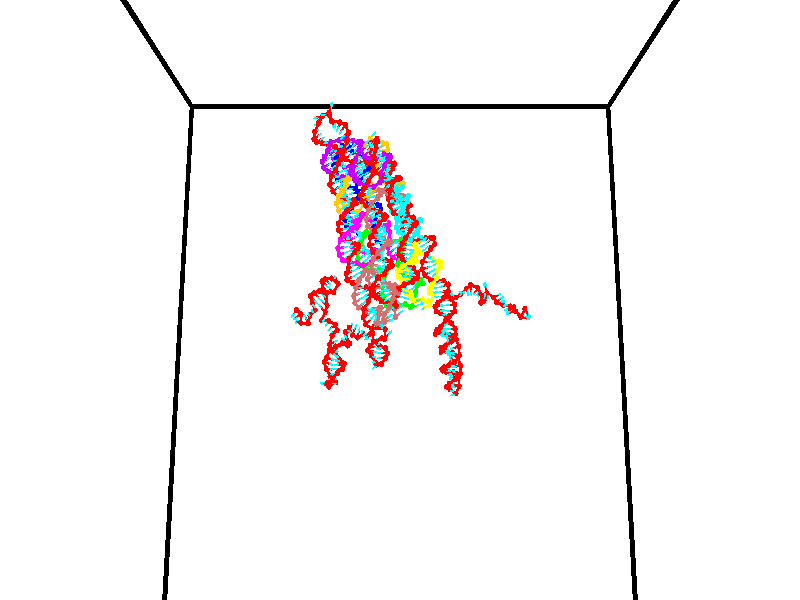 // switches for output
#declare DRAW_BASES = 1; // possible values are 0, 1; only relevant for DNA ribbons
#declare DRAW_BASES_TYPE = 3; // possible values are 1, 2, 3; only relevant for DNA ribbons
#declare DRAW_FOG = 0; // set to 1 to enable fog

#include "colors.inc"

#include "transforms.inc"
background { rgb <1, 1, 1>}

#default {
   normal{
       ripples 0.25
       frequency 0.20
       turbulence 0.2
       lambda 5
   }
	finish {
		phong 0.1
		phong_size 40.
	}
}

// original window dimensions: 1024x640


// camera settings

camera {
	sky <0, 0.179814, -0.983701>
	up <0, 0.179814, -0.983701>
	right 1.6 * <1, 0, 0>
	location <35, 94.9851, 44.8844>
	look_at <35, 29.7336, 32.9568>
	direction <0, -65.2515, -11.9276>
	angle 67.0682
}


# declare cpy_camera_pos = <35, 94.9851, 44.8844>;
# if (DRAW_FOG = 1)
fog {
	fog_type 2
	up vnormalize(cpy_camera_pos)
	color rgbt<1,1,1,0.3>
	distance 1e-5
	fog_alt 3e-3
	fog_offset 56
}
# end


// LIGHTS

# declare lum = 6;
global_settings {
	ambient_light rgb lum * <0.05, 0.05, 0.05>
	max_trace_level 15
}# declare cpy_direct_light_amount = 0.25;
light_source
{	1000 * <-1, -1.16352, -0.803886>,
	rgb lum * cpy_direct_light_amount
	parallel
}

light_source
{	1000 * <1, 1.16352, 0.803886>,
	rgb lum * cpy_direct_light_amount
	parallel
}

// strand 0

// nucleotide -1

// particle -1
sphere {
	<24.530546, 34.700901, 34.684734> 0.250000
	pigment { color rgbt <1,0,0,0> }
	no_shadow
}
cylinder {
	<24.364269, 34.893436, 34.993412>,  <24.264503, 35.008957, 35.178619>, 0.100000
	pigment { color rgbt <1,0,0,0> }
	no_shadow
}
cylinder {
	<24.364269, 34.893436, 34.993412>,  <24.530546, 34.700901, 34.684734>, 0.100000
	pigment { color rgbt <1,0,0,0> }
	no_shadow
}

// particle -1
sphere {
	<24.364269, 34.893436, 34.993412> 0.100000
	pigment { color rgbt <1,0,0,0> }
	no_shadow
}
sphere {
	0, 1
	scale<0.080000,0.200000,0.300000>
	matrix <0.442130, -0.634532, 0.633948,
		0.794808, 0.604718, 0.050958,
		-0.415694, 0.481337, 0.771695,
		24.239561, 35.037838, 35.224922>
	pigment { color rgbt <0,1,1,0> }
	no_shadow
}
cylinder {
	<25.030842, 34.971375, 35.120689>,  <24.530546, 34.700901, 34.684734>, 0.130000
	pigment { color rgbt <1,0,0,0> }
	no_shadow
}

// nucleotide -1

// particle -1
sphere {
	<25.030842, 34.971375, 35.120689> 0.250000
	pigment { color rgbt <1,0,0,0> }
	no_shadow
}
cylinder {
	<24.688967, 34.852005, 35.290607>,  <24.483843, 34.780384, 35.392559>, 0.100000
	pigment { color rgbt <1,0,0,0> }
	no_shadow
}
cylinder {
	<24.688967, 34.852005, 35.290607>,  <25.030842, 34.971375, 35.120689>, 0.100000
	pigment { color rgbt <1,0,0,0> }
	no_shadow
}

// particle -1
sphere {
	<24.688967, 34.852005, 35.290607> 0.100000
	pigment { color rgbt <1,0,0,0> }
	no_shadow
}
sphere {
	0, 1
	scale<0.080000,0.200000,0.300000>
	matrix <0.491013, -0.730392, 0.474798,
		0.168575, 0.614384, 0.770788,
		-0.854686, -0.298428, 0.424797,
		24.432560, 34.762478, 35.418045>
	pigment { color rgbt <0,1,1,0> }
	no_shadow
}
cylinder {
	<25.026653, 34.967247, 35.862206>,  <25.030842, 34.971375, 35.120689>, 0.130000
	pigment { color rgbt <1,0,0,0> }
	no_shadow
}

// nucleotide -1

// particle -1
sphere {
	<25.026653, 34.967247, 35.862206> 0.250000
	pigment { color rgbt <1,0,0,0> }
	no_shadow
}
cylinder {
	<24.753555, 34.688259, 35.775120>,  <24.589697, 34.520866, 35.722870>, 0.100000
	pigment { color rgbt <1,0,0,0> }
	no_shadow
}
cylinder {
	<24.753555, 34.688259, 35.775120>,  <25.026653, 34.967247, 35.862206>, 0.100000
	pigment { color rgbt <1,0,0,0> }
	no_shadow
}

// particle -1
sphere {
	<24.753555, 34.688259, 35.775120> 0.100000
	pigment { color rgbt <1,0,0,0> }
	no_shadow
}
sphere {
	0, 1
	scale<0.080000,0.200000,0.300000>
	matrix <0.447701, -0.634821, 0.629735,
		-0.577430, 0.332477, 0.745677,
		-0.682743, -0.697468, -0.217715,
		24.548733, 34.479019, 35.709805>
	pigment { color rgbt <0,1,1,0> }
	no_shadow
}
cylinder {
	<25.796888, 35.139309, 35.937984>,  <25.026653, 34.967247, 35.862206>, 0.130000
	pigment { color rgbt <1,0,0,0> }
	no_shadow
}

// nucleotide -1

// particle -1
sphere {
	<25.796888, 35.139309, 35.937984> 0.250000
	pigment { color rgbt <1,0,0,0> }
	no_shadow
}
cylinder {
	<25.675959, 35.412476, 35.671986>,  <25.603401, 35.576374, 35.512386>, 0.100000
	pigment { color rgbt <1,0,0,0> }
	no_shadow
}
cylinder {
	<25.675959, 35.412476, 35.671986>,  <25.796888, 35.139309, 35.937984>, 0.100000
	pigment { color rgbt <1,0,0,0> }
	no_shadow
}

// particle -1
sphere {
	<25.675959, 35.412476, 35.671986> 0.100000
	pigment { color rgbt <1,0,0,0> }
	no_shadow
}
sphere {
	0, 1
	scale<0.080000,0.200000,0.300000>
	matrix <0.923624, 0.037423, -0.381469,
		-0.235625, -0.729536, -0.642073,
		-0.302324, 0.682917, -0.664999,
		25.585262, 35.617352, 35.472485>
	pigment { color rgbt <0,1,1,0> }
	no_shadow
}
cylinder {
	<25.913713, 34.846203, 35.205204>,  <25.796888, 35.139309, 35.937984>, 0.130000
	pigment { color rgbt <1,0,0,0> }
	no_shadow
}

// nucleotide -1

// particle -1
sphere {
	<25.913713, 34.846203, 35.205204> 0.250000
	pigment { color rgbt <1,0,0,0> }
	no_shadow
}
cylinder {
	<25.910555, 35.245625, 35.226437>,  <25.908661, 35.485279, 35.239178>, 0.100000
	pigment { color rgbt <1,0,0,0> }
	no_shadow
}
cylinder {
	<25.910555, 35.245625, 35.226437>,  <25.913713, 34.846203, 35.205204>, 0.100000
	pigment { color rgbt <1,0,0,0> }
	no_shadow
}

// particle -1
sphere {
	<25.910555, 35.245625, 35.226437> 0.100000
	pigment { color rgbt <1,0,0,0> }
	no_shadow
}
sphere {
	0, 1
	scale<0.080000,0.200000,0.300000>
	matrix <0.888138, 0.031396, -0.458502,
		-0.459508, 0.043527, -0.887106,
		-0.007894, 0.998559, 0.053085,
		25.908186, 35.545193, 35.242363>
	pigment { color rgbt <0,1,1,0> }
	no_shadow
}
cylinder {
	<26.446043, 35.043484, 34.779270>,  <25.913713, 34.846203, 35.205204>, 0.130000
	pigment { color rgbt <1,0,0,0> }
	no_shadow
}

// nucleotide -1

// particle -1
sphere {
	<26.446043, 35.043484, 34.779270> 0.250000
	pigment { color rgbt <1,0,0,0> }
	no_shadow
}
cylinder {
	<26.351948, 35.418533, 34.881664>,  <26.295490, 35.643562, 34.943100>, 0.100000
	pigment { color rgbt <1,0,0,0> }
	no_shadow
}
cylinder {
	<26.351948, 35.418533, 34.881664>,  <26.446043, 35.043484, 34.779270>, 0.100000
	pigment { color rgbt <1,0,0,0> }
	no_shadow
}

// particle -1
sphere {
	<26.351948, 35.418533, 34.881664> 0.100000
	pigment { color rgbt <1,0,0,0> }
	no_shadow
}
sphere {
	0, 1
	scale<0.080000,0.200000,0.300000>
	matrix <0.753540, 0.342287, -0.561263,
		-0.613873, 0.060865, -0.787055,
		-0.235237, 0.937622, 0.255985,
		26.281376, 35.699821, 34.958458>
	pigment { color rgbt <0,1,1,0> }
	no_shadow
}
cylinder {
	<26.171978, 35.271767, 34.175743>,  <26.446043, 35.043484, 34.779270>, 0.130000
	pigment { color rgbt <1,0,0,0> }
	no_shadow
}

// nucleotide -1

// particle -1
sphere {
	<26.171978, 35.271767, 34.175743> 0.250000
	pigment { color rgbt <1,0,0,0> }
	no_shadow
}
cylinder {
	<26.333641, 35.558571, 34.402916>,  <26.430639, 35.730656, 34.539219>, 0.100000
	pigment { color rgbt <1,0,0,0> }
	no_shadow
}
cylinder {
	<26.333641, 35.558571, 34.402916>,  <26.171978, 35.271767, 34.175743>, 0.100000
	pigment { color rgbt <1,0,0,0> }
	no_shadow
}

// particle -1
sphere {
	<26.333641, 35.558571, 34.402916> 0.100000
	pigment { color rgbt <1,0,0,0> }
	no_shadow
}
sphere {
	0, 1
	scale<0.080000,0.200000,0.300000>
	matrix <0.547815, 0.307488, -0.778042,
		-0.732500, 0.625572, -0.268519,
		0.404155, 0.717015, 0.567933,
		26.454887, 35.773674, 34.573296>
	pigment { color rgbt <0,1,1,0> }
	no_shadow
}
cylinder {
	<26.056126, 35.913692, 33.762337>,  <26.171978, 35.271767, 34.175743>, 0.130000
	pigment { color rgbt <1,0,0,0> }
	no_shadow
}

// nucleotide -1

// particle -1
sphere {
	<26.056126, 35.913692, 33.762337> 0.250000
	pigment { color rgbt <1,0,0,0> }
	no_shadow
}
cylinder {
	<26.363533, 35.869648, 34.014450>,  <26.547977, 35.843224, 34.165718>, 0.100000
	pigment { color rgbt <1,0,0,0> }
	no_shadow
}
cylinder {
	<26.363533, 35.869648, 34.014450>,  <26.056126, 35.913692, 33.762337>, 0.100000
	pigment { color rgbt <1,0,0,0> }
	no_shadow
}

// particle -1
sphere {
	<26.363533, 35.869648, 34.014450> 0.100000
	pigment { color rgbt <1,0,0,0> }
	no_shadow
}
sphere {
	0, 1
	scale<0.080000,0.200000,0.300000>
	matrix <0.633152, -0.011052, -0.773948,
		0.092185, 0.993858, 0.061223,
		0.768518, -0.110110, 0.630282,
		26.594088, 35.836617, 34.203533>
	pigment { color rgbt <0,1,1,0> }
	no_shadow
}
cylinder {
	<26.487782, 36.477131, 33.626209>,  <26.056126, 35.913692, 33.762337>, 0.130000
	pigment { color rgbt <1,0,0,0> }
	no_shadow
}

// nucleotide -1

// particle -1
sphere {
	<26.487782, 36.477131, 33.626209> 0.250000
	pigment { color rgbt <1,0,0,0> }
	no_shadow
}
cylinder {
	<26.720497, 36.195972, 33.789898>,  <26.860126, 36.027279, 33.888111>, 0.100000
	pigment { color rgbt <1,0,0,0> }
	no_shadow
}
cylinder {
	<26.720497, 36.195972, 33.789898>,  <26.487782, 36.477131, 33.626209>, 0.100000
	pigment { color rgbt <1,0,0,0> }
	no_shadow
}

// particle -1
sphere {
	<26.720497, 36.195972, 33.789898> 0.100000
	pigment { color rgbt <1,0,0,0> }
	no_shadow
}
sphere {
	0, 1
	scale<0.080000,0.200000,0.300000>
	matrix <0.689629, 0.159566, -0.706364,
		0.431202, 0.693164, 0.577570,
		0.581787, -0.702895, 0.409221,
		26.895033, 35.985104, 33.912663>
	pigment { color rgbt <0,1,1,0> }
	no_shadow
}
cylinder {
	<27.067350, 36.694183, 33.461021>,  <26.487782, 36.477131, 33.626209>, 0.130000
	pigment { color rgbt <1,0,0,0> }
	no_shadow
}

// nucleotide -1

// particle -1
sphere {
	<27.067350, 36.694183, 33.461021> 0.250000
	pigment { color rgbt <1,0,0,0> }
	no_shadow
}
cylinder {
	<27.170834, 36.316055, 33.540459>,  <27.232924, 36.089180, 33.588123>, 0.100000
	pigment { color rgbt <1,0,0,0> }
	no_shadow
}
cylinder {
	<27.170834, 36.316055, 33.540459>,  <27.067350, 36.694183, 33.461021>, 0.100000
	pigment { color rgbt <1,0,0,0> }
	no_shadow
}

// particle -1
sphere {
	<27.170834, 36.316055, 33.540459> 0.100000
	pigment { color rgbt <1,0,0,0> }
	no_shadow
}
sphere {
	0, 1
	scale<0.080000,0.200000,0.300000>
	matrix <0.778142, 0.082140, -0.622694,
		0.572332, 0.315633, 0.756843,
		0.258709, -0.945320, 0.198596,
		27.248446, 36.032459, 33.600037>
	pigment { color rgbt <0,1,1,0> }
	no_shadow
}
cylinder {
	<27.840010, 36.678879, 33.613693>,  <27.067350, 36.694183, 33.461021>, 0.130000
	pigment { color rgbt <1,0,0,0> }
	no_shadow
}

// nucleotide -1

// particle -1
sphere {
	<27.840010, 36.678879, 33.613693> 0.250000
	pigment { color rgbt <1,0,0,0> }
	no_shadow
}
cylinder {
	<27.716591, 36.318035, 33.493031>,  <27.642540, 36.101528, 33.420635>, 0.100000
	pigment { color rgbt <1,0,0,0> }
	no_shadow
}
cylinder {
	<27.716591, 36.318035, 33.493031>,  <27.840010, 36.678879, 33.613693>, 0.100000
	pigment { color rgbt <1,0,0,0> }
	no_shadow
}

// particle -1
sphere {
	<27.716591, 36.318035, 33.493031> 0.100000
	pigment { color rgbt <1,0,0,0> }
	no_shadow
}
sphere {
	0, 1
	scale<0.080000,0.200000,0.300000>
	matrix <0.802207, -0.076372, -0.592142,
		0.511140, -0.424692, 0.747244,
		-0.308546, -0.902111, -0.301654,
		27.624027, 36.047401, 33.402534>
	pigment { color rgbt <0,1,1,0> }
	no_shadow
}
cylinder {
	<28.453970, 36.307171, 33.517799>,  <27.840010, 36.678879, 33.613693>, 0.130000
	pigment { color rgbt <1,0,0,0> }
	no_shadow
}

// nucleotide -1

// particle -1
sphere {
	<28.453970, 36.307171, 33.517799> 0.250000
	pigment { color rgbt <1,0,0,0> }
	no_shadow
}
cylinder {
	<28.170691, 36.157635, 33.278233>,  <28.000723, 36.067913, 33.134491>, 0.100000
	pigment { color rgbt <1,0,0,0> }
	no_shadow
}
cylinder {
	<28.170691, 36.157635, 33.278233>,  <28.453970, 36.307171, 33.517799>, 0.100000
	pigment { color rgbt <1,0,0,0> }
	no_shadow
}

// particle -1
sphere {
	<28.170691, 36.157635, 33.278233> 0.100000
	pigment { color rgbt <1,0,0,0> }
	no_shadow
}
sphere {
	0, 1
	scale<0.080000,0.200000,0.300000>
	matrix <0.643884, 0.005978, -0.765100,
		0.289604, -0.927475, 0.236474,
		-0.708197, -0.373838, -0.598917,
		27.958231, 36.045483, 33.098557>
	pigment { color rgbt <0,1,1,0> }
	no_shadow
}
cylinder {
	<28.838966, 36.018112, 32.744808>,  <28.453970, 36.307171, 33.517799>, 0.130000
	pigment { color rgbt <1,0,0,0> }
	no_shadow
}

// nucleotide -1

// particle -1
sphere {
	<28.838966, 36.018112, 32.744808> 0.250000
	pigment { color rgbt <1,0,0,0> }
	no_shadow
}
cylinder {
	<28.662504, 35.887142, 32.410583>,  <28.556625, 35.808559, 32.210049>, 0.100000
	pigment { color rgbt <1,0,0,0> }
	no_shadow
}
cylinder {
	<28.662504, 35.887142, 32.410583>,  <28.838966, 36.018112, 32.744808>, 0.100000
	pigment { color rgbt <1,0,0,0> }
	no_shadow
}

// particle -1
sphere {
	<28.662504, 35.887142, 32.410583> 0.100000
	pigment { color rgbt <1,0,0,0> }
	no_shadow
}
sphere {
	0, 1
	scale<0.080000,0.200000,0.300000>
	matrix <-0.783969, -0.312537, 0.536388,
		-0.436774, 0.891690, -0.118816,
		-0.441158, -0.327429, -0.835566,
		28.530157, 35.788914, 32.159912>
	pigment { color rgbt <0,1,1,0> }
	no_shadow
}
cylinder {
	<28.194384, 36.277897, 32.342255>,  <28.838966, 36.018112, 32.744808>, 0.130000
	pigment { color rgbt <1,0,0,0> }
	no_shadow
}

// nucleotide -1

// particle -1
sphere {
	<28.194384, 36.277897, 32.342255> 0.250000
	pigment { color rgbt <1,0,0,0> }
	no_shadow
}
cylinder {
	<28.190613, 35.879230, 32.309856>,  <28.188351, 35.640030, 32.290417>, 0.100000
	pigment { color rgbt <1,0,0,0> }
	no_shadow
}
cylinder {
	<28.190613, 35.879230, 32.309856>,  <28.194384, 36.277897, 32.342255>, 0.100000
	pigment { color rgbt <1,0,0,0> }
	no_shadow
}

// particle -1
sphere {
	<28.190613, 35.879230, 32.309856> 0.100000
	pigment { color rgbt <1,0,0,0> }
	no_shadow
}
sphere {
	0, 1
	scale<0.080000,0.200000,0.300000>
	matrix <-0.825496, -0.037955, 0.563130,
		-0.564328, 0.072173, -0.822390,
		-0.009429, -0.996670, -0.080997,
		28.187784, 35.580231, 32.285557>
	pigment { color rgbt <0,1,1,0> }
	no_shadow
}
cylinder {
	<27.522697, 36.099094, 32.346581>,  <28.194384, 36.277897, 32.342255>, 0.130000
	pigment { color rgbt <1,0,0,0> }
	no_shadow
}

// nucleotide -1

// particle -1
sphere {
	<27.522697, 36.099094, 32.346581> 0.250000
	pigment { color rgbt <1,0,0,0> }
	no_shadow
}
cylinder {
	<27.733231, 35.789524, 32.487438>,  <27.859550, 35.603783, 32.571953>, 0.100000
	pigment { color rgbt <1,0,0,0> }
	no_shadow
}
cylinder {
	<27.733231, 35.789524, 32.487438>,  <27.522697, 36.099094, 32.346581>, 0.100000
	pigment { color rgbt <1,0,0,0> }
	no_shadow
}

// particle -1
sphere {
	<27.733231, 35.789524, 32.487438> 0.100000
	pigment { color rgbt <1,0,0,0> }
	no_shadow
}
sphere {
	0, 1
	scale<0.080000,0.200000,0.300000>
	matrix <-0.619943, -0.065847, 0.781879,
		-0.581930, -0.629841, -0.514449,
		0.526334, -0.773928, 0.352147,
		27.891130, 35.557346, 32.593082>
	pigment { color rgbt <0,1,1,0> }
	no_shadow
}
cylinder {
	<27.134848, 35.422394, 32.384289>,  <27.522697, 36.099094, 32.346581>, 0.130000
	pigment { color rgbt <1,0,0,0> }
	no_shadow
}

// nucleotide -1

// particle -1
sphere {
	<27.134848, 35.422394, 32.384289> 0.250000
	pigment { color rgbt <1,0,0,0> }
	no_shadow
}
cylinder {
	<27.421448, 35.516487, 32.646980>,  <27.593409, 35.572945, 32.804596>, 0.100000
	pigment { color rgbt <1,0,0,0> }
	no_shadow
}
cylinder {
	<27.421448, 35.516487, 32.646980>,  <27.134848, 35.422394, 32.384289>, 0.100000
	pigment { color rgbt <1,0,0,0> }
	no_shadow
}

// particle -1
sphere {
	<27.421448, 35.516487, 32.646980> 0.100000
	pigment { color rgbt <1,0,0,0> }
	no_shadow
}
sphere {
	0, 1
	scale<0.080000,0.200000,0.300000>
	matrix <-0.636683, -0.164190, 0.753443,
		0.285066, -0.957969, 0.032129,
		0.716500, 0.235237, 0.656728,
		27.636398, 35.587059, 32.843998>
	pigment { color rgbt <0,1,1,0> }
	no_shadow
}
cylinder {
	<27.205021, 34.917656, 32.999088>,  <27.134848, 35.422394, 32.384289>, 0.130000
	pigment { color rgbt <1,0,0,0> }
	no_shadow
}

// nucleotide -1

// particle -1
sphere {
	<27.205021, 34.917656, 32.999088> 0.250000
	pigment { color rgbt <1,0,0,0> }
	no_shadow
}
cylinder {
	<27.365877, 35.247456, 33.158329>,  <27.462391, 35.445335, 33.253872>, 0.100000
	pigment { color rgbt <1,0,0,0> }
	no_shadow
}
cylinder {
	<27.365877, 35.247456, 33.158329>,  <27.205021, 34.917656, 32.999088>, 0.100000
	pigment { color rgbt <1,0,0,0> }
	no_shadow
}

// particle -1
sphere {
	<27.365877, 35.247456, 33.158329> 0.100000
	pigment { color rgbt <1,0,0,0> }
	no_shadow
}
sphere {
	0, 1
	scale<0.080000,0.200000,0.300000>
	matrix <-0.491888, -0.172175, 0.853465,
		0.772224, -0.539034, 0.336323,
		0.402140, 0.824499, 0.398101,
		27.486519, 35.494804, 33.277760>
	pigment { color rgbt <0,1,1,0> }
	no_shadow
}
cylinder {
	<27.491205, 34.767799, 33.707741>,  <27.205021, 34.917656, 32.999088>, 0.130000
	pigment { color rgbt <1,0,0,0> }
	no_shadow
}

// nucleotide -1

// particle -1
sphere {
	<27.491205, 34.767799, 33.707741> 0.250000
	pigment { color rgbt <1,0,0,0> }
	no_shadow
}
cylinder {
	<27.416809, 35.159737, 33.678562>,  <27.372171, 35.394897, 33.661053>, 0.100000
	pigment { color rgbt <1,0,0,0> }
	no_shadow
}
cylinder {
	<27.416809, 35.159737, 33.678562>,  <27.491205, 34.767799, 33.707741>, 0.100000
	pigment { color rgbt <1,0,0,0> }
	no_shadow
}

// particle -1
sphere {
	<27.416809, 35.159737, 33.678562> 0.100000
	pigment { color rgbt <1,0,0,0> }
	no_shadow
}
sphere {
	0, 1
	scale<0.080000,0.200000,0.300000>
	matrix <-0.483005, -0.026523, 0.875216,
		0.855636, 0.198019, 0.478200,
		-0.185993, 0.979839, -0.072950,
		27.361012, 35.453690, 33.656677>
	pigment { color rgbt <0,1,1,0> }
	no_shadow
}
cylinder {
	<27.653906, 35.074818, 34.394547>,  <27.491205, 34.767799, 33.707741>, 0.130000
	pigment { color rgbt <1,0,0,0> }
	no_shadow
}

// nucleotide -1

// particle -1
sphere {
	<27.653906, 35.074818, 34.394547> 0.250000
	pigment { color rgbt <1,0,0,0> }
	no_shadow
}
cylinder {
	<27.405050, 35.338913, 34.226246>,  <27.255737, 35.497368, 34.125263>, 0.100000
	pigment { color rgbt <1,0,0,0> }
	no_shadow
}
cylinder {
	<27.405050, 35.338913, 34.226246>,  <27.653906, 35.074818, 34.394547>, 0.100000
	pigment { color rgbt <1,0,0,0> }
	no_shadow
}

// particle -1
sphere {
	<27.405050, 35.338913, 34.226246> 0.100000
	pigment { color rgbt <1,0,0,0> }
	no_shadow
}
sphere {
	0, 1
	scale<0.080000,0.200000,0.300000>
	matrix <-0.478608, 0.104577, 0.871778,
		0.619579, 0.743744, 0.250932,
		-0.622138, 0.660233, -0.420756,
		27.218409, 35.536983, 34.100018>
	pigment { color rgbt <0,1,1,0> }
	no_shadow
}
cylinder {
	<27.531248, 35.532829, 35.055874>,  <27.653906, 35.074818, 34.394547>, 0.130000
	pigment { color rgbt <1,0,0,0> }
	no_shadow
}

// nucleotide -1

// particle -1
sphere {
	<27.531248, 35.532829, 35.055874> 0.250000
	pigment { color rgbt <1,0,0,0> }
	no_shadow
}
cylinder {
	<27.251451, 35.595726, 34.777023>,  <27.083574, 35.633465, 34.609711>, 0.100000
	pigment { color rgbt <1,0,0,0> }
	no_shadow
}
cylinder {
	<27.251451, 35.595726, 34.777023>,  <27.531248, 35.532829, 35.055874>, 0.100000
	pigment { color rgbt <1,0,0,0> }
	no_shadow
}

// particle -1
sphere {
	<27.251451, 35.595726, 34.777023> 0.100000
	pigment { color rgbt <1,0,0,0> }
	no_shadow
}
sphere {
	0, 1
	scale<0.080000,0.200000,0.300000>
	matrix <-0.702657, 0.026575, 0.711033,
		0.130328, 0.987203, 0.091895,
		-0.699492, 0.157238, -0.697128,
		27.041603, 35.642899, 34.567886>
	pigment { color rgbt <0,1,1,0> }
	no_shadow
}
cylinder {
	<27.177267, 35.401699, 35.717007>,  <27.531248, 35.532829, 35.055874>, 0.130000
	pigment { color rgbt <1,0,0,0> }
	no_shadow
}

// nucleotide -1

// particle -1
sphere {
	<27.177267, 35.401699, 35.717007> 0.250000
	pigment { color rgbt <1,0,0,0> }
	no_shadow
}
cylinder {
	<27.308531, 35.770184, 35.800610>,  <27.387289, 35.991272, 35.850773>, 0.100000
	pigment { color rgbt <1,0,0,0> }
	no_shadow
}
cylinder {
	<27.308531, 35.770184, 35.800610>,  <27.177267, 35.401699, 35.717007>, 0.100000
	pigment { color rgbt <1,0,0,0> }
	no_shadow
}

// particle -1
sphere {
	<27.308531, 35.770184, 35.800610> 0.100000
	pigment { color rgbt <1,0,0,0> }
	no_shadow
}
sphere {
	0, 1
	scale<0.080000,0.200000,0.300000>
	matrix <0.646584, -0.380360, 0.661253,
		0.688652, -0.081851, -0.720457,
		0.328157, 0.921209, 0.209012,
		27.406979, 36.046547, 35.863312>
	pigment { color rgbt <0,1,1,0> }
	no_shadow
}
cylinder {
	<27.892214, 35.297897, 35.742702>,  <27.177267, 35.401699, 35.717007>, 0.130000
	pigment { color rgbt <1,0,0,0> }
	no_shadow
}

// nucleotide -1

// particle -1
sphere {
	<27.892214, 35.297897, 35.742702> 0.250000
	pigment { color rgbt <1,0,0,0> }
	no_shadow
}
cylinder {
	<27.795568, 35.614178, 35.967705>,  <27.737581, 35.803947, 36.102707>, 0.100000
	pigment { color rgbt <1,0,0,0> }
	no_shadow
}
cylinder {
	<27.795568, 35.614178, 35.967705>,  <27.892214, 35.297897, 35.742702>, 0.100000
	pigment { color rgbt <1,0,0,0> }
	no_shadow
}

// particle -1
sphere {
	<27.795568, 35.614178, 35.967705> 0.100000
	pigment { color rgbt <1,0,0,0> }
	no_shadow
}
sphere {
	0, 1
	scale<0.080000,0.200000,0.300000>
	matrix <0.595642, -0.336773, 0.729243,
		0.766051, 0.511246, -0.389607,
		-0.241613, 0.790703, 0.562505,
		27.723083, 35.851387, 36.136456>
	pigment { color rgbt <0,1,1,0> }
	no_shadow
}
cylinder {
	<28.546751, 35.459202, 36.094154>,  <27.892214, 35.297897, 35.742702>, 0.130000
	pigment { color rgbt <1,0,0,0> }
	no_shadow
}

// nucleotide -1

// particle -1
sphere {
	<28.546751, 35.459202, 36.094154> 0.250000
	pigment { color rgbt <1,0,0,0> }
	no_shadow
}
cylinder {
	<28.259125, 35.609348, 36.328091>,  <28.086550, 35.699436, 36.468452>, 0.100000
	pigment { color rgbt <1,0,0,0> }
	no_shadow
}
cylinder {
	<28.259125, 35.609348, 36.328091>,  <28.546751, 35.459202, 36.094154>, 0.100000
	pigment { color rgbt <1,0,0,0> }
	no_shadow
}

// particle -1
sphere {
	<28.259125, 35.609348, 36.328091> 0.100000
	pigment { color rgbt <1,0,0,0> }
	no_shadow
}
sphere {
	0, 1
	scale<0.080000,0.200000,0.300000>
	matrix <0.521414, -0.264951, 0.811128,
		0.459427, 0.888200, -0.005205,
		-0.719065, 0.375368, 0.584845,
		28.043406, 35.721958, 36.503544>
	pigment { color rgbt <0,1,1,0> }
	no_shadow
}
cylinder {
	<28.800735, 36.070183, 36.624672>,  <28.546751, 35.459202, 36.094154>, 0.130000
	pigment { color rgbt <1,0,0,0> }
	no_shadow
}

// nucleotide -1

// particle -1
sphere {
	<28.800735, 36.070183, 36.624672> 0.250000
	pigment { color rgbt <1,0,0,0> }
	no_shadow
}
cylinder {
	<28.471163, 35.881416, 36.750172>,  <28.273420, 35.768158, 36.825470>, 0.100000
	pigment { color rgbt <1,0,0,0> }
	no_shadow
}
cylinder {
	<28.471163, 35.881416, 36.750172>,  <28.800735, 36.070183, 36.624672>, 0.100000
	pigment { color rgbt <1,0,0,0> }
	no_shadow
}

// particle -1
sphere {
	<28.471163, 35.881416, 36.750172> 0.100000
	pigment { color rgbt <1,0,0,0> }
	no_shadow
}
sphere {
	0, 1
	scale<0.080000,0.200000,0.300000>
	matrix <0.419995, -0.136812, 0.897155,
		-0.380454, 0.870966, 0.310924,
		-0.823929, -0.471912, 0.313750,
		28.223984, 35.739841, 36.844296>
	pigment { color rgbt <0,1,1,0> }
	no_shadow
}
cylinder {
	<28.350342, 36.383423, 37.138657>,  <28.800735, 36.070183, 36.624672>, 0.130000
	pigment { color rgbt <1,0,0,0> }
	no_shadow
}

// nucleotide -1

// particle -1
sphere {
	<28.350342, 36.383423, 37.138657> 0.250000
	pigment { color rgbt <1,0,0,0> }
	no_shadow
}
cylinder {
	<28.364096, 35.983768, 37.148010>,  <28.372347, 35.743977, 37.153622>, 0.100000
	pigment { color rgbt <1,0,0,0> }
	no_shadow
}
cylinder {
	<28.364096, 35.983768, 37.148010>,  <28.350342, 36.383423, 37.138657>, 0.100000
	pigment { color rgbt <1,0,0,0> }
	no_shadow
}

// particle -1
sphere {
	<28.364096, 35.983768, 37.148010> 0.100000
	pigment { color rgbt <1,0,0,0> }
	no_shadow
}
sphere {
	0, 1
	scale<0.080000,0.200000,0.300000>
	matrix <0.362857, 0.034280, 0.931214,
		-0.931210, -0.023533, 0.363722,
		0.034383, -0.999135, 0.023383,
		28.374411, 35.684029, 37.155025>
	pigment { color rgbt <0,1,1,0> }
	no_shadow
}
cylinder {
	<28.098509, 36.050797, 37.799679>,  <28.350342, 36.383423, 37.138657>, 0.130000
	pigment { color rgbt <1,0,0,0> }
	no_shadow
}

// nucleotide -1

// particle -1
sphere {
	<28.098509, 36.050797, 37.799679> 0.250000
	pigment { color rgbt <1,0,0,0> }
	no_shadow
}
cylinder {
	<28.365152, 35.796932, 37.643299>,  <28.525139, 35.644615, 37.549473>, 0.100000
	pigment { color rgbt <1,0,0,0> }
	no_shadow
}
cylinder {
	<28.365152, 35.796932, 37.643299>,  <28.098509, 36.050797, 37.799679>, 0.100000
	pigment { color rgbt <1,0,0,0> }
	no_shadow
}

// particle -1
sphere {
	<28.365152, 35.796932, 37.643299> 0.100000
	pigment { color rgbt <1,0,0,0> }
	no_shadow
}
sphere {
	0, 1
	scale<0.080000,0.200000,0.300000>
	matrix <0.392856, -0.146592, 0.907840,
		-0.633480, -0.758760, 0.151611,
		0.666608, -0.634660, -0.390947,
		28.565134, 35.606533, 37.526016>
	pigment { color rgbt <0,1,1,0> }
	no_shadow
}
cylinder {
	<28.064032, 35.326408, 38.106277>,  <28.098509, 36.050797, 37.799679>, 0.130000
	pigment { color rgbt <1,0,0,0> }
	no_shadow
}

// nucleotide -1

// particle -1
sphere {
	<28.064032, 35.326408, 38.106277> 0.250000
	pigment { color rgbt <1,0,0,0> }
	no_shadow
}
cylinder {
	<28.404581, 35.515350, 38.015026>,  <28.608912, 35.628716, 37.960274>, 0.100000
	pigment { color rgbt <1,0,0,0> }
	no_shadow
}
cylinder {
	<28.404581, 35.515350, 38.015026>,  <28.064032, 35.326408, 38.106277>, 0.100000
	pigment { color rgbt <1,0,0,0> }
	no_shadow
}

// particle -1
sphere {
	<28.404581, 35.515350, 38.015026> 0.100000
	pigment { color rgbt <1,0,0,0> }
	no_shadow
}
sphere {
	0, 1
	scale<0.080000,0.200000,0.300000>
	matrix <0.255186, 0.007017, 0.966867,
		0.458303, -0.881382, -0.114564,
		0.851375, 0.472353, -0.228132,
		28.659994, 35.657055, 37.946587>
	pigment { color rgbt <0,1,1,0> }
	no_shadow
}
cylinder {
	<28.578007, 34.994350, 38.409382>,  <28.064032, 35.326408, 38.106277>, 0.130000
	pigment { color rgbt <1,0,0,0> }
	no_shadow
}

// nucleotide -1

// particle -1
sphere {
	<28.578007, 34.994350, 38.409382> 0.250000
	pigment { color rgbt <1,0,0,0> }
	no_shadow
}
cylinder {
	<28.685804, 35.378662, 38.383251>,  <28.750483, 35.609249, 38.367573>, 0.100000
	pigment { color rgbt <1,0,0,0> }
	no_shadow
}
cylinder {
	<28.685804, 35.378662, 38.383251>,  <28.578007, 34.994350, 38.409382>, 0.100000
	pigment { color rgbt <1,0,0,0> }
	no_shadow
}

// particle -1
sphere {
	<28.685804, 35.378662, 38.383251> 0.100000
	pigment { color rgbt <1,0,0,0> }
	no_shadow
}
sphere {
	0, 1
	scale<0.080000,0.200000,0.300000>
	matrix <-0.003160, 0.068719, 0.997631,
		0.962997, -0.268650, 0.021556,
		0.269495, 0.960783, -0.065328,
		28.766653, 35.666897, 38.363651>
	pigment { color rgbt <0,1,1,0> }
	no_shadow
}
cylinder {
	<28.984478, 35.053028, 38.937733>,  <28.578007, 34.994350, 38.409382>, 0.130000
	pigment { color rgbt <1,0,0,0> }
	no_shadow
}

// nucleotide -1

// particle -1
sphere {
	<28.984478, 35.053028, 38.937733> 0.250000
	pigment { color rgbt <1,0,0,0> }
	no_shadow
}
cylinder {
	<28.870224, 35.421757, 38.832920>,  <28.801672, 35.642994, 38.770031>, 0.100000
	pigment { color rgbt <1,0,0,0> }
	no_shadow
}
cylinder {
	<28.870224, 35.421757, 38.832920>,  <28.984478, 35.053028, 38.937733>, 0.100000
	pigment { color rgbt <1,0,0,0> }
	no_shadow
}

// particle -1
sphere {
	<28.870224, 35.421757, 38.832920> 0.100000
	pigment { color rgbt <1,0,0,0> }
	no_shadow
}
sphere {
	0, 1
	scale<0.080000,0.200000,0.300000>
	matrix <-0.018487, 0.268072, 0.963222,
		0.958160, 0.279975, -0.059529,
		-0.285636, 0.921820, -0.262032,
		28.784533, 35.698303, 38.754311>
	pigment { color rgbt <0,1,1,0> }
	no_shadow
}
cylinder {
	<29.373642, 35.365974, 39.292168>,  <28.984478, 35.053028, 38.937733>, 0.130000
	pigment { color rgbt <1,0,0,0> }
	no_shadow
}

// nucleotide -1

// particle -1
sphere {
	<29.373642, 35.365974, 39.292168> 0.250000
	pigment { color rgbt <1,0,0,0> }
	no_shadow
}
cylinder {
	<29.077477, 35.618660, 39.200317>,  <28.899776, 35.770271, 39.145206>, 0.100000
	pigment { color rgbt <1,0,0,0> }
	no_shadow
}
cylinder {
	<29.077477, 35.618660, 39.200317>,  <29.373642, 35.365974, 39.292168>, 0.100000
	pigment { color rgbt <1,0,0,0> }
	no_shadow
}

// particle -1
sphere {
	<29.077477, 35.618660, 39.200317> 0.100000
	pigment { color rgbt <1,0,0,0> }
	no_shadow
}
sphere {
	0, 1
	scale<0.080000,0.200000,0.300000>
	matrix <0.066796, 0.409091, 0.910046,
		0.668824, 0.658472, -0.345092,
		-0.740414, 0.631711, -0.229627,
		28.855352, 35.808174, 39.131428>
	pigment { color rgbt <0,1,1,0> }
	no_shadow
}
cylinder {
	<29.552059, 36.068417, 39.398243>,  <29.373642, 35.365974, 39.292168>, 0.130000
	pigment { color rgbt <1,0,0,0> }
	no_shadow
}

// nucleotide -1

// particle -1
sphere {
	<29.552059, 36.068417, 39.398243> 0.250000
	pigment { color rgbt <1,0,0,0> }
	no_shadow
}
cylinder {
	<29.155840, 36.037102, 39.443295>,  <28.918108, 36.018314, 39.470325>, 0.100000
	pigment { color rgbt <1,0,0,0> }
	no_shadow
}
cylinder {
	<29.155840, 36.037102, 39.443295>,  <29.552059, 36.068417, 39.398243>, 0.100000
	pigment { color rgbt <1,0,0,0> }
	no_shadow
}

// particle -1
sphere {
	<29.155840, 36.037102, 39.443295> 0.100000
	pigment { color rgbt <1,0,0,0> }
	no_shadow
}
sphere {
	0, 1
	scale<0.080000,0.200000,0.300000>
	matrix <0.074047, 0.385959, 0.919540,
		-0.115457, 0.919188, -0.376514,
		-0.990549, -0.078288, 0.112625,
		28.858675, 36.013615, 39.477081>
	pigment { color rgbt <0,1,1,0> }
	no_shadow
}
cylinder {
	<29.472378, 36.655533, 39.834816>,  <29.552059, 36.068417, 39.398243>, 0.130000
	pigment { color rgbt <1,0,0,0> }
	no_shadow
}

// nucleotide -1

// particle -1
sphere {
	<29.472378, 36.655533, 39.834816> 0.250000
	pigment { color rgbt <1,0,0,0> }
	no_shadow
}
cylinder {
	<29.130524, 36.447922, 39.829086>,  <28.925411, 36.323357, 39.825649>, 0.100000
	pigment { color rgbt <1,0,0,0> }
	no_shadow
}
cylinder {
	<29.130524, 36.447922, 39.829086>,  <29.472378, 36.655533, 39.834816>, 0.100000
	pigment { color rgbt <1,0,0,0> }
	no_shadow
}

// particle -1
sphere {
	<29.130524, 36.447922, 39.829086> 0.100000
	pigment { color rgbt <1,0,0,0> }
	no_shadow
}
sphere {
	0, 1
	scale<0.080000,0.200000,0.300000>
	matrix <-0.089241, 0.119652, 0.988797,
		-0.511499, 0.846341, -0.148578,
		-0.854637, -0.519028, -0.014327,
		28.874132, 36.292213, 39.824787>
	pigment { color rgbt <0,1,1,0> }
	no_shadow
}
cylinder {
	<29.001549, 37.022728, 40.211163>,  <29.472378, 36.655533, 39.834816>, 0.130000
	pigment { color rgbt <1,0,0,0> }
	no_shadow
}

// nucleotide -1

// particle -1
sphere {
	<29.001549, 37.022728, 40.211163> 0.250000
	pigment { color rgbt <1,0,0,0> }
	no_shadow
}
cylinder {
	<28.831417, 36.661156, 40.229111>,  <28.729338, 36.444214, 40.239880>, 0.100000
	pigment { color rgbt <1,0,0,0> }
	no_shadow
}
cylinder {
	<28.831417, 36.661156, 40.229111>,  <29.001549, 37.022728, 40.211163>, 0.100000
	pigment { color rgbt <1,0,0,0> }
	no_shadow
}

// particle -1
sphere {
	<28.831417, 36.661156, 40.229111> 0.100000
	pigment { color rgbt <1,0,0,0> }
	no_shadow
}
sphere {
	0, 1
	scale<0.080000,0.200000,0.300000>
	matrix <-0.065672, 0.080277, 0.994607,
		-0.902654, 0.420087, -0.093506,
		-0.425328, -0.903926, 0.044874,
		28.703819, 36.389977, 40.242573>
	pigment { color rgbt <0,1,1,0> }
	no_shadow
}
cylinder {
	<28.533468, 37.030647, 40.707214>,  <29.001549, 37.022728, 40.211163>, 0.130000
	pigment { color rgbt <1,0,0,0> }
	no_shadow
}

// nucleotide -1

// particle -1
sphere {
	<28.533468, 37.030647, 40.707214> 0.250000
	pigment { color rgbt <1,0,0,0> }
	no_shadow
}
cylinder {
	<28.639723, 36.645977, 40.680038>,  <28.703476, 36.415176, 40.663734>, 0.100000
	pigment { color rgbt <1,0,0,0> }
	no_shadow
}
cylinder {
	<28.639723, 36.645977, 40.680038>,  <28.533468, 37.030647, 40.707214>, 0.100000
	pigment { color rgbt <1,0,0,0> }
	no_shadow
}

// particle -1
sphere {
	<28.639723, 36.645977, 40.680038> 0.100000
	pigment { color rgbt <1,0,0,0> }
	no_shadow
}
sphere {
	0, 1
	scale<0.080000,0.200000,0.300000>
	matrix <0.052445, -0.055951, 0.997055,
		-0.962646, -0.268417, 0.035572,
		0.265636, -0.961676, -0.067939,
		28.719414, 36.357475, 40.659657>
	pigment { color rgbt <0,1,1,0> }
	no_shadow
}
cylinder {
	<27.991247, 36.553326, 40.996250>,  <28.533468, 37.030647, 40.707214>, 0.130000
	pigment { color rgbt <1,0,0,0> }
	no_shadow
}

// nucleotide -1

// particle -1
sphere {
	<27.991247, 36.553326, 40.996250> 0.250000
	pigment { color rgbt <1,0,0,0> }
	no_shadow
}
cylinder {
	<28.368114, 36.419521, 41.004459>,  <28.594234, 36.339237, 41.009384>, 0.100000
	pigment { color rgbt <1,0,0,0> }
	no_shadow
}
cylinder {
	<28.368114, 36.419521, 41.004459>,  <27.991247, 36.553326, 40.996250>, 0.100000
	pigment { color rgbt <1,0,0,0> }
	no_shadow
}

// particle -1
sphere {
	<28.368114, 36.419521, 41.004459> 0.100000
	pigment { color rgbt <1,0,0,0> }
	no_shadow
}
sphere {
	0, 1
	scale<0.080000,0.200000,0.300000>
	matrix <-0.049189, -0.077457, 0.995782,
		-0.331515, -0.939202, -0.089432,
		0.942167, -0.334515, 0.020520,
		28.650764, 36.319168, 41.010616>
	pigment { color rgbt <0,1,1,0> }
	no_shadow
}
cylinder {
	<28.045588, 35.742451, 41.217587>,  <27.991247, 36.553326, 40.996250>, 0.130000
	pigment { color rgbt <1,0,0,0> }
	no_shadow
}

// nucleotide -1

// particle -1
sphere {
	<28.045588, 35.742451, 41.217587> 0.250000
	pigment { color rgbt <1,0,0,0> }
	no_shadow
}
cylinder {
	<27.702068, 35.606495, 41.064255>,  <27.495956, 35.524921, 40.972256>, 0.100000
	pigment { color rgbt <1,0,0,0> }
	no_shadow
}
cylinder {
	<27.702068, 35.606495, 41.064255>,  <28.045588, 35.742451, 41.217587>, 0.100000
	pigment { color rgbt <1,0,0,0> }
	no_shadow
}

// particle -1
sphere {
	<27.702068, 35.606495, 41.064255> 0.100000
	pigment { color rgbt <1,0,0,0> }
	no_shadow
}
sphere {
	0, 1
	scale<0.080000,0.200000,0.300000>
	matrix <0.112115, 0.605410, -0.787978,
		0.499897, -0.719690, -0.481818,
		-0.858798, -0.339888, -0.383331,
		27.444429, 35.504528, 40.949257>
	pigment { color rgbt <0,1,1,0> }
	no_shadow
}
cylinder {
	<28.699074, 35.455887, 40.841423>,  <28.045588, 35.742451, 41.217587>, 0.130000
	pigment { color rgbt <1,0,0,0> }
	no_shadow
}

// nucleotide -1

// particle -1
sphere {
	<28.699074, 35.455887, 40.841423> 0.250000
	pigment { color rgbt <1,0,0,0> }
	no_shadow
}
cylinder {
	<28.494909, 35.776394, 40.716557>,  <28.372410, 35.968697, 40.641636>, 0.100000
	pigment { color rgbt <1,0,0,0> }
	no_shadow
}
cylinder {
	<28.494909, 35.776394, 40.716557>,  <28.699074, 35.455887, 40.841423>, 0.100000
	pigment { color rgbt <1,0,0,0> }
	no_shadow
}

// particle -1
sphere {
	<28.494909, 35.776394, 40.716557> 0.100000
	pigment { color rgbt <1,0,0,0> }
	no_shadow
}
sphere {
	0, 1
	scale<0.080000,0.200000,0.300000>
	matrix <0.204938, -0.239215, -0.949092,
		-0.835153, -0.548403, -0.042112,
		-0.510411, 0.801268, -0.312170,
		28.341785, 36.016773, 40.622906>
	pigment { color rgbt <0,1,1,0> }
	no_shadow
}
cylinder {
	<28.092306, 35.266418, 40.339451>,  <28.699074, 35.455887, 40.841423>, 0.130000
	pigment { color rgbt <1,0,0,0> }
	no_shadow
}

// nucleotide -1

// particle -1
sphere {
	<28.092306, 35.266418, 40.339451> 0.250000
	pigment { color rgbt <1,0,0,0> }
	no_shadow
}
cylinder {
	<28.257299, 35.626701, 40.284924>,  <28.356295, 35.842873, 40.252205>, 0.100000
	pigment { color rgbt <1,0,0,0> }
	no_shadow
}
cylinder {
	<28.257299, 35.626701, 40.284924>,  <28.092306, 35.266418, 40.339451>, 0.100000
	pigment { color rgbt <1,0,0,0> }
	no_shadow
}

// particle -1
sphere {
	<28.257299, 35.626701, 40.284924> 0.100000
	pigment { color rgbt <1,0,0,0> }
	no_shadow
}
sphere {
	0, 1
	scale<0.080000,0.200000,0.300000>
	matrix <0.106856, -0.196450, -0.974674,
		-0.904677, 0.387469, -0.177278,
		0.412482, 0.900708, -0.136320,
		28.381044, 35.896915, 40.244026>
	pigment { color rgbt <0,1,1,0> }
	no_shadow
}
cylinder {
	<27.734129, 35.525997, 39.757599>,  <28.092306, 35.266418, 40.339451>, 0.130000
	pigment { color rgbt <1,0,0,0> }
	no_shadow
}

// nucleotide -1

// particle -1
sphere {
	<27.734129, 35.525997, 39.757599> 0.250000
	pigment { color rgbt <1,0,0,0> }
	no_shadow
}
cylinder {
	<28.079929, 35.723042, 39.797543>,  <28.287409, 35.841267, 39.821507>, 0.100000
	pigment { color rgbt <1,0,0,0> }
	no_shadow
}
cylinder {
	<28.079929, 35.723042, 39.797543>,  <27.734129, 35.525997, 39.757599>, 0.100000
	pigment { color rgbt <1,0,0,0> }
	no_shadow
}

// particle -1
sphere {
	<28.079929, 35.723042, 39.797543> 0.100000
	pigment { color rgbt <1,0,0,0> }
	no_shadow
}
sphere {
	0, 1
	scale<0.080000,0.200000,0.300000>
	matrix <0.128245, -0.024085, -0.991450,
		-0.485994, 0.869916, -0.083997,
		0.864501, 0.492611, 0.099857,
		28.339279, 35.870827, 39.827499>
	pigment { color rgbt <0,1,1,0> }
	no_shadow
}
cylinder {
	<27.621677, 36.146065, 39.265137>,  <27.734129, 35.525997, 39.757599>, 0.130000
	pigment { color rgbt <1,0,0,0> }
	no_shadow
}

// nucleotide -1

// particle -1
sphere {
	<27.621677, 36.146065, 39.265137> 0.250000
	pigment { color rgbt <1,0,0,0> }
	no_shadow
}
cylinder {
	<28.002161, 36.074825, 39.365921>,  <28.230452, 36.032082, 39.426392>, 0.100000
	pigment { color rgbt <1,0,0,0> }
	no_shadow
}
cylinder {
	<28.002161, 36.074825, 39.365921>,  <27.621677, 36.146065, 39.265137>, 0.100000
	pigment { color rgbt <1,0,0,0> }
	no_shadow
}

// particle -1
sphere {
	<28.002161, 36.074825, 39.365921> 0.100000
	pigment { color rgbt <1,0,0,0> }
	no_shadow
}
sphere {
	0, 1
	scale<0.080000,0.200000,0.300000>
	matrix <0.287706, 0.216873, -0.932841,
		0.111495, 0.959816, 0.257532,
		0.951207, -0.178100, 0.251965,
		28.287523, 36.021397, 39.441509>
	pigment { color rgbt <0,1,1,0> }
	no_shadow
}
cylinder {
	<27.898367, 36.649387, 38.969219>,  <27.621677, 36.146065, 39.265137>, 0.130000
	pigment { color rgbt <1,0,0,0> }
	no_shadow
}

// nucleotide -1

// particle -1
sphere {
	<27.898367, 36.649387, 38.969219> 0.250000
	pigment { color rgbt <1,0,0,0> }
	no_shadow
}
cylinder {
	<28.170826, 36.359917, 39.013645>,  <28.334301, 36.186234, 39.040298>, 0.100000
	pigment { color rgbt <1,0,0,0> }
	no_shadow
}
cylinder {
	<28.170826, 36.359917, 39.013645>,  <27.898367, 36.649387, 38.969219>, 0.100000
	pigment { color rgbt <1,0,0,0> }
	no_shadow
}

// particle -1
sphere {
	<28.170826, 36.359917, 39.013645> 0.100000
	pigment { color rgbt <1,0,0,0> }
	no_shadow
}
sphere {
	0, 1
	scale<0.080000,0.200000,0.300000>
	matrix <0.094999, -0.063053, -0.993479,
		0.725958, 0.687255, 0.025800,
		0.681146, -0.723675, 0.111062,
		28.375170, 36.142815, 39.046963>
	pigment { color rgbt <0,1,1,0> }
	no_shadow
}
cylinder {
	<28.149519, 36.814812, 38.386372>,  <27.898367, 36.649387, 38.969219>, 0.130000
	pigment { color rgbt <1,0,0,0> }
	no_shadow
}

// nucleotide -1

// particle -1
sphere {
	<28.149519, 36.814812, 38.386372> 0.250000
	pigment { color rgbt <1,0,0,0> }
	no_shadow
}
cylinder {
	<28.366295, 36.506107, 38.519447>,  <28.496361, 36.320885, 38.599293>, 0.100000
	pigment { color rgbt <1,0,0,0> }
	no_shadow
}
cylinder {
	<28.366295, 36.506107, 38.519447>,  <28.149519, 36.814812, 38.386372>, 0.100000
	pigment { color rgbt <1,0,0,0> }
	no_shadow
}

// particle -1
sphere {
	<28.366295, 36.506107, 38.519447> 0.100000
	pigment { color rgbt <1,0,0,0> }
	no_shadow
}
sphere {
	0, 1
	scale<0.080000,0.200000,0.300000>
	matrix <0.437259, -0.079131, -0.895848,
		0.717708, 0.630968, 0.294576,
		0.541941, -0.771763, 0.332689,
		28.528877, 36.274578, 38.619255>
	pigment { color rgbt <0,1,1,0> }
	no_shadow
}
cylinder {
	<28.776321, 36.911186, 38.082695>,  <28.149519, 36.814812, 38.386372>, 0.130000
	pigment { color rgbt <1,0,0,0> }
	no_shadow
}

// nucleotide -1

// particle -1
sphere {
	<28.776321, 36.911186, 38.082695> 0.250000
	pigment { color rgbt <1,0,0,0> }
	no_shadow
}
cylinder {
	<28.780840, 36.522961, 38.178932>,  <28.783550, 36.290028, 38.236675>, 0.100000
	pigment { color rgbt <1,0,0,0> }
	no_shadow
}
cylinder {
	<28.780840, 36.522961, 38.178932>,  <28.776321, 36.911186, 38.082695>, 0.100000
	pigment { color rgbt <1,0,0,0> }
	no_shadow
}

// particle -1
sphere {
	<28.780840, 36.522961, 38.178932> 0.100000
	pigment { color rgbt <1,0,0,0> }
	no_shadow
}
sphere {
	0, 1
	scale<0.080000,0.200000,0.300000>
	matrix <0.537842, -0.196943, -0.819719,
		0.842970, 0.138660, 0.519784,
		0.011295, -0.970560, 0.240594,
		28.784229, 36.231792, 38.251110>
	pigment { color rgbt <0,1,1,0> }
	no_shadow
}
cylinder {
	<29.383127, 36.687229, 37.782978>,  <28.776321, 36.911186, 38.082695>, 0.130000
	pigment { color rgbt <1,0,0,0> }
	no_shadow
}

// nucleotide -1

// particle -1
sphere {
	<29.383127, 36.687229, 37.782978> 0.250000
	pigment { color rgbt <1,0,0,0> }
	no_shadow
}
cylinder {
	<29.203211, 36.346867, 37.891525>,  <29.095261, 36.142647, 37.956654>, 0.100000
	pigment { color rgbt <1,0,0,0> }
	no_shadow
}
cylinder {
	<29.203211, 36.346867, 37.891525>,  <29.383127, 36.687229, 37.782978>, 0.100000
	pigment { color rgbt <1,0,0,0> }
	no_shadow
}

// particle -1
sphere {
	<29.203211, 36.346867, 37.891525> 0.100000
	pigment { color rgbt <1,0,0,0> }
	no_shadow
}
sphere {
	0, 1
	scale<0.080000,0.200000,0.300000>
	matrix <0.351567, -0.447989, -0.822014,
		0.821028, -0.274332, 0.500654,
		-0.449792, -0.850910, 0.271365,
		29.068274, 36.091595, 37.972935>
	pigment { color rgbt <0,1,1,0> }
	no_shadow
}
cylinder {
	<29.877338, 36.131844, 37.907921>,  <29.383127, 36.687229, 37.782978>, 0.130000
	pigment { color rgbt <1,0,0,0> }
	no_shadow
}

// nucleotide -1

// particle -1
sphere {
	<29.877338, 36.131844, 37.907921> 0.250000
	pigment { color rgbt <1,0,0,0> }
	no_shadow
}
cylinder {
	<29.535440, 35.945202, 37.816978>,  <29.330301, 35.833218, 37.762413>, 0.100000
	pigment { color rgbt <1,0,0,0> }
	no_shadow
}
cylinder {
	<29.535440, 35.945202, 37.816978>,  <29.877338, 36.131844, 37.907921>, 0.100000
	pigment { color rgbt <1,0,0,0> }
	no_shadow
}

// particle -1
sphere {
	<29.535440, 35.945202, 37.816978> 0.100000
	pigment { color rgbt <1,0,0,0> }
	no_shadow
}
sphere {
	0, 1
	scale<0.080000,0.200000,0.300000>
	matrix <0.460248, -0.478842, -0.747584,
		0.239962, -0.743632, 0.624043,
		-0.854746, -0.466606, -0.227351,
		29.279016, 35.805222, 37.748772>
	pigment { color rgbt <0,1,1,0> }
	no_shadow
}
cylinder {
	<30.007444, 35.389759, 37.656391>,  <29.877338, 36.131844, 37.907921>, 0.130000
	pigment { color rgbt <1,0,0,0> }
	no_shadow
}

// nucleotide -1

// particle -1
sphere {
	<30.007444, 35.389759, 37.656391> 0.250000
	pigment { color rgbt <1,0,0,0> }
	no_shadow
}
cylinder {
	<29.661922, 35.508446, 37.493519>,  <29.454609, 35.579659, 37.395794>, 0.100000
	pigment { color rgbt <1,0,0,0> }
	no_shadow
}
cylinder {
	<29.661922, 35.508446, 37.493519>,  <30.007444, 35.389759, 37.656391>, 0.100000
	pigment { color rgbt <1,0,0,0> }
	no_shadow
}

// particle -1
sphere {
	<29.661922, 35.508446, 37.493519> 0.100000
	pigment { color rgbt <1,0,0,0> }
	no_shadow
}
sphere {
	0, 1
	scale<0.080000,0.200000,0.300000>
	matrix <0.377008, -0.155459, -0.913070,
		-0.334221, -0.942228, 0.022423,
		-0.863806, 0.296714, -0.407185,
		29.402781, 35.597458, 37.371365>
	pigment { color rgbt <0,1,1,0> }
	no_shadow
}
cylinder {
	<29.685314, 34.806068, 37.324127>,  <30.007444, 35.389759, 37.656391>, 0.130000
	pigment { color rgbt <1,0,0,0> }
	no_shadow
}

// nucleotide -1

// particle -1
sphere {
	<29.685314, 34.806068, 37.324127> 0.250000
	pigment { color rgbt <1,0,0,0> }
	no_shadow
}
cylinder {
	<29.621691, 35.176582, 37.187489>,  <29.583517, 35.398891, 37.105503>, 0.100000
	pigment { color rgbt <1,0,0,0> }
	no_shadow
}
cylinder {
	<29.621691, 35.176582, 37.187489>,  <29.685314, 34.806068, 37.324127>, 0.100000
	pigment { color rgbt <1,0,0,0> }
	no_shadow
}

// particle -1
sphere {
	<29.621691, 35.176582, 37.187489> 0.100000
	pigment { color rgbt <1,0,0,0> }
	no_shadow
}
sphere {
	0, 1
	scale<0.080000,0.200000,0.300000>
	matrix <0.584898, -0.190334, -0.788458,
		-0.795358, -0.325211, -0.511511,
		-0.159057, 0.926289, -0.341599,
		29.573973, 35.454468, 37.085011>
	pigment { color rgbt <0,1,1,0> }
	no_shadow
}
cylinder {
	<29.529129, 34.797115, 36.609295>,  <29.685314, 34.806068, 37.324127>, 0.130000
	pigment { color rgbt <1,0,0,0> }
	no_shadow
}

// nucleotide -1

// particle -1
sphere {
	<29.529129, 34.797115, 36.609295> 0.250000
	pigment { color rgbt <1,0,0,0> }
	no_shadow
}
cylinder {
	<29.779373, 35.107735, 36.639172>,  <29.929520, 35.294106, 36.657097>, 0.100000
	pigment { color rgbt <1,0,0,0> }
	no_shadow
}
cylinder {
	<29.779373, 35.107735, 36.639172>,  <29.529129, 34.797115, 36.609295>, 0.100000
	pigment { color rgbt <1,0,0,0> }
	no_shadow
}

// particle -1
sphere {
	<29.779373, 35.107735, 36.639172> 0.100000
	pigment { color rgbt <1,0,0,0> }
	no_shadow
}
sphere {
	0, 1
	scale<0.080000,0.200000,0.300000>
	matrix <0.524406, -0.347717, -0.777233,
		-0.577590, 0.525414, -0.624764,
		0.625610, 0.776552, 0.074693,
		29.967056, 35.340702, 36.661579>
	pigment { color rgbt <0,1,1,0> }
	no_shadow
}
cylinder {
	<29.823103, 34.213345, 36.162395>,  <29.529129, 34.797115, 36.609295>, 0.130000
	pigment { color rgbt <1,0,0,0> }
	no_shadow
}

// nucleotide -1

// particle -1
sphere {
	<29.823103, 34.213345, 36.162395> 0.250000
	pigment { color rgbt <1,0,0,0> }
	no_shadow
}
cylinder {
	<29.938419, 33.864544, 36.004154>,  <30.007610, 33.655266, 35.909210>, 0.100000
	pigment { color rgbt <1,0,0,0> }
	no_shadow
}
cylinder {
	<29.938419, 33.864544, 36.004154>,  <29.823103, 34.213345, 36.162395>, 0.100000
	pigment { color rgbt <1,0,0,0> }
	no_shadow
}

// particle -1
sphere {
	<29.938419, 33.864544, 36.004154> 0.100000
	pigment { color rgbt <1,0,0,0> }
	no_shadow
}
sphere {
	0, 1
	scale<0.080000,0.200000,0.300000>
	matrix <0.942595, 0.185727, 0.277524,
		-0.168526, -0.452904, 0.875487,
		0.288293, -0.872000, -0.395605,
		30.024908, 33.602943, 35.885471>
	pigment { color rgbt <0,1,1,0> }
	no_shadow
}
cylinder {
	<30.122128, 33.701488, 36.695683>,  <29.823103, 34.213345, 36.162395>, 0.130000
	pigment { color rgbt <1,0,0,0> }
	no_shadow
}

// nucleotide -1

// particle -1
sphere {
	<30.122128, 33.701488, 36.695683> 0.250000
	pigment { color rgbt <1,0,0,0> }
	no_shadow
}
cylinder {
	<30.289959, 33.647346, 36.336655>,  <30.390657, 33.614861, 36.121239>, 0.100000
	pigment { color rgbt <1,0,0,0> }
	no_shadow
}
cylinder {
	<30.289959, 33.647346, 36.336655>,  <30.122128, 33.701488, 36.695683>, 0.100000
	pigment { color rgbt <1,0,0,0> }
	no_shadow
}

// particle -1
sphere {
	<30.289959, 33.647346, 36.336655> 0.100000
	pigment { color rgbt <1,0,0,0> }
	no_shadow
}
sphere {
	0, 1
	scale<0.080000,0.200000,0.300000>
	matrix <0.897470, 0.210027, 0.387861,
		0.136013, -0.968280, 0.209604,
		0.419581, -0.135359, -0.897569,
		30.415833, 33.606739, 36.067383>
	pigment { color rgbt <0,1,1,0> }
	no_shadow
}
cylinder {
	<30.630024, 33.232391, 36.884441>,  <30.122128, 33.701488, 36.695683>, 0.130000
	pigment { color rgbt <1,0,0,0> }
	no_shadow
}

// nucleotide -1

// particle -1
sphere {
	<30.630024, 33.232391, 36.884441> 0.250000
	pigment { color rgbt <1,0,0,0> }
	no_shadow
}
cylinder {
	<30.720188, 33.435726, 36.551987>,  <30.774286, 33.557728, 36.352512>, 0.100000
	pigment { color rgbt <1,0,0,0> }
	no_shadow
}
cylinder {
	<30.720188, 33.435726, 36.551987>,  <30.630024, 33.232391, 36.884441>, 0.100000
	pigment { color rgbt <1,0,0,0> }
	no_shadow
}

// particle -1
sphere {
	<30.720188, 33.435726, 36.551987> 0.100000
	pigment { color rgbt <1,0,0,0> }
	no_shadow
}
sphere {
	0, 1
	scale<0.080000,0.200000,0.300000>
	matrix <0.913286, 0.186818, 0.361949,
		0.339261, -0.840653, -0.422143,
		0.225409, 0.508333, -0.831137,
		30.787811, 33.588226, 36.302647>
	pigment { color rgbt <0,1,1,0> }
	no_shadow
}
cylinder {
	<31.213028, 32.964268, 36.533745>,  <30.630024, 33.232391, 36.884441>, 0.130000
	pigment { color rgbt <1,0,0,0> }
	no_shadow
}

// nucleotide -1

// particle -1
sphere {
	<31.213028, 32.964268, 36.533745> 0.250000
	pigment { color rgbt <1,0,0,0> }
	no_shadow
}
cylinder {
	<31.149067, 33.356674, 36.489853>,  <31.110691, 33.592117, 36.463516>, 0.100000
	pigment { color rgbt <1,0,0,0> }
	no_shadow
}
cylinder {
	<31.149067, 33.356674, 36.489853>,  <31.213028, 32.964268, 36.533745>, 0.100000
	pigment { color rgbt <1,0,0,0> }
	no_shadow
}

// particle -1
sphere {
	<31.149067, 33.356674, 36.489853> 0.100000
	pigment { color rgbt <1,0,0,0> }
	no_shadow
}
sphere {
	0, 1
	scale<0.080000,0.200000,0.300000>
	matrix <0.877404, 0.192180, 0.439577,
		0.452320, -0.025987, -0.891477,
		-0.159901, 0.981015, -0.109728,
		31.101097, 33.650978, 36.456936>
	pigment { color rgbt <0,1,1,0> }
	no_shadow
}
cylinder {
	<31.885544, 33.435085, 36.599804>,  <31.213028, 32.964268, 36.533745>, 0.130000
	pigment { color rgbt <1,0,0,0> }
	no_shadow
}

// nucleotide -1

// particle -1
sphere {
	<31.885544, 33.435085, 36.599804> 0.250000
	pigment { color rgbt <1,0,0,0> }
	no_shadow
}
cylinder {
	<31.603600, 33.707024, 36.680779>,  <31.434433, 33.870186, 36.729362>, 0.100000
	pigment { color rgbt <1,0,0,0> }
	no_shadow
}
cylinder {
	<31.603600, 33.707024, 36.680779>,  <31.885544, 33.435085, 36.599804>, 0.100000
	pigment { color rgbt <1,0,0,0> }
	no_shadow
}

// particle -1
sphere {
	<31.603600, 33.707024, 36.680779> 0.100000
	pigment { color rgbt <1,0,0,0> }
	no_shadow
}
sphere {
	0, 1
	scale<0.080000,0.200000,0.300000>
	matrix <0.562822, 0.362302, 0.742946,
		0.431743, 0.637612, -0.638004,
		-0.704861, 0.679844, 0.202441,
		31.392141, 33.910976, 36.741512>
	pigment { color rgbt <0,1,1,0> }
	no_shadow
}
cylinder {
	<32.234322, 34.116676, 36.636333>,  <31.885544, 33.435085, 36.599804>, 0.130000
	pigment { color rgbt <1,0,0,0> }
	no_shadow
}

// nucleotide -1

// particle -1
sphere {
	<32.234322, 34.116676, 36.636333> 0.250000
	pigment { color rgbt <1,0,0,0> }
	no_shadow
}
cylinder {
	<31.899233, 34.102924, 36.854340>,  <31.698181, 34.094673, 36.985146>, 0.100000
	pigment { color rgbt <1,0,0,0> }
	no_shadow
}
cylinder {
	<31.899233, 34.102924, 36.854340>,  <32.234322, 34.116676, 36.636333>, 0.100000
	pigment { color rgbt <1,0,0,0> }
	no_shadow
}

// particle -1
sphere {
	<31.899233, 34.102924, 36.854340> 0.100000
	pigment { color rgbt <1,0,0,0> }
	no_shadow
}
sphere {
	0, 1
	scale<0.080000,0.200000,0.300000>
	matrix <0.426201, 0.582830, 0.691854,
		-0.341440, 0.811866, -0.473594,
		-0.837718, -0.034381, 0.545020,
		31.647917, 34.092609, 37.017845>
	pigment { color rgbt <0,1,1,0> }
	no_shadow
}
cylinder {
	<32.273556, 34.380123, 37.363224>,  <32.234322, 34.116676, 36.636333>, 0.130000
	pigment { color rgbt <1,0,0,0> }
	no_shadow
}

// nucleotide -1

// particle -1
sphere {
	<32.273556, 34.380123, 37.363224> 0.250000
	pigment { color rgbt <1,0,0,0> }
	no_shadow
}
cylinder {
	<32.448776, 34.736977, 37.319031>,  <32.553909, 34.951088, 37.292515>, 0.100000
	pigment { color rgbt <1,0,0,0> }
	no_shadow
}
cylinder {
	<32.448776, 34.736977, 37.319031>,  <32.273556, 34.380123, 37.363224>, 0.100000
	pigment { color rgbt <1,0,0,0> }
	no_shadow
}

// particle -1
sphere {
	<32.448776, 34.736977, 37.319031> 0.100000
	pigment { color rgbt <1,0,0,0> }
	no_shadow
}
sphere {
	0, 1
	scale<0.080000,0.200000,0.300000>
	matrix <0.123195, 0.062165, 0.990433,
		0.890467, -0.447473, -0.082675,
		0.438053, 0.892134, -0.110482,
		32.580193, 35.004616, 37.285885>
	pigment { color rgbt <0,1,1,0> }
	no_shadow
}
cylinder {
	<32.958309, 34.399300, 37.735325>,  <32.273556, 34.380123, 37.363224>, 0.130000
	pigment { color rgbt <1,0,0,0> }
	no_shadow
}

// nucleotide -1

// particle -1
sphere {
	<32.958309, 34.399300, 37.735325> 0.250000
	pigment { color rgbt <1,0,0,0> }
	no_shadow
}
cylinder {
	<32.896618, 34.790852, 37.681644>,  <32.859604, 35.025784, 37.649437>, 0.100000
	pigment { color rgbt <1,0,0,0> }
	no_shadow
}
cylinder {
	<32.896618, 34.790852, 37.681644>,  <32.958309, 34.399300, 37.735325>, 0.100000
	pigment { color rgbt <1,0,0,0> }
	no_shadow
}

// particle -1
sphere {
	<32.896618, 34.790852, 37.681644> 0.100000
	pigment { color rgbt <1,0,0,0> }
	no_shadow
}
sphere {
	0, 1
	scale<0.080000,0.200000,0.300000>
	matrix <0.235016, 0.168274, 0.957315,
		0.959678, 0.116104, -0.256004,
		-0.154227, 0.978879, -0.134202,
		32.850349, 35.084515, 37.641384>
	pigment { color rgbt <0,1,1,0> }
	no_shadow
}
cylinder {
	<33.553642, 34.760403, 37.941349>,  <32.958309, 34.399300, 37.735325>, 0.130000
	pigment { color rgbt <1,0,0,0> }
	no_shadow
}

// nucleotide -1

// particle -1
sphere {
	<33.553642, 34.760403, 37.941349> 0.250000
	pigment { color rgbt <1,0,0,0> }
	no_shadow
}
cylinder {
	<33.227020, 34.985218, 37.994026>,  <33.031048, 35.120110, 38.025631>, 0.100000
	pigment { color rgbt <1,0,0,0> }
	no_shadow
}
cylinder {
	<33.227020, 34.985218, 37.994026>,  <33.553642, 34.760403, 37.941349>, 0.100000
	pigment { color rgbt <1,0,0,0> }
	no_shadow
}

// particle -1
sphere {
	<33.227020, 34.985218, 37.994026> 0.100000
	pigment { color rgbt <1,0,0,0> }
	no_shadow
}
sphere {
	0, 1
	scale<0.080000,0.200000,0.300000>
	matrix <0.240794, 0.124289, 0.962585,
		0.524643, 0.817718, -0.236825,
		-0.816558, 0.562040, 0.131694,
		32.982052, 35.153831, 38.033535>
	pigment { color rgbt <0,1,1,0> }
	no_shadow
}
cylinder {
	<33.761627, 35.158230, 38.442863>,  <33.553642, 34.760403, 37.941349>, 0.130000
	pigment { color rgbt <1,0,0,0> }
	no_shadow
}

// nucleotide -1

// particle -1
sphere {
	<33.761627, 35.158230, 38.442863> 0.250000
	pigment { color rgbt <1,0,0,0> }
	no_shadow
}
cylinder {
	<33.368202, 35.228104, 38.424618>,  <33.132145, 35.270027, 38.413670>, 0.100000
	pigment { color rgbt <1,0,0,0> }
	no_shadow
}
cylinder {
	<33.368202, 35.228104, 38.424618>,  <33.761627, 35.158230, 38.442863>, 0.100000
	pigment { color rgbt <1,0,0,0> }
	no_shadow
}

// particle -1
sphere {
	<33.368202, 35.228104, 38.424618> 0.100000
	pigment { color rgbt <1,0,0,0> }
	no_shadow
}
sphere {
	0, 1
	scale<0.080000,0.200000,0.300000>
	matrix <-0.001301, 0.245764, 0.969329,
		0.180540, 0.953459, -0.241499,
		-0.983567, 0.174689, -0.045611,
		33.073132, 35.280510, 38.410934>
	pigment { color rgbt <0,1,1,0> }
	no_shadow
}
cylinder {
	<33.563633, 35.746319, 38.908649>,  <33.761627, 35.158230, 38.442863>, 0.130000
	pigment { color rgbt <1,0,0,0> }
	no_shadow
}

// nucleotide -1

// particle -1
sphere {
	<33.563633, 35.746319, 38.908649> 0.250000
	pigment { color rgbt <1,0,0,0> }
	no_shadow
}
cylinder {
	<33.210323, 35.560173, 38.885811>,  <32.998337, 35.448486, 38.872108>, 0.100000
	pigment { color rgbt <1,0,0,0> }
	no_shadow
}
cylinder {
	<33.210323, 35.560173, 38.885811>,  <33.563633, 35.746319, 38.908649>, 0.100000
	pigment { color rgbt <1,0,0,0> }
	no_shadow
}

// particle -1
sphere {
	<33.210323, 35.560173, 38.885811> 0.100000
	pigment { color rgbt <1,0,0,0> }
	no_shadow
}
sphere {
	0, 1
	scale<0.080000,0.200000,0.300000>
	matrix <-0.106364, 0.080275, 0.991082,
		-0.456626, 0.881474, -0.120403,
		-0.883278, -0.465360, -0.057101,
		32.945339, 35.420567, 38.868679>
	pigment { color rgbt <0,1,1,0> }
	no_shadow
}
cylinder {
	<33.155678, 35.245640, 39.349918>,  <33.563633, 35.746319, 38.908649>, 0.130000
	pigment { color rgbt <1,0,0,0> }
	no_shadow
}

// nucleotide -1

// particle -1
sphere {
	<33.155678, 35.245640, 39.349918> 0.250000
	pigment { color rgbt <1,0,0,0> }
	no_shadow
}
cylinder {
	<32.794746, 35.335205, 39.497253>,  <32.578190, 35.388943, 39.585655>, 0.100000
	pigment { color rgbt <1,0,0,0> }
	no_shadow
}
cylinder {
	<32.794746, 35.335205, 39.497253>,  <33.155678, 35.245640, 39.349918>, 0.100000
	pigment { color rgbt <1,0,0,0> }
	no_shadow
}

// particle -1
sphere {
	<32.794746, 35.335205, 39.497253> 0.100000
	pigment { color rgbt <1,0,0,0> }
	no_shadow
}
sphere {
	0, 1
	scale<0.080000,0.200000,0.300000>
	matrix <-0.358069, 0.086403, -0.929689,
		-0.239994, -0.970772, 0.002212,
		-0.902325, 0.223911, 0.368339,
		32.524048, 35.402378, 39.607754>
	pigment { color rgbt <0,1,1,0> }
	no_shadow
}
cylinder {
	<32.549072, 34.688370, 39.196316>,  <33.155678, 35.245640, 39.349918>, 0.130000
	pigment { color rgbt <1,0,0,0> }
	no_shadow
}

// nucleotide -1

// particle -1
sphere {
	<32.549072, 34.688370, 39.196316> 0.250000
	pigment { color rgbt <1,0,0,0> }
	no_shadow
}
cylinder {
	<32.472004, 35.080708, 39.207851>,  <32.425762, 35.316109, 39.214775>, 0.100000
	pigment { color rgbt <1,0,0,0> }
	no_shadow
}
cylinder {
	<32.472004, 35.080708, 39.207851>,  <32.549072, 34.688370, 39.196316>, 0.100000
	pigment { color rgbt <1,0,0,0> }
	no_shadow
}

// particle -1
sphere {
	<32.472004, 35.080708, 39.207851> 0.100000
	pigment { color rgbt <1,0,0,0> }
	no_shadow
}
sphere {
	0, 1
	scale<0.080000,0.200000,0.300000>
	matrix <-0.195784, -0.009623, -0.980600,
		-0.961534, -0.194577, 0.193886,
		-0.192668, 0.980840, 0.028843,
		32.414204, 35.374958, 39.216503>
	pigment { color rgbt <0,1,1,0> }
	no_shadow
}
cylinder {
	<32.144176, 34.903522, 38.594654>,  <32.549072, 34.688370, 39.196316>, 0.130000
	pigment { color rgbt <1,0,0,0> }
	no_shadow
}

// nucleotide -1

// particle -1
sphere {
	<32.144176, 34.903522, 38.594654> 0.250000
	pigment { color rgbt <1,0,0,0> }
	no_shadow
}
cylinder {
	<32.323177, 35.245949, 38.698105>,  <32.430580, 35.451405, 38.760174>, 0.100000
	pigment { color rgbt <1,0,0,0> }
	no_shadow
}
cylinder {
	<32.323177, 35.245949, 38.698105>,  <32.144176, 34.903522, 38.594654>, 0.100000
	pigment { color rgbt <1,0,0,0> }
	no_shadow
}

// particle -1
sphere {
	<32.323177, 35.245949, 38.698105> 0.100000
	pigment { color rgbt <1,0,0,0> }
	no_shadow
}
sphere {
	0, 1
	scale<0.080000,0.200000,0.300000>
	matrix <0.035904, 0.271770, -0.961692,
		-0.893560, 0.439649, 0.090883,
		0.447507, 0.856066, 0.258627,
		32.457428, 35.502769, 38.775692>
	pigment { color rgbt <0,1,1,0> }
	no_shadow
}
cylinder {
	<31.784807, 35.547020, 38.240349>,  <32.144176, 34.903522, 38.594654>, 0.130000
	pigment { color rgbt <1,0,0,0> }
	no_shadow
}

// nucleotide -1

// particle -1
sphere {
	<31.784807, 35.547020, 38.240349> 0.250000
	pigment { color rgbt <1,0,0,0> }
	no_shadow
}
cylinder {
	<32.178947, 35.562771, 38.306721>,  <32.415432, 35.572220, 38.346542>, 0.100000
	pigment { color rgbt <1,0,0,0> }
	no_shadow
}
cylinder {
	<32.178947, 35.562771, 38.306721>,  <31.784807, 35.547020, 38.240349>, 0.100000
	pigment { color rgbt <1,0,0,0> }
	no_shadow
}

// particle -1
sphere {
	<32.178947, 35.562771, 38.306721> 0.100000
	pigment { color rgbt <1,0,0,0> }
	no_shadow
}
sphere {
	0, 1
	scale<0.080000,0.200000,0.300000>
	matrix <0.158018, 0.155109, -0.975178,
		-0.064138, 0.987112, 0.146614,
		0.985351, 0.039379, 0.165930,
		32.474552, 35.574585, 38.356499>
	pigment { color rgbt <0,1,1,0> }
	no_shadow
}
cylinder {
	<32.064491, 36.074249, 37.920307>,  <31.784807, 35.547020, 38.240349>, 0.130000
	pigment { color rgbt <1,0,0,0> }
	no_shadow
}

// nucleotide -1

// particle -1
sphere {
	<32.064491, 36.074249, 37.920307> 0.250000
	pigment { color rgbt <1,0,0,0> }
	no_shadow
}
cylinder {
	<32.357658, 35.806087, 37.966599>,  <32.533558, 35.645191, 37.994373>, 0.100000
	pigment { color rgbt <1,0,0,0> }
	no_shadow
}
cylinder {
	<32.357658, 35.806087, 37.966599>,  <32.064491, 36.074249, 37.920307>, 0.100000
	pigment { color rgbt <1,0,0,0> }
	no_shadow
}

// particle -1
sphere {
	<32.357658, 35.806087, 37.966599> 0.100000
	pigment { color rgbt <1,0,0,0> }
	no_shadow
}
sphere {
	0, 1
	scale<0.080000,0.200000,0.300000>
	matrix <0.197018, 0.046345, -0.979304,
		0.651163, 0.740550, 0.166048,
		0.732919, -0.670401, 0.115724,
		32.577534, 35.604969, 38.001316>
	pigment { color rgbt <0,1,1,0> }
	no_shadow
}
cylinder {
	<32.617340, 36.329662, 37.615055>,  <32.064491, 36.074249, 37.920307>, 0.130000
	pigment { color rgbt <1,0,0,0> }
	no_shadow
}

// nucleotide -1

// particle -1
sphere {
	<32.617340, 36.329662, 37.615055> 0.250000
	pigment { color rgbt <1,0,0,0> }
	no_shadow
}
cylinder {
	<32.680809, 35.935970, 37.646347>,  <32.718891, 35.699757, 37.665123>, 0.100000
	pigment { color rgbt <1,0,0,0> }
	no_shadow
}
cylinder {
	<32.680809, 35.935970, 37.646347>,  <32.617340, 36.329662, 37.615055>, 0.100000
	pigment { color rgbt <1,0,0,0> }
	no_shadow
}

// particle -1
sphere {
	<32.680809, 35.935970, 37.646347> 0.100000
	pigment { color rgbt <1,0,0,0> }
	no_shadow
}
sphere {
	0, 1
	scale<0.080000,0.200000,0.300000>
	matrix <0.070269, -0.067772, -0.995224,
		0.984828, 0.163408, 0.058407,
		0.158669, -0.984228, 0.078226,
		32.728409, 35.640701, 37.669815>
	pigment { color rgbt <0,1,1,0> }
	no_shadow
}
cylinder {
	<33.215279, 36.192142, 37.320580>,  <32.617340, 36.329662, 37.615055>, 0.130000
	pigment { color rgbt <1,0,0,0> }
	no_shadow
}

// nucleotide -1

// particle -1
sphere {
	<33.215279, 36.192142, 37.320580> 0.250000
	pigment { color rgbt <1,0,0,0> }
	no_shadow
}
cylinder {
	<33.007801, 35.850178, 37.316914>,  <32.883312, 35.645000, 37.314716>, 0.100000
	pigment { color rgbt <1,0,0,0> }
	no_shadow
}
cylinder {
	<33.007801, 35.850178, 37.316914>,  <33.215279, 36.192142, 37.320580>, 0.100000
	pigment { color rgbt <1,0,0,0> }
	no_shadow
}

// particle -1
sphere {
	<33.007801, 35.850178, 37.316914> 0.100000
	pigment { color rgbt <1,0,0,0> }
	no_shadow
}
sphere {
	0, 1
	scale<0.080000,0.200000,0.300000>
	matrix <0.100774, -0.050496, -0.993627,
		0.848998, -0.516315, 0.112345,
		-0.518697, -0.854909, -0.009160,
		32.852192, 35.593704, 37.314167>
	pigment { color rgbt <0,1,1,0> }
	no_shadow
}
cylinder {
	<33.522125, 36.831684, 37.462742>,  <33.215279, 36.192142, 37.320580>, 0.130000
	pigment { color rgbt <1,0,0,0> }
	no_shadow
}

// nucleotide -1

// particle -1
sphere {
	<33.522125, 36.831684, 37.462742> 0.250000
	pigment { color rgbt <1,0,0,0> }
	no_shadow
}
cylinder {
	<33.802849, 36.850636, 37.178425>,  <33.971283, 36.862007, 37.007835>, 0.100000
	pigment { color rgbt <1,0,0,0> }
	no_shadow
}
cylinder {
	<33.802849, 36.850636, 37.178425>,  <33.522125, 36.831684, 37.462742>, 0.100000
	pigment { color rgbt <1,0,0,0> }
	no_shadow
}

// particle -1
sphere {
	<33.802849, 36.850636, 37.178425> 0.100000
	pigment { color rgbt <1,0,0,0> }
	no_shadow
}
sphere {
	0, 1
	scale<0.080000,0.200000,0.300000>
	matrix <-0.615904, 0.541732, -0.572003,
		0.357956, 0.839214, 0.409374,
		0.701804, 0.047383, -0.710792,
		34.013390, 36.864849, 36.965187>
	pigment { color rgbt <0,1,1,0> }
	no_shadow
}
cylinder {
	<33.548023, 36.980446, 36.689362>,  <33.522125, 36.831684, 37.462742>, 0.130000
	pigment { color rgbt <1,0,0,0> }
	no_shadow
}

// nucleotide -1

// particle -1
sphere {
	<33.548023, 36.980446, 36.689362> 0.250000
	pigment { color rgbt <1,0,0,0> }
	no_shadow
}
cylinder {
	<33.420292, 37.351612, 36.612427>,  <33.343651, 37.574314, 36.566265>, 0.100000
	pigment { color rgbt <1,0,0,0> }
	no_shadow
}
cylinder {
	<33.420292, 37.351612, 36.612427>,  <33.548023, 36.980446, 36.689362>, 0.100000
	pigment { color rgbt <1,0,0,0> }
	no_shadow
}

// particle -1
sphere {
	<33.420292, 37.351612, 36.612427> 0.100000
	pigment { color rgbt <1,0,0,0> }
	no_shadow
}
sphere {
	0, 1
	scale<0.080000,0.200000,0.300000>
	matrix <-0.734204, -0.370579, -0.568872,
		-0.599143, -0.040445, 0.799620,
		-0.319331, 0.927920, -0.192335,
		33.324493, 37.629990, 36.554726>
	pigment { color rgbt <0,1,1,0> }
	no_shadow
}
cylinder {
	<32.836830, 36.877239, 36.515156>,  <33.548023, 36.980446, 36.689362>, 0.130000
	pigment { color rgbt <1,0,0,0> }
	no_shadow
}

// nucleotide -1

// particle -1
sphere {
	<32.836830, 36.877239, 36.515156> 0.250000
	pigment { color rgbt <1,0,0,0> }
	no_shadow
}
cylinder {
	<32.885921, 37.262463, 36.419277>,  <32.915375, 37.493599, 36.361752>, 0.100000
	pigment { color rgbt <1,0,0,0> }
	no_shadow
}
cylinder {
	<32.885921, 37.262463, 36.419277>,  <32.836830, 36.877239, 36.515156>, 0.100000
	pigment { color rgbt <1,0,0,0> }
	no_shadow
}

// particle -1
sphere {
	<32.885921, 37.262463, 36.419277> 0.100000
	pigment { color rgbt <1,0,0,0> }
	no_shadow
}
sphere {
	0, 1
	scale<0.080000,0.200000,0.300000>
	matrix <-0.616049, -0.115429, -0.779205,
		-0.778089, 0.243292, 0.579126,
		0.122726, 0.963060, -0.239694,
		32.922741, 37.551380, 36.347370>
	pigment { color rgbt <0,1,1,0> }
	no_shadow
}
cylinder {
	<32.266396, 37.135983, 36.680325>,  <32.836830, 36.877239, 36.515156>, 0.130000
	pigment { color rgbt <1,0,0,0> }
	no_shadow
}

// nucleotide -1

// particle -1
sphere {
	<32.266396, 37.135983, 36.680325> 0.250000
	pigment { color rgbt <1,0,0,0> }
	no_shadow
}
cylinder {
	<32.415447, 37.369797, 36.392029>,  <32.504879, 37.510086, 36.219051>, 0.100000
	pigment { color rgbt <1,0,0,0> }
	no_shadow
}
cylinder {
	<32.415447, 37.369797, 36.392029>,  <32.266396, 37.135983, 36.680325>, 0.100000
	pigment { color rgbt <1,0,0,0> }
	no_shadow
}

// particle -1
sphere {
	<32.415447, 37.369797, 36.392029> 0.100000
	pigment { color rgbt <1,0,0,0> }
	no_shadow
}
sphere {
	0, 1
	scale<0.080000,0.200000,0.300000>
	matrix <-0.736844, -0.285749, -0.612706,
		-0.564097, 0.759388, 0.324229,
		0.372634, 0.584532, -0.720740,
		32.527237, 37.545155, 36.175808>
	pigment { color rgbt <0,1,1,0> }
	no_shadow
}
cylinder {
	<31.694363, 37.402203, 36.344250>,  <32.266396, 37.135983, 36.680325>, 0.130000
	pigment { color rgbt <1,0,0,0> }
	no_shadow
}

// nucleotide -1

// particle -1
sphere {
	<31.694363, 37.402203, 36.344250> 0.250000
	pigment { color rgbt <1,0,0,0> }
	no_shadow
}
cylinder {
	<31.992216, 37.427387, 36.078453>,  <32.170929, 37.442497, 35.918976>, 0.100000
	pigment { color rgbt <1,0,0,0> }
	no_shadow
}
cylinder {
	<31.992216, 37.427387, 36.078453>,  <31.694363, 37.402203, 36.344250>, 0.100000
	pigment { color rgbt <1,0,0,0> }
	no_shadow
}

// particle -1
sphere {
	<31.992216, 37.427387, 36.078453> 0.100000
	pigment { color rgbt <1,0,0,0> }
	no_shadow
}
sphere {
	0, 1
	scale<0.080000,0.200000,0.300000>
	matrix <-0.640744, -0.211472, -0.738056,
		-0.186994, 0.975354, -0.117125,
		0.744634, 0.062965, -0.664496,
		32.215607, 37.446278, 35.879105>
	pigment { color rgbt <0,1,1,0> }
	no_shadow
}
cylinder {
	<31.464338, 37.817165, 35.820019>,  <31.694363, 37.402203, 36.344250>, 0.130000
	pigment { color rgbt <1,0,0,0> }
	no_shadow
}

// nucleotide -1

// particle -1
sphere {
	<31.464338, 37.817165, 35.820019> 0.250000
	pigment { color rgbt <1,0,0,0> }
	no_shadow
}
cylinder {
	<31.770916, 37.627323, 35.646900>,  <31.954863, 37.513416, 35.543030>, 0.100000
	pigment { color rgbt <1,0,0,0> }
	no_shadow
}
cylinder {
	<31.770916, 37.627323, 35.646900>,  <31.464338, 37.817165, 35.820019>, 0.100000
	pigment { color rgbt <1,0,0,0> }
	no_shadow
}

// particle -1
sphere {
	<31.770916, 37.627323, 35.646900> 0.100000
	pigment { color rgbt <1,0,0,0> }
	no_shadow
}
sphere {
	0, 1
	scale<0.080000,0.200000,0.300000>
	matrix <-0.534181, -0.096820, -0.839808,
		0.356675, 0.874857, -0.327733,
		0.766442, -0.474607, -0.432798,
		32.000847, 37.484940, 35.517059>
	pigment { color rgbt <0,1,1,0> }
	no_shadow
}
cylinder {
	<31.563538, 38.125229, 35.199875>,  <31.464338, 37.817165, 35.820019>, 0.130000
	pigment { color rgbt <1,0,0,0> }
	no_shadow
}

// nucleotide -1

// particle -1
sphere {
	<31.563538, 38.125229, 35.199875> 0.250000
	pigment { color rgbt <1,0,0,0> }
	no_shadow
}
cylinder {
	<31.725567, 37.760323, 35.175575>,  <31.822784, 37.541378, 35.160995>, 0.100000
	pigment { color rgbt <1,0,0,0> }
	no_shadow
}
cylinder {
	<31.725567, 37.760323, 35.175575>,  <31.563538, 38.125229, 35.199875>, 0.100000
	pigment { color rgbt <1,0,0,0> }
	no_shadow
}

// particle -1
sphere {
	<31.725567, 37.760323, 35.175575> 0.100000
	pigment { color rgbt <1,0,0,0> }
	no_shadow
}
sphere {
	0, 1
	scale<0.080000,0.200000,0.300000>
	matrix <-0.239507, -0.041754, -0.969996,
		0.882356, 0.407471, -0.235406,
		0.405074, -0.912263, -0.060750,
		31.847090, 37.486645, 35.157349>
	pigment { color rgbt <0,1,1,0> }
	no_shadow
}
cylinder {
	<31.989414, 38.226810, 34.622231>,  <31.563538, 38.125229, 35.199875>, 0.130000
	pigment { color rgbt <1,0,0,0> }
	no_shadow
}

// nucleotide -1

// particle -1
sphere {
	<31.989414, 38.226810, 34.622231> 0.250000
	pigment { color rgbt <1,0,0,0> }
	no_shadow
}
cylinder {
	<31.933952, 37.840248, 34.708794>,  <31.900675, 37.608311, 34.760731>, 0.100000
	pigment { color rgbt <1,0,0,0> }
	no_shadow
}
cylinder {
	<31.933952, 37.840248, 34.708794>,  <31.989414, 38.226810, 34.622231>, 0.100000
	pigment { color rgbt <1,0,0,0> }
	no_shadow
}

// particle -1
sphere {
	<31.933952, 37.840248, 34.708794> 0.100000
	pigment { color rgbt <1,0,0,0> }
	no_shadow
}
sphere {
	0, 1
	scale<0.080000,0.200000,0.300000>
	matrix <-0.218591, -0.183266, -0.958453,
		0.965915, -0.180201, -0.185837,
		-0.138657, -0.966407, 0.216410,
		31.892355, 37.550327, 34.773716>
	pigment { color rgbt <0,1,1,0> }
	no_shadow
}
cylinder {
	<32.251423, 37.886311, 34.063274>,  <31.989414, 38.226810, 34.622231>, 0.130000
	pigment { color rgbt <1,0,0,0> }
	no_shadow
}

// nucleotide -1

// particle -1
sphere {
	<32.251423, 37.886311, 34.063274> 0.250000
	pigment { color rgbt <1,0,0,0> }
	no_shadow
}
cylinder {
	<32.002483, 37.615273, 34.220016>,  <31.853121, 37.452648, 34.314060>, 0.100000
	pigment { color rgbt <1,0,0,0> }
	no_shadow
}
cylinder {
	<32.002483, 37.615273, 34.220016>,  <32.251423, 37.886311, 34.063274>, 0.100000
	pigment { color rgbt <1,0,0,0> }
	no_shadow
}

// particle -1
sphere {
	<32.002483, 37.615273, 34.220016> 0.100000
	pigment { color rgbt <1,0,0,0> }
	no_shadow
}
sphere {
	0, 1
	scale<0.080000,0.200000,0.300000>
	matrix <-0.318285, -0.238293, -0.917557,
		0.715108, -0.695761, -0.067367,
		-0.622347, -0.677595, 0.391855,
		31.815779, 37.411995, 34.337574>
	pigment { color rgbt <0,1,1,0> }
	no_shadow
}
cylinder {
	<32.391094, 37.324753, 33.650433>,  <32.251423, 37.886311, 34.063274>, 0.130000
	pigment { color rgbt <1,0,0,0> }
	no_shadow
}

// nucleotide -1

// particle -1
sphere {
	<32.391094, 37.324753, 33.650433> 0.250000
	pigment { color rgbt <1,0,0,0> }
	no_shadow
}
cylinder {
	<32.028820, 37.279709, 33.813919>,  <31.811455, 37.252682, 33.912010>, 0.100000
	pigment { color rgbt <1,0,0,0> }
	no_shadow
}
cylinder {
	<32.028820, 37.279709, 33.813919>,  <32.391094, 37.324753, 33.650433>, 0.100000
	pigment { color rgbt <1,0,0,0> }
	no_shadow
}

// particle -1
sphere {
	<32.028820, 37.279709, 33.813919> 0.100000
	pigment { color rgbt <1,0,0,0> }
	no_shadow
}
sphere {
	0, 1
	scale<0.080000,0.200000,0.300000>
	matrix <-0.381486, -0.204052, -0.901572,
		0.184924, -0.972462, 0.141848,
		-0.905688, -0.112610, 0.408714,
		31.757113, 37.245926, 33.936535>
	pigment { color rgbt <0,1,1,0> }
	no_shadow
}
cylinder {
	<32.134598, 36.782360, 33.327835>,  <32.391094, 37.324753, 33.650433>, 0.130000
	pigment { color rgbt <1,0,0,0> }
	no_shadow
}

// nucleotide -1

// particle -1
sphere {
	<32.134598, 36.782360, 33.327835> 0.250000
	pigment { color rgbt <1,0,0,0> }
	no_shadow
}
cylinder {
	<31.798594, 36.955814, 33.458279>,  <31.596992, 37.059887, 33.536545>, 0.100000
	pigment { color rgbt <1,0,0,0> }
	no_shadow
}
cylinder {
	<31.798594, 36.955814, 33.458279>,  <32.134598, 36.782360, 33.327835>, 0.100000
	pigment { color rgbt <1,0,0,0> }
	no_shadow
}

// particle -1
sphere {
	<31.798594, 36.955814, 33.458279> 0.100000
	pigment { color rgbt <1,0,0,0> }
	no_shadow
}
sphere {
	0, 1
	scale<0.080000,0.200000,0.300000>
	matrix <-0.380390, -0.042087, -0.923868,
		-0.386901, -0.900103, 0.200305,
		-0.840006, 0.433640, 0.326107,
		31.546591, 37.085907, 33.556110>
	pigment { color rgbt <0,1,1,0> }
	no_shadow
}
cylinder {
	<31.599998, 36.379616, 33.107899>,  <32.134598, 36.782360, 33.327835>, 0.130000
	pigment { color rgbt <1,0,0,0> }
	no_shadow
}

// nucleotide -1

// particle -1
sphere {
	<31.599998, 36.379616, 33.107899> 0.250000
	pigment { color rgbt <1,0,0,0> }
	no_shadow
}
cylinder {
	<31.390808, 36.708561, 33.197529>,  <31.265293, 36.905930, 33.251308>, 0.100000
	pigment { color rgbt <1,0,0,0> }
	no_shadow
}
cylinder {
	<31.390808, 36.708561, 33.197529>,  <31.599998, 36.379616, 33.107899>, 0.100000
	pigment { color rgbt <1,0,0,0> }
	no_shadow
}

// particle -1
sphere {
	<31.390808, 36.708561, 33.197529> 0.100000
	pigment { color rgbt <1,0,0,0> }
	no_shadow
}
sphere {
	0, 1
	scale<0.080000,0.200000,0.300000>
	matrix <-0.469140, -0.058237, -0.881202,
		-0.711620, -0.565972, 0.416261,
		-0.522977, 0.822365, 0.224078,
		31.233915, 36.955269, 33.264751>
	pigment { color rgbt <0,1,1,0> }
	no_shadow
}
cylinder {
	<30.937256, 36.195648, 33.040752>,  <31.599998, 36.379616, 33.107899>, 0.130000
	pigment { color rgbt <1,0,0,0> }
	no_shadow
}

// nucleotide -1

// particle -1
sphere {
	<30.937256, 36.195648, 33.040752> 0.250000
	pigment { color rgbt <1,0,0,0> }
	no_shadow
}
cylinder {
	<30.986290, 36.589638, 32.992077>,  <31.015711, 36.826031, 32.962872>, 0.100000
	pigment { color rgbt <1,0,0,0> }
	no_shadow
}
cylinder {
	<30.986290, 36.589638, 32.992077>,  <30.937256, 36.195648, 33.040752>, 0.100000
	pigment { color rgbt <1,0,0,0> }
	no_shadow
}

// particle -1
sphere {
	<30.986290, 36.589638, 32.992077> 0.100000
	pigment { color rgbt <1,0,0,0> }
	no_shadow
}
sphere {
	0, 1
	scale<0.080000,0.200000,0.300000>
	matrix <-0.456445, -0.052926, -0.888176,
		-0.881267, 0.164421, 0.443096,
		0.122584, 0.984969, -0.121692,
		31.023066, 36.885128, 32.955570>
	pigment { color rgbt <0,1,1,0> }
	no_shadow
}
cylinder {
	<30.275587, 36.332600, 32.731915>,  <30.937256, 36.195648, 33.040752>, 0.130000
	pigment { color rgbt <1,0,0,0> }
	no_shadow
}

// nucleotide -1

// particle -1
sphere {
	<30.275587, 36.332600, 32.731915> 0.250000
	pigment { color rgbt <1,0,0,0> }
	no_shadow
}
cylinder {
	<30.505358, 36.657253, 32.689423>,  <30.643221, 36.852047, 32.663929>, 0.100000
	pigment { color rgbt <1,0,0,0> }
	no_shadow
}
cylinder {
	<30.505358, 36.657253, 32.689423>,  <30.275587, 36.332600, 32.731915>, 0.100000
	pigment { color rgbt <1,0,0,0> }
	no_shadow
}

// particle -1
sphere {
	<30.505358, 36.657253, 32.689423> 0.100000
	pigment { color rgbt <1,0,0,0> }
	no_shadow
}
sphere {
	0, 1
	scale<0.080000,0.200000,0.300000>
	matrix <-0.369722, 0.141479, -0.918308,
		-0.730301, 0.566776, 0.381348,
		0.574427, 0.811634, -0.106227,
		30.677687, 36.900742, 32.657555>
	pigment { color rgbt <0,1,1,0> }
	no_shadow
}
cylinder {
	<29.785112, 36.945007, 32.601097>,  <30.275587, 36.332600, 32.731915>, 0.130000
	pigment { color rgbt <1,0,0,0> }
	no_shadow
}

// nucleotide -1

// particle -1
sphere {
	<29.785112, 36.945007, 32.601097> 0.250000
	pigment { color rgbt <1,0,0,0> }
	no_shadow
}
cylinder {
	<30.143629, 37.036343, 32.449032>,  <30.358740, 37.091145, 32.357792>, 0.100000
	pigment { color rgbt <1,0,0,0> }
	no_shadow
}
cylinder {
	<30.143629, 37.036343, 32.449032>,  <29.785112, 36.945007, 32.601097>, 0.100000
	pigment { color rgbt <1,0,0,0> }
	no_shadow
}

// particle -1
sphere {
	<30.143629, 37.036343, 32.449032> 0.100000
	pigment { color rgbt <1,0,0,0> }
	no_shadow
}
sphere {
	0, 1
	scale<0.080000,0.200000,0.300000>
	matrix <-0.435051, 0.286552, -0.853591,
		-0.085970, 0.930457, 0.356172,
		0.896292, 0.228336, -0.380162,
		30.412518, 37.104843, 32.334984>
	pigment { color rgbt <0,1,1,0> }
	no_shadow
}
cylinder {
	<29.763939, 37.623409, 32.228676>,  <29.785112, 36.945007, 32.601097>, 0.130000
	pigment { color rgbt <1,0,0,0> }
	no_shadow
}

// nucleotide -1

// particle -1
sphere {
	<29.763939, 37.623409, 32.228676> 0.250000
	pigment { color rgbt <1,0,0,0> }
	no_shadow
}
cylinder {
	<30.090164, 37.454105, 32.070835>,  <30.285898, 37.352524, 31.976131>, 0.100000
	pigment { color rgbt <1,0,0,0> }
	no_shadow
}
cylinder {
	<30.090164, 37.454105, 32.070835>,  <29.763939, 37.623409, 32.228676>, 0.100000
	pigment { color rgbt <1,0,0,0> }
	no_shadow
}

// particle -1
sphere {
	<30.090164, 37.454105, 32.070835> 0.100000
	pigment { color rgbt <1,0,0,0> }
	no_shadow
}
sphere {
	0, 1
	scale<0.080000,0.200000,0.300000>
	matrix <-0.260552, 0.340277, -0.903507,
		0.516693, 0.839679, 0.167235,
		0.815562, -0.423262, -0.394599,
		30.334833, 37.327126, 31.952456>
	pigment { color rgbt <0,1,1,0> }
	no_shadow
}
cylinder {
	<30.021664, 38.239449, 31.877731>,  <29.763939, 37.623409, 32.228676>, 0.130000
	pigment { color rgbt <1,0,0,0> }
	no_shadow
}

// nucleotide -1

// particle -1
sphere {
	<30.021664, 38.239449, 31.877731> 0.250000
	pigment { color rgbt <1,0,0,0> }
	no_shadow
}
cylinder {
	<30.148891, 37.884769, 31.743511>,  <30.225229, 37.671963, 31.662979>, 0.100000
	pigment { color rgbt <1,0,0,0> }
	no_shadow
}
cylinder {
	<30.148891, 37.884769, 31.743511>,  <30.021664, 38.239449, 31.877731>, 0.100000
	pigment { color rgbt <1,0,0,0> }
	no_shadow
}

// particle -1
sphere {
	<30.148891, 37.884769, 31.743511> 0.100000
	pigment { color rgbt <1,0,0,0> }
	no_shadow
}
sphere {
	0, 1
	scale<0.080000,0.200000,0.300000>
	matrix <-0.300505, 0.241391, -0.922728,
		0.899181, 0.394329, -0.189678,
		0.318072, -0.886699, -0.335552,
		30.244312, 37.618759, 31.642845>
	pigment { color rgbt <0,1,1,0> }
	no_shadow
}
cylinder {
	<30.087786, 38.507401, 31.234327>,  <30.021664, 38.239449, 31.877731>, 0.130000
	pigment { color rgbt <1,0,0,0> }
	no_shadow
}

// nucleotide -1

// particle -1
sphere {
	<30.087786, 38.507401, 31.234327> 0.250000
	pigment { color rgbt <1,0,0,0> }
	no_shadow
}
cylinder {
	<30.140261, 38.113102, 31.192213>,  <30.171745, 37.876522, 31.166945>, 0.100000
	pigment { color rgbt <1,0,0,0> }
	no_shadow
}
cylinder {
	<30.140261, 38.113102, 31.192213>,  <30.087786, 38.507401, 31.234327>, 0.100000
	pigment { color rgbt <1,0,0,0> }
	no_shadow
}

// particle -1
sphere {
	<30.140261, 38.113102, 31.192213> 0.100000
	pigment { color rgbt <1,0,0,0> }
	no_shadow
}
sphere {
	0, 1
	scale<0.080000,0.200000,0.300000>
	matrix <-0.289177, 0.063533, -0.955165,
		0.948244, 0.155751, -0.276722,
		0.131187, -0.985751, -0.105284,
		30.179617, 37.817375, 31.160627>
	pigment { color rgbt <0,1,1,0> }
	no_shadow
}
cylinder {
	<30.649574, 38.406357, 30.641474>,  <30.087786, 38.507401, 31.234327>, 0.130000
	pigment { color rgbt <1,0,0,0> }
	no_shadow
}

// nucleotide -1

// particle -1
sphere {
	<30.649574, 38.406357, 30.641474> 0.250000
	pigment { color rgbt <1,0,0,0> }
	no_shadow
}
cylinder {
	<30.386721, 38.107403, 30.680662>,  <30.229010, 37.928032, 30.704174>, 0.100000
	pigment { color rgbt <1,0,0,0> }
	no_shadow
}
cylinder {
	<30.386721, 38.107403, 30.680662>,  <30.649574, 38.406357, 30.641474>, 0.100000
	pigment { color rgbt <1,0,0,0> }
	no_shadow
}

// particle -1
sphere {
	<30.386721, 38.107403, 30.680662> 0.100000
	pigment { color rgbt <1,0,0,0> }
	no_shadow
}
sphere {
	0, 1
	scale<0.080000,0.200000,0.300000>
	matrix <-0.149524, 0.001859, -0.988756,
		0.738796, -0.664392, -0.112973,
		-0.657132, -0.747382, 0.097969,
		30.189581, 37.883190, 30.710052>
	pigment { color rgbt <0,1,1,0> }
	no_shadow
}
cylinder {
	<30.925562, 38.010693, 30.193169>,  <30.649574, 38.406357, 30.641474>, 0.130000
	pigment { color rgbt <1,0,0,0> }
	no_shadow
}

// nucleotide -1

// particle -1
sphere {
	<30.925562, 38.010693, 30.193169> 0.250000
	pigment { color rgbt <1,0,0,0> }
	no_shadow
}
cylinder {
	<30.559851, 37.869526, 30.272711>,  <30.340424, 37.784824, 30.320436>, 0.100000
	pigment { color rgbt <1,0,0,0> }
	no_shadow
}
cylinder {
	<30.559851, 37.869526, 30.272711>,  <30.925562, 38.010693, 30.193169>, 0.100000
	pigment { color rgbt <1,0,0,0> }
	no_shadow
}

// particle -1
sphere {
	<30.559851, 37.869526, 30.272711> 0.100000
	pigment { color rgbt <1,0,0,0> }
	no_shadow
}
sphere {
	0, 1
	scale<0.080000,0.200000,0.300000>
	matrix <-0.203055, -0.025493, -0.978835,
		0.350521, -0.935306, -0.048355,
		-0.914277, -0.352921, 0.198855,
		30.285568, 37.763649, 30.332367>
	pigment { color rgbt <0,1,1,0> }
	no_shadow
}
cylinder {
	<30.909792, 37.467941, 29.785608>,  <30.925562, 38.010693, 30.193169>, 0.130000
	pigment { color rgbt <1,0,0,0> }
	no_shadow
}

// nucleotide -1

// particle -1
sphere {
	<30.909792, 37.467941, 29.785608> 0.250000
	pigment { color rgbt <1,0,0,0> }
	no_shadow
}
cylinder {
	<30.539093, 37.579079, 29.886755>,  <30.316673, 37.645763, 29.947443>, 0.100000
	pigment { color rgbt <1,0,0,0> }
	no_shadow
}
cylinder {
	<30.539093, 37.579079, 29.886755>,  <30.909792, 37.467941, 29.785608>, 0.100000
	pigment { color rgbt <1,0,0,0> }
	no_shadow
}

// particle -1
sphere {
	<30.539093, 37.579079, 29.886755> 0.100000
	pigment { color rgbt <1,0,0,0> }
	no_shadow
}
sphere {
	0, 1
	scale<0.080000,0.200000,0.300000>
	matrix <-0.285344, -0.082753, -0.954846,
		-0.244376, -0.957054, 0.155973,
		-0.926747, 0.277847, 0.252867,
		30.261068, 37.662434, 29.962616>
	pigment { color rgbt <0,1,1,0> }
	no_shadow
}
cylinder {
	<30.509760, 36.960190, 29.593098>,  <30.909792, 37.467941, 29.785608>, 0.130000
	pigment { color rgbt <1,0,0,0> }
	no_shadow
}

// nucleotide -1

// particle -1
sphere {
	<30.509760, 36.960190, 29.593098> 0.250000
	pigment { color rgbt <1,0,0,0> }
	no_shadow
}
cylinder {
	<30.269939, 37.280174, 29.602827>,  <30.126047, 37.472164, 29.608665>, 0.100000
	pigment { color rgbt <1,0,0,0> }
	no_shadow
}
cylinder {
	<30.269939, 37.280174, 29.602827>,  <30.509760, 36.960190, 29.593098>, 0.100000
	pigment { color rgbt <1,0,0,0> }
	no_shadow
}

// particle -1
sphere {
	<30.269939, 37.280174, 29.602827> 0.100000
	pigment { color rgbt <1,0,0,0> }
	no_shadow
}
sphere {
	0, 1
	scale<0.080000,0.200000,0.300000>
	matrix <-0.363295, -0.244947, -0.898898,
		-0.713130, -0.547774, 0.437482,
		-0.599552, 0.799966, 0.024324,
		30.090073, 37.520164, 29.610125>
	pigment { color rgbt <0,1,1,0> }
	no_shadow
}
cylinder {
	<29.932314, 36.722988, 29.268055>,  <30.509760, 36.960190, 29.593098>, 0.130000
	pigment { color rgbt <1,0,0,0> }
	no_shadow
}

// nucleotide -1

// particle -1
sphere {
	<29.932314, 36.722988, 29.268055> 0.250000
	pigment { color rgbt <1,0,0,0> }
	no_shadow
}
cylinder {
	<29.898029, 37.121513, 29.269583>,  <29.877459, 37.360630, 29.270500>, 0.100000
	pigment { color rgbt <1,0,0,0> }
	no_shadow
}
cylinder {
	<29.898029, 37.121513, 29.269583>,  <29.932314, 36.722988, 29.268055>, 0.100000
	pigment { color rgbt <1,0,0,0> }
	no_shadow
}

// particle -1
sphere {
	<29.898029, 37.121513, 29.269583> 0.100000
	pigment { color rgbt <1,0,0,0> }
	no_shadow
}
sphere {
	0, 1
	scale<0.080000,0.200000,0.300000>
	matrix <-0.162027, -0.010156, -0.986734,
		-0.983057, -0.085193, 0.162300,
		-0.085712, 0.996313, 0.003820,
		29.872316, 37.420406, 29.270729>
	pigment { color rgbt <0,1,1,0> }
	no_shadow
}
cylinder {
	<29.286915, 36.977821, 28.818407>,  <29.932314, 36.722988, 29.268055>, 0.130000
	pigment { color rgbt <1,0,0,0> }
	no_shadow
}

// nucleotide -1

// particle -1
sphere {
	<29.286915, 36.977821, 28.818407> 0.250000
	pigment { color rgbt <1,0,0,0> }
	no_shadow
}
cylinder {
	<29.503269, 37.313370, 28.842857>,  <29.633081, 37.514698, 28.857527>, 0.100000
	pigment { color rgbt <1,0,0,0> }
	no_shadow
}
cylinder {
	<29.503269, 37.313370, 28.842857>,  <29.286915, 36.977821, 28.818407>, 0.100000
	pigment { color rgbt <1,0,0,0> }
	no_shadow
}

// particle -1
sphere {
	<29.503269, 37.313370, 28.842857> 0.100000
	pigment { color rgbt <1,0,0,0> }
	no_shadow
}
sphere {
	0, 1
	scale<0.080000,0.200000,0.300000>
	matrix <-0.202971, 0.200704, -0.958395,
		-0.816238, 0.505976, 0.278825,
		0.540887, 0.838871, 0.061124,
		29.665535, 37.565033, 28.861195>
	pigment { color rgbt <0,1,1,0> }
	no_shadow
}
cylinder {
	<28.941685, 37.466400, 28.534943>,  <29.286915, 36.977821, 28.818407>, 0.130000
	pigment { color rgbt <1,0,0,0> }
	no_shadow
}

// nucleotide -1

// particle -1
sphere {
	<28.941685, 37.466400, 28.534943> 0.250000
	pigment { color rgbt <1,0,0,0> }
	no_shadow
}
cylinder {
	<29.316961, 37.602886, 28.511715>,  <29.542128, 37.684776, 28.497778>, 0.100000
	pigment { color rgbt <1,0,0,0> }
	no_shadow
}
cylinder {
	<29.316961, 37.602886, 28.511715>,  <28.941685, 37.466400, 28.534943>, 0.100000
	pigment { color rgbt <1,0,0,0> }
	no_shadow
}

// particle -1
sphere {
	<29.316961, 37.602886, 28.511715> 0.100000
	pigment { color rgbt <1,0,0,0> }
	no_shadow
}
sphere {
	0, 1
	scale<0.080000,0.200000,0.300000>
	matrix <-0.094045, 0.089851, -0.991505,
		-0.333098, 0.935681, 0.116387,
		0.938190, 0.341214, -0.058067,
		29.598419, 37.705250, 28.494295>
	pigment { color rgbt <0,1,1,0> }
	no_shadow
}
cylinder {
	<28.958399, 38.045570, 28.137913>,  <28.941685, 37.466400, 28.534943>, 0.130000
	pigment { color rgbt <1,0,0,0> }
	no_shadow
}

// nucleotide -1

// particle -1
sphere {
	<28.958399, 38.045570, 28.137913> 0.250000
	pigment { color rgbt <1,0,0,0> }
	no_shadow
}
cylinder {
	<29.339937, 37.926800, 28.119967>,  <29.568861, 37.855537, 28.109200>, 0.100000
	pigment { color rgbt <1,0,0,0> }
	no_shadow
}
cylinder {
	<29.339937, 37.926800, 28.119967>,  <28.958399, 38.045570, 28.137913>, 0.100000
	pigment { color rgbt <1,0,0,0> }
	no_shadow
}

// particle -1
sphere {
	<29.339937, 37.926800, 28.119967> 0.100000
	pigment { color rgbt <1,0,0,0> }
	no_shadow
}
sphere {
	0, 1
	scale<0.080000,0.200000,0.300000>
	matrix <0.028292, 0.237597, -0.970952,
		0.298958, 0.924870, 0.235032,
		0.953847, -0.296923, -0.044865,
		29.626091, 37.837723, 28.106506>
	pigment { color rgbt <0,1,1,0> }
	no_shadow
}
cylinder {
	<29.320356, 38.575203, 27.723066>,  <28.958399, 38.045570, 28.137913>, 0.130000
	pigment { color rgbt <1,0,0,0> }
	no_shadow
}

// nucleotide -1

// particle -1
sphere {
	<29.320356, 38.575203, 27.723066> 0.250000
	pigment { color rgbt <1,0,0,0> }
	no_shadow
}
cylinder {
	<29.561499, 38.256821, 27.701117>,  <29.706184, 38.065792, 27.687946>, 0.100000
	pigment { color rgbt <1,0,0,0> }
	no_shadow
}
cylinder {
	<29.561499, 38.256821, 27.701117>,  <29.320356, 38.575203, 27.723066>, 0.100000
	pigment { color rgbt <1,0,0,0> }
	no_shadow
}

// particle -1
sphere {
	<29.561499, 38.256821, 27.701117> 0.100000
	pigment { color rgbt <1,0,0,0> }
	no_shadow
}
sphere {
	0, 1
	scale<0.080000,0.200000,0.300000>
	matrix <0.142049, 0.174761, -0.974311,
		0.785102, 0.579576, 0.218421,
		0.602858, -0.795959, -0.054877,
		29.742355, 38.018032, 27.684654>
	pigment { color rgbt <0,1,1,0> }
	no_shadow
}
cylinder {
	<29.863234, 38.768326, 27.254927>,  <29.320356, 38.575203, 27.723066>, 0.130000
	pigment { color rgbt <1,0,0,0> }
	no_shadow
}

// nucleotide -1

// particle -1
sphere {
	<29.863234, 38.768326, 27.254927> 0.250000
	pigment { color rgbt <1,0,0,0> }
	no_shadow
}
cylinder {
	<29.829363, 38.369778, 27.258245>,  <29.809040, 38.130650, 27.260237>, 0.100000
	pigment { color rgbt <1,0,0,0> }
	no_shadow
}
cylinder {
	<29.829363, 38.369778, 27.258245>,  <29.863234, 38.768326, 27.254927>, 0.100000
	pigment { color rgbt <1,0,0,0> }
	no_shadow
}

// particle -1
sphere {
	<29.829363, 38.369778, 27.258245> 0.100000
	pigment { color rgbt <1,0,0,0> }
	no_shadow
}
sphere {
	0, 1
	scale<0.080000,0.200000,0.300000>
	matrix <0.091617, -0.016078, -0.995665,
		0.992188, -0.083549, 0.092646,
		-0.084676, -0.996374, 0.008298,
		29.803961, 38.070866, 27.260735>
	pigment { color rgbt <0,1,1,0> }
	no_shadow
}
cylinder {
	<30.347036, 38.496265, 26.753258>,  <29.863234, 38.768326, 27.254927>, 0.130000
	pigment { color rgbt <1,0,0,0> }
	no_shadow
}

// nucleotide -1

// particle -1
sphere {
	<30.347036, 38.496265, 26.753258> 0.250000
	pigment { color rgbt <1,0,0,0> }
	no_shadow
}
cylinder {
	<30.160004, 38.147457, 26.811155>,  <30.047783, 37.938171, 26.845894>, 0.100000
	pigment { color rgbt <1,0,0,0> }
	no_shadow
}
cylinder {
	<30.160004, 38.147457, 26.811155>,  <30.347036, 38.496265, 26.753258>, 0.100000
	pigment { color rgbt <1,0,0,0> }
	no_shadow
}

// particle -1
sphere {
	<30.160004, 38.147457, 26.811155> 0.100000
	pigment { color rgbt <1,0,0,0> }
	no_shadow
}
sphere {
	0, 1
	scale<0.080000,0.200000,0.300000>
	matrix <0.052496, -0.190852, -0.980214,
		0.882389, -0.450733, 0.135017,
		-0.467583, -0.872018, 0.144744,
		30.019730, 37.885853, 26.854578>
	pigment { color rgbt <0,1,1,0> }
	no_shadow
}
cylinder {
	<30.697975, 37.973282, 26.404669>,  <30.347036, 38.496265, 26.753258>, 0.130000
	pigment { color rgbt <1,0,0,0> }
	no_shadow
}

// nucleotide -1

// particle -1
sphere {
	<30.697975, 37.973282, 26.404669> 0.250000
	pigment { color rgbt <1,0,0,0> }
	no_shadow
}
cylinder {
	<30.321875, 37.842838, 26.443811>,  <30.096214, 37.764572, 26.467297>, 0.100000
	pigment { color rgbt <1,0,0,0> }
	no_shadow
}
cylinder {
	<30.321875, 37.842838, 26.443811>,  <30.697975, 37.973282, 26.404669>, 0.100000
	pigment { color rgbt <1,0,0,0> }
	no_shadow
}

// particle -1
sphere {
	<30.321875, 37.842838, 26.443811> 0.100000
	pigment { color rgbt <1,0,0,0> }
	no_shadow
}
sphere {
	0, 1
	scale<0.080000,0.200000,0.300000>
	matrix <-0.040646, -0.177842, -0.983219,
		0.338044, -0.928452, 0.153961,
		-0.940252, -0.326114, 0.097856,
		30.039799, 37.745003, 26.473167>
	pigment { color rgbt <0,1,1,0> }
	no_shadow
}
cylinder {
	<30.628834, 37.324829, 26.151257>,  <30.697975, 37.973282, 26.404669>, 0.130000
	pigment { color rgbt <1,0,0,0> }
	no_shadow
}

// nucleotide -1

// particle -1
sphere {
	<30.628834, 37.324829, 26.151257> 0.250000
	pigment { color rgbt <1,0,0,0> }
	no_shadow
}
cylinder {
	<30.255365, 37.468048, 26.148149>,  <30.031284, 37.553978, 26.146284>, 0.100000
	pigment { color rgbt <1,0,0,0> }
	no_shadow
}
cylinder {
	<30.255365, 37.468048, 26.148149>,  <30.628834, 37.324829, 26.151257>, 0.100000
	pigment { color rgbt <1,0,0,0> }
	no_shadow
}

// particle -1
sphere {
	<30.255365, 37.468048, 26.148149> 0.100000
	pigment { color rgbt <1,0,0,0> }
	no_shadow
}
sphere {
	0, 1
	scale<0.080000,0.200000,0.300000>
	matrix <-0.102074, -0.286845, -0.952523,
		-0.343279, -0.888550, 0.304367,
		-0.933670, 0.358049, -0.007770,
		29.975264, 37.575462, 26.145819>
	pigment { color rgbt <0,1,1,0> }
	no_shadow
}
cylinder {
	<30.301552, 36.806061, 25.715273>,  <30.628834, 37.324829, 26.151257>, 0.130000
	pigment { color rgbt <1,0,0,0> }
	no_shadow
}

// nucleotide -1

// particle -1
sphere {
	<30.301552, 36.806061, 25.715273> 0.250000
	pigment { color rgbt <1,0,0,0> }
	no_shadow
}
cylinder {
	<30.033497, 37.101627, 25.743319>,  <29.872663, 37.278969, 25.760145>, 0.100000
	pigment { color rgbt <1,0,0,0> }
	no_shadow
}
cylinder {
	<30.033497, 37.101627, 25.743319>,  <30.301552, 36.806061, 25.715273>, 0.100000
	pigment { color rgbt <1,0,0,0> }
	no_shadow
}

// particle -1
sphere {
	<30.033497, 37.101627, 25.743319> 0.100000
	pigment { color rgbt <1,0,0,0> }
	no_shadow
}
sphere {
	0, 1
	scale<0.080000,0.200000,0.300000>
	matrix <-0.343132, -0.224650, -0.912027,
		-0.658163, -0.635240, 0.404093,
		-0.670136, 0.738919, 0.070115,
		29.832457, 37.323303, 25.764353>
	pigment { color rgbt <0,1,1,0> }
	no_shadow
}
cylinder {
	<29.544594, 36.511765, 25.523304>,  <30.301552, 36.806061, 25.715273>, 0.130000
	pigment { color rgbt <1,0,0,0> }
	no_shadow
}

// nucleotide -1

// particle -1
sphere {
	<29.544594, 36.511765, 25.523304> 0.250000
	pigment { color rgbt <1,0,0,0> }
	no_shadow
}
cylinder {
	<29.519732, 36.907726, 25.472361>,  <29.504814, 37.145306, 25.441795>, 0.100000
	pigment { color rgbt <1,0,0,0> }
	no_shadow
}
cylinder {
	<29.519732, 36.907726, 25.472361>,  <29.544594, 36.511765, 25.523304>, 0.100000
	pigment { color rgbt <1,0,0,0> }
	no_shadow
}

// particle -1
sphere {
	<29.519732, 36.907726, 25.472361> 0.100000
	pigment { color rgbt <1,0,0,0> }
	no_shadow
}
sphere {
	0, 1
	scale<0.080000,0.200000,0.300000>
	matrix <-0.467492, -0.141617, -0.872580,
		-0.881809, 0.005303, 0.471576,
		-0.062156, 0.989908, -0.127358,
		29.501085, 37.204697, 25.434153>
	pigment { color rgbt <0,1,1,0> }
	no_shadow
}
cylinder {
	<28.774141, 36.730019, 25.391779>,  <29.544594, 36.511765, 25.523304>, 0.130000
	pigment { color rgbt <1,0,0,0> }
	no_shadow
}

// nucleotide -1

// particle -1
sphere {
	<28.774141, 36.730019, 25.391779> 0.250000
	pigment { color rgbt <1,0,0,0> }
	no_shadow
}
cylinder {
	<28.987057, 37.040894, 25.257528>,  <29.114805, 37.227421, 25.176979>, 0.100000
	pigment { color rgbt <1,0,0,0> }
	no_shadow
}
cylinder {
	<28.987057, 37.040894, 25.257528>,  <28.774141, 36.730019, 25.391779>, 0.100000
	pigment { color rgbt <1,0,0,0> }
	no_shadow
}

// particle -1
sphere {
	<28.987057, 37.040894, 25.257528> 0.100000
	pigment { color rgbt <1,0,0,0> }
	no_shadow
}
sphere {
	0, 1
	scale<0.080000,0.200000,0.300000>
	matrix <-0.534113, 0.000720, -0.845413,
		-0.656806, 0.629264, 0.415491,
		0.532287, 0.777191, -0.335624,
		29.146744, 37.274052, 25.156841>
	pigment { color rgbt <0,1,1,0> }
	no_shadow
}
cylinder {
	<28.277832, 37.111282, 25.063688>,  <28.774141, 36.730019, 25.391779>, 0.130000
	pigment { color rgbt <1,0,0,0> }
	no_shadow
}

// nucleotide -1

// particle -1
sphere {
	<28.277832, 37.111282, 25.063688> 0.250000
	pigment { color rgbt <1,0,0,0> }
	no_shadow
}
cylinder {
	<28.611958, 37.281929, 24.924980>,  <28.812433, 37.384315, 24.841755>, 0.100000
	pigment { color rgbt <1,0,0,0> }
	no_shadow
}
cylinder {
	<28.611958, 37.281929, 24.924980>,  <28.277832, 37.111282, 25.063688>, 0.100000
	pigment { color rgbt <1,0,0,0> }
	no_shadow
}

// particle -1
sphere {
	<28.611958, 37.281929, 24.924980> 0.100000
	pigment { color rgbt <1,0,0,0> }
	no_shadow
}
sphere {
	0, 1
	scale<0.080000,0.200000,0.300000>
	matrix <-0.460637, 0.198795, -0.865040,
		-0.300100, 0.882317, 0.362570,
		0.835316, 0.426612, -0.346769,
		28.862553, 37.409912, 24.820950>
	pigment { color rgbt <0,1,1,0> }
	no_shadow
}
cylinder {
	<27.998861, 37.667950, 24.675720>,  <28.277832, 37.111282, 25.063688>, 0.130000
	pigment { color rgbt <1,0,0,0> }
	no_shadow
}

// nucleotide -1

// particle -1
sphere {
	<27.998861, 37.667950, 24.675720> 0.250000
	pigment { color rgbt <1,0,0,0> }
	no_shadow
}
cylinder {
	<28.364559, 37.618893, 24.521255>,  <28.583977, 37.589458, 24.428577>, 0.100000
	pigment { color rgbt <1,0,0,0> }
	no_shadow
}
cylinder {
	<28.364559, 37.618893, 24.521255>,  <27.998861, 37.667950, 24.675720>, 0.100000
	pigment { color rgbt <1,0,0,0> }
	no_shadow
}

// particle -1
sphere {
	<28.364559, 37.618893, 24.521255> 0.100000
	pigment { color rgbt <1,0,0,0> }
	no_shadow
}
sphere {
	0, 1
	scale<0.080000,0.200000,0.300000>
	matrix <-0.367021, 0.153048, -0.917536,
		0.171626, 0.980579, 0.094912,
		0.914243, -0.122639, -0.386161,
		28.638832, 37.582100, 24.405407>
	pigment { color rgbt <0,1,1,0> }
	no_shadow
}
cylinder {
	<28.212843, 38.267033, 24.163937>,  <27.998861, 37.667950, 24.675720>, 0.130000
	pigment { color rgbt <1,0,0,0> }
	no_shadow
}

// nucleotide -1

// particle -1
sphere {
	<28.212843, 38.267033, 24.163937> 0.250000
	pigment { color rgbt <1,0,0,0> }
	no_shadow
}
cylinder {
	<28.402145, 37.931137, 24.057457>,  <28.515728, 37.729599, 23.993568>, 0.100000
	pigment { color rgbt <1,0,0,0> }
	no_shadow
}
cylinder {
	<28.402145, 37.931137, 24.057457>,  <28.212843, 38.267033, 24.163937>, 0.100000
	pigment { color rgbt <1,0,0,0> }
	no_shadow
}

// particle -1
sphere {
	<28.402145, 37.931137, 24.057457> 0.100000
	pigment { color rgbt <1,0,0,0> }
	no_shadow
}
sphere {
	0, 1
	scale<0.080000,0.200000,0.300000>
	matrix <-0.249404, 0.162098, -0.954737,
		0.844882, 0.518228, -0.132720,
		0.473258, -0.839740, -0.266201,
		28.544123, 37.679214, 23.977596>
	pigment { color rgbt <0,1,1,0> }
	no_shadow
}
cylinder {
	<28.660927, 38.556194, 23.722610>,  <28.212843, 38.267033, 24.163937>, 0.130000
	pigment { color rgbt <1,0,0,0> }
	no_shadow
}

// nucleotide -1

// particle -1
sphere {
	<28.660927, 38.556194, 23.722610> 0.250000
	pigment { color rgbt <1,0,0,0> }
	no_shadow
}
cylinder {
	<28.608097, 38.165188, 23.656857>,  <28.576399, 37.930584, 23.617405>, 0.100000
	pigment { color rgbt <1,0,0,0> }
	no_shadow
}
cylinder {
	<28.608097, 38.165188, 23.656857>,  <28.660927, 38.556194, 23.722610>, 0.100000
	pigment { color rgbt <1,0,0,0> }
	no_shadow
}

// particle -1
sphere {
	<28.608097, 38.165188, 23.656857> 0.100000
	pigment { color rgbt <1,0,0,0> }
	no_shadow
}
sphere {
	0, 1
	scale<0.080000,0.200000,0.300000>
	matrix <-0.250701, 0.193387, -0.948552,
		0.959013, -0.084067, -0.270605,
		-0.132073, -0.977514, -0.164385,
		28.568476, 37.871933, 23.607542>
	pigment { color rgbt <0,1,1,0> }
	no_shadow
}
cylinder {
	<28.971422, 38.433826, 23.129372>,  <28.660927, 38.556194, 23.722610>, 0.130000
	pigment { color rgbt <1,0,0,0> }
	no_shadow
}

// nucleotide -1

// particle -1
sphere {
	<28.971422, 38.433826, 23.129372> 0.250000
	pigment { color rgbt <1,0,0,0> }
	no_shadow
}
cylinder {
	<28.754204, 38.098103, 23.139614>,  <28.623873, 37.896667, 23.145760>, 0.100000
	pigment { color rgbt <1,0,0,0> }
	no_shadow
}
cylinder {
	<28.754204, 38.098103, 23.139614>,  <28.971422, 38.433826, 23.129372>, 0.100000
	pigment { color rgbt <1,0,0,0> }
	no_shadow
}

// particle -1
sphere {
	<28.754204, 38.098103, 23.139614> 0.100000
	pigment { color rgbt <1,0,0,0> }
	no_shadow
}
sphere {
	0, 1
	scale<0.080000,0.200000,0.300000>
	matrix <-0.154749, 0.070058, -0.985467,
		0.825321, -0.539116, -0.167927,
		-0.543045, -0.839313, 0.025607,
		28.591290, 37.846310, 23.147297>
	pigment { color rgbt <0,1,1,0> }
	no_shadow
}
cylinder {
	<29.163641, 38.025211, 22.571663>,  <28.971422, 38.433826, 23.129372>, 0.130000
	pigment { color rgbt <1,0,0,0> }
	no_shadow
}

// nucleotide -1

// particle -1
sphere {
	<29.163641, 38.025211, 22.571663> 0.250000
	pigment { color rgbt <1,0,0,0> }
	no_shadow
}
cylinder {
	<28.783173, 37.926399, 22.645691>,  <28.554892, 37.867111, 22.690107>, 0.100000
	pigment { color rgbt <1,0,0,0> }
	no_shadow
}
cylinder {
	<28.783173, 37.926399, 22.645691>,  <29.163641, 38.025211, 22.571663>, 0.100000
	pigment { color rgbt <1,0,0,0> }
	no_shadow
}

// particle -1
sphere {
	<28.783173, 37.926399, 22.645691> 0.100000
	pigment { color rgbt <1,0,0,0> }
	no_shadow
}
sphere {
	0, 1
	scale<0.080000,0.200000,0.300000>
	matrix <-0.239662, 0.213208, -0.947156,
		0.194504, -0.945265, -0.261998,
		-0.951173, -0.247017, 0.185074,
		28.497822, 37.852291, 22.701212>
	pigment { color rgbt <0,1,1,0> }
	no_shadow
}
cylinder {
	<29.011486, 37.875118, 21.901960>,  <29.163641, 38.025211, 22.571663>, 0.130000
	pigment { color rgbt <1,0,0,0> }
	no_shadow
}

// nucleotide -1

// particle -1
sphere {
	<29.011486, 37.875118, 21.901960> 0.250000
	pigment { color rgbt <1,0,0,0> }
	no_shadow
}
cylinder {
	<28.656815, 37.891476, 22.086191>,  <28.444012, 37.901291, 22.196730>, 0.100000
	pigment { color rgbt <1,0,0,0> }
	no_shadow
}
cylinder {
	<28.656815, 37.891476, 22.086191>,  <29.011486, 37.875118, 21.901960>, 0.100000
	pigment { color rgbt <1,0,0,0> }
	no_shadow
}

// particle -1
sphere {
	<28.656815, 37.891476, 22.086191> 0.100000
	pigment { color rgbt <1,0,0,0> }
	no_shadow
}
sphere {
	0, 1
	scale<0.080000,0.200000,0.300000>
	matrix <-0.391284, 0.464382, -0.794510,
		-0.246373, -0.884690, -0.395756,
		-0.886677, 0.040893, 0.460577,
		28.390812, 37.903744, 22.224363>
	pigment { color rgbt <0,1,1,0> }
	no_shadow
}
cylinder {
	<28.545765, 37.709698, 21.378347>,  <29.011486, 37.875118, 21.901960>, 0.130000
	pigment { color rgbt <1,0,0,0> }
	no_shadow
}

// nucleotide -1

// particle -1
sphere {
	<28.545765, 37.709698, 21.378347> 0.250000
	pigment { color rgbt <1,0,0,0> }
	no_shadow
}
cylinder {
	<28.352070, 37.908962, 21.666056>,  <28.235853, 38.028522, 21.838680>, 0.100000
	pigment { color rgbt <1,0,0,0> }
	no_shadow
}
cylinder {
	<28.352070, 37.908962, 21.666056>,  <28.545765, 37.709698, 21.378347>, 0.100000
	pigment { color rgbt <1,0,0,0> }
	no_shadow
}

// particle -1
sphere {
	<28.352070, 37.908962, 21.666056> 0.100000
	pigment { color rgbt <1,0,0,0> }
	no_shadow
}
sphere {
	0, 1
	scale<0.080000,0.200000,0.300000>
	matrix <-0.449992, 0.563216, -0.693033,
		-0.750347, -0.659258, -0.048561,
		-0.484237, 0.498163, 0.719269,
		28.206799, 38.058411, 21.881836>
	pigment { color rgbt <0,1,1,0> }
	no_shadow
}
cylinder {
	<27.823095, 37.752617, 21.244637>,  <28.545765, 37.709698, 21.378347>, 0.130000
	pigment { color rgbt <1,0,0,0> }
	no_shadow
}

// nucleotide -1

// particle -1
sphere {
	<27.823095, 37.752617, 21.244637> 0.250000
	pigment { color rgbt <1,0,0,0> }
	no_shadow
}
cylinder {
	<27.862888, 38.081566, 21.468712>,  <27.886765, 38.278934, 21.603157>, 0.100000
	pigment { color rgbt <1,0,0,0> }
	no_shadow
}
cylinder {
	<27.862888, 38.081566, 21.468712>,  <27.823095, 37.752617, 21.244637>, 0.100000
	pigment { color rgbt <1,0,0,0> }
	no_shadow
}

// particle -1
sphere {
	<27.862888, 38.081566, 21.468712> 0.100000
	pigment { color rgbt <1,0,0,0> }
	no_shadow
}
sphere {
	0, 1
	scale<0.080000,0.200000,0.300000>
	matrix <-0.618373, 0.492162, -0.612692,
		-0.779563, -0.285453, 0.557493,
		0.099482, 0.822370, 0.560188,
		27.892733, 38.328278, 21.636768>
	pigment { color rgbt <0,1,1,0> }
	no_shadow
}
cylinder {
	<27.204760, 37.982876, 21.208855>,  <27.823095, 37.752617, 21.244637>, 0.130000
	pigment { color rgbt <1,0,0,0> }
	no_shadow
}

// nucleotide -1

// particle -1
sphere {
	<27.204760, 37.982876, 21.208855> 0.250000
	pigment { color rgbt <1,0,0,0> }
	no_shadow
}
cylinder {
	<27.408712, 38.314091, 21.302122>,  <27.531084, 38.512821, 21.358082>, 0.100000
	pigment { color rgbt <1,0,0,0> }
	no_shadow
}
cylinder {
	<27.408712, 38.314091, 21.302122>,  <27.204760, 37.982876, 21.208855>, 0.100000
	pigment { color rgbt <1,0,0,0> }
	no_shadow
}

// particle -1
sphere {
	<27.408712, 38.314091, 21.302122> 0.100000
	pigment { color rgbt <1,0,0,0> }
	no_shadow
}
sphere {
	0, 1
	scale<0.080000,0.200000,0.300000>
	matrix <-0.537147, 0.518173, -0.665560,
		-0.671933, 0.214110, 0.708987,
		0.509881, 0.828042, 0.233169,
		27.561676, 38.562504, 21.372072>
	pigment { color rgbt <0,1,1,0> }
	no_shadow
}
cylinder {
	<26.747217, 38.518070, 21.319527>,  <27.204760, 37.982876, 21.208855>, 0.130000
	pigment { color rgbt <1,0,0,0> }
	no_shadow
}

// nucleotide -1

// particle -1
sphere {
	<26.747217, 38.518070, 21.319527> 0.250000
	pigment { color rgbt <1,0,0,0> }
	no_shadow
}
cylinder {
	<27.082258, 38.712925, 21.220636>,  <27.283283, 38.829838, 21.161303>, 0.100000
	pigment { color rgbt <1,0,0,0> }
	no_shadow
}
cylinder {
	<27.082258, 38.712925, 21.220636>,  <26.747217, 38.518070, 21.319527>, 0.100000
	pigment { color rgbt <1,0,0,0> }
	no_shadow
}

// particle -1
sphere {
	<27.082258, 38.712925, 21.220636> 0.100000
	pigment { color rgbt <1,0,0,0> }
	no_shadow
}
sphere {
	0, 1
	scale<0.080000,0.200000,0.300000>
	matrix <-0.518094, 0.564876, -0.642257,
		-0.173217, 0.666041, 0.725524,
		0.837600, 0.487140, -0.247226,
		27.333538, 38.859066, 21.146469>
	pigment { color rgbt <0,1,1,0> }
	no_shadow
}
cylinder {
	<26.587624, 39.295448, 21.391161>,  <26.747217, 38.518070, 21.319527>, 0.130000
	pigment { color rgbt <1,0,0,0> }
	no_shadow
}

// nucleotide -1

// particle -1
sphere {
	<26.587624, 39.295448, 21.391161> 0.250000
	pigment { color rgbt <1,0,0,0> }
	no_shadow
}
cylinder {
	<26.889561, 39.219440, 21.140051>,  <27.070723, 39.173836, 20.989386>, 0.100000
	pigment { color rgbt <1,0,0,0> }
	no_shadow
}
cylinder {
	<26.889561, 39.219440, 21.140051>,  <26.587624, 39.295448, 21.391161>, 0.100000
	pigment { color rgbt <1,0,0,0> }
	no_shadow
}

// particle -1
sphere {
	<26.889561, 39.219440, 21.140051> 0.100000
	pigment { color rgbt <1,0,0,0> }
	no_shadow
}
sphere {
	0, 1
	scale<0.080000,0.200000,0.300000>
	matrix <-0.453172, 0.540843, -0.708607,
		0.474179, 0.819378, 0.322140,
		0.754844, -0.190021, -0.627776,
		27.116014, 39.162434, 20.951717>
	pigment { color rgbt <0,1,1,0> }
	no_shadow
}
cylinder {
	<26.740696, 39.900101, 21.010004>,  <26.587624, 39.295448, 21.391161>, 0.130000
	pigment { color rgbt <1,0,0,0> }
	no_shadow
}

// nucleotide -1

// particle -1
sphere {
	<26.740696, 39.900101, 21.010004> 0.250000
	pigment { color rgbt <1,0,0,0> }
	no_shadow
}
cylinder {
	<26.828897, 39.567318, 20.806349>,  <26.881819, 39.367649, 20.684156>, 0.100000
	pigment { color rgbt <1,0,0,0> }
	no_shadow
}
cylinder {
	<26.828897, 39.567318, 20.806349>,  <26.740696, 39.900101, 21.010004>, 0.100000
	pigment { color rgbt <1,0,0,0> }
	no_shadow
}

// particle -1
sphere {
	<26.828897, 39.567318, 20.806349> 0.100000
	pigment { color rgbt <1,0,0,0> }
	no_shadow
}
sphere {
	0, 1
	scale<0.080000,0.200000,0.300000>
	matrix <-0.395187, 0.401020, -0.826445,
		0.891743, 0.383439, -0.240354,
		0.220504, -0.831960, -0.509136,
		26.895048, 39.317730, 20.653608>
	pigment { color rgbt <0,1,1,0> }
	no_shadow
}
cylinder {
	<27.165911, 40.173363, 20.328096>,  <26.740696, 39.900101, 21.010004>, 0.130000
	pigment { color rgbt <1,0,0,0> }
	no_shadow
}

// nucleotide -1

// particle -1
sphere {
	<27.165911, 40.173363, 20.328096> 0.250000
	pigment { color rgbt <1,0,0,0> }
	no_shadow
}
cylinder {
	<26.965548, 39.830868, 20.277588>,  <26.845329, 39.625370, 20.247284>, 0.100000
	pigment { color rgbt <1,0,0,0> }
	no_shadow
}
cylinder {
	<26.965548, 39.830868, 20.277588>,  <27.165911, 40.173363, 20.328096>, 0.100000
	pigment { color rgbt <1,0,0,0> }
	no_shadow
}

// particle -1
sphere {
	<26.965548, 39.830868, 20.277588> 0.100000
	pigment { color rgbt <1,0,0,0> }
	no_shadow
}
sphere {
	0, 1
	scale<0.080000,0.200000,0.300000>
	matrix <-0.252603, 0.284170, -0.924900,
		0.827819, -0.431393, -0.358631,
		-0.500907, -0.856241, -0.126270,
		26.815275, 39.573997, 20.239706>
	pigment { color rgbt <0,1,1,0> }
	no_shadow
}
cylinder {
	<27.437071, 39.887966, 19.640766>,  <27.165911, 40.173363, 20.328096>, 0.130000
	pigment { color rgbt <1,0,0,0> }
	no_shadow
}

// nucleotide -1

// particle -1
sphere {
	<27.437071, 39.887966, 19.640766> 0.250000
	pigment { color rgbt <1,0,0,0> }
	no_shadow
}
cylinder {
	<27.062794, 39.751556, 19.676939>,  <26.838228, 39.669708, 19.698643>, 0.100000
	pigment { color rgbt <1,0,0,0> }
	no_shadow
}
cylinder {
	<27.062794, 39.751556, 19.676939>,  <27.437071, 39.887966, 19.640766>, 0.100000
	pigment { color rgbt <1,0,0,0> }
	no_shadow
}

// particle -1
sphere {
	<27.062794, 39.751556, 19.676939> 0.100000
	pigment { color rgbt <1,0,0,0> }
	no_shadow
}
sphere {
	0, 1
	scale<0.080000,0.200000,0.300000>
	matrix <-0.238673, 0.423062, -0.874102,
		0.259833, -0.839476, -0.477250,
		-0.935693, -0.341027, 0.090435,
		26.782085, 39.649246, 19.704069>
	pigment { color rgbt <0,1,1,0> }
	no_shadow
}
cylinder {
	<28.069635, 39.658989, 19.253223>,  <27.437071, 39.887966, 19.640766>, 0.130000
	pigment { color rgbt <1,0,0,0> }
	no_shadow
}

// nucleotide -1

// particle -1
sphere {
	<28.069635, 39.658989, 19.253223> 0.250000
	pigment { color rgbt <1,0,0,0> }
	no_shadow
}
cylinder {
	<28.227228, 39.928619, 19.003298>,  <28.321783, 40.090397, 18.853342>, 0.100000
	pigment { color rgbt <1,0,0,0> }
	no_shadow
}
cylinder {
	<28.227228, 39.928619, 19.003298>,  <28.069635, 39.658989, 19.253223>, 0.100000
	pigment { color rgbt <1,0,0,0> }
	no_shadow
}

// particle -1
sphere {
	<28.227228, 39.928619, 19.003298> 0.100000
	pigment { color rgbt <1,0,0,0> }
	no_shadow
}
sphere {
	0, 1
	scale<0.080000,0.200000,0.300000>
	matrix <0.620196, -0.696682, -0.360544,
		-0.678333, -0.245460, -0.692542,
		0.393982, 0.674080, -0.624815,
		28.345423, 40.130844, 18.815853>
	pigment { color rgbt <0,1,1,0> }
	no_shadow
}
cylinder {
	<28.188108, 40.317020, 19.742651>,  <28.069635, 39.658989, 19.253223>, 0.130000
	pigment { color rgbt <1,0,0,0> }
	no_shadow
}

// nucleotide -1

// particle -1
sphere {
	<28.188108, 40.317020, 19.742651> 0.250000
	pigment { color rgbt <1,0,0,0> }
	no_shadow
}
cylinder {
	<27.855171, 40.518108, 19.836012>,  <27.655409, 40.638760, 19.892029>, 0.100000
	pigment { color rgbt <1,0,0,0> }
	no_shadow
}
cylinder {
	<27.855171, 40.518108, 19.836012>,  <28.188108, 40.317020, 19.742651>, 0.100000
	pigment { color rgbt <1,0,0,0> }
	no_shadow
}

// particle -1
sphere {
	<27.855171, 40.518108, 19.836012> 0.100000
	pigment { color rgbt <1,0,0,0> }
	no_shadow
}
sphere {
	0, 1
	scale<0.080000,0.200000,0.300000>
	matrix <0.023734, 0.453053, -0.891168,
		-0.553750, -0.736219, -0.389028,
		-0.832345, 0.502717, 0.233404,
		27.605467, 40.668922, 19.906033>
	pigment { color rgbt <0,1,1,0> }
	no_shadow
}
cylinder {
	<28.444811, 40.677959, 20.408899>,  <28.188108, 40.317020, 19.742651>, 0.130000
	pigment { color rgbt <1,0,0,0> }
	no_shadow
}

// nucleotide -1

// particle -1
sphere {
	<28.444811, 40.677959, 20.408899> 0.250000
	pigment { color rgbt <1,0,0,0> }
	no_shadow
}
cylinder {
	<28.620956, 40.848713, 20.724834>,  <28.726645, 40.951164, 20.914396>, 0.100000
	pigment { color rgbt <1,0,0,0> }
	no_shadow
}
cylinder {
	<28.620956, 40.848713, 20.724834>,  <28.444811, 40.677959, 20.408899>, 0.100000
	pigment { color rgbt <1,0,0,0> }
	no_shadow
}

// particle -1
sphere {
	<28.620956, 40.848713, 20.724834> 0.100000
	pigment { color rgbt <1,0,0,0> }
	no_shadow
}
sphere {
	0, 1
	scale<0.080000,0.200000,0.300000>
	matrix <0.531715, -0.832862, 0.153690,
		0.723435, 0.352289, -0.593747,
		0.440366, 0.426888, 0.789838,
		28.753067, 40.976780, 20.961786>
	pigment { color rgbt <0,1,1,0> }
	no_shadow
}
cylinder {
	<29.229708, 40.618244, 20.528084>,  <28.444811, 40.677959, 20.408899>, 0.130000
	pigment { color rgbt <1,0,0,0> }
	no_shadow
}

// nucleotide -1

// particle -1
sphere {
	<29.229708, 40.618244, 20.528084> 0.250000
	pigment { color rgbt <1,0,0,0> }
	no_shadow
}
cylinder {
	<29.127279, 40.744682, 20.893490>,  <29.065823, 40.820545, 21.112734>, 0.100000
	pigment { color rgbt <1,0,0,0> }
	no_shadow
}
cylinder {
	<29.127279, 40.744682, 20.893490>,  <29.229708, 40.618244, 20.528084>, 0.100000
	pigment { color rgbt <1,0,0,0> }
	no_shadow
}

// particle -1
sphere {
	<29.127279, 40.744682, 20.893490> 0.100000
	pigment { color rgbt <1,0,0,0> }
	no_shadow
}
sphere {
	0, 1
	scale<0.080000,0.200000,0.300000>
	matrix <0.750687, -0.530354, 0.393946,
		0.609012, 0.786642, -0.101481,
		-0.256073, 0.316098, 0.913514,
		29.050457, 40.839512, 21.167543>
	pigment { color rgbt <0,1,1,0> }
	no_shadow
}
cylinder {
	<29.782536, 40.908501, 20.856993>,  <29.229708, 40.618244, 20.528084>, 0.130000
	pigment { color rgbt <1,0,0,0> }
	no_shadow
}

// nucleotide -1

// particle -1
sphere {
	<29.782536, 40.908501, 20.856993> 0.250000
	pigment { color rgbt <1,0,0,0> }
	no_shadow
}
cylinder {
	<29.535112, 40.750259, 21.128546>,  <29.386658, 40.655315, 21.291477>, 0.100000
	pigment { color rgbt <1,0,0,0> }
	no_shadow
}
cylinder {
	<29.535112, 40.750259, 21.128546>,  <29.782536, 40.908501, 20.856993>, 0.100000
	pigment { color rgbt <1,0,0,0> }
	no_shadow
}

// particle -1
sphere {
	<29.535112, 40.750259, 21.128546> 0.100000
	pigment { color rgbt <1,0,0,0> }
	no_shadow
}
sphere {
	0, 1
	scale<0.080000,0.200000,0.300000>
	matrix <0.761044, -0.516549, 0.392414,
		0.195436, 0.759391, 0.620588,
		-0.618560, -0.395603, 0.678883,
		29.349545, 40.631577, 21.332211>
	pigment { color rgbt <0,1,1,0> }
	no_shadow
}
cylinder {
	<30.135637, 41.062668, 21.578968>,  <29.782536, 40.908501, 20.856993>, 0.130000
	pigment { color rgbt <1,0,0,0> }
	no_shadow
}

// nucleotide -1

// particle -1
sphere {
	<30.135637, 41.062668, 21.578968> 0.250000
	pigment { color rgbt <1,0,0,0> }
	no_shadow
}
cylinder {
	<29.872734, 40.761833, 21.598461>,  <29.714993, 40.581333, 21.610157>, 0.100000
	pigment { color rgbt <1,0,0,0> }
	no_shadow
}
cylinder {
	<29.872734, 40.761833, 21.598461>,  <30.135637, 41.062668, 21.578968>, 0.100000
	pigment { color rgbt <1,0,0,0> }
	no_shadow
}

// particle -1
sphere {
	<29.872734, 40.761833, 21.598461> 0.100000
	pigment { color rgbt <1,0,0,0> }
	no_shadow
}
sphere {
	0, 1
	scale<0.080000,0.200000,0.300000>
	matrix <0.549033, -0.433502, 0.714590,
		-0.516311, 0.496424, 0.697844,
		-0.657256, -0.752090, 0.048731,
		29.675558, 40.536205, 21.613081>
	pigment { color rgbt <0,1,1,0> }
	no_shadow
}
cylinder {
	<29.961987, 40.939026, 22.304853>,  <30.135637, 41.062668, 21.578968>, 0.130000
	pigment { color rgbt <1,0,0,0> }
	no_shadow
}

// nucleotide -1

// particle -1
sphere {
	<29.961987, 40.939026, 22.304853> 0.250000
	pigment { color rgbt <1,0,0,0> }
	no_shadow
}
cylinder {
	<29.864820, 40.592392, 22.130487>,  <29.806520, 40.384411, 22.025867>, 0.100000
	pigment { color rgbt <1,0,0,0> }
	no_shadow
}
cylinder {
	<29.864820, 40.592392, 22.130487>,  <29.961987, 40.939026, 22.304853>, 0.100000
	pigment { color rgbt <1,0,0,0> }
	no_shadow
}

// particle -1
sphere {
	<29.864820, 40.592392, 22.130487> 0.100000
	pigment { color rgbt <1,0,0,0> }
	no_shadow
}
sphere {
	0, 1
	scale<0.080000,0.200000,0.300000>
	matrix <0.438094, -0.498941, 0.747751,
		-0.865486, -0.009332, 0.500846,
		-0.242914, -0.866586, -0.435915,
		29.791946, 40.332417, 21.999714>
	pigment { color rgbt <0,1,1,0> }
	no_shadow
}
cylinder {
	<29.613224, 40.587677, 22.834692>,  <29.961987, 40.939026, 22.304853>, 0.130000
	pigment { color rgbt <1,0,0,0> }
	no_shadow
}

// nucleotide -1

// particle -1
sphere {
	<29.613224, 40.587677, 22.834692> 0.250000
	pigment { color rgbt <1,0,0,0> }
	no_shadow
}
cylinder {
	<29.763107, 40.341667, 22.557175>,  <29.853037, 40.194061, 22.390665>, 0.100000
	pigment { color rgbt <1,0,0,0> }
	no_shadow
}
cylinder {
	<29.763107, 40.341667, 22.557175>,  <29.613224, 40.587677, 22.834692>, 0.100000
	pigment { color rgbt <1,0,0,0> }
	no_shadow
}

// particle -1
sphere {
	<29.763107, 40.341667, 22.557175> 0.100000
	pigment { color rgbt <1,0,0,0> }
	no_shadow
}
sphere {
	0, 1
	scale<0.080000,0.200000,0.300000>
	matrix <0.373785, -0.584592, 0.720095,
		-0.848458, -0.529152, 0.010835,
		0.374706, -0.615020, -0.693791,
		29.875519, 40.157162, 22.349037>
	pigment { color rgbt <0,1,1,0> }
	no_shadow
}
cylinder {
	<29.439798, 40.008289, 22.956450>,  <29.613224, 40.587677, 22.834692>, 0.130000
	pigment { color rgbt <1,0,0,0> }
	no_shadow
}

// nucleotide -1

// particle -1
sphere {
	<29.439798, 40.008289, 22.956450> 0.250000
	pigment { color rgbt <1,0,0,0> }
	no_shadow
}
cylinder {
	<29.769745, 39.948326, 22.738415>,  <29.967712, 39.912350, 22.607594>, 0.100000
	pigment { color rgbt <1,0,0,0> }
	no_shadow
}
cylinder {
	<29.769745, 39.948326, 22.738415>,  <29.439798, 40.008289, 22.956450>, 0.100000
	pigment { color rgbt <1,0,0,0> }
	no_shadow
}

// particle -1
sphere {
	<29.769745, 39.948326, 22.738415> 0.100000
	pigment { color rgbt <1,0,0,0> }
	no_shadow
}
sphere {
	0, 1
	scale<0.080000,0.200000,0.300000>
	matrix <0.363748, -0.597363, 0.714734,
		-0.432759, -0.787836, -0.438217,
		0.824868, -0.149907, -0.545088,
		30.017204, 39.903355, 22.574888>
	pigment { color rgbt <0,1,1,0> }
	no_shadow
}
cylinder {
	<29.676004, 39.322659, 23.110998>,  <29.439798, 40.008289, 22.956450>, 0.130000
	pigment { color rgbt <1,0,0,0> }
	no_shadow
}

// nucleotide -1

// particle -1
sphere {
	<29.676004, 39.322659, 23.110998> 0.250000
	pigment { color rgbt <1,0,0,0> }
	no_shadow
}
cylinder {
	<29.996521, 39.498989, 22.949207>,  <30.188831, 39.604786, 22.852133>, 0.100000
	pigment { color rgbt <1,0,0,0> }
	no_shadow
}
cylinder {
	<29.996521, 39.498989, 22.949207>,  <29.676004, 39.322659, 23.110998>, 0.100000
	pigment { color rgbt <1,0,0,0> }
	no_shadow
}

// particle -1
sphere {
	<29.996521, 39.498989, 22.949207> 0.100000
	pigment { color rgbt <1,0,0,0> }
	no_shadow
}
sphere {
	0, 1
	scale<0.080000,0.200000,0.300000>
	matrix <0.587502, -0.452084, 0.671165,
		0.113008, -0.775431, -0.621237,
		0.801293, 0.440825, -0.404478,
		30.236910, 39.631237, 22.827864>
	pigment { color rgbt <0,1,1,0> }
	no_shadow
}
cylinder {
	<30.292177, 38.806221, 23.187981>,  <29.676004, 39.322659, 23.110998>, 0.130000
	pigment { color rgbt <1,0,0,0> }
	no_shadow
}

// nucleotide -1

// particle -1
sphere {
	<30.292177, 38.806221, 23.187981> 0.250000
	pigment { color rgbt <1,0,0,0> }
	no_shadow
}
cylinder {
	<30.471121, 39.159271, 23.130232>,  <30.578487, 39.371101, 23.095583>, 0.100000
	pigment { color rgbt <1,0,0,0> }
	no_shadow
}
cylinder {
	<30.471121, 39.159271, 23.130232>,  <30.292177, 38.806221, 23.187981>, 0.100000
	pigment { color rgbt <1,0,0,0> }
	no_shadow
}

// particle -1
sphere {
	<30.471121, 39.159271, 23.130232> 0.100000
	pigment { color rgbt <1,0,0,0> }
	no_shadow
}
sphere {
	0, 1
	scale<0.080000,0.200000,0.300000>
	matrix <0.592052, -0.171273, 0.787490,
		0.670332, -0.437766, -0.599180,
		0.447359, 0.882625, -0.144371,
		30.605330, 39.424057, 23.086920>
	pigment { color rgbt <0,1,1,0> }
	no_shadow
}
cylinder {
	<31.028234, 38.652782, 23.169279>,  <30.292177, 38.806221, 23.187981>, 0.130000
	pigment { color rgbt <1,0,0,0> }
	no_shadow
}

// nucleotide -1

// particle -1
sphere {
	<31.028234, 38.652782, 23.169279> 0.250000
	pigment { color rgbt <1,0,0,0> }
	no_shadow
}
cylinder {
	<30.999563, 39.046131, 23.236025>,  <30.982361, 39.282139, 23.276072>, 0.100000
	pigment { color rgbt <1,0,0,0> }
	no_shadow
}
cylinder {
	<30.999563, 39.046131, 23.236025>,  <31.028234, 38.652782, 23.169279>, 0.100000
	pigment { color rgbt <1,0,0,0> }
	no_shadow
}

// particle -1
sphere {
	<30.999563, 39.046131, 23.236025> 0.100000
	pigment { color rgbt <1,0,0,0> }
	no_shadow
}
sphere {
	0, 1
	scale<0.080000,0.200000,0.300000>
	matrix <0.802797, -0.042402, 0.594742,
		0.591928, 0.176587, -0.786408,
		-0.071678, 0.983371, 0.166863,
		30.978060, 39.341141, 23.286083>
	pigment { color rgbt <0,1,1,0> }
	no_shadow
}
cylinder {
	<31.655436, 38.926308, 23.161116>,  <31.028234, 38.652782, 23.169279>, 0.130000
	pigment { color rgbt <1,0,0,0> }
	no_shadow
}

// nucleotide -1

// particle -1
sphere {
	<31.655436, 38.926308, 23.161116> 0.250000
	pigment { color rgbt <1,0,0,0> }
	no_shadow
}
cylinder {
	<31.468414, 39.205292, 23.378351>,  <31.356201, 39.372681, 23.508694>, 0.100000
	pigment { color rgbt <1,0,0,0> }
	no_shadow
}
cylinder {
	<31.468414, 39.205292, 23.378351>,  <31.655436, 38.926308, 23.161116>, 0.100000
	pigment { color rgbt <1,0,0,0> }
	no_shadow
}

// particle -1
sphere {
	<31.468414, 39.205292, 23.378351> 0.100000
	pigment { color rgbt <1,0,0,0> }
	no_shadow
}
sphere {
	0, 1
	scale<0.080000,0.200000,0.300000>
	matrix <0.668361, -0.123164, 0.733570,
		0.578524, 0.705962, -0.408568,
		-0.467551, 0.697459, 0.543090,
		31.328150, 39.414528, 23.541279>
	pigment { color rgbt <0,1,1,0> }
	no_shadow
}
cylinder {
	<32.138611, 39.370407, 23.476793>,  <31.655436, 38.926308, 23.161116>, 0.130000
	pigment { color rgbt <1,0,0,0> }
	no_shadow
}

// nucleotide -1

// particle -1
sphere {
	<32.138611, 39.370407, 23.476793> 0.250000
	pigment { color rgbt <1,0,0,0> }
	no_shadow
}
cylinder {
	<31.810884, 39.411171, 23.702477>,  <31.614248, 39.435631, 23.837887>, 0.100000
	pigment { color rgbt <1,0,0,0> }
	no_shadow
}
cylinder {
	<31.810884, 39.411171, 23.702477>,  <32.138611, 39.370407, 23.476793>, 0.100000
	pigment { color rgbt <1,0,0,0> }
	no_shadow
}

// particle -1
sphere {
	<31.810884, 39.411171, 23.702477> 0.100000
	pigment { color rgbt <1,0,0,0> }
	no_shadow
}
sphere {
	0, 1
	scale<0.080000,0.200000,0.300000>
	matrix <0.563682, -0.036655, 0.825178,
		0.104778, 0.994118, -0.027414,
		-0.819319, 0.101914, 0.564207,
		31.565088, 39.441746, 23.871738>
	pigment { color rgbt <0,1,1,0> }
	no_shadow
}
cylinder {
	<32.483856, 39.474445, 24.106745>,  <32.138611, 39.370407, 23.476793>, 0.130000
	pigment { color rgbt <1,0,0,0> }
	no_shadow
}

// nucleotide -1

// particle -1
sphere {
	<32.483856, 39.474445, 24.106745> 0.250000
	pigment { color rgbt <1,0,0,0> }
	no_shadow
}
cylinder {
	<32.107475, 39.446781, 24.239300>,  <31.881645, 39.430183, 24.318832>, 0.100000
	pigment { color rgbt <1,0,0,0> }
	no_shadow
}
cylinder {
	<32.107475, 39.446781, 24.239300>,  <32.483856, 39.474445, 24.106745>, 0.100000
	pigment { color rgbt <1,0,0,0> }
	no_shadow
}

// particle -1
sphere {
	<32.107475, 39.446781, 24.239300> 0.100000
	pigment { color rgbt <1,0,0,0> }
	no_shadow
}
sphere {
	0, 1
	scale<0.080000,0.200000,0.300000>
	matrix <0.338081, -0.242280, 0.909397,
		0.017398, 0.967739, 0.251355,
		-0.940956, -0.069157, 0.331389,
		31.825188, 39.426033, 24.338717>
	pigment { color rgbt <0,1,1,0> }
	no_shadow
}
cylinder {
	<32.456699, 40.050816, 24.607359>,  <32.483856, 39.474445, 24.106745>, 0.130000
	pigment { color rgbt <1,0,0,0> }
	no_shadow
}

// nucleotide -1

// particle -1
sphere {
	<32.456699, 40.050816, 24.607359> 0.250000
	pigment { color rgbt <1,0,0,0> }
	no_shadow
}
cylinder {
	<32.193512, 39.753933, 24.658293>,  <32.035599, 39.575806, 24.688854>, 0.100000
	pigment { color rgbt <1,0,0,0> }
	no_shadow
}
cylinder {
	<32.193512, 39.753933, 24.658293>,  <32.456699, 40.050816, 24.607359>, 0.100000
	pigment { color rgbt <1,0,0,0> }
	no_shadow
}

// particle -1
sphere {
	<32.193512, 39.753933, 24.658293> 0.100000
	pigment { color rgbt <1,0,0,0> }
	no_shadow
}
sphere {
	0, 1
	scale<0.080000,0.200000,0.300000>
	matrix <0.179115, 0.009995, 0.983777,
		-0.731436, 0.670100, 0.126363,
		-0.657966, -0.742204, 0.127336,
		31.996122, 39.531273, 24.696493>
	pigment { color rgbt <0,1,1,0> }
	no_shadow
}
cylinder {
	<32.006859, 40.200253, 25.270992>,  <32.456699, 40.050816, 24.607359>, 0.130000
	pigment { color rgbt <1,0,0,0> }
	no_shadow
}

// nucleotide -1

// particle -1
sphere {
	<32.006859, 40.200253, 25.270992> 0.250000
	pigment { color rgbt <1,0,0,0> }
	no_shadow
}
cylinder {
	<31.978510, 39.808826, 25.193653>,  <31.961500, 39.573971, 25.147249>, 0.100000
	pigment { color rgbt <1,0,0,0> }
	no_shadow
}
cylinder {
	<31.978510, 39.808826, 25.193653>,  <32.006859, 40.200253, 25.270992>, 0.100000
	pigment { color rgbt <1,0,0,0> }
	no_shadow
}

// particle -1
sphere {
	<31.978510, 39.808826, 25.193653> 0.100000
	pigment { color rgbt <1,0,0,0> }
	no_shadow
}
sphere {
	0, 1
	scale<0.080000,0.200000,0.300000>
	matrix <0.154259, -0.202256, 0.967107,
		-0.985485, 0.038717, 0.165288,
		-0.070874, -0.978567, -0.193348,
		31.957247, 39.515255, 25.135649>
	pigment { color rgbt <0,1,1,0> }
	no_shadow
}
cylinder {
	<31.534910, 39.939114, 25.853613>,  <32.006859, 40.200253, 25.270992>, 0.130000
	pigment { color rgbt <1,0,0,0> }
	no_shadow
}

// nucleotide -1

// particle -1
sphere {
	<31.534910, 39.939114, 25.853613> 0.250000
	pigment { color rgbt <1,0,0,0> }
	no_shadow
}
cylinder {
	<31.726923, 39.617062, 25.714283>,  <31.842131, 39.423828, 25.630684>, 0.100000
	pigment { color rgbt <1,0,0,0> }
	no_shadow
}
cylinder {
	<31.726923, 39.617062, 25.714283>,  <31.534910, 39.939114, 25.853613>, 0.100000
	pigment { color rgbt <1,0,0,0> }
	no_shadow
}

// particle -1
sphere {
	<31.726923, 39.617062, 25.714283> 0.100000
	pigment { color rgbt <1,0,0,0> }
	no_shadow
}
sphere {
	0, 1
	scale<0.080000,0.200000,0.300000>
	matrix <0.058674, -0.366710, 0.928483,
		-0.875287, -0.466139, -0.128792,
		0.480032, -0.805132, -0.348327,
		31.870932, 39.375523, 25.609785>
	pigment { color rgbt <0,1,1,0> }
	no_shadow
}
cylinder {
	<31.208591, 39.389393, 26.192938>,  <31.534910, 39.939114, 25.853613>, 0.130000
	pigment { color rgbt <1,0,0,0> }
	no_shadow
}

// nucleotide -1

// particle -1
sphere {
	<31.208591, 39.389393, 26.192938> 0.250000
	pigment { color rgbt <1,0,0,0> }
	no_shadow
}
cylinder {
	<31.586447, 39.299335, 26.097466>,  <31.813160, 39.245300, 26.040182>, 0.100000
	pigment { color rgbt <1,0,0,0> }
	no_shadow
}
cylinder {
	<31.586447, 39.299335, 26.097466>,  <31.208591, 39.389393, 26.192938>, 0.100000
	pigment { color rgbt <1,0,0,0> }
	no_shadow
}

// particle -1
sphere {
	<31.586447, 39.299335, 26.097466> 0.100000
	pigment { color rgbt <1,0,0,0> }
	no_shadow
}
sphere {
	0, 1
	scale<0.080000,0.200000,0.300000>
	matrix <0.126011, -0.422713, 0.897461,
		-0.302949, -0.877852, -0.370941,
		0.944639, -0.225143, -0.238679,
		31.869839, 39.231792, 26.025862>
	pigment { color rgbt <0,1,1,0> }
	no_shadow
}
cylinder {
	<31.288122, 38.798691, 26.494974>,  <31.208591, 39.389393, 26.192938>, 0.130000
	pigment { color rgbt <1,0,0,0> }
	no_shadow
}

// nucleotide -1

// particle -1
sphere {
	<31.288122, 38.798691, 26.494974> 0.250000
	pigment { color rgbt <1,0,0,0> }
	no_shadow
}
cylinder {
	<31.657633, 38.922787, 26.405184>,  <31.879339, 38.997246, 26.351311>, 0.100000
	pigment { color rgbt <1,0,0,0> }
	no_shadow
}
cylinder {
	<31.657633, 38.922787, 26.405184>,  <31.288122, 38.798691, 26.494974>, 0.100000
	pigment { color rgbt <1,0,0,0> }
	no_shadow
}

// particle -1
sphere {
	<31.657633, 38.922787, 26.405184> 0.100000
	pigment { color rgbt <1,0,0,0> }
	no_shadow
}
sphere {
	0, 1
	scale<0.080000,0.200000,0.300000>
	matrix <0.370318, -0.574546, 0.729905,
		0.097475, -0.757396, -0.645639,
		0.923777, 0.310239, -0.224474,
		31.934765, 39.015858, 26.337841>
	pigment { color rgbt <0,1,1,0> }
	no_shadow
}
cylinder {
	<31.643887, 38.222511, 26.690754>,  <31.288122, 38.798691, 26.494974>, 0.130000
	pigment { color rgbt <1,0,0,0> }
	no_shadow
}

// nucleotide -1

// particle -1
sphere {
	<31.643887, 38.222511, 26.690754> 0.250000
	pigment { color rgbt <1,0,0,0> }
	no_shadow
}
cylinder {
	<31.916624, 38.511433, 26.644505>,  <32.080265, 38.684784, 26.616755>, 0.100000
	pigment { color rgbt <1,0,0,0> }
	no_shadow
}
cylinder {
	<31.916624, 38.511433, 26.644505>,  <31.643887, 38.222511, 26.690754>, 0.100000
	pigment { color rgbt <1,0,0,0> }
	no_shadow
}

// particle -1
sphere {
	<31.916624, 38.511433, 26.644505> 0.100000
	pigment { color rgbt <1,0,0,0> }
	no_shadow
}
sphere {
	0, 1
	scale<0.080000,0.200000,0.300000>
	matrix <0.516370, -0.363308, 0.775480,
		0.518125, -0.588460, -0.620694,
		0.681842, 0.722303, -0.115624,
		32.121178, 38.728123, 26.609818>
	pigment { color rgbt <0,1,1,0> }
	no_shadow
}
cylinder {
	<32.346096, 37.938202, 26.850554>,  <31.643887, 38.222511, 26.690754>, 0.130000
	pigment { color rgbt <1,0,0,0> }
	no_shadow
}

// nucleotide -1

// particle -1
sphere {
	<32.346096, 37.938202, 26.850554> 0.250000
	pigment { color rgbt <1,0,0,0> }
	no_shadow
}
cylinder {
	<32.380905, 38.334515, 26.892080>,  <32.401791, 38.572304, 26.916996>, 0.100000
	pigment { color rgbt <1,0,0,0> }
	no_shadow
}
cylinder {
	<32.380905, 38.334515, 26.892080>,  <32.346096, 37.938202, 26.850554>, 0.100000
	pigment { color rgbt <1,0,0,0> }
	no_shadow
}

// particle -1
sphere {
	<32.380905, 38.334515, 26.892080> 0.100000
	pigment { color rgbt <1,0,0,0> }
	no_shadow
}
sphere {
	0, 1
	scale<0.080000,0.200000,0.300000>
	matrix <0.418153, -0.130917, 0.898893,
		0.904199, -0.034812, -0.425691,
		0.087023, 0.990782, 0.103819,
		32.407013, 38.631748, 26.923225>
	pigment { color rgbt <0,1,1,0> }
	no_shadow
}
cylinder {
	<32.961300, 37.972889, 27.154230>,  <32.346096, 37.938202, 26.850554>, 0.130000
	pigment { color rgbt <1,0,0,0> }
	no_shadow
}

// nucleotide -1

// particle -1
sphere {
	<32.961300, 37.972889, 27.154230> 0.250000
	pigment { color rgbt <1,0,0,0> }
	no_shadow
}
cylinder {
	<32.779369, 38.321030, 27.229725>,  <32.670212, 38.529915, 27.275023>, 0.100000
	pigment { color rgbt <1,0,0,0> }
	no_shadow
}
cylinder {
	<32.779369, 38.321030, 27.229725>,  <32.961300, 37.972889, 27.154230>, 0.100000
	pigment { color rgbt <1,0,0,0> }
	no_shadow
}

// particle -1
sphere {
	<32.779369, 38.321030, 27.229725> 0.100000
	pigment { color rgbt <1,0,0,0> }
	no_shadow
}
sphere {
	0, 1
	scale<0.080000,0.200000,0.300000>
	matrix <0.380010, -0.001999, 0.924980,
		0.805432, 0.492432, -0.329832,
		-0.454831, 0.870349, 0.188739,
		32.642921, 38.582134, 27.286346>
	pigment { color rgbt <0,1,1,0> }
	no_shadow
}
cylinder {
	<33.507401, 38.344475, 27.537119>,  <32.961300, 37.972889, 27.154230>, 0.130000
	pigment { color rgbt <1,0,0,0> }
	no_shadow
}

// nucleotide -1

// particle -1
sphere {
	<33.507401, 38.344475, 27.537119> 0.250000
	pigment { color rgbt <1,0,0,0> }
	no_shadow
}
cylinder {
	<33.168343, 38.538563, 27.622969>,  <32.964909, 38.655014, 27.674479>, 0.100000
	pigment { color rgbt <1,0,0,0> }
	no_shadow
}
cylinder {
	<33.168343, 38.538563, 27.622969>,  <33.507401, 38.344475, 27.537119>, 0.100000
	pigment { color rgbt <1,0,0,0> }
	no_shadow
}

// particle -1
sphere {
	<33.168343, 38.538563, 27.622969> 0.100000
	pigment { color rgbt <1,0,0,0> }
	no_shadow
}
sphere {
	0, 1
	scale<0.080000,0.200000,0.300000>
	matrix <0.355326, 0.218758, 0.908784,
		0.394007, 0.846587, -0.357839,
		-0.847645, 0.485216, 0.214622,
		32.914047, 38.684128, 27.687355>
	pigment { color rgbt <0,1,1,0> }
	no_shadow
}
cylinder {
	<33.682182, 38.989769, 27.827152>,  <33.507401, 38.344475, 27.537119>, 0.130000
	pigment { color rgbt <1,0,0,0> }
	no_shadow
}

// nucleotide -1

// particle -1
sphere {
	<33.682182, 38.989769, 27.827152> 0.250000
	pigment { color rgbt <1,0,0,0> }
	no_shadow
}
cylinder {
	<33.312881, 38.900745, 27.952423>,  <33.091301, 38.847332, 28.027586>, 0.100000
	pigment { color rgbt <1,0,0,0> }
	no_shadow
}
cylinder {
	<33.312881, 38.900745, 27.952423>,  <33.682182, 38.989769, 27.827152>, 0.100000
	pigment { color rgbt <1,0,0,0> }
	no_shadow
}

// particle -1
sphere {
	<33.312881, 38.900745, 27.952423> 0.100000
	pigment { color rgbt <1,0,0,0> }
	no_shadow
}
sphere {
	0, 1
	scale<0.080000,0.200000,0.300000>
	matrix <0.257637, 0.246061, 0.934386,
		-0.285019, 0.943356, -0.169836,
		-0.923248, -0.222562, 0.313175,
		33.035908, 38.833977, 28.046375>
	pigment { color rgbt <0,1,1,0> }
	no_shadow
}
cylinder {
	<33.505997, 39.582733, 28.205128>,  <33.682182, 38.989769, 27.827152>, 0.130000
	pigment { color rgbt <1,0,0,0> }
	no_shadow
}

// nucleotide -1

// particle -1
sphere {
	<33.505997, 39.582733, 28.205128> 0.250000
	pigment { color rgbt <1,0,0,0> }
	no_shadow
}
cylinder {
	<33.270260, 39.282085, 28.323612>,  <33.128819, 39.101696, 28.394703>, 0.100000
	pigment { color rgbt <1,0,0,0> }
	no_shadow
}
cylinder {
	<33.270260, 39.282085, 28.323612>,  <33.505997, 39.582733, 28.205128>, 0.100000
	pigment { color rgbt <1,0,0,0> }
	no_shadow
}

// particle -1
sphere {
	<33.270260, 39.282085, 28.323612> 0.100000
	pigment { color rgbt <1,0,0,0> }
	no_shadow
}
sphere {
	0, 1
	scale<0.080000,0.200000,0.300000>
	matrix <0.076655, 0.312973, 0.946664,
		-0.804240, 0.580614, -0.126832,
		-0.589341, -0.751622, 0.296213,
		33.093456, 39.056599, 28.412476>
	pigment { color rgbt <0,1,1,0> }
	no_shadow
}
cylinder {
	<33.055611, 39.952713, 28.634502>,  <33.505997, 39.582733, 28.205128>, 0.130000
	pigment { color rgbt <1,0,0,0> }
	no_shadow
}

// nucleotide -1

// particle -1
sphere {
	<33.055611, 39.952713, 28.634502> 0.250000
	pigment { color rgbt <1,0,0,0> }
	no_shadow
}
cylinder {
	<33.017231, 39.570404, 28.745712>,  <32.994205, 39.341019, 28.812439>, 0.100000
	pigment { color rgbt <1,0,0,0> }
	no_shadow
}
cylinder {
	<33.017231, 39.570404, 28.745712>,  <33.055611, 39.952713, 28.634502>, 0.100000
	pigment { color rgbt <1,0,0,0> }
	no_shadow
}

// particle -1
sphere {
	<33.017231, 39.570404, 28.745712> 0.100000
	pigment { color rgbt <1,0,0,0> }
	no_shadow
}
sphere {
	0, 1
	scale<0.080000,0.200000,0.300000>
	matrix <0.135463, 0.264176, 0.954914,
		-0.986126, 0.129281, 0.104125,
		-0.095945, -0.955770, 0.278024,
		32.988449, 39.283672, 28.829119>
	pigment { color rgbt <0,1,1,0> }
	no_shadow
}
cylinder {
	<32.624439, 40.066452, 29.299089>,  <33.055611, 39.952713, 28.634502>, 0.130000
	pigment { color rgbt <1,0,0,0> }
	no_shadow
}

// nucleotide -1

// particle -1
sphere {
	<32.624439, 40.066452, 29.299089> 0.250000
	pigment { color rgbt <1,0,0,0> }
	no_shadow
}
cylinder {
	<32.764194, 39.692738, 29.327488>,  <32.848045, 39.468510, 29.344526>, 0.100000
	pigment { color rgbt <1,0,0,0> }
	no_shadow
}
cylinder {
	<32.764194, 39.692738, 29.327488>,  <32.624439, 40.066452, 29.299089>, 0.100000
	pigment { color rgbt <1,0,0,0> }
	no_shadow
}

// particle -1
sphere {
	<32.764194, 39.692738, 29.327488> 0.100000
	pigment { color rgbt <1,0,0,0> }
	no_shadow
}
sphere {
	0, 1
	scale<0.080000,0.200000,0.300000>
	matrix <0.251377, 0.166458, 0.953468,
		-0.902629, -0.315280, 0.293015,
		0.349385, -0.934286, 0.070996,
		32.869011, 39.412453, 29.348787>
	pigment { color rgbt <0,1,1,0> }
	no_shadow
}
cylinder {
	<32.177158, 39.677498, 29.732836>,  <32.624439, 40.066452, 29.299089>, 0.130000
	pigment { color rgbt <1,0,0,0> }
	no_shadow
}

// nucleotide -1

// particle -1
sphere {
	<32.177158, 39.677498, 29.732836> 0.250000
	pigment { color rgbt <1,0,0,0> }
	no_shadow
}
cylinder {
	<32.540932, 39.511158, 29.733280>,  <32.759197, 39.411354, 29.733547>, 0.100000
	pigment { color rgbt <1,0,0,0> }
	no_shadow
}
cylinder {
	<32.540932, 39.511158, 29.733280>,  <32.177158, 39.677498, 29.732836>, 0.100000
	pigment { color rgbt <1,0,0,0> }
	no_shadow
}

// particle -1
sphere {
	<32.540932, 39.511158, 29.733280> 0.100000
	pigment { color rgbt <1,0,0,0> }
	no_shadow
}
sphere {
	0, 1
	scale<0.080000,0.200000,0.300000>
	matrix <0.064314, 0.143294, 0.987588,
		-0.410845, -0.898075, 0.157061,
		0.909434, -0.415847, 0.001113,
		32.813763, 39.386402, 29.733614>
	pigment { color rgbt <0,1,1,0> }
	no_shadow
}
cylinder {
	<32.108494, 39.237656, 30.284594>,  <32.177158, 39.677498, 29.732836>, 0.130000
	pigment { color rgbt <1,0,0,0> }
	no_shadow
}

// nucleotide -1

// particle -1
sphere {
	<32.108494, 39.237656, 30.284594> 0.250000
	pigment { color rgbt <1,0,0,0> }
	no_shadow
}
cylinder {
	<32.499599, 39.280537, 30.212500>,  <32.734264, 39.306267, 30.169243>, 0.100000
	pigment { color rgbt <1,0,0,0> }
	no_shadow
}
cylinder {
	<32.499599, 39.280537, 30.212500>,  <32.108494, 39.237656, 30.284594>, 0.100000
	pigment { color rgbt <1,0,0,0> }
	no_shadow
}

// particle -1
sphere {
	<32.499599, 39.280537, 30.212500> 0.100000
	pigment { color rgbt <1,0,0,0> }
	no_shadow
}
sphere {
	0, 1
	scale<0.080000,0.200000,0.300000>
	matrix <0.188815, -0.076072, 0.979062,
		0.091249, -0.991323, -0.094622,
		0.977764, 0.107205, -0.180235,
		32.792927, 39.312698, 30.158428>
	pigment { color rgbt <0,1,1,0> }
	no_shadow
}
cylinder {
	<32.448673, 38.654064, 30.668213>,  <32.108494, 39.237656, 30.284594>, 0.130000
	pigment { color rgbt <1,0,0,0> }
	no_shadow
}

// nucleotide -1

// particle -1
sphere {
	<32.448673, 38.654064, 30.668213> 0.250000
	pigment { color rgbt <1,0,0,0> }
	no_shadow
}
cylinder {
	<32.741528, 38.920681, 30.612080>,  <32.917240, 39.080650, 30.578400>, 0.100000
	pigment { color rgbt <1,0,0,0> }
	no_shadow
}
cylinder {
	<32.741528, 38.920681, 30.612080>,  <32.448673, 38.654064, 30.668213>, 0.100000
	pigment { color rgbt <1,0,0,0> }
	no_shadow
}

// particle -1
sphere {
	<32.741528, 38.920681, 30.612080> 0.100000
	pigment { color rgbt <1,0,0,0> }
	no_shadow
}
sphere {
	0, 1
	scale<0.080000,0.200000,0.300000>
	matrix <0.262245, -0.085685, 0.961190,
		0.628654, -0.740522, -0.237532,
		0.732135, 0.666547, -0.140333,
		32.961166, 39.120644, 30.569981>
	pigment { color rgbt <0,1,1,0> }
	no_shadow
}
cylinder {
	<32.947216, 38.520733, 31.118675>,  <32.448673, 38.654064, 30.668213>, 0.130000
	pigment { color rgbt <1,0,0,0> }
	no_shadow
}

// nucleotide -1

// particle -1
sphere {
	<32.947216, 38.520733, 31.118675> 0.250000
	pigment { color rgbt <1,0,0,0> }
	no_shadow
}
cylinder {
	<33.088966, 38.884872, 31.033184>,  <33.174015, 39.103355, 30.981890>, 0.100000
	pigment { color rgbt <1,0,0,0> }
	no_shadow
}
cylinder {
	<33.088966, 38.884872, 31.033184>,  <32.947216, 38.520733, 31.118675>, 0.100000
	pigment { color rgbt <1,0,0,0> }
	no_shadow
}

// particle -1
sphere {
	<33.088966, 38.884872, 31.033184> 0.100000
	pigment { color rgbt <1,0,0,0> }
	no_shadow
}
sphere {
	0, 1
	scale<0.080000,0.200000,0.300000>
	matrix <0.208531, 0.145871, 0.967076,
		0.911555, -0.387277, -0.138144,
		0.354375, 0.910351, -0.213728,
		33.195278, 39.157978, 30.969065>
	pigment { color rgbt <0,1,1,0> }
	no_shadow
}
cylinder {
	<33.597240, 38.601345, 31.351759>,  <32.947216, 38.520733, 31.118675>, 0.130000
	pigment { color rgbt <1,0,0,0> }
	no_shadow
}

// nucleotide -1

// particle -1
sphere {
	<33.597240, 38.601345, 31.351759> 0.250000
	pigment { color rgbt <1,0,0,0> }
	no_shadow
}
cylinder {
	<33.453171, 38.974442, 31.345238>,  <33.366730, 39.198299, 31.341326>, 0.100000
	pigment { color rgbt <1,0,0,0> }
	no_shadow
}
cylinder {
	<33.453171, 38.974442, 31.345238>,  <33.597240, 38.601345, 31.351759>, 0.100000
	pigment { color rgbt <1,0,0,0> }
	no_shadow
}

// particle -1
sphere {
	<33.453171, 38.974442, 31.345238> 0.100000
	pigment { color rgbt <1,0,0,0> }
	no_shadow
}
sphere {
	0, 1
	scale<0.080000,0.200000,0.300000>
	matrix <0.305858, 0.134580, 0.942517,
		0.881319, 0.334487, -0.333759,
		-0.360177, 0.932741, -0.016303,
		33.345119, 39.254265, 31.340347>
	pigment { color rgbt <0,1,1,0> }
	no_shadow
}
cylinder {
	<34.142040, 39.058765, 31.557285>,  <33.597240, 38.601345, 31.351759>, 0.130000
	pigment { color rgbt <1,0,0,0> }
	no_shadow
}

// nucleotide -1

// particle -1
sphere {
	<34.142040, 39.058765, 31.557285> 0.250000
	pigment { color rgbt <1,0,0,0> }
	no_shadow
}
cylinder {
	<33.789997, 39.239994, 31.614040>,  <33.578770, 39.348732, 31.648094>, 0.100000
	pigment { color rgbt <1,0,0,0> }
	no_shadow
}
cylinder {
	<33.789997, 39.239994, 31.614040>,  <34.142040, 39.058765, 31.557285>, 0.100000
	pigment { color rgbt <1,0,0,0> }
	no_shadow
}

// particle -1
sphere {
	<33.789997, 39.239994, 31.614040> 0.100000
	pigment { color rgbt <1,0,0,0> }
	no_shadow
}
sphere {
	0, 1
	scale<0.080000,0.200000,0.300000>
	matrix <0.206369, 0.095931, 0.973760,
		0.427572, 0.886298, -0.177930,
		-0.880110, 0.453072, 0.141887,
		33.525963, 39.375916, 31.656607>
	pigment { color rgbt <0,1,1,0> }
	no_shadow
}
cylinder {
	<34.260113, 39.646847, 32.033962>,  <34.142040, 39.058765, 31.557285>, 0.130000
	pigment { color rgbt <1,0,0,0> }
	no_shadow
}

// nucleotide -1

// particle -1
sphere {
	<34.260113, 39.646847, 32.033962> 0.250000
	pigment { color rgbt <1,0,0,0> }
	no_shadow
}
cylinder {
	<33.860451, 39.636902, 32.047047>,  <33.620655, 39.630936, 32.054897>, 0.100000
	pigment { color rgbt <1,0,0,0> }
	no_shadow
}
cylinder {
	<33.860451, 39.636902, 32.047047>,  <34.260113, 39.646847, 32.033962>, 0.100000
	pigment { color rgbt <1,0,0,0> }
	no_shadow
}

// particle -1
sphere {
	<33.860451, 39.636902, 32.047047> 0.100000
	pigment { color rgbt <1,0,0,0> }
	no_shadow
}
sphere {
	0, 1
	scale<0.080000,0.200000,0.300000>
	matrix <0.024886, 0.267194, 0.963321,
		-0.032695, 0.963322, -0.266349,
		-0.999156, -0.024867, 0.032709,
		33.560703, 39.629440, 32.056858>
	pigment { color rgbt <0,1,1,0> }
	no_shadow
}
cylinder {
	<34.002174, 40.289818, 32.284546>,  <34.260113, 39.646847, 32.033962>, 0.130000
	pigment { color rgbt <1,0,0,0> }
	no_shadow
}

// nucleotide -1

// particle -1
sphere {
	<34.002174, 40.289818, 32.284546> 0.250000
	pigment { color rgbt <1,0,0,0> }
	no_shadow
}
cylinder {
	<33.701492, 40.033791, 32.348118>,  <33.521084, 39.880177, 32.386261>, 0.100000
	pigment { color rgbt <1,0,0,0> }
	no_shadow
}
cylinder {
	<33.701492, 40.033791, 32.348118>,  <34.002174, 40.289818, 32.284546>, 0.100000
	pigment { color rgbt <1,0,0,0> }
	no_shadow
}

// particle -1
sphere {
	<33.701492, 40.033791, 32.348118> 0.100000
	pigment { color rgbt <1,0,0,0> }
	no_shadow
}
sphere {
	0, 1
	scale<0.080000,0.200000,0.300000>
	matrix <-0.024974, 0.268440, 0.962973,
		-0.659028, 0.719901, -0.217772,
		-0.751703, -0.640065, 0.158931,
		33.475983, 39.841770, 32.395798>
	pigment { color rgbt <0,1,1,0> }
	no_shadow
}
cylinder {
	<33.593315, 40.506638, 32.882084>,  <34.002174, 40.289818, 32.284546>, 0.130000
	pigment { color rgbt <1,0,0,0> }
	no_shadow
}

// nucleotide -1

// particle -1
sphere {
	<33.593315, 40.506638, 32.882084> 0.250000
	pigment { color rgbt <1,0,0,0> }
	no_shadow
}
cylinder {
	<33.452759, 40.133438, 32.851017>,  <33.368427, 39.909519, 32.832378>, 0.100000
	pigment { color rgbt <1,0,0,0> }
	no_shadow
}
cylinder {
	<33.452759, 40.133438, 32.851017>,  <33.593315, 40.506638, 32.882084>, 0.100000
	pigment { color rgbt <1,0,0,0> }
	no_shadow
}

// particle -1
sphere {
	<33.452759, 40.133438, 32.851017> 0.100000
	pigment { color rgbt <1,0,0,0> }
	no_shadow
}
sphere {
	0, 1
	scale<0.080000,0.200000,0.300000>
	matrix <-0.093671, -0.047504, 0.994469,
		-0.931532, 0.356720, -0.070703,
		-0.351389, -0.933003, -0.077666,
		33.347343, 39.853539, 32.827717>
	pigment { color rgbt <0,1,1,0> }
	no_shadow
}
cylinder {
	<32.969952, 40.561470, 33.165089>,  <33.593315, 40.506638, 32.882084>, 0.130000
	pigment { color rgbt <1,0,0,0> }
	no_shadow
}

// nucleotide -1

// particle -1
sphere {
	<32.969952, 40.561470, 33.165089> 0.250000
	pigment { color rgbt <1,0,0,0> }
	no_shadow
}
cylinder {
	<33.115189, 40.189323, 33.185421>,  <33.202332, 39.966034, 33.197620>, 0.100000
	pigment { color rgbt <1,0,0,0> }
	no_shadow
}
cylinder {
	<33.115189, 40.189323, 33.185421>,  <32.969952, 40.561470, 33.165089>, 0.100000
	pigment { color rgbt <1,0,0,0> }
	no_shadow
}

// particle -1
sphere {
	<33.115189, 40.189323, 33.185421> 0.100000
	pigment { color rgbt <1,0,0,0> }
	no_shadow
}
sphere {
	0, 1
	scale<0.080000,0.200000,0.300000>
	matrix <-0.084660, 0.021383, 0.996180,
		-0.927900, -0.366007, -0.071001,
		0.363090, -0.930366, 0.050828,
		33.224117, 39.910213, 33.200668>
	pigment { color rgbt <0,1,1,0> }
	no_shadow
}
cylinder {
	<32.552525, 40.145519, 33.751541>,  <32.969952, 40.561470, 33.165089>, 0.130000
	pigment { color rgbt <1,0,0,0> }
	no_shadow
}

// nucleotide -1

// particle -1
sphere {
	<32.552525, 40.145519, 33.751541> 0.250000
	pigment { color rgbt <1,0,0,0> }
	no_shadow
}
cylinder {
	<32.875370, 39.916000, 33.695923>,  <33.069077, 39.778290, 33.662552>, 0.100000
	pigment { color rgbt <1,0,0,0> }
	no_shadow
}
cylinder {
	<32.875370, 39.916000, 33.695923>,  <32.552525, 40.145519, 33.751541>, 0.100000
	pigment { color rgbt <1,0,0,0> }
	no_shadow
}

// particle -1
sphere {
	<32.875370, 39.916000, 33.695923> 0.100000
	pigment { color rgbt <1,0,0,0> }
	no_shadow
}
sphere {
	0, 1
	scale<0.080000,0.200000,0.300000>
	matrix <0.109682, -0.085680, 0.990267,
		-0.580124, -0.814504, -0.006218,
		0.807110, -0.573796, -0.139041,
		33.117504, 39.743862, 33.654209>
	pigment { color rgbt <0,1,1,0> }
	no_shadow
}
cylinder {
	<32.597324, 39.792839, 34.412552>,  <32.552525, 40.145519, 33.751541>, 0.130000
	pigment { color rgbt <1,0,0,0> }
	no_shadow
}

// nucleotide -1

// particle -1
sphere {
	<32.597324, 39.792839, 34.412552> 0.250000
	pigment { color rgbt <1,0,0,0> }
	no_shadow
}
cylinder {
	<32.951031, 39.711445, 34.244423>,  <33.163254, 39.662609, 34.143543>, 0.100000
	pigment { color rgbt <1,0,0,0> }
	no_shadow
}
cylinder {
	<32.951031, 39.711445, 34.244423>,  <32.597324, 39.792839, 34.412552>, 0.100000
	pigment { color rgbt <1,0,0,0> }
	no_shadow
}

// particle -1
sphere {
	<32.951031, 39.711445, 34.244423> 0.100000
	pigment { color rgbt <1,0,0,0> }
	no_shadow
}
sphere {
	0, 1
	scale<0.080000,0.200000,0.300000>
	matrix <0.386058, -0.187893, 0.903137,
		-0.262752, -0.960879, -0.087590,
		0.884263, -0.203486, -0.420324,
		33.216309, 39.650398, 34.118324>
	pigment { color rgbt <0,1,1,0> }
	no_shadow
}
cylinder {
	<32.762413, 39.106777, 34.457283>,  <32.597324, 39.792839, 34.412552>, 0.130000
	pigment { color rgbt <1,0,0,0> }
	no_shadow
}

// nucleotide -1

// particle -1
sphere {
	<32.762413, 39.106777, 34.457283> 0.250000
	pigment { color rgbt <1,0,0,0> }
	no_shadow
}
cylinder {
	<33.117306, 39.287640, 34.420689>,  <33.330242, 39.396156, 34.398731>, 0.100000
	pigment { color rgbt <1,0,0,0> }
	no_shadow
}
cylinder {
	<33.117306, 39.287640, 34.420689>,  <32.762413, 39.106777, 34.457283>, 0.100000
	pigment { color rgbt <1,0,0,0> }
	no_shadow
}

// particle -1
sphere {
	<33.117306, 39.287640, 34.420689> 0.100000
	pigment { color rgbt <1,0,0,0> }
	no_shadow
}
sphere {
	0, 1
	scale<0.080000,0.200000,0.300000>
	matrix <0.297045, -0.408217, 0.863206,
		0.352955, -0.793043, -0.496494,
		0.887236, 0.452153, -0.091487,
		33.383476, 39.423286, 34.393242>
	pigment { color rgbt <0,1,1,0> }
	no_shadow
}
cylinder {
	<33.220703, 38.705780, 34.701790>,  <32.762413, 39.106777, 34.457283>, 0.130000
	pigment { color rgbt <1,0,0,0> }
	no_shadow
}

// nucleotide -1

// particle -1
sphere {
	<33.220703, 38.705780, 34.701790> 0.250000
	pigment { color rgbt <1,0,0,0> }
	no_shadow
}
cylinder {
	<33.486176, 39.004971, 34.698589>,  <33.645458, 39.184486, 34.696671>, 0.100000
	pigment { color rgbt <1,0,0,0> }
	no_shadow
}
cylinder {
	<33.486176, 39.004971, 34.698589>,  <33.220703, 38.705780, 34.701790>, 0.100000
	pigment { color rgbt <1,0,0,0> }
	no_shadow
}

// particle -1
sphere {
	<33.486176, 39.004971, 34.698589> 0.100000
	pigment { color rgbt <1,0,0,0> }
	no_shadow
}
sphere {
	0, 1
	scale<0.080000,0.200000,0.300000>
	matrix <0.395527, -0.341832, 0.852473,
		0.634894, -0.568931, -0.522711,
		0.663678, 0.747976, -0.008001,
		33.685280, 39.229362, 34.696190>
	pigment { color rgbt <0,1,1,0> }
	no_shadow
}
cylinder {
	<33.879589, 38.420414, 34.818829>,  <33.220703, 38.705780, 34.701790>, 0.130000
	pigment { color rgbt <1,0,0,0> }
	no_shadow
}

// nucleotide -1

// particle -1
sphere {
	<33.879589, 38.420414, 34.818829> 0.250000
	pigment { color rgbt <1,0,0,0> }
	no_shadow
}
cylinder {
	<33.891800, 38.804104, 34.931225>,  <33.899128, 39.034317, 34.998661>, 0.100000
	pigment { color rgbt <1,0,0,0> }
	no_shadow
}
cylinder {
	<33.891800, 38.804104, 34.931225>,  <33.879589, 38.420414, 34.818829>, 0.100000
	pigment { color rgbt <1,0,0,0> }
	no_shadow
}

// particle -1
sphere {
	<33.891800, 38.804104, 34.931225> 0.100000
	pigment { color rgbt <1,0,0,0> }
	no_shadow
}
sphere {
	0, 1
	scale<0.080000,0.200000,0.300000>
	matrix <0.323330, -0.275485, 0.905299,
		0.945794, 0.063218, -0.318556,
		0.030527, 0.959224, 0.280992,
		33.900959, 39.091869, 35.015522>
	pigment { color rgbt <0,1,1,0> }
	no_shadow
}
cylinder {
	<34.635239, 38.557945, 35.020306>,  <33.879589, 38.420414, 34.818829>, 0.130000
	pigment { color rgbt <1,0,0,0> }
	no_shadow
}

// nucleotide -1

// particle -1
sphere {
	<34.635239, 38.557945, 35.020306> 0.250000
	pigment { color rgbt <1,0,0,0> }
	no_shadow
}
cylinder {
	<34.395924, 38.817322, 35.208591>,  <34.252335, 38.972950, 35.321564>, 0.100000
	pigment { color rgbt <1,0,0,0> }
	no_shadow
}
cylinder {
	<34.395924, 38.817322, 35.208591>,  <34.635239, 38.557945, 35.020306>, 0.100000
	pigment { color rgbt <1,0,0,0> }
	no_shadow
}

// particle -1
sphere {
	<34.395924, 38.817322, 35.208591> 0.100000
	pigment { color rgbt <1,0,0,0> }
	no_shadow
}
sphere {
	0, 1
	scale<0.080000,0.200000,0.300000>
	matrix <0.408372, -0.258681, 0.875395,
		0.689412, 0.715962, -0.110042,
		-0.598284, 0.648446, 0.470716,
		34.216438, 39.011856, 35.349808>
	pigment { color rgbt <0,1,1,0> }
	no_shadow
}
cylinder {
	<34.464417, 38.321423, 34.246849>,  <34.635239, 38.557945, 35.020306>, 0.130000
	pigment { color rgbt <1,0,0,0> }
	no_shadow
}

// nucleotide -1

// particle -1
sphere {
	<34.464417, 38.321423, 34.246849> 0.250000
	pigment { color rgbt <1,0,0,0> }
	no_shadow
}
cylinder {
	<34.822159, 38.142590, 34.240627>,  <35.036804, 38.035290, 34.236897>, 0.100000
	pigment { color rgbt <1,0,0,0> }
	no_shadow
}
cylinder {
	<34.822159, 38.142590, 34.240627>,  <34.464417, 38.321423, 34.246849>, 0.100000
	pigment { color rgbt <1,0,0,0> }
	no_shadow
}

// particle -1
sphere {
	<34.822159, 38.142590, 34.240627> 0.100000
	pigment { color rgbt <1,0,0,0> }
	no_shadow
}
sphere {
	0, 1
	scale<0.080000,0.200000,0.300000>
	matrix <0.155489, 0.343264, -0.926279,
		0.419465, 0.826005, 0.376517,
		0.894356, -0.447086, -0.015553,
		35.090466, 38.008465, 34.235962>
	pigment { color rgbt <0,1,1,0> }
	no_shadow
}
cylinder {
	<34.772282, 38.716183, 33.715912>,  <34.464417, 38.321423, 34.246849>, 0.130000
	pigment { color rgbt <1,0,0,0> }
	no_shadow
}

// nucleotide -1

// particle -1
sphere {
	<34.772282, 38.716183, 33.715912> 0.250000
	pigment { color rgbt <1,0,0,0> }
	no_shadow
}
cylinder {
	<35.038921, 38.421280, 33.759892>,  <35.198906, 38.244339, 33.786278>, 0.100000
	pigment { color rgbt <1,0,0,0> }
	no_shadow
}
cylinder {
	<35.038921, 38.421280, 33.759892>,  <34.772282, 38.716183, 33.715912>, 0.100000
	pigment { color rgbt <1,0,0,0> }
	no_shadow
}

// particle -1
sphere {
	<35.038921, 38.421280, 33.759892> 0.100000
	pigment { color rgbt <1,0,0,0> }
	no_shadow
}
sphere {
	0, 1
	scale<0.080000,0.200000,0.300000>
	matrix <0.297812, 0.128196, -0.945978,
		0.683338, 0.663334, 0.305021,
		0.666601, -0.737261, 0.109947,
		35.238903, 38.200100, 33.792877>
	pigment { color rgbt <0,1,1,0> }
	no_shadow
}
cylinder {
	<35.401058, 38.970787, 33.403927>,  <34.772282, 38.716183, 33.715912>, 0.130000
	pigment { color rgbt <1,0,0,0> }
	no_shadow
}

// nucleotide -1

// particle -1
sphere {
	<35.401058, 38.970787, 33.403927> 0.250000
	pigment { color rgbt <1,0,0,0> }
	no_shadow
}
cylinder {
	<35.456596, 38.574917, 33.418144>,  <35.489922, 38.337395, 33.426674>, 0.100000
	pigment { color rgbt <1,0,0,0> }
	no_shadow
}
cylinder {
	<35.456596, 38.574917, 33.418144>,  <35.401058, 38.970787, 33.403927>, 0.100000
	pigment { color rgbt <1,0,0,0> }
	no_shadow
}

// particle -1
sphere {
	<35.456596, 38.574917, 33.418144> 0.100000
	pigment { color rgbt <1,0,0,0> }
	no_shadow
}
sphere {
	0, 1
	scale<0.080000,0.200000,0.300000>
	matrix <0.252293, 0.000642, -0.967651,
		0.957637, 0.143326, 0.249777,
		0.138850, -0.989675, 0.035545,
		35.498253, 38.278015, 33.428806>
	pigment { color rgbt <0,1,1,0> }
	no_shadow
}
cylinder {
	<36.175972, 38.786900, 33.156376>,  <35.401058, 38.970787, 33.403927>, 0.130000
	pigment { color rgbt <1,0,0,0> }
	no_shadow
}

// nucleotide -1

// particle -1
sphere {
	<36.175972, 38.786900, 33.156376> 0.250000
	pigment { color rgbt <1,0,0,0> }
	no_shadow
}
cylinder {
	<35.939362, 38.472847, 33.082985>,  <35.797394, 38.284416, 33.038948>, 0.100000
	pigment { color rgbt <1,0,0,0> }
	no_shadow
}
cylinder {
	<35.939362, 38.472847, 33.082985>,  <36.175972, 38.786900, 33.156376>, 0.100000
	pigment { color rgbt <1,0,0,0> }
	no_shadow
}

// particle -1
sphere {
	<35.939362, 38.472847, 33.082985> 0.100000
	pigment { color rgbt <1,0,0,0> }
	no_shadow
}
sphere {
	0, 1
	scale<0.080000,0.200000,0.300000>
	matrix <0.352732, -0.047359, -0.934525,
		0.725037, -0.617515, 0.304955,
		-0.591525, -0.785132, -0.183480,
		35.761906, 38.237309, 33.027943>
	pigment { color rgbt <0,1,1,0> }
	no_shadow
}
cylinder {
	<36.660206, 38.287601, 32.712219>,  <36.175972, 38.786900, 33.156376>, 0.130000
	pigment { color rgbt <1,0,0,0> }
	no_shadow
}

// nucleotide -1

// particle -1
sphere {
	<36.660206, 38.287601, 32.712219> 0.250000
	pigment { color rgbt <1,0,0,0> }
	no_shadow
}
cylinder {
	<36.285259, 38.153618, 32.673950>,  <36.060291, 38.073227, 32.650990>, 0.100000
	pigment { color rgbt <1,0,0,0> }
	no_shadow
}
cylinder {
	<36.285259, 38.153618, 32.673950>,  <36.660206, 38.287601, 32.712219>, 0.100000
	pigment { color rgbt <1,0,0,0> }
	no_shadow
}

// particle -1
sphere {
	<36.285259, 38.153618, 32.673950> 0.100000
	pigment { color rgbt <1,0,0,0> }
	no_shadow
}
sphere {
	0, 1
	scale<0.080000,0.200000,0.300000>
	matrix <0.117060, -0.044208, -0.992140,
		0.328095, -0.941196, 0.080648,
		-0.937364, -0.334957, -0.095672,
		36.004051, 38.053131, 32.645248>
	pigment { color rgbt <0,1,1,0> }
	no_shadow
}
cylinder {
	<36.718395, 37.628010, 32.206528>,  <36.660206, 38.287601, 32.712219>, 0.130000
	pigment { color rgbt <1,0,0,0> }
	no_shadow
}

// nucleotide -1

// particle -1
sphere {
	<36.718395, 37.628010, 32.206528> 0.250000
	pigment { color rgbt <1,0,0,0> }
	no_shadow
}
cylinder {
	<36.354324, 37.792488, 32.226521>,  <36.135883, 37.891174, 32.238518>, 0.100000
	pigment { color rgbt <1,0,0,0> }
	no_shadow
}
cylinder {
	<36.354324, 37.792488, 32.226521>,  <36.718395, 37.628010, 32.206528>, 0.100000
	pigment { color rgbt <1,0,0,0> }
	no_shadow
}

// particle -1
sphere {
	<36.354324, 37.792488, 32.226521> 0.100000
	pigment { color rgbt <1,0,0,0> }
	no_shadow
}
sphere {
	0, 1
	scale<0.080000,0.200000,0.300000>
	matrix <-0.045789, 0.020049, -0.998750,
		-0.411682, -0.911327, 0.000580,
		-0.910176, 0.411194, 0.049982,
		36.081272, 37.915848, 32.241516>
	pigment { color rgbt <0,1,1,0> }
	no_shadow
}
cylinder {
	<36.341030, 37.237633, 31.690447>,  <36.718395, 37.628010, 32.206528>, 0.130000
	pigment { color rgbt <1,0,0,0> }
	no_shadow
}

// nucleotide -1

// particle -1
sphere {
	<36.341030, 37.237633, 31.690447> 0.250000
	pigment { color rgbt <1,0,0,0> }
	no_shadow
}
cylinder {
	<36.134010, 37.574326, 31.751940>,  <36.009800, 37.776340, 31.788836>, 0.100000
	pigment { color rgbt <1,0,0,0> }
	no_shadow
}
cylinder {
	<36.134010, 37.574326, 31.751940>,  <36.341030, 37.237633, 31.690447>, 0.100000
	pigment { color rgbt <1,0,0,0> }
	no_shadow
}

// particle -1
sphere {
	<36.134010, 37.574326, 31.751940> 0.100000
	pigment { color rgbt <1,0,0,0> }
	no_shadow
}
sphere {
	0, 1
	scale<0.080000,0.200000,0.300000>
	matrix <-0.135874, 0.096540, -0.986011,
		-0.844798, -0.531195, 0.064405,
		-0.517547, 0.841732, 0.153732,
		35.978745, 37.826843, 31.798059>
	pigment { color rgbt <0,1,1,0> }
	no_shadow
}
cylinder {
	<35.772072, 37.166424, 31.321579>,  <36.341030, 37.237633, 31.690447>, 0.130000
	pigment { color rgbt <1,0,0,0> }
	no_shadow
}

// nucleotide -1

// particle -1
sphere {
	<35.772072, 37.166424, 31.321579> 0.250000
	pigment { color rgbt <1,0,0,0> }
	no_shadow
}
cylinder {
	<35.798996, 37.560150, 31.386818>,  <35.815151, 37.796387, 31.425961>, 0.100000
	pigment { color rgbt <1,0,0,0> }
	no_shadow
}
cylinder {
	<35.798996, 37.560150, 31.386818>,  <35.772072, 37.166424, 31.321579>, 0.100000
	pigment { color rgbt <1,0,0,0> }
	no_shadow
}

// particle -1
sphere {
	<35.798996, 37.560150, 31.386818> 0.100000
	pigment { color rgbt <1,0,0,0> }
	no_shadow
}
sphere {
	0, 1
	scale<0.080000,0.200000,0.300000>
	matrix <-0.314780, 0.176069, -0.932691,
		-0.946775, 0.011442, 0.321693,
		0.067312, 0.984311, 0.163096,
		35.819191, 37.855442, 31.435747>
	pigment { color rgbt <0,1,1,0> }
	no_shadow
}
cylinder {
	<35.262459, 37.361744, 30.953583>,  <35.772072, 37.166424, 31.321579>, 0.130000
	pigment { color rgbt <1,0,0,0> }
	no_shadow
}

// nucleotide -1

// particle -1
sphere {
	<35.262459, 37.361744, 30.953583> 0.250000
	pigment { color rgbt <1,0,0,0> }
	no_shadow
}
cylinder {
	<35.503883, 37.676228, 31.006632>,  <35.648739, 37.864918, 31.038462>, 0.100000
	pigment { color rgbt <1,0,0,0> }
	no_shadow
}
cylinder {
	<35.503883, 37.676228, 31.006632>,  <35.262459, 37.361744, 30.953583>, 0.100000
	pigment { color rgbt <1,0,0,0> }
	no_shadow
}

// particle -1
sphere {
	<35.503883, 37.676228, 31.006632> 0.100000
	pigment { color rgbt <1,0,0,0> }
	no_shadow
}
sphere {
	0, 1
	scale<0.080000,0.200000,0.300000>
	matrix <-0.196970, 0.308206, -0.930705,
		-0.772605, 0.535615, 0.340880,
		0.603561, 0.786210, 0.132621,
		35.684952, 37.912090, 31.046419>
	pigment { color rgbt <0,1,1,0> }
	no_shadow
}
cylinder {
	<34.901131, 37.827236, 30.724577>,  <35.262459, 37.361744, 30.953583>, 0.130000
	pigment { color rgbt <1,0,0,0> }
	no_shadow
}

// nucleotide -1

// particle -1
sphere {
	<34.901131, 37.827236, 30.724577> 0.250000
	pigment { color rgbt <1,0,0,0> }
	no_shadow
}
cylinder {
	<35.281433, 37.951183, 30.727476>,  <35.509613, 38.025551, 30.729216>, 0.100000
	pigment { color rgbt <1,0,0,0> }
	no_shadow
}
cylinder {
	<35.281433, 37.951183, 30.727476>,  <34.901131, 37.827236, 30.724577>, 0.100000
	pigment { color rgbt <1,0,0,0> }
	no_shadow
}

// particle -1
sphere {
	<35.281433, 37.951183, 30.727476> 0.100000
	pigment { color rgbt <1,0,0,0> }
	no_shadow
}
sphere {
	0, 1
	scale<0.080000,0.200000,0.300000>
	matrix <-0.114754, 0.373628, -0.920453,
		-0.287926, 0.874291, 0.390786,
		0.950753, 0.309866, 0.007249,
		35.566658, 38.044144, 30.729650>
	pigment { color rgbt <0,1,1,0> }
	no_shadow
}
cylinder {
	<34.931400, 38.498524, 30.449867>,  <34.901131, 37.827236, 30.724577>, 0.130000
	pigment { color rgbt <1,0,0,0> }
	no_shadow
}

// nucleotide -1

// particle -1
sphere {
	<34.931400, 38.498524, 30.449867> 0.250000
	pigment { color rgbt <1,0,0,0> }
	no_shadow
}
cylinder {
	<35.312725, 38.384239, 30.410755>,  <35.541519, 38.315666, 30.387287>, 0.100000
	pigment { color rgbt <1,0,0,0> }
	no_shadow
}
cylinder {
	<35.312725, 38.384239, 30.410755>,  <34.931400, 38.498524, 30.449867>, 0.100000
	pigment { color rgbt <1,0,0,0> }
	no_shadow
}

// particle -1
sphere {
	<35.312725, 38.384239, 30.410755> 0.100000
	pigment { color rgbt <1,0,0,0> }
	no_shadow
}
sphere {
	0, 1
	scale<0.080000,0.200000,0.300000>
	matrix <0.002603, 0.331559, -0.943431,
		0.301973, 0.899130, 0.316823,
		0.953313, -0.285715, -0.097782,
		35.598721, 38.298523, 30.381420>
	pigment { color rgbt <0,1,1,0> }
	no_shadow
}
cylinder {
	<35.194927, 39.008434, 30.093090>,  <34.931400, 38.498524, 30.449867>, 0.130000
	pigment { color rgbt <1,0,0,0> }
	no_shadow
}

// nucleotide -1

// particle -1
sphere {
	<35.194927, 39.008434, 30.093090> 0.250000
	pigment { color rgbt <1,0,0,0> }
	no_shadow
}
cylinder {
	<35.470577, 38.720856, 30.056833>,  <35.635967, 38.548309, 30.035080>, 0.100000
	pigment { color rgbt <1,0,0,0> }
	no_shadow
}
cylinder {
	<35.470577, 38.720856, 30.056833>,  <35.194927, 39.008434, 30.093090>, 0.100000
	pigment { color rgbt <1,0,0,0> }
	no_shadow
}

// particle -1
sphere {
	<35.470577, 38.720856, 30.056833> 0.100000
	pigment { color rgbt <1,0,0,0> }
	no_shadow
}
sphere {
	0, 1
	scale<0.080000,0.200000,0.300000>
	matrix <0.170343, 0.282301, -0.944081,
		0.704335, 0.635151, 0.317009,
		0.689126, -0.718950, -0.090641,
		35.677315, 38.505169, 30.029640>
	pigment { color rgbt <0,1,1,0> }
	no_shadow
}
cylinder {
	<35.553810, 39.348312, 29.691782>,  <35.194927, 39.008434, 30.093090>, 0.130000
	pigment { color rgbt <1,0,0,0> }
	no_shadow
}

// nucleotide -1

// particle -1
sphere {
	<35.553810, 39.348312, 29.691782> 0.250000
	pigment { color rgbt <1,0,0,0> }
	no_shadow
}
cylinder {
	<35.663689, 38.968098, 29.633793>,  <35.729618, 38.739967, 29.598999>, 0.100000
	pigment { color rgbt <1,0,0,0> }
	no_shadow
}
cylinder {
	<35.663689, 38.968098, 29.633793>,  <35.553810, 39.348312, 29.691782>, 0.100000
	pigment { color rgbt <1,0,0,0> }
	no_shadow
}

// particle -1
sphere {
	<35.663689, 38.968098, 29.633793> 0.100000
	pigment { color rgbt <1,0,0,0> }
	no_shadow
}
sphere {
	0, 1
	scale<0.080000,0.200000,0.300000>
	matrix <0.015323, 0.155083, -0.987783,
		0.961408, 0.269123, 0.057166,
		0.274700, -0.950538, -0.144974,
		35.746098, 38.682938, 29.590302>
	pigment { color rgbt <0,1,1,0> }
	no_shadow
}
cylinder {
	<35.957359, 39.358231, 29.093069>,  <35.553810, 39.348312, 29.691782>, 0.130000
	pigment { color rgbt <1,0,0,0> }
	no_shadow
}

// nucleotide -1

// particle -1
sphere {
	<35.957359, 39.358231, 29.093069> 0.250000
	pigment { color rgbt <1,0,0,0> }
	no_shadow
}
cylinder {
	<35.889942, 38.964211, 29.107344>,  <35.849491, 38.727798, 29.115908>, 0.100000
	pigment { color rgbt <1,0,0,0> }
	no_shadow
}
cylinder {
	<35.889942, 38.964211, 29.107344>,  <35.957359, 39.358231, 29.093069>, 0.100000
	pigment { color rgbt <1,0,0,0> }
	no_shadow
}

// particle -1
sphere {
	<35.889942, 38.964211, 29.107344> 0.100000
	pigment { color rgbt <1,0,0,0> }
	no_shadow
}
sphere {
	0, 1
	scale<0.080000,0.200000,0.300000>
	matrix <0.030498, -0.041397, -0.998677,
		0.985223, -0.167229, 0.037019,
		-0.168540, -0.985049, 0.035686,
		35.839378, 38.668697, 29.118050>
	pigment { color rgbt <0,1,1,0> }
	no_shadow
}
cylinder {
	<36.454124, 39.178699, 28.600836>,  <35.957359, 39.358231, 29.093069>, 0.130000
	pigment { color rgbt <1,0,0,0> }
	no_shadow
}

// nucleotide -1

// particle -1
sphere {
	<36.454124, 39.178699, 28.600836> 0.250000
	pigment { color rgbt <1,0,0,0> }
	no_shadow
}
cylinder {
	<36.154945, 38.916859, 28.644793>,  <35.975437, 38.759754, 28.671167>, 0.100000
	pigment { color rgbt <1,0,0,0> }
	no_shadow
}
cylinder {
	<36.154945, 38.916859, 28.644793>,  <36.454124, 39.178699, 28.600836>, 0.100000
	pigment { color rgbt <1,0,0,0> }
	no_shadow
}

// particle -1
sphere {
	<36.154945, 38.916859, 28.644793> 0.100000
	pigment { color rgbt <1,0,0,0> }
	no_shadow
}
sphere {
	0, 1
	scale<0.080000,0.200000,0.300000>
	matrix <-0.065116, -0.092401, -0.993590,
		0.660558, -0.750308, 0.026486,
		-0.747946, -0.654599, 0.109893,
		35.930561, 38.720478, 28.677761>
	pigment { color rgbt <0,1,1,0> }
	no_shadow
}
cylinder {
	<36.578674, 38.503151, 28.234888>,  <36.454124, 39.178699, 28.600836>, 0.130000
	pigment { color rgbt <1,0,0,0> }
	no_shadow
}

// nucleotide -1

// particle -1
sphere {
	<36.578674, 38.503151, 28.234888> 0.250000
	pigment { color rgbt <1,0,0,0> }
	no_shadow
}
cylinder {
	<36.185078, 38.556618, 28.282028>,  <35.948917, 38.588696, 28.310312>, 0.100000
	pigment { color rgbt <1,0,0,0> }
	no_shadow
}
cylinder {
	<36.185078, 38.556618, 28.282028>,  <36.578674, 38.503151, 28.234888>, 0.100000
	pigment { color rgbt <1,0,0,0> }
	no_shadow
}

// particle -1
sphere {
	<36.185078, 38.556618, 28.282028> 0.100000
	pigment { color rgbt <1,0,0,0> }
	no_shadow
}
sphere {
	0, 1
	scale<0.080000,0.200000,0.300000>
	matrix <-0.130687, -0.091694, -0.987174,
		-0.121149, -0.986775, 0.107695,
		-0.983994, 0.133670, 0.117850,
		35.889881, 38.596718, 28.317383>
	pigment { color rgbt <0,1,1,0> }
	no_shadow
}
cylinder {
	<36.311138, 38.217087, 27.689983>,  <36.578674, 38.503151, 28.234888>, 0.130000
	pigment { color rgbt <1,0,0,0> }
	no_shadow
}

// nucleotide -1

// particle -1
sphere {
	<36.311138, 38.217087, 27.689983> 0.250000
	pigment { color rgbt <1,0,0,0> }
	no_shadow
}
cylinder {
	<36.010273, 38.451611, 27.810318>,  <35.829754, 38.592323, 27.882519>, 0.100000
	pigment { color rgbt <1,0,0,0> }
	no_shadow
}
cylinder {
	<36.010273, 38.451611, 27.810318>,  <36.311138, 38.217087, 27.689983>, 0.100000
	pigment { color rgbt <1,0,0,0> }
	no_shadow
}

// particle -1
sphere {
	<36.010273, 38.451611, 27.810318> 0.100000
	pigment { color rgbt <1,0,0,0> }
	no_shadow
}
sphere {
	0, 1
	scale<0.080000,0.200000,0.300000>
	matrix <-0.311653, 0.085747, -0.946319,
		-0.580630, -0.805537, 0.118229,
		-0.752158, 0.586308, 0.300835,
		35.784626, 38.627502, 27.900568>
	pigment { color rgbt <0,1,1,0> }
	no_shadow
}
cylinder {
	<35.726799, 37.866211, 27.427118>,  <36.311138, 38.217087, 27.689983>, 0.130000
	pigment { color rgbt <1,0,0,0> }
	no_shadow
}

// nucleotide -1

// particle -1
sphere {
	<35.726799, 37.866211, 27.427118> 0.250000
	pigment { color rgbt <1,0,0,0> }
	no_shadow
}
cylinder {
	<35.573135, 38.226147, 27.509796>,  <35.480938, 38.442108, 27.559402>, 0.100000
	pigment { color rgbt <1,0,0,0> }
	no_shadow
}
cylinder {
	<35.573135, 38.226147, 27.509796>,  <35.726799, 37.866211, 27.427118>, 0.100000
	pigment { color rgbt <1,0,0,0> }
	no_shadow
}

// particle -1
sphere {
	<35.573135, 38.226147, 27.509796> 0.100000
	pigment { color rgbt <1,0,0,0> }
	no_shadow
}
sphere {
	0, 1
	scale<0.080000,0.200000,0.300000>
	matrix <-0.496617, -0.012662, -0.867877,
		-0.778329, -0.436047, 0.451738,
		-0.384155, 0.899835, 0.206693,
		35.457890, 38.496098, 27.571804>
	pigment { color rgbt <0,1,1,0> }
	no_shadow
}
cylinder {
	<35.021832, 37.768661, 27.372992>,  <35.726799, 37.866211, 27.427118>, 0.130000
	pigment { color rgbt <1,0,0,0> }
	no_shadow
}

// nucleotide -1

// particle -1
sphere {
	<35.021832, 37.768661, 27.372992> 0.250000
	pigment { color rgbt <1,0,0,0> }
	no_shadow
}
cylinder {
	<35.126453, 38.149517, 27.309729>,  <35.189224, 38.378033, 27.271770>, 0.100000
	pigment { color rgbt <1,0,0,0> }
	no_shadow
}
cylinder {
	<35.126453, 38.149517, 27.309729>,  <35.021832, 37.768661, 27.372992>, 0.100000
	pigment { color rgbt <1,0,0,0> }
	no_shadow
}

// particle -1
sphere {
	<35.126453, 38.149517, 27.309729> 0.100000
	pigment { color rgbt <1,0,0,0> }
	no_shadow
}
sphere {
	0, 1
	scale<0.080000,0.200000,0.300000>
	matrix <-0.629842, 0.044209, -0.775464,
		-0.731361, 0.302438, 0.611263,
		0.261553, 0.952143, -0.158156,
		35.204918, 38.435162, 27.262281>
	pigment { color rgbt <0,1,1,0> }
	no_shadow
}
cylinder {
	<34.343010, 38.104370, 27.272175>,  <35.021832, 37.768661, 27.372992>, 0.130000
	pigment { color rgbt <1,0,0,0> }
	no_shadow
}

// nucleotide -1

// particle -1
sphere {
	<34.343010, 38.104370, 27.272175> 0.250000
	pigment { color rgbt <1,0,0,0> }
	no_shadow
}
cylinder {
	<34.620358, 38.330837, 27.093870>,  <34.786766, 38.466717, 26.986887>, 0.100000
	pigment { color rgbt <1,0,0,0> }
	no_shadow
}
cylinder {
	<34.620358, 38.330837, 27.093870>,  <34.343010, 38.104370, 27.272175>, 0.100000
	pigment { color rgbt <1,0,0,0> }
	no_shadow
}

// particle -1
sphere {
	<34.620358, 38.330837, 27.093870> 0.100000
	pigment { color rgbt <1,0,0,0> }
	no_shadow
}
sphere {
	0, 1
	scale<0.080000,0.200000,0.300000>
	matrix <-0.563492, 0.040442, -0.825131,
		-0.449131, 0.823300, 0.347070,
		0.693367, 0.566163, -0.445760,
		34.828369, 38.500687, 26.960142>
	pigment { color rgbt <0,1,1,0> }
	no_shadow
}
cylinder {
	<33.987133, 38.524242, 26.758844>,  <34.343010, 38.104370, 27.272175>, 0.130000
	pigment { color rgbt <1,0,0,0> }
	no_shadow
}

// nucleotide -1

// particle -1
sphere {
	<33.987133, 38.524242, 26.758844> 0.250000
	pigment { color rgbt <1,0,0,0> }
	no_shadow
}
cylinder {
	<34.366150, 38.548038, 26.633228>,  <34.593559, 38.562317, 26.557859>, 0.100000
	pigment { color rgbt <1,0,0,0> }
	no_shadow
}
cylinder {
	<34.366150, 38.548038, 26.633228>,  <33.987133, 38.524242, 26.758844>, 0.100000
	pigment { color rgbt <1,0,0,0> }
	no_shadow
}

// particle -1
sphere {
	<34.366150, 38.548038, 26.633228> 0.100000
	pigment { color rgbt <1,0,0,0> }
	no_shadow
}
sphere {
	0, 1
	scale<0.080000,0.200000,0.300000>
	matrix <-0.318044, 0.077868, -0.944873,
		-0.031761, 0.995187, 0.092705,
		0.947544, 0.059495, -0.314040,
		34.650414, 38.565887, 26.539017>
	pigment { color rgbt <0,1,1,0> }
	no_shadow
}
cylinder {
	<33.849243, 38.798454, 26.271498>,  <33.987133, 38.524242, 26.758844>, 0.130000
	pigment { color rgbt <1,0,0,0> }
	no_shadow
}

// nucleotide -1

// particle -1
sphere {
	<33.849243, 38.798454, 26.271498> 0.250000
	pigment { color rgbt <1,0,0,0> }
	no_shadow
}
cylinder {
	<34.240406, 38.752472, 26.201658>,  <34.475105, 38.724884, 26.159756>, 0.100000
	pigment { color rgbt <1,0,0,0> }
	no_shadow
}
cylinder {
	<34.240406, 38.752472, 26.201658>,  <33.849243, 38.798454, 26.271498>, 0.100000
	pigment { color rgbt <1,0,0,0> }
	no_shadow
}

// particle -1
sphere {
	<34.240406, 38.752472, 26.201658> 0.100000
	pigment { color rgbt <1,0,0,0> }
	no_shadow
}
sphere {
	0, 1
	scale<0.080000,0.200000,0.300000>
	matrix <-0.191102, -0.153096, -0.969557,
		0.084724, 0.981503, -0.171681,
		0.977907, -0.114953, -0.174596,
		34.533779, 38.717987, 26.149279>
	pigment { color rgbt <0,1,1,0> }
	no_shadow
}
cylinder {
	<34.095997, 39.408520, 25.734875>,  <33.849243, 38.798454, 26.271498>, 0.130000
	pigment { color rgbt <1,0,0,0> }
	no_shadow
}

// nucleotide -1

// particle -1
sphere {
	<34.095997, 39.408520, 25.734875> 0.250000
	pigment { color rgbt <1,0,0,0> }
	no_shadow
}
cylinder {
	<34.336761, 39.090073, 25.759840>,  <34.481220, 38.899006, 25.774818>, 0.100000
	pigment { color rgbt <1,0,0,0> }
	no_shadow
}
cylinder {
	<34.336761, 39.090073, 25.759840>,  <34.095997, 39.408520, 25.734875>, 0.100000
	pigment { color rgbt <1,0,0,0> }
	no_shadow
}

// particle -1
sphere {
	<34.336761, 39.090073, 25.759840> 0.100000
	pigment { color rgbt <1,0,0,0> }
	no_shadow
}
sphere {
	0, 1
	scale<0.080000,0.200000,0.300000>
	matrix <-0.226374, -0.245056, -0.942710,
		0.765804, 0.553301, -0.327723,
		0.601913, -0.796119, 0.062412,
		34.517334, 38.851238, 25.778564>
	pigment { color rgbt <0,1,1,0> }
	no_shadow
}
cylinder {
	<34.216194, 39.338078, 25.082445>,  <34.095997, 39.408520, 25.734875>, 0.130000
	pigment { color rgbt <1,0,0,0> }
	no_shadow
}

// nucleotide -1

// particle -1
sphere {
	<34.216194, 39.338078, 25.082445> 0.250000
	pigment { color rgbt <1,0,0,0> }
	no_shadow
}
cylinder {
	<34.311001, 38.971275, 25.210770>,  <34.367886, 38.751194, 25.287766>, 0.100000
	pigment { color rgbt <1,0,0,0> }
	no_shadow
}
cylinder {
	<34.311001, 38.971275, 25.210770>,  <34.216194, 39.338078, 25.082445>, 0.100000
	pigment { color rgbt <1,0,0,0> }
	no_shadow
}

// particle -1
sphere {
	<34.311001, 38.971275, 25.210770> 0.100000
	pigment { color rgbt <1,0,0,0> }
	no_shadow
}
sphere {
	0, 1
	scale<0.080000,0.200000,0.300000>
	matrix <-0.154918, -0.361673, -0.919344,
		0.959073, 0.168204, -0.227785,
		0.237021, -0.917006, 0.320813,
		34.382107, 38.696175, 25.307014>
	pigment { color rgbt <0,1,1,0> }
	no_shadow
}
cylinder {
	<34.699310, 39.011421, 24.575542>,  <34.216194, 39.338078, 25.082445>, 0.130000
	pigment { color rgbt <1,0,0,0> }
	no_shadow
}

// nucleotide -1

// particle -1
sphere {
	<34.699310, 39.011421, 24.575542> 0.250000
	pigment { color rgbt <1,0,0,0> }
	no_shadow
}
cylinder {
	<34.528290, 38.709179, 24.774038>,  <34.425678, 38.527832, 24.893137>, 0.100000
	pigment { color rgbt <1,0,0,0> }
	no_shadow
}
cylinder {
	<34.528290, 38.709179, 24.774038>,  <34.699310, 39.011421, 24.575542>, 0.100000
	pigment { color rgbt <1,0,0,0> }
	no_shadow
}

// particle -1
sphere {
	<34.528290, 38.709179, 24.774038> 0.100000
	pigment { color rgbt <1,0,0,0> }
	no_shadow
}
sphere {
	0, 1
	scale<0.080000,0.200000,0.300000>
	matrix <-0.220527, -0.445179, -0.867861,
		0.876680, -0.480490, 0.023705,
		-0.427551, -0.755609, 0.496241,
		34.400024, 38.482494, 24.922911>
	pigment { color rgbt <0,1,1,0> }
	no_shadow
}
cylinder {
	<35.022388, 38.337036, 24.382284>,  <34.699310, 39.011421, 24.575542>, 0.130000
	pigment { color rgbt <1,0,0,0> }
	no_shadow
}

// nucleotide -1

// particle -1
sphere {
	<35.022388, 38.337036, 24.382284> 0.250000
	pigment { color rgbt <1,0,0,0> }
	no_shadow
}
cylinder {
	<34.653492, 38.279018, 24.525640>,  <34.432156, 38.244209, 24.611654>, 0.100000
	pigment { color rgbt <1,0,0,0> }
	no_shadow
}
cylinder {
	<34.653492, 38.279018, 24.525640>,  <35.022388, 38.337036, 24.382284>, 0.100000
	pigment { color rgbt <1,0,0,0> }
	no_shadow
}

// particle -1
sphere {
	<34.653492, 38.279018, 24.525640> 0.100000
	pigment { color rgbt <1,0,0,0> }
	no_shadow
}
sphere {
	0, 1
	scale<0.080000,0.200000,0.300000>
	matrix <-0.296070, -0.331198, -0.895908,
		0.248640, -0.932347, 0.262501,
		-0.922237, -0.145040, 0.358389,
		34.376820, 38.235508, 24.633158>
	pigment { color rgbt <0,1,1,0> }
	no_shadow
}
cylinder {
	<34.827282, 37.685490, 24.200611>,  <35.022388, 38.337036, 24.382284>, 0.130000
	pigment { color rgbt <1,0,0,0> }
	no_shadow
}

// nucleotide -1

// particle -1
sphere {
	<34.827282, 37.685490, 24.200611> 0.250000
	pigment { color rgbt <1,0,0,0> }
	no_shadow
}
cylinder {
	<34.458202, 37.822632, 24.271133>,  <34.236755, 37.904919, 24.313448>, 0.100000
	pigment { color rgbt <1,0,0,0> }
	no_shadow
}
cylinder {
	<34.458202, 37.822632, 24.271133>,  <34.827282, 37.685490, 24.200611>, 0.100000
	pigment { color rgbt <1,0,0,0> }
	no_shadow
}

// particle -1
sphere {
	<34.458202, 37.822632, 24.271133> 0.100000
	pigment { color rgbt <1,0,0,0> }
	no_shadow
}
sphere {
	0, 1
	scale<0.080000,0.200000,0.300000>
	matrix <-0.281946, -0.288187, -0.915125,
		-0.262932, -0.894096, 0.362573,
		-0.922699, 0.342842, 0.176314,
		34.181393, 37.925488, 24.324026>
	pigment { color rgbt <0,1,1,0> }
	no_shadow
}
cylinder {
	<34.381615, 37.137043, 24.084057>,  <34.827282, 37.685490, 24.200611>, 0.130000
	pigment { color rgbt <1,0,0,0> }
	no_shadow
}

// nucleotide -1

// particle -1
sphere {
	<34.381615, 37.137043, 24.084057> 0.250000
	pigment { color rgbt <1,0,0,0> }
	no_shadow
}
cylinder {
	<34.138569, 37.454735, 24.083424>,  <33.992741, 37.645351, 24.083044>, 0.100000
	pigment { color rgbt <1,0,0,0> }
	no_shadow
}
cylinder {
	<34.138569, 37.454735, 24.083424>,  <34.381615, 37.137043, 24.084057>, 0.100000
	pigment { color rgbt <1,0,0,0> }
	no_shadow
}

// particle -1
sphere {
	<34.138569, 37.454735, 24.083424> 0.100000
	pigment { color rgbt <1,0,0,0> }
	no_shadow
}
sphere {
	0, 1
	scale<0.080000,0.200000,0.300000>
	matrix <-0.528224, -0.405591, -0.745973,
		-0.593117, -0.452426, 0.665975,
		-0.607611, 0.794233, -0.001581,
		33.956287, 37.693005, 24.082949>
	pigment { color rgbt <0,1,1,0> }
	no_shadow
}
cylinder {
	<33.834137, 36.828224, 23.877836>,  <34.381615, 37.137043, 24.084057>, 0.130000
	pigment { color rgbt <1,0,0,0> }
	no_shadow
}

// nucleotide -1

// particle -1
sphere {
	<33.834137, 36.828224, 23.877836> 0.250000
	pigment { color rgbt <1,0,0,0> }
	no_shadow
}
cylinder {
	<33.760078, 37.215057, 23.808016>,  <33.715645, 37.447159, 23.766123>, 0.100000
	pigment { color rgbt <1,0,0,0> }
	no_shadow
}
cylinder {
	<33.760078, 37.215057, 23.808016>,  <33.834137, 36.828224, 23.877836>, 0.100000
	pigment { color rgbt <1,0,0,0> }
	no_shadow
}

// particle -1
sphere {
	<33.760078, 37.215057, 23.808016> 0.100000
	pigment { color rgbt <1,0,0,0> }
	no_shadow
}
sphere {
	0, 1
	scale<0.080000,0.200000,0.300000>
	matrix <-0.511747, -0.246519, -0.823008,
		-0.838950, -0.063047, 0.540545,
		-0.185143, 0.967085, -0.174553,
		33.704536, 37.505184, 23.755650>
	pigment { color rgbt <0,1,1,0> }
	no_shadow
}
cylinder {
	<33.190308, 36.907795, 23.732059>,  <33.834137, 36.828224, 23.877836>, 0.130000
	pigment { color rgbt <1,0,0,0> }
	no_shadow
}

// nucleotide -1

// particle -1
sphere {
	<33.190308, 36.907795, 23.732059> 0.250000
	pigment { color rgbt <1,0,0,0> }
	no_shadow
}
cylinder {
	<33.323357, 37.238876, 23.551273>,  <33.403187, 37.437523, 23.442801>, 0.100000
	pigment { color rgbt <1,0,0,0> }
	no_shadow
}
cylinder {
	<33.323357, 37.238876, 23.551273>,  <33.190308, 36.907795, 23.732059>, 0.100000
	pigment { color rgbt <1,0,0,0> }
	no_shadow
}

// particle -1
sphere {
	<33.323357, 37.238876, 23.551273> 0.100000
	pigment { color rgbt <1,0,0,0> }
	no_shadow
}
sphere {
	0, 1
	scale<0.080000,0.200000,0.300000>
	matrix <-0.715658, -0.090571, -0.692554,
		-0.614161, 0.553814, 0.562224,
		0.332625, 0.827700, -0.451966,
		33.423145, 37.487186, 23.415684>
	pigment { color rgbt <0,1,1,0> }
	no_shadow
}
cylinder {
	<32.579384, 37.280640, 23.419260>,  <33.190308, 36.907795, 23.732059>, 0.130000
	pigment { color rgbt <1,0,0,0> }
	no_shadow
}

// nucleotide -1

// particle -1
sphere {
	<32.579384, 37.280640, 23.419260> 0.250000
	pigment { color rgbt <1,0,0,0> }
	no_shadow
}
cylinder {
	<32.862881, 37.445629, 23.190334>,  <33.032978, 37.544621, 23.052979>, 0.100000
	pigment { color rgbt <1,0,0,0> }
	no_shadow
}
cylinder {
	<32.862881, 37.445629, 23.190334>,  <32.579384, 37.280640, 23.419260>, 0.100000
	pigment { color rgbt <1,0,0,0> }
	no_shadow
}

// particle -1
sphere {
	<32.862881, 37.445629, 23.190334> 0.100000
	pigment { color rgbt <1,0,0,0> }
	no_shadow
}
sphere {
	0, 1
	scale<0.080000,0.200000,0.300000>
	matrix <-0.623011, -0.014639, -0.782076,
		-0.330963, 0.910853, 0.246599,
		0.708746, 0.412472, -0.572316,
		33.075504, 37.569370, 23.018639>
	pigment { color rgbt <0,1,1,0> }
	no_shadow
}
cylinder {
	<32.288189, 37.871330, 23.015263>,  <32.579384, 37.280640, 23.419260>, 0.130000
	pigment { color rgbt <1,0,0,0> }
	no_shadow
}

// nucleotide -1

// particle -1
sphere {
	<32.288189, 37.871330, 23.015263> 0.250000
	pigment { color rgbt <1,0,0,0> }
	no_shadow
}
cylinder {
	<32.626354, 37.785889, 22.819445>,  <32.829254, 37.734623, 22.701954>, 0.100000
	pigment { color rgbt <1,0,0,0> }
	no_shadow
}
cylinder {
	<32.626354, 37.785889, 22.819445>,  <32.288189, 37.871330, 23.015263>, 0.100000
	pigment { color rgbt <1,0,0,0> }
	no_shadow
}

// particle -1
sphere {
	<32.626354, 37.785889, 22.819445> 0.100000
	pigment { color rgbt <1,0,0,0> }
	no_shadow
}
sphere {
	0, 1
	scale<0.080000,0.200000,0.300000>
	matrix <-0.491613, 0.047123, -0.869538,
		0.208807, 0.975783, -0.065173,
		0.845409, -0.213606, -0.489547,
		32.879978, 37.721806, 22.672581>
	pigment { color rgbt <0,1,1,0> }
	no_shadow
}
cylinder {
	<32.329250, 38.378796, 22.552601>,  <32.288189, 37.871330, 23.015263>, 0.130000
	pigment { color rgbt <1,0,0,0> }
	no_shadow
}

// nucleotide -1

// particle -1
sphere {
	<32.329250, 38.378796, 22.552601> 0.250000
	pigment { color rgbt <1,0,0,0> }
	no_shadow
}
cylinder {
	<32.558994, 38.085056, 22.407915>,  <32.696842, 37.908813, 22.321104>, 0.100000
	pigment { color rgbt <1,0,0,0> }
	no_shadow
}
cylinder {
	<32.558994, 38.085056, 22.407915>,  <32.329250, 38.378796, 22.552601>, 0.100000
	pigment { color rgbt <1,0,0,0> }
	no_shadow
}

// particle -1
sphere {
	<32.558994, 38.085056, 22.407915> 0.100000
	pigment { color rgbt <1,0,0,0> }
	no_shadow
}
sphere {
	0, 1
	scale<0.080000,0.200000,0.300000>
	matrix <-0.509142, 0.025540, -0.860303,
		0.641004, 0.678288, -0.359220,
		0.574359, -0.734352, -0.361717,
		32.731300, 37.864750, 22.299400>
	pigment { color rgbt <0,1,1,0> }
	no_shadow
}
cylinder {
	<32.643608, 38.582939, 21.838072>,  <32.329250, 38.378796, 22.552601>, 0.130000
	pigment { color rgbt <1,0,0,0> }
	no_shadow
}

// nucleotide -1

// particle -1
sphere {
	<32.643608, 38.582939, 21.838072> 0.250000
	pigment { color rgbt <1,0,0,0> }
	no_shadow
}
cylinder {
	<32.630497, 38.185059, 21.877052>,  <32.622631, 37.946331, 21.900440>, 0.100000
	pigment { color rgbt <1,0,0,0> }
	no_shadow
}
cylinder {
	<32.630497, 38.185059, 21.877052>,  <32.643608, 38.582939, 21.838072>, 0.100000
	pigment { color rgbt <1,0,0,0> }
	no_shadow
}

// particle -1
sphere {
	<32.630497, 38.185059, 21.877052> 0.100000
	pigment { color rgbt <1,0,0,0> }
	no_shadow
}
sphere {
	0, 1
	scale<0.080000,0.200000,0.300000>
	matrix <-0.495323, -0.068521, -0.866002,
		0.868090, -0.076659, -0.490451,
		-0.032780, -0.994700, 0.097453,
		32.620663, 37.886650, 21.906288>
	pigment { color rgbt <0,1,1,0> }
	no_shadow
}
cylinder {
	<32.810490, 38.317806, 21.161514>,  <32.643608, 38.582939, 21.838072>, 0.130000
	pigment { color rgbt <1,0,0,0> }
	no_shadow
}

// nucleotide -1

// particle -1
sphere {
	<32.810490, 38.317806, 21.161514> 0.250000
	pigment { color rgbt <1,0,0,0> }
	no_shadow
}
cylinder {
	<32.631905, 38.012318, 21.348015>,  <32.524754, 37.829025, 21.459915>, 0.100000
	pigment { color rgbt <1,0,0,0> }
	no_shadow
}
cylinder {
	<32.631905, 38.012318, 21.348015>,  <32.810490, 38.317806, 21.161514>, 0.100000
	pigment { color rgbt <1,0,0,0> }
	no_shadow
}

// particle -1
sphere {
	<32.631905, 38.012318, 21.348015> 0.100000
	pigment { color rgbt <1,0,0,0> }
	no_shadow
}
sphere {
	0, 1
	scale<0.080000,0.200000,0.300000>
	matrix <-0.539158, -0.186249, -0.821352,
		0.714127, -0.618090, -0.328615,
		-0.446466, -0.763726, 0.466254,
		32.497967, 37.783199, 21.487890>
	pigment { color rgbt <0,1,1,0> }
	no_shadow
}
cylinder {
	<32.676327, 37.794083, 20.704561>,  <32.810490, 38.317806, 21.161514>, 0.130000
	pigment { color rgbt <1,0,0,0> }
	no_shadow
}

// nucleotide -1

// particle -1
sphere {
	<32.676327, 37.794083, 20.704561> 0.250000
	pigment { color rgbt <1,0,0,0> }
	no_shadow
}
cylinder {
	<32.413548, 37.687458, 20.986660>,  <32.255882, 37.623486, 21.155920>, 0.100000
	pigment { color rgbt <1,0,0,0> }
	no_shadow
}
cylinder {
	<32.413548, 37.687458, 20.986660>,  <32.676327, 37.794083, 20.704561>, 0.100000
	pigment { color rgbt <1,0,0,0> }
	no_shadow
}

// particle -1
sphere {
	<32.413548, 37.687458, 20.986660> 0.100000
	pigment { color rgbt <1,0,0,0> }
	no_shadow
}
sphere {
	0, 1
	scale<0.080000,0.200000,0.300000>
	matrix <-0.637014, -0.304112, -0.708328,
		0.403284, -0.914584, 0.029984,
		-0.656944, -0.266557, 0.705246,
		32.216465, 37.607491, 21.198235>
	pigment { color rgbt <0,1,1,0> }
	no_shadow
}
cylinder {
	<32.526009, 37.068764, 20.589931>,  <32.676327, 37.794083, 20.704561>, 0.130000
	pigment { color rgbt <1,0,0,0> }
	no_shadow
}

// nucleotide -1

// particle -1
sphere {
	<32.526009, 37.068764, 20.589931> 0.250000
	pigment { color rgbt <1,0,0,0> }
	no_shadow
}
cylinder {
	<32.231915, 37.220711, 20.814478>,  <32.055458, 37.311878, 20.949205>, 0.100000
	pigment { color rgbt <1,0,0,0> }
	no_shadow
}
cylinder {
	<32.231915, 37.220711, 20.814478>,  <32.526009, 37.068764, 20.589931>, 0.100000
	pigment { color rgbt <1,0,0,0> }
	no_shadow
}

// particle -1
sphere {
	<32.231915, 37.220711, 20.814478> 0.100000
	pigment { color rgbt <1,0,0,0> }
	no_shadow
}
sphere {
	0, 1
	scale<0.080000,0.200000,0.300000>
	matrix <-0.677198, -0.376485, -0.632188,
		-0.028800, -0.844963, 0.534049,
		-0.735237, 0.379864, 0.561365,
		32.011345, 37.334671, 20.982887>
	pigment { color rgbt <0,1,1,0> }
	no_shadow
}
cylinder {
	<31.986866, 36.505566, 20.596697>,  <32.526009, 37.068764, 20.589931>, 0.130000
	pigment { color rgbt <1,0,0,0> }
	no_shadow
}

// nucleotide -1

// particle -1
sphere {
	<31.986866, 36.505566, 20.596697> 0.250000
	pigment { color rgbt <1,0,0,0> }
	no_shadow
}
cylinder {
	<31.828535, 36.864891, 20.672960>,  <31.733536, 37.080486, 20.718719>, 0.100000
	pigment { color rgbt <1,0,0,0> }
	no_shadow
}
cylinder {
	<31.828535, 36.864891, 20.672960>,  <31.986866, 36.505566, 20.596697>, 0.100000
	pigment { color rgbt <1,0,0,0> }
	no_shadow
}

// particle -1
sphere {
	<31.828535, 36.864891, 20.672960> 0.100000
	pigment { color rgbt <1,0,0,0> }
	no_shadow
}
sphere {
	0, 1
	scale<0.080000,0.200000,0.300000>
	matrix <-0.733653, -0.184463, -0.654008,
		-0.552336, -0.398752, 0.732067,
		-0.395826, 0.898315, 0.190660,
		31.709787, 37.134384, 20.730158>
	pigment { color rgbt <0,1,1,0> }
	no_shadow
}
cylinder {
	<32.041832, 35.775787, 20.252661>,  <31.986866, 36.505566, 20.596697>, 0.130000
	pigment { color rgbt <1,0,0,0> }
	no_shadow
}

// nucleotide -1

// particle -1
sphere {
	<32.041832, 35.775787, 20.252661> 0.250000
	pigment { color rgbt <1,0,0,0> }
	no_shadow
}
cylinder {
	<32.206787, 35.421631, 20.166855>,  <32.305759, 35.209137, 20.115372>, 0.100000
	pigment { color rgbt <1,0,0,0> }
	no_shadow
}
cylinder {
	<32.206787, 35.421631, 20.166855>,  <32.041832, 35.775787, 20.252661>, 0.100000
	pigment { color rgbt <1,0,0,0> }
	no_shadow
}

// particle -1
sphere {
	<32.206787, 35.421631, 20.166855> 0.100000
	pigment { color rgbt <1,0,0,0> }
	no_shadow
}
sphere {
	0, 1
	scale<0.080000,0.200000,0.300000>
	matrix <0.092146, -0.193721, 0.976720,
		-0.906337, -0.422553, 0.001697,
		0.412388, -0.885393, -0.214513,
		32.330502, 35.156013, 20.102501>
	pigment { color rgbt <0,1,1,0> }
	no_shadow
}
cylinder {
	<31.826422, 35.220673, 20.736805>,  <32.041832, 35.775787, 20.252661>, 0.130000
	pigment { color rgbt <1,0,0,0> }
	no_shadow
}

// nucleotide -1

// particle -1
sphere {
	<31.826422, 35.220673, 20.736805> 0.250000
	pigment { color rgbt <1,0,0,0> }
	no_shadow
}
cylinder {
	<32.187866, 35.152138, 20.579769>,  <32.404732, 35.111015, 20.485548>, 0.100000
	pigment { color rgbt <1,0,0,0> }
	no_shadow
}
cylinder {
	<32.187866, 35.152138, 20.579769>,  <31.826422, 35.220673, 20.736805>, 0.100000
	pigment { color rgbt <1,0,0,0> }
	no_shadow
}

// particle -1
sphere {
	<32.187866, 35.152138, 20.579769> 0.100000
	pigment { color rgbt <1,0,0,0> }
	no_shadow
}
sphere {
	0, 1
	scale<0.080000,0.200000,0.300000>
	matrix <0.341650, -0.264546, 0.901826,
		-0.258367, -0.949032, -0.180513,
		0.903616, -0.171330, -0.392587,
		32.458950, 35.100735, 20.461992>
	pigment { color rgbt <0,1,1,0> }
	no_shadow
}
cylinder {
	<32.004604, 34.578419, 21.178236>,  <31.826422, 35.220673, 20.736805>, 0.130000
	pigment { color rgbt <1,0,0,0> }
	no_shadow
}

// nucleotide -1

// particle -1
sphere {
	<32.004604, 34.578419, 21.178236> 0.250000
	pigment { color rgbt <1,0,0,0> }
	no_shadow
}
cylinder {
	<32.325344, 34.719685, 20.985441>,  <32.517788, 34.804443, 20.869764>, 0.100000
	pigment { color rgbt <1,0,0,0> }
	no_shadow
}
cylinder {
	<32.325344, 34.719685, 20.985441>,  <32.004604, 34.578419, 21.178236>, 0.100000
	pigment { color rgbt <1,0,0,0> }
	no_shadow
}

// particle -1
sphere {
	<32.325344, 34.719685, 20.985441> 0.100000
	pigment { color rgbt <1,0,0,0> }
	no_shadow
}
sphere {
	0, 1
	scale<0.080000,0.200000,0.300000>
	matrix <0.567373, -0.197013, 0.799546,
		0.187416, -0.914581, -0.358353,
		0.801849, 0.353168, -0.481985,
		32.565899, 34.825634, 20.840845>
	pigment { color rgbt <0,1,1,0> }
	no_shadow
}
cylinder {
	<32.568356, 34.039455, 21.085308>,  <32.004604, 34.578419, 21.178236>, 0.130000
	pigment { color rgbt <1,0,0,0> }
	no_shadow
}

// nucleotide -1

// particle -1
sphere {
	<32.568356, 34.039455, 21.085308> 0.250000
	pigment { color rgbt <1,0,0,0> }
	no_shadow
}
cylinder {
	<32.712059, 34.412106, 21.107269>,  <32.798283, 34.635696, 21.120445>, 0.100000
	pigment { color rgbt <1,0,0,0> }
	no_shadow
}
cylinder {
	<32.712059, 34.412106, 21.107269>,  <32.568356, 34.039455, 21.085308>, 0.100000
	pigment { color rgbt <1,0,0,0> }
	no_shadow
}

// particle -1
sphere {
	<32.712059, 34.412106, 21.107269> 0.100000
	pigment { color rgbt <1,0,0,0> }
	no_shadow
}
sphere {
	0, 1
	scale<0.080000,0.200000,0.300000>
	matrix <0.541304, -0.255943, 0.800926,
		0.760213, -0.258020, -0.596240,
		0.359259, 0.931622, 0.054904,
		32.819836, 34.691593, 21.123741>
	pigment { color rgbt <0,1,1,0> }
	no_shadow
}
cylinder {
	<33.343494, 34.020905, 21.169821>,  <32.568356, 34.039455, 21.085308>, 0.130000
	pigment { color rgbt <1,0,0,0> }
	no_shadow
}

// nucleotide -1

// particle -1
sphere {
	<33.343494, 34.020905, 21.169821> 0.250000
	pigment { color rgbt <1,0,0,0> }
	no_shadow
}
cylinder {
	<33.228218, 34.372696, 21.321331>,  <33.159054, 34.583771, 21.412237>, 0.100000
	pigment { color rgbt <1,0,0,0> }
	no_shadow
}
cylinder {
	<33.228218, 34.372696, 21.321331>,  <33.343494, 34.020905, 21.169821>, 0.100000
	pigment { color rgbt <1,0,0,0> }
	no_shadow
}

// particle -1
sphere {
	<33.228218, 34.372696, 21.321331> 0.100000
	pigment { color rgbt <1,0,0,0> }
	no_shadow
}
sphere {
	0, 1
	scale<0.080000,0.200000,0.300000>
	matrix <0.634570, -0.120830, 0.763361,
		0.717124, 0.460353, -0.523266,
		-0.288190, 0.879474, 0.378777,
		33.141762, 34.636539, 21.434963>
	pigment { color rgbt <0,1,1,0> }
	no_shadow
}
cylinder {
	<33.977360, 34.244274, 21.413757>,  <33.343494, 34.020905, 21.169821>, 0.130000
	pigment { color rgbt <1,0,0,0> }
	no_shadow
}

// nucleotide -1

// particle -1
sphere {
	<33.977360, 34.244274, 21.413757> 0.250000
	pigment { color rgbt <1,0,0,0> }
	no_shadow
}
cylinder {
	<33.709679, 34.497593, 21.569244>,  <33.549068, 34.649586, 21.662537>, 0.100000
	pigment { color rgbt <1,0,0,0> }
	no_shadow
}
cylinder {
	<33.709679, 34.497593, 21.569244>,  <33.977360, 34.244274, 21.413757>, 0.100000
	pigment { color rgbt <1,0,0,0> }
	no_shadow
}

// particle -1
sphere {
	<33.709679, 34.497593, 21.569244> 0.100000
	pigment { color rgbt <1,0,0,0> }
	no_shadow
}
sphere {
	0, 1
	scale<0.080000,0.200000,0.300000>
	matrix <0.563333, 0.091231, 0.821178,
		0.484586, 0.768512, -0.417809,
		-0.669202, 0.633297, 0.388719,
		33.508919, 34.687584, 21.685860>
	pigment { color rgbt <0,1,1,0> }
	no_shadow
}
cylinder {
	<34.409763, 34.789726, 21.717319>,  <33.977360, 34.244274, 21.413757>, 0.130000
	pigment { color rgbt <1,0,0,0> }
	no_shadow
}

// nucleotide -1

// particle -1
sphere {
	<34.409763, 34.789726, 21.717319> 0.250000
	pigment { color rgbt <1,0,0,0> }
	no_shadow
}
cylinder {
	<34.046307, 34.826153, 21.880327>,  <33.828232, 34.848011, 21.978132>, 0.100000
	pigment { color rgbt <1,0,0,0> }
	no_shadow
}
cylinder {
	<34.046307, 34.826153, 21.880327>,  <34.409763, 34.789726, 21.717319>, 0.100000
	pigment { color rgbt <1,0,0,0> }
	no_shadow
}

// particle -1
sphere {
	<34.046307, 34.826153, 21.880327> 0.100000
	pigment { color rgbt <1,0,0,0> }
	no_shadow
}
sphere {
	0, 1
	scale<0.080000,0.200000,0.300000>
	matrix <0.417071, 0.245747, 0.875020,
		-0.020459, 0.965046, -0.261279,
		-0.908643, 0.091070, 0.407521,
		33.773712, 34.853474, 22.002584>
	pigment { color rgbt <0,1,1,0> }
	no_shadow
}
cylinder {
	<34.436440, 35.372040, 21.994049>,  <34.409763, 34.789726, 21.717319>, 0.130000
	pigment { color rgbt <1,0,0,0> }
	no_shadow
}

// nucleotide -1

// particle -1
sphere {
	<34.436440, 35.372040, 21.994049> 0.250000
	pigment { color rgbt <1,0,0,0> }
	no_shadow
}
cylinder {
	<34.138500, 35.193600, 22.192520>,  <33.959736, 35.086536, 22.311604>, 0.100000
	pigment { color rgbt <1,0,0,0> }
	no_shadow
}
cylinder {
	<34.138500, 35.193600, 22.192520>,  <34.436440, 35.372040, 21.994049>, 0.100000
	pigment { color rgbt <1,0,0,0> }
	no_shadow
}

// particle -1
sphere {
	<34.138500, 35.193600, 22.192520> 0.100000
	pigment { color rgbt <1,0,0,0> }
	no_shadow
}
sphere {
	0, 1
	scale<0.080000,0.200000,0.300000>
	matrix <0.379438, 0.328491, 0.864940,
		-0.548838, 0.832520, -0.075410,
		-0.744852, -0.446098, 0.496178,
		33.915043, 35.059769, 22.341373>
	pigment { color rgbt <0,1,1,0> }
	no_shadow
}
cylinder {
	<34.283432, 35.791664, 22.570795>,  <34.436440, 35.372040, 21.994049>, 0.130000
	pigment { color rgbt <1,0,0,0> }
	no_shadow
}

// nucleotide -1

// particle -1
sphere {
	<34.283432, 35.791664, 22.570795> 0.250000
	pigment { color rgbt <1,0,0,0> }
	no_shadow
}
cylinder {
	<34.152061, 35.431789, 22.685823>,  <34.073238, 35.215862, 22.754841>, 0.100000
	pigment { color rgbt <1,0,0,0> }
	no_shadow
}
cylinder {
	<34.152061, 35.431789, 22.685823>,  <34.283432, 35.791664, 22.570795>, 0.100000
	pigment { color rgbt <1,0,0,0> }
	no_shadow
}

// particle -1
sphere {
	<34.152061, 35.431789, 22.685823> 0.100000
	pigment { color rgbt <1,0,0,0> }
	no_shadow
}
sphere {
	0, 1
	scale<0.080000,0.200000,0.300000>
	matrix <0.247016, 0.212049, 0.945525,
		-0.911658, 0.381569, 0.152595,
		-0.328425, -0.899689, 0.287570,
		34.053535, 35.161884, 22.772095>
	pigment { color rgbt <0,1,1,0> }
	no_shadow
}
cylinder {
	<33.893009, 35.879688, 23.140202>,  <34.283432, 35.791664, 22.570795>, 0.130000
	pigment { color rgbt <1,0,0,0> }
	no_shadow
}

// nucleotide -1

// particle -1
sphere {
	<33.893009, 35.879688, 23.140202> 0.250000
	pigment { color rgbt <1,0,0,0> }
	no_shadow
}
cylinder {
	<33.990360, 35.492626, 23.166767>,  <34.048771, 35.260387, 23.182707>, 0.100000
	pigment { color rgbt <1,0,0,0> }
	no_shadow
}
cylinder {
	<33.990360, 35.492626, 23.166767>,  <33.893009, 35.879688, 23.140202>, 0.100000
	pigment { color rgbt <1,0,0,0> }
	no_shadow
}

// particle -1
sphere {
	<33.990360, 35.492626, 23.166767> 0.100000
	pigment { color rgbt <1,0,0,0> }
	no_shadow
}
sphere {
	0, 1
	scale<0.080000,0.200000,0.300000>
	matrix <0.188957, 0.114462, 0.975291,
		-0.951349, -0.224812, 0.210703,
		0.243374, -0.967656, 0.066414,
		34.063374, 35.202328, 23.186691>
	pigment { color rgbt <0,1,1,0> }
	no_shadow
}
cylinder {
	<33.723202, 35.764923, 23.794846>,  <33.893009, 35.879688, 23.140202>, 0.130000
	pigment { color rgbt <1,0,0,0> }
	no_shadow
}

// nucleotide -1

// particle -1
sphere {
	<33.723202, 35.764923, 23.794846> 0.250000
	pigment { color rgbt <1,0,0,0> }
	no_shadow
}
cylinder {
	<33.937778, 35.436981, 23.714773>,  <34.066525, 35.240215, 23.666731>, 0.100000
	pigment { color rgbt <1,0,0,0> }
	no_shadow
}
cylinder {
	<33.937778, 35.436981, 23.714773>,  <33.723202, 35.764923, 23.794846>, 0.100000
	pigment { color rgbt <1,0,0,0> }
	no_shadow
}

// particle -1
sphere {
	<33.937778, 35.436981, 23.714773> 0.100000
	pigment { color rgbt <1,0,0,0> }
	no_shadow
}
sphere {
	0, 1
	scale<0.080000,0.200000,0.300000>
	matrix <0.172037, -0.125983, 0.977001,
		-0.826218, -0.558540, 0.073463,
		0.536439, -0.819855, -0.200179,
		34.098709, 35.191025, 23.654720>
	pigment { color rgbt <0,1,1,0> }
	no_shadow
}
cylinder {
	<33.476429, 35.085884, 24.236612>,  <33.723202, 35.764923, 23.794846>, 0.130000
	pigment { color rgbt <1,0,0,0> }
	no_shadow
}

// nucleotide -1

// particle -1
sphere {
	<33.476429, 35.085884, 24.236612> 0.250000
	pigment { color rgbt <1,0,0,0> }
	no_shadow
}
cylinder {
	<33.865345, 35.048820, 24.150759>,  <34.098694, 35.026585, 24.099247>, 0.100000
	pigment { color rgbt <1,0,0,0> }
	no_shadow
}
cylinder {
	<33.865345, 35.048820, 24.150759>,  <33.476429, 35.085884, 24.236612>, 0.100000
	pigment { color rgbt <1,0,0,0> }
	no_shadow
}

// particle -1
sphere {
	<33.865345, 35.048820, 24.150759> 0.100000
	pigment { color rgbt <1,0,0,0> }
	no_shadow
}
sphere {
	0, 1
	scale<0.080000,0.200000,0.300000>
	matrix <0.201860, -0.130361, 0.970700,
		-0.117903, -0.987130, -0.108049,
		0.972292, -0.092638, -0.214632,
		34.157032, 35.021023, 24.086369>
	pigment { color rgbt <0,1,1,0> }
	no_shadow
}
cylinder {
	<33.722984, 34.529041, 24.575598>,  <33.476429, 35.085884, 24.236612>, 0.130000
	pigment { color rgbt <1,0,0,0> }
	no_shadow
}

// nucleotide -1

// particle -1
sphere {
	<33.722984, 34.529041, 24.575598> 0.250000
	pigment { color rgbt <1,0,0,0> }
	no_shadow
}
cylinder {
	<34.039886, 34.767498, 24.523531>,  <34.230030, 34.910572, 24.492290>, 0.100000
	pigment { color rgbt <1,0,0,0> }
	no_shadow
}
cylinder {
	<34.039886, 34.767498, 24.523531>,  <33.722984, 34.529041, 24.575598>, 0.100000
	pigment { color rgbt <1,0,0,0> }
	no_shadow
}

// particle -1
sphere {
	<34.039886, 34.767498, 24.523531> 0.100000
	pigment { color rgbt <1,0,0,0> }
	no_shadow
}
sphere {
	0, 1
	scale<0.080000,0.200000,0.300000>
	matrix <0.178446, -0.022363, 0.983696,
		0.583511, -0.802568, -0.124096,
		0.792257, 0.596141, -0.130165,
		34.277565, 34.946339, 24.484482>
	pigment { color rgbt <0,1,1,0> }
	no_shadow
}
cylinder {
	<34.336372, 34.321098, 25.051720>,  <33.722984, 34.529041, 24.575598>, 0.130000
	pigment { color rgbt <1,0,0,0> }
	no_shadow
}

// nucleotide -1

// particle -1
sphere {
	<34.336372, 34.321098, 25.051720> 0.250000
	pigment { color rgbt <1,0,0,0> }
	no_shadow
}
cylinder {
	<34.463570, 34.685295, 24.945980>,  <34.539886, 34.903812, 24.882536>, 0.100000
	pigment { color rgbt <1,0,0,0> }
	no_shadow
}
cylinder {
	<34.463570, 34.685295, 24.945980>,  <34.336372, 34.321098, 25.051720>, 0.100000
	pigment { color rgbt <1,0,0,0> }
	no_shadow
}

// particle -1
sphere {
	<34.463570, 34.685295, 24.945980> 0.100000
	pigment { color rgbt <1,0,0,0> }
	no_shadow
}
sphere {
	0, 1
	scale<0.080000,0.200000,0.300000>
	matrix <0.486767, 0.082479, 0.869629,
		0.813596, -0.405211, -0.416972,
		0.317992, 0.910495, -0.264348,
		34.558968, 34.958443, 24.866676>
	pigment { color rgbt <0,1,1,0> }
	no_shadow
}
cylinder {
	<35.020302, 34.368679, 25.122780>,  <34.336372, 34.321098, 25.051720>, 0.130000
	pigment { color rgbt <1,0,0,0> }
	no_shadow
}

// nucleotide -1

// particle -1
sphere {
	<35.020302, 34.368679, 25.122780> 0.250000
	pigment { color rgbt <1,0,0,0> }
	no_shadow
}
cylinder {
	<34.893856, 34.746109, 25.162239>,  <34.817989, 34.972569, 25.185915>, 0.100000
	pigment { color rgbt <1,0,0,0> }
	no_shadow
}
cylinder {
	<34.893856, 34.746109, 25.162239>,  <35.020302, 34.368679, 25.122780>, 0.100000
	pigment { color rgbt <1,0,0,0> }
	no_shadow
}

// particle -1
sphere {
	<34.893856, 34.746109, 25.162239> 0.100000
	pigment { color rgbt <1,0,0,0> }
	no_shadow
}
sphere {
	0, 1
	scale<0.080000,0.200000,0.300000>
	matrix <0.630453, 0.131226, 0.765055,
		0.708944, 0.304037, -0.636364,
		-0.316113, 0.943579, 0.098649,
		34.799023, 35.029182, 25.191833>
	pigment { color rgbt <0,1,1,0> }
	no_shadow
}
cylinder {
	<35.607410, 34.660126, 25.337721>,  <35.020302, 34.368679, 25.122780>, 0.130000
	pigment { color rgbt <1,0,0,0> }
	no_shadow
}

// nucleotide -1

// particle -1
sphere {
	<35.607410, 34.660126, 25.337721> 0.250000
	pigment { color rgbt <1,0,0,0> }
	no_shadow
}
cylinder {
	<35.320065, 34.921959, 25.431927>,  <35.147655, 35.079060, 25.488451>, 0.100000
	pigment { color rgbt <1,0,0,0> }
	no_shadow
}
cylinder {
	<35.320065, 34.921959, 25.431927>,  <35.607410, 34.660126, 25.337721>, 0.100000
	pigment { color rgbt <1,0,0,0> }
	no_shadow
}

// particle -1
sphere {
	<35.320065, 34.921959, 25.431927> 0.100000
	pigment { color rgbt <1,0,0,0> }
	no_shadow
}
sphere {
	0, 1
	scale<0.080000,0.200000,0.300000>
	matrix <0.559773, 0.342901, 0.754369,
		0.413040, 0.673749, -0.612748,
		-0.718368, 0.654585, 0.235514,
		35.104553, 35.118336, 25.502581>
	pigment { color rgbt <0,1,1,0> }
	no_shadow
}
cylinder {
	<35.914131, 35.291927, 25.515465>,  <35.607410, 34.660126, 25.337721>, 0.130000
	pigment { color rgbt <1,0,0,0> }
	no_shadow
}

// nucleotide -1

// particle -1
sphere {
	<35.914131, 35.291927, 25.515465> 0.250000
	pigment { color rgbt <1,0,0,0> }
	no_shadow
}
cylinder {
	<35.552982, 35.337856, 25.681185>,  <35.336292, 35.365414, 25.780617>, 0.100000
	pigment { color rgbt <1,0,0,0> }
	no_shadow
}
cylinder {
	<35.552982, 35.337856, 25.681185>,  <35.914131, 35.291927, 25.515465>, 0.100000
	pigment { color rgbt <1,0,0,0> }
	no_shadow
}

// particle -1
sphere {
	<35.552982, 35.337856, 25.681185> 0.100000
	pigment { color rgbt <1,0,0,0> }
	no_shadow
}
sphere {
	0, 1
	scale<0.080000,0.200000,0.300000>
	matrix <0.411200, 0.511895, 0.754240,
		-0.125475, 0.851340, -0.509388,
		-0.902868, 0.114822, 0.414301,
		35.282124, 35.372303, 25.805475>
	pigment { color rgbt <0,1,1,0> }
	no_shadow
}
cylinder {
	<36.068890, 35.853466, 25.906551>,  <35.914131, 35.291927, 25.515465>, 0.130000
	pigment { color rgbt <1,0,0,0> }
	no_shadow
}

// nucleotide -1

// particle -1
sphere {
	<36.068890, 35.853466, 25.906551> 0.250000
	pigment { color rgbt <1,0,0,0> }
	no_shadow
}
cylinder {
	<35.732769, 35.699440, 26.059193>,  <35.531097, 35.607025, 26.150778>, 0.100000
	pigment { color rgbt <1,0,0,0> }
	no_shadow
}
cylinder {
	<35.732769, 35.699440, 26.059193>,  <36.068890, 35.853466, 25.906551>, 0.100000
	pigment { color rgbt <1,0,0,0> }
	no_shadow
}

// particle -1
sphere {
	<35.732769, 35.699440, 26.059193> 0.100000
	pigment { color rgbt <1,0,0,0> }
	no_shadow
}
sphere {
	0, 1
	scale<0.080000,0.200000,0.300000>
	matrix <0.276996, 0.300129, 0.912796,
		-0.466014, 0.872726, -0.145538,
		-0.840300, -0.385062, 0.381606,
		35.480679, 35.583923, 26.173674>
	pigment { color rgbt <0,1,1,0> }
	no_shadow
}
cylinder {
	<35.803738, 36.367912, 26.143078>,  <36.068890, 35.853466, 25.906551>, 0.130000
	pigment { color rgbt <1,0,0,0> }
	no_shadow
}

// nucleotide -1

// particle -1
sphere {
	<35.803738, 36.367912, 26.143078> 0.250000
	pigment { color rgbt <1,0,0,0> }
	no_shadow
}
cylinder {
	<35.698467, 36.028870, 26.327383>,  <35.635307, 35.825443, 26.437965>, 0.100000
	pigment { color rgbt <1,0,0,0> }
	no_shadow
}
cylinder {
	<35.698467, 36.028870, 26.327383>,  <35.803738, 36.367912, 26.143078>, 0.100000
	pigment { color rgbt <1,0,0,0> }
	no_shadow
}

// particle -1
sphere {
	<35.698467, 36.028870, 26.327383> 0.100000
	pigment { color rgbt <1,0,0,0> }
	no_shadow
}
sphere {
	0, 1
	scale<0.080000,0.200000,0.300000>
	matrix <0.510027, 0.283165, 0.812213,
		-0.818910, 0.448753, 0.357781,
		-0.263172, -0.847607, 0.460763,
		35.619514, 35.774586, 26.465612>
	pigment { color rgbt <0,1,1,0> }
	no_shadow
}
cylinder {
	<35.754700, 36.589500, 26.853249>,  <35.803738, 36.367912, 26.143078>, 0.130000
	pigment { color rgbt <1,0,0,0> }
	no_shadow
}

// nucleotide -1

// particle -1
sphere {
	<35.754700, 36.589500, 26.853249> 0.250000
	pigment { color rgbt <1,0,0,0> }
	no_shadow
}
cylinder {
	<35.737423, 36.189987, 26.862747>,  <35.727055, 35.950279, 26.868446>, 0.100000
	pigment { color rgbt <1,0,0,0> }
	no_shadow
}
cylinder {
	<35.737423, 36.189987, 26.862747>,  <35.754700, 36.589500, 26.853249>, 0.100000
	pigment { color rgbt <1,0,0,0> }
	no_shadow
}

// particle -1
sphere {
	<35.737423, 36.189987, 26.862747> 0.100000
	pigment { color rgbt <1,0,0,0> }
	no_shadow
}
sphere {
	0, 1
	scale<0.080000,0.200000,0.300000>
	matrix <0.447694, 0.001898, 0.894185,
		-0.893143, 0.049255, 0.447068,
		-0.043195, -0.998784, 0.023746,
		35.724464, 35.890350, 26.869871>
	pigment { color rgbt <0,1,1,0> }
	no_shadow
}
cylinder {
	<35.326561, 36.423168, 27.415876>,  <35.754700, 36.589500, 26.853249>, 0.130000
	pigment { color rgbt <1,0,0,0> }
	no_shadow
}

// nucleotide -1

// particle -1
sphere {
	<35.326561, 36.423168, 27.415876> 0.250000
	pigment { color rgbt <1,0,0,0> }
	no_shadow
}
cylinder {
	<35.570301, 36.107620, 27.383923>,  <35.716545, 35.918293, 27.364750>, 0.100000
	pigment { color rgbt <1,0,0,0> }
	no_shadow
}
cylinder {
	<35.570301, 36.107620, 27.383923>,  <35.326561, 36.423168, 27.415876>, 0.100000
	pigment { color rgbt <1,0,0,0> }
	no_shadow
}

// particle -1
sphere {
	<35.570301, 36.107620, 27.383923> 0.100000
	pigment { color rgbt <1,0,0,0> }
	no_shadow
}
sphere {
	0, 1
	scale<0.080000,0.200000,0.300000>
	matrix <0.263560, 0.106495, 0.958747,
		-0.747818, -0.605264, 0.272807,
		0.609348, -0.788869, -0.079885,
		35.753105, 35.870960, 27.359957>
	pigment { color rgbt <0,1,1,0> }
	no_shadow
}
cylinder {
	<35.246677, 36.010586, 28.129625>,  <35.326561, 36.423168, 27.415876>, 0.130000
	pigment { color rgbt <1,0,0,0> }
	no_shadow
}

// nucleotide -1

// particle -1
sphere {
	<35.246677, 36.010586, 28.129625> 0.250000
	pigment { color rgbt <1,0,0,0> }
	no_shadow
}
cylinder {
	<35.587177, 35.924572, 27.938150>,  <35.791477, 35.872963, 27.823265>, 0.100000
	pigment { color rgbt <1,0,0,0> }
	no_shadow
}
cylinder {
	<35.587177, 35.924572, 27.938150>,  <35.246677, 36.010586, 28.129625>, 0.100000
	pigment { color rgbt <1,0,0,0> }
	no_shadow
}

// particle -1
sphere {
	<35.587177, 35.924572, 27.938150> 0.100000
	pigment { color rgbt <1,0,0,0> }
	no_shadow
}
sphere {
	0, 1
	scale<0.080000,0.200000,0.300000>
	matrix <0.479182, -0.053355, 0.876093,
		-0.213928, -0.975148, 0.057622,
		0.851246, -0.215032, -0.478687,
		35.842552, 35.860062, 27.794544>
	pigment { color rgbt <0,1,1,0> }
	no_shadow
}
cylinder {
	<35.651733, 35.688629, 28.591547>,  <35.246677, 36.010586, 28.129625>, 0.130000
	pigment { color rgbt <1,0,0,0> }
	no_shadow
}

// nucleotide -1

// particle -1
sphere {
	<35.651733, 35.688629, 28.591547> 0.250000
	pigment { color rgbt <1,0,0,0> }
	no_shadow
}
cylinder {
	<35.928059, 35.802498, 28.325695>,  <36.093853, 35.870819, 28.166183>, 0.100000
	pigment { color rgbt <1,0,0,0> }
	no_shadow
}
cylinder {
	<35.928059, 35.802498, 28.325695>,  <35.651733, 35.688629, 28.591547>, 0.100000
	pigment { color rgbt <1,0,0,0> }
	no_shadow
}

// particle -1
sphere {
	<35.928059, 35.802498, 28.325695> 0.100000
	pigment { color rgbt <1,0,0,0> }
	no_shadow
}
sphere {
	0, 1
	scale<0.080000,0.200000,0.300000>
	matrix <0.662656, 0.118444, 0.739498,
		0.289238, -0.951278, -0.106819,
		0.690817, 0.284676, -0.664629,
		36.135303, 35.887901, 28.126307>
	pigment { color rgbt <0,1,1,0> }
	no_shadow
}
cylinder {
	<36.251423, 35.309574, 28.792643>,  <35.651733, 35.688629, 28.591547>, 0.130000
	pigment { color rgbt <1,0,0,0> }
	no_shadow
}

// nucleotide -1

// particle -1
sphere {
	<36.251423, 35.309574, 28.792643> 0.250000
	pigment { color rgbt <1,0,0,0> }
	no_shadow
}
cylinder {
	<36.386654, 35.597645, 28.550304>,  <36.467793, 35.770489, 28.404902>, 0.100000
	pigment { color rgbt <1,0,0,0> }
	no_shadow
}
cylinder {
	<36.386654, 35.597645, 28.550304>,  <36.251423, 35.309574, 28.792643>, 0.100000
	pigment { color rgbt <1,0,0,0> }
	no_shadow
}

// particle -1
sphere {
	<36.386654, 35.597645, 28.550304> 0.100000
	pigment { color rgbt <1,0,0,0> }
	no_shadow
}
sphere {
	0, 1
	scale<0.080000,0.200000,0.300000>
	matrix <0.711793, 0.225470, 0.665218,
		0.615674, -0.656133, -0.436389,
		0.338079, 0.720176, -0.605846,
		36.488079, 35.813698, 28.368551>
	pigment { color rgbt <0,1,1,0> }
	no_shadow
}
cylinder {
	<36.899837, 35.308422, 28.884176>,  <36.251423, 35.309574, 28.792643>, 0.130000
	pigment { color rgbt <1,0,0,0> }
	no_shadow
}

// nucleotide -1

// particle -1
sphere {
	<36.899837, 35.308422, 28.884176> 0.250000
	pigment { color rgbt <1,0,0,0> }
	no_shadow
}
cylinder {
	<36.877113, 35.662632, 28.699736>,  <36.863480, 35.875160, 28.589071>, 0.100000
	pigment { color rgbt <1,0,0,0> }
	no_shadow
}
cylinder {
	<36.877113, 35.662632, 28.699736>,  <36.899837, 35.308422, 28.884176>, 0.100000
	pigment { color rgbt <1,0,0,0> }
	no_shadow
}

// particle -1
sphere {
	<36.877113, 35.662632, 28.699736> 0.100000
	pigment { color rgbt <1,0,0,0> }
	no_shadow
}
sphere {
	0, 1
	scale<0.080000,0.200000,0.300000>
	matrix <0.726521, 0.353446, 0.589273,
		0.684792, -0.301524, -0.663433,
		-0.056808, 0.885528, -0.461101,
		36.860069, 35.928291, 28.561405>
	pigment { color rgbt <0,1,1,0> }
	no_shadow
}
cylinder {
	<37.616417, 35.545223, 28.660748>,  <36.899837, 35.308422, 28.884176>, 0.130000
	pigment { color rgbt <1,0,0,0> }
	no_shadow
}

// nucleotide -1

// particle -1
sphere {
	<37.616417, 35.545223, 28.660748> 0.250000
	pigment { color rgbt <1,0,0,0> }
	no_shadow
}
cylinder {
	<37.397423, 35.872463, 28.731142>,  <37.266026, 36.068806, 28.773378>, 0.100000
	pigment { color rgbt <1,0,0,0> }
	no_shadow
}
cylinder {
	<37.397423, 35.872463, 28.731142>,  <37.616417, 35.545223, 28.660748>, 0.100000
	pigment { color rgbt <1,0,0,0> }
	no_shadow
}

// particle -1
sphere {
	<37.397423, 35.872463, 28.731142> 0.100000
	pigment { color rgbt <1,0,0,0> }
	no_shadow
}
sphere {
	0, 1
	scale<0.080000,0.200000,0.300000>
	matrix <0.659239, 0.292127, 0.692868,
		0.515424, 0.495354, -0.699259,
		-0.547487, 0.818099, 0.175987,
		37.233177, 36.117893, 28.783937>
	pigment { color rgbt <0,1,1,0> }
	no_shadow
}
cylinder {
	<38.093220, 36.089478, 28.784243>,  <37.616417, 35.545223, 28.660748>, 0.130000
	pigment { color rgbt <1,0,0,0> }
	no_shadow
}

// nucleotide -1

// particle -1
sphere {
	<38.093220, 36.089478, 28.784243> 0.250000
	pigment { color rgbt <1,0,0,0> }
	no_shadow
}
cylinder {
	<37.756577, 36.264400, 28.911022>,  <37.554588, 36.369354, 28.987089>, 0.100000
	pigment { color rgbt <1,0,0,0> }
	no_shadow
}
cylinder {
	<37.756577, 36.264400, 28.911022>,  <38.093220, 36.089478, 28.784243>, 0.100000
	pigment { color rgbt <1,0,0,0> }
	no_shadow
}

// particle -1
sphere {
	<37.756577, 36.264400, 28.911022> 0.100000
	pigment { color rgbt <1,0,0,0> }
	no_shadow
}
sphere {
	0, 1
	scale<0.080000,0.200000,0.300000>
	matrix <0.487425, 0.362255, 0.794473,
		0.232609, 0.823126, -0.518031,
		-0.841611, 0.437303, 0.316949,
		37.504093, 36.395592, 29.006107>
	pigment { color rgbt <0,1,1,0> }
	no_shadow
}
cylinder {
	<38.355671, 36.722523, 28.990911>,  <38.093220, 36.089478, 28.784243>, 0.130000
	pigment { color rgbt <1,0,0,0> }
	no_shadow
}

// nucleotide -1

// particle -1
sphere {
	<38.355671, 36.722523, 28.990911> 0.250000
	pigment { color rgbt <1,0,0,0> }
	no_shadow
}
cylinder {
	<38.010956, 36.636063, 29.174480>,  <37.804127, 36.584187, 29.284622>, 0.100000
	pigment { color rgbt <1,0,0,0> }
	no_shadow
}
cylinder {
	<38.010956, 36.636063, 29.174480>,  <38.355671, 36.722523, 28.990911>, 0.100000
	pigment { color rgbt <1,0,0,0> }
	no_shadow
}

// particle -1
sphere {
	<38.010956, 36.636063, 29.174480> 0.100000
	pigment { color rgbt <1,0,0,0> }
	no_shadow
}
sphere {
	0, 1
	scale<0.080000,0.200000,0.300000>
	matrix <0.482056, -0.067250, 0.873555,
		-0.157957, 0.974041, 0.162152,
		-0.861784, -0.216150, 0.458920,
		37.752422, 36.571217, 29.312157>
	pigment { color rgbt <0,1,1,0> }
	no_shadow
}
cylinder {
	<38.423340, 37.046169, 29.636595>,  <38.355671, 36.722523, 28.990911>, 0.130000
	pigment { color rgbt <1,0,0,0> }
	no_shadow
}

// nucleotide -1

// particle -1
sphere {
	<38.423340, 37.046169, 29.636595> 0.250000
	pigment { color rgbt <1,0,0,0> }
	no_shadow
}
cylinder {
	<38.102863, 36.815937, 29.702082>,  <37.910576, 36.677799, 29.741373>, 0.100000
	pigment { color rgbt <1,0,0,0> }
	no_shadow
}
cylinder {
	<38.102863, 36.815937, 29.702082>,  <38.423340, 37.046169, 29.636595>, 0.100000
	pigment { color rgbt <1,0,0,0> }
	no_shadow
}

// particle -1
sphere {
	<38.102863, 36.815937, 29.702082> 0.100000
	pigment { color rgbt <1,0,0,0> }
	no_shadow
}
sphere {
	0, 1
	scale<0.080000,0.200000,0.300000>
	matrix <0.181266, 0.027301, 0.983055,
		-0.570293, 0.817293, 0.082459,
		-0.801192, -0.575576, 0.163716,
		37.862507, 36.643265, 29.751196>
	pigment { color rgbt <0,1,1,0> }
	no_shadow
}
cylinder {
	<38.037491, 37.399143, 30.099249>,  <38.423340, 37.046169, 29.636595>, 0.130000
	pigment { color rgbt <1,0,0,0> }
	no_shadow
}

// nucleotide -1

// particle -1
sphere {
	<38.037491, 37.399143, 30.099249> 0.250000
	pigment { color rgbt <1,0,0,0> }
	no_shadow
}
cylinder {
	<37.950470, 37.009384, 30.121950>,  <37.898258, 36.775528, 30.135571>, 0.100000
	pigment { color rgbt <1,0,0,0> }
	no_shadow
}
cylinder {
	<37.950470, 37.009384, 30.121950>,  <38.037491, 37.399143, 30.099249>, 0.100000
	pigment { color rgbt <1,0,0,0> }
	no_shadow
}

// particle -1
sphere {
	<37.950470, 37.009384, 30.121950> 0.100000
	pigment { color rgbt <1,0,0,0> }
	no_shadow
}
sphere {
	0, 1
	scale<0.080000,0.200000,0.300000>
	matrix <0.206157, 0.010962, 0.978458,
		-0.954029, 0.224564, 0.198494,
		-0.217551, -0.974398, 0.056754,
		37.885204, 36.717064, 30.138977>
	pigment { color rgbt <0,1,1,0> }
	no_shadow
}
cylinder {
	<37.594101, 37.384434, 30.563648>,  <38.037491, 37.399143, 30.099249>, 0.130000
	pigment { color rgbt <1,0,0,0> }
	no_shadow
}

// nucleotide -1

// particle -1
sphere {
	<37.594101, 37.384434, 30.563648> 0.250000
	pigment { color rgbt <1,0,0,0> }
	no_shadow
}
cylinder {
	<37.698746, 36.999050, 30.586681>,  <37.761532, 36.767822, 30.600502>, 0.100000
	pigment { color rgbt <1,0,0,0> }
	no_shadow
}
cylinder {
	<37.698746, 36.999050, 30.586681>,  <37.594101, 37.384434, 30.563648>, 0.100000
	pigment { color rgbt <1,0,0,0> }
	no_shadow
}

// particle -1
sphere {
	<37.698746, 36.999050, 30.586681> 0.100000
	pigment { color rgbt <1,0,0,0> }
	no_shadow
}
sphere {
	0, 1
	scale<0.080000,0.200000,0.300000>
	matrix <-0.022618, 0.053524, 0.998310,
		-0.964909, -0.262470, -0.007789,
		0.261610, -0.963455, 0.057582,
		37.777229, 36.710014, 30.603956>
	pigment { color rgbt <0,1,1,0> }
	no_shadow
}
cylinder {
	<37.204430, 36.954117, 31.089161>,  <37.594101, 37.384434, 30.563648>, 0.130000
	pigment { color rgbt <1,0,0,0> }
	no_shadow
}

// nucleotide -1

// particle -1
sphere {
	<37.204430, 36.954117, 31.089161> 0.250000
	pigment { color rgbt <1,0,0,0> }
	no_shadow
}
cylinder {
	<37.545963, 36.753174, 31.034616>,  <37.750885, 36.632607, 31.001890>, 0.100000
	pigment { color rgbt <1,0,0,0> }
	no_shadow
}
cylinder {
	<37.545963, 36.753174, 31.034616>,  <37.204430, 36.954117, 31.089161>, 0.100000
	pigment { color rgbt <1,0,0,0> }
	no_shadow
}

// particle -1
sphere {
	<37.545963, 36.753174, 31.034616> 0.100000
	pigment { color rgbt <1,0,0,0> }
	no_shadow
}
sphere {
	0, 1
	scale<0.080000,0.200000,0.300000>
	matrix <0.180281, 0.039643, 0.982816,
		-0.488323, -0.863749, 0.124415,
		0.853838, -0.502361, -0.136359,
		37.802116, 36.602467, 30.993710>
	pigment { color rgbt <0,1,1,0> }
	no_shadow
}
cylinder {
	<37.181538, 36.536278, 31.620377>,  <37.204430, 36.954117, 31.089161>, 0.130000
	pigment { color rgbt <1,0,0,0> }
	no_shadow
}

// nucleotide -1

// particle -1
sphere {
	<37.181538, 36.536278, 31.620377> 0.250000
	pigment { color rgbt <1,0,0,0> }
	no_shadow
}
cylinder {
	<37.565460, 36.511986, 31.510765>,  <37.795815, 36.497410, 31.444998>, 0.100000
	pigment { color rgbt <1,0,0,0> }
	no_shadow
}
cylinder {
	<37.565460, 36.511986, 31.510765>,  <37.181538, 36.536278, 31.620377>, 0.100000
	pigment { color rgbt <1,0,0,0> }
	no_shadow
}

// particle -1
sphere {
	<37.565460, 36.511986, 31.510765> 0.100000
	pigment { color rgbt <1,0,0,0> }
	no_shadow
}
sphere {
	0, 1
	scale<0.080000,0.200000,0.300000>
	matrix <0.274079, -0.007626, 0.961677,
		-0.060488, -0.998125, 0.009324,
		0.959803, -0.060725, -0.274027,
		37.853401, 36.493767, 31.428556>
	pigment { color rgbt <0,1,1,0> }
	no_shadow
}
cylinder {
	<37.478092, 36.001640, 32.009026>,  <37.181538, 36.536278, 31.620377>, 0.130000
	pigment { color rgbt <1,0,0,0> }
	no_shadow
}

// nucleotide -1

// particle -1
sphere {
	<37.478092, 36.001640, 32.009026> 0.250000
	pigment { color rgbt <1,0,0,0> }
	no_shadow
}
cylinder {
	<37.794209, 36.216381, 31.890888>,  <37.983879, 36.345226, 31.820007>, 0.100000
	pigment { color rgbt <1,0,0,0> }
	no_shadow
}
cylinder {
	<37.794209, 36.216381, 31.890888>,  <37.478092, 36.001640, 32.009026>, 0.100000
	pigment { color rgbt <1,0,0,0> }
	no_shadow
}

// particle -1
sphere {
	<37.794209, 36.216381, 31.890888> 0.100000
	pigment { color rgbt <1,0,0,0> }
	no_shadow
}
sphere {
	0, 1
	scale<0.080000,0.200000,0.300000>
	matrix <0.419951, -0.123587, 0.899093,
		0.446179, -0.834576, -0.323121,
		0.790295, 0.536851, -0.295339,
		38.031296, 36.377438, 31.802286>
	pigment { color rgbt <0,1,1,0> }
	no_shadow
}
cylinder {
	<38.061821, 35.624142, 32.323387>,  <37.478092, 36.001640, 32.009026>, 0.130000
	pigment { color rgbt <1,0,0,0> }
	no_shadow
}

// nucleotide -1

// particle -1
sphere {
	<38.061821, 35.624142, 32.323387> 0.250000
	pigment { color rgbt <1,0,0,0> }
	no_shadow
}
cylinder {
	<38.201012, 35.980309, 32.206039>,  <38.284527, 36.194008, 32.135632>, 0.100000
	pigment { color rgbt <1,0,0,0> }
	no_shadow
}
cylinder {
	<38.201012, 35.980309, 32.206039>,  <38.061821, 35.624142, 32.323387>, 0.100000
	pigment { color rgbt <1,0,0,0> }
	no_shadow
}

// particle -1
sphere {
	<38.201012, 35.980309, 32.206039> 0.100000
	pigment { color rgbt <1,0,0,0> }
	no_shadow
}
sphere {
	0, 1
	scale<0.080000,0.200000,0.300000>
	matrix <0.617578, 0.017721, 0.786310,
		0.705344, -0.454796, -0.543737,
		0.347975, 0.890420, -0.293371,
		38.305405, 36.247433, 32.118027>
	pigment { color rgbt <0,1,1,0> }
	no_shadow
}
cylinder {
	<38.740372, 35.483551, 32.292618>,  <38.061821, 35.624142, 32.323387>, 0.130000
	pigment { color rgbt <1,0,0,0> }
	no_shadow
}

// nucleotide -1

// particle -1
sphere {
	<38.740372, 35.483551, 32.292618> 0.250000
	pigment { color rgbt <1,0,0,0> }
	no_shadow
}
cylinder {
	<38.683971, 35.877876, 32.329029>,  <38.650131, 36.114471, 32.350876>, 0.100000
	pigment { color rgbt <1,0,0,0> }
	no_shadow
}
cylinder {
	<38.683971, 35.877876, 32.329029>,  <38.740372, 35.483551, 32.292618>, 0.100000
	pigment { color rgbt <1,0,0,0> }
	no_shadow
}

// particle -1
sphere {
	<38.683971, 35.877876, 32.329029> 0.100000
	pigment { color rgbt <1,0,0,0> }
	no_shadow
}
sphere {
	0, 1
	scale<0.080000,0.200000,0.300000>
	matrix <0.699045, 0.034026, 0.714268,
		0.701039, 0.164344, -0.693927,
		-0.140997, 0.985816, 0.091031,
		38.641674, 36.173622, 32.356339>
	pigment { color rgbt <0,1,1,0> }
	no_shadow
}
cylinder {
	<39.372631, 35.738461, 32.397926>,  <38.740372, 35.483551, 32.292618>, 0.130000
	pigment { color rgbt <1,0,0,0> }
	no_shadow
}

// nucleotide -1

// particle -1
sphere {
	<39.372631, 35.738461, 32.397926> 0.250000
	pigment { color rgbt <1,0,0,0> }
	no_shadow
}
cylinder {
	<39.105186, 35.991344, 32.554527>,  <38.944721, 36.143074, 32.648487>, 0.100000
	pigment { color rgbt <1,0,0,0> }
	no_shadow
}
cylinder {
	<39.105186, 35.991344, 32.554527>,  <39.372631, 35.738461, 32.397926>, 0.100000
	pigment { color rgbt <1,0,0,0> }
	no_shadow
}

// particle -1
sphere {
	<39.105186, 35.991344, 32.554527> 0.100000
	pigment { color rgbt <1,0,0,0> }
	no_shadow
}
sphere {
	0, 1
	scale<0.080000,0.200000,0.300000>
	matrix <0.485433, -0.027745, 0.873833,
		0.563306, 0.774302, -0.288344,
		-0.668611, 0.632208, 0.391501,
		38.904602, 36.181007, 32.671978>
	pigment { color rgbt <0,1,1,0> }
	no_shadow
}
cylinder {
	<39.787521, 36.221809, 32.833572>,  <39.372631, 35.738461, 32.397926>, 0.130000
	pigment { color rgbt <1,0,0,0> }
	no_shadow
}

// nucleotide -1

// particle -1
sphere {
	<39.787521, 36.221809, 32.833572> 0.250000
	pigment { color rgbt <1,0,0,0> }
	no_shadow
}
cylinder {
	<39.401051, 36.241177, 32.934887>,  <39.169167, 36.252796, 32.995674>, 0.100000
	pigment { color rgbt <1,0,0,0> }
	no_shadow
}
cylinder {
	<39.401051, 36.241177, 32.934887>,  <39.787521, 36.221809, 32.833572>, 0.100000
	pigment { color rgbt <1,0,0,0> }
	no_shadow
}

// particle -1
sphere {
	<39.401051, 36.241177, 32.934887> 0.100000
	pigment { color rgbt <1,0,0,0> }
	no_shadow
}
sphere {
	0, 1
	scale<0.080000,0.200000,0.300000>
	matrix <0.254517, 0.021119, 0.966838,
		0.041460, 0.998604, -0.032727,
		-0.966179, 0.048415, 0.253286,
		39.111198, 36.255703, 33.010872>
	pigment { color rgbt <0,1,1,0> }
	no_shadow
}
cylinder {
	<39.741814, 36.696236, 33.496655>,  <39.787521, 36.221809, 32.833572>, 0.130000
	pigment { color rgbt <1,0,0,0> }
	no_shadow
}

// nucleotide -1

// particle -1
sphere {
	<39.741814, 36.696236, 33.496655> 0.250000
	pigment { color rgbt <1,0,0,0> }
	no_shadow
}
cylinder {
	<39.384941, 36.515705, 33.489643>,  <39.170818, 36.407387, 33.485435>, 0.100000
	pigment { color rgbt <1,0,0,0> }
	no_shadow
}
cylinder {
	<39.384941, 36.515705, 33.489643>,  <39.741814, 36.696236, 33.496655>, 0.100000
	pigment { color rgbt <1,0,0,0> }
	no_shadow
}

// particle -1
sphere {
	<39.384941, 36.515705, 33.489643> 0.100000
	pigment { color rgbt <1,0,0,0> }
	no_shadow
}
sphere {
	0, 1
	scale<0.080000,0.200000,0.300000>
	matrix <0.055416, -0.147888, 0.987450,
		-0.448258, 0.880017, 0.156954,
		-0.892185, -0.451330, -0.017525,
		39.117287, 36.380306, 33.484386>
	pigment { color rgbt <0,1,1,0> }
	no_shadow
}
cylinder {
	<39.235909, 36.804470, 34.083038>,  <39.741814, 36.696236, 33.496655>, 0.130000
	pigment { color rgbt <1,0,0,0> }
	no_shadow
}

// nucleotide -1

// particle -1
sphere {
	<39.235909, 36.804470, 34.083038> 0.250000
	pigment { color rgbt <1,0,0,0> }
	no_shadow
}
cylinder {
	<39.198441, 36.428623, 33.951370>,  <39.175961, 36.203117, 33.872368>, 0.100000
	pigment { color rgbt <1,0,0,0> }
	no_shadow
}
cylinder {
	<39.198441, 36.428623, 33.951370>,  <39.235909, 36.804470, 34.083038>, 0.100000
	pigment { color rgbt <1,0,0,0> }
	no_shadow
}

// particle -1
sphere {
	<39.198441, 36.428623, 33.951370> 0.100000
	pigment { color rgbt <1,0,0,0> }
	no_shadow
}
sphere {
	0, 1
	scale<0.080000,0.200000,0.300000>
	matrix <0.229554, -0.342097, 0.911194,
		-0.968778, 0.009786, 0.247735,
		-0.093666, -0.939614, -0.329170,
		39.170341, 36.146740, 33.852619>
	pigment { color rgbt <0,1,1,0> }
	no_shadow
}
cylinder {
	<38.722214, 36.476662, 34.446697>,  <39.235909, 36.804470, 34.083038>, 0.130000
	pigment { color rgbt <1,0,0,0> }
	no_shadow
}

// nucleotide -1

// particle -1
sphere {
	<38.722214, 36.476662, 34.446697> 0.250000
	pigment { color rgbt <1,0,0,0> }
	no_shadow
}
cylinder {
	<38.991062, 36.217922, 34.302563>,  <39.152370, 36.062679, 34.216084>, 0.100000
	pigment { color rgbt <1,0,0,0> }
	no_shadow
}
cylinder {
	<38.991062, 36.217922, 34.302563>,  <38.722214, 36.476662, 34.446697>, 0.100000
	pigment { color rgbt <1,0,0,0> }
	no_shadow
}

// particle -1
sphere {
	<38.991062, 36.217922, 34.302563> 0.100000
	pigment { color rgbt <1,0,0,0> }
	no_shadow
}
sphere {
	0, 1
	scale<0.080000,0.200000,0.300000>
	matrix <0.088365, -0.413094, 0.906391,
		-0.735150, -0.641044, -0.220490,
		0.672120, -0.646850, -0.360332,
		39.192699, 36.023869, 34.194462>
	pigment { color rgbt <0,1,1,0> }
	no_shadow
}
cylinder {
	<38.475079, 35.870159, 34.640522>,  <38.722214, 36.476662, 34.446697>, 0.130000
	pigment { color rgbt <1,0,0,0> }
	no_shadow
}

// nucleotide -1

// particle -1
sphere {
	<38.475079, 35.870159, 34.640522> 0.250000
	pigment { color rgbt <1,0,0,0> }
	no_shadow
}
cylinder {
	<38.867100, 35.816166, 34.582180>,  <39.102314, 35.783772, 34.547173>, 0.100000
	pigment { color rgbt <1,0,0,0> }
	no_shadow
}
cylinder {
	<38.867100, 35.816166, 34.582180>,  <38.475079, 35.870159, 34.640522>, 0.100000
	pigment { color rgbt <1,0,0,0> }
	no_shadow
}

// particle -1
sphere {
	<38.867100, 35.816166, 34.582180> 0.100000
	pigment { color rgbt <1,0,0,0> }
	no_shadow
}
sphere {
	0, 1
	scale<0.080000,0.200000,0.300000>
	matrix <0.065561, -0.473259, 0.878481,
		-0.187607, -0.870521, -0.454969,
		0.980054, -0.134982, -0.145859,
		39.161118, 35.775673, 34.538422>
	pigment { color rgbt <0,1,1,0> }
	no_shadow
}
cylinder {
	<38.627232, 35.077679, 34.886330>,  <38.475079, 35.870159, 34.640522>, 0.130000
	pigment { color rgbt <1,0,0,0> }
	no_shadow
}

// nucleotide -1

// particle -1
sphere {
	<38.627232, 35.077679, 34.886330> 0.250000
	pigment { color rgbt <1,0,0,0> }
	no_shadow
}
cylinder {
	<38.980686, 35.264935, 34.883915>,  <39.192757, 35.377289, 34.882465>, 0.100000
	pigment { color rgbt <1,0,0,0> }
	no_shadow
}
cylinder {
	<38.980686, 35.264935, 34.883915>,  <38.627232, 35.077679, 34.886330>, 0.100000
	pigment { color rgbt <1,0,0,0> }
	no_shadow
}

// particle -1
sphere {
	<38.980686, 35.264935, 34.883915> 0.100000
	pigment { color rgbt <1,0,0,0> }
	no_shadow
}
sphere {
	0, 1
	scale<0.080000,0.200000,0.300000>
	matrix <0.284801, -0.527246, 0.800562,
		0.371590, -0.709124, -0.599219,
		0.883634, 0.468139, -0.006040,
		39.245777, 35.405376, 34.882103>
	pigment { color rgbt <0,1,1,0> }
	no_shadow
}
cylinder {
	<39.123520, 34.530254, 34.986233>,  <38.627232, 35.077679, 34.886330>, 0.130000
	pigment { color rgbt <1,0,0,0> }
	no_shadow
}

// nucleotide -1

// particle -1
sphere {
	<39.123520, 34.530254, 34.986233> 0.250000
	pigment { color rgbt <1,0,0,0> }
	no_shadow
}
cylinder {
	<39.295715, 34.874329, 35.095604>,  <39.399033, 35.080772, 35.161224>, 0.100000
	pigment { color rgbt <1,0,0,0> }
	no_shadow
}
cylinder {
	<39.295715, 34.874329, 35.095604>,  <39.123520, 34.530254, 34.986233>, 0.100000
	pigment { color rgbt <1,0,0,0> }
	no_shadow
}

// particle -1
sphere {
	<39.295715, 34.874329, 35.095604> 0.100000
	pigment { color rgbt <1,0,0,0> }
	no_shadow
}
sphere {
	0, 1
	scale<0.080000,0.200000,0.300000>
	matrix <0.199593, -0.386155, 0.900581,
		0.880250, -0.333119, -0.337923,
		0.430491, 0.860184, 0.273425,
		39.424862, 35.132385, 35.177631>
	pigment { color rgbt <0,1,1,0> }
	no_shadow
}
cylinder {
	<39.716434, 34.357792, 35.270260>,  <39.123520, 34.530254, 34.986233>, 0.130000
	pigment { color rgbt <1,0,0,0> }
	no_shadow
}

// nucleotide -1

// particle -1
sphere {
	<39.716434, 34.357792, 35.270260> 0.250000
	pigment { color rgbt <1,0,0,0> }
	no_shadow
}
cylinder {
	<39.622490, 34.720242, 35.410988>,  <39.566124, 34.937710, 35.495426>, 0.100000
	pigment { color rgbt <1,0,0,0> }
	no_shadow
}
cylinder {
	<39.622490, 34.720242, 35.410988>,  <39.716434, 34.357792, 35.270260>, 0.100000
	pigment { color rgbt <1,0,0,0> }
	no_shadow
}

// particle -1
sphere {
	<39.622490, 34.720242, 35.410988> 0.100000
	pigment { color rgbt <1,0,0,0> }
	no_shadow
}
sphere {
	0, 1
	scale<0.080000,0.200000,0.300000>
	matrix <0.110067, -0.334828, 0.935829,
		0.965777, 0.258514, -0.021096,
		-0.234861, 0.906124, 0.351823,
		39.552032, 34.992081, 35.516533>
	pigment { color rgbt <0,1,1,0> }
	no_shadow
}
cylinder {
	<40.230221, 34.431091, 35.815468>,  <39.716434, 34.357792, 35.270260>, 0.130000
	pigment { color rgbt <1,0,0,0> }
	no_shadow
}

// nucleotide -1

// particle -1
sphere {
	<40.230221, 34.431091, 35.815468> 0.250000
	pigment { color rgbt <1,0,0,0> }
	no_shadow
}
cylinder {
	<39.931400, 34.688358, 35.882706>,  <39.752110, 34.842720, 35.923050>, 0.100000
	pigment { color rgbt <1,0,0,0> }
	no_shadow
}
cylinder {
	<39.931400, 34.688358, 35.882706>,  <40.230221, 34.431091, 35.815468>, 0.100000
	pigment { color rgbt <1,0,0,0> }
	no_shadow
}

// particle -1
sphere {
	<39.931400, 34.688358, 35.882706> 0.100000
	pigment { color rgbt <1,0,0,0> }
	no_shadow
}
sphere {
	0, 1
	scale<0.080000,0.200000,0.300000>
	matrix <0.067728, -0.177910, 0.981713,
		0.661313, 0.744770, 0.089346,
		-0.747046, 0.643168, 0.168096,
		39.707287, 34.881310, 35.933136>
	pigment { color rgbt <0,1,1,0> }
	no_shadow
}
cylinder {
	<40.563442, 34.749744, 36.329269>,  <40.230221, 34.431091, 35.815468>, 0.130000
	pigment { color rgbt <1,0,0,0> }
	no_shadow
}

// nucleotide -1

// particle -1
sphere {
	<40.563442, 34.749744, 36.329269> 0.250000
	pigment { color rgbt <1,0,0,0> }
	no_shadow
}
cylinder {
	<40.175507, 34.844940, 36.350357>,  <39.942745, 34.902058, 36.363010>, 0.100000
	pigment { color rgbt <1,0,0,0> }
	no_shadow
}
cylinder {
	<40.175507, 34.844940, 36.350357>,  <40.563442, 34.749744, 36.329269>, 0.100000
	pigment { color rgbt <1,0,0,0> }
	no_shadow
}

// particle -1
sphere {
	<40.175507, 34.844940, 36.350357> 0.100000
	pigment { color rgbt <1,0,0,0> }
	no_shadow
}
sphere {
	0, 1
	scale<0.080000,0.200000,0.300000>
	matrix <-0.016468, -0.279738, 0.959935,
		0.243199, 0.930112, 0.275219,
		-0.969837, 0.237988, 0.052715,
		39.884556, 34.916336, 36.366173>
	pigment { color rgbt <0,1,1,0> }
	no_shadow
}
cylinder {
	<40.515076, 35.180389, 36.888485>,  <40.563442, 34.749744, 36.329269>, 0.130000
	pigment { color rgbt <1,0,0,0> }
	no_shadow
}

// nucleotide -1

// particle -1
sphere {
	<40.515076, 35.180389, 36.888485> 0.250000
	pigment { color rgbt <1,0,0,0> }
	no_shadow
}
cylinder {
	<40.151455, 35.032696, 36.811234>,  <39.933285, 34.944080, 36.764881>, 0.100000
	pigment { color rgbt <1,0,0,0> }
	no_shadow
}
cylinder {
	<40.151455, 35.032696, 36.811234>,  <40.515076, 35.180389, 36.888485>, 0.100000
	pigment { color rgbt <1,0,0,0> }
	no_shadow
}

// particle -1
sphere {
	<40.151455, 35.032696, 36.811234> 0.100000
	pigment { color rgbt <1,0,0,0> }
	no_shadow
}
sphere {
	0, 1
	scale<0.080000,0.200000,0.300000>
	matrix <-0.034219, -0.395764, 0.917715,
		-0.415285, 0.840855, 0.347133,
		-0.909047, -0.369235, -0.193128,
		39.878742, 34.921925, 36.753296>
	pigment { color rgbt <0,1,1,0> }
	no_shadow
}
cylinder {
	<40.103523, 35.288174, 37.475922>,  <40.515076, 35.180389, 36.888485>, 0.130000
	pigment { color rgbt <1,0,0,0> }
	no_shadow
}

// nucleotide -1

// particle -1
sphere {
	<40.103523, 35.288174, 37.475922> 0.250000
	pigment { color rgbt <1,0,0,0> }
	no_shadow
}
cylinder {
	<39.969372, 34.964409, 37.283104>,  <39.888882, 34.770149, 37.167412>, 0.100000
	pigment { color rgbt <1,0,0,0> }
	no_shadow
}
cylinder {
	<39.969372, 34.964409, 37.283104>,  <40.103523, 35.288174, 37.475922>, 0.100000
	pigment { color rgbt <1,0,0,0> }
	no_shadow
}

// particle -1
sphere {
	<39.969372, 34.964409, 37.283104> 0.100000
	pigment { color rgbt <1,0,0,0> }
	no_shadow
}
sphere {
	0, 1
	scale<0.080000,0.200000,0.300000>
	matrix <-0.024543, -0.504003, 0.863353,
		-0.941764, 0.301379, 0.149165,
		-0.335377, -0.809415, -0.482048,
		39.868759, 34.721584, 37.138489>
	pigment { color rgbt <0,1,1,0> }
	no_shadow
}
cylinder {
	<39.510963, 35.069065, 37.822151>,  <40.103523, 35.288174, 37.475922>, 0.130000
	pigment { color rgbt <1,0,0,0> }
	no_shadow
}

// nucleotide -1

// particle -1
sphere {
	<39.510963, 35.069065, 37.822151> 0.250000
	pigment { color rgbt <1,0,0,0> }
	no_shadow
}
cylinder {
	<39.644821, 34.756344, 37.611706>,  <39.725136, 34.568710, 37.485439>, 0.100000
	pigment { color rgbt <1,0,0,0> }
	no_shadow
}
cylinder {
	<39.644821, 34.756344, 37.611706>,  <39.510963, 35.069065, 37.822151>, 0.100000
	pigment { color rgbt <1,0,0,0> }
	no_shadow
}

// particle -1
sphere {
	<39.644821, 34.756344, 37.611706> 0.100000
	pigment { color rgbt <1,0,0,0> }
	no_shadow
}
sphere {
	0, 1
	scale<0.080000,0.200000,0.300000>
	matrix <0.106317, -0.523418, 0.845417,
		-0.936328, -0.338849, -0.092040,
		0.334644, -0.781802, -0.526116,
		39.745216, 34.521805, 37.453873>
	pigment { color rgbt <0,1,1,0> }
	no_shadow
}
cylinder {
	<39.128254, 34.495712, 37.929462>,  <39.510963, 35.069065, 37.822151>, 0.130000
	pigment { color rgbt <1,0,0,0> }
	no_shadow
}

// nucleotide -1

// particle -1
sphere {
	<39.128254, 34.495712, 37.929462> 0.250000
	pigment { color rgbt <1,0,0,0> }
	no_shadow
}
cylinder {
	<39.485104, 34.352425, 37.819336>,  <39.699211, 34.266453, 37.753258>, 0.100000
	pigment { color rgbt <1,0,0,0> }
	no_shadow
}
cylinder {
	<39.485104, 34.352425, 37.819336>,  <39.128254, 34.495712, 37.929462>, 0.100000
	pigment { color rgbt <1,0,0,0> }
	no_shadow
}

// particle -1
sphere {
	<39.485104, 34.352425, 37.819336> 0.100000
	pigment { color rgbt <1,0,0,0> }
	no_shadow
}
sphere {
	0, 1
	scale<0.080000,0.200000,0.300000>
	matrix <-0.017123, -0.635757, 0.771700,
		-0.451471, -0.683736, -0.573306,
		0.892122, -0.358217, -0.275318,
		39.752739, 34.244961, 37.736740>
	pigment { color rgbt <0,1,1,0> }
	no_shadow
}
cylinder {
	<39.163544, 33.751457, 37.794094>,  <39.128254, 34.495712, 37.929462>, 0.130000
	pigment { color rgbt <1,0,0,0> }
	no_shadow
}

// nucleotide -1

// particle -1
sphere {
	<39.163544, 33.751457, 37.794094> 0.250000
	pigment { color rgbt <1,0,0,0> }
	no_shadow
}
cylinder {
	<39.537434, 33.762100, 37.935848>,  <39.761768, 33.768486, 38.020901>, 0.100000
	pigment { color rgbt <1,0,0,0> }
	no_shadow
}
cylinder {
	<39.537434, 33.762100, 37.935848>,  <39.163544, 33.751457, 37.794094>, 0.100000
	pigment { color rgbt <1,0,0,0> }
	no_shadow
}

// particle -1
sphere {
	<39.537434, 33.762100, 37.935848> 0.100000
	pigment { color rgbt <1,0,0,0> }
	no_shadow
}
sphere {
	0, 1
	scale<0.080000,0.200000,0.300000>
	matrix <-0.192108, -0.801110, 0.566848,
		0.298985, -0.597925, -0.743702,
		0.934720, 0.026608, 0.354387,
		39.817848, 33.770084, 38.042164>
	pigment { color rgbt <0,1,1,0> }
	no_shadow
}
cylinder {
	<39.218063, 33.045792, 38.114967>,  <39.163544, 33.751457, 37.794094>, 0.130000
	pigment { color rgbt <1,0,0,0> }
	no_shadow
}

// nucleotide -1

// particle -1
sphere {
	<39.218063, 33.045792, 38.114967> 0.250000
	pigment { color rgbt <1,0,0,0> }
	no_shadow
}
cylinder {
	<39.569836, 33.236092, 38.121510>,  <39.780899, 33.350273, 38.125435>, 0.100000
	pigment { color rgbt <1,0,0,0> }
	no_shadow
}
cylinder {
	<39.569836, 33.236092, 38.121510>,  <39.218063, 33.045792, 38.114967>, 0.100000
	pigment { color rgbt <1,0,0,0> }
	no_shadow
}

// particle -1
sphere {
	<39.569836, 33.236092, 38.121510> 0.100000
	pigment { color rgbt <1,0,0,0> }
	no_shadow
}
sphere {
	0, 1
	scale<0.080000,0.200000,0.300000>
	matrix <0.353545, -0.675755, 0.646808,
		0.318772, -0.563039, -0.762477,
		0.879426, 0.475755, 0.016352,
		39.833664, 33.378819, 38.126415>
	pigment { color rgbt <0,1,1,0> }
	no_shadow
}
cylinder {
	<39.786621, 32.602142, 37.957859>,  <39.218063, 33.045792, 38.114967>, 0.130000
	pigment { color rgbt <1,0,0,0> }
	no_shadow
}

// nucleotide -1

// particle -1
sphere {
	<39.786621, 32.602142, 37.957859> 0.250000
	pigment { color rgbt <1,0,0,0> }
	no_shadow
}
cylinder {
	<39.927250, 32.912792, 38.166958>,  <40.011627, 33.099182, 38.292416>, 0.100000
	pigment { color rgbt <1,0,0,0> }
	no_shadow
}
cylinder {
	<39.927250, 32.912792, 38.166958>,  <39.786621, 32.602142, 37.957859>, 0.100000
	pigment { color rgbt <1,0,0,0> }
	no_shadow
}

// particle -1
sphere {
	<39.927250, 32.912792, 38.166958> 0.100000
	pigment { color rgbt <1,0,0,0> }
	no_shadow
}
sphere {
	0, 1
	scale<0.080000,0.200000,0.300000>
	matrix <0.295745, -0.621931, 0.725077,
		0.888220, -0.100315, -0.448333,
		0.351568, 0.776620, 0.522744,
		40.032719, 33.145779, 38.323780>
	pigment { color rgbt <0,1,1,0> }
	no_shadow
}
cylinder {
	<40.462067, 32.398121, 38.096802>,  <39.786621, 32.602142, 37.957859>, 0.130000
	pigment { color rgbt <1,0,0,0> }
	no_shadow
}

// nucleotide -1

// particle -1
sphere {
	<40.462067, 32.398121, 38.096802> 0.250000
	pigment { color rgbt <1,0,0,0> }
	no_shadow
}
cylinder {
	<40.359493, 32.689987, 38.350361>,  <40.297951, 32.865108, 38.502495>, 0.100000
	pigment { color rgbt <1,0,0,0> }
	no_shadow
}
cylinder {
	<40.359493, 32.689987, 38.350361>,  <40.462067, 32.398121, 38.096802>, 0.100000
	pigment { color rgbt <1,0,0,0> }
	no_shadow
}

// particle -1
sphere {
	<40.359493, 32.689987, 38.350361> 0.100000
	pigment { color rgbt <1,0,0,0> }
	no_shadow
}
sphere {
	0, 1
	scale<0.080000,0.200000,0.300000>
	matrix <0.136193, -0.622007, 0.771076,
		0.956920, 0.284060, 0.060126,
		-0.256430, 0.729669, 0.633898,
		40.282566, 32.908890, 38.540531>
	pigment { color rgbt <0,1,1,0> }
	no_shadow
}
cylinder {
	<41.019379, 32.451721, 38.548473>,  <40.462067, 32.398121, 38.096802>, 0.130000
	pigment { color rgbt <1,0,0,0> }
	no_shadow
}

// nucleotide -1

// particle -1
sphere {
	<41.019379, 32.451721, 38.548473> 0.250000
	pigment { color rgbt <1,0,0,0> }
	no_shadow
}
cylinder {
	<40.734337, 32.619026, 38.773773>,  <40.563313, 32.719410, 38.908955>, 0.100000
	pigment { color rgbt <1,0,0,0> }
	no_shadow
}
cylinder {
	<40.734337, 32.619026, 38.773773>,  <41.019379, 32.451721, 38.548473>, 0.100000
	pigment { color rgbt <1,0,0,0> }
	no_shadow
}

// particle -1
sphere {
	<40.734337, 32.619026, 38.773773> 0.100000
	pigment { color rgbt <1,0,0,0> }
	no_shadow
}
sphere {
	0, 1
	scale<0.080000,0.200000,0.300000>
	matrix <0.281409, -0.565021, 0.775603,
		0.642654, 0.711202, 0.284933,
		-0.712604, 0.418262, 0.563252,
		40.520557, 32.744503, 38.942749>
	pigment { color rgbt <0,1,1,0> }
	no_shadow
}
cylinder {
	<41.274658, 32.436699, 39.224575>,  <41.019379, 32.451721, 38.548473>, 0.130000
	pigment { color rgbt <1,0,0,0> }
	no_shadow
}

// nucleotide -1

// particle -1
sphere {
	<41.274658, 32.436699, 39.224575> 0.250000
	pigment { color rgbt <1,0,0,0> }
	no_shadow
}
cylinder {
	<40.889187, 32.529747, 39.277065>,  <40.657906, 32.585575, 39.308559>, 0.100000
	pigment { color rgbt <1,0,0,0> }
	no_shadow
}
cylinder {
	<40.889187, 32.529747, 39.277065>,  <41.274658, 32.436699, 39.224575>, 0.100000
	pigment { color rgbt <1,0,0,0> }
	no_shadow
}

// particle -1
sphere {
	<40.889187, 32.529747, 39.277065> 0.100000
	pigment { color rgbt <1,0,0,0> }
	no_shadow
}
sphere {
	0, 1
	scale<0.080000,0.200000,0.300000>
	matrix <0.016153, -0.439659, 0.898019,
		0.266590, 0.867518, 0.419931,
		-0.963675, 0.232619, 0.131222,
		40.600086, 32.599533, 39.316433>
	pigment { color rgbt <0,1,1,0> }
	no_shadow
}
cylinder {
	<41.225697, 32.799297, 39.913204>,  <41.274658, 32.436699, 39.224575>, 0.130000
	pigment { color rgbt <1,0,0,0> }
	no_shadow
}

// nucleotide -1

// particle -1
sphere {
	<41.225697, 32.799297, 39.913204> 0.250000
	pigment { color rgbt <1,0,0,0> }
	no_shadow
}
cylinder {
	<40.874557, 32.638432, 39.809170>,  <40.663872, 32.541912, 39.746750>, 0.100000
	pigment { color rgbt <1,0,0,0> }
	no_shadow
}
cylinder {
	<40.874557, 32.638432, 39.809170>,  <41.225697, 32.799297, 39.913204>, 0.100000
	pigment { color rgbt <1,0,0,0> }
	no_shadow
}

// particle -1
sphere {
	<40.874557, 32.638432, 39.809170> 0.100000
	pigment { color rgbt <1,0,0,0> }
	no_shadow
}
sphere {
	0, 1
	scale<0.080000,0.200000,0.300000>
	matrix <-0.006232, -0.533408, 0.845835,
		-0.478891, 0.744139, 0.465747,
		-0.877852, -0.402161, -0.260082,
		40.611202, 32.517784, 39.731144>
	pigment { color rgbt <0,1,1,0> }
	no_shadow
}
cylinder {
	<40.661400, 33.019657, 40.405510>,  <41.225697, 32.799297, 39.913204>, 0.130000
	pigment { color rgbt <1,0,0,0> }
	no_shadow
}

// nucleotide -1

// particle -1
sphere {
	<40.661400, 33.019657, 40.405510> 0.250000
	pigment { color rgbt <1,0,0,0> }
	no_shadow
}
cylinder {
	<40.559883, 32.669708, 40.240494>,  <40.498974, 32.459740, 40.141483>, 0.100000
	pigment { color rgbt <1,0,0,0> }
	no_shadow
}
cylinder {
	<40.559883, 32.669708, 40.240494>,  <40.661400, 33.019657, 40.405510>, 0.100000
	pigment { color rgbt <1,0,0,0> }
	no_shadow
}

// particle -1
sphere {
	<40.559883, 32.669708, 40.240494> 0.100000
	pigment { color rgbt <1,0,0,0> }
	no_shadow
}
sphere {
	0, 1
	scale<0.080000,0.200000,0.300000>
	matrix <0.173328, -0.460734, 0.870449,
		-0.951603, 0.149405, 0.268569,
		-0.253789, -0.874873, -0.412540,
		40.483746, 32.407246, 40.116734>
	pigment { color rgbt <0,1,1,0> }
	no_shadow
}
cylinder {
	<40.031258, 32.723049, 40.767555>,  <40.661400, 33.019657, 40.405510>, 0.130000
	pigment { color rgbt <1,0,0,0> }
	no_shadow
}

// nucleotide -1

// particle -1
sphere {
	<40.031258, 32.723049, 40.767555> 0.250000
	pigment { color rgbt <1,0,0,0> }
	no_shadow
}
cylinder {
	<40.302216, 32.439266, 40.689785>,  <40.464790, 32.268997, 40.643124>, 0.100000
	pigment { color rgbt <1,0,0,0> }
	no_shadow
}
cylinder {
	<40.302216, 32.439266, 40.689785>,  <40.031258, 32.723049, 40.767555>, 0.100000
	pigment { color rgbt <1,0,0,0> }
	no_shadow
}

// particle -1
sphere {
	<40.302216, 32.439266, 40.689785> 0.100000
	pigment { color rgbt <1,0,0,0> }
	no_shadow
}
sphere {
	0, 1
	scale<0.080000,0.200000,0.300000>
	matrix <0.007445, -0.257679, 0.966202,
		-0.735580, -0.655950, -0.169269,
		0.677397, -0.709459, -0.194427,
		40.505436, 32.226429, 40.631458>
	pigment { color rgbt <0,1,1,0> }
	no_shadow
}
cylinder {
	<39.778961, 32.161182, 41.005154>,  <40.031258, 32.723049, 40.767555>, 0.130000
	pigment { color rgbt <1,0,0,0> }
	no_shadow
}

// nucleotide -1

// particle -1
sphere {
	<39.778961, 32.161182, 41.005154> 0.250000
	pigment { color rgbt <1,0,0,0> }
	no_shadow
}
cylinder {
	<40.178699, 32.151165, 41.015526>,  <40.418545, 32.145153, 41.021748>, 0.100000
	pigment { color rgbt <1,0,0,0> }
	no_shadow
}
cylinder {
	<40.178699, 32.151165, 41.015526>,  <39.778961, 32.161182, 41.005154>, 0.100000
	pigment { color rgbt <1,0,0,0> }
	no_shadow
}

// particle -1
sphere {
	<40.178699, 32.151165, 41.015526> 0.100000
	pigment { color rgbt <1,0,0,0> }
	no_shadow
}
sphere {
	0, 1
	scale<0.080000,0.200000,0.300000>
	matrix <-0.033465, -0.377095, 0.925570,
		-0.013402, -0.925836, -0.377688,
		0.999350, -0.025044, 0.025930,
		40.478504, 32.143650, 41.023304>
	pigment { color rgbt <0,1,1,0> }
	no_shadow
}
cylinder {
	<40.211597, 31.437256, 41.172894>,  <39.778961, 32.161182, 41.005154>, 0.130000
	pigment { color rgbt <1,0,0,0> }
	no_shadow
}

// nucleotide -1

// particle -1
sphere {
	<40.211597, 31.437256, 41.172894> 0.250000
	pigment { color rgbt <1,0,0,0> }
	no_shadow
}
cylinder {
	<40.317818, 31.804834, 41.289528>,  <40.381550, 32.025379, 41.359509>, 0.100000
	pigment { color rgbt <1,0,0,0> }
	no_shadow
}
cylinder {
	<40.317818, 31.804834, 41.289528>,  <40.211597, 31.437256, 41.172894>, 0.100000
	pigment { color rgbt <1,0,0,0> }
	no_shadow
}

// particle -1
sphere {
	<40.317818, 31.804834, 41.289528> 0.100000
	pigment { color rgbt <1,0,0,0> }
	no_shadow
}
sphere {
	0, 1
	scale<0.080000,0.200000,0.300000>
	matrix <-0.032775, -0.293668, 0.955346,
		0.963540, -0.263250, -0.047865,
		0.265551, 0.918945, 0.291588,
		40.397484, 32.080517, 41.377003>
	pigment { color rgbt <0,1,1,0> }
	no_shadow
}
cylinder {
	<40.877808, 31.389076, 41.539177>,  <40.211597, 31.437256, 41.172894>, 0.130000
	pigment { color rgbt <1,0,0,0> }
	no_shadow
}

// nucleotide -1

// particle -1
sphere {
	<40.877808, 31.389076, 41.539177> 0.250000
	pigment { color rgbt <1,0,0,0> }
	no_shadow
}
cylinder {
	<40.638630, 31.696005, 41.631851>,  <40.495125, 31.880163, 41.687454>, 0.100000
	pigment { color rgbt <1,0,0,0> }
	no_shadow
}
cylinder {
	<40.638630, 31.696005, 41.631851>,  <40.877808, 31.389076, 41.539177>, 0.100000
	pigment { color rgbt <1,0,0,0> }
	no_shadow
}

// particle -1
sphere {
	<40.638630, 31.696005, 41.631851> 0.100000
	pigment { color rgbt <1,0,0,0> }
	no_shadow
}
sphere {
	0, 1
	scale<0.080000,0.200000,0.300000>
	matrix <0.116005, -0.203160, 0.972249,
		0.793099, 0.608227, 0.032465,
		-0.597944, 0.767324, 0.231683,
		40.459248, 31.926203, 41.701355>
	pigment { color rgbt <0,1,1,0> }
	no_shadow
}
cylinder {
	<41.189899, 31.654839, 40.927052>,  <40.877808, 31.389076, 41.539177>, 0.130000
	pigment { color rgbt <1,0,0,0> }
	no_shadow
}

// nucleotide -1

// particle -1
sphere {
	<41.189899, 31.654839, 40.927052> 0.250000
	pigment { color rgbt <1,0,0,0> }
	no_shadow
}
cylinder {
	<40.864864, 31.431494, 40.860199>,  <40.669842, 31.297487, 40.820087>, 0.100000
	pigment { color rgbt <1,0,0,0> }
	no_shadow
}
cylinder {
	<40.864864, 31.431494, 40.860199>,  <41.189899, 31.654839, 40.927052>, 0.100000
	pigment { color rgbt <1,0,0,0> }
	no_shadow
}

// particle -1
sphere {
	<40.864864, 31.431494, 40.860199> 0.100000
	pigment { color rgbt <1,0,0,0> }
	no_shadow
}
sphere {
	0, 1
	scale<0.080000,0.200000,0.300000>
	matrix <-0.369507, 0.715289, -0.593149,
		0.450738, -0.420230, -0.787554,
		-0.812588, -0.558362, -0.167130,
		40.621086, 31.263985, 40.810059>
	pigment { color rgbt <0,1,1,0> }
	no_shadow
}
cylinder {
	<41.128433, 31.497734, 40.162914>,  <41.189899, 31.654839, 40.927052>, 0.130000
	pigment { color rgbt <1,0,0,0> }
	no_shadow
}

// nucleotide -1

// particle -1
sphere {
	<41.128433, 31.497734, 40.162914> 0.250000
	pigment { color rgbt <1,0,0,0> }
	no_shadow
}
cylinder {
	<40.775925, 31.487173, 40.351662>,  <40.564419, 31.480837, 40.464909>, 0.100000
	pigment { color rgbt <1,0,0,0> }
	no_shadow
}
cylinder {
	<40.775925, 31.487173, 40.351662>,  <41.128433, 31.497734, 40.162914>, 0.100000
	pigment { color rgbt <1,0,0,0> }
	no_shadow
}

// particle -1
sphere {
	<40.775925, 31.487173, 40.351662> 0.100000
	pigment { color rgbt <1,0,0,0> }
	no_shadow
}
sphere {
	0, 1
	scale<0.080000,0.200000,0.300000>
	matrix <-0.380764, 0.631108, -0.675812,
		-0.279959, -0.775246, -0.566230,
		-0.881273, -0.026400, 0.471870,
		40.511543, 31.479254, 40.493221>
	pigment { color rgbt <0,1,1,0> }
	no_shadow
}
cylinder {
	<40.631306, 31.344786, 39.679695>,  <41.128433, 31.497734, 40.162914>, 0.130000
	pigment { color rgbt <1,0,0,0> }
	no_shadow
}

// nucleotide -1

// particle -1
sphere {
	<40.631306, 31.344786, 39.679695> 0.250000
	pigment { color rgbt <1,0,0,0> }
	no_shadow
}
cylinder {
	<40.464233, 31.564247, 39.969391>,  <40.363991, 31.695923, 40.143208>, 0.100000
	pigment { color rgbt <1,0,0,0> }
	no_shadow
}
cylinder {
	<40.464233, 31.564247, 39.969391>,  <40.631306, 31.344786, 39.679695>, 0.100000
	pigment { color rgbt <1,0,0,0> }
	no_shadow
}

// particle -1
sphere {
	<40.464233, 31.564247, 39.969391> 0.100000
	pigment { color rgbt <1,0,0,0> }
	no_shadow
}
sphere {
	0, 1
	scale<0.080000,0.200000,0.300000>
	matrix <-0.393992, 0.608891, -0.688492,
		-0.818725, -0.572916, -0.038159,
		-0.417683, 0.548652, 0.724239,
		40.338928, 31.728842, 40.186661>
	pigment { color rgbt <0,1,1,0> }
	no_shadow
}
cylinder {
	<39.867077, 31.348852, 39.659389>,  <40.631306, 31.344786, 39.679695>, 0.130000
	pigment { color rgbt <1,0,0,0> }
	no_shadow
}

// nucleotide -1

// particle -1
sphere {
	<39.867077, 31.348852, 39.659389> 0.250000
	pigment { color rgbt <1,0,0,0> }
	no_shadow
}
cylinder {
	<40.046585, 31.674141, 39.807594>,  <40.154289, 31.869314, 39.896519>, 0.100000
	pigment { color rgbt <1,0,0,0> }
	no_shadow
}
cylinder {
	<40.046585, 31.674141, 39.807594>,  <39.867077, 31.348852, 39.659389>, 0.100000
	pigment { color rgbt <1,0,0,0> }
	no_shadow
}

// particle -1
sphere {
	<40.046585, 31.674141, 39.807594> 0.100000
	pigment { color rgbt <1,0,0,0> }
	no_shadow
}
sphere {
	0, 1
	scale<0.080000,0.200000,0.300000>
	matrix <-0.331498, 0.536516, -0.776054,
		-0.829890, 0.225442, 0.510352,
		0.448767, 0.813220, 0.370515,
		40.181213, 31.918106, 39.918751>
	pigment { color rgbt <0,1,1,0> }
	no_shadow
}
cylinder {
	<39.467781, 31.902712, 39.605499>,  <39.867077, 31.348852, 39.659389>, 0.130000
	pigment { color rgbt <1,0,0,0> }
	no_shadow
}

// nucleotide -1

// particle -1
sphere {
	<39.467781, 31.902712, 39.605499> 0.250000
	pigment { color rgbt <1,0,0,0> }
	no_shadow
}
cylinder {
	<39.816631, 32.097355, 39.625912>,  <40.025944, 32.214142, 39.638157>, 0.100000
	pigment { color rgbt <1,0,0,0> }
	no_shadow
}
cylinder {
	<39.816631, 32.097355, 39.625912>,  <39.467781, 31.902712, 39.605499>, 0.100000
	pigment { color rgbt <1,0,0,0> }
	no_shadow
}

// particle -1
sphere {
	<39.816631, 32.097355, 39.625912> 0.100000
	pigment { color rgbt <1,0,0,0> }
	no_shadow
}
sphere {
	0, 1
	scale<0.080000,0.200000,0.300000>
	matrix <-0.240610, 0.517355, -0.821250,
		-0.426027, 0.703957, 0.568282,
		0.872128, 0.486609, 0.051028,
		40.078270, 32.243336, 39.641220>
	pigment { color rgbt <0,1,1,0> }
	no_shadow
}
cylinder {
	<39.314339, 32.584423, 39.548355>,  <39.467781, 31.902712, 39.605499>, 0.130000
	pigment { color rgbt <1,0,0,0> }
	no_shadow
}

// nucleotide -1

// particle -1
sphere {
	<39.314339, 32.584423, 39.548355> 0.250000
	pigment { color rgbt <1,0,0,0> }
	no_shadow
}
cylinder {
	<39.704708, 32.581978, 39.461151>,  <39.938931, 32.580509, 39.408829>, 0.100000
	pigment { color rgbt <1,0,0,0> }
	no_shadow
}
cylinder {
	<39.704708, 32.581978, 39.461151>,  <39.314339, 32.584423, 39.548355>, 0.100000
	pigment { color rgbt <1,0,0,0> }
	no_shadow
}

// particle -1
sphere {
	<39.704708, 32.581978, 39.461151> 0.100000
	pigment { color rgbt <1,0,0,0> }
	no_shadow
}
sphere {
	0, 1
	scale<0.080000,0.200000,0.300000>
	matrix <-0.149449, 0.709295, -0.688888,
		0.158846, 0.704885, 0.691306,
		0.975927, -0.006112, -0.218013,
		39.997486, 32.580143, 39.395748>
	pigment { color rgbt <0,1,1,0> }
	no_shadow
}
cylinder {
	<39.524849, 33.275196, 39.428783>,  <39.314339, 32.584423, 39.548355>, 0.130000
	pigment { color rgbt <1,0,0,0> }
	no_shadow
}

// nucleotide -1

// particle -1
sphere {
	<39.524849, 33.275196, 39.428783> 0.250000
	pigment { color rgbt <1,0,0,0> }
	no_shadow
}
cylinder {
	<39.827648, 33.107075, 39.228661>,  <40.009327, 33.006203, 39.108589>, 0.100000
	pigment { color rgbt <1,0,0,0> }
	no_shadow
}
cylinder {
	<39.827648, 33.107075, 39.228661>,  <39.524849, 33.275196, 39.428783>, 0.100000
	pigment { color rgbt <1,0,0,0> }
	no_shadow
}

// particle -1
sphere {
	<39.827648, 33.107075, 39.228661> 0.100000
	pigment { color rgbt <1,0,0,0> }
	no_shadow
}
sphere {
	0, 1
	scale<0.080000,0.200000,0.300000>
	matrix <-0.074612, 0.705058, -0.705214,
		0.649147, 0.571172, 0.502365,
		0.756995, -0.420306, -0.500302,
		40.054745, 32.980984, 39.078571>
	pigment { color rgbt <0,1,1,0> }
	no_shadow
}
cylinder {
	<39.937092, 33.853516, 39.300892>,  <39.524849, 33.275196, 39.428783>, 0.130000
	pigment { color rgbt <1,0,0,0> }
	no_shadow
}

// nucleotide -1

// particle -1
sphere {
	<39.937092, 33.853516, 39.300892> 0.250000
	pigment { color rgbt <1,0,0,0> }
	no_shadow
}
cylinder {
	<40.074142, 33.553627, 39.074432>,  <40.156372, 33.373692, 38.938557>, 0.100000
	pigment { color rgbt <1,0,0,0> }
	no_shadow
}
cylinder {
	<40.074142, 33.553627, 39.074432>,  <39.937092, 33.853516, 39.300892>, 0.100000
	pigment { color rgbt <1,0,0,0> }
	no_shadow
}

// particle -1
sphere {
	<40.074142, 33.553627, 39.074432> 0.100000
	pigment { color rgbt <1,0,0,0> }
	no_shadow
}
sphere {
	0, 1
	scale<0.080000,0.200000,0.300000>
	matrix <0.082308, 0.624260, -0.776869,
		0.935860, 0.219575, 0.275594,
		0.342623, -0.749724, -0.566148,
		40.176929, 33.328709, 38.904587>
	pigment { color rgbt <0,1,1,0> }
	no_shadow
}
cylinder {
	<40.507690, 34.080738, 39.076233>,  <39.937092, 33.853516, 39.300892>, 0.130000
	pigment { color rgbt <1,0,0,0> }
	no_shadow
}

// nucleotide -1

// particle -1
sphere {
	<40.507690, 34.080738, 39.076233> 0.250000
	pigment { color rgbt <1,0,0,0> }
	no_shadow
}
cylinder {
	<40.344627, 33.803524, 38.838402>,  <40.246788, 33.637196, 38.695702>, 0.100000
	pigment { color rgbt <1,0,0,0> }
	no_shadow
}
cylinder {
	<40.344627, 33.803524, 38.838402>,  <40.507690, 34.080738, 39.076233>, 0.100000
	pigment { color rgbt <1,0,0,0> }
	no_shadow
}

// particle -1
sphere {
	<40.344627, 33.803524, 38.838402> 0.100000
	pigment { color rgbt <1,0,0,0> }
	no_shadow
}
sphere {
	0, 1
	scale<0.080000,0.200000,0.300000>
	matrix <0.111140, 0.608641, -0.785623,
		0.906346, -0.386346, -0.171093,
		-0.407657, -0.693031, -0.594578,
		40.222332, 33.595615, 38.660027>
	pigment { color rgbt <0,1,1,0> }
	no_shadow
}
cylinder {
	<41.029114, 33.940441, 38.503517>,  <40.507690, 34.080738, 39.076233>, 0.130000
	pigment { color rgbt <1,0,0,0> }
	no_shadow
}

// nucleotide -1

// particle -1
sphere {
	<41.029114, 33.940441, 38.503517> 0.250000
	pigment { color rgbt <1,0,0,0> }
	no_shadow
}
cylinder {
	<40.657024, 33.864471, 38.377903>,  <40.433773, 33.818890, 38.302536>, 0.100000
	pigment { color rgbt <1,0,0,0> }
	no_shadow
}
cylinder {
	<40.657024, 33.864471, 38.377903>,  <41.029114, 33.940441, 38.503517>, 0.100000
	pigment { color rgbt <1,0,0,0> }
	no_shadow
}

// particle -1
sphere {
	<40.657024, 33.864471, 38.377903> 0.100000
	pigment { color rgbt <1,0,0,0> }
	no_shadow
}
sphere {
	0, 1
	scale<0.080000,0.200000,0.300000>
	matrix <0.145455, 0.594819, -0.790590,
		0.336944, -0.781102, -0.525689,
		-0.930221, -0.189921, -0.314036,
		40.377956, 33.807495, 38.283691>
	pigment { color rgbt <0,1,1,0> }
	no_shadow
}
cylinder {
	<40.940773, 34.256115, 37.770390>,  <41.029114, 33.940441, 38.503517>, 0.130000
	pigment { color rgbt <1,0,0,0> }
	no_shadow
}

// nucleotide -1

// particle -1
sphere {
	<40.940773, 34.256115, 37.770390> 0.250000
	pigment { color rgbt <1,0,0,0> }
	no_shadow
}
cylinder {
	<40.594429, 34.067043, 37.835945>,  <40.386623, 33.953602, 37.875278>, 0.100000
	pigment { color rgbt <1,0,0,0> }
	no_shadow
}
cylinder {
	<40.594429, 34.067043, 37.835945>,  <40.940773, 34.256115, 37.770390>, 0.100000
	pigment { color rgbt <1,0,0,0> }
	no_shadow
}

// particle -1
sphere {
	<40.594429, 34.067043, 37.835945> 0.100000
	pigment { color rgbt <1,0,0,0> }
	no_shadow
}
sphere {
	0, 1
	scale<0.080000,0.200000,0.300000>
	matrix <-0.335022, 0.304551, -0.891633,
		0.371550, -0.826933, -0.422058,
		-0.865859, -0.472685, 0.163885,
		40.334671, 33.925240, 37.885113>
	pigment { color rgbt <0,1,1,0> }
	no_shadow
}
cylinder {
	<40.742931, 33.828735, 37.117130>,  <40.940773, 34.256115, 37.770390>, 0.130000
	pigment { color rgbt <1,0,0,0> }
	no_shadow
}

// nucleotide -1

// particle -1
sphere {
	<40.742931, 33.828735, 37.117130> 0.250000
	pigment { color rgbt <1,0,0,0> }
	no_shadow
}
cylinder {
	<40.406528, 33.923717, 37.311584>,  <40.204689, 33.980709, 37.428257>, 0.100000
	pigment { color rgbt <1,0,0,0> }
	no_shadow
}
cylinder {
	<40.406528, 33.923717, 37.311584>,  <40.742931, 33.828735, 37.117130>, 0.100000
	pigment { color rgbt <1,0,0,0> }
	no_shadow
}

// particle -1
sphere {
	<40.406528, 33.923717, 37.311584> 0.100000
	pigment { color rgbt <1,0,0,0> }
	no_shadow
}
sphere {
	0, 1
	scale<0.080000,0.200000,0.300000>
	matrix <-0.380485, 0.379216, -0.843461,
		-0.384636, -0.894320, -0.228573,
		-0.841003, 0.237457, 0.486136,
		40.154228, 33.994953, 37.457424>
	pigment { color rgbt <0,1,1,0> }
	no_shadow
}
cylinder {
	<40.128750, 33.508518, 36.701118>,  <40.742931, 33.828735, 37.117130>, 0.130000
	pigment { color rgbt <1,0,0,0> }
	no_shadow
}

// nucleotide -1

// particle -1
sphere {
	<40.128750, 33.508518, 36.701118> 0.250000
	pigment { color rgbt <1,0,0,0> }
	no_shadow
}
cylinder {
	<40.021572, 33.813000, 36.937344>,  <39.957264, 33.995689, 37.079079>, 0.100000
	pigment { color rgbt <1,0,0,0> }
	no_shadow
}
cylinder {
	<40.021572, 33.813000, 36.937344>,  <40.128750, 33.508518, 36.701118>, 0.100000
	pigment { color rgbt <1,0,0,0> }
	no_shadow
}

// particle -1
sphere {
	<40.021572, 33.813000, 36.937344> 0.100000
	pigment { color rgbt <1,0,0,0> }
	no_shadow
}
sphere {
	0, 1
	scale<0.080000,0.200000,0.300000>
	matrix <-0.402328, 0.468568, -0.786496,
		-0.875408, -0.448338, 0.180706,
		-0.267943, 0.761208, 0.590567,
		39.941189, 34.041363, 37.114513>
	pigment { color rgbt <0,1,1,0> }
	no_shadow
}
cylinder {
	<39.397339, 33.610012, 36.565380>,  <40.128750, 33.508518, 36.701118>, 0.130000
	pigment { color rgbt <1,0,0,0> }
	no_shadow
}

// nucleotide -1

// particle -1
sphere {
	<39.397339, 33.610012, 36.565380> 0.250000
	pigment { color rgbt <1,0,0,0> }
	no_shadow
}
cylinder {
	<39.546375, 33.944962, 36.725372>,  <39.635796, 34.145931, 36.821369>, 0.100000
	pigment { color rgbt <1,0,0,0> }
	no_shadow
}
cylinder {
	<39.546375, 33.944962, 36.725372>,  <39.397339, 33.610012, 36.565380>, 0.100000
	pigment { color rgbt <1,0,0,0> }
	no_shadow
}

// particle -1
sphere {
	<39.546375, 33.944962, 36.725372> 0.100000
	pigment { color rgbt <1,0,0,0> }
	no_shadow
}
sphere {
	0, 1
	scale<0.080000,0.200000,0.300000>
	matrix <-0.321616, 0.520823, -0.790763,
		-0.870483, 0.165990, 0.463365,
		0.372590, 0.837371, 0.399983,
		39.658154, 34.196175, 36.845367>
	pigment { color rgbt <0,1,1,0> }
	no_shadow
}
cylinder {
	<38.779568, 34.012474, 36.445435>,  <39.397339, 33.610012, 36.565380>, 0.130000
	pigment { color rgbt <1,0,0,0> }
	no_shadow
}

// nucleotide -1

// particle -1
sphere {
	<38.779568, 34.012474, 36.445435> 0.250000
	pigment { color rgbt <1,0,0,0> }
	no_shadow
}
cylinder {
	<39.070930, 34.183220, 36.659805>,  <39.245747, 34.285667, 36.788425>, 0.100000
	pigment { color rgbt <1,0,0,0> }
	no_shadow
}
cylinder {
	<39.070930, 34.183220, 36.659805>,  <38.779568, 34.012474, 36.445435>, 0.100000
	pigment { color rgbt <1,0,0,0> }
	no_shadow
}

// particle -1
sphere {
	<39.070930, 34.183220, 36.659805> 0.100000
	pigment { color rgbt <1,0,0,0> }
	no_shadow
}
sphere {
	0, 1
	scale<0.080000,0.200000,0.300000>
	matrix <-0.024883, 0.798166, -0.601924,
		-0.684697, 0.425107, 0.592008,
		0.728403, 0.426867, 0.535924,
		39.289452, 34.311279, 36.820583>
	pigment { color rgbt <0,1,1,0> }
	no_shadow
}
cylinder {
	<38.569942, 34.611897, 36.742218>,  <38.779568, 34.012474, 36.445435>, 0.130000
	pigment { color rgbt <1,0,0,0> }
	no_shadow
}

// nucleotide -1

// particle -1
sphere {
	<38.569942, 34.611897, 36.742218> 0.250000
	pigment { color rgbt <1,0,0,0> }
	no_shadow
}
cylinder {
	<38.964577, 34.666676, 36.706657>,  <39.201355, 34.699543, 36.685322>, 0.100000
	pigment { color rgbt <1,0,0,0> }
	no_shadow
}
cylinder {
	<38.964577, 34.666676, 36.706657>,  <38.569942, 34.611897, 36.742218>, 0.100000
	pigment { color rgbt <1,0,0,0> }
	no_shadow
}

// particle -1
sphere {
	<38.964577, 34.666676, 36.706657> 0.100000
	pigment { color rgbt <1,0,0,0> }
	no_shadow
}
sphere {
	0, 1
	scale<0.080000,0.200000,0.300000>
	matrix <-0.163120, 0.803480, -0.572549,
		-0.006980, 0.579367, 0.815037,
		0.986582, 0.136945, -0.088898,
		39.260551, 34.707760, 36.679989>
	pigment { color rgbt <0,1,1,0> }
	no_shadow
}
cylinder {
	<38.668446, 35.335499, 36.516304>,  <38.569942, 34.611897, 36.742218>, 0.130000
	pigment { color rgbt <1,0,0,0> }
	no_shadow
}

// nucleotide -1

// particle -1
sphere {
	<38.668446, 35.335499, 36.516304> 0.250000
	pigment { color rgbt <1,0,0,0> }
	no_shadow
}
cylinder {
	<39.041462, 35.201149, 36.463318>,  <39.265274, 35.120537, 36.431526>, 0.100000
	pigment { color rgbt <1,0,0,0> }
	no_shadow
}
cylinder {
	<39.041462, 35.201149, 36.463318>,  <38.668446, 35.335499, 36.516304>, 0.100000
	pigment { color rgbt <1,0,0,0> }
	no_shadow
}

// particle -1
sphere {
	<39.041462, 35.201149, 36.463318> 0.100000
	pigment { color rgbt <1,0,0,0> }
	no_shadow
}
sphere {
	0, 1
	scale<0.080000,0.200000,0.300000>
	matrix <0.144468, 0.683357, -0.715648,
		0.330892, 0.648237, 0.685784,
		0.932545, -0.335876, -0.132467,
		39.321224, 35.100388, 36.423576>
	pigment { color rgbt <0,1,1,0> }
	no_shadow
}
cylinder {
	<38.980469, 35.953197, 36.375717>,  <38.668446, 35.335499, 36.516304>, 0.130000
	pigment { color rgbt <1,0,0,0> }
	no_shadow
}

// nucleotide -1

// particle -1
sphere {
	<38.980469, 35.953197, 36.375717> 0.250000
	pigment { color rgbt <1,0,0,0> }
	no_shadow
}
cylinder {
	<39.216003, 35.656818, 36.246555>,  <39.357327, 35.478992, 36.169056>, 0.100000
	pigment { color rgbt <1,0,0,0> }
	no_shadow
}
cylinder {
	<39.216003, 35.656818, 36.246555>,  <38.980469, 35.953197, 36.375717>, 0.100000
	pigment { color rgbt <1,0,0,0> }
	no_shadow
}

// particle -1
sphere {
	<39.216003, 35.656818, 36.246555> 0.100000
	pigment { color rgbt <1,0,0,0> }
	no_shadow
}
sphere {
	0, 1
	scale<0.080000,0.200000,0.300000>
	matrix <0.064577, 0.441366, -0.895001,
		0.805667, 0.506159, 0.307741,
		0.588839, -0.740945, -0.322908,
		39.392654, 35.434536, 36.149685>
	pigment { color rgbt <0,1,1,0> }
	no_shadow
}
cylinder {
	<39.445385, 36.242275, 35.881721>,  <38.980469, 35.953197, 36.375717>, 0.130000
	pigment { color rgbt <1,0,0,0> }
	no_shadow
}

// nucleotide -1

// particle -1
sphere {
	<39.445385, 36.242275, 35.881721> 0.250000
	pigment { color rgbt <1,0,0,0> }
	no_shadow
}
cylinder {
	<39.489429, 35.857315, 35.782394>,  <39.515854, 35.626339, 35.722797>, 0.100000
	pigment { color rgbt <1,0,0,0> }
	no_shadow
}
cylinder {
	<39.489429, 35.857315, 35.782394>,  <39.445385, 36.242275, 35.881721>, 0.100000
	pigment { color rgbt <1,0,0,0> }
	no_shadow
}

// particle -1
sphere {
	<39.489429, 35.857315, 35.782394> 0.100000
	pigment { color rgbt <1,0,0,0> }
	no_shadow
}
sphere {
	0, 1
	scale<0.080000,0.200000,0.300000>
	matrix <0.204284, 0.266412, -0.941962,
		0.972700, 0.052991, 0.225937,
		0.110107, -0.962402, -0.248314,
		39.522461, 35.568596, 35.707901>
	pigment { color rgbt <0,1,1,0> }
	no_shadow
}
cylinder {
	<39.915630, 36.357944, 35.494926>,  <39.445385, 36.242275, 35.881721>, 0.130000
	pigment { color rgbt <1,0,0,0> }
	no_shadow
}

// nucleotide -1

// particle -1
sphere {
	<39.915630, 36.357944, 35.494926> 0.250000
	pigment { color rgbt <1,0,0,0> }
	no_shadow
}
cylinder {
	<39.786896, 35.989948, 35.405457>,  <39.709656, 35.769150, 35.351772>, 0.100000
	pigment { color rgbt <1,0,0,0> }
	no_shadow
}
cylinder {
	<39.786896, 35.989948, 35.405457>,  <39.915630, 36.357944, 35.494926>, 0.100000
	pigment { color rgbt <1,0,0,0> }
	no_shadow
}

// particle -1
sphere {
	<39.786896, 35.989948, 35.405457> 0.100000
	pigment { color rgbt <1,0,0,0> }
	no_shadow
}
sphere {
	0, 1
	scale<0.080000,0.200000,0.300000>
	matrix <0.359248, 0.099920, -0.927878,
		0.875993, -0.378979, 0.298348,
		-0.321835, -0.919995, -0.223677,
		39.690346, 35.713951, 35.338352>
	pigment { color rgbt <0,1,1,0> }
	no_shadow
}
cylinder {
	<40.424385, 35.982510, 35.057423>,  <39.915630, 36.357944, 35.494926>, 0.130000
	pigment { color rgbt <1,0,0,0> }
	no_shadow
}

// nucleotide -1

// particle -1
sphere {
	<40.424385, 35.982510, 35.057423> 0.250000
	pigment { color rgbt <1,0,0,0> }
	no_shadow
}
cylinder {
	<40.066505, 35.813847, 34.998486>,  <39.851776, 35.712646, 34.963123>, 0.100000
	pigment { color rgbt <1,0,0,0> }
	no_shadow
}
cylinder {
	<40.066505, 35.813847, 34.998486>,  <40.424385, 35.982510, 35.057423>, 0.100000
	pigment { color rgbt <1,0,0,0> }
	no_shadow
}

// particle -1
sphere {
	<40.066505, 35.813847, 34.998486> 0.100000
	pigment { color rgbt <1,0,0,0> }
	no_shadow
}
sphere {
	0, 1
	scale<0.080000,0.200000,0.300000>
	matrix <0.090340, 0.152221, -0.984209,
		0.437431, -0.893885, -0.098099,
		-0.894703, -0.421661, -0.147339,
		39.798096, 35.687347, 34.954285>
	pigment { color rgbt <0,1,1,0> }
	no_shadow
}
cylinder {
	<40.466347, 35.634686, 34.424835>,  <40.424385, 35.982510, 35.057423>, 0.130000
	pigment { color rgbt <1,0,0,0> }
	no_shadow
}

// nucleotide -1

// particle -1
sphere {
	<40.466347, 35.634686, 34.424835> 0.250000
	pigment { color rgbt <1,0,0,0> }
	no_shadow
}
cylinder {
	<40.069416, 35.670479, 34.458958>,  <39.831257, 35.691956, 34.479431>, 0.100000
	pigment { color rgbt <1,0,0,0> }
	no_shadow
}
cylinder {
	<40.069416, 35.670479, 34.458958>,  <40.466347, 35.634686, 34.424835>, 0.100000
	pigment { color rgbt <1,0,0,0> }
	no_shadow
}

// particle -1
sphere {
	<40.069416, 35.670479, 34.458958> 0.100000
	pigment { color rgbt <1,0,0,0> }
	no_shadow
}
sphere {
	0, 1
	scale<0.080000,0.200000,0.300000>
	matrix <-0.072827, 0.134521, -0.988231,
		-0.099906, -0.986862, -0.126972,
		-0.992328, 0.089483, 0.085310,
		39.771717, 35.697323, 34.484550>
	pigment { color rgbt <0,1,1,0> }
	no_shadow
}
cylinder {
	<40.200447, 35.243847, 33.900867>,  <40.466347, 35.634686, 34.424835>, 0.130000
	pigment { color rgbt <1,0,0,0> }
	no_shadow
}

// nucleotide -1

// particle -1
sphere {
	<40.200447, 35.243847, 33.900867> 0.250000
	pigment { color rgbt <1,0,0,0> }
	no_shadow
}
cylinder {
	<39.899776, 35.494217, 33.984005>,  <39.719372, 35.644440, 34.033890>, 0.100000
	pigment { color rgbt <1,0,0,0> }
	no_shadow
}
cylinder {
	<39.899776, 35.494217, 33.984005>,  <40.200447, 35.243847, 33.900867>, 0.100000
	pigment { color rgbt <1,0,0,0> }
	no_shadow
}

// particle -1
sphere {
	<39.899776, 35.494217, 33.984005> 0.100000
	pigment { color rgbt <1,0,0,0> }
	no_shadow
}
sphere {
	0, 1
	scale<0.080000,0.200000,0.300000>
	matrix <-0.317201, -0.066796, -0.946003,
		-0.578240, -0.777021, 0.248752,
		-0.751679, 0.625921, 0.207848,
		39.674274, 35.681992, 34.046360>
	pigment { color rgbt <0,1,1,0> }
	no_shadow
}
cylinder {
	<39.634647, 34.981140, 33.557335>,  <40.200447, 35.243847, 33.900867>, 0.130000
	pigment { color rgbt <1,0,0,0> }
	no_shadow
}

// nucleotide -1

// particle -1
sphere {
	<39.634647, 34.981140, 33.557335> 0.250000
	pigment { color rgbt <1,0,0,0> }
	no_shadow
}
cylinder {
	<39.580288, 35.373672, 33.611774>,  <39.547672, 35.609192, 33.644436>, 0.100000
	pigment { color rgbt <1,0,0,0> }
	no_shadow
}
cylinder {
	<39.580288, 35.373672, 33.611774>,  <39.634647, 34.981140, 33.557335>, 0.100000
	pigment { color rgbt <1,0,0,0> }
	no_shadow
}

// particle -1
sphere {
	<39.580288, 35.373672, 33.611774> 0.100000
	pigment { color rgbt <1,0,0,0> }
	no_shadow
}
sphere {
	0, 1
	scale<0.080000,0.200000,0.300000>
	matrix <-0.256495, 0.097837, -0.961581,
		-0.956944, -0.165588, 0.238410,
		-0.135901, 0.981330, 0.136097,
		39.539516, 35.668072, 33.652603>
	pigment { color rgbt <0,1,1,0> }
	no_shadow
}
cylinder {
	<40.084538, 34.228649, 33.514271>,  <39.634647, 34.981140, 33.557335>, 0.130000
	pigment { color rgbt <1,0,0,0> }
	no_shadow
}

// nucleotide -1

// particle -1
sphere {
	<40.084538, 34.228649, 33.514271> 0.250000
	pigment { color rgbt <1,0,0,0> }
	no_shadow
}
cylinder {
	<40.203136, 34.609680, 33.486877>,  <40.274296, 34.838299, 33.470440>, 0.100000
	pigment { color rgbt <1,0,0,0> }
	no_shadow
}
cylinder {
	<40.203136, 34.609680, 33.486877>,  <40.084538, 34.228649, 33.514271>, 0.100000
	pigment { color rgbt <1,0,0,0> }
	no_shadow
}

// particle -1
sphere {
	<40.203136, 34.609680, 33.486877> 0.100000
	pigment { color rgbt <1,0,0,0> }
	no_shadow
}
sphere {
	0, 1
	scale<0.080000,0.200000,0.300000>
	matrix <0.574966, -0.235298, -0.783613,
		-0.762565, 0.192960, -0.617463,
		0.296494, 0.952576, -0.068485,
		40.292084, 34.895454, 33.466331>
	pigment { color rgbt <0,1,1,0> }
	no_shadow
}
cylinder {
	<40.755276, 34.020008, 33.518044>,  <40.084538, 34.228649, 33.514271>, 0.130000
	pigment { color rgbt <1,0,0,0> }
	no_shadow
}

// nucleotide -1

// particle -1
sphere {
	<40.755276, 34.020008, 33.518044> 0.250000
	pigment { color rgbt <1,0,0,0> }
	no_shadow
}
cylinder {
	<40.991219, 34.305202, 33.366405>,  <41.132786, 34.476318, 33.275421>, 0.100000
	pigment { color rgbt <1,0,0,0> }
	no_shadow
}
cylinder {
	<40.991219, 34.305202, 33.366405>,  <40.755276, 34.020008, 33.518044>, 0.100000
	pigment { color rgbt <1,0,0,0> }
	no_shadow
}

// particle -1
sphere {
	<40.991219, 34.305202, 33.366405> 0.100000
	pigment { color rgbt <1,0,0,0> }
	no_shadow
}
sphere {
	0, 1
	scale<0.080000,0.200000,0.300000>
	matrix <0.733620, -0.669344, -0.117388,
		-0.337443, -0.208871, -0.917881,
		0.589859, 0.712987, -0.379098,
		41.168175, 34.519100, 33.252678>
	pigment { color rgbt <0,1,1,0> }
	no_shadow
}
cylinder {
	<41.325203, 33.657280, 33.154594>,  <40.755276, 34.020008, 33.518044>, 0.130000
	pigment { color rgbt <1,0,0,0> }
	no_shadow
}

// nucleotide -1

// particle -1
sphere {
	<41.325203, 33.657280, 33.154594> 0.250000
	pigment { color rgbt <1,0,0,0> }
	no_shadow
}
cylinder {
	<41.437412, 34.041042, 33.166252>,  <41.504738, 34.271297, 33.173248>, 0.100000
	pigment { color rgbt <1,0,0,0> }
	no_shadow
}
cylinder {
	<41.437412, 34.041042, 33.166252>,  <41.325203, 33.657280, 33.154594>, 0.100000
	pigment { color rgbt <1,0,0,0> }
	no_shadow
}

// particle -1
sphere {
	<41.437412, 34.041042, 33.166252> 0.100000
	pigment { color rgbt <1,0,0,0> }
	no_shadow
}
sphere {
	0, 1
	scale<0.080000,0.200000,0.300000>
	matrix <0.956705, -0.281933, 0.072311,
		0.077593, 0.007599, -0.996956,
		0.280526, 0.959404, 0.029146,
		41.521568, 34.328865, 33.174995>
	pigment { color rgbt <0,1,1,0> }
	no_shadow
}
cylinder {
	<41.844837, 33.741756, 32.696705>,  <41.325203, 33.657280, 33.154594>, 0.130000
	pigment { color rgbt <1,0,0,0> }
	no_shadow
}

// nucleotide -1

// particle -1
sphere {
	<41.844837, 33.741756, 32.696705> 0.250000
	pigment { color rgbt <1,0,0,0> }
	no_shadow
}
cylinder {
	<41.908581, 34.018929, 32.977974>,  <41.946827, 34.185230, 33.146736>, 0.100000
	pigment { color rgbt <1,0,0,0> }
	no_shadow
}
cylinder {
	<41.908581, 34.018929, 32.977974>,  <41.844837, 33.741756, 32.696705>, 0.100000
	pigment { color rgbt <1,0,0,0> }
	no_shadow
}

// particle -1
sphere {
	<41.908581, 34.018929, 32.977974> 0.100000
	pigment { color rgbt <1,0,0,0> }
	no_shadow
}
sphere {
	0, 1
	scale<0.080000,0.200000,0.300000>
	matrix <0.970332, -0.241126, 0.017712,
		0.181827, 0.679492, -0.710795,
		0.159356, 0.692928, 0.703176,
		41.956387, 34.226807, 33.188927>
	pigment { color rgbt <0,1,1,0> }
	no_shadow
}
cylinder {
	<42.241493, 34.328075, 32.461224>,  <41.844837, 33.741756, 32.696705>, 0.130000
	pigment { color rgbt <1,0,0,0> }
	no_shadow
}

// nucleotide -1

// particle -1
sphere {
	<42.241493, 34.328075, 32.461224> 0.250000
	pigment { color rgbt <1,0,0,0> }
	no_shadow
}
cylinder {
	<42.272621, 34.233379, 32.848602>,  <42.291298, 34.176563, 33.081032>, 0.100000
	pigment { color rgbt <1,0,0,0> }
	no_shadow
}
cylinder {
	<42.272621, 34.233379, 32.848602>,  <42.241493, 34.328075, 32.461224>, 0.100000
	pigment { color rgbt <1,0,0,0> }
	no_shadow
}

// particle -1
sphere {
	<42.272621, 34.233379, 32.848602> 0.100000
	pigment { color rgbt <1,0,0,0> }
	no_shadow
}
sphere {
	0, 1
	scale<0.080000,0.200000,0.300000>
	matrix <0.924828, -0.345647, -0.158811,
		0.372340, 0.908010, 0.192045,
		0.077822, -0.236740, 0.968451,
		42.295967, 34.162357, 33.139137>
	pigment { color rgbt <0,1,1,0> }
	no_shadow
}
cylinder {
	<42.923035, 34.620468, 32.812798>,  <42.241493, 34.328075, 32.461224>, 0.130000
	pigment { color rgbt <1,0,0,0> }
	no_shadow
}

// nucleotide -1

// particle -1
sphere {
	<42.923035, 34.620468, 32.812798> 0.250000
	pigment { color rgbt <1,0,0,0> }
	no_shadow
}
cylinder {
	<42.787064, 34.284050, 32.981129>,  <42.705479, 34.082199, 33.082127>, 0.100000
	pigment { color rgbt <1,0,0,0> }
	no_shadow
}
cylinder {
	<42.787064, 34.284050, 32.981129>,  <42.923035, 34.620468, 32.812798>, 0.100000
	pigment { color rgbt <1,0,0,0> }
	no_shadow
}

// particle -1
sphere {
	<42.787064, 34.284050, 32.981129> 0.100000
	pigment { color rgbt <1,0,0,0> }
	no_shadow
}
sphere {
	0, 1
	scale<0.080000,0.200000,0.300000>
	matrix <0.938233, -0.333991, 0.090379,
		0.064541, 0.425558, 0.902626,
		-0.339931, -0.841041, 0.420829,
		42.685085, 34.031738, 33.107376>
	pigment { color rgbt <0,1,1,0> }
	no_shadow
}
cylinder {
	<43.344402, 34.584408, 33.444931>,  <42.923035, 34.620468, 32.812798>, 0.130000
	pigment { color rgbt <1,0,0,0> }
	no_shadow
}

// nucleotide -1

// particle -1
sphere {
	<43.344402, 34.584408, 33.444931> 0.250000
	pigment { color rgbt <1,0,0,0> }
	no_shadow
}
cylinder {
	<43.173569, 34.244240, 33.322037>,  <43.071068, 34.040138, 33.248299>, 0.100000
	pigment { color rgbt <1,0,0,0> }
	no_shadow
}
cylinder {
	<43.173569, 34.244240, 33.322037>,  <43.344402, 34.584408, 33.444931>, 0.100000
	pigment { color rgbt <1,0,0,0> }
	no_shadow
}

// particle -1
sphere {
	<43.173569, 34.244240, 33.322037> 0.100000
	pigment { color rgbt <1,0,0,0> }
	no_shadow
}
sphere {
	0, 1
	scale<0.080000,0.200000,0.300000>
	matrix <0.885077, -0.462706, 0.050422,
		-0.185040, -0.250394, 0.950296,
		-0.427082, -0.850415, -0.307237,
		43.045444, 33.989117, 33.229866>
	pigment { color rgbt <0,1,1,0> }
	no_shadow
}
cylinder {
	<43.259533, 33.983585, 33.967495>,  <43.344402, 34.584408, 33.444931>, 0.130000
	pigment { color rgbt <1,0,0,0> }
	no_shadow
}

// nucleotide -1

// particle -1
sphere {
	<43.259533, 33.983585, 33.967495> 0.250000
	pigment { color rgbt <1,0,0,0> }
	no_shadow
}
cylinder {
	<43.305336, 33.889084, 33.581528>,  <43.332817, 33.832382, 33.349945>, 0.100000
	pigment { color rgbt <1,0,0,0> }
	no_shadow
}
cylinder {
	<43.305336, 33.889084, 33.581528>,  <43.259533, 33.983585, 33.967495>, 0.100000
	pigment { color rgbt <1,0,0,0> }
	no_shadow
}

// particle -1
sphere {
	<43.305336, 33.889084, 33.581528> 0.100000
	pigment { color rgbt <1,0,0,0> }
	no_shadow
}
sphere {
	0, 1
	scale<0.080000,0.200000,0.300000>
	matrix <0.887637, -0.411822, 0.206163,
		-0.446082, -0.880107, 0.162548,
		0.114505, -0.236249, -0.964922,
		43.339687, 33.818211, 33.292049>
	pigment { color rgbt <0,1,1,0> }
	no_shadow
}
cylinder {
	<43.399109, 33.257404, 33.848106>,  <43.259533, 33.983585, 33.967495>, 0.130000
	pigment { color rgbt <1,0,0,0> }
	no_shadow
}

// nucleotide -1

// particle -1
sphere {
	<43.399109, 33.257404, 33.848106> 0.250000
	pigment { color rgbt <1,0,0,0> }
	no_shadow
}
cylinder {
	<43.590561, 33.433163, 33.544041>,  <43.705433, 33.538616, 33.361603>, 0.100000
	pigment { color rgbt <1,0,0,0> }
	no_shadow
}
cylinder {
	<43.590561, 33.433163, 33.544041>,  <43.399109, 33.257404, 33.848106>, 0.100000
	pigment { color rgbt <1,0,0,0> }
	no_shadow
}

// particle -1
sphere {
	<43.590561, 33.433163, 33.544041> 0.100000
	pigment { color rgbt <1,0,0,0> }
	no_shadow
}
sphere {
	0, 1
	scale<0.080000,0.200000,0.300000>
	matrix <0.803110, -0.569005, 0.176769,
		-0.354867, -0.695103, -0.625221,
		0.478627, 0.439392, -0.760165,
		43.734150, 33.564980, 33.315990>
	pigment { color rgbt <0,1,1,0> }
	no_shadow
}
cylinder {
	<43.816151, 32.761566, 33.578579>,  <43.399109, 33.257404, 33.848106>, 0.130000
	pigment { color rgbt <1,0,0,0> }
	no_shadow
}

// nucleotide -1

// particle -1
sphere {
	<43.816151, 32.761566, 33.578579> 0.250000
	pigment { color rgbt <1,0,0,0> }
	no_shadow
}
cylinder {
	<43.991673, 33.099686, 33.456654>,  <44.096985, 33.302559, 33.383499>, 0.100000
	pigment { color rgbt <1,0,0,0> }
	no_shadow
}
cylinder {
	<43.991673, 33.099686, 33.456654>,  <43.816151, 32.761566, 33.578579>, 0.100000
	pigment { color rgbt <1,0,0,0> }
	no_shadow
}

// particle -1
sphere {
	<43.991673, 33.099686, 33.456654> 0.100000
	pigment { color rgbt <1,0,0,0> }
	no_shadow
}
sphere {
	0, 1
	scale<0.080000,0.200000,0.300000>
	matrix <0.897323, -0.394275, 0.198389,
		0.047518, -0.360572, -0.931520,
		0.438808, 0.845302, -0.304815,
		44.123314, 33.353275, 33.365208>
	pigment { color rgbt <0,1,1,0> }
	no_shadow
}
cylinder {
	<44.073887, 33.066452, 32.912243>,  <43.816151, 32.761566, 33.578579>, 0.130000
	pigment { color rgbt <1,0,0,0> }
	no_shadow
}

// nucleotide -1

// particle -1
sphere {
	<44.073887, 33.066452, 32.912243> 0.250000
	pigment { color rgbt <1,0,0,0> }
	no_shadow
}
cylinder {
	<43.956841, 33.264118, 32.584785>,  <43.886612, 33.382717, 32.388309>, 0.100000
	pigment { color rgbt <1,0,0,0> }
	no_shadow
}
cylinder {
	<43.956841, 33.264118, 32.584785>,  <44.073887, 33.066452, 32.912243>, 0.100000
	pigment { color rgbt <1,0,0,0> }
	no_shadow
}

// particle -1
sphere {
	<43.956841, 33.264118, 32.584785> 0.100000
	pigment { color rgbt <1,0,0,0> }
	no_shadow
}
sphere {
	0, 1
	scale<0.080000,0.200000,0.300000>
	matrix <-0.354072, 0.739271, 0.572811,
		0.888263, 0.457471, -0.041350,
		-0.292613, 0.494165, -0.818644,
		43.869057, 33.412369, 32.339191>
	pigment { color rgbt <0,1,1,0> }
	no_shadow
}
cylinder {
	<44.747902, 33.148979, 33.370094>,  <44.073887, 33.066452, 32.912243>, 0.130000
	pigment { color rgbt <1,0,0,0> }
	no_shadow
}

// nucleotide -1

// particle -1
sphere {
	<44.747902, 33.148979, 33.370094> 0.250000
	pigment { color rgbt <1,0,0,0> }
	no_shadow
}
cylinder {
	<45.088413, 33.029366, 33.197628>,  <45.292721, 32.957596, 33.094147>, 0.100000
	pigment { color rgbt <1,0,0,0> }
	no_shadow
}
cylinder {
	<45.088413, 33.029366, 33.197628>,  <44.747902, 33.148979, 33.370094>, 0.100000
	pigment { color rgbt <1,0,0,0> }
	no_shadow
}

// particle -1
sphere {
	<45.088413, 33.029366, 33.197628> 0.100000
	pigment { color rgbt <1,0,0,0> }
	no_shadow
}
sphere {
	0, 1
	scale<0.080000,0.200000,0.300000>
	matrix <0.498262, 0.203077, 0.842909,
		-0.164500, -0.932383, 0.321872,
		0.851279, -0.299036, -0.431164,
		45.343796, 32.939655, 33.068279>
	pigment { color rgbt <0,1,1,0> }
	no_shadow
}
cylinder {
	<45.131466, 32.584862, 33.675537>,  <44.747902, 33.148979, 33.370094>, 0.130000
	pigment { color rgbt <1,0,0,0> }
	no_shadow
}

// nucleotide -1

// particle -1
sphere {
	<45.131466, 32.584862, 33.675537> 0.250000
	pigment { color rgbt <1,0,0,0> }
	no_shadow
}
cylinder {
	<45.394474, 32.839146, 33.513775>,  <45.552277, 32.991718, 33.416718>, 0.100000
	pigment { color rgbt <1,0,0,0> }
	no_shadow
}
cylinder {
	<45.394474, 32.839146, 33.513775>,  <45.131466, 32.584862, 33.675537>, 0.100000
	pigment { color rgbt <1,0,0,0> }
	no_shadow
}

// particle -1
sphere {
	<45.394474, 32.839146, 33.513775> 0.100000
	pigment { color rgbt <1,0,0,0> }
	no_shadow
}
sphere {
	0, 1
	scale<0.080000,0.200000,0.300000>
	matrix <0.346936, 0.220994, 0.911481,
		0.668810, -0.739615, -0.075244,
		0.657516, 0.635713, -0.404403,
		45.591728, 33.029858, 33.392452>
	pigment { color rgbt <0,1,1,0> }
	no_shadow
}
cylinder {
	<45.871925, 32.532024, 33.930481>,  <45.131466, 32.584862, 33.675537>, 0.130000
	pigment { color rgbt <1,0,0,0> }
	no_shadow
}

// nucleotide -1

// particle -1
sphere {
	<45.871925, 32.532024, 33.930481> 0.250000
	pigment { color rgbt <1,0,0,0> }
	no_shadow
}
cylinder {
	<45.797649, 32.906235, 33.810276>,  <45.753082, 33.130760, 33.738152>, 0.100000
	pigment { color rgbt <1,0,0,0> }
	no_shadow
}
cylinder {
	<45.797649, 32.906235, 33.810276>,  <45.871925, 32.532024, 33.930481>, 0.100000
	pigment { color rgbt <1,0,0,0> }
	no_shadow
}

// particle -1
sphere {
	<45.797649, 32.906235, 33.810276> 0.100000
	pigment { color rgbt <1,0,0,0> }
	no_shadow
}
sphere {
	0, 1
	scale<0.080000,0.200000,0.300000>
	matrix <0.112853, 0.324114, 0.939263,
		0.976106, 0.140498, -0.165761,
		-0.185690, 0.935527, -0.300514,
		45.741943, 33.186893, 33.720123>
	pigment { color rgbt <0,1,1,0> }
	no_shadow
}
cylinder {
	<46.512337, 32.899971, 34.097382>,  <45.871925, 32.532024, 33.930481>, 0.130000
	pigment { color rgbt <1,0,0,0> }
	no_shadow
}

// nucleotide -1

// particle -1
sphere {
	<46.512337, 32.899971, 34.097382> 0.250000
	pigment { color rgbt <1,0,0,0> }
	no_shadow
}
cylinder {
	<46.187660, 33.133579, 34.094082>,  <45.992855, 33.273743, 34.092102>, 0.100000
	pigment { color rgbt <1,0,0,0> }
	no_shadow
}
cylinder {
	<46.187660, 33.133579, 34.094082>,  <46.512337, 32.899971, 34.097382>, 0.100000
	pigment { color rgbt <1,0,0,0> }
	no_shadow
}

// particle -1
sphere {
	<46.187660, 33.133579, 34.094082> 0.100000
	pigment { color rgbt <1,0,0,0> }
	no_shadow
}
sphere {
	0, 1
	scale<0.080000,0.200000,0.300000>
	matrix <0.289243, 0.414190, 0.863010,
		0.507433, 0.698116, -0.505120,
		-0.811696, 0.584022, -0.008249,
		45.944153, 33.308784, 34.091606>
	pigment { color rgbt <0,1,1,0> }
	no_shadow
}
cylinder {
	<46.732861, 33.614441, 34.285290>,  <46.512337, 32.899971, 34.097382>, 0.130000
	pigment { color rgbt <1,0,0,0> }
	no_shadow
}

// nucleotide -1

// particle -1
sphere {
	<46.732861, 33.614441, 34.285290> 0.250000
	pigment { color rgbt <1,0,0,0> }
	no_shadow
}
cylinder {
	<46.350574, 33.547382, 34.382034>,  <46.121201, 33.507149, 34.440083>, 0.100000
	pigment { color rgbt <1,0,0,0> }
	no_shadow
}
cylinder {
	<46.350574, 33.547382, 34.382034>,  <46.732861, 33.614441, 34.285290>, 0.100000
	pigment { color rgbt <1,0,0,0> }
	no_shadow
}

// particle -1
sphere {
	<46.350574, 33.547382, 34.382034> 0.100000
	pigment { color rgbt <1,0,0,0> }
	no_shadow
}
sphere {
	0, 1
	scale<0.080000,0.200000,0.300000>
	matrix <0.174282, 0.339813, 0.924204,
		-0.237129, 0.925430, -0.295548,
		-0.955717, -0.167647, 0.241865,
		46.063858, 33.497089, 34.454594>
	pigment { color rgbt <0,1,1,0> }
	no_shadow
}
cylinder {
	<46.235725, 34.268391, 34.463402>,  <46.732861, 33.614441, 34.285290>, 0.130000
	pigment { color rgbt <1,0,0,0> }
	no_shadow
}

// nucleotide -1

// particle -1
sphere {
	<46.235725, 34.268391, 34.463402> 0.250000
	pigment { color rgbt <1,0,0,0> }
	no_shadow
}
cylinder {
	<46.148693, 33.934547, 34.665821>,  <46.096474, 33.734241, 34.787273>, 0.100000
	pigment { color rgbt <1,0,0,0> }
	no_shadow
}
cylinder {
	<46.148693, 33.934547, 34.665821>,  <46.235725, 34.268391, 34.463402>, 0.100000
	pigment { color rgbt <1,0,0,0> }
	no_shadow
}

// particle -1
sphere {
	<46.148693, 33.934547, 34.665821> 0.100000
	pigment { color rgbt <1,0,0,0> }
	no_shadow
}
sphere {
	0, 1
	scale<0.080000,0.200000,0.300000>
	matrix <0.168412, 0.478589, 0.861736,
		-0.961403, 0.272723, 0.036426,
		-0.217583, -0.834610, 0.506047,
		46.083420, 33.684166, 34.817635>
	pigment { color rgbt <0,1,1,0> }
	no_shadow
}
cylinder {
	<46.714870, 34.620342, 34.823444>,  <46.235725, 34.268391, 34.463402>, 0.130000
	pigment { color rgbt <1,0,0,0> }
	no_shadow
}

// nucleotide -1

// particle -1
sphere {
	<46.714870, 34.620342, 34.823444> 0.250000
	pigment { color rgbt <1,0,0,0> }
	no_shadow
}
cylinder {
	<46.333229, 34.513138, 34.876884>,  <46.104244, 34.448814, 34.908947>, 0.100000
	pigment { color rgbt <1,0,0,0> }
	no_shadow
}
cylinder {
	<46.333229, 34.513138, 34.876884>,  <46.714870, 34.620342, 34.823444>, 0.100000
	pigment { color rgbt <1,0,0,0> }
	no_shadow
}

// particle -1
sphere {
	<46.333229, 34.513138, 34.876884> 0.100000
	pigment { color rgbt <1,0,0,0> }
	no_shadow
}
sphere {
	0, 1
	scale<0.080000,0.200000,0.300000>
	matrix <-0.059043, 0.605725, 0.793480,
		-0.293586, 0.749177, -0.593751,
		-0.954108, -0.268012, 0.133598,
		46.046997, 34.432735, 34.916965>
	pigment { color rgbt <0,1,1,0> }
	no_shadow
}
cylinder {
	<47.187092, 34.857368, 35.346764>,  <46.714870, 34.620342, 34.823444>, 0.130000
	pigment { color rgbt <1,0,0,0> }
	no_shadow
}

// nucleotide -1

// particle -1
sphere {
	<47.187092, 34.857368, 35.346764> 0.250000
	pigment { color rgbt <1,0,0,0> }
	no_shadow
}
cylinder {
	<47.528252, 35.045185, 35.438061>,  <47.732948, 35.157875, 35.492840>, 0.100000
	pigment { color rgbt <1,0,0,0> }
	no_shadow
}
cylinder {
	<47.528252, 35.045185, 35.438061>,  <47.187092, 34.857368, 35.346764>, 0.100000
	pigment { color rgbt <1,0,0,0> }
	no_shadow
}

// particle -1
sphere {
	<47.528252, 35.045185, 35.438061> 0.100000
	pigment { color rgbt <1,0,0,0> }
	no_shadow
}
sphere {
	0, 1
	scale<0.080000,0.200000,0.300000>
	matrix <0.495051, -0.588518, -0.639196,
		-0.165807, 0.658160, -0.734393,
		0.852897, 0.469545, 0.228243,
		47.784122, 35.186050, 35.506535>
	pigment { color rgbt <0,1,1,0> }
	no_shadow
}
cylinder {
	<47.553211, 35.196617, 34.699100>,  <47.187092, 34.857368, 35.346764>, 0.130000
	pigment { color rgbt <1,0,0,0> }
	no_shadow
}

// nucleotide -1

// particle -1
sphere {
	<47.553211, 35.196617, 34.699100> 0.250000
	pigment { color rgbt <1,0,0,0> }
	no_shadow
}
cylinder {
	<47.773346, 35.078377, 35.011444>,  <47.905426, 35.007431, 35.198853>, 0.100000
	pigment { color rgbt <1,0,0,0> }
	no_shadow
}
cylinder {
	<47.773346, 35.078377, 35.011444>,  <47.553211, 35.196617, 34.699100>, 0.100000
	pigment { color rgbt <1,0,0,0> }
	no_shadow
}

// particle -1
sphere {
	<47.773346, 35.078377, 35.011444> 0.100000
	pigment { color rgbt <1,0,0,0> }
	no_shadow
}
sphere {
	0, 1
	scale<0.080000,0.200000,0.300000>
	matrix <0.478328, -0.654922, -0.585047,
		0.684346, 0.695482, -0.219033,
		0.550339, -0.295605, 0.780862,
		47.938446, 34.989697, 35.245701>
	pigment { color rgbt <0,1,1,0> }
	no_shadow
}
// strand 1

// nucleotide -1

// particle -1
sphere {
	<31.266838, 34.431267, 28.028221> 0.250000
	pigment { color rgbt <0,1,0,0> }
	no_shadow
}
cylinder {
	<30.995987, 34.725273, 28.042391>,  <30.833477, 34.901676, 28.050892>, 0.100000
	pigment { color rgbt <0,1,0,0> }
	no_shadow
}
cylinder {
	<30.995987, 34.725273, 28.042391>,  <31.266838, 34.431267, 28.028221>, 0.100000
	pigment { color rgbt <0,1,0,0> }
	no_shadow
}

// particle -1
sphere {
	<30.995987, 34.725273, 28.042391> 0.100000
	pigment { color rgbt <0,1,0,0> }
	no_shadow
}
sphere {
	0, 1
	scale<0.080000,0.200000,0.300000>
	matrix <0.473347, 0.398202, 0.785734,
		0.563419, 0.548809, -0.617549,
		-0.677128, 0.735012, 0.035423,
		30.792849, 34.945778, 28.053017>
	pigment { color rgbt <0,1,1,0> }
	no_shadow
}
cylinder {
	<31.633314, 35.062737, 28.064260>,  <31.266838, 34.431267, 28.028221>, 0.130000
	pigment { color rgbt <0,1,0,0> }
	no_shadow
}

// nucleotide -1

// particle -1
sphere {
	<31.633314, 35.062737, 28.064260> 0.250000
	pigment { color rgbt <0,1,0,0> }
	no_shadow
}
cylinder {
	<31.274176, 35.153267, 28.215334>,  <31.058693, 35.207584, 28.305979>, 0.100000
	pigment { color rgbt <0,1,0,0> }
	no_shadow
}
cylinder {
	<31.274176, 35.153267, 28.215334>,  <31.633314, 35.062737, 28.064260>, 0.100000
	pigment { color rgbt <0,1,0,0> }
	no_shadow
}

// particle -1
sphere {
	<31.274176, 35.153267, 28.215334> 0.100000
	pigment { color rgbt <0,1,0,0> }
	no_shadow
}
sphere {
	0, 1
	scale<0.080000,0.200000,0.300000>
	matrix <0.440146, 0.438116, 0.783790,
		0.011924, 0.869960, -0.492979,
		-0.897847, 0.226329, 0.377685,
		31.004822, 35.221165, 28.328640>
	pigment { color rgbt <0,1,1,0> }
	no_shadow
}
cylinder {
	<31.574732, 35.819729, 28.248110>,  <31.633314, 35.062737, 28.064260>, 0.130000
	pigment { color rgbt <0,1,0,0> }
	no_shadow
}

// nucleotide -1

// particle -1
sphere {
	<31.574732, 35.819729, 28.248110> 0.250000
	pigment { color rgbt <0,1,0,0> }
	no_shadow
}
cylinder {
	<31.292791, 35.623707, 28.453255>,  <31.123627, 35.506092, 28.576342>, 0.100000
	pigment { color rgbt <0,1,0,0> }
	no_shadow
}
cylinder {
	<31.292791, 35.623707, 28.453255>,  <31.574732, 35.819729, 28.248110>, 0.100000
	pigment { color rgbt <0,1,0,0> }
	no_shadow
}

// particle -1
sphere {
	<31.292791, 35.623707, 28.453255> 0.100000
	pigment { color rgbt <0,1,0,0> }
	no_shadow
}
sphere {
	0, 1
	scale<0.080000,0.200000,0.300000>
	matrix <0.379904, 0.349778, 0.856346,
		-0.599048, 0.798434, -0.060366,
		-0.704850, -0.490059, 0.512863,
		31.081337, 35.476688, 28.607113>
	pigment { color rgbt <0,1,1,0> }
	no_shadow
}
cylinder {
	<31.440670, 36.312729, 28.722727>,  <31.574732, 35.819729, 28.248110>, 0.130000
	pigment { color rgbt <0,1,0,0> }
	no_shadow
}

// nucleotide -1

// particle -1
sphere {
	<31.440670, 36.312729, 28.722727> 0.250000
	pigment { color rgbt <0,1,0,0> }
	no_shadow
}
cylinder {
	<31.296181, 35.970604, 28.871298>,  <31.209488, 35.765327, 28.960440>, 0.100000
	pigment { color rgbt <0,1,0,0> }
	no_shadow
}
cylinder {
	<31.296181, 35.970604, 28.871298>,  <31.440670, 36.312729, 28.722727>, 0.100000
	pigment { color rgbt <0,1,0,0> }
	no_shadow
}

// particle -1
sphere {
	<31.296181, 35.970604, 28.871298> 0.100000
	pigment { color rgbt <0,1,0,0> }
	no_shadow
}
sphere {
	0, 1
	scale<0.080000,0.200000,0.300000>
	matrix <0.445936, 0.191371, 0.874367,
		-0.818938, 0.481475, 0.312287,
		-0.361223, -0.855312, 0.371428,
		31.187815, 35.714008, 28.982727>
	pigment { color rgbt <0,1,1,0> }
	no_shadow
}
cylinder {
	<31.071257, 36.535671, 29.362265>,  <31.440670, 36.312729, 28.722727>, 0.130000
	pigment { color rgbt <0,1,0,0> }
	no_shadow
}

// nucleotide -1

// particle -1
sphere {
	<31.071257, 36.535671, 29.362265> 0.250000
	pigment { color rgbt <0,1,0,0> }
	no_shadow
}
cylinder {
	<31.157541, 36.146862, 29.399448>,  <31.209312, 35.913578, 29.421759>, 0.100000
	pigment { color rgbt <0,1,0,0> }
	no_shadow
}
cylinder {
	<31.157541, 36.146862, 29.399448>,  <31.071257, 36.535671, 29.362265>, 0.100000
	pigment { color rgbt <0,1,0,0> }
	no_shadow
}

// particle -1
sphere {
	<31.157541, 36.146862, 29.399448> 0.100000
	pigment { color rgbt <0,1,0,0> }
	no_shadow
}
sphere {
	0, 1
	scale<0.080000,0.200000,0.300000>
	matrix <0.370323, 0.169525, 0.913303,
		-0.903509, -0.162586, 0.396531,
		0.215712, -0.972022, 0.092959,
		31.222256, 35.855255, 29.427336>
	pigment { color rgbt <0,1,1,0> }
	no_shadow
}
cylinder {
	<30.755592, 36.393585, 30.049305>,  <31.071257, 36.535671, 29.362265>, 0.130000
	pigment { color rgbt <0,1,0,0> }
	no_shadow
}

// nucleotide -1

// particle -1
sphere {
	<30.755592, 36.393585, 30.049305> 0.250000
	pigment { color rgbt <0,1,0,0> }
	no_shadow
}
cylinder {
	<31.034101, 36.120132, 29.961805>,  <31.201206, 35.956062, 29.909306>, 0.100000
	pigment { color rgbt <0,1,0,0> }
	no_shadow
}
cylinder {
	<31.034101, 36.120132, 29.961805>,  <30.755592, 36.393585, 30.049305>, 0.100000
	pigment { color rgbt <0,1,0,0> }
	no_shadow
}

// particle -1
sphere {
	<31.034101, 36.120132, 29.961805> 0.100000
	pigment { color rgbt <0,1,0,0> }
	no_shadow
}
sphere {
	0, 1
	scale<0.080000,0.200000,0.300000>
	matrix <0.414452, 0.134090, 0.900138,
		-0.586031, -0.717403, 0.376696,
		0.696273, -0.683632, -0.218749,
		31.242983, 35.915043, 29.896181>
	pigment { color rgbt <0,1,1,0> }
	no_shadow
}
cylinder {
	<30.752600, 35.998638, 30.664692>,  <30.755592, 36.393585, 30.049305>, 0.130000
	pigment { color rgbt <0,1,0,0> }
	no_shadow
}

// nucleotide -1

// particle -1
sphere {
	<30.752600, 35.998638, 30.664692> 0.250000
	pigment { color rgbt <0,1,0,0> }
	no_shadow
}
cylinder {
	<31.084641, 35.893749, 30.467850>,  <31.283865, 35.830814, 30.349745>, 0.100000
	pigment { color rgbt <0,1,0,0> }
	no_shadow
}
cylinder {
	<31.084641, 35.893749, 30.467850>,  <30.752600, 35.998638, 30.664692>, 0.100000
	pigment { color rgbt <0,1,0,0> }
	no_shadow
}

// particle -1
sphere {
	<31.084641, 35.893749, 30.467850> 0.100000
	pigment { color rgbt <0,1,0,0> }
	no_shadow
}
sphere {
	0, 1
	scale<0.080000,0.200000,0.300000>
	matrix <0.469214, -0.148346, 0.870535,
		-0.301278, -0.953536, -0.000102,
		0.830102, -0.262225, -0.492106,
		31.333672, 35.815083, 30.320217>
	pigment { color rgbt <0,1,1,0> }
	no_shadow
}
cylinder {
	<30.981594, 35.519516, 31.036827>,  <30.752600, 35.998638, 30.664692>, 0.130000
	pigment { color rgbt <0,1,0,0> }
	no_shadow
}

// nucleotide -1

// particle -1
sphere {
	<30.981594, 35.519516, 31.036827> 0.250000
	pigment { color rgbt <0,1,0,0> }
	no_shadow
}
cylinder {
	<31.302553, 35.647724, 30.835461>,  <31.495129, 35.724648, 30.714640>, 0.100000
	pigment { color rgbt <0,1,0,0> }
	no_shadow
}
cylinder {
	<31.302553, 35.647724, 30.835461>,  <30.981594, 35.519516, 31.036827>, 0.100000
	pigment { color rgbt <0,1,0,0> }
	no_shadow
}

// particle -1
sphere {
	<31.302553, 35.647724, 30.835461> 0.100000
	pigment { color rgbt <0,1,0,0> }
	no_shadow
}
sphere {
	0, 1
	scale<0.080000,0.200000,0.300000>
	matrix <0.555282, -0.091867, 0.826573,
		0.218684, -0.942777, -0.251691,
		0.802396, 0.320518, -0.503417,
		31.543272, 35.743881, 30.684435>
	pigment { color rgbt <0,1,1,0> }
	no_shadow
}
cylinder {
	<31.495815, 35.048569, 31.255947>,  <30.981594, 35.519516, 31.036827>, 0.130000
	pigment { color rgbt <0,1,0,0> }
	no_shadow
}

// nucleotide -1

// particle -1
sphere {
	<31.495815, 35.048569, 31.255947> 0.250000
	pigment { color rgbt <0,1,0,0> }
	no_shadow
}
cylinder {
	<31.699450, 35.365414, 31.121252>,  <31.821630, 35.555519, 31.040434>, 0.100000
	pigment { color rgbt <0,1,0,0> }
	no_shadow
}
cylinder {
	<31.699450, 35.365414, 31.121252>,  <31.495815, 35.048569, 31.255947>, 0.100000
	pigment { color rgbt <0,1,0,0> }
	no_shadow
}

// particle -1
sphere {
	<31.699450, 35.365414, 31.121252> 0.100000
	pigment { color rgbt <0,1,0,0> }
	no_shadow
}
sphere {
	0, 1
	scale<0.080000,0.200000,0.300000>
	matrix <0.523622, 0.025488, 0.851570,
		0.683121, -0.609844, -0.401791,
		0.509084, 0.792111, -0.336739,
		31.852175, 35.603046, 31.020229>
	pigment { color rgbt <0,1,1,0> }
	no_shadow
}
cylinder {
	<32.144253, 34.909004, 31.290411>,  <31.495815, 35.048569, 31.255947>, 0.130000
	pigment { color rgbt <0,1,0,0> }
	no_shadow
}

// nucleotide -1

// particle -1
sphere {
	<32.144253, 34.909004, 31.290411> 0.250000
	pigment { color rgbt <0,1,0,0> }
	no_shadow
}
cylinder {
	<32.173328, 35.307106, 31.264559>,  <32.190773, 35.545967, 31.249048>, 0.100000
	pigment { color rgbt <0,1,0,0> }
	no_shadow
}
cylinder {
	<32.173328, 35.307106, 31.264559>,  <32.144253, 34.909004, 31.290411>, 0.100000
	pigment { color rgbt <0,1,0,0> }
	no_shadow
}

// particle -1
sphere {
	<32.173328, 35.307106, 31.264559> 0.100000
	pigment { color rgbt <0,1,0,0> }
	no_shadow
}
sphere {
	0, 1
	scale<0.080000,0.200000,0.300000>
	matrix <0.539840, 0.015226, 0.841630,
		0.838623, -0.096066, -0.536174,
		0.072688, 0.995259, -0.064629,
		32.195133, 35.605682, 31.245171>
	pigment { color rgbt <0,1,1,0> }
	no_shadow
}
cylinder {
	<32.869843, 35.106075, 31.265320>,  <32.144253, 34.909004, 31.290411>, 0.130000
	pigment { color rgbt <0,1,0,0> }
	no_shadow
}

// nucleotide -1

// particle -1
sphere {
	<32.869843, 35.106075, 31.265320> 0.250000
	pigment { color rgbt <0,1,0,0> }
	no_shadow
}
cylinder {
	<32.678520, 35.428406, 31.404959>,  <32.563728, 35.621803, 31.488743>, 0.100000
	pigment { color rgbt <0,1,0,0> }
	no_shadow
}
cylinder {
	<32.678520, 35.428406, 31.404959>,  <32.869843, 35.106075, 31.265320>, 0.100000
	pigment { color rgbt <0,1,0,0> }
	no_shadow
}

// particle -1
sphere {
	<32.678520, 35.428406, 31.404959> 0.100000
	pigment { color rgbt <0,1,0,0> }
	no_shadow
}
sphere {
	0, 1
	scale<0.080000,0.200000,0.300000>
	matrix <0.724100, 0.136955, 0.675960,
		0.496897, 0.576094, -0.649006,
		-0.478301, 0.805828, 0.349097,
		32.535030, 35.670155, 31.509687>
	pigment { color rgbt <0,1,1,0> }
	no_shadow
}
cylinder {
	<33.399349, 35.506489, 31.523083>,  <32.869843, 35.106075, 31.265320>, 0.130000
	pigment { color rgbt <0,1,0,0> }
	no_shadow
}

// nucleotide -1

// particle -1
sphere {
	<33.399349, 35.506489, 31.523083> 0.250000
	pigment { color rgbt <0,1,0,0> }
	no_shadow
}
cylinder {
	<33.093479, 35.708412, 31.683304>,  <32.909958, 35.829567, 31.779436>, 0.100000
	pigment { color rgbt <0,1,0,0> }
	no_shadow
}
cylinder {
	<33.093479, 35.708412, 31.683304>,  <33.399349, 35.506489, 31.523083>, 0.100000
	pigment { color rgbt <0,1,0,0> }
	no_shadow
}

// particle -1
sphere {
	<33.093479, 35.708412, 31.683304> 0.100000
	pigment { color rgbt <0,1,0,0> }
	no_shadow
}
sphere {
	0, 1
	scale<0.080000,0.200000,0.300000>
	matrix <0.605905, 0.351555, 0.713645,
		0.219439, 0.788401, -0.574691,
		-0.764674, 0.504810, 0.400552,
		32.864079, 35.859856, 31.803469>
	pigment { color rgbt <0,1,1,0> }
	no_shadow
}
cylinder {
	<33.652454, 36.149868, 31.772327>,  <33.399349, 35.506489, 31.523083>, 0.130000
	pigment { color rgbt <0,1,0,0> }
	no_shadow
}

// nucleotide -1

// particle -1
sphere {
	<33.652454, 36.149868, 31.772327> 0.250000
	pigment { color rgbt <0,1,0,0> }
	no_shadow
}
cylinder {
	<33.311260, 36.100952, 31.975288>,  <33.106544, 36.071602, 32.097065>, 0.100000
	pigment { color rgbt <0,1,0,0> }
	no_shadow
}
cylinder {
	<33.311260, 36.100952, 31.975288>,  <33.652454, 36.149868, 31.772327>, 0.100000
	pigment { color rgbt <0,1,0,0> }
	no_shadow
}

// particle -1
sphere {
	<33.311260, 36.100952, 31.975288> 0.100000
	pigment { color rgbt <0,1,0,0> }
	no_shadow
}
sphere {
	0, 1
	scale<0.080000,0.200000,0.300000>
	matrix <0.460339, 0.281875, 0.841805,
		-0.245970, 0.951626, -0.184140,
		-0.852987, -0.122292, 0.507403,
		33.055363, 36.064266, 32.127510>
	pigment { color rgbt <0,1,1,0> }
	no_shadow
}
cylinder {
	<33.496071, 36.757133, 32.254734>,  <33.652454, 36.149868, 31.772327>, 0.130000
	pigment { color rgbt <0,1,0,0> }
	no_shadow
}

// nucleotide -1

// particle -1
sphere {
	<33.496071, 36.757133, 32.254734> 0.250000
	pigment { color rgbt <0,1,0,0> }
	no_shadow
}
cylinder {
	<33.312080, 36.430470, 32.394157>,  <33.201687, 36.234470, 32.477810>, 0.100000
	pigment { color rgbt <0,1,0,0> }
	no_shadow
}
cylinder {
	<33.312080, 36.430470, 32.394157>,  <33.496071, 36.757133, 32.254734>, 0.100000
	pigment { color rgbt <0,1,0,0> }
	no_shadow
}

// particle -1
sphere {
	<33.312080, 36.430470, 32.394157> 0.100000
	pigment { color rgbt <0,1,0,0> }
	no_shadow
}
sphere {
	0, 1
	scale<0.080000,0.200000,0.300000>
	matrix <0.510379, 0.078055, 0.856400,
		-0.726594, 0.571817, 0.380903,
		-0.459972, -0.816660, 0.348557,
		33.174088, 36.185471, 32.498726>
	pigment { color rgbt <0,1,1,0> }
	no_shadow
}
cylinder {
	<33.385017, 36.858940, 32.976299>,  <33.496071, 36.757133, 32.254734>, 0.130000
	pigment { color rgbt <0,1,0,0> }
	no_shadow
}

// nucleotide -1

// particle -1
sphere {
	<33.385017, 36.858940, 32.976299> 0.250000
	pigment { color rgbt <0,1,0,0> }
	no_shadow
}
cylinder {
	<33.330883, 36.462833, 32.963299>,  <33.298401, 36.225170, 32.955498>, 0.100000
	pigment { color rgbt <0,1,0,0> }
	no_shadow
}
cylinder {
	<33.330883, 36.462833, 32.963299>,  <33.385017, 36.858940, 32.976299>, 0.100000
	pigment { color rgbt <0,1,0,0> }
	no_shadow
}

// particle -1
sphere {
	<33.330883, 36.462833, 32.963299> 0.100000
	pigment { color rgbt <0,1,0,0> }
	no_shadow
}
sphere {
	0, 1
	scale<0.080000,0.200000,0.300000>
	matrix <0.670736, -0.115713, 0.732614,
		-0.729244, 0.077351, 0.679868,
		-0.135338, -0.990266, -0.032501,
		33.290283, 36.165752, 32.953548>
	pigment { color rgbt <0,1,1,0> }
	no_shadow
}
cylinder {
	<33.179333, 36.523087, 33.642754>,  <33.385017, 36.858940, 32.976299>, 0.130000
	pigment { color rgbt <0,1,0,0> }
	no_shadow
}

// nucleotide -1

// particle -1
sphere {
	<33.179333, 36.523087, 33.642754> 0.250000
	pigment { color rgbt <0,1,0,0> }
	no_shadow
}
cylinder {
	<33.344818, 36.220673, 33.439877>,  <33.444111, 36.039223, 33.318150>, 0.100000
	pigment { color rgbt <0,1,0,0> }
	no_shadow
}
cylinder {
	<33.344818, 36.220673, 33.439877>,  <33.179333, 36.523087, 33.642754>, 0.100000
	pigment { color rgbt <0,1,0,0> }
	no_shadow
}

// particle -1
sphere {
	<33.344818, 36.220673, 33.439877> 0.100000
	pigment { color rgbt <0,1,0,0> }
	no_shadow
}
sphere {
	0, 1
	scale<0.080000,0.200000,0.300000>
	matrix <0.523152, -0.258517, 0.812084,
		-0.745085, -0.601310, 0.288571,
		0.413714, -0.756039, -0.507194,
		33.468933, 35.993862, 33.287720>
	pigment { color rgbt <0,1,1,0> }
	no_shadow
}
cylinder {
	<33.148956, 35.883381, 34.123783>,  <33.179333, 36.523087, 33.642754>, 0.130000
	pigment { color rgbt <0,1,0,0> }
	no_shadow
}

// nucleotide -1

// particle -1
sphere {
	<33.148956, 35.883381, 34.123783> 0.250000
	pigment { color rgbt <0,1,0,0> }
	no_shadow
}
cylinder {
	<33.439251, 35.835850, 33.852730>,  <33.613426, 35.807331, 33.690098>, 0.100000
	pigment { color rgbt <0,1,0,0> }
	no_shadow
}
cylinder {
	<33.439251, 35.835850, 33.852730>,  <33.148956, 35.883381, 34.123783>, 0.100000
	pigment { color rgbt <0,1,0,0> }
	no_shadow
}

// particle -1
sphere {
	<33.439251, 35.835850, 33.852730> 0.100000
	pigment { color rgbt <0,1,0,0> }
	no_shadow
}
sphere {
	0, 1
	scale<0.080000,0.200000,0.300000>
	matrix <0.670216, -0.100239, 0.735366,
		-0.155313, -0.987841, 0.006899,
		0.725733, -0.118835, -0.677635,
		33.656971, 35.800201, 33.649441>
	pigment { color rgbt <0,1,1,0> }
	no_shadow
}
cylinder {
	<33.631744, 35.390175, 34.464256>,  <33.148956, 35.883381, 34.123783>, 0.130000
	pigment { color rgbt <0,1,0,0> }
	no_shadow
}

// nucleotide -1

// particle -1
sphere {
	<33.631744, 35.390175, 34.464256> 0.250000
	pigment { color rgbt <0,1,0,0> }
	no_shadow
}
cylinder {
	<33.862770, 35.530903, 34.169598>,  <34.001385, 35.615337, 33.992802>, 0.100000
	pigment { color rgbt <0,1,0,0> }
	no_shadow
}
cylinder {
	<33.862770, 35.530903, 34.169598>,  <33.631744, 35.390175, 34.464256>, 0.100000
	pigment { color rgbt <0,1,0,0> }
	no_shadow
}

// particle -1
sphere {
	<33.862770, 35.530903, 34.169598> 0.100000
	pigment { color rgbt <0,1,0,0> }
	no_shadow
}
sphere {
	0, 1
	scale<0.080000,0.200000,0.300000>
	matrix <0.797095, -0.048231, 0.601925,
		0.176237, -0.934826, -0.308286,
		0.577564, 0.351815, -0.736645,
		34.036037, 35.636448, 33.948605>
	pigment { color rgbt <0,1,1,0> }
	no_shadow
}
cylinder {
	<34.249031, 34.937206, 34.457760>,  <33.631744, 35.390175, 34.464256>, 0.130000
	pigment { color rgbt <0,1,0,0> }
	no_shadow
}

// nucleotide -1

// particle -1
sphere {
	<34.249031, 34.937206, 34.457760> 0.250000
	pigment { color rgbt <0,1,0,0> }
	no_shadow
}
cylinder {
	<34.327892, 35.291656, 34.289989>,  <34.375210, 35.504326, 34.189327>, 0.100000
	pigment { color rgbt <0,1,0,0> }
	no_shadow
}
cylinder {
	<34.327892, 35.291656, 34.289989>,  <34.249031, 34.937206, 34.457760>, 0.100000
	pigment { color rgbt <0,1,0,0> }
	no_shadow
}

// particle -1
sphere {
	<34.327892, 35.291656, 34.289989> 0.100000
	pigment { color rgbt <0,1,0,0> }
	no_shadow
}
sphere {
	0, 1
	scale<0.080000,0.200000,0.300000>
	matrix <0.693872, 0.176110, 0.698231,
		0.692584, -0.428683, -0.580137,
		0.197152, 0.886124, -0.419422,
		34.387039, 35.557495, 34.164162>
	pigment { color rgbt <0,1,1,0> }
	no_shadow
}
cylinder {
	<34.950275, 34.921719, 34.369350>,  <34.249031, 34.937206, 34.457760>, 0.130000
	pigment { color rgbt <0,1,0,0> }
	no_shadow
}

// nucleotide -1

// particle -1
sphere {
	<34.950275, 34.921719, 34.369350> 0.250000
	pigment { color rgbt <0,1,0,0> }
	no_shadow
}
cylinder {
	<34.873466, 35.314270, 34.367279>,  <34.827381, 35.549801, 34.366035>, 0.100000
	pigment { color rgbt <0,1,0,0> }
	no_shadow
}
cylinder {
	<34.873466, 35.314270, 34.367279>,  <34.950275, 34.921719, 34.369350>, 0.100000
	pigment { color rgbt <0,1,0,0> }
	no_shadow
}

// particle -1
sphere {
	<34.873466, 35.314270, 34.367279> 0.100000
	pigment { color rgbt <0,1,0,0> }
	no_shadow
}
sphere {
	0, 1
	scale<0.080000,0.200000,0.300000>
	matrix <0.795151, 0.158671, 0.585285,
		0.575208, 0.108265, -0.810811,
		-0.192019, 0.981378, -0.005182,
		34.815861, 35.608685, 34.365723>
	pigment { color rgbt <0,1,1,0> }
	no_shadow
}
cylinder {
	<35.525692, 35.204247, 34.292984>,  <34.950275, 34.921719, 34.369350>, 0.130000
	pigment { color rgbt <0,1,0,0> }
	no_shadow
}

// nucleotide -1

// particle -1
sphere {
	<35.525692, 35.204247, 34.292984> 0.250000
	pigment { color rgbt <0,1,0,0> }
	no_shadow
}
cylinder {
	<35.308304, 35.495895, 34.459366>,  <35.177872, 35.670887, 34.559196>, 0.100000
	pigment { color rgbt <0,1,0,0> }
	no_shadow
}
cylinder {
	<35.308304, 35.495895, 34.459366>,  <35.525692, 35.204247, 34.292984>, 0.100000
	pigment { color rgbt <0,1,0,0> }
	no_shadow
}

// particle -1
sphere {
	<35.308304, 35.495895, 34.459366> 0.100000
	pigment { color rgbt <0,1,0,0> }
	no_shadow
}
sphere {
	0, 1
	scale<0.080000,0.200000,0.300000>
	matrix <0.715109, 0.142631, 0.684306,
		0.439616, 0.669352, -0.598920,
		-0.543467, 0.729125, 0.415957,
		35.145264, 35.714634, 34.584152>
	pigment { color rgbt <0,1,1,0> }
	no_shadow
}
cylinder {
	<36.069176, 35.517918, 34.636562>,  <35.525692, 35.204247, 34.292984>, 0.130000
	pigment { color rgbt <0,1,0,0> }
	no_shadow
}

// nucleotide -1

// particle -1
sphere {
	<36.069176, 35.517918, 34.636562> 0.250000
	pigment { color rgbt <0,1,0,0> }
	no_shadow
}
cylinder {
	<36.430077, 35.384693, 34.527004>,  <36.646618, 35.304760, 34.461269>, 0.100000
	pigment { color rgbt <0,1,0,0> }
	no_shadow
}
cylinder {
	<36.430077, 35.384693, 34.527004>,  <36.069176, 35.517918, 34.636562>, 0.100000
	pigment { color rgbt <0,1,0,0> }
	no_shadow
}

// particle -1
sphere {
	<36.430077, 35.384693, 34.527004> 0.100000
	pigment { color rgbt <0,1,0,0> }
	no_shadow
}
sphere {
	0, 1
	scale<0.080000,0.200000,0.300000>
	matrix <-0.256666, 0.095605, -0.961760,
		0.346510, 0.938046, 0.000774,
		0.902249, -0.333061, -0.273892,
		36.700752, 35.284775, 34.444836>
	pigment { color rgbt <0,1,1,0> }
	no_shadow
}
cylinder {
	<36.396896, 35.989109, 34.125980>,  <36.069176, 35.517918, 34.636562>, 0.130000
	pigment { color rgbt <0,1,0,0> }
	no_shadow
}

// nucleotide -1

// particle -1
sphere {
	<36.396896, 35.989109, 34.125980> 0.250000
	pigment { color rgbt <0,1,0,0> }
	no_shadow
}
cylinder {
	<36.522163, 35.615562, 34.056900>,  <36.597324, 35.391434, 34.015453>, 0.100000
	pigment { color rgbt <0,1,0,0> }
	no_shadow
}
cylinder {
	<36.522163, 35.615562, 34.056900>,  <36.396896, 35.989109, 34.125980>, 0.100000
	pigment { color rgbt <0,1,0,0> }
	no_shadow
}

// particle -1
sphere {
	<36.522163, 35.615562, 34.056900> 0.100000
	pigment { color rgbt <0,1,0,0> }
	no_shadow
}
sphere {
	0, 1
	scale<0.080000,0.200000,0.300000>
	matrix <-0.235579, 0.099777, -0.966720,
		0.920017, 0.343426, -0.188753,
		0.313163, -0.933865, -0.172700,
		36.616112, 35.335403, 34.005089>
	pigment { color rgbt <0,1,1,0> }
	no_shadow
}
cylinder {
	<36.581554, 35.992538, 33.408840>,  <36.396896, 35.989109, 34.125980>, 0.130000
	pigment { color rgbt <0,1,0,0> }
	no_shadow
}

// nucleotide -1

// particle -1
sphere {
	<36.581554, 35.992538, 33.408840> 0.250000
	pigment { color rgbt <0,1,0,0> }
	no_shadow
}
cylinder {
	<36.568775, 35.604099, 33.503456>,  <36.561108, 35.371037, 33.560226>, 0.100000
	pigment { color rgbt <0,1,0,0> }
	no_shadow
}
cylinder {
	<36.568775, 35.604099, 33.503456>,  <36.581554, 35.992538, 33.408840>, 0.100000
	pigment { color rgbt <0,1,0,0> }
	no_shadow
}

// particle -1
sphere {
	<36.568775, 35.604099, 33.503456> 0.100000
	pigment { color rgbt <0,1,0,0> }
	no_shadow
}
sphere {
	0, 1
	scale<0.080000,0.200000,0.300000>
	matrix <-0.305510, -0.215844, -0.927402,
		0.951653, -0.101894, -0.289784,
		-0.031948, -0.971097, 0.236538,
		36.559189, 35.312771, 33.574417>
	pigment { color rgbt <0,1,1,0> }
	no_shadow
}
cylinder {
	<36.770008, 35.897079, 32.838703>,  <36.581554, 35.992538, 33.408840>, 0.130000
	pigment { color rgbt <0,1,0,0> }
	no_shadow
}

// nucleotide -1

// particle -1
sphere {
	<36.770008, 35.897079, 32.838703> 0.250000
	pigment { color rgbt <0,1,0,0> }
	no_shadow
}
cylinder {
	<36.643894, 35.554493, 33.002197>,  <36.568226, 35.348942, 33.100292>, 0.100000
	pigment { color rgbt <0,1,0,0> }
	no_shadow
}
cylinder {
	<36.643894, 35.554493, 33.002197>,  <36.770008, 35.897079, 32.838703>, 0.100000
	pigment { color rgbt <0,1,0,0> }
	no_shadow
}

// particle -1
sphere {
	<36.643894, 35.554493, 33.002197> 0.100000
	pigment { color rgbt <0,1,0,0> }
	no_shadow
}
sphere {
	0, 1
	scale<0.080000,0.200000,0.300000>
	matrix <-0.190742, -0.364722, -0.911370,
		0.929631, -0.365304, -0.048373,
		-0.315285, -0.856464, 0.408736,
		36.549309, 35.297554, 33.124817>
	pigment { color rgbt <0,1,1,0> }
	no_shadow
}
cylinder {
	<37.151501, 35.438381, 32.542133>,  <36.770008, 35.897079, 32.838703>, 0.130000
	pigment { color rgbt <0,1,0,0> }
	no_shadow
}

// nucleotide -1

// particle -1
sphere {
	<37.151501, 35.438381, 32.542133> 0.250000
	pigment { color rgbt <0,1,0,0> }
	no_shadow
}
cylinder {
	<36.837936, 35.225536, 32.670097>,  <36.649799, 35.097828, 32.746876>, 0.100000
	pigment { color rgbt <0,1,0,0> }
	no_shadow
}
cylinder {
	<36.837936, 35.225536, 32.670097>,  <37.151501, 35.438381, 32.542133>, 0.100000
	pigment { color rgbt <0,1,0,0> }
	no_shadow
}

// particle -1
sphere {
	<36.837936, 35.225536, 32.670097> 0.100000
	pigment { color rgbt <0,1,0,0> }
	no_shadow
}
sphere {
	0, 1
	scale<0.080000,0.200000,0.300000>
	matrix <-0.111050, -0.386786, -0.915459,
		0.610864, -0.753162, 0.244114,
		-0.783909, -0.532112, 0.319912,
		36.602764, 35.065903, 32.766071>
	pigment { color rgbt <0,1,1,0> }
	no_shadow
}
cylinder {
	<37.354317, 34.700802, 32.431099>,  <37.151501, 35.438381, 32.542133>, 0.130000
	pigment { color rgbt <0,1,0,0> }
	no_shadow
}

// nucleotide -1

// particle -1
sphere {
	<37.354317, 34.700802, 32.431099> 0.250000
	pigment { color rgbt <0,1,0,0> }
	no_shadow
}
cylinder {
	<36.956959, 34.742928, 32.449329>,  <36.718544, 34.768204, 32.460270>, 0.100000
	pigment { color rgbt <0,1,0,0> }
	no_shadow
}
cylinder {
	<36.956959, 34.742928, 32.449329>,  <37.354317, 34.700802, 32.431099>, 0.100000
	pigment { color rgbt <0,1,0,0> }
	no_shadow
}

// particle -1
sphere {
	<36.956959, 34.742928, 32.449329> 0.100000
	pigment { color rgbt <0,1,0,0> }
	no_shadow
}
sphere {
	0, 1
	scale<0.080000,0.200000,0.300000>
	matrix <-0.079287, -0.342776, -0.936065,
		-0.082954, -0.933496, 0.348862,
		-0.993394, 0.105310, 0.045580,
		36.658939, 34.774521, 32.463005>
	pigment { color rgbt <0,1,1,0> }
	no_shadow
}
cylinder {
	<37.157269, 34.148785, 31.990677>,  <37.354317, 34.700802, 32.431099>, 0.130000
	pigment { color rgbt <0,1,0,0> }
	no_shadow
}

// nucleotide -1

// particle -1
sphere {
	<37.157269, 34.148785, 31.990677> 0.250000
	pigment { color rgbt <0,1,0,0> }
	no_shadow
}
cylinder {
	<36.821018, 34.363430, 32.020046>,  <36.619267, 34.492218, 32.037666>, 0.100000
	pigment { color rgbt <0,1,0,0> }
	no_shadow
}
cylinder {
	<36.821018, 34.363430, 32.020046>,  <37.157269, 34.148785, 31.990677>, 0.100000
	pigment { color rgbt <0,1,0,0> }
	no_shadow
}

// particle -1
sphere {
	<36.821018, 34.363430, 32.020046> 0.100000
	pigment { color rgbt <0,1,0,0> }
	no_shadow
}
sphere {
	0, 1
	scale<0.080000,0.200000,0.300000>
	matrix <-0.336752, -0.411665, -0.846835,
		-0.424211, -0.736590, 0.526764,
		-0.840621, 0.536625, 0.073416,
		36.568829, 34.524414, 32.042072>
	pigment { color rgbt <0,1,1,0> }
	no_shadow
}
cylinder {
	<36.552109, 33.641594, 32.025097>,  <37.157269, 34.148785, 31.990677>, 0.130000
	pigment { color rgbt <0,1,0,0> }
	no_shadow
}

// nucleotide -1

// particle -1
sphere {
	<36.552109, 33.641594, 32.025097> 0.250000
	pigment { color rgbt <0,1,0,0> }
	no_shadow
}
cylinder {
	<36.431992, 33.993061, 31.876629>,  <36.359921, 34.203941, 31.787548>, 0.100000
	pigment { color rgbt <0,1,0,0> }
	no_shadow
}
cylinder {
	<36.431992, 33.993061, 31.876629>,  <36.552109, 33.641594, 32.025097>, 0.100000
	pigment { color rgbt <0,1,0,0> }
	no_shadow
}

// particle -1
sphere {
	<36.431992, 33.993061, 31.876629> 0.100000
	pigment { color rgbt <0,1,0,0> }
	no_shadow
}
sphere {
	0, 1
	scale<0.080000,0.200000,0.300000>
	matrix <-0.300923, -0.456531, -0.837272,
		-0.905135, -0.139732, 0.401504,
		-0.300293, 0.878666, -0.371174,
		36.341904, 34.256660, 31.765276>
	pigment { color rgbt <0,1,1,0> }
	no_shadow
}
cylinder {
	<36.012886, 33.346401, 31.678688>,  <36.552109, 33.641594, 32.025097>, 0.130000
	pigment { color rgbt <0,1,0,0> }
	no_shadow
}

// nucleotide -1

// particle -1
sphere {
	<36.012886, 33.346401, 31.678688> 0.250000
	pigment { color rgbt <0,1,0,0> }
	no_shadow
}
cylinder {
	<36.077251, 33.713024, 31.532248>,  <36.115871, 33.932999, 31.444384>, 0.100000
	pigment { color rgbt <0,1,0,0> }
	no_shadow
}
cylinder {
	<36.077251, 33.713024, 31.532248>,  <36.012886, 33.346401, 31.678688>, 0.100000
	pigment { color rgbt <0,1,0,0> }
	no_shadow
}

// particle -1
sphere {
	<36.077251, 33.713024, 31.532248> 0.100000
	pigment { color rgbt <0,1,0,0> }
	no_shadow
}
sphere {
	0, 1
	scale<0.080000,0.200000,0.300000>
	matrix <-0.461661, -0.257956, -0.848721,
		-0.872339, 0.305588, 0.381629,
		0.160916, 0.916556, -0.366104,
		36.125526, 33.987991, 31.422417>
	pigment { color rgbt <0,1,1,0> }
	no_shadow
}
cylinder {
	<35.399406, 33.471485, 31.331451>,  <36.012886, 33.346401, 31.678688>, 0.130000
	pigment { color rgbt <0,1,0,0> }
	no_shadow
}

// nucleotide -1

// particle -1
sphere {
	<35.399406, 33.471485, 31.331451> 0.250000
	pigment { color rgbt <0,1,0,0> }
	no_shadow
}
cylinder {
	<35.641518, 33.756599, 31.189705>,  <35.786785, 33.927666, 31.104656>, 0.100000
	pigment { color rgbt <0,1,0,0> }
	no_shadow
}
cylinder {
	<35.641518, 33.756599, 31.189705>,  <35.399406, 33.471485, 31.331451>, 0.100000
	pigment { color rgbt <0,1,0,0> }
	no_shadow
}

// particle -1
sphere {
	<35.641518, 33.756599, 31.189705> 0.100000
	pigment { color rgbt <0,1,0,0> }
	no_shadow
}
sphere {
	0, 1
	scale<0.080000,0.200000,0.300000>
	matrix <-0.470253, -0.039001, -0.881669,
		-0.642259, 0.700300, 0.311582,
		0.605281, 0.712782, -0.354367,
		35.823101, 33.970432, 31.083395>
	pigment { color rgbt <0,1,1,0> }
	no_shadow
}
cylinder {
	<34.956356, 34.094833, 31.273914>,  <35.399406, 33.471485, 31.331451>, 0.130000
	pigment { color rgbt <0,1,0,0> }
	no_shadow
}

// nucleotide -1

// particle -1
sphere {
	<34.956356, 34.094833, 31.273914> 0.250000
	pigment { color rgbt <0,1,0,0> }
	no_shadow
}
cylinder {
	<35.273468, 34.109734, 31.030567>,  <35.463734, 34.118675, 30.884560>, 0.100000
	pigment { color rgbt <0,1,0,0> }
	no_shadow
}
cylinder {
	<35.273468, 34.109734, 31.030567>,  <34.956356, 34.094833, 31.273914>, 0.100000
	pigment { color rgbt <0,1,0,0> }
	no_shadow
}

// particle -1
sphere {
	<35.273468, 34.109734, 31.030567> 0.100000
	pigment { color rgbt <0,1,0,0> }
	no_shadow
}
sphere {
	0, 1
	scale<0.080000,0.200000,0.300000>
	matrix <-0.609175, 0.081360, -0.788852,
		0.020111, 0.995988, 0.087193,
		0.792781, 0.037251, -0.608367,
		35.511303, 34.120911, 30.848057>
	pigment { color rgbt <0,1,1,0> }
	no_shadow
}
cylinder {
	<34.743195, 34.537979, 30.726143>,  <34.956356, 34.094833, 31.273914>, 0.130000
	pigment { color rgbt <0,1,0,0> }
	no_shadow
}

// nucleotide -1

// particle -1
sphere {
	<34.743195, 34.537979, 30.726143> 0.250000
	pigment { color rgbt <0,1,0,0> }
	no_shadow
}
cylinder {
	<35.079102, 34.394138, 30.563425>,  <35.280643, 34.307835, 30.465794>, 0.100000
	pigment { color rgbt <0,1,0,0> }
	no_shadow
}
cylinder {
	<35.079102, 34.394138, 30.563425>,  <34.743195, 34.537979, 30.726143>, 0.100000
	pigment { color rgbt <0,1,0,0> }
	no_shadow
}

// particle -1
sphere {
	<35.079102, 34.394138, 30.563425> 0.100000
	pigment { color rgbt <0,1,0,0> }
	no_shadow
}
sphere {
	0, 1
	scale<0.080000,0.200000,0.300000>
	matrix <-0.377149, 0.152635, -0.913488,
		0.390585, 0.920537, -0.007446,
		0.839763, -0.359603, -0.406796,
		35.331032, 34.286259, 30.441385>
	pigment { color rgbt <0,1,1,0> }
	no_shadow
}
cylinder {
	<35.039597, 35.019615, 30.062508>,  <34.743195, 34.537979, 30.726143>, 0.130000
	pigment { color rgbt <0,1,0,0> }
	no_shadow
}

// nucleotide -1

// particle -1
sphere {
	<35.039597, 35.019615, 30.062508> 0.250000
	pigment { color rgbt <0,1,0,0> }
	no_shadow
}
cylinder {
	<35.142590, 34.633404, 30.047281>,  <35.204384, 34.401676, 30.038145>, 0.100000
	pigment { color rgbt <0,1,0,0> }
	no_shadow
}
cylinder {
	<35.142590, 34.633404, 30.047281>,  <35.039597, 35.019615, 30.062508>, 0.100000
	pigment { color rgbt <0,1,0,0> }
	no_shadow
}

// particle -1
sphere {
	<35.142590, 34.633404, 30.047281> 0.100000
	pigment { color rgbt <0,1,0,0> }
	no_shadow
}
sphere {
	0, 1
	scale<0.080000,0.200000,0.300000>
	matrix <-0.461854, -0.088370, -0.882543,
		0.848760, 0.244820, -0.468689,
		0.257482, -0.965533, -0.038066,
		35.219833, 34.343742, 30.035862>
	pigment { color rgbt <0,1,1,0> }
	no_shadow
}
cylinder {
	<35.359131, 34.938152, 29.417782>,  <35.039597, 35.019615, 30.062508>, 0.130000
	pigment { color rgbt <0,1,0,0> }
	no_shadow
}

// nucleotide -1

// particle -1
sphere {
	<35.359131, 34.938152, 29.417782> 0.250000
	pigment { color rgbt <0,1,0,0> }
	no_shadow
}
cylinder {
	<35.232510, 34.571957, 29.517115>,  <35.156536, 34.352238, 29.576715>, 0.100000
	pigment { color rgbt <0,1,0,0> }
	no_shadow
}
cylinder {
	<35.232510, 34.571957, 29.517115>,  <35.359131, 34.938152, 29.417782>, 0.100000
	pigment { color rgbt <0,1,0,0> }
	no_shadow
}

// particle -1
sphere {
	<35.232510, 34.571957, 29.517115> 0.100000
	pigment { color rgbt <0,1,0,0> }
	no_shadow
}
sphere {
	0, 1
	scale<0.080000,0.200000,0.300000>
	matrix <-0.338960, -0.135341, -0.931015,
		0.885947, -0.378887, -0.267473,
		-0.316549, -0.915493, 0.248333,
		35.137547, 34.297310, 29.591614>
	pigment { color rgbt <0,1,1,0> }
	no_shadow
}
cylinder {
	<35.434387, 34.584515, 28.800838>,  <35.359131, 34.938152, 29.417782>, 0.130000
	pigment { color rgbt <0,1,0,0> }
	no_shadow
}

// nucleotide -1

// particle -1
sphere {
	<35.434387, 34.584515, 28.800838> 0.250000
	pigment { color rgbt <0,1,0,0> }
	no_shadow
}
cylinder {
	<35.199280, 34.349079, 29.022863>,  <35.058216, 34.207817, 29.156078>, 0.100000
	pigment { color rgbt <0,1,0,0> }
	no_shadow
}
cylinder {
	<35.199280, 34.349079, 29.022863>,  <35.434387, 34.584515, 28.800838>, 0.100000
	pigment { color rgbt <0,1,0,0> }
	no_shadow
}

// particle -1
sphere {
	<35.199280, 34.349079, 29.022863> 0.100000
	pigment { color rgbt <0,1,0,0> }
	no_shadow
}
sphere {
	0, 1
	scale<0.080000,0.200000,0.300000>
	matrix <-0.579979, -0.171784, -0.796313,
		0.564051, -0.789971, -0.240400,
		-0.587767, -0.588588, 0.555061,
		35.022949, 34.172504, 29.189383>
	pigment { color rgbt <0,1,1,0> }
	no_shadow
}
cylinder {
	<35.355114, 34.107517, 28.275873>,  <35.434387, 34.584515, 28.800838>, 0.130000
	pigment { color rgbt <0,1,0,0> }
	no_shadow
}

// nucleotide -1

// particle -1
sphere {
	<35.355114, 34.107517, 28.275873> 0.250000
	pigment { color rgbt <0,1,0,0> }
	no_shadow
}
cylinder {
	<35.101414, 34.021637, 28.572960>,  <34.949192, 33.970108, 28.751213>, 0.100000
	pigment { color rgbt <0,1,0,0> }
	no_shadow
}
cylinder {
	<35.101414, 34.021637, 28.572960>,  <35.355114, 34.107517, 28.275873>, 0.100000
	pigment { color rgbt <0,1,0,0> }
	no_shadow
}

// particle -1
sphere {
	<35.101414, 34.021637, 28.572960> 0.100000
	pigment { color rgbt <0,1,0,0> }
	no_shadow
}
sphere {
	0, 1
	scale<0.080000,0.200000,0.300000>
	matrix <-0.676584, -0.310725, -0.667596,
		0.374114, -0.925934, 0.051815,
		-0.634250, -0.214699, 0.742719,
		34.911140, 33.957226, 28.795776>
	pigment { color rgbt <0,1,1,0> }
	no_shadow
}
cylinder {
	<35.118069, 33.474464, 28.244278>,  <35.355114, 34.107517, 28.275873>, 0.130000
	pigment { color rgbt <0,1,0,0> }
	no_shadow
}

// nucleotide -1

// particle -1
sphere {
	<35.118069, 33.474464, 28.244278> 0.250000
	pigment { color rgbt <0,1,0,0> }
	no_shadow
}
cylinder {
	<34.814728, 33.658981, 28.428501>,  <34.632725, 33.769691, 28.539034>, 0.100000
	pigment { color rgbt <0,1,0,0> }
	no_shadow
}
cylinder {
	<34.814728, 33.658981, 28.428501>,  <35.118069, 33.474464, 28.244278>, 0.100000
	pigment { color rgbt <0,1,0,0> }
	no_shadow
}

// particle -1
sphere {
	<34.814728, 33.658981, 28.428501> 0.100000
	pigment { color rgbt <0,1,0,0> }
	no_shadow
}
sphere {
	0, 1
	scale<0.080000,0.200000,0.300000>
	matrix <-0.636748, -0.373044, -0.674826,
		-0.139485, -0.805013, 0.576626,
		-0.758351, 0.461294, 0.460556,
		34.587223, 33.797371, 28.566668>
	pigment { color rgbt <0,1,1,0> }
	no_shadow
}
cylinder {
	<34.520473, 33.000095, 28.299423>,  <35.118069, 33.474464, 28.244278>, 0.130000
	pigment { color rgbt <0,1,0,0> }
	no_shadow
}

// nucleotide -1

// particle -1
sphere {
	<34.520473, 33.000095, 28.299423> 0.250000
	pigment { color rgbt <0,1,0,0> }
	no_shadow
}
cylinder {
	<34.351173, 33.357426, 28.359861>,  <34.249592, 33.571823, 28.396124>, 0.100000
	pigment { color rgbt <0,1,0,0> }
	no_shadow
}
cylinder {
	<34.351173, 33.357426, 28.359861>,  <34.520473, 33.000095, 28.299423>, 0.100000
	pigment { color rgbt <0,1,0,0> }
	no_shadow
}

// particle -1
sphere {
	<34.351173, 33.357426, 28.359861> 0.100000
	pigment { color rgbt <0,1,0,0> }
	no_shadow
}
sphere {
	0, 1
	scale<0.080000,0.200000,0.300000>
	matrix <-0.811636, -0.299740, -0.501401,
		-0.402626, -0.334850, 0.851920,
		-0.423248, 0.893326, 0.151093,
		34.224197, 33.625423, 28.405190>
	pigment { color rgbt <0,1,1,0> }
	no_shadow
}
cylinder {
	<33.808426, 32.868408, 28.470304>,  <34.520473, 33.000095, 28.299423>, 0.130000
	pigment { color rgbt <0,1,0,0> }
	no_shadow
}

// nucleotide -1

// particle -1
sphere {
	<33.808426, 32.868408, 28.470304> 0.250000
	pigment { color rgbt <0,1,0,0> }
	no_shadow
}
cylinder {
	<33.798035, 33.256058, 28.372225>,  <33.791798, 33.488647, 28.313377>, 0.100000
	pigment { color rgbt <0,1,0,0> }
	no_shadow
}
cylinder {
	<33.798035, 33.256058, 28.372225>,  <33.808426, 32.868408, 28.470304>, 0.100000
	pigment { color rgbt <0,1,0,0> }
	no_shadow
}

// particle -1
sphere {
	<33.798035, 33.256058, 28.372225> 0.100000
	pigment { color rgbt <0,1,0,0> }
	no_shadow
}
sphere {
	0, 1
	scale<0.080000,0.200000,0.300000>
	matrix <-0.805105, -0.165681, -0.569523,
		-0.592563, 0.182616, 0.784551,
		-0.025981, 0.969124, -0.245202,
		33.790241, 33.546795, 28.298664>
	pigment { color rgbt <0,1,1,0> }
	no_shadow
}
// strand 2

// nucleotide -1

// particle -1
sphere {
	<33.107063, 33.049946, 28.511892> 0.250000
	pigment { color rgbt <0,0,1,0> }
	no_shadow
}
cylinder {
	<33.257126, 33.329250, 28.268028>,  <33.347164, 33.496834, 28.121710>, 0.100000
	pigment { color rgbt <0,0,1,0> }
	no_shadow
}
cylinder {
	<33.257126, 33.329250, 28.268028>,  <33.107063, 33.049946, 28.511892>, 0.100000
	pigment { color rgbt <0,0,1,0> }
	no_shadow
}

// particle -1
sphere {
	<33.257126, 33.329250, 28.268028> 0.100000
	pigment { color rgbt <0,0,1,0> }
	no_shadow
}
sphere {
	0, 1
	scale<0.080000,0.200000,0.300000>
	matrix <-0.740304, -0.170119, -0.650392,
		-0.557860, 0.695333, 0.453106,
		0.375157, 0.698263, -0.609660,
		33.369675, 33.538731, 28.085131>
	pigment { color rgbt <0,1,1,0> }
	no_shadow
}
cylinder {
	<32.554775, 33.424377, 28.332985>,  <33.107063, 33.049946, 28.511892>, 0.130000
	pigment { color rgbt <0,0,1,0> }
	no_shadow
}

// nucleotide -1

// particle -1
sphere {
	<32.554775, 33.424377, 28.332985> 0.250000
	pigment { color rgbt <0,0,1,0> }
	no_shadow
}
cylinder {
	<32.829556, 33.529465, 28.061964>,  <32.994423, 33.592518, 27.899351>, 0.100000
	pigment { color rgbt <0,0,1,0> }
	no_shadow
}
cylinder {
	<32.829556, 33.529465, 28.061964>,  <32.554775, 33.424377, 28.332985>, 0.100000
	pigment { color rgbt <0,0,1,0> }
	no_shadow
}

// particle -1
sphere {
	<32.829556, 33.529465, 28.061964> 0.100000
	pigment { color rgbt <0,0,1,0> }
	no_shadow
}
sphere {
	0, 1
	scale<0.080000,0.200000,0.300000>
	matrix <-0.699390, -0.014202, -0.714599,
		-0.197362, 0.964768, 0.173988,
		0.686951, 0.262720, -0.677552,
		33.035641, 33.608280, 27.858698>
	pigment { color rgbt <0,1,1,0> }
	no_shadow
}
cylinder {
	<32.201229, 33.873867, 27.875881>,  <32.554775, 33.424377, 28.332985>, 0.130000
	pigment { color rgbt <0,0,1,0> }
	no_shadow
}

// nucleotide -1

// particle -1
sphere {
	<32.201229, 33.873867, 27.875881> 0.250000
	pigment { color rgbt <0,0,1,0> }
	no_shadow
}
cylinder {
	<32.530270, 33.782520, 27.667585>,  <32.727695, 33.727711, 27.542608>, 0.100000
	pigment { color rgbt <0,0,1,0> }
	no_shadow
}
cylinder {
	<32.530270, 33.782520, 27.667585>,  <32.201229, 33.873867, 27.875881>, 0.100000
	pigment { color rgbt <0,0,1,0> }
	no_shadow
}

// particle -1
sphere {
	<32.530270, 33.782520, 27.667585> 0.100000
	pigment { color rgbt <0,0,1,0> }
	no_shadow
}
sphere {
	0, 1
	scale<0.080000,0.200000,0.300000>
	matrix <-0.562127, -0.188686, -0.805239,
		0.085638, 0.955114, -0.283588,
		0.822605, -0.228372, -0.520737,
		32.777050, 33.714008, 27.511364>
	pigment { color rgbt <0,1,1,0> }
	no_shadow
}
cylinder {
	<32.240486, 34.353741, 27.318008>,  <32.201229, 33.873867, 27.875881>, 0.130000
	pigment { color rgbt <0,0,1,0> }
	no_shadow
}

// nucleotide -1

// particle -1
sphere {
	<32.240486, 34.353741, 27.318008> 0.250000
	pigment { color rgbt <0,0,1,0> }
	no_shadow
}
cylinder {
	<32.466156, 34.048721, 27.191380>,  <32.601559, 33.865707, 27.115402>, 0.100000
	pigment { color rgbt <0,0,1,0> }
	no_shadow
}
cylinder {
	<32.466156, 34.048721, 27.191380>,  <32.240486, 34.353741, 27.318008>, 0.100000
	pigment { color rgbt <0,0,1,0> }
	no_shadow
}

// particle -1
sphere {
	<32.466156, 34.048721, 27.191380> 0.100000
	pigment { color rgbt <0,0,1,0> }
	no_shadow
}
sphere {
	0, 1
	scale<0.080000,0.200000,0.300000>
	matrix <-0.470123, 0.018508, -0.882407,
		0.678739, 0.646663, -0.348051,
		0.564178, -0.762551, -0.316574,
		32.635410, 33.819958, 27.096407>
	pigment { color rgbt <0,1,1,0> }
	no_shadow
}
cylinder {
	<32.500088, 34.658245, 26.793806>,  <32.240486, 34.353741, 27.318008>, 0.130000
	pigment { color rgbt <0,0,1,0> }
	no_shadow
}

// nucleotide -1

// particle -1
sphere {
	<32.500088, 34.658245, 26.793806> 0.250000
	pigment { color rgbt <0,0,1,0> }
	no_shadow
}
cylinder {
	<32.549133, 34.264900, 26.740189>,  <32.578560, 34.028893, 26.708017>, 0.100000
	pigment { color rgbt <0,0,1,0> }
	no_shadow
}
cylinder {
	<32.549133, 34.264900, 26.740189>,  <32.500088, 34.658245, 26.793806>, 0.100000
	pigment { color rgbt <0,0,1,0> }
	no_shadow
}

// particle -1
sphere {
	<32.549133, 34.264900, 26.740189> 0.100000
	pigment { color rgbt <0,0,1,0> }
	no_shadow
}
sphere {
	0, 1
	scale<0.080000,0.200000,0.300000>
	matrix <-0.329633, 0.087043, -0.940088,
		0.936114, 0.159451, -0.313476,
		0.122612, -0.983361, -0.134043,
		32.585918, 33.969891, 26.699976>
	pigment { color rgbt <0,1,1,0> }
	no_shadow
}
cylinder {
	<32.667355, 34.691006, 26.146107>,  <32.500088, 34.658245, 26.793806>, 0.130000
	pigment { color rgbt <0,0,1,0> }
	no_shadow
}

// nucleotide -1

// particle -1
sphere {
	<32.667355, 34.691006, 26.146107> 0.250000
	pigment { color rgbt <0,0,1,0> }
	no_shadow
}
cylinder {
	<32.539513, 34.316677, 26.205553>,  <32.462807, 34.092079, 26.241220>, 0.100000
	pigment { color rgbt <0,0,1,0> }
	no_shadow
}
cylinder {
	<32.539513, 34.316677, 26.205553>,  <32.667355, 34.691006, 26.146107>, 0.100000
	pigment { color rgbt <0,0,1,0> }
	no_shadow
}

// particle -1
sphere {
	<32.539513, 34.316677, 26.205553> 0.100000
	pigment { color rgbt <0,0,1,0> }
	no_shadow
}
sphere {
	0, 1
	scale<0.080000,0.200000,0.300000>
	matrix <-0.114900, -0.117407, -0.986414,
		0.940557, -0.332343, -0.070002,
		-0.319609, -0.935823, 0.148614,
		32.443630, 34.035931, 26.250137>
	pigment { color rgbt <0,1,1,0> }
	no_shadow
}
cylinder {
	<33.010818, 34.189384, 25.687187>,  <32.667355, 34.691006, 26.146107>, 0.130000
	pigment { color rgbt <0,0,1,0> }
	no_shadow
}

// nucleotide -1

// particle -1
sphere {
	<33.010818, 34.189384, 25.687187> 0.250000
	pigment { color rgbt <0,0,1,0> }
	no_shadow
}
cylinder {
	<32.677399, 33.991238, 25.785006>,  <32.477345, 33.872349, 25.843697>, 0.100000
	pigment { color rgbt <0,0,1,0> }
	no_shadow
}
cylinder {
	<32.677399, 33.991238, 25.785006>,  <33.010818, 34.189384, 25.687187>, 0.100000
	pigment { color rgbt <0,0,1,0> }
	no_shadow
}

// particle -1
sphere {
	<32.677399, 33.991238, 25.785006> 0.100000
	pigment { color rgbt <0,0,1,0> }
	no_shadow
}
sphere {
	0, 1
	scale<0.080000,0.200000,0.300000>
	matrix <-0.365768, 0.163129, -0.916299,
		0.414008, -0.853231, -0.317165,
		-0.833553, -0.495364, 0.244548,
		32.427334, 33.842628, 25.858370>
	pigment { color rgbt <0,1,1,0> }
	no_shadow
}
cylinder {
	<32.871880, 33.666046, 25.189493>,  <33.010818, 34.189384, 25.687187>, 0.130000
	pigment { color rgbt <0,0,1,0> }
	no_shadow
}

// nucleotide -1

// particle -1
sphere {
	<32.871880, 33.666046, 25.189493> 0.250000
	pigment { color rgbt <0,0,1,0> }
	no_shadow
}
cylinder {
	<32.517479, 33.695305, 25.372641>,  <32.304836, 33.712860, 25.482529>, 0.100000
	pigment { color rgbt <0,0,1,0> }
	no_shadow
}
cylinder {
	<32.517479, 33.695305, 25.372641>,  <32.871880, 33.666046, 25.189493>, 0.100000
	pigment { color rgbt <0,0,1,0> }
	no_shadow
}

// particle -1
sphere {
	<32.517479, 33.695305, 25.372641> 0.100000
	pigment { color rgbt <0,0,1,0> }
	no_shadow
}
sphere {
	0, 1
	scale<0.080000,0.200000,0.300000>
	matrix <-0.462507, -0.069411, -0.883894,
		-0.032860, -0.994904, 0.095323,
		-0.886006, 0.073132, 0.457869,
		32.251678, 33.717247, 25.510000>
	pigment { color rgbt <0,1,1,0> }
	no_shadow
}
cylinder {
	<32.575890, 33.126770, 24.927380>,  <32.871880, 33.666046, 25.189493>, 0.130000
	pigment { color rgbt <0,0,1,0> }
	no_shadow
}

// nucleotide -1

// particle -1
sphere {
	<32.575890, 33.126770, 24.927380> 0.250000
	pigment { color rgbt <0,0,1,0> }
	no_shadow
}
cylinder {
	<32.304127, 33.395695, 25.044954>,  <32.141068, 33.557049, 25.115499>, 0.100000
	pigment { color rgbt <0,0,1,0> }
	no_shadow
}
cylinder {
	<32.304127, 33.395695, 25.044954>,  <32.575890, 33.126770, 24.927380>, 0.100000
	pigment { color rgbt <0,0,1,0> }
	no_shadow
}

// particle -1
sphere {
	<32.304127, 33.395695, 25.044954> 0.100000
	pigment { color rgbt <0,0,1,0> }
	no_shadow
}
sphere {
	0, 1
	scale<0.080000,0.200000,0.300000>
	matrix <-0.469872, -0.090954, -0.878036,
		-0.563580, -0.734659, 0.377696,
		-0.679410, 0.672312, 0.293936,
		32.100304, 33.597389, 25.133135>
	pigment { color rgbt <0,1,1,0> }
	no_shadow
}
cylinder {
	<31.924913, 32.778778, 24.735893>,  <32.575890, 33.126770, 24.927380>, 0.130000
	pigment { color rgbt <0,0,1,0> }
	no_shadow
}

// nucleotide -1

// particle -1
sphere {
	<31.924913, 32.778778, 24.735893> 0.250000
	pigment { color rgbt <0,0,1,0> }
	no_shadow
}
cylinder {
	<31.885921, 33.174622, 24.778164>,  <31.862526, 33.412128, 24.803526>, 0.100000
	pigment { color rgbt <0,0,1,0> }
	no_shadow
}
cylinder {
	<31.885921, 33.174622, 24.778164>,  <31.924913, 32.778778, 24.735893>, 0.100000
	pigment { color rgbt <0,0,1,0> }
	no_shadow
}

// particle -1
sphere {
	<31.885921, 33.174622, 24.778164> 0.100000
	pigment { color rgbt <0,0,1,0> }
	no_shadow
}
sphere {
	0, 1
	scale<0.080000,0.200000,0.300000>
	matrix <-0.310680, 0.070620, -0.947888,
		-0.945503, -0.125230, 0.300568,
		-0.097478, 0.989611, 0.105678,
		31.856678, 33.471504, 24.809868>
	pigment { color rgbt <0,1,1,0> }
	no_shadow
}
cylinder {
	<31.234613, 32.794979, 24.634523>,  <31.924913, 32.778778, 24.735893>, 0.130000
	pigment { color rgbt <0,0,1,0> }
	no_shadow
}

// nucleotide -1

// particle -1
sphere {
	<31.234613, 32.794979, 24.634523> 0.250000
	pigment { color rgbt <0,0,1,0> }
	no_shadow
}
cylinder {
	<31.382750, 33.158714, 24.558672>,  <31.471632, 33.376953, 24.513161>, 0.100000
	pigment { color rgbt <0,0,1,0> }
	no_shadow
}
cylinder {
	<31.382750, 33.158714, 24.558672>,  <31.234613, 32.794979, 24.634523>, 0.100000
	pigment { color rgbt <0,0,1,0> }
	no_shadow
}

// particle -1
sphere {
	<31.382750, 33.158714, 24.558672> 0.100000
	pigment { color rgbt <0,0,1,0> }
	no_shadow
}
sphere {
	0, 1
	scale<0.080000,0.200000,0.300000>
	matrix <-0.413929, -0.021200, -0.910062,
		-0.831572, 0.415524, 0.368549,
		0.370340, 0.909335, -0.189626,
		31.493851, 33.431515, 24.501783>
	pigment { color rgbt <0,1,1,0> }
	no_shadow
}
cylinder {
	<30.678421, 33.146915, 24.317450>,  <31.234613, 32.794979, 24.634523>, 0.130000
	pigment { color rgbt <0,0,1,0> }
	no_shadow
}

// nucleotide -1

// particle -1
sphere {
	<30.678421, 33.146915, 24.317450> 0.250000
	pigment { color rgbt <0,0,1,0> }
	no_shadow
}
cylinder {
	<31.018177, 33.341148, 24.234749>,  <31.222031, 33.457687, 24.185127>, 0.100000
	pigment { color rgbt <0,0,1,0> }
	no_shadow
}
cylinder {
	<31.018177, 33.341148, 24.234749>,  <30.678421, 33.146915, 24.317450>, 0.100000
	pigment { color rgbt <0,0,1,0> }
	no_shadow
}

// particle -1
sphere {
	<31.018177, 33.341148, 24.234749> 0.100000
	pigment { color rgbt <0,0,1,0> }
	no_shadow
}
sphere {
	0, 1
	scale<0.080000,0.200000,0.300000>
	matrix <-0.242340, 0.010840, -0.970131,
		-0.468837, 0.874124, 0.126883,
		0.849390, 0.485582, -0.206753,
		31.272993, 33.486824, 24.172724>
	pigment { color rgbt <0,1,1,0> }
	no_shadow
}
cylinder {
	<30.399452, 33.611980, 23.791590>,  <30.678421, 33.146915, 24.317450>, 0.130000
	pigment { color rgbt <0,0,1,0> }
	no_shadow
}

// nucleotide -1

// particle -1
sphere {
	<30.399452, 33.611980, 23.791590> 0.250000
	pigment { color rgbt <0,0,1,0> }
	no_shadow
}
cylinder {
	<30.794916, 33.665306, 23.763933>,  <31.032194, 33.697300, 23.747339>, 0.100000
	pigment { color rgbt <0,0,1,0> }
	no_shadow
}
cylinder {
	<30.794916, 33.665306, 23.763933>,  <30.399452, 33.611980, 23.791590>, 0.100000
	pigment { color rgbt <0,0,1,0> }
	no_shadow
}

// particle -1
sphere {
	<30.794916, 33.665306, 23.763933> 0.100000
	pigment { color rgbt <0,0,1,0> }
	no_shadow
}
sphere {
	0, 1
	scale<0.080000,0.200000,0.300000>
	matrix <-0.099403, 0.235802, -0.966704,
		-0.112573, 0.962614, 0.246380,
		0.988659, 0.133315, -0.069142,
		31.091515, 33.705299, 23.743191>
	pigment { color rgbt <0,1,1,0> }
	no_shadow
}
cylinder {
	<30.462742, 34.288116, 23.410534>,  <30.399452, 33.611980, 23.791590>, 0.130000
	pigment { color rgbt <0,0,1,0> }
	no_shadow
}

// nucleotide -1

// particle -1
sphere {
	<30.462742, 34.288116, 23.410534> 0.250000
	pigment { color rgbt <0,0,1,0> }
	no_shadow
}
cylinder {
	<30.772442, 34.040524, 23.357777>,  <30.958261, 33.891968, 23.326122>, 0.100000
	pigment { color rgbt <0,0,1,0> }
	no_shadow
}
cylinder {
	<30.772442, 34.040524, 23.357777>,  <30.462742, 34.288116, 23.410534>, 0.100000
	pigment { color rgbt <0,0,1,0> }
	no_shadow
}

// particle -1
sphere {
	<30.772442, 34.040524, 23.357777> 0.100000
	pigment { color rgbt <0,0,1,0> }
	no_shadow
}
sphere {
	0, 1
	scale<0.080000,0.200000,0.300000>
	matrix <-0.109841, 0.073810, -0.991205,
		0.623278, 0.781925, -0.010843,
		0.774248, -0.618987, -0.131891,
		31.004717, 33.854828, 23.318209>
	pigment { color rgbt <0,1,1,0> }
	no_shadow
}
cylinder {
	<30.844269, 34.575645, 22.927023>,  <30.462742, 34.288116, 23.410534>, 0.130000
	pigment { color rgbt <0,0,1,0> }
	no_shadow
}

// nucleotide -1

// particle -1
sphere {
	<30.844269, 34.575645, 22.927023> 0.250000
	pigment { color rgbt <0,0,1,0> }
	no_shadow
}
cylinder {
	<30.956600, 34.192322, 22.905930>,  <31.024000, 33.962326, 22.893272>, 0.100000
	pigment { color rgbt <0,0,1,0> }
	no_shadow
}
cylinder {
	<30.956600, 34.192322, 22.905930>,  <30.844269, 34.575645, 22.927023>, 0.100000
	pigment { color rgbt <0,0,1,0> }
	no_shadow
}

// particle -1
sphere {
	<30.956600, 34.192322, 22.905930> 0.100000
	pigment { color rgbt <0,0,1,0> }
	no_shadow
}
sphere {
	0, 1
	scale<0.080000,0.200000,0.300000>
	matrix <-0.014828, 0.050606, -0.998608,
		0.959643, 0.281221, 0.000002,
		0.280830, -0.958308, -0.052734,
		31.040850, 33.904831, 22.890110>
	pigment { color rgbt <0,1,1,0> }
	no_shadow
}
cylinder {
	<31.374424, 34.501545, 22.397898>,  <30.844269, 34.575645, 22.927023>, 0.130000
	pigment { color rgbt <0,0,1,0> }
	no_shadow
}

// nucleotide -1

// particle -1
sphere {
	<31.374424, 34.501545, 22.397898> 0.250000
	pigment { color rgbt <0,0,1,0> }
	no_shadow
}
cylinder {
	<31.258644, 34.120487, 22.435167>,  <31.189177, 33.891853, 22.457529>, 0.100000
	pigment { color rgbt <0,0,1,0> }
	no_shadow
}
cylinder {
	<31.258644, 34.120487, 22.435167>,  <31.374424, 34.501545, 22.397898>, 0.100000
	pigment { color rgbt <0,0,1,0> }
	no_shadow
}

// particle -1
sphere {
	<31.258644, 34.120487, 22.435167> 0.100000
	pigment { color rgbt <0,0,1,0> }
	no_shadow
}
sphere {
	0, 1
	scale<0.080000,0.200000,0.300000>
	matrix <-0.192013, -0.037574, -0.980673,
		0.937736, -0.301747, -0.172045,
		-0.289450, -0.952647, 0.093174,
		31.171808, 33.834694, 22.463120>
	pigment { color rgbt <0,1,1,0> }
	no_shadow
}
cylinder {
	<31.753435, 34.131962, 21.915665>,  <31.374424, 34.501545, 22.397898>, 0.130000
	pigment { color rgbt <0,0,1,0> }
	no_shadow
}

// nucleotide -1

// particle -1
sphere {
	<31.753435, 34.131962, 21.915665> 0.250000
	pigment { color rgbt <0,0,1,0> }
	no_shadow
}
cylinder {
	<31.426777, 33.912987, 21.988771>,  <31.230782, 33.781601, 22.032635>, 0.100000
	pigment { color rgbt <0,0,1,0> }
	no_shadow
}
cylinder {
	<31.426777, 33.912987, 21.988771>,  <31.753435, 34.131962, 21.915665>, 0.100000
	pigment { color rgbt <0,0,1,0> }
	no_shadow
}

// particle -1
sphere {
	<31.426777, 33.912987, 21.988771> 0.100000
	pigment { color rgbt <0,0,1,0> }
	no_shadow
}
sphere {
	0, 1
	scale<0.080000,0.200000,0.300000>
	matrix <-0.210024, -0.013077, -0.977609,
		0.537569, -0.836745, -0.104295,
		-0.816645, -0.547437, 0.182766,
		31.181784, 33.748756, 22.043602>
	pigment { color rgbt <0,1,1,0> }
	no_shadow
}
cylinder {
	<31.795723, 33.693130, 21.438450>,  <31.753435, 34.131962, 21.915665>, 0.130000
	pigment { color rgbt <0,0,1,0> }
	no_shadow
}

// nucleotide -1

// particle -1
sphere {
	<31.795723, 33.693130, 21.438450> 0.250000
	pigment { color rgbt <0,0,1,0> }
	no_shadow
}
cylinder {
	<31.409325, 33.649818, 21.532366>,  <31.177485, 33.623833, 21.588715>, 0.100000
	pigment { color rgbt <0,0,1,0> }
	no_shadow
}
cylinder {
	<31.409325, 33.649818, 21.532366>,  <31.795723, 33.693130, 21.438450>, 0.100000
	pigment { color rgbt <0,0,1,0> }
	no_shadow
}

// particle -1
sphere {
	<31.409325, 33.649818, 21.532366> 0.100000
	pigment { color rgbt <0,0,1,0> }
	no_shadow
}
sphere {
	0, 1
	scale<0.080000,0.200000,0.300000>
	matrix <-0.223143, -0.109554, -0.968610,
		0.130602, -0.988066, 0.081667,
		-0.965997, -0.108279, 0.234788,
		31.119526, 33.617336, 21.602802>
	pigment { color rgbt <0,1,1,0> }
	no_shadow
}
cylinder {
	<31.608997, 33.165726, 21.026886>,  <31.795723, 33.693130, 21.438450>, 0.130000
	pigment { color rgbt <0,0,1,0> }
	no_shadow
}

// nucleotide -1

// particle -1
sphere {
	<31.608997, 33.165726, 21.026886> 0.250000
	pigment { color rgbt <0,0,1,0> }
	no_shadow
}
cylinder {
	<31.278952, 33.379501, 21.100168>,  <31.080925, 33.507767, 21.144136>, 0.100000
	pigment { color rgbt <0,0,1,0> }
	no_shadow
}
cylinder {
	<31.278952, 33.379501, 21.100168>,  <31.608997, 33.165726, 21.026886>, 0.100000
	pigment { color rgbt <0,0,1,0> }
	no_shadow
}

// particle -1
sphere {
	<31.278952, 33.379501, 21.100168> 0.100000
	pigment { color rgbt <0,0,1,0> }
	no_shadow
}
sphere {
	0, 1
	scale<0.080000,0.200000,0.300000>
	matrix <-0.163821, 0.084017, -0.982906,
		-0.540696, -0.841021, 0.018229,
		-0.825113, 0.534439, 0.183204,
		31.031418, 33.539833, 21.155130>
	pigment { color rgbt <0,1,1,0> }
	no_shadow
}
cylinder {
	<31.176975, 32.930584, 20.426123>,  <31.608997, 33.165726, 21.026886>, 0.130000
	pigment { color rgbt <0,0,1,0> }
	no_shadow
}

// nucleotide -1

// particle -1
sphere {
	<31.176975, 32.930584, 20.426123> 0.250000
	pigment { color rgbt <0,0,1,0> }
	no_shadow
}
cylinder {
	<31.026949, 33.265850, 20.584513>,  <30.936934, 33.467010, 20.679546>, 0.100000
	pigment { color rgbt <0,0,1,0> }
	no_shadow
}
cylinder {
	<31.026949, 33.265850, 20.584513>,  <31.176975, 32.930584, 20.426123>, 0.100000
	pigment { color rgbt <0,0,1,0> }
	no_shadow
}

// particle -1
sphere {
	<31.026949, 33.265850, 20.584513> 0.100000
	pigment { color rgbt <0,0,1,0> }
	no_shadow
}
sphere {
	0, 1
	scale<0.080000,0.200000,0.300000>
	matrix <-0.378185, 0.251643, -0.890871,
		-0.846346, -0.483887, 0.222601,
		-0.375065, 0.838170, 0.395976,
		30.914429, 33.517300, 20.703306>
	pigment { color rgbt <0,1,1,0> }
	no_shadow
}
cylinder {
	<30.507856, 32.954609, 20.288631>,  <31.176975, 32.930584, 20.426123>, 0.130000
	pigment { color rgbt <0,0,1,0> }
	no_shadow
}

// nucleotide -1

// particle -1
sphere {
	<30.507856, 32.954609, 20.288631> 0.250000
	pigment { color rgbt <0,0,1,0> }
	no_shadow
}
cylinder {
	<30.591375, 33.343395, 20.331877>,  <30.641487, 33.576668, 20.357824>, 0.100000
	pigment { color rgbt <0,0,1,0> }
	no_shadow
}
cylinder {
	<30.591375, 33.343395, 20.331877>,  <30.507856, 32.954609, 20.288631>, 0.100000
	pigment { color rgbt <0,0,1,0> }
	no_shadow
}

// particle -1
sphere {
	<30.591375, 33.343395, 20.331877> 0.100000
	pigment { color rgbt <0,0,1,0> }
	no_shadow
}
sphere {
	0, 1
	scale<0.080000,0.200000,0.300000>
	matrix <-0.392816, 0.184593, -0.900900,
		-0.895600, 0.145638, 0.420346,
		0.208798, 0.971964, 0.108113,
		30.654015, 33.634983, 20.364311>
	pigment { color rgbt <0,1,1,0> }
	no_shadow
}
cylinder {
	<29.876160, 33.339127, 20.090675>,  <30.507856, 32.954609, 20.288631>, 0.130000
	pigment { color rgbt <0,0,1,0> }
	no_shadow
}

// nucleotide -1

// particle -1
sphere {
	<29.876160, 33.339127, 20.090675> 0.250000
	pigment { color rgbt <0,0,1,0> }
	no_shadow
}
cylinder {
	<30.173681, 33.603558, 20.051222>,  <30.352194, 33.762215, 20.027550>, 0.100000
	pigment { color rgbt <0,0,1,0> }
	no_shadow
}
cylinder {
	<30.173681, 33.603558, 20.051222>,  <29.876160, 33.339127, 20.090675>, 0.100000
	pigment { color rgbt <0,0,1,0> }
	no_shadow
}

// particle -1
sphere {
	<30.173681, 33.603558, 20.051222> 0.100000
	pigment { color rgbt <0,0,1,0> }
	no_shadow
}
sphere {
	0, 1
	scale<0.080000,0.200000,0.300000>
	matrix <-0.340072, 0.247257, -0.907312,
		-0.575417, 0.708406, 0.408725,
		0.743806, 0.661078, -0.098633,
		30.396824, 33.801880, 20.021631>
	pigment { color rgbt <0,1,1,0> }
	no_shadow
}
cylinder {
	<29.475273, 33.983780, 19.874966>,  <29.876160, 33.339127, 20.090675>, 0.130000
	pigment { color rgbt <0,0,1,0> }
	no_shadow
}

// nucleotide -1

// particle -1
sphere {
	<29.475273, 33.983780, 19.874966> 0.250000
	pigment { color rgbt <0,0,1,0> }
	no_shadow
}
cylinder {
	<29.859674, 33.987846, 19.764423>,  <30.090315, 33.990288, 19.698099>, 0.100000
	pigment { color rgbt <0,0,1,0> }
	no_shadow
}
cylinder {
	<29.859674, 33.987846, 19.764423>,  <29.475273, 33.983780, 19.874966>, 0.100000
	pigment { color rgbt <0,0,1,0> }
	no_shadow
}

// particle -1
sphere {
	<29.859674, 33.987846, 19.764423> 0.100000
	pigment { color rgbt <0,0,1,0> }
	no_shadow
}
sphere {
	0, 1
	scale<0.080000,0.200000,0.300000>
	matrix <-0.262602, 0.346818, -0.900421,
		0.086690, 0.937877, 0.335962,
		0.961002, 0.010167, -0.276354,
		30.147976, 33.990898, 19.681517>
	pigment { color rgbt <0,1,1,0> }
	no_shadow
}
cylinder {
	<28.926479, 34.653599, 20.027653>,  <29.475273, 33.983780, 19.874966>, 0.130000
	pigment { color rgbt <0,0,1,0> }
	no_shadow
}

// nucleotide -1

// particle -1
sphere {
	<28.926479, 34.653599, 20.027653> 0.250000
	pigment { color rgbt <0,0,1,0> }
	no_shadow
}
cylinder {
	<28.812365, 35.036610, 20.010929>,  <28.743895, 35.266418, 20.000895>, 0.100000
	pigment { color rgbt <0,0,1,0> }
	no_shadow
}
cylinder {
	<28.812365, 35.036610, 20.010929>,  <28.926479, 34.653599, 20.027653>, 0.100000
	pigment { color rgbt <0,0,1,0> }
	no_shadow
}

// particle -1
sphere {
	<28.812365, 35.036610, 20.010929> 0.100000
	pigment { color rgbt <0,0,1,0> }
	no_shadow
}
sphere {
	0, 1
	scale<0.080000,0.200000,0.300000>
	matrix <0.142134, 0.085409, 0.986156,
		0.947844, 0.275397, -0.160464,
		-0.285289, 0.957529, -0.041811,
		28.726778, 35.323868, 19.998386>
	pigment { color rgbt <0,1,1,0> }
	no_shadow
}
cylinder {
	<29.474888, 34.952934, 20.361687>,  <28.926479, 34.653599, 20.027653>, 0.130000
	pigment { color rgbt <0,0,1,0> }
	no_shadow
}

// nucleotide -1

// particle -1
sphere {
	<29.474888, 34.952934, 20.361687> 0.250000
	pigment { color rgbt <0,0,1,0> }
	no_shadow
}
cylinder {
	<29.136984, 35.165806, 20.384197>,  <28.934240, 35.293530, 20.397703>, 0.100000
	pigment { color rgbt <0,0,1,0> }
	no_shadow
}
cylinder {
	<29.136984, 35.165806, 20.384197>,  <29.474888, 34.952934, 20.361687>, 0.100000
	pigment { color rgbt <0,0,1,0> }
	no_shadow
}

// particle -1
sphere {
	<29.136984, 35.165806, 20.384197> 0.100000
	pigment { color rgbt <0,0,1,0> }
	no_shadow
}
sphere {
	0, 1
	scale<0.080000,0.200000,0.300000>
	matrix <0.213818, 0.239251, 0.947123,
		0.490572, 0.812125, -0.315899,
		-0.844761, 0.532176, 0.056278,
		28.883556, 35.325459, 20.401081>
	pigment { color rgbt <0,1,1,0> }
	no_shadow
}
cylinder {
	<29.678082, 35.610607, 20.731054>,  <29.474888, 34.952934, 20.361687>, 0.130000
	pigment { color rgbt <0,0,1,0> }
	no_shadow
}

// nucleotide -1

// particle -1
sphere {
	<29.678082, 35.610607, 20.731054> 0.250000
	pigment { color rgbt <0,0,1,0> }
	no_shadow
}
cylinder {
	<29.280495, 35.586777, 20.767900>,  <29.041943, 35.572479, 20.790009>, 0.100000
	pigment { color rgbt <0,0,1,0> }
	no_shadow
}
cylinder {
	<29.280495, 35.586777, 20.767900>,  <29.678082, 35.610607, 20.731054>, 0.100000
	pigment { color rgbt <0,0,1,0> }
	no_shadow
}

// particle -1
sphere {
	<29.280495, 35.586777, 20.767900> 0.100000
	pigment { color rgbt <0,0,1,0> }
	no_shadow
}
sphere {
	0, 1
	scale<0.080000,0.200000,0.300000>
	matrix <0.076486, 0.225575, 0.971219,
		-0.078636, 0.972403, -0.219657,
		-0.993965, -0.059572, 0.092113,
		28.982306, 35.568905, 20.795534>
	pigment { color rgbt <0,1,1,0> }
	no_shadow
}
cylinder {
	<29.441402, 36.260605, 20.996664>,  <29.678082, 35.610607, 20.731054>, 0.130000
	pigment { color rgbt <0,0,1,0> }
	no_shadow
}

// nucleotide -1

// particle -1
sphere {
	<29.441402, 36.260605, 20.996664> 0.250000
	pigment { color rgbt <0,0,1,0> }
	no_shadow
}
cylinder {
	<29.122229, 36.037254, 21.087454>,  <28.930725, 35.903244, 21.141928>, 0.100000
	pigment { color rgbt <0,0,1,0> }
	no_shadow
}
cylinder {
	<29.122229, 36.037254, 21.087454>,  <29.441402, 36.260605, 20.996664>, 0.100000
	pigment { color rgbt <0,0,1,0> }
	no_shadow
}

// particle -1
sphere {
	<29.122229, 36.037254, 21.087454> 0.100000
	pigment { color rgbt <0,0,1,0> }
	no_shadow
}
sphere {
	0, 1
	scale<0.080000,0.200000,0.300000>
	matrix <-0.010872, 0.389842, 0.920818,
		-0.602649, 0.732283, -0.317138,
		-0.797933, -0.558378, 0.226976,
		28.882849, 35.869740, 21.155546>
	pigment { color rgbt <0,1,1,0> }
	no_shadow
}
cylinder {
	<28.823681, 36.660393, 21.334173>,  <29.441402, 36.260605, 20.996664>, 0.130000
	pigment { color rgbt <0,0,1,0> }
	no_shadow
}

// nucleotide -1

// particle -1
sphere {
	<28.823681, 36.660393, 21.334173> 0.250000
	pigment { color rgbt <0,0,1,0> }
	no_shadow
}
cylinder {
	<28.853304, 36.277996, 21.447733>,  <28.871078, 36.048557, 21.515869>, 0.100000
	pigment { color rgbt <0,0,1,0> }
	no_shadow
}
cylinder {
	<28.853304, 36.277996, 21.447733>,  <28.823681, 36.660393, 21.334173>, 0.100000
	pigment { color rgbt <0,0,1,0> }
	no_shadow
}

// particle -1
sphere {
	<28.853304, 36.277996, 21.447733> 0.100000
	pigment { color rgbt <0,0,1,0> }
	no_shadow
}
sphere {
	0, 1
	scale<0.080000,0.200000,0.300000>
	matrix <-0.026383, 0.282702, 0.958845,
		-0.996905, -0.078500, -0.004286,
		0.074058, -0.955990, 0.283898,
		28.875521, 35.991199, 21.532902>
	pigment { color rgbt <0,1,1,0> }
	no_shadow
}
cylinder {
	<28.532854, 36.663387, 21.920889>,  <28.823681, 36.660393, 21.334173>, 0.130000
	pigment { color rgbt <0,0,1,0> }
	no_shadow
}

// nucleotide -1

// particle -1
sphere {
	<28.532854, 36.663387, 21.920889> 0.250000
	pigment { color rgbt <0,0,1,0> }
	no_shadow
}
cylinder {
	<28.692215, 36.300316, 21.973642>,  <28.787832, 36.082474, 22.005295>, 0.100000
	pigment { color rgbt <0,0,1,0> }
	no_shadow
}
cylinder {
	<28.692215, 36.300316, 21.973642>,  <28.532854, 36.663387, 21.920889>, 0.100000
	pigment { color rgbt <0,0,1,0> }
	no_shadow
}

// particle -1
sphere {
	<28.692215, 36.300316, 21.973642> 0.100000
	pigment { color rgbt <0,0,1,0> }
	no_shadow
}
sphere {
	0, 1
	scale<0.080000,0.200000,0.300000>
	matrix <-0.007853, 0.140407, 0.990063,
		-0.917177, -0.395480, 0.048810,
		0.398404, -0.907679, 0.131883,
		28.811735, 36.028011, 22.013206>
	pigment { color rgbt <0,1,1,0> }
	no_shadow
}
cylinder {
	<28.214378, 36.369553, 22.555412>,  <28.532854, 36.663387, 21.920889>, 0.130000
	pigment { color rgbt <0,0,1,0> }
	no_shadow
}

// nucleotide -1

// particle -1
sphere {
	<28.214378, 36.369553, 22.555412> 0.250000
	pigment { color rgbt <0,0,1,0> }
	no_shadow
}
cylinder {
	<28.549913, 36.161083, 22.492516>,  <28.751234, 36.035999, 22.454777>, 0.100000
	pigment { color rgbt <0,0,1,0> }
	no_shadow
}
cylinder {
	<28.549913, 36.161083, 22.492516>,  <28.214378, 36.369553, 22.555412>, 0.100000
	pigment { color rgbt <0,0,1,0> }
	no_shadow
}

// particle -1
sphere {
	<28.549913, 36.161083, 22.492516> 0.100000
	pigment { color rgbt <0,0,1,0> }
	no_shadow
}
sphere {
	0, 1
	scale<0.080000,0.200000,0.300000>
	matrix <0.166114, -0.030019, 0.985650,
		-0.518419, -0.852920, 0.061394,
		0.838837, -0.521178, -0.157244,
		28.801565, 36.004730, 22.445343>
	pigment { color rgbt <0,1,1,0> }
	no_shadow
}
cylinder {
	<28.212362, 35.904503, 23.099491>,  <28.214378, 36.369553, 22.555412>, 0.130000
	pigment { color rgbt <0,0,1,0> }
	no_shadow
}

// nucleotide -1

// particle -1
sphere {
	<28.212362, 35.904503, 23.099491> 0.250000
	pigment { color rgbt <0,0,1,0> }
	no_shadow
}
cylinder {
	<28.593485, 35.880642, 22.980427>,  <28.822159, 35.866325, 22.908989>, 0.100000
	pigment { color rgbt <0,0,1,0> }
	no_shadow
}
cylinder {
	<28.593485, 35.880642, 22.980427>,  <28.212362, 35.904503, 23.099491>, 0.100000
	pigment { color rgbt <0,0,1,0> }
	no_shadow
}

// particle -1
sphere {
	<28.593485, 35.880642, 22.980427> 0.100000
	pigment { color rgbt <0,0,1,0> }
	no_shadow
}
sphere {
	0, 1
	scale<0.080000,0.200000,0.300000>
	matrix <0.271790, -0.269175, 0.923945,
		-0.135237, -0.961242, -0.240259,
		0.952807, -0.059651, -0.297658,
		28.879328, 35.862747, 22.891129>
	pigment { color rgbt <0,1,1,0> }
	no_shadow
}
cylinder {
	<28.481419, 35.267231, 23.316221>,  <28.212362, 35.904503, 23.099491>, 0.130000
	pigment { color rgbt <0,0,1,0> }
	no_shadow
}

// nucleotide -1

// particle -1
sphere {
	<28.481419, 35.267231, 23.316221> 0.250000
	pigment { color rgbt <0,0,1,0> }
	no_shadow
}
cylinder {
	<28.813738, 35.486473, 23.277533>,  <29.013130, 35.618019, 23.254320>, 0.100000
	pigment { color rgbt <0,0,1,0> }
	no_shadow
}
cylinder {
	<28.813738, 35.486473, 23.277533>,  <28.481419, 35.267231, 23.316221>, 0.100000
	pigment { color rgbt <0,0,1,0> }
	no_shadow
}

// particle -1
sphere {
	<28.813738, 35.486473, 23.277533> 0.100000
	pigment { color rgbt <0,0,1,0> }
	no_shadow
}
sphere {
	0, 1
	scale<0.080000,0.200000,0.300000>
	matrix <0.337943, -0.358694, 0.870134,
		0.442231, -0.755592, -0.483231,
		0.830799, 0.548105, -0.096722,
		29.062977, 35.650906, 23.248516>
	pigment { color rgbt <0,1,1,0> }
	no_shadow
}
cylinder {
	<29.061729, 34.845554, 23.549858>,  <28.481419, 35.267231, 23.316221>, 0.130000
	pigment { color rgbt <0,0,1,0> }
	no_shadow
}

// nucleotide -1

// particle -1
sphere {
	<29.061729, 34.845554, 23.549858> 0.250000
	pigment { color rgbt <0,0,1,0> }
	no_shadow
}
cylinder {
	<29.232698, 35.206280, 23.575312>,  <29.335279, 35.422714, 23.590584>, 0.100000
	pigment { color rgbt <0,0,1,0> }
	no_shadow
}
cylinder {
	<29.232698, 35.206280, 23.575312>,  <29.061729, 34.845554, 23.549858>, 0.100000
	pigment { color rgbt <0,0,1,0> }
	no_shadow
}

// particle -1
sphere {
	<29.232698, 35.206280, 23.575312> 0.100000
	pigment { color rgbt <0,0,1,0> }
	no_shadow
}
sphere {
	0, 1
	scale<0.080000,0.200000,0.300000>
	matrix <0.455264, -0.275521, 0.846654,
		0.781053, -0.332910, -0.528325,
		0.427424, 0.901809, 0.063634,
		29.360926, 35.476822, 23.594402>
	pigment { color rgbt <0,1,1,0> }
	no_shadow
}
cylinder {
	<29.659876, 34.662952, 23.791803>,  <29.061729, 34.845554, 23.549858>, 0.130000
	pigment { color rgbt <0,0,1,0> }
	no_shadow
}

// nucleotide -1

// particle -1
sphere {
	<29.659876, 34.662952, 23.791803> 0.250000
	pigment { color rgbt <0,0,1,0> }
	no_shadow
}
cylinder {
	<29.684542, 35.056797, 23.857214>,  <29.699341, 35.293102, 23.896460>, 0.100000
	pigment { color rgbt <0,0,1,0> }
	no_shadow
}
cylinder {
	<29.684542, 35.056797, 23.857214>,  <29.659876, 34.662952, 23.791803>, 0.100000
	pigment { color rgbt <0,0,1,0> }
	no_shadow
}

// particle -1
sphere {
	<29.684542, 35.056797, 23.857214> 0.100000
	pigment { color rgbt <0,0,1,0> }
	no_shadow
}
sphere {
	0, 1
	scale<0.080000,0.200000,0.300000>
	matrix <0.445226, -0.173770, 0.878395,
		0.893292, 0.018641, -0.449090,
		0.061664, 0.984610, 0.163527,
		29.703041, 35.352180, 23.906273>
	pigment { color rgbt <0,1,1,0> }
	no_shadow
}
cylinder {
	<30.328032, 34.816471, 24.050955>,  <29.659876, 34.662952, 23.791803>, 0.130000
	pigment { color rgbt <0,0,1,0> }
	no_shadow
}

// nucleotide -1

// particle -1
sphere {
	<30.328032, 34.816471, 24.050955> 0.250000
	pigment { color rgbt <0,0,1,0> }
	no_shadow
}
cylinder {
	<30.087339, 35.113155, 24.169464>,  <29.942924, 35.291168, 24.240570>, 0.100000
	pigment { color rgbt <0,0,1,0> }
	no_shadow
}
cylinder {
	<30.087339, 35.113155, 24.169464>,  <30.328032, 34.816471, 24.050955>, 0.100000
	pigment { color rgbt <0,0,1,0> }
	no_shadow
}

// particle -1
sphere {
	<30.087339, 35.113155, 24.169464> 0.100000
	pigment { color rgbt <0,0,1,0> }
	no_shadow
}
sphere {
	0, 1
	scale<0.080000,0.200000,0.300000>
	matrix <0.417024, -0.024602, 0.908563,
		0.681183, 0.670264, -0.294509,
		-0.601731, 0.741715, 0.296274,
		29.906820, 35.335670, 24.258347>
	pigment { color rgbt <0,1,1,0> }
	no_shadow
}
cylinder {
	<30.643526, 35.257198, 24.487640>,  <30.328032, 34.816471, 24.050955>, 0.130000
	pigment { color rgbt <0,0,1,0> }
	no_shadow
}

// nucleotide -1

// particle -1
sphere {
	<30.643526, 35.257198, 24.487640> 0.250000
	pigment { color rgbt <0,0,1,0> }
	no_shadow
}
cylinder {
	<30.261343, 35.306889, 24.594725>,  <30.032034, 35.336700, 24.658976>, 0.100000
	pigment { color rgbt <0,0,1,0> }
	no_shadow
}
cylinder {
	<30.261343, 35.306889, 24.594725>,  <30.643526, 35.257198, 24.487640>, 0.100000
	pigment { color rgbt <0,0,1,0> }
	no_shadow
}

// particle -1
sphere {
	<30.261343, 35.306889, 24.594725> 0.100000
	pigment { color rgbt <0,0,1,0> }
	no_shadow
}
sphere {
	0, 1
	scale<0.080000,0.200000,0.300000>
	matrix <0.269621, -0.001497, 0.962965,
		0.120021, 0.992253, -0.032062,
		-0.955458, 0.124221, 0.267712,
		29.974705, 35.344154, 24.675037>
	pigment { color rgbt <0,1,1,0> }
	no_shadow
}
cylinder {
	<30.669962, 35.559074, 25.143866>,  <30.643526, 35.257198, 24.487640>, 0.130000
	pigment { color rgbt <0,0,1,0> }
	no_shadow
}

// nucleotide -1

// particle -1
sphere {
	<30.669962, 35.559074, 25.143866> 0.250000
	pigment { color rgbt <0,0,1,0> }
	no_shadow
}
cylinder {
	<30.287859, 35.440762, 25.144409>,  <30.058598, 35.369774, 25.144735>, 0.100000
	pigment { color rgbt <0,0,1,0> }
	no_shadow
}
cylinder {
	<30.287859, 35.440762, 25.144409>,  <30.669962, 35.559074, 25.143866>, 0.100000
	pigment { color rgbt <0,0,1,0> }
	no_shadow
}

// particle -1
sphere {
	<30.287859, 35.440762, 25.144409> 0.100000
	pigment { color rgbt <0,0,1,0> }
	no_shadow
}
sphere {
	0, 1
	scale<0.080000,0.200000,0.300000>
	matrix <0.047206, -0.147913, 0.987873,
		-0.291992, 0.943735, 0.155257,
		-0.955255, -0.295780, 0.001360,
		30.001282, 35.352028, 25.144817>
	pigment { color rgbt <0,1,1,0> }
	no_shadow
}
cylinder {
	<30.408592, 35.970562, 25.544636>,  <30.669962, 35.559074, 25.143866>, 0.130000
	pigment { color rgbt <0,0,1,0> }
	no_shadow
}

// nucleotide -1

// particle -1
sphere {
	<30.408592, 35.970562, 25.544636> 0.250000
	pigment { color rgbt <0,0,1,0> }
	no_shadow
}
cylinder {
	<30.170900, 35.648846, 25.543503>,  <30.028286, 35.455814, 25.542822>, 0.100000
	pigment { color rgbt <0,0,1,0> }
	no_shadow
}
cylinder {
	<30.170900, 35.648846, 25.543503>,  <30.408592, 35.970562, 25.544636>, 0.100000
	pigment { color rgbt <0,0,1,0> }
	no_shadow
}

// particle -1
sphere {
	<30.170900, 35.648846, 25.543503> 0.100000
	pigment { color rgbt <0,0,1,0> }
	no_shadow
}
sphere {
	0, 1
	scale<0.080000,0.200000,0.300000>
	matrix <0.223783, -0.168719, 0.959925,
		-0.772536, 0.569782, 0.280244,
		-0.594230, -0.804290, -0.002834,
		29.992632, 35.407558, 25.542652>
	pigment { color rgbt <0,1,1,0> }
	no_shadow
}
cylinder {
	<30.102053, 36.006042, 26.139500>,  <30.408592, 35.970562, 25.544636>, 0.130000
	pigment { color rgbt <0,0,1,0> }
	no_shadow
}

// nucleotide -1

// particle -1
sphere {
	<30.102053, 36.006042, 26.139500> 0.250000
	pigment { color rgbt <0,0,1,0> }
	no_shadow
}
cylinder {
	<30.034332, 35.626278, 26.033703>,  <29.993700, 35.398418, 25.970224>, 0.100000
	pigment { color rgbt <0,0,1,0> }
	no_shadow
}
cylinder {
	<30.034332, 35.626278, 26.033703>,  <30.102053, 36.006042, 26.139500>, 0.100000
	pigment { color rgbt <0,0,1,0> }
	no_shadow
}

// particle -1
sphere {
	<30.034332, 35.626278, 26.033703> 0.100000
	pigment { color rgbt <0,0,1,0> }
	no_shadow
}
sphere {
	0, 1
	scale<0.080000,0.200000,0.300000>
	matrix <0.034009, -0.273832, 0.961176,
		-0.984977, 0.153733, 0.078648,
		-0.169301, -0.949411, -0.264490,
		29.983541, 35.341454, 25.954355>
	pigment { color rgbt <0,1,1,0> }
	no_shadow
}
cylinder {
	<29.568169, 35.773800, 26.543348>,  <30.102053, 36.006042, 26.139500>, 0.130000
	pigment { color rgbt <0,0,1,0> }
	no_shadow
}

// nucleotide -1

// particle -1
sphere {
	<29.568169, 35.773800, 26.543348> 0.250000
	pigment { color rgbt <0,0,1,0> }
	no_shadow
}
cylinder {
	<29.776909, 35.452972, 26.427172>,  <29.902153, 35.260475, 26.357466>, 0.100000
	pigment { color rgbt <0,0,1,0> }
	no_shadow
}
cylinder {
	<29.776909, 35.452972, 26.427172>,  <29.568169, 35.773800, 26.543348>, 0.100000
	pigment { color rgbt <0,0,1,0> }
	no_shadow
}

// particle -1
sphere {
	<29.776909, 35.452972, 26.427172> 0.100000
	pigment { color rgbt <0,0,1,0> }
	no_shadow
}
sphere {
	0, 1
	scale<0.080000,0.200000,0.300000>
	matrix <0.168744, -0.236687, 0.956820,
		-0.836182, -0.548325, 0.011830,
		0.521848, -0.802072, -0.290440,
		29.933464, 35.212353, 26.340040>
	pigment { color rgbt <0,1,1,0> }
	no_shadow
}
cylinder {
	<29.304329, 35.275467, 26.992807>,  <29.568169, 35.773800, 26.543348>, 0.130000
	pigment { color rgbt <0,0,1,0> }
	no_shadow
}

// nucleotide -1

// particle -1
sphere {
	<29.304329, 35.275467, 26.992807> 0.250000
	pigment { color rgbt <0,0,1,0> }
	no_shadow
}
cylinder {
	<29.651993, 35.143024, 26.845873>,  <29.860590, 35.063560, 26.757713>, 0.100000
	pigment { color rgbt <0,0,1,0> }
	no_shadow
}
cylinder {
	<29.651993, 35.143024, 26.845873>,  <29.304329, 35.275467, 26.992807>, 0.100000
	pigment { color rgbt <0,0,1,0> }
	no_shadow
}

// particle -1
sphere {
	<29.651993, 35.143024, 26.845873> 0.100000
	pigment { color rgbt <0,0,1,0> }
	no_shadow
}
sphere {
	0, 1
	scale<0.080000,0.200000,0.300000>
	matrix <0.284488, -0.272818, 0.919041,
		-0.404514, -0.903294, -0.142926,
		0.869158, -0.331104, -0.367336,
		29.912741, 35.043694, 26.735672>
	pigment { color rgbt <0,1,1,0> }
	no_shadow
}
cylinder {
	<29.428078, 34.559673, 27.311180>,  <29.304329, 35.275467, 26.992807>, 0.130000
	pigment { color rgbt <0,0,1,0> }
	no_shadow
}

// nucleotide -1

// particle -1
sphere {
	<29.428078, 34.559673, 27.311180> 0.250000
	pigment { color rgbt <0,0,1,0> }
	no_shadow
}
cylinder {
	<29.783873, 34.703426, 27.198286>,  <29.997349, 34.789680, 27.130550>, 0.100000
	pigment { color rgbt <0,0,1,0> }
	no_shadow
}
cylinder {
	<29.783873, 34.703426, 27.198286>,  <29.428078, 34.559673, 27.311180>, 0.100000
	pigment { color rgbt <0,0,1,0> }
	no_shadow
}

// particle -1
sphere {
	<29.783873, 34.703426, 27.198286> 0.100000
	pigment { color rgbt <0,0,1,0> }
	no_shadow
}
sphere {
	0, 1
	scale<0.080000,0.200000,0.300000>
	matrix <0.337710, -0.100911, 0.935825,
		0.307843, -0.927716, -0.211128,
		0.889485, 0.359387, -0.282234,
		30.050718, 34.811241, 27.113615>
	pigment { color rgbt <0,1,1,0> }
	no_shadow
}
cylinder {
	<29.977671, 34.083515, 27.521753>,  <29.428078, 34.559673, 27.311180>, 0.130000
	pigment { color rgbt <0,0,1,0> }
	no_shadow
}

// nucleotide -1

// particle -1
sphere {
	<29.977671, 34.083515, 27.521753> 0.250000
	pigment { color rgbt <0,0,1,0> }
	no_shadow
}
cylinder {
	<30.125444, 34.452995, 27.481152>,  <30.214109, 34.674683, 27.456791>, 0.100000
	pigment { color rgbt <0,0,1,0> }
	no_shadow
}
cylinder {
	<30.125444, 34.452995, 27.481152>,  <29.977671, 34.083515, 27.521753>, 0.100000
	pigment { color rgbt <0,0,1,0> }
	no_shadow
}

// particle -1
sphere {
	<30.125444, 34.452995, 27.481152> 0.100000
	pigment { color rgbt <0,0,1,0> }
	no_shadow
}
sphere {
	0, 1
	scale<0.080000,0.200000,0.300000>
	matrix <0.368186, -0.045209, 0.928652,
		0.853204, -0.380449, -0.356794,
		0.369436, 0.923696, -0.101503,
		30.236275, 34.730103, 27.450701>
	pigment { color rgbt <0,1,1,0> }
	no_shadow
}
cylinder {
	<30.642675, 34.092266, 27.872353>,  <29.977671, 34.083515, 27.521753>, 0.130000
	pigment { color rgbt <0,0,1,0> }
	no_shadow
}

// nucleotide -1

// particle -1
sphere {
	<30.642675, 34.092266, 27.872353> 0.250000
	pigment { color rgbt <0,0,1,0> }
	no_shadow
}
cylinder {
	<30.560663, 34.480854, 27.824665>,  <30.511456, 34.714005, 27.796053>, 0.100000
	pigment { color rgbt <0,0,1,0> }
	no_shadow
}
cylinder {
	<30.560663, 34.480854, 27.824665>,  <30.642675, 34.092266, 27.872353>, 0.100000
	pigment { color rgbt <0,0,1,0> }
	no_shadow
}

// particle -1
sphere {
	<30.560663, 34.480854, 27.824665> 0.100000
	pigment { color rgbt <0,0,1,0> }
	no_shadow
}
sphere {
	0, 1
	scale<0.080000,0.200000,0.300000>
	matrix <0.373066, 0.190180, 0.908104,
		0.904866, 0.141715, -0.401415,
		-0.205033, 0.971467, -0.119219,
		30.499153, 34.772293, 27.788898>
	pigment { color rgbt <0,1,1,0> }
	no_shadow
}
// strand 3

// nucleotide -1

// particle -1
sphere {
	<35.602905, 33.086212, 30.000160> 0.250000
	pigment { color rgbt <1,1,0,0> }
	no_shadow
}
cylinder {
	<35.480469, 33.466766, 30.013906>,  <35.407009, 33.695099, 30.022154>, 0.100000
	pigment { color rgbt <1,1,0,0> }
	no_shadow
}
cylinder {
	<35.480469, 33.466766, 30.013906>,  <35.602905, 33.086212, 30.000160>, 0.100000
	pigment { color rgbt <1,1,0,0> }
	no_shadow
}

// particle -1
sphere {
	<35.480469, 33.466766, 30.013906> 0.100000
	pigment { color rgbt <1,1,0,0> }
	no_shadow
}
sphere {
	0, 1
	scale<0.080000,0.200000,0.300000>
	matrix <0.650361, 0.182604, 0.737351,
		0.695228, 0.248044, -0.674635,
		-0.306087, 0.951383, 0.034366,
		35.388641, 33.752182, 30.024216>
	pigment { color rgbt <0,1,1,0> }
	no_shadow
}
cylinder {
	<36.178841, 33.467819, 29.997120>,  <35.602905, 33.086212, 30.000160>, 0.130000
	pigment { color rgbt <1,1,0,0> }
	no_shadow
}

// nucleotide -1

// particle -1
sphere {
	<36.178841, 33.467819, 29.997120> 0.250000
	pigment { color rgbt <1,1,0,0> }
	no_shadow
}
cylinder {
	<35.909016, 33.724339, 30.143383>,  <35.747120, 33.878250, 30.231142>, 0.100000
	pigment { color rgbt <1,1,0,0> }
	no_shadow
}
cylinder {
	<35.909016, 33.724339, 30.143383>,  <36.178841, 33.467819, 29.997120>, 0.100000
	pigment { color rgbt <1,1,0,0> }
	no_shadow
}

// particle -1
sphere {
	<35.909016, 33.724339, 30.143383> 0.100000
	pigment { color rgbt <1,1,0,0> }
	no_shadow
}
sphere {
	0, 1
	scale<0.080000,0.200000,0.300000>
	matrix <0.634155, 0.249819, 0.731736,
		0.377912, 0.725484, -0.575200,
		-0.674559, 0.641298, 0.365660,
		35.706650, 33.916729, 30.253080>
	pigment { color rgbt <0,1,1,0> }
	no_shadow
}
cylinder {
	<36.530666, 34.188213, 30.050137>,  <36.178841, 33.467819, 29.997120>, 0.130000
	pigment { color rgbt <1,1,0,0> }
	no_shadow
}

// nucleotide -1

// particle -1
sphere {
	<36.530666, 34.188213, 30.050137> 0.250000
	pigment { color rgbt <1,1,0,0> }
	no_shadow
}
cylinder {
	<36.218231, 34.164791, 30.298807>,  <36.030769, 34.150738, 30.448009>, 0.100000
	pigment { color rgbt <1,1,0,0> }
	no_shadow
}
cylinder {
	<36.218231, 34.164791, 30.298807>,  <36.530666, 34.188213, 30.050137>, 0.100000
	pigment { color rgbt <1,1,0,0> }
	no_shadow
}

// particle -1
sphere {
	<36.218231, 34.164791, 30.298807> 0.100000
	pigment { color rgbt <1,1,0,0> }
	no_shadow
}
sphere {
	0, 1
	scale<0.080000,0.200000,0.300000>
	matrix <0.586444, 0.273150, 0.762544,
		-0.214458, 0.960188, -0.179016,
		-0.781083, -0.058551, 0.621676,
		35.983906, 34.147224, 30.485310>
	pigment { color rgbt <0,1,1,0> }
	no_shadow
}
cylinder {
	<36.688095, 34.750130, 30.513350>,  <36.530666, 34.188213, 30.050137>, 0.130000
	pigment { color rgbt <1,1,0,0> }
	no_shadow
}

// nucleotide -1

// particle -1
sphere {
	<36.688095, 34.750130, 30.513350> 0.250000
	pigment { color rgbt <1,1,0,0> }
	no_shadow
}
cylinder {
	<36.417786, 34.515945, 30.692492>,  <36.255600, 34.375435, 30.799976>, 0.100000
	pigment { color rgbt <1,1,0,0> }
	no_shadow
}
cylinder {
	<36.417786, 34.515945, 30.692492>,  <36.688095, 34.750130, 30.513350>, 0.100000
	pigment { color rgbt <1,1,0,0> }
	no_shadow
}

// particle -1
sphere {
	<36.417786, 34.515945, 30.692492> 0.100000
	pigment { color rgbt <1,1,0,0> }
	no_shadow
}
sphere {
	0, 1
	scale<0.080000,0.200000,0.300000>
	matrix <0.326819, 0.306615, 0.893967,
		-0.660700, 0.750482, -0.015862,
		-0.675769, -0.585460, 0.447853,
		36.215054, 34.340309, 30.826847>
	pigment { color rgbt <0,1,1,0> }
	no_shadow
}
cylinder {
	<36.250282, 35.177910, 30.882669>,  <36.688095, 34.750130, 30.513350>, 0.130000
	pigment { color rgbt <1,1,0,0> }
	no_shadow
}

// nucleotide -1

// particle -1
sphere {
	<36.250282, 35.177910, 30.882669> 0.250000
	pigment { color rgbt <1,1,0,0> }
	no_shadow
}
cylinder {
	<36.221329, 34.812851, 31.043583>,  <36.203957, 34.593815, 31.140131>, 0.100000
	pigment { color rgbt <1,1,0,0> }
	no_shadow
}
cylinder {
	<36.221329, 34.812851, 31.043583>,  <36.250282, 35.177910, 30.882669>, 0.100000
	pigment { color rgbt <1,1,0,0> }
	no_shadow
}

// particle -1
sphere {
	<36.221329, 34.812851, 31.043583> 0.100000
	pigment { color rgbt <1,1,0,0> }
	no_shadow
}
sphere {
	0, 1
	scale<0.080000,0.200000,0.300000>
	matrix <0.117451, 0.392736, 0.912121,
		-0.990437, 0.113270, 0.078765,
		-0.072382, -0.912649, 0.402284,
		36.199615, 34.539055, 31.164268>
	pigment { color rgbt <0,1,1,0> }
	no_shadow
}
cylinder {
	<35.815849, 35.349689, 31.388615>,  <36.250282, 35.177910, 30.882669>, 0.130000
	pigment { color rgbt <1,1,0,0> }
	no_shadow
}

// nucleotide -1

// particle -1
sphere {
	<35.815849, 35.349689, 31.388615> 0.250000
	pigment { color rgbt <1,1,0,0> }
	no_shadow
}
cylinder {
	<35.971600, 34.998341, 31.499498>,  <36.065048, 34.787529, 31.566029>, 0.100000
	pigment { color rgbt <1,1,0,0> }
	no_shadow
}
cylinder {
	<35.971600, 34.998341, 31.499498>,  <35.815849, 35.349689, 31.388615>, 0.100000
	pigment { color rgbt <1,1,0,0> }
	no_shadow
}

// particle -1
sphere {
	<35.971600, 34.998341, 31.499498> 0.100000
	pigment { color rgbt <1,1,0,0> }
	no_shadow
}
sphere {
	0, 1
	scale<0.080000,0.200000,0.300000>
	matrix <-0.030749, 0.288398, 0.957017,
		-0.920566, -0.381161, 0.085285,
		0.389374, -0.878375, 0.277210,
		36.088413, 34.734829, 31.582661>
	pigment { color rgbt <0,1,1,0> }
	no_shadow
}
cylinder {
	<35.452583, 35.142120, 32.069405>,  <35.815849, 35.349689, 31.388615>, 0.130000
	pigment { color rgbt <1,1,0,0> }
	no_shadow
}

// nucleotide -1

// particle -1
sphere {
	<35.452583, 35.142120, 32.069405> 0.250000
	pigment { color rgbt <1,1,0,0> }
	no_shadow
}
cylinder {
	<35.798279, 34.941265, 32.057095>,  <36.005695, 34.820751, 32.049709>, 0.100000
	pigment { color rgbt <1,1,0,0> }
	no_shadow
}
cylinder {
	<35.798279, 34.941265, 32.057095>,  <35.452583, 35.142120, 32.069405>, 0.100000
	pigment { color rgbt <1,1,0,0> }
	no_shadow
}

// particle -1
sphere {
	<35.798279, 34.941265, 32.057095> 0.100000
	pigment { color rgbt <1,1,0,0> }
	no_shadow
}
sphere {
	0, 1
	scale<0.080000,0.200000,0.300000>
	matrix <0.113557, 0.135117, 0.984301,
		-0.490095, -0.854168, 0.173795,
		0.864241, -0.502136, -0.030777,
		36.057552, 34.790623, 32.047863>
	pigment { color rgbt <0,1,1,0> }
	no_shadow
}
cylinder {
	<35.275669, 34.886635, 32.610298>,  <35.452583, 35.142120, 32.069405>, 0.130000
	pigment { color rgbt <1,1,0,0> }
	no_shadow
}

// nucleotide -1

// particle -1
sphere {
	<35.275669, 34.886635, 32.610298> 0.250000
	pigment { color rgbt <1,1,0,0> }
	no_shadow
}
cylinder {
	<35.670612, 34.839836, 32.567520>,  <35.907578, 34.811756, 32.541851>, 0.100000
	pigment { color rgbt <1,1,0,0> }
	no_shadow
}
cylinder {
	<35.670612, 34.839836, 32.567520>,  <35.275669, 34.886635, 32.610298>, 0.100000
	pigment { color rgbt <1,1,0,0> }
	no_shadow
}

// particle -1
sphere {
	<35.670612, 34.839836, 32.567520> 0.100000
	pigment { color rgbt <1,1,0,0> }
	no_shadow
}
sphere {
	0, 1
	scale<0.080000,0.200000,0.300000>
	matrix <0.118079, 0.092745, 0.988664,
		-0.105753, -0.988792, 0.105387,
		0.987357, -0.116998, -0.106947,
		35.966820, 34.804737, 32.535435>
	pigment { color rgbt <0,1,1,0> }
	no_shadow
}
cylinder {
	<35.532074, 34.419838, 33.176384>,  <35.275669, 34.886635, 32.610298>, 0.130000
	pigment { color rgbt <1,1,0,0> }
	no_shadow
}

// nucleotide -1

// particle -1
sphere {
	<35.532074, 34.419838, 33.176384> 0.250000
	pigment { color rgbt <1,1,0,0> }
	no_shadow
}
cylinder {
	<35.870853, 34.593216, 33.053226>,  <36.074120, 34.697243, 32.979332>, 0.100000
	pigment { color rgbt <1,1,0,0> }
	no_shadow
}
cylinder {
	<35.870853, 34.593216, 33.053226>,  <35.532074, 34.419838, 33.176384>, 0.100000
	pigment { color rgbt <1,1,0,0> }
	no_shadow
}

// particle -1
sphere {
	<35.870853, 34.593216, 33.053226> 0.100000
	pigment { color rgbt <1,1,0,0> }
	no_shadow
}
sphere {
	0, 1
	scale<0.080000,0.200000,0.300000>
	matrix <0.297573, 0.093448, 0.950115,
		0.440598, -0.896320, -0.049837,
		0.846950, 0.433449, -0.307894,
		36.124939, 34.723251, 32.960857>
	pigment { color rgbt <0,1,1,0> }
	no_shadow
}
cylinder {
	<36.038784, 34.116413, 33.513416>,  <35.532074, 34.419838, 33.176384>, 0.130000
	pigment { color rgbt <1,1,0,0> }
	no_shadow
}

// nucleotide -1

// particle -1
sphere {
	<36.038784, 34.116413, 33.513416> 0.250000
	pigment { color rgbt <1,1,0,0> }
	no_shadow
}
cylinder {
	<36.193249, 34.467506, 33.399952>,  <36.285927, 34.678162, 33.331871>, 0.100000
	pigment { color rgbt <1,1,0,0> }
	no_shadow
}
cylinder {
	<36.193249, 34.467506, 33.399952>,  <36.038784, 34.116413, 33.513416>, 0.100000
	pigment { color rgbt <1,1,0,0> }
	no_shadow
}

// particle -1
sphere {
	<36.193249, 34.467506, 33.399952> 0.100000
	pigment { color rgbt <1,1,0,0> }
	no_shadow
}
sphere {
	0, 1
	scale<0.080000,0.200000,0.300000>
	matrix <0.502161, 0.057919, 0.862832,
		0.773765, -0.475638, -0.418397,
		0.386162, 0.877732, -0.283663,
		36.309097, 34.730827, 33.314854>
	pigment { color rgbt <0,1,1,0> }
	no_shadow
}
cylinder {
	<36.693302, 34.017334, 33.750065>,  <36.038784, 34.116413, 33.513416>, 0.130000
	pigment { color rgbt <1,1,0,0> }
	no_shadow
}

// nucleotide -1

// particle -1
sphere {
	<36.693302, 34.017334, 33.750065> 0.250000
	pigment { color rgbt <1,1,0,0> }
	no_shadow
}
cylinder {
	<36.648102, 34.409431, 33.685120>,  <36.620983, 34.644688, 33.646152>, 0.100000
	pigment { color rgbt <1,1,0,0> }
	no_shadow
}
cylinder {
	<36.648102, 34.409431, 33.685120>,  <36.693302, 34.017334, 33.750065>, 0.100000
	pigment { color rgbt <1,1,0,0> }
	no_shadow
}

// particle -1
sphere {
	<36.648102, 34.409431, 33.685120> 0.100000
	pigment { color rgbt <1,1,0,0> }
	no_shadow
}
sphere {
	0, 1
	scale<0.080000,0.200000,0.300000>
	matrix <0.568286, 0.197804, 0.798702,
		0.815035, -0.002017, -0.579408,
		-0.112998, 0.980240, -0.162364,
		36.614201, 34.703503, 33.636410>
	pigment { color rgbt <0,1,1,0> }
	no_shadow
}
cylinder {
	<37.293335, 34.268551, 33.734997>,  <36.693302, 34.017334, 33.750065>, 0.130000
	pigment { color rgbt <1,1,0,0> }
	no_shadow
}

// nucleotide -1

// particle -1
sphere {
	<37.293335, 34.268551, 33.734997> 0.250000
	pigment { color rgbt <1,1,0,0> }
	no_shadow
}
cylinder {
	<37.073631, 34.585300, 33.841770>,  <36.941811, 34.775349, 33.905834>, 0.100000
	pigment { color rgbt <1,1,0,0> }
	no_shadow
}
cylinder {
	<37.073631, 34.585300, 33.841770>,  <37.293335, 34.268551, 33.734997>, 0.100000
	pigment { color rgbt <1,1,0,0> }
	no_shadow
}

// particle -1
sphere {
	<37.073631, 34.585300, 33.841770> 0.100000
	pigment { color rgbt <1,1,0,0> }
	no_shadow
}
sphere {
	0, 1
	scale<0.080000,0.200000,0.300000>
	matrix <0.480139, 0.037608, 0.876386,
		0.683948, 0.609526, -0.400866,
		-0.549256, 0.791873, 0.266935,
		36.908855, 34.822861, 33.921852>
	pigment { color rgbt <0,1,1,0> }
	no_shadow
}
cylinder {
	<37.811596, 34.742275, 33.976135>,  <37.293335, 34.268551, 33.734997>, 0.130000
	pigment { color rgbt <1,1,0,0> }
	no_shadow
}

// nucleotide -1

// particle -1
sphere {
	<37.811596, 34.742275, 33.976135> 0.250000
	pigment { color rgbt <1,1,0,0> }
	no_shadow
}
cylinder {
	<37.463028, 34.875816, 34.119892>,  <37.253887, 34.955940, 34.206146>, 0.100000
	pigment { color rgbt <1,1,0,0> }
	no_shadow
}
cylinder {
	<37.463028, 34.875816, 34.119892>,  <37.811596, 34.742275, 33.976135>, 0.100000
	pigment { color rgbt <1,1,0,0> }
	no_shadow
}

// particle -1
sphere {
	<37.463028, 34.875816, 34.119892> 0.100000
	pigment { color rgbt <1,1,0,0> }
	no_shadow
}
sphere {
	0, 1
	scale<0.080000,0.200000,0.300000>
	matrix <0.444293, 0.226658, 0.866735,
		0.207902, 0.914970, -0.345843,
		-0.871424, 0.333851, 0.359392,
		37.201599, 34.975971, 34.227711>
	pigment { color rgbt <0,1,1,0> }
	no_shadow
}
cylinder {
	<37.944340, 35.358101, 34.372128>,  <37.811596, 34.742275, 33.976135>, 0.130000
	pigment { color rgbt <1,1,0,0> }
	no_shadow
}

// nucleotide -1

// particle -1
sphere {
	<37.944340, 35.358101, 34.372128> 0.250000
	pigment { color rgbt <1,1,0,0> }
	no_shadow
}
cylinder {
	<37.618088, 35.183655, 34.524212>,  <37.422337, 35.078987, 34.615463>, 0.100000
	pigment { color rgbt <1,1,0,0> }
	no_shadow
}
cylinder {
	<37.618088, 35.183655, 34.524212>,  <37.944340, 35.358101, 34.372128>, 0.100000
	pigment { color rgbt <1,1,0,0> }
	no_shadow
}

// particle -1
sphere {
	<37.618088, 35.183655, 34.524212> 0.100000
	pigment { color rgbt <1,1,0,0> }
	no_shadow
}
sphere {
	0, 1
	scale<0.080000,0.200000,0.300000>
	matrix <0.365558, 0.120918, 0.922901,
		-0.448467, 0.891729, 0.060803,
		-0.815625, -0.436117, 0.380206,
		37.373402, 35.052818, 34.638275>
	pigment { color rgbt <0,1,1,0> }
	no_shadow
}
cylinder {
	<38.346786, 35.326305, 33.624889>,  <37.944340, 35.358101, 34.372128>, 0.130000
	pigment { color rgbt <1,1,0,0> }
	no_shadow
}

// nucleotide -1

// particle -1
sphere {
	<38.346786, 35.326305, 33.624889> 0.250000
	pigment { color rgbt <1,1,0,0> }
	no_shadow
}
cylinder {
	<38.500378, 35.679882, 33.731632>,  <38.592533, 35.892029, 33.795677>, 0.100000
	pigment { color rgbt <1,1,0,0> }
	no_shadow
}
cylinder {
	<38.500378, 35.679882, 33.731632>,  <38.346786, 35.326305, 33.624889>, 0.100000
	pigment { color rgbt <1,1,0,0> }
	no_shadow
}

// particle -1
sphere {
	<38.500378, 35.679882, 33.731632> 0.100000
	pigment { color rgbt <1,1,0,0> }
	no_shadow
}
sphere {
	0, 1
	scale<0.080000,0.200000,0.300000>
	matrix <-0.188740, 0.358044, -0.914430,
		-0.903846, 0.300755, 0.304316,
		0.383978, 0.883940, 0.266852,
		38.615570, 35.945065, 33.811687>
	pigment { color rgbt <0,1,1,0> }
	no_shadow
}
cylinder {
	<37.933418, 35.857559, 33.458263>,  <38.346786, 35.326305, 33.624889>, 0.130000
	pigment { color rgbt <1,1,0,0> }
	no_shadow
}

// nucleotide -1

// particle -1
sphere {
	<37.933418, 35.857559, 33.458263> 0.250000
	pigment { color rgbt <1,1,0,0> }
	no_shadow
}
cylinder {
	<38.289532, 36.038303, 33.480984>,  <38.503201, 36.146748, 33.494614>, 0.100000
	pigment { color rgbt <1,1,0,0> }
	no_shadow
}
cylinder {
	<38.289532, 36.038303, 33.480984>,  <37.933418, 35.857559, 33.458263>, 0.100000
	pigment { color rgbt <1,1,0,0> }
	no_shadow
}

// particle -1
sphere {
	<38.289532, 36.038303, 33.480984> 0.100000
	pigment { color rgbt <1,1,0,0> }
	no_shadow
}
sphere {
	0, 1
	scale<0.080000,0.200000,0.300000>
	matrix <-0.156412, 0.420509, -0.893704,
		-0.427710, 0.786764, 0.445047,
		0.890281, 0.451857, 0.056796,
		38.556618, 36.173859, 33.498024>
	pigment { color rgbt <0,1,1,0> }
	no_shadow
}
cylinder {
	<37.886898, 36.468166, 33.292591>,  <37.933418, 35.857559, 33.458263>, 0.130000
	pigment { color rgbt <1,1,0,0> }
	no_shadow
}

// nucleotide -1

// particle -1
sphere {
	<37.886898, 36.468166, 33.292591> 0.250000
	pigment { color rgbt <1,1,0,0> }
	no_shadow
}
cylinder {
	<38.269726, 36.397274, 33.200848>,  <38.499424, 36.354740, 33.145802>, 0.100000
	pigment { color rgbt <1,1,0,0> }
	no_shadow
}
cylinder {
	<38.269726, 36.397274, 33.200848>,  <37.886898, 36.468166, 33.292591>, 0.100000
	pigment { color rgbt <1,1,0,0> }
	no_shadow
}

// particle -1
sphere {
	<38.269726, 36.397274, 33.200848> 0.100000
	pigment { color rgbt <1,1,0,0> }
	no_shadow
}
sphere {
	0, 1
	scale<0.080000,0.200000,0.300000>
	matrix <-0.167957, 0.305815, -0.937159,
		0.236237, 0.935449, 0.262919,
		0.957070, -0.177232, -0.229360,
		38.556847, 36.344105, 33.132038>
	pigment { color rgbt <0,1,1,0> }
	no_shadow
}
cylinder {
	<38.085182, 37.108200, 33.047085>,  <37.886898, 36.468166, 33.292591>, 0.130000
	pigment { color rgbt <1,1,0,0> }
	no_shadow
}

// nucleotide -1

// particle -1
sphere {
	<38.085182, 37.108200, 33.047085> 0.250000
	pigment { color rgbt <1,1,0,0> }
	no_shadow
}
cylinder {
	<38.355694, 36.834293, 32.938465>,  <38.518002, 36.669949, 32.873295>, 0.100000
	pigment { color rgbt <1,1,0,0> }
	no_shadow
}
cylinder {
	<38.355694, 36.834293, 32.938465>,  <38.085182, 37.108200, 33.047085>, 0.100000
	pigment { color rgbt <1,1,0,0> }
	no_shadow
}

// particle -1
sphere {
	<38.355694, 36.834293, 32.938465> 0.100000
	pigment { color rgbt <1,1,0,0> }
	no_shadow
}
sphere {
	0, 1
	scale<0.080000,0.200000,0.300000>
	matrix <-0.194268, 0.189786, -0.962414,
		0.710564, 0.703617, -0.004680,
		0.676283, -0.684766, -0.271545,
		38.558578, 36.628864, 32.857002>
	pigment { color rgbt <0,1,1,0> }
	no_shadow
}
cylinder {
	<38.574093, 37.463913, 32.546211>,  <38.085182, 37.108200, 33.047085>, 0.130000
	pigment { color rgbt <1,1,0,0> }
	no_shadow
}

// nucleotide -1

// particle -1
sphere {
	<38.574093, 37.463913, 32.546211> 0.250000
	pigment { color rgbt <1,1,0,0> }
	no_shadow
}
cylinder {
	<38.579102, 37.067493, 32.493038>,  <38.582108, 36.829643, 32.461136>, 0.100000
	pigment { color rgbt <1,1,0,0> }
	no_shadow
}
cylinder {
	<38.579102, 37.067493, 32.493038>,  <38.574093, 37.463913, 32.546211>, 0.100000
	pigment { color rgbt <1,1,0,0> }
	no_shadow
}

// particle -1
sphere {
	<38.579102, 37.067493, 32.493038> 0.100000
	pigment { color rgbt <1,1,0,0> }
	no_shadow
}
sphere {
	0, 1
	scale<0.080000,0.200000,0.300000>
	matrix <-0.388176, 0.117697, -0.914039,
		0.921500, 0.063049, -0.383226,
		0.012525, -0.991046, -0.132932,
		38.582859, 36.770180, 32.453159>
	pigment { color rgbt <0,1,1,0> }
	no_shadow
}
cylinder {
	<38.650555, 37.487774, 31.901661>,  <38.574093, 37.463913, 32.546211>, 0.130000
	pigment { color rgbt <1,1,0,0> }
	no_shadow
}

// nucleotide -1

// particle -1
sphere {
	<38.650555, 37.487774, 31.901661> 0.250000
	pigment { color rgbt <1,1,0,0> }
	no_shadow
}
cylinder {
	<38.594418, 37.095619, 31.957010>,  <38.560738, 36.860325, 31.990219>, 0.100000
	pigment { color rgbt <1,1,0,0> }
	no_shadow
}
cylinder {
	<38.594418, 37.095619, 31.957010>,  <38.650555, 37.487774, 31.901661>, 0.100000
	pigment { color rgbt <1,1,0,0> }
	no_shadow
}

// particle -1
sphere {
	<38.594418, 37.095619, 31.957010> 0.100000
	pigment { color rgbt <1,1,0,0> }
	no_shadow
}
sphere {
	0, 1
	scale<0.080000,0.200000,0.300000>
	matrix <-0.218069, -0.105718, -0.970191,
		0.965790, -0.166330, -0.198955,
		-0.140339, -0.980387, 0.138373,
		38.552315, 36.801502, 31.998522>
	pigment { color rgbt <0,1,1,0> }
	no_shadow
}
cylinder {
	<39.059826, 37.071526, 31.480686>,  <38.650555, 37.487774, 31.901661>, 0.130000
	pigment { color rgbt <1,1,0,0> }
	no_shadow
}

// nucleotide -1

// particle -1
sphere {
	<39.059826, 37.071526, 31.480686> 0.250000
	pigment { color rgbt <1,1,0,0> }
	no_shadow
}
cylinder {
	<38.735020, 36.858368, 31.575895>,  <38.540138, 36.730473, 31.633020>, 0.100000
	pigment { color rgbt <1,1,0,0> }
	no_shadow
}
cylinder {
	<38.735020, 36.858368, 31.575895>,  <39.059826, 37.071526, 31.480686>, 0.100000
	pigment { color rgbt <1,1,0,0> }
	no_shadow
}

// particle -1
sphere {
	<38.735020, 36.858368, 31.575895> 0.100000
	pigment { color rgbt <1,1,0,0> }
	no_shadow
}
sphere {
	0, 1
	scale<0.080000,0.200000,0.300000>
	matrix <-0.180803, -0.158079, -0.970732,
		0.554928, -0.831282, 0.032012,
		-0.812013, -0.532899, 0.238021,
		38.491417, 36.698498, 31.647301>
	pigment { color rgbt <0,1,1,0> }
	no_shadow
}
cylinder {
	<39.089920, 36.497890, 31.026423>,  <39.059826, 37.071526, 31.480686>, 0.130000
	pigment { color rgbt <1,1,0,0> }
	no_shadow
}

// nucleotide -1

// particle -1
sphere {
	<39.089920, 36.497890, 31.026423> 0.250000
	pigment { color rgbt <1,1,0,0> }
	no_shadow
}
cylinder {
	<38.707840, 36.493809, 31.144733>,  <38.478592, 36.491360, 31.215721>, 0.100000
	pigment { color rgbt <1,1,0,0> }
	no_shadow
}
cylinder {
	<38.707840, 36.493809, 31.144733>,  <39.089920, 36.497890, 31.026423>, 0.100000
	pigment { color rgbt <1,1,0,0> }
	no_shadow
}

// particle -1
sphere {
	<38.707840, 36.493809, 31.144733> 0.100000
	pigment { color rgbt <1,1,0,0> }
	no_shadow
}
sphere {
	0, 1
	scale<0.080000,0.200000,0.300000>
	matrix <-0.294522, -0.065491, -0.953398,
		0.029098, -0.997801, 0.059553,
		-0.955202, -0.010202, 0.295779,
		38.421280, 36.490749, 31.233467>
	pigment { color rgbt <0,1,1,0> }
	no_shadow
}
cylinder {
	<38.871136, 35.885170, 30.786694>,  <39.089920, 36.497890, 31.026423>, 0.130000
	pigment { color rgbt <1,1,0,0> }
	no_shadow
}

// nucleotide -1

// particle -1
sphere {
	<38.871136, 35.885170, 30.786694> 0.250000
	pigment { color rgbt <1,1,0,0> }
	no_shadow
}
cylinder {
	<38.547310, 36.111526, 30.849133>,  <38.353016, 36.247341, 30.886597>, 0.100000
	pigment { color rgbt <1,1,0,0> }
	no_shadow
}
cylinder {
	<38.547310, 36.111526, 30.849133>,  <38.871136, 35.885170, 30.786694>, 0.100000
	pigment { color rgbt <1,1,0,0> }
	no_shadow
}

// particle -1
sphere {
	<38.547310, 36.111526, 30.849133> 0.100000
	pigment { color rgbt <1,1,0,0> }
	no_shadow
}
sphere {
	0, 1
	scale<0.080000,0.200000,0.300000>
	matrix <-0.333368, -0.224319, -0.915722,
		-0.483186, -0.793375, 0.370252,
		-0.809566, 0.565895, 0.156098,
		38.304440, 36.281296, 30.895962>
	pigment { color rgbt <0,1,1,0> }
	no_shadow
}
cylinder {
	<38.320236, 35.527710, 30.493860>,  <38.871136, 35.885170, 30.786694>, 0.130000
	pigment { color rgbt <1,1,0,0> }
	no_shadow
}

// nucleotide -1

// particle -1
sphere {
	<38.320236, 35.527710, 30.493860> 0.250000
	pigment { color rgbt <1,1,0,0> }
	no_shadow
}
cylinder {
	<38.153343, 35.889786, 30.526234>,  <38.053207, 36.107033, 30.545658>, 0.100000
	pigment { color rgbt <1,1,0,0> }
	no_shadow
}
cylinder {
	<38.153343, 35.889786, 30.526234>,  <38.320236, 35.527710, 30.493860>, 0.100000
	pigment { color rgbt <1,1,0,0> }
	no_shadow
}

// particle -1
sphere {
	<38.153343, 35.889786, 30.526234> 0.100000
	pigment { color rgbt <1,1,0,0> }
	no_shadow
}
sphere {
	0, 1
	scale<0.080000,0.200000,0.300000>
	matrix <-0.445126, -0.125904, -0.886573,
		-0.792325, -0.405934, 0.455454,
		-0.417234, 0.905188, 0.080935,
		38.028172, 36.161343, 30.550514>
	pigment { color rgbt <0,1,1,0> }
	no_shadow
}
cylinder {
	<37.617741, 35.469475, 30.192993>,  <38.320236, 35.527710, 30.493860>, 0.130000
	pigment { color rgbt <1,1,0,0> }
	no_shadow
}

// nucleotide -1

// particle -1
sphere {
	<37.617741, 35.469475, 30.192993> 0.250000
	pigment { color rgbt <1,1,0,0> }
	no_shadow
}
cylinder {
	<37.685032, 35.863693, 30.200987>,  <37.725407, 36.100224, 30.205784>, 0.100000
	pigment { color rgbt <1,1,0,0> }
	no_shadow
}
cylinder {
	<37.685032, 35.863693, 30.200987>,  <37.617741, 35.469475, 30.192993>, 0.100000
	pigment { color rgbt <1,1,0,0> }
	no_shadow
}

// particle -1
sphere {
	<37.685032, 35.863693, 30.200987> 0.100000
	pigment { color rgbt <1,1,0,0> }
	no_shadow
}
sphere {
	0, 1
	scale<0.080000,0.200000,0.300000>
	matrix <-0.471149, 0.098197, -0.876570,
		-0.865863, 0.138044, 0.480859,
		0.168224, 0.985546, 0.019986,
		37.735500, 36.159359, 30.206982>
	pigment { color rgbt <0,1,1,0> }
	no_shadow
}
cylinder {
	<36.949600, 35.740112, 30.066782>,  <37.617741, 35.469475, 30.192993>, 0.130000
	pigment { color rgbt <1,1,0,0> }
	no_shadow
}

// nucleotide -1

// particle -1
sphere {
	<36.949600, 35.740112, 30.066782> 0.250000
	pigment { color rgbt <1,1,0,0> }
	no_shadow
}
cylinder {
	<37.230202, 36.007698, 29.968494>,  <37.398563, 36.168251, 29.909521>, 0.100000
	pigment { color rgbt <1,1,0,0> }
	no_shadow
}
cylinder {
	<37.230202, 36.007698, 29.968494>,  <36.949600, 35.740112, 30.066782>, 0.100000
	pigment { color rgbt <1,1,0,0> }
	no_shadow
}

// particle -1
sphere {
	<37.230202, 36.007698, 29.968494> 0.100000
	pigment { color rgbt <1,1,0,0> }
	no_shadow
}
sphere {
	0, 1
	scale<0.080000,0.200000,0.300000>
	matrix <-0.396621, 0.080008, -0.914489,
		-0.592102, 0.738975, 0.321452,
		0.701503, 0.668966, -0.245720,
		37.440651, 36.208389, 29.894779>
	pigment { color rgbt <0,1,1,0> }
	no_shadow
}
cylinder {
	<36.604267, 36.288914, 29.863691>,  <36.949600, 35.740112, 30.066782>, 0.130000
	pigment { color rgbt <1,1,0,0> }
	no_shadow
}

// nucleotide -1

// particle -1
sphere {
	<36.604267, 36.288914, 29.863691> 0.250000
	pigment { color rgbt <1,1,0,0> }
	no_shadow
}
cylinder {
	<36.966209, 36.366123, 29.711914>,  <37.183376, 36.412449, 29.620848>, 0.100000
	pigment { color rgbt <1,1,0,0> }
	no_shadow
}
cylinder {
	<36.966209, 36.366123, 29.711914>,  <36.604267, 36.288914, 29.863691>, 0.100000
	pigment { color rgbt <1,1,0,0> }
	no_shadow
}

// particle -1
sphere {
	<36.966209, 36.366123, 29.711914> 0.100000
	pigment { color rgbt <1,1,0,0> }
	no_shadow
}
sphere {
	0, 1
	scale<0.080000,0.200000,0.300000>
	matrix <-0.413028, 0.182024, -0.892343,
		-0.103176, 0.964162, 0.244430,
		0.904855, 0.193025, -0.379445,
		37.237667, 36.424030, 29.598080>
	pigment { color rgbt <0,1,1,0> }
	no_shadow
}
cylinder {
	<36.488712, 36.892620, 29.570637>,  <36.604267, 36.288914, 29.863691>, 0.130000
	pigment { color rgbt <1,1,0,0> }
	no_shadow
}

// nucleotide -1

// particle -1
sphere {
	<36.488712, 36.892620, 29.570637> 0.250000
	pigment { color rgbt <1,1,0,0> }
	no_shadow
}
cylinder {
	<36.800720, 36.715111, 29.394171>,  <36.987926, 36.608604, 29.288290>, 0.100000
	pigment { color rgbt <1,1,0,0> }
	no_shadow
}
cylinder {
	<36.800720, 36.715111, 29.394171>,  <36.488712, 36.892620, 29.570637>, 0.100000
	pigment { color rgbt <1,1,0,0> }
	no_shadow
}

// particle -1
sphere {
	<36.800720, 36.715111, 29.394171> 0.100000
	pigment { color rgbt <1,1,0,0> }
	no_shadow
}
sphere {
	0, 1
	scale<0.080000,0.200000,0.300000>
	matrix <-0.518837, -0.064537, -0.852434,
		0.349817, 0.893812, -0.280587,
		0.780023, -0.443774, -0.441167,
		37.034729, 36.581978, 29.261820>
	pigment { color rgbt <0,1,1,0> }
	no_shadow
}
cylinder {
	<36.521450, 37.578480, 29.884949>,  <36.488712, 36.892620, 29.570637>, 0.130000
	pigment { color rgbt <1,1,0,0> }
	no_shadow
}

// nucleotide -1

// particle -1
sphere {
	<36.521450, 37.578480, 29.884949> 0.250000
	pigment { color rgbt <1,1,0,0> }
	no_shadow
}
cylinder {
	<36.233944, 37.853443, 29.926615>,  <36.061440, 38.018421, 29.951614>, 0.100000
	pigment { color rgbt <1,1,0,0> }
	no_shadow
}
cylinder {
	<36.233944, 37.853443, 29.926615>,  <36.521450, 37.578480, 29.884949>, 0.100000
	pigment { color rgbt <1,1,0,0> }
	no_shadow
}

// particle -1
sphere {
	<36.233944, 37.853443, 29.926615> 0.100000
	pigment { color rgbt <1,1,0,0> }
	no_shadow
}
sphere {
	0, 1
	scale<0.080000,0.200000,0.300000>
	matrix <-0.009434, -0.159454, 0.987160,
		0.695188, 0.708554, 0.121095,
		-0.718766, 0.687405, 0.104166,
		36.018314, 38.059666, 29.957865>
	pigment { color rgbt <0,1,1,0> }
	no_shadow
}
cylinder {
	<36.819431, 37.935368, 30.427710>,  <36.521450, 37.578480, 29.884949>, 0.130000
	pigment { color rgbt <1,1,0,0> }
	no_shadow
}

// nucleotide -1

// particle -1
sphere {
	<36.819431, 37.935368, 30.427710> 0.250000
	pigment { color rgbt <1,1,0,0> }
	no_shadow
}
cylinder {
	<36.428879, 38.015335, 30.394930>,  <36.194546, 38.063316, 30.375263>, 0.100000
	pigment { color rgbt <1,1,0,0> }
	no_shadow
}
cylinder {
	<36.428879, 38.015335, 30.394930>,  <36.819431, 37.935368, 30.427710>, 0.100000
	pigment { color rgbt <1,1,0,0> }
	no_shadow
}

// particle -1
sphere {
	<36.428879, 38.015335, 30.394930> 0.100000
	pigment { color rgbt <1,1,0,0> }
	no_shadow
}
sphere {
	0, 1
	scale<0.080000,0.200000,0.300000>
	matrix <-0.084767, -0.005565, 0.996385,
		0.198737, 0.979797, 0.022380,
		-0.976380, 0.199916, -0.081948,
		36.135963, 38.075310, 30.370346>
	pigment { color rgbt <0,1,1,0> }
	no_shadow
}
cylinder {
	<36.736614, 38.640953, 30.663925>,  <36.819431, 37.935368, 30.427710>, 0.130000
	pigment { color rgbt <1,1,0,0> }
	no_shadow
}

// nucleotide -1

// particle -1
sphere {
	<36.736614, 38.640953, 30.663925> 0.250000
	pigment { color rgbt <1,1,0,0> }
	no_shadow
}
cylinder {
	<36.401089, 38.424328, 30.686186>,  <36.199772, 38.294353, 30.699541>, 0.100000
	pigment { color rgbt <1,1,0,0> }
	no_shadow
}
cylinder {
	<36.401089, 38.424328, 30.686186>,  <36.736614, 38.640953, 30.663925>, 0.100000
	pigment { color rgbt <1,1,0,0> }
	no_shadow
}

// particle -1
sphere {
	<36.401089, 38.424328, 30.686186> 0.100000
	pigment { color rgbt <1,1,0,0> }
	no_shadow
}
sphere {
	0, 1
	scale<0.080000,0.200000,0.300000>
	matrix <-0.063142, 0.198308, 0.978104,
		-0.540741, 0.816935, -0.200539,
		-0.838816, -0.541563, 0.055651,
		36.149445, 38.261860, 30.702881>
	pigment { color rgbt <0,1,1,0> }
	no_shadow
}
cylinder {
	<36.289398, 38.991219, 31.046122>,  <36.736614, 38.640953, 30.663925>, 0.130000
	pigment { color rgbt <1,1,0,0> }
	no_shadow
}

// nucleotide -1

// particle -1
sphere {
	<36.289398, 38.991219, 31.046122> 0.250000
	pigment { color rgbt <1,1,0,0> }
	no_shadow
}
cylinder {
	<36.142651, 38.619568, 31.064625>,  <36.054604, 38.396580, 31.075727>, 0.100000
	pigment { color rgbt <1,1,0,0> }
	no_shadow
}
cylinder {
	<36.142651, 38.619568, 31.064625>,  <36.289398, 38.991219, 31.046122>, 0.100000
	pigment { color rgbt <1,1,0,0> }
	no_shadow
}

// particle -1
sphere {
	<36.142651, 38.619568, 31.064625> 0.100000
	pigment { color rgbt <1,1,0,0> }
	no_shadow
}
sphere {
	0, 1
	scale<0.080000,0.200000,0.300000>
	matrix <-0.013832, 0.055168, 0.998381,
		-0.930171, 0.365631, -0.033091,
		-0.366865, -0.929123, 0.046258,
		36.032593, 38.340832, 31.078503>
	pigment { color rgbt <0,1,1,0> }
	no_shadow
}
cylinder {
	<35.882458, 39.120739, 31.616192>,  <36.289398, 38.991219, 31.046122>, 0.130000
	pigment { color rgbt <1,1,0,0> }
	no_shadow
}

// nucleotide -1

// particle -1
sphere {
	<35.882458, 39.120739, 31.616192> 0.250000
	pigment { color rgbt <1,1,0,0> }
	no_shadow
}
cylinder {
	<35.873646, 38.726101, 31.551504>,  <35.868359, 38.489319, 31.512691>, 0.100000
	pigment { color rgbt <1,1,0,0> }
	no_shadow
}
cylinder {
	<35.873646, 38.726101, 31.551504>,  <35.882458, 39.120739, 31.616192>, 0.100000
	pigment { color rgbt <1,1,0,0> }
	no_shadow
}

// particle -1
sphere {
	<35.873646, 38.726101, 31.551504> 0.100000
	pigment { color rgbt <1,1,0,0> }
	no_shadow
}
sphere {
	0, 1
	scale<0.080000,0.200000,0.300000>
	matrix <-0.229509, -0.152450, 0.961293,
		-0.973057, 0.058289, -0.223073,
		-0.022025, -0.986591, -0.161720,
		35.867039, 38.430122, 31.502989>
	pigment { color rgbt <0,1,1,0> }
	no_shadow
}
cylinder {
	<35.231300, 38.872971, 31.903856>,  <35.882458, 39.120739, 31.616192>, 0.130000
	pigment { color rgbt <1,1,0,0> }
	no_shadow
}

// nucleotide -1

// particle -1
sphere {
	<35.231300, 38.872971, 31.903856> 0.250000
	pigment { color rgbt <1,1,0,0> }
	no_shadow
}
cylinder {
	<35.464592, 38.550999, 31.860170>,  <35.604568, 38.357815, 31.833958>, 0.100000
	pigment { color rgbt <1,1,0,0> }
	no_shadow
}
cylinder {
	<35.464592, 38.550999, 31.860170>,  <35.231300, 38.872971, 31.903856>, 0.100000
	pigment { color rgbt <1,1,0,0> }
	no_shadow
}

// particle -1
sphere {
	<35.464592, 38.550999, 31.860170> 0.100000
	pigment { color rgbt <1,1,0,0> }
	no_shadow
}
sphere {
	0, 1
	scale<0.080000,0.200000,0.300000>
	matrix <-0.249524, -0.305482, 0.918922,
		-0.773034, -0.508690, -0.379016,
		0.583229, -0.804932, -0.109217,
		35.639561, 38.309521, 31.827406>
	pigment { color rgbt <0,1,1,0> }
	no_shadow
}
cylinder {
	<34.783993, 38.249451, 32.150723>,  <35.231300, 38.872971, 31.903856>, 0.130000
	pigment { color rgbt <1,1,0,0> }
	no_shadow
}

// nucleotide -1

// particle -1
sphere {
	<34.783993, 38.249451, 32.150723> 0.250000
	pigment { color rgbt <1,1,0,0> }
	no_shadow
}
cylinder {
	<35.173447, 38.162014, 32.176842>,  <35.407120, 38.109554, 32.192513>, 0.100000
	pigment { color rgbt <1,1,0,0> }
	no_shadow
}
cylinder {
	<35.173447, 38.162014, 32.176842>,  <34.783993, 38.249451, 32.150723>, 0.100000
	pigment { color rgbt <1,1,0,0> }
	no_shadow
}

// particle -1
sphere {
	<35.173447, 38.162014, 32.176842> 0.100000
	pigment { color rgbt <1,1,0,0> }
	no_shadow
}
sphere {
	0, 1
	scale<0.080000,0.200000,0.300000>
	matrix <-0.134654, -0.319589, 0.937940,
		-0.184153, -0.921999, -0.340595,
		0.973631, -0.218586, 0.065297,
		35.465534, 38.096439, 32.196430>
	pigment { color rgbt <0,1,1,0> }
	no_shadow
}
cylinder {
	<34.836525, 37.589703, 32.467648>,  <34.783993, 38.249451, 32.150723>, 0.130000
	pigment { color rgbt <1,1,0,0> }
	no_shadow
}

// nucleotide -1

// particle -1
sphere {
	<34.836525, 37.589703, 32.467648> 0.250000
	pigment { color rgbt <1,1,0,0> }
	no_shadow
}
cylinder {
	<35.193577, 37.762669, 32.518608>,  <35.407806, 37.866447, 32.549183>, 0.100000
	pigment { color rgbt <1,1,0,0> }
	no_shadow
}
cylinder {
	<35.193577, 37.762669, 32.518608>,  <34.836525, 37.589703, 32.467648>, 0.100000
	pigment { color rgbt <1,1,0,0> }
	no_shadow
}

// particle -1
sphere {
	<35.193577, 37.762669, 32.518608> 0.100000
	pigment { color rgbt <1,1,0,0> }
	no_shadow
}
sphere {
	0, 1
	scale<0.080000,0.200000,0.300000>
	matrix <-0.028074, -0.228738, 0.973083,
		0.449916, -0.872179, -0.192039,
		0.892629, 0.432414, 0.127399,
		35.461365, 37.892391, 32.556828>
	pigment { color rgbt <0,1,1,0> }
	no_shadow
}
cylinder {
	<35.226624, 37.071003, 32.855503>,  <34.836525, 37.589703, 32.467648>, 0.130000
	pigment { color rgbt <1,1,0,0> }
	no_shadow
}

// nucleotide -1

// particle -1
sphere {
	<35.226624, 37.071003, 32.855503> 0.250000
	pigment { color rgbt <1,1,0,0> }
	no_shadow
}
cylinder {
	<35.371742, 37.439213, 32.913475>,  <35.458813, 37.660141, 32.948257>, 0.100000
	pigment { color rgbt <1,1,0,0> }
	no_shadow
}
cylinder {
	<35.371742, 37.439213, 32.913475>,  <35.226624, 37.071003, 32.855503>, 0.100000
	pigment { color rgbt <1,1,0,0> }
	no_shadow
}

// particle -1
sphere {
	<35.371742, 37.439213, 32.913475> 0.100000
	pigment { color rgbt <1,1,0,0> }
	no_shadow
}
sphere {
	0, 1
	scale<0.080000,0.200000,0.300000>
	matrix <-0.063727, -0.130654, 0.989378,
		0.929687, -0.368179, 0.011262,
		0.362797, 0.920529, 0.144930,
		35.480583, 37.715370, 32.956955>
	pigment { color rgbt <0,1,1,0> }
	no_shadow
}
cylinder {
	<35.582630, 36.954952, 33.466084>,  <35.226624, 37.071003, 32.855503>, 0.130000
	pigment { color rgbt <1,1,0,0> }
	no_shadow
}

// nucleotide -1

// particle -1
sphere {
	<35.582630, 36.954952, 33.466084> 0.250000
	pigment { color rgbt <1,1,0,0> }
	no_shadow
}
cylinder {
	<35.545174, 37.352089, 33.436417>,  <35.522701, 37.590370, 33.418617>, 0.100000
	pigment { color rgbt <1,1,0,0> }
	no_shadow
}
cylinder {
	<35.545174, 37.352089, 33.436417>,  <35.582630, 36.954952, 33.466084>, 0.100000
	pigment { color rgbt <1,1,0,0> }
	no_shadow
}

// particle -1
sphere {
	<35.545174, 37.352089, 33.436417> 0.100000
	pigment { color rgbt <1,1,0,0> }
	no_shadow
}
sphere {
	0, 1
	scale<0.080000,0.200000,0.300000>
	matrix <-0.011875, 0.073378, 0.997234,
		0.995536, 0.094259, 0.004919,
		-0.093637, 0.992840, -0.074170,
		35.517082, 37.649940, 33.414165>
	pigment { color rgbt <0,1,1,0> }
	no_shadow
}
cylinder {
	<36.106525, 37.251827, 33.863209>,  <35.582630, 36.954952, 33.466084>, 0.130000
	pigment { color rgbt <1,1,0,0> }
	no_shadow
}

// nucleotide -1

// particle -1
sphere {
	<36.106525, 37.251827, 33.863209> 0.250000
	pigment { color rgbt <1,1,0,0> }
	no_shadow
}
cylinder {
	<35.811790, 37.521793, 33.847370>,  <35.634949, 37.683773, 33.837868>, 0.100000
	pigment { color rgbt <1,1,0,0> }
	no_shadow
}
cylinder {
	<35.811790, 37.521793, 33.847370>,  <36.106525, 37.251827, 33.863209>, 0.100000
	pigment { color rgbt <1,1,0,0> }
	no_shadow
}

// particle -1
sphere {
	<35.811790, 37.521793, 33.847370> 0.100000
	pigment { color rgbt <1,1,0,0> }
	no_shadow
}
sphere {
	0, 1
	scale<0.080000,0.200000,0.300000>
	matrix <-0.097247, -0.047848, 0.994110,
		0.669043, 0.736344, 0.100890,
		-0.736834, 0.674913, -0.039595,
		35.590740, 37.724266, 33.835491>
	pigment { color rgbt <0,1,1,0> }
	no_shadow
}
cylinder {
	<36.297302, 37.628895, 34.414867>,  <36.106525, 37.251827, 33.863209>, 0.130000
	pigment { color rgbt <1,1,0,0> }
	no_shadow
}

// nucleotide -1

// particle -1
sphere {
	<36.297302, 37.628895, 34.414867> 0.250000
	pigment { color rgbt <1,1,0,0> }
	no_shadow
}
cylinder {
	<35.911327, 37.702244, 34.339737>,  <35.679745, 37.746254, 34.294659>, 0.100000
	pigment { color rgbt <1,1,0,0> }
	no_shadow
}
cylinder {
	<35.911327, 37.702244, 34.339737>,  <36.297302, 37.628895, 34.414867>, 0.100000
	pigment { color rgbt <1,1,0,0> }
	no_shadow
}

// particle -1
sphere {
	<35.911327, 37.702244, 34.339737> 0.100000
	pigment { color rgbt <1,1,0,0> }
	no_shadow
}
sphere {
	0, 1
	scale<0.080000,0.200000,0.300000>
	matrix <-0.245340, -0.375613, 0.893713,
		0.093333, 0.908454, 0.407430,
		-0.964934, 0.183372, -0.187823,
		35.621849, 37.757256, 34.283390>
	pigment { color rgbt <0,1,1,0> }
	no_shadow
}
// strand 4

// nucleotide -1

// particle -1
sphere {
	<35.843784, 38.933796, 26.103468> 0.250000
	pigment { color rgbt <0,1,1,0> }
	no_shadow
}
cylinder {
	<35.487576, 38.814022, 26.240471>,  <35.273849, 38.742157, 26.322674>, 0.100000
	pigment { color rgbt <0,1,1,0> }
	no_shadow
}
cylinder {
	<35.487576, 38.814022, 26.240471>,  <35.843784, 38.933796, 26.103468>, 0.100000
	pigment { color rgbt <0,1,1,0> }
	no_shadow
}

// particle -1
sphere {
	<35.487576, 38.814022, 26.240471> 0.100000
	pigment { color rgbt <0,1,1,0> }
	no_shadow
}
sphere {
	0, 1
	scale<0.080000,0.200000,0.300000>
	matrix <0.321047, 0.119800, 0.939455,
		-0.322335, 0.946567, -0.010552,
		-0.890522, -0.299432, 0.342508,
		35.220421, 38.724194, 26.343224>
	pigment { color rgbt <0,1,1,0> }
	no_shadow
}
cylinder {
	<35.762463, 39.330692, 26.669258>,  <35.843784, 38.933796, 26.103468>, 0.130000
	pigment { color rgbt <0,1,1,0> }
	no_shadow
}

// nucleotide -1

// particle -1
sphere {
	<35.762463, 39.330692, 26.669258> 0.250000
	pigment { color rgbt <0,1,1,0> }
	no_shadow
}
cylinder {
	<35.449772, 39.089363, 26.732384>,  <35.262157, 38.944565, 26.770260>, 0.100000
	pigment { color rgbt <0,1,1,0> }
	no_shadow
}
cylinder {
	<35.449772, 39.089363, 26.732384>,  <35.762463, 39.330692, 26.669258>, 0.100000
	pigment { color rgbt <0,1,1,0> }
	no_shadow
}

// particle -1
sphere {
	<35.449772, 39.089363, 26.732384> 0.100000
	pigment { color rgbt <0,1,1,0> }
	no_shadow
}
sphere {
	0, 1
	scale<0.080000,0.200000,0.300000>
	matrix <0.166424, 0.042057, 0.985157,
		-0.601008, 0.796385, 0.067530,
		-0.781724, -0.603326, 0.157814,
		35.215256, 38.908363, 26.779728>
	pigment { color rgbt <0,1,1,0> }
	no_shadow
}
cylinder {
	<35.387188, 39.668320, 27.111563>,  <35.762463, 39.330692, 26.669258>, 0.130000
	pigment { color rgbt <0,1,1,0> }
	no_shadow
}

// nucleotide -1

// particle -1
sphere {
	<35.387188, 39.668320, 27.111563> 0.250000
	pigment { color rgbt <0,1,1,0> }
	no_shadow
}
cylinder {
	<35.332592, 39.273373, 27.143763>,  <35.299835, 39.036404, 27.163082>, 0.100000
	pigment { color rgbt <0,1,1,0> }
	no_shadow
}
cylinder {
	<35.332592, 39.273373, 27.143763>,  <35.387188, 39.668320, 27.111563>, 0.100000
	pigment { color rgbt <0,1,1,0> }
	no_shadow
}

// particle -1
sphere {
	<35.332592, 39.273373, 27.143763> 0.100000
	pigment { color rgbt <0,1,1,0> }
	no_shadow
}
sphere {
	0, 1
	scale<0.080000,0.200000,0.300000>
	matrix <0.414498, 0.016887, 0.909894,
		-0.899757, 0.157557, 0.406956,
		-0.136488, -0.987366, 0.080501,
		35.291645, 38.977161, 27.167913>
	pigment { color rgbt <0,1,1,0> }
	no_shadow
}
cylinder {
	<35.073566, 39.728848, 27.742031>,  <35.387188, 39.668320, 27.111563>, 0.130000
	pigment { color rgbt <0,1,1,0> }
	no_shadow
}

// nucleotide -1

// particle -1
sphere {
	<35.073566, 39.728848, 27.742031> 0.250000
	pigment { color rgbt <0,1,1,0> }
	no_shadow
}
cylinder {
	<35.176525, 39.346188, 27.687513>,  <35.238300, 39.116592, 27.654802>, 0.100000
	pigment { color rgbt <0,1,1,0> }
	no_shadow
}
cylinder {
	<35.176525, 39.346188, 27.687513>,  <35.073566, 39.728848, 27.742031>, 0.100000
	pigment { color rgbt <0,1,1,0> }
	no_shadow
}

// particle -1
sphere {
	<35.176525, 39.346188, 27.687513> 0.100000
	pigment { color rgbt <0,1,1,0> }
	no_shadow
}
sphere {
	0, 1
	scale<0.080000,0.200000,0.300000>
	matrix <0.143403, -0.101669, 0.984428,
		-0.955606, -0.272934, 0.111017,
		0.257397, -0.956645, -0.136295,
		35.253746, 39.059193, 27.646626>
	pigment { color rgbt <0,1,1,0> }
	no_shadow
}
cylinder {
	<34.720188, 39.295532, 28.207571>,  <35.073566, 39.728848, 27.742031>, 0.130000
	pigment { color rgbt <0,1,1,0> }
	no_shadow
}

// nucleotide -1

// particle -1
sphere {
	<34.720188, 39.295532, 28.207571> 0.250000
	pigment { color rgbt <0,1,1,0> }
	no_shadow
}
cylinder {
	<35.044949, 39.077888, 28.122948>,  <35.239803, 38.947300, 28.072174>, 0.100000
	pigment { color rgbt <0,1,1,0> }
	no_shadow
}
cylinder {
	<35.044949, 39.077888, 28.122948>,  <34.720188, 39.295532, 28.207571>, 0.100000
	pigment { color rgbt <0,1,1,0> }
	no_shadow
}

// particle -1
sphere {
	<35.044949, 39.077888, 28.122948> 0.100000
	pigment { color rgbt <0,1,1,0> }
	no_shadow
}
sphere {
	0, 1
	scale<0.080000,0.200000,0.300000>
	matrix <0.110856, -0.212102, 0.970939,
		-0.573173, -0.811760, -0.111888,
		0.811901, -0.544113, -0.211560,
		35.288521, 38.914654, 28.059479>
	pigment { color rgbt <0,1,1,0> }
	no_shadow
}
cylinder {
	<34.622242, 38.673721, 28.643436>,  <34.720188, 39.295532, 28.207571>, 0.130000
	pigment { color rgbt <0,1,1,0> }
	no_shadow
}

// nucleotide -1

// particle -1
sphere {
	<34.622242, 38.673721, 28.643436> 0.250000
	pigment { color rgbt <0,1,1,0> }
	no_shadow
}
cylinder {
	<35.006691, 38.645241, 28.536728>,  <35.237362, 38.628155, 28.472702>, 0.100000
	pigment { color rgbt <0,1,1,0> }
	no_shadow
}
cylinder {
	<35.006691, 38.645241, 28.536728>,  <34.622242, 38.673721, 28.643436>, 0.100000
	pigment { color rgbt <0,1,1,0> }
	no_shadow
}

// particle -1
sphere {
	<35.006691, 38.645241, 28.536728> 0.100000
	pigment { color rgbt <0,1,1,0> }
	no_shadow
}
sphere {
	0, 1
	scale<0.080000,0.200000,0.300000>
	matrix <0.230977, -0.322049, 0.918115,
		-0.151280, -0.944042, -0.293085,
		0.961126, -0.071197, -0.266771,
		35.295029, 38.623882, 28.456696>
	pigment { color rgbt <0,1,1,0> }
	no_shadow
}
cylinder {
	<34.841591, 37.973095, 28.789448>,  <34.622242, 38.673721, 28.643436>, 0.130000
	pigment { color rgbt <0,1,1,0> }
	no_shadow
}

// nucleotide -1

// particle -1
sphere {
	<34.841591, 37.973095, 28.789448> 0.250000
	pigment { color rgbt <0,1,1,0> }
	no_shadow
}
cylinder {
	<35.175652, 38.191460, 28.762590>,  <35.376087, 38.322479, 28.746475>, 0.100000
	pigment { color rgbt <0,1,1,0> }
	no_shadow
}
cylinder {
	<35.175652, 38.191460, 28.762590>,  <34.841591, 37.973095, 28.789448>, 0.100000
	pigment { color rgbt <0,1,1,0> }
	no_shadow
}

// particle -1
sphere {
	<35.175652, 38.191460, 28.762590> 0.100000
	pigment { color rgbt <0,1,1,0> }
	no_shadow
}
sphere {
	0, 1
	scale<0.080000,0.200000,0.300000>
	matrix <0.208960, -0.201984, 0.956838,
		0.508785, -0.813133, -0.282760,
		0.835149, 0.545910, -0.067145,
		35.426197, 38.355232, 28.742447>
	pigment { color rgbt <0,1,1,0> }
	no_shadow
}
cylinder {
	<35.441898, 37.492069, 28.990265>,  <34.841591, 37.973095, 28.789448>, 0.130000
	pigment { color rgbt <0,1,1,0> }
	no_shadow
}

// nucleotide -1

// particle -1
sphere {
	<35.441898, 37.492069, 28.990265> 0.250000
	pigment { color rgbt <0,1,1,0> }
	no_shadow
}
cylinder {
	<35.557552, 37.871674, 29.040501>,  <35.626945, 38.099438, 29.070642>, 0.100000
	pigment { color rgbt <0,1,1,0> }
	no_shadow
}
cylinder {
	<35.557552, 37.871674, 29.040501>,  <35.441898, 37.492069, 28.990265>, 0.100000
	pigment { color rgbt <0,1,1,0> }
	no_shadow
}

// particle -1
sphere {
	<35.557552, 37.871674, 29.040501> 0.100000
	pigment { color rgbt <0,1,1,0> }
	no_shadow
}
sphere {
	0, 1
	scale<0.080000,0.200000,0.300000>
	matrix <0.327582, -0.221357, 0.918527,
		0.899495, -0.224439, -0.374882,
		0.289136, 0.949014, 0.125587,
		35.644295, 38.156380, 29.078176>
	pigment { color rgbt <0,1,1,0> }
	no_shadow
}
cylinder {
	<36.038113, 37.428925, 29.392244>,  <35.441898, 37.492069, 28.990265>, 0.130000
	pigment { color rgbt <0,1,1,0> }
	no_shadow
}

// nucleotide -1

// particle -1
sphere {
	<36.038113, 37.428925, 29.392244> 0.250000
	pigment { color rgbt <0,1,1,0> }
	no_shadow
}
cylinder {
	<35.947319, 37.812347, 29.461126>,  <35.892845, 38.042400, 29.502455>, 0.100000
	pigment { color rgbt <0,1,1,0> }
	no_shadow
}
cylinder {
	<35.947319, 37.812347, 29.461126>,  <36.038113, 37.428925, 29.392244>, 0.100000
	pigment { color rgbt <0,1,1,0> }
	no_shadow
}

// particle -1
sphere {
	<35.947319, 37.812347, 29.461126> 0.100000
	pigment { color rgbt <0,1,1,0> }
	no_shadow
}
sphere {
	0, 1
	scale<0.080000,0.200000,0.300000>
	matrix <0.304993, -0.097962, 0.947303,
		0.924910, 0.267543, -0.270116,
		-0.226983, 0.958553, 0.172205,
		35.879223, 38.099915, 29.512787>
	pigment { color rgbt <0,1,1,0> }
	no_shadow
}
cylinder {
	<36.433277, 37.131569, 28.810068>,  <36.038113, 37.428925, 29.392244>, 0.130000
	pigment { color rgbt <0,1,1,0> }
	no_shadow
}

// nucleotide -1

// particle -1
sphere {
	<36.433277, 37.131569, 28.810068> 0.250000
	pigment { color rgbt <0,1,1,0> }
	no_shadow
}
cylinder {
	<36.707886, 36.840763, 28.805580>,  <36.872650, 36.666279, 28.802887>, 0.100000
	pigment { color rgbt <0,1,1,0> }
	no_shadow
}
cylinder {
	<36.707886, 36.840763, 28.805580>,  <36.433277, 37.131569, 28.810068>, 0.100000
	pigment { color rgbt <0,1,1,0> }
	no_shadow
}

// particle -1
sphere {
	<36.707886, 36.840763, 28.805580> 0.100000
	pigment { color rgbt <0,1,1,0> }
	no_shadow
}
sphere {
	0, 1
	scale<0.080000,0.200000,0.300000>
	matrix <-0.319849, -0.288108, -0.902602,
		0.652977, 0.623248, -0.430330,
		0.686526, -0.727019, -0.011218,
		36.913845, 36.622658, 28.802216>
	pigment { color rgbt <0,1,1,0> }
	no_shadow
}
cylinder {
	<36.805874, 37.178967, 28.216255>,  <36.433277, 37.131569, 28.810068>, 0.130000
	pigment { color rgbt <0,1,1,0> }
	no_shadow
}

// nucleotide -1

// particle -1
sphere {
	<36.805874, 37.178967, 28.216255> 0.250000
	pigment { color rgbt <0,1,1,0> }
	no_shadow
}
cylinder {
	<36.812931, 36.789978, 28.309193>,  <36.817165, 36.556583, 28.364956>, 0.100000
	pigment { color rgbt <0,1,1,0> }
	no_shadow
}
cylinder {
	<36.812931, 36.789978, 28.309193>,  <36.805874, 37.178967, 28.216255>, 0.100000
	pigment { color rgbt <0,1,1,0> }
	no_shadow
}

// particle -1
sphere {
	<36.812931, 36.789978, 28.309193> 0.100000
	pigment { color rgbt <0,1,1,0> }
	no_shadow
}
sphere {
	0, 1
	scale<0.080000,0.200000,0.300000>
	matrix <-0.267219, -0.228514, -0.936150,
		0.963475, -0.045568, -0.263895,
		0.017645, -0.972474, 0.232344,
		36.818226, 36.498238, 28.378895>
	pigment { color rgbt <0,1,1,0> }
	no_shadow
}
cylinder {
	<36.788383, 36.845482, 27.619011>,  <36.805874, 37.178967, 28.216255>, 0.130000
	pigment { color rgbt <0,1,1,0> }
	no_shadow
}

// nucleotide -1

// particle -1
sphere {
	<36.788383, 36.845482, 27.619011> 0.250000
	pigment { color rgbt <0,1,1,0> }
	no_shadow
}
cylinder {
	<36.718990, 36.535255, 27.861795>,  <36.677353, 36.349121, 28.007465>, 0.100000
	pigment { color rgbt <0,1,1,0> }
	no_shadow
}
cylinder {
	<36.718990, 36.535255, 27.861795>,  <36.788383, 36.845482, 27.619011>, 0.100000
	pigment { color rgbt <0,1,1,0> }
	no_shadow
}

// particle -1
sphere {
	<36.718990, 36.535255, 27.861795> 0.100000
	pigment { color rgbt <0,1,1,0> }
	no_shadow
}
sphere {
	0, 1
	scale<0.080000,0.200000,0.300000>
	matrix <-0.324016, -0.537046, -0.778843,
		0.930009, -0.331784, -0.158126,
		-0.173487, -0.775566, 0.606960,
		36.666943, 36.302586, 28.043884>
	pigment { color rgbt <0,1,1,0> }
	no_shadow
}
cylinder {
	<37.112171, 36.242290, 27.328176>,  <36.788383, 36.845482, 27.619011>, 0.130000
	pigment { color rgbt <0,1,1,0> }
	no_shadow
}

// nucleotide -1

// particle -1
sphere {
	<37.112171, 36.242290, 27.328176> 0.250000
	pigment { color rgbt <0,1,1,0> }
	no_shadow
}
cylinder {
	<36.797382, 36.147381, 27.555996>,  <36.608509, 36.090435, 27.692688>, 0.100000
	pigment { color rgbt <0,1,1,0> }
	no_shadow
}
cylinder {
	<36.797382, 36.147381, 27.555996>,  <37.112171, 36.242290, 27.328176>, 0.100000
	pigment { color rgbt <0,1,1,0> }
	no_shadow
}

// particle -1
sphere {
	<36.797382, 36.147381, 27.555996> 0.100000
	pigment { color rgbt <0,1,1,0> }
	no_shadow
}
sphere {
	0, 1
	scale<0.080000,0.200000,0.300000>
	matrix <-0.394965, -0.515445, -0.760473,
		0.474008, -0.823419, 0.311926,
		-0.786968, -0.237271, 0.569547,
		36.561291, 36.076199, 27.726860>
	pigment { color rgbt <0,1,1,0> }
	no_shadow
}
cylinder {
	<36.953449, 35.609192, 27.119402>,  <37.112171, 36.242290, 27.328176>, 0.130000
	pigment { color rgbt <0,1,1,0> }
	no_shadow
}

// nucleotide -1

// particle -1
sphere {
	<36.953449, 35.609192, 27.119402> 0.250000
	pigment { color rgbt <0,1,1,0> }
	no_shadow
}
cylinder {
	<36.629108, 35.700703, 27.334877>,  <36.434505, 35.755611, 27.464161>, 0.100000
	pigment { color rgbt <0,1,1,0> }
	no_shadow
}
cylinder {
	<36.629108, 35.700703, 27.334877>,  <36.953449, 35.609192, 27.119402>, 0.100000
	pigment { color rgbt <0,1,1,0> }
	no_shadow
}

// particle -1
sphere {
	<36.629108, 35.700703, 27.334877> 0.100000
	pigment { color rgbt <0,1,1,0> }
	no_shadow
}
sphere {
	0, 1
	scale<0.080000,0.200000,0.300000>
	matrix <-0.570751, -0.105475, -0.814321,
		-0.129464, -0.967752, 0.216089,
		-0.810853, 0.228758, 0.538691,
		36.385853, 35.769337, 27.496483>
	pigment { color rgbt <0,1,1,0> }
	no_shadow
}
cylinder {
	<36.582420, 34.908230, 27.126417>,  <36.953449, 35.609192, 27.119402>, 0.130000
	pigment { color rgbt <0,1,1,0> }
	no_shadow
}

// nucleotide -1

// particle -1
sphere {
	<36.582420, 34.908230, 27.126417> 0.250000
	pigment { color rgbt <0,1,1,0> }
	no_shadow
}
cylinder {
	<36.327999, 35.210220, 27.190233>,  <36.175346, 35.391415, 27.228523>, 0.100000
	pigment { color rgbt <0,1,1,0> }
	no_shadow
}
cylinder {
	<36.327999, 35.210220, 27.190233>,  <36.582420, 34.908230, 27.126417>, 0.100000
	pigment { color rgbt <0,1,1,0> }
	no_shadow
}

// particle -1
sphere {
	<36.327999, 35.210220, 27.190233> 0.100000
	pigment { color rgbt <0,1,1,0> }
	no_shadow
}
sphere {
	0, 1
	scale<0.080000,0.200000,0.300000>
	matrix <-0.546542, -0.294813, -0.783822,
		-0.544730, -0.585748, 0.600141,
		-0.636052, 0.754973, 0.159542,
		36.137184, 35.436714, 27.238096>
	pigment { color rgbt <0,1,1,0> }
	no_shadow
}
cylinder {
	<35.898281, 34.636871, 27.049025>,  <36.582420, 34.908230, 27.126417>, 0.130000
	pigment { color rgbt <0,1,1,0> }
	no_shadow
}

// nucleotide -1

// particle -1
sphere {
	<35.898281, 34.636871, 27.049025> 0.250000
	pigment { color rgbt <0,1,1,0> }
	no_shadow
}
cylinder {
	<35.801388, 35.021679, 26.998684>,  <35.743252, 35.252563, 26.968479>, 0.100000
	pigment { color rgbt <0,1,1,0> }
	no_shadow
}
cylinder {
	<35.801388, 35.021679, 26.998684>,  <35.898281, 34.636871, 27.049025>, 0.100000
	pigment { color rgbt <0,1,1,0> }
	no_shadow
}

// particle -1
sphere {
	<35.801388, 35.021679, 26.998684> 0.100000
	pigment { color rgbt <0,1,1,0> }
	no_shadow
}
sphere {
	0, 1
	scale<0.080000,0.200000,0.300000>
	matrix <-0.630397, -0.254665, -0.733311,
		-0.737511, -0.098296, 0.668144,
		-0.242234, 0.962021, -0.125853,
		35.728718, 35.310284, 26.960928>
	pigment { color rgbt <0,1,1,0> }
	no_shadow
}
cylinder {
	<35.181087, 34.684608, 27.025433>,  <35.898281, 34.636871, 27.049025>, 0.130000
	pigment { color rgbt <0,1,1,0> }
	no_shadow
}

// nucleotide -1

// particle -1
sphere {
	<35.181087, 34.684608, 27.025433> 0.250000
	pigment { color rgbt <0,1,1,0> }
	no_shadow
}
cylinder {
	<35.327461, 35.005695, 26.837074>,  <35.415287, 35.198345, 26.724060>, 0.100000
	pigment { color rgbt <0,1,1,0> }
	no_shadow
}
cylinder {
	<35.327461, 35.005695, 26.837074>,  <35.181087, 34.684608, 27.025433>, 0.100000
	pigment { color rgbt <0,1,1,0> }
	no_shadow
}

// particle -1
sphere {
	<35.327461, 35.005695, 26.837074> 0.100000
	pigment { color rgbt <0,1,1,0> }
	no_shadow
}
sphere {
	0, 1
	scale<0.080000,0.200000,0.300000>
	matrix <-0.603560, -0.180446, -0.776630,
		-0.708382, 0.568412, 0.418453,
		0.365938, 0.802713, -0.470895,
		35.437244, 35.246510, 26.695807>
	pigment { color rgbt <0,1,1,0> }
	no_shadow
}
cylinder {
	<34.576618, 34.868080, 26.621338>,  <35.181087, 34.684608, 27.025433>, 0.130000
	pigment { color rgbt <0,1,1,0> }
	no_shadow
}

// nucleotide -1

// particle -1
sphere {
	<34.576618, 34.868080, 26.621338> 0.250000
	pigment { color rgbt <0,1,1,0> }
	no_shadow
}
cylinder {
	<34.847603, 35.123093, 26.474585>,  <35.010193, 35.276100, 26.386532>, 0.100000
	pigment { color rgbt <0,1,1,0> }
	no_shadow
}
cylinder {
	<34.847603, 35.123093, 26.474585>,  <34.576618, 34.868080, 26.621338>, 0.100000
	pigment { color rgbt <0,1,1,0> }
	no_shadow
}

// particle -1
sphere {
	<34.847603, 35.123093, 26.474585> 0.100000
	pigment { color rgbt <0,1,1,0> }
	no_shadow
}
sphere {
	0, 1
	scale<0.080000,0.200000,0.300000>
	matrix <-0.581328, 0.158452, -0.798092,
		-0.450675, 0.753955, 0.477959,
		0.677459, 0.637531, -0.366884,
		35.050842, 35.314350, 26.364519>
	pigment { color rgbt <0,1,1,0> }
	no_shadow
}
cylinder {
	<34.123306, 35.397991, 26.288601>,  <34.576618, 34.868080, 26.621338>, 0.130000
	pigment { color rgbt <0,1,1,0> }
	no_shadow
}

// nucleotide -1

// particle -1
sphere {
	<34.123306, 35.397991, 26.288601> 0.250000
	pigment { color rgbt <0,1,1,0> }
	no_shadow
}
cylinder {
	<34.487988, 35.419380, 26.125656>,  <34.706795, 35.432213, 26.027889>, 0.100000
	pigment { color rgbt <0,1,1,0> }
	no_shadow
}
cylinder {
	<34.487988, 35.419380, 26.125656>,  <34.123306, 35.397991, 26.288601>, 0.100000
	pigment { color rgbt <0,1,1,0> }
	no_shadow
}

// particle -1
sphere {
	<34.487988, 35.419380, 26.125656> 0.100000
	pigment { color rgbt <0,1,1,0> }
	no_shadow
}
sphere {
	0, 1
	scale<0.080000,0.200000,0.300000>
	matrix <-0.409180, 0.207586, -0.888527,
		0.037052, 0.976754, 0.211136,
		0.911701, 0.053471, -0.407360,
		34.761497, 35.435421, 26.003448>
	pigment { color rgbt <0,1,1,0> }
	no_shadow
}
cylinder {
	<34.146355, 35.882984, 25.844004>,  <34.123306, 35.397991, 26.288601>, 0.130000
	pigment { color rgbt <0,1,1,0> }
	no_shadow
}

// nucleotide -1

// particle -1
sphere {
	<34.146355, 35.882984, 25.844004> 0.250000
	pigment { color rgbt <0,1,1,0> }
	no_shadow
}
cylinder {
	<34.455326, 35.655968, 25.729984>,  <34.640709, 35.519756, 25.661572>, 0.100000
	pigment { color rgbt <0,1,1,0> }
	no_shadow
}
cylinder {
	<34.455326, 35.655968, 25.729984>,  <34.146355, 35.882984, 25.844004>, 0.100000
	pigment { color rgbt <0,1,1,0> }
	no_shadow
}

// particle -1
sphere {
	<34.455326, 35.655968, 25.729984> 0.100000
	pigment { color rgbt <0,1,1,0> }
	no_shadow
}
sphere {
	0, 1
	scale<0.080000,0.200000,0.300000>
	matrix <-0.242697, 0.150988, -0.958280,
		0.586904, 0.809381, -0.021114,
		0.772426, -0.567542, -0.285050,
		34.687054, 35.485706, 25.644468>
	pigment { color rgbt <0,1,1,0> }
	no_shadow
}
cylinder {
	<34.318523, 36.192863, 25.241282>,  <34.146355, 35.882984, 25.844004>, 0.130000
	pigment { color rgbt <0,1,1,0> }
	no_shadow
}

// nucleotide -1

// particle -1
sphere {
	<34.318523, 36.192863, 25.241282> 0.250000
	pigment { color rgbt <0,1,1,0> }
	no_shadow
}
cylinder {
	<34.497517, 35.836403, 25.211344>,  <34.604912, 35.622524, 25.193382>, 0.100000
	pigment { color rgbt <0,1,1,0> }
	no_shadow
}
cylinder {
	<34.497517, 35.836403, 25.211344>,  <34.318523, 36.192863, 25.241282>, 0.100000
	pigment { color rgbt <0,1,1,0> }
	no_shadow
}

// particle -1
sphere {
	<34.497517, 35.836403, 25.211344> 0.100000
	pigment { color rgbt <0,1,1,0> }
	no_shadow
}
sphere {
	0, 1
	scale<0.080000,0.200000,0.300000>
	matrix <-0.425471, -0.138540, -0.894305,
		0.786594, 0.432033, -0.441155,
		0.447487, -0.891153, -0.074843,
		34.631763, 35.569057, 25.188890>
	pigment { color rgbt <0,1,1,0> }
	no_shadow
}
cylinder {
	<34.847702, 36.161766, 24.632578>,  <34.318523, 36.192863, 25.241282>, 0.130000
	pigment { color rgbt <0,1,1,0> }
	no_shadow
}

// nucleotide -1

// particle -1
sphere {
	<34.847702, 36.161766, 24.632578> 0.250000
	pigment { color rgbt <0,1,1,0> }
	no_shadow
}
cylinder {
	<34.716324, 35.793114, 24.715254>,  <34.637497, 35.571922, 24.764860>, 0.100000
	pigment { color rgbt <0,1,1,0> }
	no_shadow
}
cylinder {
	<34.716324, 35.793114, 24.715254>,  <34.847702, 36.161766, 24.632578>, 0.100000
	pigment { color rgbt <0,1,1,0> }
	no_shadow
}

// particle -1
sphere {
	<34.716324, 35.793114, 24.715254> 0.100000
	pigment { color rgbt <0,1,1,0> }
	no_shadow
}
sphere {
	0, 1
	scale<0.080000,0.200000,0.300000>
	matrix <-0.192391, -0.148962, -0.969947,
		0.924721, -0.358340, -0.128387,
		-0.328446, -0.921631, 0.206689,
		34.617790, 35.516624, 24.777260>
	pigment { color rgbt <0,1,1,0> }
	no_shadow
}
cylinder {
	<35.246696, 35.800419, 24.233362>,  <34.847702, 36.161766, 24.632578>, 0.130000
	pigment { color rgbt <0,1,1,0> }
	no_shadow
}

// nucleotide -1

// particle -1
sphere {
	<35.246696, 35.800419, 24.233362> 0.250000
	pigment { color rgbt <0,1,1,0> }
	no_shadow
}
cylinder {
	<34.922028, 35.576736, 24.300865>,  <34.727226, 35.442528, 24.341368>, 0.100000
	pigment { color rgbt <0,1,1,0> }
	no_shadow
}
cylinder {
	<34.922028, 35.576736, 24.300865>,  <35.246696, 35.800419, 24.233362>, 0.100000
	pigment { color rgbt <0,1,1,0> }
	no_shadow
}

// particle -1
sphere {
	<34.922028, 35.576736, 24.300865> 0.100000
	pigment { color rgbt <0,1,1,0> }
	no_shadow
}
sphere {
	0, 1
	scale<0.080000,0.200000,0.300000>
	matrix <-0.076660, -0.184434, -0.979851,
		0.579060, -0.808255, 0.106832,
		-0.811673, -0.559203, 0.168759,
		34.678524, 35.408974, 24.351492>
	pigment { color rgbt <0,1,1,0> }
	no_shadow
}
// strand 5

// nucleotide -1

// particle -1
sphere {
	<29.447132, 36.726933, 26.906290> 0.250000
	pigment { color rgbt <1,0,1,0> }
	no_shadow
}
cylinder {
	<29.608690, 37.092850, 26.908506>,  <29.705626, 37.312401, 26.909836>, 0.100000
	pigment { color rgbt <1,0,1,0> }
	no_shadow
}
cylinder {
	<29.608690, 37.092850, 26.908506>,  <29.447132, 36.726933, 26.906290>, 0.100000
	pigment { color rgbt <1,0,1,0> }
	no_shadow
}

// particle -1
sphere {
	<29.608690, 37.092850, 26.908506> 0.100000
	pigment { color rgbt <1,0,1,0> }
	no_shadow
}
sphere {
	0, 1
	scale<0.080000,0.200000,0.300000>
	matrix <0.184727, -0.087487, 0.978888,
		0.895960, -0.394345, -0.204322,
		0.403895, 0.914789, 0.005539,
		29.729858, 37.367287, 26.910168>
	pigment { color rgbt <0,1,1,0> }
	no_shadow
}
cylinder {
	<30.011858, 36.783180, 27.407330>,  <29.447132, 36.726933, 26.906290>, 0.130000
	pigment { color rgbt <1,0,1,0> }
	no_shadow
}

// nucleotide -1

// particle -1
sphere {
	<30.011858, 36.783180, 27.407330> 0.250000
	pigment { color rgbt <1,0,1,0> }
	no_shadow
}
cylinder {
	<29.947891, 37.176292, 27.370316>,  <29.909512, 37.412159, 27.348106>, 0.100000
	pigment { color rgbt <1,0,1,0> }
	no_shadow
}
cylinder {
	<29.947891, 37.176292, 27.370316>,  <30.011858, 36.783180, 27.407330>, 0.100000
	pigment { color rgbt <1,0,1,0> }
	no_shadow
}

// particle -1
sphere {
	<29.947891, 37.176292, 27.370316> 0.100000
	pigment { color rgbt <1,0,1,0> }
	no_shadow
}
sphere {
	0, 1
	scale<0.080000,0.200000,0.300000>
	matrix <0.254977, 0.131686, 0.957938,
		0.953632, 0.129596, -0.271646,
		-0.159917, 0.982784, -0.092536,
		29.899916, 37.471127, 27.342554>
	pigment { color rgbt <0,1,1,0> }
	no_shadow
}
cylinder {
	<30.655832, 37.114826, 27.635433>,  <30.011858, 36.783180, 27.407330>, 0.130000
	pigment { color rgbt <1,0,1,0> }
	no_shadow
}

// nucleotide -1

// particle -1
sphere {
	<30.655832, 37.114826, 27.635433> 0.250000
	pigment { color rgbt <1,0,1,0> }
	no_shadow
}
cylinder {
	<30.344309, 37.364937, 27.655367>,  <30.157394, 37.515003, 27.667328>, 0.100000
	pigment { color rgbt <1,0,1,0> }
	no_shadow
}
cylinder {
	<30.344309, 37.364937, 27.655367>,  <30.655832, 37.114826, 27.635433>, 0.100000
	pigment { color rgbt <1,0,1,0> }
	no_shadow
}

// particle -1
sphere {
	<30.344309, 37.364937, 27.655367> 0.100000
	pigment { color rgbt <1,0,1,0> }
	no_shadow
}
sphere {
	0, 1
	scale<0.080000,0.200000,0.300000>
	matrix <0.211646, 0.187164, 0.959258,
		0.590474, 0.757627, -0.278103,
		-0.778811, 0.625276, 0.049834,
		30.110666, 37.552521, 27.670317>
	pigment { color rgbt <0,1,1,0> }
	no_shadow
}
cylinder {
	<30.883024, 37.519356, 28.151615>,  <30.655832, 37.114826, 27.635433>, 0.130000
	pigment { color rgbt <1,0,1,0> }
	no_shadow
}

// nucleotide -1

// particle -1
sphere {
	<30.883024, 37.519356, 28.151615> 0.250000
	pigment { color rgbt <1,0,1,0> }
	no_shadow
}
cylinder {
	<30.494005, 37.610809, 28.134289>,  <30.260593, 37.665684, 28.123892>, 0.100000
	pigment { color rgbt <1,0,1,0> }
	no_shadow
}
cylinder {
	<30.494005, 37.610809, 28.134289>,  <30.883024, 37.519356, 28.151615>, 0.100000
	pigment { color rgbt <1,0,1,0> }
	no_shadow
}

// particle -1
sphere {
	<30.494005, 37.610809, 28.134289> 0.100000
	pigment { color rgbt <1,0,1,0> }
	no_shadow
}
sphere {
	0, 1
	scale<0.080000,0.200000,0.300000>
	matrix <0.042513, 0.357588, 0.932911,
		0.228787, 0.905459, -0.357491,
		-0.972548, 0.228636, -0.043317,
		30.202240, 37.679401, 28.121294>
	pigment { color rgbt <0,1,1,0> }
	no_shadow
}
cylinder {
	<30.785521, 38.090889, 28.491196>,  <30.883024, 37.519356, 28.151615>, 0.130000
	pigment { color rgbt <1,0,1,0> }
	no_shadow
}

// nucleotide -1

// particle -1
sphere {
	<30.785521, 38.090889, 28.491196> 0.250000
	pigment { color rgbt <1,0,1,0> }
	no_shadow
}
cylinder {
	<30.404686, 37.969364, 28.477177>,  <30.176186, 37.896450, 28.468765>, 0.100000
	pigment { color rgbt <1,0,1,0> }
	no_shadow
}
cylinder {
	<30.404686, 37.969364, 28.477177>,  <30.785521, 38.090889, 28.491196>, 0.100000
	pigment { color rgbt <1,0,1,0> }
	no_shadow
}

// particle -1
sphere {
	<30.404686, 37.969364, 28.477177> 0.100000
	pigment { color rgbt <1,0,1,0> }
	no_shadow
}
sphere {
	0, 1
	scale<0.080000,0.200000,0.300000>
	matrix <-0.142506, 0.339320, 0.929814,
		-0.270597, 0.890258, -0.366357,
		-0.952087, -0.303813, -0.035048,
		30.119061, 37.878220, 28.466661>
	pigment { color rgbt <0,1,1,0> }
	no_shadow
}
cylinder {
	<30.285767, 38.667736, 28.776827>,  <30.785521, 38.090889, 28.491196>, 0.130000
	pigment { color rgbt <1,0,1,0> }
	no_shadow
}

// nucleotide -1

// particle -1
sphere {
	<30.285767, 38.667736, 28.776827> 0.250000
	pigment { color rgbt <1,0,1,0> }
	no_shadow
}
cylinder {
	<30.110117, 38.309879, 28.809761>,  <30.004728, 38.095165, 28.829521>, 0.100000
	pigment { color rgbt <1,0,1,0> }
	no_shadow
}
cylinder {
	<30.110117, 38.309879, 28.809761>,  <30.285767, 38.667736, 28.776827>, 0.100000
	pigment { color rgbt <1,0,1,0> }
	no_shadow
}

// particle -1
sphere {
	<30.110117, 38.309879, 28.809761> 0.100000
	pigment { color rgbt <1,0,1,0> }
	no_shadow
}
sphere {
	0, 1
	scale<0.080000,0.200000,0.300000>
	matrix <-0.172031, 0.173676, 0.969661,
		-0.881803, 0.411636, -0.230172,
		-0.439123, -0.894646, 0.082334,
		29.978380, 38.041485, 28.834461>
	pigment { color rgbt <0,1,1,0> }
	no_shadow
}
cylinder {
	<29.681419, 38.770424, 29.316643>,  <30.285767, 38.667736, 28.776827>, 0.130000
	pigment { color rgbt <1,0,1,0> }
	no_shadow
}

// nucleotide -1

// particle -1
sphere {
	<29.681419, 38.770424, 29.316643> 0.250000
	pigment { color rgbt <1,0,1,0> }
	no_shadow
}
cylinder {
	<29.781691, 38.383652, 29.297874>,  <29.841854, 38.151588, 29.286613>, 0.100000
	pigment { color rgbt <1,0,1,0> }
	no_shadow
}
cylinder {
	<29.781691, 38.383652, 29.297874>,  <29.681419, 38.770424, 29.316643>, 0.100000
	pigment { color rgbt <1,0,1,0> }
	no_shadow
}

// particle -1
sphere {
	<29.781691, 38.383652, 29.297874> 0.100000
	pigment { color rgbt <1,0,1,0> }
	no_shadow
}
sphere {
	0, 1
	scale<0.080000,0.200000,0.300000>
	matrix <-0.168932, -0.091415, 0.981379,
		-0.953217, -0.238084, -0.186262,
		0.250677, -0.966933, -0.046918,
		29.856894, 38.093571, 29.283798>
	pigment { color rgbt <0,1,1,0> }
	no_shadow
}
cylinder {
	<29.208893, 38.453560, 29.619051>,  <29.681419, 38.770424, 29.316643>, 0.130000
	pigment { color rgbt <1,0,1,0> }
	no_shadow
}

// nucleotide -1

// particle -1
sphere {
	<29.208893, 38.453560, 29.619051> 0.250000
	pigment { color rgbt <1,0,1,0> }
	no_shadow
}
cylinder {
	<29.481962, 38.161579, 29.632492>,  <29.645803, 37.986389, 29.640556>, 0.100000
	pigment { color rgbt <1,0,1,0> }
	no_shadow
}
cylinder {
	<29.481962, 38.161579, 29.632492>,  <29.208893, 38.453560, 29.619051>, 0.100000
	pigment { color rgbt <1,0,1,0> }
	no_shadow
}

// particle -1
sphere {
	<29.481962, 38.161579, 29.632492> 0.100000
	pigment { color rgbt <1,0,1,0> }
	no_shadow
}
sphere {
	0, 1
	scale<0.080000,0.200000,0.300000>
	matrix <-0.118578, -0.065289, 0.990796,
		-0.721040, -0.680373, -0.131127,
		0.682672, -0.729952, 0.033602,
		29.686764, 37.942593, 29.642572>
	pigment { color rgbt <0,1,1,0> }
	no_shadow
}
cylinder {
	<28.972071, 38.000725, 30.198151>,  <29.208893, 38.453560, 29.619051>, 0.130000
	pigment { color rgbt <1,0,1,0> }
	no_shadow
}

// nucleotide -1

// particle -1
sphere {
	<28.972071, 38.000725, 30.198151> 0.250000
	pigment { color rgbt <1,0,1,0> }
	no_shadow
}
cylinder {
	<29.356150, 37.915398, 30.126019>,  <29.586597, 37.864201, 30.082739>, 0.100000
	pigment { color rgbt <1,0,1,0> }
	no_shadow
}
cylinder {
	<29.356150, 37.915398, 30.126019>,  <28.972071, 38.000725, 30.198151>, 0.100000
	pigment { color rgbt <1,0,1,0> }
	no_shadow
}

// particle -1
sphere {
	<29.356150, 37.915398, 30.126019> 0.100000
	pigment { color rgbt <1,0,1,0> }
	no_shadow
}
sphere {
	0, 1
	scale<0.080000,0.200000,0.300000>
	matrix <0.149876, -0.151337, 0.977054,
		-0.235714, -0.965191, -0.113342,
		0.960196, -0.213318, -0.180331,
		29.644209, 37.851402, 30.071918>
	pigment { color rgbt <0,1,1,0> }
	no_shadow
}
cylinder {
	<29.058054, 37.490482, 30.639380>,  <28.972071, 38.000725, 30.198151>, 0.130000
	pigment { color rgbt <1,0,1,0> }
	no_shadow
}

// nucleotide -1

// particle -1
sphere {
	<29.058054, 37.490482, 30.639380> 0.250000
	pigment { color rgbt <1,0,1,0> }
	no_shadow
}
cylinder {
	<29.438923, 37.512356, 30.519131>,  <29.667444, 37.525482, 30.446981>, 0.100000
	pigment { color rgbt <1,0,1,0> }
	no_shadow
}
cylinder {
	<29.438923, 37.512356, 30.519131>,  <29.058054, 37.490482, 30.639380>, 0.100000
	pigment { color rgbt <1,0,1,0> }
	no_shadow
}

// particle -1
sphere {
	<29.438923, 37.512356, 30.519131> 0.100000
	pigment { color rgbt <1,0,1,0> }
	no_shadow
}
sphere {
	0, 1
	scale<0.080000,0.200000,0.300000>
	matrix <0.302549, -0.306404, 0.902541,
		-0.042753, -0.950329, -0.308295,
		0.952175, 0.054688, -0.300621,
		29.724575, 37.528763, 30.428944>
	pigment { color rgbt <0,1,1,0> }
	no_shadow
}
cylinder {
	<29.354231, 36.918732, 30.959229>,  <29.058054, 37.490482, 30.639380>, 0.130000
	pigment { color rgbt <1,0,1,0> }
	no_shadow
}

// nucleotide -1

// particle -1
sphere {
	<29.354231, 36.918732, 30.959229> 0.250000
	pigment { color rgbt <1,0,1,0> }
	no_shadow
}
cylinder {
	<29.608379, 37.215488, 30.873533>,  <29.760868, 37.393543, 30.822117>, 0.100000
	pigment { color rgbt <1,0,1,0> }
	no_shadow
}
cylinder {
	<29.608379, 37.215488, 30.873533>,  <29.354231, 36.918732, 30.959229>, 0.100000
	pigment { color rgbt <1,0,1,0> }
	no_shadow
}

// particle -1
sphere {
	<29.608379, 37.215488, 30.873533> 0.100000
	pigment { color rgbt <1,0,1,0> }
	no_shadow
}
sphere {
	0, 1
	scale<0.080000,0.200000,0.300000>
	matrix <0.508618, -0.193308, 0.839011,
		0.581045, -0.642047, -0.500163,
		0.635370, 0.741895, -0.214236,
		29.798990, 37.438057, 30.809263>
	pigment { color rgbt <0,1,1,0> }
	no_shadow
}
cylinder {
	<29.937477, 36.560680, 31.019846>,  <29.354231, 36.918732, 30.959229>, 0.130000
	pigment { color rgbt <1,0,1,0> }
	no_shadow
}

// nucleotide -1

// particle -1
sphere {
	<29.937477, 36.560680, 31.019846> 0.250000
	pigment { color rgbt <1,0,1,0> }
	no_shadow
}
cylinder {
	<30.049168, 36.941010, 31.073467>,  <30.116182, 37.169205, 31.105640>, 0.100000
	pigment { color rgbt <1,0,1,0> }
	no_shadow
}
cylinder {
	<30.049168, 36.941010, 31.073467>,  <29.937477, 36.560680, 31.019846>, 0.100000
	pigment { color rgbt <1,0,1,0> }
	no_shadow
}

// particle -1
sphere {
	<30.049168, 36.941010, 31.073467> 0.100000
	pigment { color rgbt <1,0,1,0> }
	no_shadow
}
sphere {
	0, 1
	scale<0.080000,0.200000,0.300000>
	matrix <0.549331, -0.272683, 0.789861,
		0.787571, -0.146911, -0.598456,
		0.279228, 0.950821, 0.134055,
		30.132936, 37.226257, 31.113684>
	pigment { color rgbt <0,1,1,0> }
	no_shadow
}
cylinder {
	<30.718441, 36.581417, 31.113335>,  <29.937477, 36.560680, 31.019846>, 0.130000
	pigment { color rgbt <1,0,1,0> }
	no_shadow
}

// nucleotide -1

// particle -1
sphere {
	<30.718441, 36.581417, 31.113335> 0.250000
	pigment { color rgbt <1,0,1,0> }
	no_shadow
}
cylinder {
	<30.547264, 36.904163, 31.276228>,  <30.444557, 37.097809, 31.373964>, 0.100000
	pigment { color rgbt <1,0,1,0> }
	no_shadow
}
cylinder {
	<30.547264, 36.904163, 31.276228>,  <30.718441, 36.581417, 31.113335>, 0.100000
	pigment { color rgbt <1,0,1,0> }
	no_shadow
}

// particle -1
sphere {
	<30.547264, 36.904163, 31.276228> 0.100000
	pigment { color rgbt <1,0,1,0> }
	no_shadow
}
sphere {
	0, 1
	scale<0.080000,0.200000,0.300000>
	matrix <0.512746, -0.154312, 0.844559,
		0.744283, 0.570230, -0.347679,
		-0.427942, 0.806861, 0.407235,
		30.418882, 37.146221, 31.398397>
	pigment { color rgbt <0,1,1,0> }
	no_shadow
}
cylinder {
	<31.374540, 36.889317, 31.360340>,  <30.718441, 36.581417, 31.113335>, 0.130000
	pigment { color rgbt <1,0,1,0> }
	no_shadow
}

// nucleotide -1

// particle -1
sphere {
	<31.374540, 36.889317, 31.360340> 0.250000
	pigment { color rgbt <1,0,1,0> }
	no_shadow
}
cylinder {
	<31.042425, 37.000435, 31.553610>,  <30.843157, 37.067104, 31.669571>, 0.100000
	pigment { color rgbt <1,0,1,0> }
	no_shadow
}
cylinder {
	<31.042425, 37.000435, 31.553610>,  <31.374540, 36.889317, 31.360340>, 0.100000
	pigment { color rgbt <1,0,1,0> }
	no_shadow
}

// particle -1
sphere {
	<31.042425, 37.000435, 31.553610> 0.100000
	pigment { color rgbt <1,0,1,0> }
	no_shadow
}
sphere {
	0, 1
	scale<0.080000,0.200000,0.300000>
	matrix <0.439287, -0.207360, 0.874088,
		0.343005, 0.937994, 0.050138,
		-0.830286, 0.277792, 0.483174,
		30.793339, 37.083771, 31.698563>
	pigment { color rgbt <0,1,1,0> }
	no_shadow
}
cylinder {
	<32.139030, 36.897572, 31.164108>,  <31.374540, 36.889317, 31.360340>, 0.130000
	pigment { color rgbt <1,0,1,0> }
	no_shadow
}

// nucleotide -1

// particle -1
sphere {
	<32.139030, 36.897572, 31.164108> 0.250000
	pigment { color rgbt <1,0,1,0> }
	no_shadow
}
cylinder {
	<32.149071, 36.499859, 31.205622>,  <32.155094, 36.261230, 31.230530>, 0.100000
	pigment { color rgbt <1,0,1,0> }
	no_shadow
}
cylinder {
	<32.149071, 36.499859, 31.205622>,  <32.139030, 36.897572, 31.164108>, 0.100000
	pigment { color rgbt <1,0,1,0> }
	no_shadow
}

// particle -1
sphere {
	<32.149071, 36.499859, 31.205622> 0.100000
	pigment { color rgbt <1,0,1,0> }
	no_shadow
}
sphere {
	0, 1
	scale<0.080000,0.200000,0.300000>
	matrix <-0.467549, -0.103437, -0.877895,
		0.883611, -0.026492, -0.467472,
		0.025096, -0.994283, 0.103784,
		32.156601, 36.201572, 31.236757>
	pigment { color rgbt <0,1,1,0> }
	no_shadow
}
cylinder {
	<32.620789, 36.564075, 30.691355>,  <32.139030, 36.897572, 31.164108>, 0.130000
	pigment { color rgbt <1,0,1,0> }
	no_shadow
}

// nucleotide -1

// particle -1
sphere {
	<32.620789, 36.564075, 30.691355> 0.250000
	pigment { color rgbt <1,0,1,0> }
	no_shadow
}
cylinder {
	<32.372639, 36.263783, 30.782154>,  <32.223747, 36.083607, 30.836634>, 0.100000
	pigment { color rgbt <1,0,1,0> }
	no_shadow
}
cylinder {
	<32.372639, 36.263783, 30.782154>,  <32.620789, 36.564075, 30.691355>, 0.100000
	pigment { color rgbt <1,0,1,0> }
	no_shadow
}

// particle -1
sphere {
	<32.372639, 36.263783, 30.782154> 0.100000
	pigment { color rgbt <1,0,1,0> }
	no_shadow
}
sphere {
	0, 1
	scale<0.080000,0.200000,0.300000>
	matrix <-0.215574, -0.115061, -0.969685,
		0.754095, -0.650507, -0.090457,
		-0.620378, -0.750734, 0.226999,
		32.186523, 36.038563, 30.850254>
	pigment { color rgbt <0,1,1,0> }
	no_shadow
}
cylinder {
	<32.419899, 36.282516, 29.948740>,  <32.620789, 36.564075, 30.691355>, 0.130000
	pigment { color rgbt <1,0,1,0> }
	no_shadow
}

// nucleotide -1

// particle -1
sphere {
	<32.419899, 36.282516, 29.948740> 0.250000
	pigment { color rgbt <1,0,1,0> }
	no_shadow
}
cylinder {
	<32.149632, 36.109978, 30.187876>,  <31.987471, 36.006454, 30.331358>, 0.100000
	pigment { color rgbt <1,0,1,0> }
	no_shadow
}
cylinder {
	<32.149632, 36.109978, 30.187876>,  <32.419899, 36.282516, 29.948740>, 0.100000
	pigment { color rgbt <1,0,1,0> }
	no_shadow
}

// particle -1
sphere {
	<32.149632, 36.109978, 30.187876> 0.100000
	pigment { color rgbt <1,0,1,0> }
	no_shadow
}
sphere {
	0, 1
	scale<0.080000,0.200000,0.300000>
	matrix <-0.591080, -0.167659, -0.788997,
		0.440564, -0.886471, -0.141679,
		-0.675668, -0.431347, 0.597839,
		31.946932, 35.980572, 30.367228>
	pigment { color rgbt <0,1,1,0> }
	no_shadow
}
cylinder {
	<32.414307, 35.636101, 29.727636>,  <32.419899, 36.282516, 29.948740>, 0.130000
	pigment { color rgbt <1,0,1,0> }
	no_shadow
}

// nucleotide -1

// particle -1
sphere {
	<32.414307, 35.636101, 29.727636> 0.250000
	pigment { color rgbt <1,0,1,0> }
	no_shadow
}
cylinder {
	<32.067829, 35.708992, 29.913754>,  <31.859941, 35.752728, 30.025423>, 0.100000
	pigment { color rgbt <1,0,1,0> }
	no_shadow
}
cylinder {
	<32.067829, 35.708992, 29.913754>,  <32.414307, 35.636101, 29.727636>, 0.100000
	pigment { color rgbt <1,0,1,0> }
	no_shadow
}

// particle -1
sphere {
	<32.067829, 35.708992, 29.913754> 0.100000
	pigment { color rgbt <1,0,1,0> }
	no_shadow
}
sphere {
	0, 1
	scale<0.080000,0.200000,0.300000>
	matrix <-0.489576, -0.495982, -0.717160,
		0.100092, -0.848997, 0.518831,
		-0.866197, 0.182225, 0.465292,
		31.807970, 35.763660, 30.053341>
	pigment { color rgbt <0,1,1,0> }
	no_shadow
}
cylinder {
	<32.124447, 34.963322, 29.645401>,  <32.414307, 35.636101, 29.727636>, 0.130000
	pigment { color rgbt <1,0,1,0> }
	no_shadow
}

// nucleotide -1

// particle -1
sphere {
	<32.124447, 34.963322, 29.645401> 0.250000
	pigment { color rgbt <1,0,1,0> }
	no_shadow
}
cylinder {
	<31.849852, 35.240177, 29.734549>,  <31.685095, 35.406292, 29.788038>, 0.100000
	pigment { color rgbt <1,0,1,0> }
	no_shadow
}
cylinder {
	<31.849852, 35.240177, 29.734549>,  <32.124447, 34.963322, 29.645401>, 0.100000
	pigment { color rgbt <1,0,1,0> }
	no_shadow
}

// particle -1
sphere {
	<31.849852, 35.240177, 29.734549> 0.100000
	pigment { color rgbt <1,0,1,0> }
	no_shadow
}
sphere {
	0, 1
	scale<0.080000,0.200000,0.300000>
	matrix <-0.608868, -0.379608, -0.696547,
		-0.397508, -0.613869, 0.682021,
		-0.686489, 0.692144, 0.222868,
		31.643904, 35.447819, 29.801411>
	pigment { color rgbt <0,1,1,0> }
	no_shadow
}
cylinder {
	<31.430304, 34.604435, 29.694302>,  <32.124447, 34.963322, 29.645401>, 0.130000
	pigment { color rgbt <1,0,1,0> }
	no_shadow
}

// nucleotide -1

// particle -1
sphere {
	<31.430304, 34.604435, 29.694302> 0.250000
	pigment { color rgbt <1,0,1,0> }
	no_shadow
}
cylinder {
	<31.374245, 34.987179, 29.592491>,  <31.340609, 35.216824, 29.531404>, 0.100000
	pigment { color rgbt <1,0,1,0> }
	no_shadow
}
cylinder {
	<31.374245, 34.987179, 29.592491>,  <31.430304, 34.604435, 29.694302>, 0.100000
	pigment { color rgbt <1,0,1,0> }
	no_shadow
}

// particle -1
sphere {
	<31.374245, 34.987179, 29.592491> 0.100000
	pigment { color rgbt <1,0,1,0> }
	no_shadow
}
sphere {
	0, 1
	scale<0.080000,0.200000,0.300000>
	matrix <-0.592521, -0.287002, -0.752694,
		-0.793271, 0.045324, 0.607180,
		-0.140147, 0.956857, -0.254526,
		31.332201, 35.274235, 29.516134>
	pigment { color rgbt <0,1,1,0> }
	no_shadow
}
cylinder {
	<30.698975, 34.594551, 29.614944>,  <31.430304, 34.604435, 29.694302>, 0.130000
	pigment { color rgbt <1,0,1,0> }
	no_shadow
}

// nucleotide -1

// particle -1
sphere {
	<30.698975, 34.594551, 29.614944> 0.250000
	pigment { color rgbt <1,0,1,0> }
	no_shadow
}
cylinder {
	<30.841663, 34.916294, 29.424891>,  <30.927277, 35.109341, 29.310858>, 0.100000
	pigment { color rgbt <1,0,1,0> }
	no_shadow
}
cylinder {
	<30.841663, 34.916294, 29.424891>,  <30.698975, 34.594551, 29.614944>, 0.100000
	pigment { color rgbt <1,0,1,0> }
	no_shadow
}

// particle -1
sphere {
	<30.841663, 34.916294, 29.424891> 0.100000
	pigment { color rgbt <1,0,1,0> }
	no_shadow
}
sphere {
	0, 1
	scale<0.080000,0.200000,0.300000>
	matrix <-0.700351, -0.106339, -0.705833,
		-0.618270, 0.584548, 0.525401,
		0.356722, 0.804361, -0.475135,
		30.948681, 35.157604, 29.282351>
	pigment { color rgbt <0,1,1,0> }
	no_shadow
}
cylinder {
	<30.107769, 34.971745, 29.352095>,  <30.698975, 34.594551, 29.614944>, 0.130000
	pigment { color rgbt <1,0,1,0> }
	no_shadow
}

// nucleotide -1

// particle -1
sphere {
	<30.107769, 34.971745, 29.352095> 0.250000
	pigment { color rgbt <1,0,1,0> }
	no_shadow
}
cylinder {
	<30.418331, 35.088394, 29.128613>,  <30.604668, 35.158386, 28.994524>, 0.100000
	pigment { color rgbt <1,0,1,0> }
	no_shadow
}
cylinder {
	<30.418331, 35.088394, 29.128613>,  <30.107769, 34.971745, 29.352095>, 0.100000
	pigment { color rgbt <1,0,1,0> }
	no_shadow
}

// particle -1
sphere {
	<30.418331, 35.088394, 29.128613> 0.100000
	pigment { color rgbt <1,0,1,0> }
	no_shadow
}
sphere {
	0, 1
	scale<0.080000,0.200000,0.300000>
	matrix <-0.582253, -0.007375, -0.812974,
		-0.241205, 0.956504, 0.164075,
		0.776403, 0.291627, -0.558706,
		30.651253, 35.175880, 28.961000>
	pigment { color rgbt <0,1,1,0> }
	no_shadow
}
cylinder {
	<29.840267, 35.492592, 28.858898>,  <30.107769, 34.971745, 29.352095>, 0.130000
	pigment { color rgbt <1,0,1,0> }
	no_shadow
}

// nucleotide -1

// particle -1
sphere {
	<29.840267, 35.492592, 28.858898> 0.250000
	pigment { color rgbt <1,0,1,0> }
	no_shadow
}
cylinder {
	<30.184753, 35.395164, 28.680468>,  <30.391445, 35.336708, 28.573410>, 0.100000
	pigment { color rgbt <1,0,1,0> }
	no_shadow
}
cylinder {
	<30.184753, 35.395164, 28.680468>,  <29.840267, 35.492592, 28.858898>, 0.100000
	pigment { color rgbt <1,0,1,0> }
	no_shadow
}

// particle -1
sphere {
	<30.184753, 35.395164, 28.680468> 0.100000
	pigment { color rgbt <1,0,1,0> }
	no_shadow
}
sphere {
	0, 1
	scale<0.080000,0.200000,0.300000>
	matrix <-0.426713, 0.130256, -0.894958,
		0.276086, 0.961097, 0.008245,
		0.861216, -0.243567, -0.446075,
		30.443119, 35.322094, 28.546646>
	pigment { color rgbt <0,1,1,0> }
	no_shadow
}
cylinder {
	<29.937096, 35.947350, 28.163963>,  <29.840267, 35.492592, 28.858898>, 0.130000
	pigment { color rgbt <1,0,1,0> }
	no_shadow
}

// nucleotide -1

// particle -1
sphere {
	<29.937096, 35.947350, 28.163963> 0.250000
	pigment { color rgbt <1,0,1,0> }
	no_shadow
}
cylinder {
	<30.192120, 35.641834, 28.123669>,  <30.345135, 35.458527, 28.099491>, 0.100000
	pigment { color rgbt <1,0,1,0> }
	no_shadow
}
cylinder {
	<30.192120, 35.641834, 28.123669>,  <29.937096, 35.947350, 28.163963>, 0.100000
	pigment { color rgbt <1,0,1,0> }
	no_shadow
}

// particle -1
sphere {
	<30.192120, 35.641834, 28.123669> 0.100000
	pigment { color rgbt <1,0,1,0> }
	no_shadow
}
sphere {
	0, 1
	scale<0.080000,0.200000,0.300000>
	matrix <-0.198325, -0.036367, -0.979461,
		0.744435, 0.644445, -0.174664,
		0.637561, -0.763785, -0.100737,
		30.383389, 35.412697, 28.093447>
	pigment { color rgbt <0,1,1,0> }
	no_shadow
}
cylinder {
	<30.245186, 36.024220, 27.602493>,  <29.937096, 35.947350, 28.163963>, 0.130000
	pigment { color rgbt <1,0,1,0> }
	no_shadow
}

// nucleotide -1

// particle -1
sphere {
	<30.245186, 36.024220, 27.602493> 0.250000
	pigment { color rgbt <1,0,1,0> }
	no_shadow
}
cylinder {
	<30.320698, 35.636181, 27.663521>,  <30.366005, 35.403358, 27.700136>, 0.100000
	pigment { color rgbt <1,0,1,0> }
	no_shadow
}
cylinder {
	<30.320698, 35.636181, 27.663521>,  <30.245186, 36.024220, 27.602493>, 0.100000
	pigment { color rgbt <1,0,1,0> }
	no_shadow
}

// particle -1
sphere {
	<30.320698, 35.636181, 27.663521> 0.100000
	pigment { color rgbt <1,0,1,0> }
	no_shadow
}
sphere {
	0, 1
	scale<0.080000,0.200000,0.300000>
	matrix <-0.287286, -0.203120, -0.936061,
		0.939058, 0.132878, -0.317040,
		0.188779, -0.970096, 0.152567,
		30.377331, 35.345154, 27.709291>
	pigment { color rgbt <0,1,1,0> }
	no_shadow
}
cylinder {
	<30.875505, 35.804134, 27.195955>,  <30.245186, 36.024220, 27.602493>, 0.130000
	pigment { color rgbt <1,0,1,0> }
	no_shadow
}

// nucleotide -1

// particle -1
sphere {
	<30.875505, 35.804134, 27.195955> 0.250000
	pigment { color rgbt <1,0,1,0> }
	no_shadow
}
cylinder {
	<30.663776, 35.471947, 27.265406>,  <30.536739, 35.272636, 27.307076>, 0.100000
	pigment { color rgbt <1,0,1,0> }
	no_shadow
}
cylinder {
	<30.663776, 35.471947, 27.265406>,  <30.875505, 35.804134, 27.195955>, 0.100000
	pigment { color rgbt <1,0,1,0> }
	no_shadow
}

// particle -1
sphere {
	<30.663776, 35.471947, 27.265406> 0.100000
	pigment { color rgbt <1,0,1,0> }
	no_shadow
}
sphere {
	0, 1
	scale<0.080000,0.200000,0.300000>
	matrix <-0.147742, -0.111295, -0.982744,
		0.835459, -0.545839, -0.063784,
		-0.529321, -0.830466, 0.173626,
		30.504980, 35.222809, 27.317493>
	pigment { color rgbt <0,1,1,0> }
	no_shadow
}
cylinder {
	<31.144567, 35.385700, 26.660734>,  <30.875505, 35.804134, 27.195955>, 0.130000
	pigment { color rgbt <1,0,1,0> }
	no_shadow
}

// nucleotide -1

// particle -1
sphere {
	<31.144567, 35.385700, 26.660734> 0.250000
	pigment { color rgbt <1,0,1,0> }
	no_shadow
}
cylinder {
	<30.810381, 35.209038, 26.791538>,  <30.609869, 35.103039, 26.870020>, 0.100000
	pigment { color rgbt <1,0,1,0> }
	no_shadow
}
cylinder {
	<30.810381, 35.209038, 26.791538>,  <31.144567, 35.385700, 26.660734>, 0.100000
	pigment { color rgbt <1,0,1,0> }
	no_shadow
}

// particle -1
sphere {
	<30.810381, 35.209038, 26.791538> 0.100000
	pigment { color rgbt <1,0,1,0> }
	no_shadow
}
sphere {
	0, 1
	scale<0.080000,0.200000,0.300000>
	matrix <-0.233412, -0.253527, -0.938745,
		0.497510, -0.860618, 0.108725,
		-0.835466, -0.441657, 0.327010,
		30.559742, 35.076542, 26.889641>
	pigment { color rgbt <0,1,1,0> }
	no_shadow
}
cylinder {
	<31.100258, 34.693913, 26.259428>,  <31.144567, 35.385700, 26.660734>, 0.130000
	pigment { color rgbt <1,0,1,0> }
	no_shadow
}

// nucleotide -1

// particle -1
sphere {
	<31.100258, 34.693913, 26.259428> 0.250000
	pigment { color rgbt <1,0,1,0> }
	no_shadow
}
cylinder {
	<30.736792, 34.772575, 26.406754>,  <30.518713, 34.819775, 26.495150>, 0.100000
	pigment { color rgbt <1,0,1,0> }
	no_shadow
}
cylinder {
	<30.736792, 34.772575, 26.406754>,  <31.100258, 34.693913, 26.259428>, 0.100000
	pigment { color rgbt <1,0,1,0> }
	no_shadow
}

// particle -1
sphere {
	<30.736792, 34.772575, 26.406754> 0.100000
	pigment { color rgbt <1,0,1,0> }
	no_shadow
}
sphere {
	0, 1
	scale<0.080000,0.200000,0.300000>
	matrix <-0.407170, -0.222104, -0.885936,
		-0.092421, -0.954985, 0.281890,
		-0.908665, 0.196656, 0.368314,
		30.464191, 34.831573, 26.517248>
	pigment { color rgbt <0,1,1,0> }
	no_shadow
}
cylinder {
	<31.170959, 33.944878, 26.150391>,  <31.100258, 34.693913, 26.259428>, 0.130000
	pigment { color rgbt <1,0,1,0> }
	no_shadow
}

// nucleotide -1

// particle -1
sphere {
	<31.170959, 33.944878, 26.150391> 0.250000
	pigment { color rgbt <1,0,1,0> }
	no_shadow
}
cylinder {
	<31.488173, 33.829952, 25.935522>,  <31.678501, 33.760998, 25.806601>, 0.100000
	pigment { color rgbt <1,0,1,0> }
	no_shadow
}
cylinder {
	<31.488173, 33.829952, 25.935522>,  <31.170959, 33.944878, 26.150391>, 0.100000
	pigment { color rgbt <1,0,1,0> }
	no_shadow
}

// particle -1
sphere {
	<31.488173, 33.829952, 25.935522> 0.100000
	pigment { color rgbt <1,0,1,0> }
	no_shadow
}
sphere {
	0, 1
	scale<0.080000,0.200000,0.300000>
	matrix <0.498643, -0.200377, 0.843329,
		-0.349938, -0.936642, -0.015638,
		0.793032, -0.287315, -0.537170,
		31.726082, 33.743759, 25.774372>
	pigment { color rgbt <0,1,1,0> }
	no_shadow
}
cylinder {
	<31.451357, 33.222370, 26.411390>,  <31.170959, 33.944878, 26.150391>, 0.130000
	pigment { color rgbt <1,0,1,0> }
	no_shadow
}

// nucleotide -1

// particle -1
sphere {
	<31.451357, 33.222370, 26.411390> 0.250000
	pigment { color rgbt <1,0,1,0> }
	no_shadow
}
cylinder {
	<31.731817, 33.434959, 26.221264>,  <31.900093, 33.562511, 26.107187>, 0.100000
	pigment { color rgbt <1,0,1,0> }
	no_shadow
}
cylinder {
	<31.731817, 33.434959, 26.221264>,  <31.451357, 33.222370, 26.411390>, 0.100000
	pigment { color rgbt <1,0,1,0> }
	no_shadow
}

// particle -1
sphere {
	<31.731817, 33.434959, 26.221264> 0.100000
	pigment { color rgbt <1,0,1,0> }
	no_shadow
}
sphere {
	0, 1
	scale<0.080000,0.200000,0.300000>
	matrix <0.556158, 0.009500, 0.831022,
		0.446178, -0.847024, -0.288920,
		0.701152, 0.531469, -0.475318,
		31.942163, 33.594398, 26.078669>
	pigment { color rgbt <0,1,1,0> }
	no_shadow
}
cylinder {
	<32.021976, 32.785378, 26.355703>,  <31.451357, 33.222370, 26.411390>, 0.130000
	pigment { color rgbt <1,0,1,0> }
	no_shadow
}

// nucleotide -1

// particle -1
sphere {
	<32.021976, 32.785378, 26.355703> 0.250000
	pigment { color rgbt <1,0,1,0> }
	no_shadow
}
cylinder {
	<32.126991, 33.170883, 26.336760>,  <32.189999, 33.402187, 26.325394>, 0.100000
	pigment { color rgbt <1,0,1,0> }
	no_shadow
}
cylinder {
	<32.126991, 33.170883, 26.336760>,  <32.021976, 32.785378, 26.355703>, 0.100000
	pigment { color rgbt <1,0,1,0> }
	no_shadow
}

// particle -1
sphere {
	<32.126991, 33.170883, 26.336760> 0.100000
	pigment { color rgbt <1,0,1,0> }
	no_shadow
}
sphere {
	0, 1
	scale<0.080000,0.200000,0.300000>
	matrix <0.557824, -0.111539, 0.822430,
		0.787343, -0.242333, -0.566892,
		0.262533, 0.963760, -0.047360,
		32.205750, 33.460011, 26.322552>
	pigment { color rgbt <0,1,1,0> }
	no_shadow
}
cylinder {
	<32.635918, 32.647255, 26.654484>,  <32.021976, 32.785378, 26.355703>, 0.130000
	pigment { color rgbt <1,0,1,0> }
	no_shadow
}

// nucleotide -1

// particle -1
sphere {
	<32.635918, 32.647255, 26.654484> 0.250000
	pigment { color rgbt <1,0,1,0> }
	no_shadow
}
cylinder {
	<32.612759, 33.046333, 26.668592>,  <32.598866, 33.285782, 26.677057>, 0.100000
	pigment { color rgbt <1,0,1,0> }
	no_shadow
}
cylinder {
	<32.612759, 33.046333, 26.668592>,  <32.635918, 32.647255, 26.654484>, 0.100000
	pigment { color rgbt <1,0,1,0> }
	no_shadow
}

// particle -1
sphere {
	<32.612759, 33.046333, 26.668592> 0.100000
	pigment { color rgbt <1,0,1,0> }
	no_shadow
}
sphere {
	0, 1
	scale<0.080000,0.200000,0.300000>
	matrix <0.597230, 0.006300, 0.802045,
		0.799978, 0.067500, -0.596221,
		-0.057894, 0.997699, 0.035273,
		32.595390, 33.345642, 26.679174>
	pigment { color rgbt <0,1,1,0> }
	no_shadow
}
cylinder {
	<33.359241, 32.808468, 26.820436>,  <32.635918, 32.647255, 26.654484>, 0.130000
	pigment { color rgbt <1,0,1,0> }
	no_shadow
}

// nucleotide -1

// particle -1
sphere {
	<33.359241, 32.808468, 26.820436> 0.250000
	pigment { color rgbt <1,0,1,0> }
	no_shadow
}
cylinder {
	<33.133034, 33.129387, 26.896864>,  <32.997311, 33.321938, 26.942720>, 0.100000
	pigment { color rgbt <1,0,1,0> }
	no_shadow
}
cylinder {
	<33.133034, 33.129387, 26.896864>,  <33.359241, 32.808468, 26.820436>, 0.100000
	pigment { color rgbt <1,0,1,0> }
	no_shadow
}

// particle -1
sphere {
	<33.133034, 33.129387, 26.896864> 0.100000
	pigment { color rgbt <1,0,1,0> }
	no_shadow
}
sphere {
	0, 1
	scale<0.080000,0.200000,0.300000>
	matrix <0.490871, 0.141261, 0.859704,
		0.662751, 0.579964, -0.473712,
		-0.565515, 0.802301, 0.191067,
		32.963379, 33.370079, 26.954184>
	pigment { color rgbt <0,1,1,0> }
	no_shadow
}
cylinder {
	<33.794968, 33.221771, 26.897829>,  <33.359241, 32.808468, 26.820436>, 0.130000
	pigment { color rgbt <1,0,1,0> }
	no_shadow
}

// nucleotide -1

// particle -1
sphere {
	<33.794968, 33.221771, 26.897829> 0.250000
	pigment { color rgbt <1,0,1,0> }
	no_shadow
}
cylinder {
	<33.479351, 33.399284, 27.067755>,  <33.289982, 33.505791, 27.169710>, 0.100000
	pigment { color rgbt <1,0,1,0> }
	no_shadow
}
cylinder {
	<33.479351, 33.399284, 27.067755>,  <33.794968, 33.221771, 26.897829>, 0.100000
	pigment { color rgbt <1,0,1,0> }
	no_shadow
}

// particle -1
sphere {
	<33.479351, 33.399284, 27.067755> 0.100000
	pigment { color rgbt <1,0,1,0> }
	no_shadow
}
sphere {
	0, 1
	scale<0.080000,0.200000,0.300000>
	matrix <0.572835, 0.281630, 0.769769,
		0.221968, 0.850731, -0.476432,
		-0.789044, 0.443781, 0.424815,
		33.242638, 33.532417, 27.195200>
	pigment { color rgbt <0,1,1,0> }
	no_shadow
}
cylinder {
	<33.859230, 33.877457, 26.884039>,  <33.794968, 33.221771, 26.897829>, 0.130000
	pigment { color rgbt <1,0,1,0> }
	no_shadow
}

// nucleotide -1

// particle -1
sphere {
	<33.859230, 33.877457, 26.884039> 0.250000
	pigment { color rgbt <1,0,1,0> }
	no_shadow
}
cylinder {
	<33.607838, 33.816662, 27.189171>,  <33.457001, 33.780186, 27.372250>, 0.100000
	pigment { color rgbt <1,0,1,0> }
	no_shadow
}
cylinder {
	<33.607838, 33.816662, 27.189171>,  <33.859230, 33.877457, 26.884039>, 0.100000
	pigment { color rgbt <1,0,1,0> }
	no_shadow
}

// particle -1
sphere {
	<33.607838, 33.816662, 27.189171> 0.100000
	pigment { color rgbt <1,0,1,0> }
	no_shadow
}
sphere {
	0, 1
	scale<0.080000,0.200000,0.300000>
	matrix <0.667228, 0.398703, 0.629160,
		-0.399768, 0.904397, -0.149167,
		-0.628484, -0.151990, 0.762828,
		33.419292, 33.771065, 27.418018>
	pigment { color rgbt <0,1,1,0> }
	no_shadow
}
cylinder {
	<33.704712, 34.506596, 27.275053>,  <33.859230, 33.877457, 26.884039>, 0.130000
	pigment { color rgbt <1,0,1,0> }
	no_shadow
}

// nucleotide -1

// particle -1
sphere {
	<33.704712, 34.506596, 27.275053> 0.250000
	pigment { color rgbt <1,0,1,0> }
	no_shadow
}
cylinder {
	<33.614109, 34.220142, 27.539127>,  <33.559746, 34.048271, 27.697571>, 0.100000
	pigment { color rgbt <1,0,1,0> }
	no_shadow
}
cylinder {
	<33.614109, 34.220142, 27.539127>,  <33.704712, 34.506596, 27.275053>, 0.100000
	pigment { color rgbt <1,0,1,0> }
	no_shadow
}

// particle -1
sphere {
	<33.614109, 34.220142, 27.539127> 0.100000
	pigment { color rgbt <1,0,1,0> }
	no_shadow
}
sphere {
	0, 1
	scale<0.080000,0.200000,0.300000>
	matrix <0.568491, 0.453172, 0.686625,
		-0.790894, 0.530834, 0.304470,
		-0.226507, -0.716136, 0.660185,
		33.546158, 34.005302, 27.737183>
	pigment { color rgbt <0,1,1,0> }
	no_shadow
}
cylinder {
	<33.934875, 34.780548, 27.935980>,  <33.704712, 34.506596, 27.275053>, 0.130000
	pigment { color rgbt <1,0,1,0> }
	no_shadow
}

// nucleotide -1

// particle -1
sphere {
	<33.934875, 34.780548, 27.935980> 0.250000
	pigment { color rgbt <1,0,1,0> }
	no_shadow
}
cylinder {
	<33.850788, 34.406055, 28.048605>,  <33.800335, 34.181358, 28.116180>, 0.100000
	pigment { color rgbt <1,0,1,0> }
	no_shadow
}
cylinder {
	<33.850788, 34.406055, 28.048605>,  <33.934875, 34.780548, 27.935980>, 0.100000
	pigment { color rgbt <1,0,1,0> }
	no_shadow
}

// particle -1
sphere {
	<33.850788, 34.406055, 28.048605> 0.100000
	pigment { color rgbt <1,0,1,0> }
	no_shadow
}
sphere {
	0, 1
	scale<0.080000,0.200000,0.300000>
	matrix <0.649244, 0.081638, 0.756186,
		-0.730952, 0.341766, 0.590682,
		-0.210217, -0.936232, 0.281563,
		33.787724, 34.125187, 28.133074>
	pigment { color rgbt <0,1,1,0> }
	no_shadow
}
cylinder {
	<33.901817, 34.855408, 28.609474>,  <33.934875, 34.780548, 27.935980>, 0.130000
	pigment { color rgbt <1,0,1,0> }
	no_shadow
}

// nucleotide -1

// particle -1
sphere {
	<33.901817, 34.855408, 28.609474> 0.250000
	pigment { color rgbt <1,0,1,0> }
	no_shadow
}
cylinder {
	<33.974812, 34.471687, 28.523281>,  <34.018608, 34.241455, 28.471565>, 0.100000
	pigment { color rgbt <1,0,1,0> }
	no_shadow
}
cylinder {
	<33.974812, 34.471687, 28.523281>,  <33.901817, 34.855408, 28.609474>, 0.100000
	pigment { color rgbt <1,0,1,0> }
	no_shadow
}

// particle -1
sphere {
	<33.974812, 34.471687, 28.523281> 0.100000
	pigment { color rgbt <1,0,1,0> }
	no_shadow
}
sphere {
	0, 1
	scale<0.080000,0.200000,0.300000>
	matrix <0.711181, -0.022544, 0.702647,
		-0.678911, -0.281471, 0.678125,
		0.182487, -0.959305, -0.215482,
		34.029556, 34.183895, 28.458637>
	pigment { color rgbt <0,1,1,0> }
	no_shadow
}
cylinder {
	<33.725868, 34.440655, 29.254810>,  <33.901817, 34.855408, 28.609474>, 0.130000
	pigment { color rgbt <1,0,1,0> }
	no_shadow
}

// nucleotide -1

// particle -1
sphere {
	<33.725868, 34.440655, 29.254810> 0.250000
	pigment { color rgbt <1,0,1,0> }
	no_shadow
}
cylinder {
	<33.995705, 34.233837, 29.044060>,  <34.157604, 34.109749, 28.917610>, 0.100000
	pigment { color rgbt <1,0,1,0> }
	no_shadow
}
cylinder {
	<33.995705, 34.233837, 29.044060>,  <33.725868, 34.440655, 29.254810>, 0.100000
	pigment { color rgbt <1,0,1,0> }
	no_shadow
}

// particle -1
sphere {
	<33.995705, 34.233837, 29.044060> 0.100000
	pigment { color rgbt <1,0,1,0> }
	no_shadow
}
sphere {
	0, 1
	scale<0.080000,0.200000,0.300000>
	matrix <0.524565, -0.166423, 0.834946,
		-0.519387, -0.839625, 0.158955,
		0.674588, -0.517042, -0.526876,
		34.198082, 34.078724, 28.885998>
	pigment { color rgbt <0,1,1,0> }
	no_shadow
}
cylinder {
	<33.833092, 33.865623, 29.610867>,  <33.725868, 34.440655, 29.254810>, 0.130000
	pigment { color rgbt <1,0,1,0> }
	no_shadow
}

// nucleotide -1

// particle -1
sphere {
	<33.833092, 33.865623, 29.610867> 0.250000
	pigment { color rgbt <1,0,1,0> }
	no_shadow
}
cylinder {
	<34.162411, 33.893761, 29.385572>,  <34.360001, 33.910645, 29.250397>, 0.100000
	pigment { color rgbt <1,0,1,0> }
	no_shadow
}
cylinder {
	<34.162411, 33.893761, 29.385572>,  <33.833092, 33.865623, 29.610867>, 0.100000
	pigment { color rgbt <1,0,1,0> }
	no_shadow
}

// particle -1
sphere {
	<34.162411, 33.893761, 29.385572> 0.100000
	pigment { color rgbt <1,0,1,0> }
	no_shadow
}
sphere {
	0, 1
	scale<0.080000,0.200000,0.300000>
	matrix <0.567206, -0.064472, 0.821049,
		0.021444, -0.995437, -0.092979,
		0.823297, 0.070345, -0.563235,
		34.409401, 33.914864, 29.216602>
	pigment { color rgbt <0,1,1,0> }
	no_shadow
}
cylinder {
	<34.193069, 33.388119, 29.846504>,  <33.833092, 33.865623, 29.610867>, 0.130000
	pigment { color rgbt <1,0,1,0> }
	no_shadow
}

// nucleotide -1

// particle -1
sphere {
	<34.193069, 33.388119, 29.846504> 0.250000
	pigment { color rgbt <1,0,1,0> }
	no_shadow
}
cylinder {
	<34.452126, 33.636997, 29.670586>,  <34.607559, 33.786324, 29.565035>, 0.100000
	pigment { color rgbt <1,0,1,0> }
	no_shadow
}
cylinder {
	<34.452126, 33.636997, 29.670586>,  <34.193069, 33.388119, 29.846504>, 0.100000
	pigment { color rgbt <1,0,1,0> }
	no_shadow
}

// particle -1
sphere {
	<34.452126, 33.636997, 29.670586> 0.100000
	pigment { color rgbt <1,0,1,0> }
	no_shadow
}
sphere {
	0, 1
	scale<0.080000,0.200000,0.300000>
	matrix <0.668932, -0.187947, 0.719171,
		0.364810, -0.759962, -0.537933,
		0.647645, 0.622201, -0.439798,
		34.646420, 33.823658, 29.538647>
	pigment { color rgbt <0,1,1,0> }
	no_shadow
}
cylinder {
	<34.803234, 33.030735, 29.971451>,  <34.193069, 33.388119, 29.846504>, 0.130000
	pigment { color rgbt <1,0,1,0> }
	no_shadow
}

// nucleotide -1

// particle -1
sphere {
	<34.803234, 33.030735, 29.971451> 0.250000
	pigment { color rgbt <1,0,1,0> }
	no_shadow
}
cylinder {
	<34.895947, 33.407326, 29.873549>,  <34.951572, 33.633278, 29.814808>, 0.100000
	pigment { color rgbt <1,0,1,0> }
	no_shadow
}
cylinder {
	<34.895947, 33.407326, 29.873549>,  <34.803234, 33.030735, 29.971451>, 0.100000
	pigment { color rgbt <1,0,1,0> }
	no_shadow
}

// particle -1
sphere {
	<34.895947, 33.407326, 29.873549> 0.100000
	pigment { color rgbt <1,0,1,0> }
	no_shadow
}
sphere {
	0, 1
	scale<0.080000,0.200000,0.300000>
	matrix <0.769440, -0.023489, 0.638288,
		0.595182, -0.336265, -0.729852,
		0.231777, 0.941474, -0.244755,
		34.965481, 33.689770, 29.800121>
	pigment { color rgbt <0,1,1,0> }
	no_shadow
}
// strand 6

// nucleotide -1

// particle -1
sphere {
	<35.360275, 34.809093, 23.603329> 0.250000
	pigment { color rgbt <1,0.6,0,0> }
	no_shadow
}
cylinder {
	<34.990299, 34.868637, 23.743233>,  <34.768314, 34.904366, 23.827175>, 0.100000
	pigment { color rgbt <1,0.6,0,0> }
	no_shadow
}
cylinder {
	<34.990299, 34.868637, 23.743233>,  <35.360275, 34.809093, 23.603329>, 0.100000
	pigment { color rgbt <1,0.6,0,0> }
	no_shadow
}

// particle -1
sphere {
	<34.990299, 34.868637, 23.743233> 0.100000
	pigment { color rgbt <1,0.6,0,0> }
	no_shadow
}
sphere {
	0, 1
	scale<0.080000,0.200000,0.300000>
	matrix <-0.374110, -0.193522, -0.906968,
		-0.067326, -0.969737, 0.234686,
		-0.924937, 0.148861, 0.349759,
		34.712818, 34.913296, 23.848160>
	pigment { color rgbt <0,1,1,0> }
	no_shadow
}
cylinder {
	<34.917397, 34.237709, 23.357721>,  <35.360275, 34.809093, 23.603329>, 0.130000
	pigment { color rgbt <1,0.6,0,0> }
	no_shadow
}

// nucleotide -1

// particle -1
sphere {
	<34.917397, 34.237709, 23.357721> 0.250000
	pigment { color rgbt <1,0.6,0,0> }
	no_shadow
}
cylinder {
	<34.652153, 34.521713, 23.452528>,  <34.493008, 34.692116, 23.509411>, 0.100000
	pigment { color rgbt <1,0.6,0,0> }
	no_shadow
}
cylinder {
	<34.652153, 34.521713, 23.452528>,  <34.917397, 34.237709, 23.357721>, 0.100000
	pigment { color rgbt <1,0.6,0,0> }
	no_shadow
}

// particle -1
sphere {
	<34.652153, 34.521713, 23.452528> 0.100000
	pigment { color rgbt <1,0.6,0,0> }
	no_shadow
}
sphere {
	0, 1
	scale<0.080000,0.200000,0.300000>
	matrix <-0.473660, -0.152836, -0.867345,
		-0.579598, -0.687407, 0.437650,
		-0.663108, 0.710008, 0.237014,
		34.453220, 34.734715, 23.523632>
	pigment { color rgbt <0,1,1,0> }
	no_shadow
}
cylinder {
	<34.298286, 33.908432, 23.203150>,  <34.917397, 34.237709, 23.357721>, 0.130000
	pigment { color rgbt <1,0.6,0,0> }
	no_shadow
}

// nucleotide -1

// particle -1
sphere {
	<34.298286, 33.908432, 23.203150> 0.250000
	pigment { color rgbt <1,0.6,0,0> }
	no_shadow
}
cylinder {
	<34.228313, 34.301636, 23.225414>,  <34.186329, 34.537556, 23.238773>, 0.100000
	pigment { color rgbt <1,0.6,0,0> }
	no_shadow
}
cylinder {
	<34.228313, 34.301636, 23.225414>,  <34.298286, 33.908432, 23.203150>, 0.100000
	pigment { color rgbt <1,0.6,0,0> }
	no_shadow
}

// particle -1
sphere {
	<34.228313, 34.301636, 23.225414> 0.100000
	pigment { color rgbt <1,0.6,0,0> }
	no_shadow
}
sphere {
	0, 1
	scale<0.080000,0.200000,0.300000>
	matrix <-0.600040, -0.061617, -0.797594,
		-0.780610, -0.172922, 0.600621,
		-0.174930, 0.983006, 0.055661,
		34.175835, 34.596539, 23.242113>
	pigment { color rgbt <0,1,1,0> }
	no_shadow
}
cylinder {
	<33.480915, 34.134594, 23.271563>,  <34.298286, 33.908432, 23.203150>, 0.130000
	pigment { color rgbt <1,0.6,0,0> }
	no_shadow
}

// nucleotide -1

// particle -1
sphere {
	<33.480915, 34.134594, 23.271563> 0.250000
	pigment { color rgbt <1,0.6,0,0> }
	no_shadow
}
cylinder {
	<33.665737, 34.441402, 23.093487>,  <33.776630, 34.625488, 22.986641>, 0.100000
	pigment { color rgbt <1,0.6,0,0> }
	no_shadow
}
cylinder {
	<33.665737, 34.441402, 23.093487>,  <33.480915, 34.134594, 23.271563>, 0.100000
	pigment { color rgbt <1,0.6,0,0> }
	no_shadow
}

// particle -1
sphere {
	<33.665737, 34.441402, 23.093487> 0.100000
	pigment { color rgbt <1,0.6,0,0> }
	no_shadow
}
sphere {
	0, 1
	scale<0.080000,0.200000,0.300000>
	matrix <-0.607924, -0.091561, -0.788698,
		-0.645707, 0.635060, 0.423982,
		0.462050, 0.767017, -0.445190,
		33.804352, 34.671509, 22.959930>
	pigment { color rgbt <0,1,1,0> }
	no_shadow
}
cylinder {
	<32.977207, 34.600758, 23.107147>,  <33.480915, 34.134594, 23.271563>, 0.130000
	pigment { color rgbt <1,0.6,0,0> }
	no_shadow
}

// nucleotide -1

// particle -1
sphere {
	<32.977207, 34.600758, 23.107147> 0.250000
	pigment { color rgbt <1,0.6,0,0> }
	no_shadow
}
cylinder {
	<33.270805, 34.720642, 22.863371>,  <33.446964, 34.792572, 22.717104>, 0.100000
	pigment { color rgbt <1,0.6,0,0> }
	no_shadow
}
cylinder {
	<33.270805, 34.720642, 22.863371>,  <32.977207, 34.600758, 23.107147>, 0.100000
	pigment { color rgbt <1,0.6,0,0> }
	no_shadow
}

// particle -1
sphere {
	<33.270805, 34.720642, 22.863371> 0.100000
	pigment { color rgbt <1,0.6,0,0> }
	no_shadow
}
sphere {
	0, 1
	scale<0.080000,0.200000,0.300000>
	matrix <-0.631307, -0.029751, -0.774962,
		-0.250394, 0.953567, 0.167370,
		0.733999, 0.299708, -0.609443,
		33.491005, 34.810555, 22.680538>
	pigment { color rgbt <0,1,1,0> }
	no_shadow
}
cylinder {
	<32.616989, 34.906319, 22.555294>,  <32.977207, 34.600758, 23.107147>, 0.130000
	pigment { color rgbt <1,0.6,0,0> }
	no_shadow
}

// nucleotide -1

// particle -1
sphere {
	<32.616989, 34.906319, 22.555294> 0.250000
	pigment { color rgbt <1,0.6,0,0> }
	no_shadow
}
cylinder {
	<32.983990, 34.887020, 22.397371>,  <33.204189, 34.875443, 22.302618>, 0.100000
	pigment { color rgbt <1,0.6,0,0> }
	no_shadow
}
cylinder {
	<32.983990, 34.887020, 22.397371>,  <32.616989, 34.906319, 22.555294>, 0.100000
	pigment { color rgbt <1,0.6,0,0> }
	no_shadow
}

// particle -1
sphere {
	<32.983990, 34.887020, 22.397371> 0.100000
	pigment { color rgbt <1,0.6,0,0> }
	no_shadow
}
sphere {
	0, 1
	scale<0.080000,0.200000,0.300000>
	matrix <-0.379802, 0.188477, -0.905664,
		0.118107, 0.980892, 0.154603,
		0.917497, -0.048247, -0.394805,
		33.259239, 34.872547, 22.278931>
	pigment { color rgbt <0,1,1,0> }
	no_shadow
}
cylinder {
	<32.560478, 35.480015, 22.132156>,  <32.616989, 34.906319, 22.555294>, 0.130000
	pigment { color rgbt <1,0.6,0,0> }
	no_shadow
}

// nucleotide -1

// particle -1
sphere {
	<32.560478, 35.480015, 22.132156> 0.250000
	pigment { color rgbt <1,0.6,0,0> }
	no_shadow
}
cylinder {
	<32.840237, 35.218353, 22.016966>,  <33.008091, 35.061356, 21.947851>, 0.100000
	pigment { color rgbt <1,0.6,0,0> }
	no_shadow
}
cylinder {
	<32.840237, 35.218353, 22.016966>,  <32.560478, 35.480015, 22.132156>, 0.100000
	pigment { color rgbt <1,0.6,0,0> }
	no_shadow
}

// particle -1
sphere {
	<32.840237, 35.218353, 22.016966> 0.100000
	pigment { color rgbt <1,0.6,0,0> }
	no_shadow
}
sphere {
	0, 1
	scale<0.080000,0.200000,0.300000>
	matrix <-0.285073, 0.114170, -0.951682,
		0.655425, 0.747695, -0.106632,
		0.699394, -0.654154, -0.287978,
		33.050056, 35.022106, 21.930573>
	pigment { color rgbt <0,1,1,0> }
	no_shadow
}
cylinder {
	<32.985603, 35.851440, 21.684507>,  <32.560478, 35.480015, 22.132156>, 0.130000
	pigment { color rgbt <1,0.6,0,0> }
	no_shadow
}

// nucleotide -1

// particle -1
sphere {
	<32.985603, 35.851440, 21.684507> 0.250000
	pigment { color rgbt <1,0.6,0,0> }
	no_shadow
}
cylinder {
	<33.010338, 35.458416, 21.614368>,  <33.025177, 35.222599, 21.572285>, 0.100000
	pigment { color rgbt <1,0.6,0,0> }
	no_shadow
}
cylinder {
	<33.010338, 35.458416, 21.614368>,  <32.985603, 35.851440, 21.684507>, 0.100000
	pigment { color rgbt <1,0.6,0,0> }
	no_shadow
}

// particle -1
sphere {
	<33.010338, 35.458416, 21.614368> 0.100000
	pigment { color rgbt <1,0.6,0,0> }
	no_shadow
}
sphere {
	0, 1
	scale<0.080000,0.200000,0.300000>
	matrix <-0.156319, 0.163980, -0.974000,
		0.985769, 0.087635, -0.143454,
		0.061833, -0.982563, -0.175345,
		33.028889, 35.163647, 21.561766>
	pigment { color rgbt <0,1,1,0> }
	no_shadow
}
cylinder {
	<33.411274, 35.821671, 21.067780>,  <32.985603, 35.851440, 21.684507>, 0.130000
	pigment { color rgbt <1,0.6,0,0> }
	no_shadow
}

// nucleotide -1

// particle -1
sphere {
	<33.411274, 35.821671, 21.067780> 0.250000
	pigment { color rgbt <1,0.6,0,0> }
	no_shadow
}
cylinder {
	<33.230858, 35.465824, 21.096489>,  <33.122608, 35.252316, 21.113714>, 0.100000
	pigment { color rgbt <1,0.6,0,0> }
	no_shadow
}
cylinder {
	<33.230858, 35.465824, 21.096489>,  <33.411274, 35.821671, 21.067780>, 0.100000
	pigment { color rgbt <1,0.6,0,0> }
	no_shadow
}

// particle -1
sphere {
	<33.230858, 35.465824, 21.096489> 0.100000
	pigment { color rgbt <1,0.6,0,0> }
	no_shadow
}
sphere {
	0, 1
	scale<0.080000,0.200000,0.300000>
	matrix <-0.063118, -0.048423, -0.996831,
		0.890269, -0.454140, -0.034310,
		-0.451039, -0.889613, 0.071774,
		33.095547, 35.198940, 21.118021>
	pigment { color rgbt <0,1,1,0> }
	no_shadow
}
cylinder {
	<33.751995, 35.264606, 20.601233>,  <33.411274, 35.821671, 21.067780>, 0.130000
	pigment { color rgbt <1,0.6,0,0> }
	no_shadow
}

// nucleotide -1

// particle -1
sphere {
	<33.751995, 35.264606, 20.601233> 0.250000
	pigment { color rgbt <1,0.6,0,0> }
	no_shadow
}
cylinder {
	<33.366665, 35.171307, 20.654305>,  <33.135468, 35.115326, 20.686148>, 0.100000
	pigment { color rgbt <1,0.6,0,0> }
	no_shadow
}
cylinder {
	<33.366665, 35.171307, 20.654305>,  <33.751995, 35.264606, 20.601233>, 0.100000
	pigment { color rgbt <1,0.6,0,0> }
	no_shadow
}

// particle -1
sphere {
	<33.366665, 35.171307, 20.654305> 0.100000
	pigment { color rgbt <1,0.6,0,0> }
	no_shadow
}
sphere {
	0, 1
	scale<0.080000,0.200000,0.300000>
	matrix <-0.128682, -0.032339, -0.991158,
		0.235476, -0.971879, 0.001138,
		-0.963323, -0.233248, 0.132678,
		33.077667, 35.101334, 20.694109>
	pigment { color rgbt <0,1,1,0> }
	no_shadow
}
cylinder {
	<33.634079, 34.955502, 20.016602>,  <33.751995, 35.264606, 20.601233>, 0.130000
	pigment { color rgbt <1,0.6,0,0> }
	no_shadow
}

// nucleotide -1

// particle -1
sphere {
	<33.634079, 34.955502, 20.016602> 0.250000
	pigment { color rgbt <1,0.6,0,0> }
	no_shadow
}
cylinder {
	<33.267323, 35.004559, 20.168533>,  <33.047268, 35.033993, 20.259693>, 0.100000
	pigment { color rgbt <1,0.6,0,0> }
	no_shadow
}
cylinder {
	<33.267323, 35.004559, 20.168533>,  <33.634079, 34.955502, 20.016602>, 0.100000
	pigment { color rgbt <1,0.6,0,0> }
	no_shadow
}

// particle -1
sphere {
	<33.267323, 35.004559, 20.168533> 0.100000
	pigment { color rgbt <1,0.6,0,0> }
	no_shadow
}
sphere {
	0, 1
	scale<0.080000,0.200000,0.300000>
	matrix <-0.369867, 0.096653, -0.924044,
		-0.150037, -0.987733, -0.043260,
		-0.916890, 0.122641, 0.379831,
		32.992256, 35.041351, 20.282482>
	pigment { color rgbt <0,1,1,0> }
	no_shadow
}
cylinder {
	<33.152378, 34.454144, 19.662638>,  <33.634079, 34.955502, 20.016602>, 0.130000
	pigment { color rgbt <1,0.6,0,0> }
	no_shadow
}

// nucleotide -1

// particle -1
sphere {
	<33.152378, 34.454144, 19.662638> 0.250000
	pigment { color rgbt <1,0.6,0,0> }
	no_shadow
}
cylinder {
	<32.943588, 34.772423, 19.785542>,  <32.818314, 34.963390, 19.859283>, 0.100000
	pigment { color rgbt <1,0.6,0,0> }
	no_shadow
}
cylinder {
	<32.943588, 34.772423, 19.785542>,  <33.152378, 34.454144, 19.662638>, 0.100000
	pigment { color rgbt <1,0.6,0,0> }
	no_shadow
}

// particle -1
sphere {
	<32.943588, 34.772423, 19.785542> 0.100000
	pigment { color rgbt <1,0.6,0,0> }
	no_shadow
}
sphere {
	0, 1
	scale<0.080000,0.200000,0.300000>
	matrix <-0.371150, 0.112456, -0.921739,
		-0.767977, -0.595164, 0.236623,
		-0.521976, 0.795697, 0.307259,
		32.786995, 35.011131, 19.877720>
	pigment { color rgbt <0,1,1,0> }
	no_shadow
}
cylinder {
	<32.494064, 34.327381, 19.509920>,  <33.152378, 34.454144, 19.662638>, 0.130000
	pigment { color rgbt <1,0.6,0,0> }
	no_shadow
}

// nucleotide -1

// particle -1
sphere {
	<32.494064, 34.327381, 19.509920> 0.250000
	pigment { color rgbt <1,0.6,0,0> }
	no_shadow
}
cylinder {
	<32.555805, 34.721752, 19.484238>,  <32.592850, 34.958374, 19.468828>, 0.100000
	pigment { color rgbt <1,0.6,0,0> }
	no_shadow
}
cylinder {
	<32.555805, 34.721752, 19.484238>,  <32.494064, 34.327381, 19.509920>, 0.100000
	pigment { color rgbt <1,0.6,0,0> }
	no_shadow
}

// particle -1
sphere {
	<32.555805, 34.721752, 19.484238> 0.100000
	pigment { color rgbt <1,0.6,0,0> }
	no_shadow
}
sphere {
	0, 1
	scale<0.080000,0.200000,0.300000>
	matrix <-0.443866, 0.011141, -0.896024,
		-0.882699, 0.166804, 0.439339,
		0.154355, 0.985927, -0.064204,
		32.602112, 35.017529, 19.464977>
	pigment { color rgbt <0,1,1,0> }
	no_shadow
}
cylinder {
	<31.824308, 34.670124, 19.391005>,  <32.494064, 34.327381, 19.509920>, 0.130000
	pigment { color rgbt <1,0.6,0,0> }
	no_shadow
}

// nucleotide -1

// particle -1
sphere {
	<31.824308, 34.670124, 19.391005> 0.250000
	pigment { color rgbt <1,0.6,0,0> }
	no_shadow
}
cylinder {
	<32.090939, 34.918484, 19.226000>,  <32.250916, 35.067497, 19.126997>, 0.100000
	pigment { color rgbt <1,0.6,0,0> }
	no_shadow
}
cylinder {
	<32.090939, 34.918484, 19.226000>,  <31.824308, 34.670124, 19.391005>, 0.100000
	pigment { color rgbt <1,0.6,0,0> }
	no_shadow
}

// particle -1
sphere {
	<32.090939, 34.918484, 19.226000> 0.100000
	pigment { color rgbt <1,0.6,0,0> }
	no_shadow
}
sphere {
	0, 1
	scale<0.080000,0.200000,0.300000>
	matrix <-0.522617, -0.005352, -0.852550,
		-0.531553, 0.783875, 0.320923,
		0.666575, 0.620896, -0.412512,
		32.290913, 35.104752, 19.102247>
	pigment { color rgbt <0,1,1,0> }
	no_shadow
}
cylinder {
	<31.308071, 34.689095, 20.001751>,  <31.824308, 34.670124, 19.391005>, 0.130000
	pigment { color rgbt <1,0.6,0,0> }
	no_shadow
}

// nucleotide -1

// particle -1
sphere {
	<31.308071, 34.689095, 20.001751> 0.250000
	pigment { color rgbt <1,0.6,0,0> }
	no_shadow
}
cylinder {
	<31.020880, 34.411106, 20.017347>,  <30.848566, 34.244312, 20.026705>, 0.100000
	pigment { color rgbt <1,0.6,0,0> }
	no_shadow
}
cylinder {
	<31.020880, 34.411106, 20.017347>,  <31.308071, 34.689095, 20.001751>, 0.100000
	pigment { color rgbt <1,0.6,0,0> }
	no_shadow
}

// particle -1
sphere {
	<31.020880, 34.411106, 20.017347> 0.100000
	pigment { color rgbt <1,0.6,0,0> }
	no_shadow
}
sphere {
	0, 1
	scale<0.080000,0.200000,0.300000>
	matrix <0.206690, -0.159372, 0.965339,
		-0.664672, 0.701150, 0.258070,
		-0.717976, -0.694975, 0.038991,
		30.805487, 34.202614, 20.029045>
	pigment { color rgbt <0,1,1,0> }
	no_shadow
}
cylinder {
	<30.877249, 34.890785, 20.610067>,  <31.308071, 34.689095, 20.001751>, 0.130000
	pigment { color rgbt <1,0.6,0,0> }
	no_shadow
}

// nucleotide -1

// particle -1
sphere {
	<30.877249, 34.890785, 20.610067> 0.250000
	pigment { color rgbt <1,0.6,0,0> }
	no_shadow
}
cylinder {
	<30.806465, 34.504341, 20.534906>,  <30.763994, 34.272472, 20.489809>, 0.100000
	pigment { color rgbt <1,0.6,0,0> }
	no_shadow
}
cylinder {
	<30.806465, 34.504341, 20.534906>,  <30.877249, 34.890785, 20.610067>, 0.100000
	pigment { color rgbt <1,0.6,0,0> }
	no_shadow
}

// particle -1
sphere {
	<30.806465, 34.504341, 20.534906> 0.100000
	pigment { color rgbt <1,0.6,0,0> }
	no_shadow
}
sphere {
	0, 1
	scale<0.080000,0.200000,0.300000>
	matrix <0.078461, -0.204157, 0.975789,
		-0.981086, 0.157931, 0.111930,
		-0.176959, -0.966115, -0.187904,
		30.753378, 34.214508, 20.478535>
	pigment { color rgbt <0,1,1,0> }
	no_shadow
}
cylinder {
	<30.344950, 34.690411, 21.055092>,  <30.877249, 34.890785, 20.610067>, 0.130000
	pigment { color rgbt <1,0.6,0,0> }
	no_shadow
}

// nucleotide -1

// particle -1
sphere {
	<30.344950, 34.690411, 21.055092> 0.250000
	pigment { color rgbt <1,0.6,0,0> }
	no_shadow
}
cylinder {
	<30.511570, 34.342094, 20.950626>,  <30.611542, 34.133106, 20.887947>, 0.100000
	pigment { color rgbt <1,0.6,0,0> }
	no_shadow
}
cylinder {
	<30.511570, 34.342094, 20.950626>,  <30.344950, 34.690411, 21.055092>, 0.100000
	pigment { color rgbt <1,0.6,0,0> }
	no_shadow
}

// particle -1
sphere {
	<30.511570, 34.342094, 20.950626> 0.100000
	pigment { color rgbt <1,0.6,0,0> }
	no_shadow
}
sphere {
	0, 1
	scale<0.080000,0.200000,0.300000>
	matrix <0.063452, -0.258726, 0.963865,
		-0.906895, -0.418070, -0.052519,
		0.416551, -0.870792, -0.261165,
		30.636536, 34.080856, 20.872276>
	pigment { color rgbt <0,1,1,0> }
	no_shadow
}
cylinder {
	<29.938131, 34.180973, 21.491394>,  <30.344950, 34.690411, 21.055092>, 0.130000
	pigment { color rgbt <1,0.6,0,0> }
	no_shadow
}

// nucleotide -1

// particle -1
sphere {
	<29.938131, 34.180973, 21.491394> 0.250000
	pigment { color rgbt <1,0.6,0,0> }
	no_shadow
}
cylinder {
	<30.278515, 34.007030, 21.373569>,  <30.482744, 33.902664, 21.302874>, 0.100000
	pigment { color rgbt <1,0.6,0,0> }
	no_shadow
}
cylinder {
	<30.278515, 34.007030, 21.373569>,  <29.938131, 34.180973, 21.491394>, 0.100000
	pigment { color rgbt <1,0.6,0,0> }
	no_shadow
}

// particle -1
sphere {
	<30.278515, 34.007030, 21.373569> 0.100000
	pigment { color rgbt <1,0.6,0,0> }
	no_shadow
}
sphere {
	0, 1
	scale<0.080000,0.200000,0.300000>
	matrix <0.089197, -0.433029, 0.896956,
		-0.517607, -0.789544, -0.329701,
		0.850956, -0.434862, -0.294564,
		30.533802, 33.876572, 21.285200>
	pigment { color rgbt <0,1,1,0> }
	no_shadow
}
cylinder {
	<29.862177, 33.495987, 21.876200>,  <29.938131, 34.180973, 21.491394>, 0.130000
	pigment { color rgbt <1,0.6,0,0> }
	no_shadow
}

// nucleotide -1

// particle -1
sphere {
	<29.862177, 33.495987, 21.876200> 0.250000
	pigment { color rgbt <1,0.6,0,0> }
	no_shadow
}
cylinder {
	<30.250675, 33.534023, 21.788891>,  <30.483774, 33.556847, 21.736506>, 0.100000
	pigment { color rgbt <1,0.6,0,0> }
	no_shadow
}
cylinder {
	<30.250675, 33.534023, 21.788891>,  <29.862177, 33.495987, 21.876200>, 0.100000
	pigment { color rgbt <1,0.6,0,0> }
	no_shadow
}

// particle -1
sphere {
	<30.250675, 33.534023, 21.788891> 0.100000
	pigment { color rgbt <1,0.6,0,0> }
	no_shadow
}
sphere {
	0, 1
	scale<0.080000,0.200000,0.300000>
	matrix <0.236889, -0.294242, 0.925907,
		0.023820, -0.950988, -0.308307,
		0.971244, 0.095090, -0.218270,
		30.542049, 33.562550, 21.723410>
	pigment { color rgbt <0,1,1,0> }
	no_shadow
}
cylinder {
	<30.187586, 32.981064, 22.319519>,  <29.862177, 33.495987, 21.876200>, 0.130000
	pigment { color rgbt <1,0.6,0,0> }
	no_shadow
}

// nucleotide -1

// particle -1
sphere {
	<30.187586, 32.981064, 22.319519> 0.250000
	pigment { color rgbt <1,0.6,0,0> }
	no_shadow
}
cylinder {
	<30.495136, 33.220886, 22.230654>,  <30.679667, 33.364780, 22.177334>, 0.100000
	pigment { color rgbt <1,0.6,0,0> }
	no_shadow
}
cylinder {
	<30.495136, 33.220886, 22.230654>,  <30.187586, 32.981064, 22.319519>, 0.100000
	pigment { color rgbt <1,0.6,0,0> }
	no_shadow
}

// particle -1
sphere {
	<30.495136, 33.220886, 22.230654> 0.100000
	pigment { color rgbt <1,0.6,0,0> }
	no_shadow
}
sphere {
	0, 1
	scale<0.080000,0.200000,0.300000>
	matrix <0.427751, -0.224068, 0.875684,
		0.475244, -0.768325, -0.428742,
		0.768878, 0.599558, -0.222165,
		30.725800, 33.400753, 22.164003>
	pigment { color rgbt <0,1,1,0> }
	no_shadow
}
cylinder {
	<30.740124, 32.605793, 22.528946>,  <30.187586, 32.981064, 22.319519>, 0.130000
	pigment { color rgbt <1,0.6,0,0> }
	no_shadow
}

// nucleotide -1

// particle -1
sphere {
	<30.740124, 32.605793, 22.528946> 0.250000
	pigment { color rgbt <1,0.6,0,0> }
	no_shadow
}
cylinder {
	<30.874870, 32.981625, 22.504581>,  <30.955717, 33.207123, 22.489962>, 0.100000
	pigment { color rgbt <1,0.6,0,0> }
	no_shadow
}
cylinder {
	<30.874870, 32.981625, 22.504581>,  <30.740124, 32.605793, 22.528946>, 0.100000
	pigment { color rgbt <1,0.6,0,0> }
	no_shadow
}

// particle -1
sphere {
	<30.874870, 32.981625, 22.504581> 0.100000
	pigment { color rgbt <1,0.6,0,0> }
	no_shadow
}
sphere {
	0, 1
	scale<0.080000,0.200000,0.300000>
	matrix <0.468935, -0.111322, 0.876189,
		0.816469, -0.323721, -0.478103,
		0.336864, 0.939581, -0.060913,
		30.975929, 33.263500, 22.486307>
	pigment { color rgbt <0,1,1,0> }
	no_shadow
}
cylinder {
	<31.374121, 32.643383, 22.906118>,  <30.740124, 32.605793, 22.528946>, 0.130000
	pigment { color rgbt <1,0.6,0,0> }
	no_shadow
}

// nucleotide -1

// particle -1
sphere {
	<31.374121, 32.643383, 22.906118> 0.250000
	pigment { color rgbt <1,0.6,0,0> }
	no_shadow
}
cylinder {
	<31.303646, 33.037064, 22.899027>,  <31.261362, 33.273270, 22.894772>, 0.100000
	pigment { color rgbt <1,0.6,0,0> }
	no_shadow
}
cylinder {
	<31.303646, 33.037064, 22.899027>,  <31.374121, 32.643383, 22.906118>, 0.100000
	pigment { color rgbt <1,0.6,0,0> }
	no_shadow
}

// particle -1
sphere {
	<31.303646, 33.037064, 22.899027> 0.100000
	pigment { color rgbt <1,0.6,0,0> }
	no_shadow
}
sphere {
	0, 1
	scale<0.080000,0.200000,0.300000>
	matrix <0.534417, 0.110761, 0.837933,
		0.826654, 0.138158, -0.545486,
		-0.176185, 0.984197, -0.017727,
		31.250790, 33.332321, 22.893709>
	pigment { color rgbt <0,1,1,0> }
	no_shadow
}
cylinder {
	<31.979046, 32.964672, 23.067081>,  <31.374121, 32.643383, 22.906118>, 0.130000
	pigment { color rgbt <1,0.6,0,0> }
	no_shadow
}

// nucleotide -1

// particle -1
sphere {
	<31.979046, 32.964672, 23.067081> 0.250000
	pigment { color rgbt <1,0.6,0,0> }
	no_shadow
}
cylinder {
	<31.689068, 33.224743, 23.158051>,  <31.515081, 33.380787, 23.212631>, 0.100000
	pigment { color rgbt <1,0.6,0,0> }
	no_shadow
}
cylinder {
	<31.689068, 33.224743, 23.158051>,  <31.979046, 32.964672, 23.067081>, 0.100000
	pigment { color rgbt <1,0.6,0,0> }
	no_shadow
}

// particle -1
sphere {
	<31.689068, 33.224743, 23.158051> 0.100000
	pigment { color rgbt <1,0.6,0,0> }
	no_shadow
}
sphere {
	0, 1
	scale<0.080000,0.200000,0.300000>
	matrix <0.468922, 0.224000, 0.854363,
		0.504548, 0.726008, -0.467272,
		-0.724943, 0.650181, 0.227423,
		31.471584, 33.419796, 23.226278>
	pigment { color rgbt <0,1,1,0> }
	no_shadow
}
cylinder {
	<32.292770, 33.603596, 23.366133>,  <31.979046, 32.964672, 23.067081>, 0.130000
	pigment { color rgbt <1,0.6,0,0> }
	no_shadow
}

// nucleotide -1

// particle -1
sphere {
	<32.292770, 33.603596, 23.366133> 0.250000
	pigment { color rgbt <1,0.6,0,0> }
	no_shadow
}
cylinder {
	<31.917131, 33.628044, 23.501404>,  <31.691748, 33.642712, 23.582567>, 0.100000
	pigment { color rgbt <1,0.6,0,0> }
	no_shadow
}
cylinder {
	<31.917131, 33.628044, 23.501404>,  <32.292770, 33.603596, 23.366133>, 0.100000
	pigment { color rgbt <1,0.6,0,0> }
	no_shadow
}

// particle -1
sphere {
	<31.917131, 33.628044, 23.501404> 0.100000
	pigment { color rgbt <1,0.6,0,0> }
	no_shadow
}
sphere {
	0, 1
	scale<0.080000,0.200000,0.300000>
	matrix <0.337268, 0.352766, 0.872815,
		-0.065950, 0.933713, -0.351896,
		-0.939096, 0.061121, 0.338177,
		31.635403, 33.646381, 23.602858>
	pigment { color rgbt <0,1,1,0> }
	no_shadow
}
cylinder {
	<32.329147, 34.107704, 23.816347>,  <32.292770, 33.603596, 23.366133>, 0.130000
	pigment { color rgbt <1,0.6,0,0> }
	no_shadow
}

// nucleotide -1

// particle -1
sphere {
	<32.329147, 34.107704, 23.816347> 0.250000
	pigment { color rgbt <1,0.6,0,0> }
	no_shadow
}
cylinder {
	<31.993143, 33.917789, 23.921387>,  <31.791540, 33.803841, 23.984411>, 0.100000
	pigment { color rgbt <1,0.6,0,0> }
	no_shadow
}
cylinder {
	<31.993143, 33.917789, 23.921387>,  <32.329147, 34.107704, 23.816347>, 0.100000
	pigment { color rgbt <1,0.6,0,0> }
	no_shadow
}

// particle -1
sphere {
	<31.993143, 33.917789, 23.921387> 0.100000
	pigment { color rgbt <1,0.6,0,0> }
	no_shadow
}
sphere {
	0, 1
	scale<0.080000,0.200000,0.300000>
	matrix <0.030503, 0.441905, 0.896543,
		-0.541707, 0.761118, -0.356724,
		-0.840014, -0.474783, 0.262600,
		31.741138, 33.775356, 24.000166>
	pigment { color rgbt <0,1,1,0> }
	no_shadow
}
cylinder {
	<32.047283, 34.632584, 24.269392>,  <32.329147, 34.107704, 23.816347>, 0.130000
	pigment { color rgbt <1,0.6,0,0> }
	no_shadow
}

// nucleotide -1

// particle -1
sphere {
	<32.047283, 34.632584, 24.269392> 0.250000
	pigment { color rgbt <1,0.6,0,0> }
	no_shadow
}
cylinder {
	<31.891420, 34.270748, 24.338530>,  <31.797901, 34.053646, 24.380013>, 0.100000
	pigment { color rgbt <1,0.6,0,0> }
	no_shadow
}
cylinder {
	<31.891420, 34.270748, 24.338530>,  <32.047283, 34.632584, 24.269392>, 0.100000
	pigment { color rgbt <1,0.6,0,0> }
	no_shadow
}

// particle -1
sphere {
	<31.891420, 34.270748, 24.338530> 0.100000
	pigment { color rgbt <1,0.6,0,0> }
	no_shadow
}
sphere {
	0, 1
	scale<0.080000,0.200000,0.300000>
	matrix <0.017881, 0.180213, 0.983465,
		-0.920785, 0.386309, -0.054047,
		-0.389661, -0.904593, 0.172845,
		31.774523, 33.999371, 24.390383>
	pigment { color rgbt <0,1,1,0> }
	no_shadow
}
cylinder {
	<31.507874, 34.784626, 24.904778>,  <32.047283, 34.632584, 24.269392>, 0.130000
	pigment { color rgbt <1,0.6,0,0> }
	no_shadow
}

// nucleotide -1

// particle -1
sphere {
	<31.507874, 34.784626, 24.904778> 0.250000
	pigment { color rgbt <1,0.6,0,0> }
	no_shadow
}
cylinder {
	<31.590939, 34.395309, 24.865637>,  <31.640778, 34.161720, 24.842152>, 0.100000
	pigment { color rgbt <1,0.6,0,0> }
	no_shadow
}
cylinder {
	<31.590939, 34.395309, 24.865637>,  <31.507874, 34.784626, 24.904778>, 0.100000
	pigment { color rgbt <1,0.6,0,0> }
	no_shadow
}

// particle -1
sphere {
	<31.590939, 34.395309, 24.865637> 0.100000
	pigment { color rgbt <1,0.6,0,0> }
	no_shadow
}
sphere {
	0, 1
	scale<0.080000,0.200000,0.300000>
	matrix <0.291953, -0.033806, 0.955835,
		-0.933617, -0.227060, 0.277136,
		0.207663, -0.973294, -0.097853,
		31.653238, 34.103321, 24.836281>
	pigment { color rgbt <0,1,1,0> }
	no_shadow
}
cylinder {
	<31.161631, 34.431980, 25.459778>,  <31.507874, 34.784626, 24.904778>, 0.130000
	pigment { color rgbt <1,0.6,0,0> }
	no_shadow
}

// nucleotide -1

// particle -1
sphere {
	<31.161631, 34.431980, 25.459778> 0.250000
	pigment { color rgbt <1,0.6,0,0> }
	no_shadow
}
cylinder {
	<31.452082, 34.172890, 25.367527>,  <31.626352, 34.017437, 25.312176>, 0.100000
	pigment { color rgbt <1,0.6,0,0> }
	no_shadow
}
cylinder {
	<31.452082, 34.172890, 25.367527>,  <31.161631, 34.431980, 25.459778>, 0.100000
	pigment { color rgbt <1,0.6,0,0> }
	no_shadow
}

// particle -1
sphere {
	<31.452082, 34.172890, 25.367527> 0.100000
	pigment { color rgbt <1,0.6,0,0> }
	no_shadow
}
sphere {
	0, 1
	scale<0.080000,0.200000,0.300000>
	matrix <0.273559, -0.035571, 0.961197,
		-0.630794, -0.761044, 0.151361,
		0.726130, -0.647724, -0.230628,
		31.669920, 33.978573, 25.298338>
	pigment { color rgbt <0,1,1,0> }
	no_shadow
}
cylinder {
	<30.528252, 34.191711, 25.968636>,  <31.161631, 34.431980, 25.459778>, 0.130000
	pigment { color rgbt <1,0.6,0,0> }
	no_shadow
}

// nucleotide -1

// particle -1
sphere {
	<30.528252, 34.191711, 25.968636> 0.250000
	pigment { color rgbt <1,0.6,0,0> }
	no_shadow
}
cylinder {
	<30.303936, 34.494141, 26.103613>,  <30.169346, 34.675598, 26.184599>, 0.100000
	pigment { color rgbt <1,0.6,0,0> }
	no_shadow
}
cylinder {
	<30.303936, 34.494141, 26.103613>,  <30.528252, 34.191711, 25.968636>, 0.100000
	pigment { color rgbt <1,0.6,0,0> }
	no_shadow
}

// particle -1
sphere {
	<30.303936, 34.494141, 26.103613> 0.100000
	pigment { color rgbt <1,0.6,0,0> }
	no_shadow
}
sphere {
	0, 1
	scale<0.080000,0.200000,0.300000>
	matrix <-0.511520, 0.004096, -0.859262,
		-0.651047, -0.654474, 0.384450,
		-0.560790, 0.756073, 0.337443,
		30.135698, 34.720963, 26.204845>
	pigment { color rgbt <0,1,1,0> }
	no_shadow
}
cylinder {
	<29.828480, 34.081356, 25.849169>,  <30.528252, 34.191711, 25.968636>, 0.130000
	pigment { color rgbt <1,0.6,0,0> }
	no_shadow
}

// nucleotide -1

// particle -1
sphere {
	<29.828480, 34.081356, 25.849169> 0.250000
	pigment { color rgbt <1,0.6,0,0> }
	no_shadow
}
cylinder {
	<29.888329, 34.476784, 25.856504>,  <29.924238, 34.714043, 25.860905>, 0.100000
	pigment { color rgbt <1,0.6,0,0> }
	no_shadow
}
cylinder {
	<29.888329, 34.476784, 25.856504>,  <29.828480, 34.081356, 25.849169>, 0.100000
	pigment { color rgbt <1,0.6,0,0> }
	no_shadow
}

// particle -1
sphere {
	<29.888329, 34.476784, 25.856504> 0.100000
	pigment { color rgbt <1,0.6,0,0> }
	no_shadow
}
sphere {
	0, 1
	scale<0.080000,0.200000,0.300000>
	matrix <-0.465205, 0.086752, -0.880942,
		-0.872466, 0.123279, 0.472870,
		0.149624, 0.988573, 0.018338,
		29.933216, 34.773357, 25.862005>
	pigment { color rgbt <0,1,1,0> }
	no_shadow
}
cylinder {
	<29.158949, 34.376202, 25.573830>,  <29.828480, 34.081356, 25.849169>, 0.130000
	pigment { color rgbt <1,0.6,0,0> }
	no_shadow
}

// nucleotide -1

// particle -1
sphere {
	<29.158949, 34.376202, 25.573830> 0.250000
	pigment { color rgbt <1,0.6,0,0> }
	no_shadow
}
cylinder {
	<29.420414, 34.677456, 25.544125>,  <29.577293, 34.858208, 25.526302>, 0.100000
	pigment { color rgbt <1,0.6,0,0> }
	no_shadow
}
cylinder {
	<29.420414, 34.677456, 25.544125>,  <29.158949, 34.376202, 25.573830>, 0.100000
	pigment { color rgbt <1,0.6,0,0> }
	no_shadow
}

// particle -1
sphere {
	<29.420414, 34.677456, 25.544125> 0.100000
	pigment { color rgbt <1,0.6,0,0> }
	no_shadow
}
sphere {
	0, 1
	scale<0.080000,0.200000,0.300000>
	matrix <-0.359743, 0.222890, -0.906038,
		-0.665817, 0.618958, 0.416629,
		0.653662, 0.753135, -0.074262,
		29.616512, 34.903397, 25.521847>
	pigment { color rgbt <0,1,1,0> }
	no_shadow
}
cylinder {
	<28.758278, 34.958584, 25.173018>,  <29.158949, 34.376202, 25.573830>, 0.130000
	pigment { color rgbt <1,0.6,0,0> }
	no_shadow
}

// nucleotide -1

// particle -1
sphere {
	<28.758278, 34.958584, 25.173018> 0.250000
	pigment { color rgbt <1,0.6,0,0> }
	no_shadow
}
cylinder {
	<29.141653, 35.072147, 25.161745>,  <29.371677, 35.140285, 25.154982>, 0.100000
	pigment { color rgbt <1,0.6,0,0> }
	no_shadow
}
cylinder {
	<29.141653, 35.072147, 25.161745>,  <28.758278, 34.958584, 25.173018>, 0.100000
	pigment { color rgbt <1,0.6,0,0> }
	no_shadow
}

// particle -1
sphere {
	<29.141653, 35.072147, 25.161745> 0.100000
	pigment { color rgbt <1,0.6,0,0> }
	no_shadow
}
sphere {
	0, 1
	scale<0.080000,0.200000,0.300000>
	matrix <-0.192682, 0.571277, -0.797819,
		-0.210410, 0.770089, 0.602238,
		0.958437, 0.283909, -0.028180,
		29.429184, 35.157322, 25.153292>
	pigment { color rgbt <0,1,1,0> }
	no_shadow
}
cylinder {
	<28.738316, 35.628487, 25.005110>,  <28.758278, 34.958584, 25.173018>, 0.130000
	pigment { color rgbt <1,0.6,0,0> }
	no_shadow
}

// nucleotide -1

// particle -1
sphere {
	<28.738316, 35.628487, 25.005110> 0.250000
	pigment { color rgbt <1,0.6,0,0> }
	no_shadow
}
cylinder {
	<29.114712, 35.532093, 24.910059>,  <29.340549, 35.474258, 24.853029>, 0.100000
	pigment { color rgbt <1,0.6,0,0> }
	no_shadow
}
cylinder {
	<29.114712, 35.532093, 24.910059>,  <28.738316, 35.628487, 25.005110>, 0.100000
	pigment { color rgbt <1,0.6,0,0> }
	no_shadow
}

// particle -1
sphere {
	<29.114712, 35.532093, 24.910059> 0.100000
	pigment { color rgbt <1,0.6,0,0> }
	no_shadow
}
sphere {
	0, 1
	scale<0.080000,0.200000,0.300000>
	matrix <-0.122679, 0.411500, -0.903115,
		0.315421, 0.878973, 0.357653,
		0.940988, -0.240985, -0.237628,
		29.397009, 35.459797, 24.838770>
	pigment { color rgbt <0,1,1,0> }
	no_shadow
}
cylinder {
	<29.043056, 36.282784, 24.710798>,  <28.738316, 35.628487, 25.005110>, 0.130000
	pigment { color rgbt <1,0.6,0,0> }
	no_shadow
}

// nucleotide -1

// particle -1
sphere {
	<29.043056, 36.282784, 24.710798> 0.250000
	pigment { color rgbt <1,0.6,0,0> }
	no_shadow
}
cylinder {
	<29.287941, 35.997299, 24.574673>,  <29.434872, 35.826008, 24.492996>, 0.100000
	pigment { color rgbt <1,0.6,0,0> }
	no_shadow
}
cylinder {
	<29.287941, 35.997299, 24.574673>,  <29.043056, 36.282784, 24.710798>, 0.100000
	pigment { color rgbt <1,0.6,0,0> }
	no_shadow
}

// particle -1
sphere {
	<29.287941, 35.997299, 24.574673> 0.100000
	pigment { color rgbt <1,0.6,0,0> }
	no_shadow
}
sphere {
	0, 1
	scale<0.080000,0.200000,0.300000>
	matrix <-0.160700, 0.309106, -0.937352,
		0.774193, 0.628544, 0.074545,
		0.612210, -0.713712, -0.340315,
		29.471603, 35.783184, 24.472578>
	pigment { color rgbt <0,1,1,0> }
	no_shadow
}
cylinder {
	<29.590569, 36.586243, 24.340197>,  <29.043056, 36.282784, 24.710798>, 0.130000
	pigment { color rgbt <1,0.6,0,0> }
	no_shadow
}

// nucleotide -1

// particle -1
sphere {
	<29.590569, 36.586243, 24.340197> 0.250000
	pigment { color rgbt <1,0.6,0,0> }
	no_shadow
}
cylinder {
	<29.608383, 36.211891, 24.200399>,  <29.619072, 35.987282, 24.116520>, 0.100000
	pigment { color rgbt <1,0.6,0,0> }
	no_shadow
}
cylinder {
	<29.608383, 36.211891, 24.200399>,  <29.590569, 36.586243, 24.340197>, 0.100000
	pigment { color rgbt <1,0.6,0,0> }
	no_shadow
}

// particle -1
sphere {
	<29.608383, 36.211891, 24.200399> 0.100000
	pigment { color rgbt <1,0.6,0,0> }
	no_shadow
}
sphere {
	0, 1
	scale<0.080000,0.200000,0.300000>
	matrix <-0.134713, 0.341020, -0.930353,
		0.989883, 0.088517, -0.110887,
		0.044537, -0.935879, -0.349495,
		29.621744, 35.931126, 24.095551>
	pigment { color rgbt <0,1,1,0> }
	no_shadow
}
cylinder {
	<29.782701, 37.235760, 23.950567>,  <29.590569, 36.586243, 24.340197>, 0.130000
	pigment { color rgbt <1,0.6,0,0> }
	no_shadow
}

// nucleotide -1

// particle -1
sphere {
	<29.782701, 37.235760, 23.950567> 0.250000
	pigment { color rgbt <1,0.6,0,0> }
	no_shadow
}
cylinder {
	<29.432735, 37.368187, 24.091940>,  <29.222755, 37.447643, 24.176764>, 0.100000
	pigment { color rgbt <1,0.6,0,0> }
	no_shadow
}
cylinder {
	<29.432735, 37.368187, 24.091940>,  <29.782701, 37.235760, 23.950567>, 0.100000
	pigment { color rgbt <1,0.6,0,0> }
	no_shadow
}

// particle -1
sphere {
	<29.432735, 37.368187, 24.091940> 0.100000
	pigment { color rgbt <1,0.6,0,0> }
	no_shadow
}
sphere {
	0, 1
	scale<0.080000,0.200000,0.300000>
	matrix <0.436429, 0.222736, 0.871733,
		0.209880, 0.916942, -0.339363,
		-0.874917, 0.331067, 0.353433,
		29.170259, 37.467506, 24.197969>
	pigment { color rgbt <0,1,1,0> }
	no_shadow
}
cylinder {
	<29.888517, 37.922813, 24.298346>,  <29.782701, 37.235760, 23.950567>, 0.130000
	pigment { color rgbt <1,0.6,0,0> }
	no_shadow
}

// nucleotide -1

// particle -1
sphere {
	<29.888517, 37.922813, 24.298346> 0.250000
	pigment { color rgbt <1,0.6,0,0> }
	no_shadow
}
cylinder {
	<29.558119, 37.762554, 24.456947>,  <29.359880, 37.666401, 24.552109>, 0.100000
	pigment { color rgbt <1,0.6,0,0> }
	no_shadow
}
cylinder {
	<29.558119, 37.762554, 24.456947>,  <29.888517, 37.922813, 24.298346>, 0.100000
	pigment { color rgbt <1,0.6,0,0> }
	no_shadow
}

// particle -1
sphere {
	<29.558119, 37.762554, 24.456947> 0.100000
	pigment { color rgbt <1,0.6,0,0> }
	no_shadow
}
sphere {
	0, 1
	scale<0.080000,0.200000,0.300000>
	matrix <0.306933, 0.270315, 0.912536,
		-0.472783, 0.875451, -0.100307,
		-0.825995, -0.400644, 0.396505,
		29.310320, 37.642361, 24.575899>
	pigment { color rgbt <0,1,1,0> }
	no_shadow
}
cylinder {
	<29.691248, 38.401104, 24.809431>,  <29.888517, 37.922813, 24.298346>, 0.130000
	pigment { color rgbt <1,0.6,0,0> }
	no_shadow
}

// nucleotide -1

// particle -1
sphere {
	<29.691248, 38.401104, 24.809431> 0.250000
	pigment { color rgbt <1,0.6,0,0> }
	no_shadow
}
cylinder {
	<29.516275, 38.054787, 24.906639>,  <29.411293, 37.846996, 24.964964>, 0.100000
	pigment { color rgbt <1,0.6,0,0> }
	no_shadow
}
cylinder {
	<29.516275, 38.054787, 24.906639>,  <29.691248, 38.401104, 24.809431>, 0.100000
	pigment { color rgbt <1,0.6,0,0> }
	no_shadow
}

// particle -1
sphere {
	<29.516275, 38.054787, 24.906639> 0.100000
	pigment { color rgbt <1,0.6,0,0> }
	no_shadow
}
sphere {
	0, 1
	scale<0.080000,0.200000,0.300000>
	matrix <0.361314, 0.078256, 0.929154,
		-0.823472, 0.494247, 0.278592,
		-0.437430, -0.865792, 0.243020,
		29.385046, 37.795048, 24.979546>
	pigment { color rgbt <0,1,1,0> }
	no_shadow
}
cylinder {
	<29.467230, 38.500069, 25.415567>,  <29.691248, 38.401104, 24.809431>, 0.130000
	pigment { color rgbt <1,0.6,0,0> }
	no_shadow
}

// nucleotide -1

// particle -1
sphere {
	<29.467230, 38.500069, 25.415567> 0.250000
	pigment { color rgbt <1,0.6,0,0> }
	no_shadow
}
cylinder {
	<29.476564, 38.100250, 25.407946>,  <29.482164, 37.860359, 25.403372>, 0.100000
	pigment { color rgbt <1,0.6,0,0> }
	no_shadow
}
cylinder {
	<29.476564, 38.100250, 25.407946>,  <29.467230, 38.500069, 25.415567>, 0.100000
	pigment { color rgbt <1,0.6,0,0> }
	no_shadow
}

// particle -1
sphere {
	<29.476564, 38.100250, 25.407946> 0.100000
	pigment { color rgbt <1,0.6,0,0> }
	no_shadow
}
sphere {
	0, 1
	scale<0.080000,0.200000,0.300000>
	matrix <0.282117, -0.011701, 0.959309,
		-0.959096, -0.027760, 0.281716,
		0.023334, -0.999546, -0.019054,
		29.483564, 37.800385, 25.402229>
	pigment { color rgbt <0,1,1,0> }
	no_shadow
}
cylinder {
	<28.968451, 38.334709, 25.925272>,  <29.467230, 38.500069, 25.415567>, 0.130000
	pigment { color rgbt <1,0.6,0,0> }
	no_shadow
}

// nucleotide -1

// particle -1
sphere {
	<28.968451, 38.334709, 25.925272> 0.250000
	pigment { color rgbt <1,0.6,0,0> }
	no_shadow
}
cylinder {
	<29.228964, 38.035992, 25.871418>,  <29.385273, 37.856762, 25.839106>, 0.100000
	pigment { color rgbt <1,0.6,0,0> }
	no_shadow
}
cylinder {
	<29.228964, 38.035992, 25.871418>,  <28.968451, 38.334709, 25.925272>, 0.100000
	pigment { color rgbt <1,0.6,0,0> }
	no_shadow
}

// particle -1
sphere {
	<29.228964, 38.035992, 25.871418> 0.100000
	pigment { color rgbt <1,0.6,0,0> }
	no_shadow
}
sphere {
	0, 1
	scale<0.080000,0.200000,0.300000>
	matrix <0.125648, -0.068845, 0.989683,
		-0.748358, -0.661482, 0.048996,
		0.651285, -0.746794, -0.134635,
		29.424349, 37.811954, 25.831028>
	pigment { color rgbt <0,1,1,0> }
	no_shadow
}
cylinder {
	<28.704943, 37.803238, 26.360285>,  <28.968451, 38.334709, 25.925272>, 0.130000
	pigment { color rgbt <1,0.6,0,0> }
	no_shadow
}

// nucleotide -1

// particle -1
sphere {
	<28.704943, 37.803238, 26.360285> 0.250000
	pigment { color rgbt <1,0.6,0,0> }
	no_shadow
}
cylinder {
	<29.091494, 37.736053, 26.282410>,  <29.323423, 37.695744, 26.235683>, 0.100000
	pigment { color rgbt <1,0.6,0,0> }
	no_shadow
}
cylinder {
	<29.091494, 37.736053, 26.282410>,  <28.704943, 37.803238, 26.360285>, 0.100000
	pigment { color rgbt <1,0.6,0,0> }
	no_shadow
}

// particle -1
sphere {
	<29.091494, 37.736053, 26.282410> 0.100000
	pigment { color rgbt <1,0.6,0,0> }
	no_shadow
}
sphere {
	0, 1
	scale<0.080000,0.200000,0.300000>
	matrix <0.148765, -0.252348, 0.956132,
		-0.209721, -0.952948, -0.218877,
		0.966378, -0.167960, -0.194688,
		29.381407, 37.685665, 26.224003>
	pigment { color rgbt <0,1,1,0> }
	no_shadow
}
cylinder {
	<28.900871, 37.248127, 26.811350>,  <28.704943, 37.803238, 26.360285>, 0.130000
	pigment { color rgbt <1,0.6,0,0> }
	no_shadow
}

// nucleotide -1

// particle -1
sphere {
	<28.900871, 37.248127, 26.811350> 0.250000
	pigment { color rgbt <1,0.6,0,0> }
	no_shadow
}
cylinder {
	<29.252592, 37.407101, 26.706375>,  <29.463625, 37.502487, 26.643391>, 0.100000
	pigment { color rgbt <1,0.6,0,0> }
	no_shadow
}
cylinder {
	<29.252592, 37.407101, 26.706375>,  <28.900871, 37.248127, 26.811350>, 0.100000
	pigment { color rgbt <1,0.6,0,0> }
	no_shadow
}

// particle -1
sphere {
	<29.252592, 37.407101, 26.706375> 0.100000
	pigment { color rgbt <1,0.6,0,0> }
	no_shadow
}
sphere {
	0, 1
	scale<0.080000,0.200000,0.300000>
	matrix <0.319056, -0.082444, 0.944143,
		0.353602, -0.913918, -0.199298,
		0.879300, 0.397438, -0.262438,
		29.516382, 37.526333, 26.627644>
	pigment { color rgbt <0,1,1,0> }
	no_shadow
}
// strand 7

// nucleotide -1

// particle -1
sphere {
	<31.106003, 38.175549, 21.144701> 0.250000
	pigment { color rgbt <0.56,0,1,0> }
	no_shadow
}
cylinder {
	<31.256969, 37.822926, 21.031275>,  <31.347549, 37.611351, 20.963219>, 0.100000
	pigment { color rgbt <0.56,0,1,0> }
	no_shadow
}
cylinder {
	<31.256969, 37.822926, 21.031275>,  <31.106003, 38.175549, 21.144701>, 0.100000
	pigment { color rgbt <0.56,0,1,0> }
	no_shadow
}

// particle -1
sphere {
	<31.256969, 37.822926, 21.031275> 0.100000
	pigment { color rgbt <0.56,0,1,0> }
	no_shadow
}
sphere {
	0, 1
	scale<0.080000,0.200000,0.300000>
	matrix <0.591179, -0.006326, 0.806515,
		-0.712785, -0.472032, 0.518772,
		0.377419, -0.881559, -0.283564,
		31.370195, 37.558456, 20.946205>
	pigment { color rgbt <0,1,1,0> }
	no_shadow
}
cylinder {
	<31.112129, 37.894958, 21.780636>,  <31.106003, 38.175549, 21.144701>, 0.130000
	pigment { color rgbt <0.56,0,1,0> }
	no_shadow
}

// nucleotide -1

// particle -1
sphere {
	<31.112129, 37.894958, 21.780636> 0.250000
	pigment { color rgbt <0.56,0,1,0> }
	no_shadow
}
cylinder {
	<31.359541, 37.690861, 21.541613>,  <31.507988, 37.568401, 21.398199>, 0.100000
	pigment { color rgbt <0.56,0,1,0> }
	no_shadow
}
cylinder {
	<31.359541, 37.690861, 21.541613>,  <31.112129, 37.894958, 21.780636>, 0.100000
	pigment { color rgbt <0.56,0,1,0> }
	no_shadow
}

// particle -1
sphere {
	<31.359541, 37.690861, 21.541613> 0.100000
	pigment { color rgbt <0.56,0,1,0> }
	no_shadow
}
sphere {
	0, 1
	scale<0.080000,0.200000,0.300000>
	matrix <0.705139, 0.024886, 0.708632,
		-0.346702, -0.859671, 0.375184,
		0.618527, -0.510241, -0.597560,
		31.545099, 37.537788, 21.362345>
	pigment { color rgbt <0,1,1,0> }
	no_shadow
}
cylinder {
	<31.407581, 37.250267, 22.105995>,  <31.112129, 37.894958, 21.780636>, 0.130000
	pigment { color rgbt <0.56,0,1,0> }
	no_shadow
}

// nucleotide -1

// particle -1
sphere {
	<31.407581, 37.250267, 22.105995> 0.250000
	pigment { color rgbt <0.56,0,1,0> }
	no_shadow
}
cylinder {
	<31.653757, 37.361137, 21.810860>,  <31.801462, 37.427662, 21.633778>, 0.100000
	pigment { color rgbt <0.56,0,1,0> }
	no_shadow
}
cylinder {
	<31.653757, 37.361137, 21.810860>,  <31.407581, 37.250267, 22.105995>, 0.100000
	pigment { color rgbt <0.56,0,1,0> }
	no_shadow
}

// particle -1
sphere {
	<31.653757, 37.361137, 21.810860> 0.100000
	pigment { color rgbt <0.56,0,1,0> }
	no_shadow
}
sphere {
	0, 1
	scale<0.080000,0.200000,0.300000>
	matrix <0.776211, -0.050600, 0.628439,
		0.136856, -0.959484, -0.246292,
		0.615440, 0.277180, -0.737838,
		31.838388, 37.444290, 21.589508>
	pigment { color rgbt <0,1,1,0> }
	no_shadow
}
cylinder {
	<31.925285, 36.768707, 22.061420>,  <31.407581, 37.250267, 22.105995>, 0.130000
	pigment { color rgbt <0.56,0,1,0> }
	no_shadow
}

// nucleotide -1

// particle -1
sphere {
	<31.925285, 36.768707, 22.061420> 0.250000
	pigment { color rgbt <0.56,0,1,0> }
	no_shadow
}
cylinder {
	<32.093010, 37.085278, 21.883512>,  <32.193645, 37.275219, 21.776768>, 0.100000
	pigment { color rgbt <0.56,0,1,0> }
	no_shadow
}
cylinder {
	<32.093010, 37.085278, 21.883512>,  <31.925285, 36.768707, 22.061420>, 0.100000
	pigment { color rgbt <0.56,0,1,0> }
	no_shadow
}

// particle -1
sphere {
	<32.093010, 37.085278, 21.883512> 0.100000
	pigment { color rgbt <0.56,0,1,0> }
	no_shadow
}
sphere {
	0, 1
	scale<0.080000,0.200000,0.300000>
	matrix <0.876129, -0.224413, 0.426658,
		0.237858, -0.568576, -0.787493,
		0.419311, 0.791429, -0.444767,
		32.218803, 37.322708, 21.750082>
	pigment { color rgbt <0,1,1,0> }
	no_shadow
}
cylinder {
	<32.663197, 36.581993, 21.805590>,  <31.925285, 36.768707, 22.061420>, 0.130000
	pigment { color rgbt <0.56,0,1,0> }
	no_shadow
}

// nucleotide -1

// particle -1
sphere {
	<32.663197, 36.581993, 21.805590> 0.250000
	pigment { color rgbt <0.56,0,1,0> }
	no_shadow
}
cylinder {
	<32.644375, 36.976379, 21.869669>,  <32.633083, 37.213009, 21.908115>, 0.100000
	pigment { color rgbt <0.56,0,1,0> }
	no_shadow
}
cylinder {
	<32.644375, 36.976379, 21.869669>,  <32.663197, 36.581993, 21.805590>, 0.100000
	pigment { color rgbt <0.56,0,1,0> }
	no_shadow
}

// particle -1
sphere {
	<32.644375, 36.976379, 21.869669> 0.100000
	pigment { color rgbt <0.56,0,1,0> }
	no_shadow
}
sphere {
	0, 1
	scale<0.080000,0.200000,0.300000>
	matrix <0.838492, -0.048176, 0.542780,
		0.542879, 0.159861, -0.824455,
		-0.047050, 0.985963, 0.160196,
		32.630260, 37.272167, 21.917728>
	pigment { color rgbt <0,1,1,0> }
	no_shadow
}
cylinder {
	<33.354534, 36.861176, 21.690971>,  <32.663197, 36.581993, 21.805590>, 0.130000
	pigment { color rgbt <0.56,0,1,0> }
	no_shadow
}

// nucleotide -1

// particle -1
sphere {
	<33.354534, 36.861176, 21.690971> 0.250000
	pigment { color rgbt <0.56,0,1,0> }
	no_shadow
}
cylinder {
	<33.178143, 37.158527, 21.892138>,  <33.072308, 37.336937, 22.012836>, 0.100000
	pigment { color rgbt <0.56,0,1,0> }
	no_shadow
}
cylinder {
	<33.178143, 37.158527, 21.892138>,  <33.354534, 36.861176, 21.690971>, 0.100000
	pigment { color rgbt <0.56,0,1,0> }
	no_shadow
}

// particle -1
sphere {
	<33.178143, 37.158527, 21.892138> 0.100000
	pigment { color rgbt <0.56,0,1,0> }
	no_shadow
}
sphere {
	0, 1
	scale<0.080000,0.200000,0.300000>
	matrix <0.800219, 0.071905, 0.595382,
		0.406432, 0.664993, -0.626575,
		-0.440979, 0.743380, 0.502916,
		33.045849, 37.381542, 22.043013>
	pigment { color rgbt <0,1,1,0> }
	no_shadow
}
cylinder {
	<33.980110, 37.365990, 22.017708>,  <33.354534, 36.861176, 21.690971>, 0.130000
	pigment { color rgbt <0.56,0,1,0> }
	no_shadow
}

// nucleotide -1

// particle -1
sphere {
	<33.980110, 37.365990, 22.017708> 0.250000
	pigment { color rgbt <0.56,0,1,0> }
	no_shadow
}
cylinder {
	<33.648430, 37.486618, 22.205952>,  <33.449421, 37.558994, 22.318897>, 0.100000
	pigment { color rgbt <0.56,0,1,0> }
	no_shadow
}
cylinder {
	<33.648430, 37.486618, 22.205952>,  <33.980110, 37.365990, 22.017708>, 0.100000
	pigment { color rgbt <0.56,0,1,0> }
	no_shadow
}

// particle -1
sphere {
	<33.648430, 37.486618, 22.205952> 0.100000
	pigment { color rgbt <0.56,0,1,0> }
	no_shadow
}
sphere {
	0, 1
	scale<0.080000,0.200000,0.300000>
	matrix <0.557438, 0.384402, 0.735865,
		0.041015, 0.872518, -0.486858,
		-0.829205, 0.301575, 0.470608,
		33.399670, 37.577091, 22.347134>
	pigment { color rgbt <0,1,1,0> }
	no_shadow
}
cylinder {
	<34.078617, 37.977383, 22.370087>,  <33.980110, 37.365990, 22.017708>, 0.130000
	pigment { color rgbt <0.56,0,1,0> }
	no_shadow
}

// nucleotide -1

// particle -1
sphere {
	<34.078617, 37.977383, 22.370087> 0.250000
	pigment { color rgbt <0.56,0,1,0> }
	no_shadow
}
cylinder {
	<33.757538, 37.877026, 22.586506>,  <33.564892, 37.816811, 22.716358>, 0.100000
	pigment { color rgbt <0.56,0,1,0> }
	no_shadow
}
cylinder {
	<33.757538, 37.877026, 22.586506>,  <34.078617, 37.977383, 22.370087>, 0.100000
	pigment { color rgbt <0.56,0,1,0> }
	no_shadow
}

// particle -1
sphere {
	<33.757538, 37.877026, 22.586506> 0.100000
	pigment { color rgbt <0.56,0,1,0> }
	no_shadow
}
sphere {
	0, 1
	scale<0.080000,0.200000,0.300000>
	matrix <0.453516, 0.332368, 0.826955,
		-0.387306, 0.909166, -0.153006,
		-0.802694, -0.250894, 0.541049,
		33.516731, 37.801758, 22.748821>
	pigment { color rgbt <0,1,1,0> }
	no_shadow
}
cylinder {
	<33.815613, 38.563778, 22.835896>,  <34.078617, 37.977383, 22.370087>, 0.130000
	pigment { color rgbt <0.56,0,1,0> }
	no_shadow
}

// nucleotide -1

// particle -1
sphere {
	<33.815613, 38.563778, 22.835896> 0.250000
	pigment { color rgbt <0.56,0,1,0> }
	no_shadow
}
cylinder {
	<33.688881, 38.239674, 23.033115>,  <33.612843, 38.045212, 23.151447>, 0.100000
	pigment { color rgbt <0.56,0,1,0> }
	no_shadow
}
cylinder {
	<33.688881, 38.239674, 23.033115>,  <33.815613, 38.563778, 22.835896>, 0.100000
	pigment { color rgbt <0.56,0,1,0> }
	no_shadow
}

// particle -1
sphere {
	<33.688881, 38.239674, 23.033115> 0.100000
	pigment { color rgbt <0.56,0,1,0> }
	no_shadow
}
sphere {
	0, 1
	scale<0.080000,0.200000,0.300000>
	matrix <0.255871, 0.427542, 0.867028,
		-0.913319, 0.400854, 0.071866,
		-0.316826, -0.810262, 0.493049,
		33.593834, 37.996593, 23.181030>
	pigment { color rgbt <0,1,1,0> }
	no_shadow
}
cylinder {
	<33.482140, 38.745991, 23.441826>,  <33.815613, 38.563778, 22.835896>, 0.130000
	pigment { color rgbt <0.56,0,1,0> }
	no_shadow
}

// nucleotide -1

// particle -1
sphere {
	<33.482140, 38.745991, 23.441826> 0.250000
	pigment { color rgbt <0.56,0,1,0> }
	no_shadow
}
cylinder {
	<33.547310, 38.361130, 23.529209>,  <33.586411, 38.130215, 23.581638>, 0.100000
	pigment { color rgbt <0.56,0,1,0> }
	no_shadow
}
cylinder {
	<33.547310, 38.361130, 23.529209>,  <33.482140, 38.745991, 23.441826>, 0.100000
	pigment { color rgbt <0.56,0,1,0> }
	no_shadow
}

// particle -1
sphere {
	<33.547310, 38.361130, 23.529209> 0.100000
	pigment { color rgbt <0.56,0,1,0> }
	no_shadow
}
sphere {
	0, 1
	scale<0.080000,0.200000,0.300000>
	matrix <0.350956, 0.263452, 0.898567,
		-0.922109, -0.069730, 0.380595,
		0.162926, -0.962149, 0.218459,
		33.596188, 38.072487, 23.594748>
	pigment { color rgbt <0,1,1,0> }
	no_shadow
}
cylinder {
	<33.141903, 38.666237, 24.079605>,  <33.482140, 38.745991, 23.441826>, 0.130000
	pigment { color rgbt <0.56,0,1,0> }
	no_shadow
}

// nucleotide -1

// particle -1
sphere {
	<33.141903, 38.666237, 24.079605> 0.250000
	pigment { color rgbt <0.56,0,1,0> }
	no_shadow
}
cylinder {
	<33.393215, 38.356236, 24.052366>,  <33.544003, 38.170235, 24.036022>, 0.100000
	pigment { color rgbt <0.56,0,1,0> }
	no_shadow
}
cylinder {
	<33.393215, 38.356236, 24.052366>,  <33.141903, 38.666237, 24.079605>, 0.100000
	pigment { color rgbt <0.56,0,1,0> }
	no_shadow
}

// particle -1
sphere {
	<33.393215, 38.356236, 24.052366> 0.100000
	pigment { color rgbt <0.56,0,1,0> }
	no_shadow
}
sphere {
	0, 1
	scale<0.080000,0.200000,0.300000>
	matrix <0.282868, 0.146018, 0.947979,
		-0.724744, -0.614856, 0.310964,
		0.628277, -0.775004, -0.068097,
		33.581699, 38.123734, 24.031937>
	pigment { color rgbt <0,1,1,0> }
	no_shadow
}
cylinder {
	<33.010048, 38.305645, 24.716204>,  <33.141903, 38.666237, 24.079605>, 0.130000
	pigment { color rgbt <0.56,0,1,0> }
	no_shadow
}

// nucleotide -1

// particle -1
sphere {
	<33.010048, 38.305645, 24.716204> 0.250000
	pigment { color rgbt <0.56,0,1,0> }
	no_shadow
}
cylinder {
	<33.370750, 38.194534, 24.583736>,  <33.587173, 38.127869, 24.504255>, 0.100000
	pigment { color rgbt <0.56,0,1,0> }
	no_shadow
}
cylinder {
	<33.370750, 38.194534, 24.583736>,  <33.010048, 38.305645, 24.716204>, 0.100000
	pigment { color rgbt <0.56,0,1,0> }
	no_shadow
}

// particle -1
sphere {
	<33.370750, 38.194534, 24.583736> 0.100000
	pigment { color rgbt <0.56,0,1,0> }
	no_shadow
}
sphere {
	0, 1
	scale<0.080000,0.200000,0.300000>
	matrix <0.364527, 0.077000, 0.928004,
		-0.232281, -0.957554, 0.170694,
		0.901757, -0.277781, -0.331169,
		33.641277, 38.111198, 24.484386>
	pigment { color rgbt <0,1,1,0> }
	no_shadow
}
cylinder {
	<32.376610, 38.261883, 25.109093>,  <33.010048, 38.305645, 24.716204>, 0.130000
	pigment { color rgbt <0.56,0,1,0> }
	no_shadow
}

// nucleotide -1

// particle -1
sphere {
	<32.376610, 38.261883, 25.109093> 0.250000
	pigment { color rgbt <0.56,0,1,0> }
	no_shadow
}
cylinder {
	<32.216911, 38.592781, 25.267212>,  <32.121094, 38.791321, 25.362083>, 0.100000
	pigment { color rgbt <0.56,0,1,0> }
	no_shadow
}
cylinder {
	<32.216911, 38.592781, 25.267212>,  <32.376610, 38.261883, 25.109093>, 0.100000
	pigment { color rgbt <0.56,0,1,0> }
	no_shadow
}

// particle -1
sphere {
	<32.216911, 38.592781, 25.267212> 0.100000
	pigment { color rgbt <0.56,0,1,0> }
	no_shadow
}
sphere {
	0, 1
	scale<0.080000,0.200000,0.300000>
	matrix <-0.416834, 0.220240, -0.881898,
		-0.816611, -0.516867, 0.256896,
		-0.399245, 0.827250, 0.395298,
		32.097137, 38.840958, 25.385801>
	pigment { color rgbt <0,1,1,0> }
	no_shadow
}
cylinder {
	<31.701969, 38.232513, 24.907375>,  <32.376610, 38.261883, 25.109093>, 0.130000
	pigment { color rgbt <0.56,0,1,0> }
	no_shadow
}

// nucleotide -1

// particle -1
sphere {
	<31.701969, 38.232513, 24.907375> 0.250000
	pigment { color rgbt <0.56,0,1,0> }
	no_shadow
}
cylinder {
	<31.790016, 38.616879, 24.974529>,  <31.842844, 38.847500, 25.014822>, 0.100000
	pigment { color rgbt <0.56,0,1,0> }
	no_shadow
}
cylinder {
	<31.790016, 38.616879, 24.974529>,  <31.701969, 38.232513, 24.907375>, 0.100000
	pigment { color rgbt <0.56,0,1,0> }
	no_shadow
}

// particle -1
sphere {
	<31.790016, 38.616879, 24.974529> 0.100000
	pigment { color rgbt <0.56,0,1,0> }
	no_shadow
}
sphere {
	0, 1
	scale<0.080000,0.200000,0.300000>
	matrix <-0.507338, 0.259774, -0.821660,
		-0.833160, 0.095688, 0.544691,
		0.220119, 0.960917, 0.167887,
		31.856052, 38.905155, 25.024895>
	pigment { color rgbt <0,1,1,0> }
	no_shadow
}
cylinder {
	<31.034018, 38.579895, 24.890862>,  <31.701969, 38.232513, 24.907375>, 0.130000
	pigment { color rgbt <0.56,0,1,0> }
	no_shadow
}

// nucleotide -1

// particle -1
sphere {
	<31.034018, 38.579895, 24.890862> 0.250000
	pigment { color rgbt <0.56,0,1,0> }
	no_shadow
}
cylinder {
	<31.307707, 38.866688, 24.837528>,  <31.471920, 39.038765, 24.805529>, 0.100000
	pigment { color rgbt <0.56,0,1,0> }
	no_shadow
}
cylinder {
	<31.307707, 38.866688, 24.837528>,  <31.034018, 38.579895, 24.890862>, 0.100000
	pigment { color rgbt <0.56,0,1,0> }
	no_shadow
}

// particle -1
sphere {
	<31.307707, 38.866688, 24.837528> 0.100000
	pigment { color rgbt <0.56,0,1,0> }
	no_shadow
}
sphere {
	0, 1
	scale<0.080000,0.200000,0.300000>
	matrix <-0.497087, 0.324740, -0.804642,
		-0.533616, 0.616831, 0.578597,
		0.684222, 0.716982, -0.133331,
		31.512974, 39.081783, 24.797529>
	pigment { color rgbt <0,1,1,0> }
	no_shadow
}
cylinder {
	<30.596601, 39.097206, 24.780909>,  <31.034018, 38.579895, 24.890862>, 0.130000
	pigment { color rgbt <0.56,0,1,0> }
	no_shadow
}

// nucleotide -1

// particle -1
sphere {
	<30.596601, 39.097206, 24.780909> 0.250000
	pigment { color rgbt <0.56,0,1,0> }
	no_shadow
}
cylinder {
	<30.956734, 39.209892, 24.648220>,  <31.172813, 39.277504, 24.568607>, 0.100000
	pigment { color rgbt <0.56,0,1,0> }
	no_shadow
}
cylinder {
	<30.956734, 39.209892, 24.648220>,  <30.596601, 39.097206, 24.780909>, 0.100000
	pigment { color rgbt <0.56,0,1,0> }
	no_shadow
}

// particle -1
sphere {
	<30.956734, 39.209892, 24.648220> 0.100000
	pigment { color rgbt <0.56,0,1,0> }
	no_shadow
}
sphere {
	0, 1
	scale<0.080000,0.200000,0.300000>
	matrix <-0.431477, 0.478251, -0.764921,
		-0.056849, 0.831811, 0.552139,
		0.900331, 0.281720, -0.331719,
		31.226833, 39.294407, 24.548704>
	pigment { color rgbt <0,1,1,0> }
	no_shadow
}
cylinder {
	<30.604456, 39.760624, 24.657034>,  <30.596601, 39.097206, 24.780909>, 0.130000
	pigment { color rgbt <0.56,0,1,0> }
	no_shadow
}

// nucleotide -1

// particle -1
sphere {
	<30.604456, 39.760624, 24.657034> 0.250000
	pigment { color rgbt <0.56,0,1,0> }
	no_shadow
}
cylinder {
	<30.894341, 39.652103, 24.403677>,  <31.068272, 39.586990, 24.251663>, 0.100000
	pigment { color rgbt <0.56,0,1,0> }
	no_shadow
}
cylinder {
	<30.894341, 39.652103, 24.403677>,  <30.604456, 39.760624, 24.657034>, 0.100000
	pigment { color rgbt <0.56,0,1,0> }
	no_shadow
}

// particle -1
sphere {
	<30.894341, 39.652103, 24.403677> 0.100000
	pigment { color rgbt <0.56,0,1,0> }
	no_shadow
}
sphere {
	0, 1
	scale<0.080000,0.200000,0.300000>
	matrix <-0.439641, 0.525749, -0.728220,
		0.530575, 0.806215, 0.261740,
		0.724711, -0.271304, -0.633394,
		31.111753, 39.570713, 24.213659>
	pigment { color rgbt <0,1,1,0> }
	no_shadow
}
cylinder {
	<30.507927, 40.198288, 24.114113>,  <30.604456, 39.760624, 24.657034>, 0.130000
	pigment { color rgbt <0.56,0,1,0> }
	no_shadow
}

// nucleotide -1

// particle -1
sphere {
	<30.507927, 40.198288, 24.114113> 0.250000
	pigment { color rgbt <0.56,0,1,0> }
	no_shadow
}
cylinder {
	<30.769762, 39.950897, 23.940216>,  <30.926863, 39.802464, 23.835878>, 0.100000
	pigment { color rgbt <0.56,0,1,0> }
	no_shadow
}
cylinder {
	<30.769762, 39.950897, 23.940216>,  <30.507927, 40.198288, 24.114113>, 0.100000
	pigment { color rgbt <0.56,0,1,0> }
	no_shadow
}

// particle -1
sphere {
	<30.769762, 39.950897, 23.940216> 0.100000
	pigment { color rgbt <0.56,0,1,0> }
	no_shadow
}
sphere {
	0, 1
	scale<0.080000,0.200000,0.300000>
	matrix <-0.324614, 0.289407, -0.900483,
		0.682746, 0.730568, -0.011325,
		0.654586, -0.618477, -0.434744,
		30.966139, 39.765354, 23.809793>
	pigment { color rgbt <0,1,1,0> }
	no_shadow
}
cylinder {
	<30.807278, 40.602219, 23.616995>,  <30.507927, 40.198288, 24.114113>, 0.130000
	pigment { color rgbt <0.56,0,1,0> }
	no_shadow
}

// nucleotide -1

// particle -1
sphere {
	<30.807278, 40.602219, 23.616995> 0.250000
	pigment { color rgbt <0.56,0,1,0> }
	no_shadow
}
cylinder {
	<30.875488, 40.223267, 23.508633>,  <30.916414, 39.995895, 23.443615>, 0.100000
	pigment { color rgbt <0.56,0,1,0> }
	no_shadow
}
cylinder {
	<30.875488, 40.223267, 23.508633>,  <30.807278, 40.602219, 23.616995>, 0.100000
	pigment { color rgbt <0.56,0,1,0> }
	no_shadow
}

// particle -1
sphere {
	<30.875488, 40.223267, 23.508633> 0.100000
	pigment { color rgbt <0.56,0,1,0> }
	no_shadow
}
sphere {
	0, 1
	scale<0.080000,0.200000,0.300000>
	matrix <-0.405593, 0.183073, -0.895532,
		0.898006, 0.262589, -0.353033,
		0.170526, -0.947381, -0.270905,
		30.926645, 39.939053, 23.427361>
	pigment { color rgbt <0,1,1,0> }
	no_shadow
}
cylinder {
	<31.101891, 40.623108, 22.966982>,  <30.807278, 40.602219, 23.616995>, 0.130000
	pigment { color rgbt <0.56,0,1,0> }
	no_shadow
}

// nucleotide -1

// particle -1
sphere {
	<31.101891, 40.623108, 22.966982> 0.250000
	pigment { color rgbt <0.56,0,1,0> }
	no_shadow
}
cylinder {
	<30.950224, 40.253864, 22.992586>,  <30.859224, 40.032318, 23.007948>, 0.100000
	pigment { color rgbt <0.56,0,1,0> }
	no_shadow
}
cylinder {
	<30.950224, 40.253864, 22.992586>,  <31.101891, 40.623108, 22.966982>, 0.100000
	pigment { color rgbt <0.56,0,1,0> }
	no_shadow
}

// particle -1
sphere {
	<30.950224, 40.253864, 22.992586> 0.100000
	pigment { color rgbt <0.56,0,1,0> }
	no_shadow
}
sphere {
	0, 1
	scale<0.080000,0.200000,0.300000>
	matrix <-0.418416, 0.109343, -0.901650,
		0.825325, -0.368657, -0.427704,
		-0.379166, -0.923112, 0.064008,
		30.836473, 39.976929, 23.011789>
	pigment { color rgbt <0,1,1,0> }
	no_shadow
}
cylinder {
	<31.221004, 40.240273, 22.227844>,  <31.101891, 40.623108, 22.966982>, 0.130000
	pigment { color rgbt <0.56,0,1,0> }
	no_shadow
}

// nucleotide -1

// particle -1
sphere {
	<31.221004, 40.240273, 22.227844> 0.250000
	pigment { color rgbt <0.56,0,1,0> }
	no_shadow
}
cylinder {
	<30.945210, 40.014751, 22.409718>,  <30.779734, 39.879440, 22.518843>, 0.100000
	pigment { color rgbt <0.56,0,1,0> }
	no_shadow
}
cylinder {
	<30.945210, 40.014751, 22.409718>,  <31.221004, 40.240273, 22.227844>, 0.100000
	pigment { color rgbt <0.56,0,1,0> }
	no_shadow
}

// particle -1
sphere {
	<30.945210, 40.014751, 22.409718> 0.100000
	pigment { color rgbt <0.56,0,1,0> }
	no_shadow
}
sphere {
	0, 1
	scale<0.080000,0.200000,0.300000>
	matrix <-0.596199, 0.085312, -0.798291,
		0.411288, -0.821492, -0.394959,
		-0.689485, -0.563802, 0.454685,
		30.738363, 39.845612, 22.546124>
	pigment { color rgbt <0,1,1,0> }
	no_shadow
}
cylinder {
	<31.007149, 39.630169, 21.755512>,  <31.221004, 40.240273, 22.227844>, 0.130000
	pigment { color rgbt <0.56,0,1,0> }
	no_shadow
}

// nucleotide -1

// particle -1
sphere {
	<31.007149, 39.630169, 21.755512> 0.250000
	pigment { color rgbt <0.56,0,1,0> }
	no_shadow
}
cylinder {
	<30.707069, 39.707333, 22.008492>,  <30.527021, 39.753632, 22.160278>, 0.100000
	pigment { color rgbt <0.56,0,1,0> }
	no_shadow
}
cylinder {
	<30.707069, 39.707333, 22.008492>,  <31.007149, 39.630169, 21.755512>, 0.100000
	pigment { color rgbt <0.56,0,1,0> }
	no_shadow
}

// particle -1
sphere {
	<30.707069, 39.707333, 22.008492> 0.100000
	pigment { color rgbt <0.56,0,1,0> }
	no_shadow
}
sphere {
	0, 1
	scale<0.080000,0.200000,0.300000>
	matrix <-0.625101, 0.104861, -0.773468,
		-0.215529, -0.975597, 0.041922,
		-0.750197, 0.192911, 0.632448,
		30.482010, 39.765205, 22.198225>
	pigment { color rgbt <0,1,1,0> }
	no_shadow
}
cylinder {
	<30.393925, 39.246922, 21.511152>,  <31.007149, 39.630169, 21.755512>, 0.130000
	pigment { color rgbt <0.56,0,1,0> }
	no_shadow
}

// nucleotide -1

// particle -1
sphere {
	<30.393925, 39.246922, 21.511152> 0.250000
	pigment { color rgbt <0.56,0,1,0> }
	no_shadow
}
cylinder {
	<30.241768, 39.538380, 21.738968>,  <30.150475, 39.713257, 21.875658>, 0.100000
	pigment { color rgbt <0.56,0,1,0> }
	no_shadow
}
cylinder {
	<30.241768, 39.538380, 21.738968>,  <30.393925, 39.246922, 21.511152>, 0.100000
	pigment { color rgbt <0.56,0,1,0> }
	no_shadow
}

// particle -1
sphere {
	<30.241768, 39.538380, 21.738968> 0.100000
	pigment { color rgbt <0.56,0,1,0> }
	no_shadow
}
sphere {
	0, 1
	scale<0.080000,0.200000,0.300000>
	matrix <-0.635137, 0.241816, -0.733571,
		-0.672239, -0.640779, 0.370806,
		-0.380390, 0.728647, 0.569541,
		30.127651, 39.756973, 21.909830>
	pigment { color rgbt <0,1,1,0> }
	no_shadow
}
cylinder {
	<29.684902, 39.232647, 21.331537>,  <30.393925, 39.246922, 21.511152>, 0.130000
	pigment { color rgbt <0.56,0,1,0> }
	no_shadow
}

// nucleotide -1

// particle -1
sphere {
	<29.684902, 39.232647, 21.331537> 0.250000
	pigment { color rgbt <0.56,0,1,0> }
	no_shadow
}
cylinder {
	<29.714817, 39.568371, 21.546930>,  <29.732765, 39.769806, 21.676167>, 0.100000
	pigment { color rgbt <0.56,0,1,0> }
	no_shadow
}
cylinder {
	<29.714817, 39.568371, 21.546930>,  <29.684902, 39.232647, 21.331537>, 0.100000
	pigment { color rgbt <0.56,0,1,0> }
	no_shadow
}

// particle -1
sphere {
	<29.714817, 39.568371, 21.546930> 0.100000
	pigment { color rgbt <0.56,0,1,0> }
	no_shadow
}
sphere {
	0, 1
	scale<0.080000,0.200000,0.300000>
	matrix <-0.748212, 0.404209, -0.526111,
		-0.659231, -0.363555, 0.658212,
		0.074785, 0.839311, 0.538483,
		29.737253, 39.820164, 21.708475>
	pigment { color rgbt <0,1,1,0> }
	no_shadow
}
cylinder {
	<29.046951, 39.425812, 21.531816>,  <29.684902, 39.232647, 21.331537>, 0.130000
	pigment { color rgbt <0.56,0,1,0> }
	no_shadow
}

// nucleotide -1

// particle -1
sphere {
	<29.046951, 39.425812, 21.531816> 0.250000
	pigment { color rgbt <0.56,0,1,0> }
	no_shadow
}
cylinder {
	<29.234800, 39.777485, 21.564053>,  <29.347509, 39.988487, 21.583395>, 0.100000
	pigment { color rgbt <0.56,0,1,0> }
	no_shadow
}
cylinder {
	<29.234800, 39.777485, 21.564053>,  <29.046951, 39.425812, 21.531816>, 0.100000
	pigment { color rgbt <0.56,0,1,0> }
	no_shadow
}

// particle -1
sphere {
	<29.234800, 39.777485, 21.564053> 0.100000
	pigment { color rgbt <0.56,0,1,0> }
	no_shadow
}
sphere {
	0, 1
	scale<0.080000,0.200000,0.300000>
	matrix <-0.772656, 0.453449, -0.444282,
		-0.427148, 0.146377, 0.892255,
		0.469625, 0.879180, 0.080590,
		29.375689, 40.041241, 21.588230>
	pigment { color rgbt <0,1,1,0> }
	no_shadow
}
cylinder {
	<28.270557, 39.561531, 21.745573>,  <29.046951, 39.425812, 21.531816>, 0.130000
	pigment { color rgbt <0.56,0,1,0> }
	no_shadow
}

// nucleotide -1

// particle -1
sphere {
	<28.270557, 39.561531, 21.745573> 0.250000
	pigment { color rgbt <0.56,0,1,0> }
	no_shadow
}
cylinder {
	<28.037714, 39.255840, 21.634499>,  <27.898006, 39.072426, 21.567854>, 0.100000
	pigment { color rgbt <0.56,0,1,0> }
	no_shadow
}
cylinder {
	<28.037714, 39.255840, 21.634499>,  <28.270557, 39.561531, 21.745573>, 0.100000
	pigment { color rgbt <0.56,0,1,0> }
	no_shadow
}

// particle -1
sphere {
	<28.037714, 39.255840, 21.634499> 0.100000
	pigment { color rgbt <0.56,0,1,0> }
	no_shadow
}
sphere {
	0, 1
	scale<0.080000,0.200000,0.300000>
	matrix <0.341814, -0.539865, 0.769226,
		-0.737773, 0.352857, 0.575484,
		-0.582111, -0.764223, -0.277687,
		27.863081, 39.026573, 21.551193>
	pigment { color rgbt <0,1,1,0> }
	no_shadow
}
cylinder {
	<27.952293, 39.334454, 22.446074>,  <28.270557, 39.561531, 21.745573>, 0.130000
	pigment { color rgbt <0.56,0,1,0> }
	no_shadow
}

// nucleotide -1

// particle -1
sphere {
	<27.952293, 39.334454, 22.446074> 0.250000
	pigment { color rgbt <0.56,0,1,0> }
	no_shadow
}
cylinder {
	<27.916451, 39.022518, 22.198259>,  <27.894945, 38.835358, 22.049570>, 0.100000
	pigment { color rgbt <0.56,0,1,0> }
	no_shadow
}
cylinder {
	<27.916451, 39.022518, 22.198259>,  <27.952293, 39.334454, 22.446074>, 0.100000
	pigment { color rgbt <0.56,0,1,0> }
	no_shadow
}

// particle -1
sphere {
	<27.916451, 39.022518, 22.198259> 0.100000
	pigment { color rgbt <0.56,0,1,0> }
	no_shadow
}
sphere {
	0, 1
	scale<0.080000,0.200000,0.300000>
	matrix <0.280860, -0.616578, 0.735492,
		-0.955556, -0.108096, 0.274277,
		-0.089609, -0.779837, -0.619535,
		27.889568, 38.788567, 22.012398>
	pigment { color rgbt <0,1,1,0> }
	no_shadow
}
cylinder {
	<27.564741, 38.849457, 22.727930>,  <27.952293, 39.334454, 22.446074>, 0.130000
	pigment { color rgbt <0.56,0,1,0> }
	no_shadow
}

// nucleotide -1

// particle -1
sphere {
	<27.564741, 38.849457, 22.727930> 0.250000
	pigment { color rgbt <0.56,0,1,0> }
	no_shadow
}
cylinder {
	<27.749842, 38.593441, 22.482588>,  <27.860903, 38.439831, 22.335382>, 0.100000
	pigment { color rgbt <0.56,0,1,0> }
	no_shadow
}
cylinder {
	<27.749842, 38.593441, 22.482588>,  <27.564741, 38.849457, 22.727930>, 0.100000
	pigment { color rgbt <0.56,0,1,0> }
	no_shadow
}

// particle -1
sphere {
	<27.749842, 38.593441, 22.482588> 0.100000
	pigment { color rgbt <0.56,0,1,0> }
	no_shadow
}
sphere {
	0, 1
	scale<0.080000,0.200000,0.300000>
	matrix <0.164586, -0.617836, 0.768888,
		-0.871074, -0.456756, -0.180564,
		0.462754, -0.640041, -0.613357,
		27.888668, 38.401428, 22.298580>
	pigment { color rgbt <0,1,1,0> }
	no_shadow
}
cylinder {
	<27.276424, 38.186775, 22.901205>,  <27.564741, 38.849457, 22.727930>, 0.130000
	pigment { color rgbt <0.56,0,1,0> }
	no_shadow
}

// nucleotide -1

// particle -1
sphere {
	<27.276424, 38.186775, 22.901205> 0.250000
	pigment { color rgbt <0.56,0,1,0> }
	no_shadow
}
cylinder {
	<27.625294, 38.129478, 22.714102>,  <27.834616, 38.095100, 22.601839>, 0.100000
	pigment { color rgbt <0.56,0,1,0> }
	no_shadow
}
cylinder {
	<27.625294, 38.129478, 22.714102>,  <27.276424, 38.186775, 22.901205>, 0.100000
	pigment { color rgbt <0.56,0,1,0> }
	no_shadow
}

// particle -1
sphere {
	<27.625294, 38.129478, 22.714102> 0.100000
	pigment { color rgbt <0.56,0,1,0> }
	no_shadow
}
sphere {
	0, 1
	scale<0.080000,0.200000,0.300000>
	matrix <0.291096, -0.616503, 0.731565,
		-0.393166, -0.774213, -0.495999,
		0.872172, -0.143243, -0.467758,
		27.886946, 38.086506, 22.573774>
	pigment { color rgbt <0,1,1,0> }
	no_shadow
}
cylinder {
	<27.358931, 37.484436, 23.136021>,  <27.276424, 38.186775, 22.901205>, 0.130000
	pigment { color rgbt <0.56,0,1,0> }
	no_shadow
}

// nucleotide -1

// particle -1
sphere {
	<27.358931, 37.484436, 23.136021> 0.250000
	pigment { color rgbt <0.56,0,1,0> }
	no_shadow
}
cylinder {
	<27.709538, 37.622593, 23.001907>,  <27.919903, 37.705486, 22.921440>, 0.100000
	pigment { color rgbt <0.56,0,1,0> }
	no_shadow
}
cylinder {
	<27.709538, 37.622593, 23.001907>,  <27.358931, 37.484436, 23.136021>, 0.100000
	pigment { color rgbt <0.56,0,1,0> }
	no_shadow
}

// particle -1
sphere {
	<27.709538, 37.622593, 23.001907> 0.100000
	pigment { color rgbt <0.56,0,1,0> }
	no_shadow
}
sphere {
	0, 1
	scale<0.080000,0.200000,0.300000>
	matrix <0.458739, -0.388328, 0.799224,
		0.145850, -0.854343, -0.498824,
		0.876519, 0.345397, -0.335284,
		27.972494, 37.726212, 22.901321>
	pigment { color rgbt <0,1,1,0> }
	no_shadow
}
cylinder {
	<27.709473, 36.925354, 23.263481>,  <27.358931, 37.484436, 23.136021>, 0.130000
	pigment { color rgbt <0.56,0,1,0> }
	no_shadow
}

// nucleotide -1

// particle -1
sphere {
	<27.709473, 36.925354, 23.263481> 0.250000
	pigment { color rgbt <0.56,0,1,0> }
	no_shadow
}
cylinder {
	<28.002666, 37.192608, 23.212358>,  <28.178583, 37.352959, 23.181684>, 0.100000
	pigment { color rgbt <0.56,0,1,0> }
	no_shadow
}
cylinder {
	<28.002666, 37.192608, 23.212358>,  <27.709473, 36.925354, 23.263481>, 0.100000
	pigment { color rgbt <0.56,0,1,0> }
	no_shadow
}

// particle -1
sphere {
	<28.002666, 37.192608, 23.212358> 0.100000
	pigment { color rgbt <0.56,0,1,0> }
	no_shadow
}
sphere {
	0, 1
	scale<0.080000,0.200000,0.300000>
	matrix <0.471866, -0.364066, 0.802993,
		0.489975, -0.648889, -0.582123,
		0.732985, 0.668131, -0.127806,
		28.222563, 37.393047, 23.174017>
	pigment { color rgbt <0,1,1,0> }
	no_shadow
}
cylinder {
	<28.433575, 36.512680, 23.422455>,  <27.709473, 36.925354, 23.263481>, 0.130000
	pigment { color rgbt <0.56,0,1,0> }
	no_shadow
}

// nucleotide -1

// particle -1
sphere {
	<28.433575, 36.512680, 23.422455> 0.250000
	pigment { color rgbt <0.56,0,1,0> }
	no_shadow
}
cylinder {
	<28.467821, 36.908466, 23.469149>,  <28.488369, 37.145939, 23.497166>, 0.100000
	pigment { color rgbt <0.56,0,1,0> }
	no_shadow
}
cylinder {
	<28.467821, 36.908466, 23.469149>,  <28.433575, 36.512680, 23.422455>, 0.100000
	pigment { color rgbt <0.56,0,1,0> }
	no_shadow
}

// particle -1
sphere {
	<28.467821, 36.908466, 23.469149> 0.100000
	pigment { color rgbt <0.56,0,1,0> }
	no_shadow
}
sphere {
	0, 1
	scale<0.080000,0.200000,0.300000>
	matrix <0.517301, -0.144283, 0.843553,
		0.851510, -0.011833, -0.524205,
		0.085615, 0.989466, 0.116737,
		28.493505, 37.205307, 23.504169>
	pigment { color rgbt <0,1,1,0> }
	no_shadow
}
cylinder {
	<29.126596, 36.607735, 23.627396>,  <28.433575, 36.512680, 23.422455>, 0.130000
	pigment { color rgbt <0.56,0,1,0> }
	no_shadow
}

// nucleotide -1

// particle -1
sphere {
	<29.126596, 36.607735, 23.627396> 0.250000
	pigment { color rgbt <0.56,0,1,0> }
	no_shadow
}
cylinder {
	<28.937716, 36.938293, 23.750093>,  <28.824387, 37.136627, 23.823713>, 0.100000
	pigment { color rgbt <0.56,0,1,0> }
	no_shadow
}
cylinder {
	<28.937716, 36.938293, 23.750093>,  <29.126596, 36.607735, 23.627396>, 0.100000
	pigment { color rgbt <0.56,0,1,0> }
	no_shadow
}

// particle -1
sphere {
	<28.937716, 36.938293, 23.750093> 0.100000
	pigment { color rgbt <0.56,0,1,0> }
	no_shadow
}
sphere {
	0, 1
	scale<0.080000,0.200000,0.300000>
	matrix <0.493295, -0.040659, 0.868911,
		0.730537, 0.561619, -0.388458,
		-0.472202, 0.826397, 0.306747,
		28.796055, 37.186211, 23.842117>
	pigment { color rgbt <0,1,1,0> }
	no_shadow
}
cylinder {
	<29.883339, 36.648170, 23.529539>,  <29.126596, 36.607735, 23.627396>, 0.130000
	pigment { color rgbt <0.56,0,1,0> }
	no_shadow
}

// nucleotide -1

// particle -1
sphere {
	<29.883339, 36.648170, 23.529539> 0.250000
	pigment { color rgbt <0.56,0,1,0> }
	no_shadow
}
cylinder {
	<29.716034, 36.285210, 23.545921>,  <29.615650, 36.067432, 23.555750>, 0.100000
	pigment { color rgbt <0.56,0,1,0> }
	no_shadow
}
cylinder {
	<29.716034, 36.285210, 23.545921>,  <29.883339, 36.648170, 23.529539>, 0.100000
	pigment { color rgbt <0.56,0,1,0> }
	no_shadow
}

// particle -1
sphere {
	<29.716034, 36.285210, 23.545921> 0.100000
	pigment { color rgbt <0.56,0,1,0> }
	no_shadow
}
sphere {
	0, 1
	scale<0.080000,0.200000,0.300000>
	matrix <-0.059681, -0.017535, -0.998063,
		0.906363, -0.419898, -0.046820,
		-0.418264, -0.907402, 0.040953,
		29.590555, 36.012989, 23.558207>
	pigment { color rgbt <0,1,1,0> }
	no_shadow
}
cylinder {
	<30.138374, 36.325844, 22.889931>,  <29.883339, 36.648170, 23.529539>, 0.130000
	pigment { color rgbt <0.56,0,1,0> }
	no_shadow
}

// nucleotide -1

// particle -1
sphere {
	<30.138374, 36.325844, 22.889931> 0.250000
	pigment { color rgbt <0.56,0,1,0> }
	no_shadow
}
cylinder {
	<29.819574, 36.110352, 22.999157>,  <29.628294, 35.981056, 23.064692>, 0.100000
	pigment { color rgbt <0.56,0,1,0> }
	no_shadow
}
cylinder {
	<29.819574, 36.110352, 22.999157>,  <30.138374, 36.325844, 22.889931>, 0.100000
	pigment { color rgbt <0.56,0,1,0> }
	no_shadow
}

// particle -1
sphere {
	<29.819574, 36.110352, 22.999157> 0.100000
	pigment { color rgbt <0.56,0,1,0> }
	no_shadow
}
sphere {
	0, 1
	scale<0.080000,0.200000,0.300000>
	matrix <-0.214629, -0.169976, -0.961791,
		0.564556, -0.825156, 0.019845,
		-0.797001, -0.538726, 0.273064,
		29.580475, 35.948734, 23.081076>
	pigment { color rgbt <0,1,1,0> }
	no_shadow
}
cylinder {
	<30.149292, 35.667301, 22.611065>,  <30.138374, 36.325844, 22.889931>, 0.130000
	pigment { color rgbt <0.56,0,1,0> }
	no_shadow
}

// nucleotide -1

// particle -1
sphere {
	<30.149292, 35.667301, 22.611065> 0.250000
	pigment { color rgbt <0.56,0,1,0> }
	no_shadow
}
cylinder {
	<29.762157, 35.736187, 22.684427>,  <29.529877, 35.777519, 22.728443>, 0.100000
	pigment { color rgbt <0.56,0,1,0> }
	no_shadow
}
cylinder {
	<29.762157, 35.736187, 22.684427>,  <30.149292, 35.667301, 22.611065>, 0.100000
	pigment { color rgbt <0.56,0,1,0> }
	no_shadow
}

// particle -1
sphere {
	<29.762157, 35.736187, 22.684427> 0.100000
	pigment { color rgbt <0.56,0,1,0> }
	no_shadow
}
sphere {
	0, 1
	scale<0.080000,0.200000,0.300000>
	matrix <-0.214361, -0.182865, -0.959484,
		-0.131696, -0.967938, 0.213898,
		-0.967836, 0.172211, 0.183405,
		29.471807, 35.787853, 22.739449>
	pigment { color rgbt <0,1,1,0> }
	no_shadow
}
cylinder {
	<29.808514, 35.238564, 22.172646>,  <30.149292, 35.667301, 22.611065>, 0.130000
	pigment { color rgbt <0.56,0,1,0> }
	no_shadow
}

// nucleotide -1

// particle -1
sphere {
	<29.808514, 35.238564, 22.172646> 0.250000
	pigment { color rgbt <0.56,0,1,0> }
	no_shadow
}
cylinder {
	<29.507925, 35.488991, 22.255911>,  <29.327572, 35.639248, 22.305870>, 0.100000
	pigment { color rgbt <0.56,0,1,0> }
	no_shadow
}
cylinder {
	<29.507925, 35.488991, 22.255911>,  <29.808514, 35.238564, 22.172646>, 0.100000
	pigment { color rgbt <0.56,0,1,0> }
	no_shadow
}

// particle -1
sphere {
	<29.507925, 35.488991, 22.255911> 0.100000
	pigment { color rgbt <0.56,0,1,0> }
	no_shadow
}
sphere {
	0, 1
	scale<0.080000,0.200000,0.300000>
	matrix <-0.401423, -0.183475, -0.897327,
		-0.523596, -0.757875, 0.389194,
		-0.751469, 0.626069, 0.208162,
		29.282484, 35.676811, 22.318359>
	pigment { color rgbt <0,1,1,0> }
	no_shadow
}
cylinder {
	<29.185421, 34.844204, 22.122223>,  <29.808514, 35.238564, 22.172646>, 0.130000
	pigment { color rgbt <0.56,0,1,0> }
	no_shadow
}

// nucleotide -1

// particle -1
sphere {
	<29.185421, 34.844204, 22.122223> 0.250000
	pigment { color rgbt <0.56,0,1,0> }
	no_shadow
}
cylinder {
	<29.060177, 35.219891, 22.065880>,  <28.985031, 35.445301, 22.032074>, 0.100000
	pigment { color rgbt <0.56,0,1,0> }
	no_shadow
}
cylinder {
	<29.060177, 35.219891, 22.065880>,  <29.185421, 34.844204, 22.122223>, 0.100000
	pigment { color rgbt <0.56,0,1,0> }
	no_shadow
}

// particle -1
sphere {
	<29.060177, 35.219891, 22.065880> 0.100000
	pigment { color rgbt <0.56,0,1,0> }
	no_shadow
}
sphere {
	0, 1
	scale<0.080000,0.200000,0.300000>
	matrix <-0.415241, -0.268772, -0.869101,
		-0.854129, -0.213636, 0.474155,
		-0.313111, 0.939213, -0.140856,
		28.966244, 35.501656, 22.023623>
	pigment { color rgbt <0,1,1,0> }
	no_shadow
}
cylinder {
	<28.646908, 34.737179, 21.777916>,  <29.185421, 34.844204, 22.122223>, 0.130000
	pigment { color rgbt <0.56,0,1,0> }
	no_shadow
}

// nucleotide -1

// particle -1
sphere {
	<28.646908, 34.737179, 21.777916> 0.250000
	pigment { color rgbt <0.56,0,1,0> }
	no_shadow
}
cylinder {
	<28.735340, 35.122524, 21.717178>,  <28.788401, 35.353729, 21.680735>, 0.100000
	pigment { color rgbt <0.56,0,1,0> }
	no_shadow
}
cylinder {
	<28.735340, 35.122524, 21.717178>,  <28.646908, 34.737179, 21.777916>, 0.100000
	pigment { color rgbt <0.56,0,1,0> }
	no_shadow
}

// particle -1
sphere {
	<28.735340, 35.122524, 21.717178> 0.100000
	pigment { color rgbt <0.56,0,1,0> }
	no_shadow
}
sphere {
	0, 1
	scale<0.080000,0.200000,0.300000>
	matrix <-0.271659, -0.088703, -0.958297,
		-0.936655, 0.253113, 0.242096,
		0.221083, 0.963362, -0.151845,
		28.801664, 35.411533, 21.671625>
	pigment { color rgbt <0,1,1,0> }
	no_shadow
}
cylinder {
	<28.052881, 34.936562, 21.354116>,  <28.646908, 34.737179, 21.777916>, 0.130000
	pigment { color rgbt <0.56,0,1,0> }
	no_shadow
}

// nucleotide -1

// particle -1
sphere {
	<28.052881, 34.936562, 21.354116> 0.250000
	pigment { color rgbt <0.56,0,1,0> }
	no_shadow
}
cylinder {
	<28.312708, 35.238537, 21.318043>,  <28.468603, 35.419724, 21.296398>, 0.100000
	pigment { color rgbt <0.56,0,1,0> }
	no_shadow
}
cylinder {
	<28.312708, 35.238537, 21.318043>,  <28.052881, 34.936562, 21.354116>, 0.100000
	pigment { color rgbt <0.56,0,1,0> }
	no_shadow
}

// particle -1
sphere {
	<28.312708, 35.238537, 21.318043> 0.100000
	pigment { color rgbt <0.56,0,1,0> }
	no_shadow
}
sphere {
	0, 1
	scale<0.080000,0.200000,0.300000>
	matrix <-0.260944, 0.109955, -0.959071,
		-0.714123, 0.646513, 0.268419,
		0.649566, 0.754937, -0.090183,
		28.507578, 35.465019, 21.290987>
	pigment { color rgbt <0,1,1,0> }
	no_shadow
}
cylinder {
	<27.694212, 35.366478, 21.015238>,  <28.052881, 34.936562, 21.354116>, 0.130000
	pigment { color rgbt <0.56,0,1,0> }
	no_shadow
}

// nucleotide -1

// particle -1
sphere {
	<27.694212, 35.366478, 21.015238> 0.250000
	pigment { color rgbt <0.56,0,1,0> }
	no_shadow
}
cylinder {
	<28.076847, 35.449234, 20.933134>,  <28.306429, 35.498886, 20.883871>, 0.100000
	pigment { color rgbt <0.56,0,1,0> }
	no_shadow
}
cylinder {
	<28.076847, 35.449234, 20.933134>,  <27.694212, 35.366478, 21.015238>, 0.100000
	pigment { color rgbt <0.56,0,1,0> }
	no_shadow
}

// particle -1
sphere {
	<28.076847, 35.449234, 20.933134> 0.100000
	pigment { color rgbt <0.56,0,1,0> }
	no_shadow
}
sphere {
	0, 1
	scale<0.080000,0.200000,0.300000>
	matrix <-0.175381, -0.153835, -0.972407,
		-0.232759, 0.966194, -0.110872,
		0.956590, 0.206892, -0.205259,
		28.363825, 35.511303, 20.871557>
	pigment { color rgbt <0,1,1,0> }
	no_shadow
}
cylinder {
	<27.690384, 35.880394, 20.496468>,  <27.694212, 35.366478, 21.015238>, 0.130000
	pigment { color rgbt <0.56,0,1,0> }
	no_shadow
}

// nucleotide -1

// particle -1
sphere {
	<27.690384, 35.880394, 20.496468> 0.250000
	pigment { color rgbt <0.56,0,1,0> }
	no_shadow
}
cylinder {
	<28.032820, 35.674408, 20.478918>,  <28.238281, 35.550816, 20.468390>, 0.100000
	pigment { color rgbt <0.56,0,1,0> }
	no_shadow
}
cylinder {
	<28.032820, 35.674408, 20.478918>,  <27.690384, 35.880394, 20.496468>, 0.100000
	pigment { color rgbt <0.56,0,1,0> }
	no_shadow
}

// particle -1
sphere {
	<28.032820, 35.674408, 20.478918> 0.100000
	pigment { color rgbt <0.56,0,1,0> }
	no_shadow
}
sphere {
	0, 1
	scale<0.080000,0.200000,0.300000>
	matrix <-0.130918, -0.133954, -0.982302,
		0.499973, 0.846681, -0.182094,
		0.856088, -0.514964, -0.043872,
		28.289646, 35.519920, 20.465755>
	pigment { color rgbt <0,1,1,0> }
	no_shadow
}
// strand 8

// nucleotide -1

// particle -1
sphere {
	<34.564468, 36.245041, 35.547272> 0.250000
	pigment { color rgbt <0.647,0.165,0.165,0> }
	no_shadow
}
cylinder {
	<34.870544, 36.138760, 35.312706>,  <35.054192, 36.074993, 35.171967>, 0.100000
	pigment { color rgbt <0.647,0.165,0.165,0> }
	no_shadow
}
cylinder {
	<34.870544, 36.138760, 35.312706>,  <34.564468, 36.245041, 35.547272>, 0.100000
	pigment { color rgbt <0.647,0.165,0.165,0> }
	no_shadow
}

// particle -1
sphere {
	<34.870544, 36.138760, 35.312706> 0.100000
	pigment { color rgbt <0.647,0.165,0.165,0> }
	no_shadow
}
sphere {
	0, 1
	scale<0.080000,0.200000,0.300000>
	matrix <-0.574301, 0.129961, -0.808262,
		0.290966, 0.955256, -0.053146,
		0.765191, -0.265699, -0.586419,
		35.100101, 36.059052, 35.136780>
	pigment { color rgbt <0,1,1,0> }
	no_shadow
}
cylinder {
	<34.453800, 36.675434, 34.994629>,  <34.564468, 36.245041, 35.547272>, 0.130000
	pigment { color rgbt <0.647,0.165,0.165,0> }
	no_shadow
}

// nucleotide -1

// particle -1
sphere {
	<34.453800, 36.675434, 34.994629> 0.250000
	pigment { color rgbt <0.647,0.165,0.165,0> }
	no_shadow
}
cylinder {
	<34.683334, 36.377724, 34.857941>,  <34.821056, 36.199097, 34.775928>, 0.100000
	pigment { color rgbt <0.647,0.165,0.165,0> }
	no_shadow
}
cylinder {
	<34.683334, 36.377724, 34.857941>,  <34.453800, 36.675434, 34.994629>, 0.100000
	pigment { color rgbt <0.647,0.165,0.165,0> }
	no_shadow
}

// particle -1
sphere {
	<34.683334, 36.377724, 34.857941> 0.100000
	pigment { color rgbt <0.647,0.165,0.165,0> }
	no_shadow
}
sphere {
	0, 1
	scale<0.080000,0.200000,0.300000>
	matrix <-0.576318, -0.070530, -0.814176,
		0.581867, 0.664141, -0.469411,
		0.573836, -0.744273, -0.341718,
		34.855484, 36.154442, 34.755424>
	pigment { color rgbt <0,1,1,0> }
	no_shadow
}
cylinder {
	<34.434578, 36.820988, 34.242996>,  <34.453800, 36.675434, 34.994629>, 0.130000
	pigment { color rgbt <0.647,0.165,0.165,0> }
	no_shadow
}

// nucleotide -1

// particle -1
sphere {
	<34.434578, 36.820988, 34.242996> 0.250000
	pigment { color rgbt <0.647,0.165,0.165,0> }
	no_shadow
}
cylinder {
	<34.573311, 36.447865, 34.282127>,  <34.656551, 36.223991, 34.305607>, 0.100000
	pigment { color rgbt <0.647,0.165,0.165,0> }
	no_shadow
}
cylinder {
	<34.573311, 36.447865, 34.282127>,  <34.434578, 36.820988, 34.242996>, 0.100000
	pigment { color rgbt <0.647,0.165,0.165,0> }
	no_shadow
}

// particle -1
sphere {
	<34.573311, 36.447865, 34.282127> 0.100000
	pigment { color rgbt <0.647,0.165,0.165,0> }
	no_shadow
}
sphere {
	0, 1
	scale<0.080000,0.200000,0.300000>
	matrix <-0.436537, -0.252858, -0.863422,
		0.830147, 0.256757, -0.494906,
		0.346831, -0.932812, 0.097826,
		34.677361, 36.168022, 34.311474>
	pigment { color rgbt <0,1,1,0> }
	no_shadow
}
cylinder {
	<34.871426, 36.574375, 33.596325>,  <34.434578, 36.820988, 34.242996>, 0.130000
	pigment { color rgbt <0.647,0.165,0.165,0> }
	no_shadow
}

// nucleotide -1

// particle -1
sphere {
	<34.871426, 36.574375, 33.596325> 0.250000
	pigment { color rgbt <0.647,0.165,0.165,0> }
	no_shadow
}
cylinder {
	<34.694210, 36.259983, 33.768810>,  <34.587879, 36.071346, 33.872299>, 0.100000
	pigment { color rgbt <0.647,0.165,0.165,0> }
	no_shadow
}
cylinder {
	<34.694210, 36.259983, 33.768810>,  <34.871426, 36.574375, 33.596325>, 0.100000
	pigment { color rgbt <0.647,0.165,0.165,0> }
	no_shadow
}

// particle -1
sphere {
	<34.694210, 36.259983, 33.768810> 0.100000
	pigment { color rgbt <0.647,0.165,0.165,0> }
	no_shadow
}
sphere {
	0, 1
	scale<0.080000,0.200000,0.300000>
	matrix <-0.507524, -0.176600, -0.843346,
		0.739008, -0.592487, -0.320665,
		-0.443042, -0.785984, 0.431211,
		34.561298, 36.024189, 33.898174>
	pigment { color rgbt <0,1,1,0> }
	no_shadow
}
cylinder {
	<34.875484, 36.000473, 33.054333>,  <34.871426, 36.574375, 33.596325>, 0.130000
	pigment { color rgbt <0.647,0.165,0.165,0> }
	no_shadow
}

// nucleotide -1

// particle -1
sphere {
	<34.875484, 36.000473, 33.054333> 0.250000
	pigment { color rgbt <0.647,0.165,0.165,0> }
	no_shadow
}
cylinder {
	<34.591236, 35.928535, 33.326412>,  <34.420685, 35.885372, 33.489658>, 0.100000
	pigment { color rgbt <0.647,0.165,0.165,0> }
	no_shadow
}
cylinder {
	<34.591236, 35.928535, 33.326412>,  <34.875484, 36.000473, 33.054333>, 0.100000
	pigment { color rgbt <0.647,0.165,0.165,0> }
	no_shadow
}

// particle -1
sphere {
	<34.591236, 35.928535, 33.326412> 0.100000
	pigment { color rgbt <0.647,0.165,0.165,0> }
	no_shadow
}
sphere {
	0, 1
	scale<0.080000,0.200000,0.300000>
	matrix <-0.658418, -0.170773, -0.733023,
		0.247988, -0.968759, 0.002944,
		-0.710625, -0.179842, 0.680197,
		34.378048, 35.874584, 33.530472>
	pigment { color rgbt <0,1,1,0> }
	no_shadow
}
cylinder {
	<34.522701, 35.485470, 32.755058>,  <34.875484, 36.000473, 33.054333>, 0.130000
	pigment { color rgbt <0.647,0.165,0.165,0> }
	no_shadow
}

// nucleotide -1

// particle -1
sphere {
	<34.522701, 35.485470, 32.755058> 0.250000
	pigment { color rgbt <0.647,0.165,0.165,0> }
	no_shadow
}
cylinder {
	<34.259411, 35.602623, 33.032463>,  <34.101437, 35.672916, 33.198906>, 0.100000
	pigment { color rgbt <0.647,0.165,0.165,0> }
	no_shadow
}
cylinder {
	<34.259411, 35.602623, 33.032463>,  <34.522701, 35.485470, 32.755058>, 0.100000
	pigment { color rgbt <0.647,0.165,0.165,0> }
	no_shadow
}

// particle -1
sphere {
	<34.259411, 35.602623, 33.032463> 0.100000
	pigment { color rgbt <0.647,0.165,0.165,0> }
	no_shadow
}
sphere {
	0, 1
	scale<0.080000,0.200000,0.300000>
	matrix <-0.752808, -0.250507, -0.608709,
		-0.004550, -0.922749, 0.385374,
		-0.658225, 0.292882, 0.693513,
		34.061943, 35.690487, 33.240517>
	pigment { color rgbt <0,1,1,0> }
	no_shadow
}
cylinder {
	<33.916164, 35.053043, 32.557716>,  <34.522701, 35.485470, 32.755058>, 0.130000
	pigment { color rgbt <0.647,0.165,0.165,0> }
	no_shadow
}

// nucleotide -1

// particle -1
sphere {
	<33.916164, 35.053043, 32.557716> 0.250000
	pigment { color rgbt <0.647,0.165,0.165,0> }
	no_shadow
}
cylinder {
	<33.775944, 35.332455, 32.807251>,  <33.691811, 35.500099, 32.956974>, 0.100000
	pigment { color rgbt <0.647,0.165,0.165,0> }
	no_shadow
}
cylinder {
	<33.775944, 35.332455, 32.807251>,  <33.916164, 35.053043, 32.557716>, 0.100000
	pigment { color rgbt <0.647,0.165,0.165,0> }
	no_shadow
}

// particle -1
sphere {
	<33.775944, 35.332455, 32.807251> 0.100000
	pigment { color rgbt <0.647,0.165,0.165,0> }
	no_shadow
}
sphere {
	0, 1
	scale<0.080000,0.200000,0.300000>
	matrix <-0.860165, 0.023336, -0.509482,
		-0.370444, -0.715205, 0.592666,
		-0.350553, 0.698525, 0.623839,
		33.670776, 35.542011, 32.994404>
	pigment { color rgbt <0,1,1,0> }
	no_shadow
}
cylinder {
	<33.180878, 34.887993, 32.793266>,  <33.916164, 35.053043, 32.557716>, 0.130000
	pigment { color rgbt <0.647,0.165,0.165,0> }
	no_shadow
}

// nucleotide -1

// particle -1
sphere {
	<33.180878, 34.887993, 32.793266> 0.250000
	pigment { color rgbt <0.647,0.165,0.165,0> }
	no_shadow
}
cylinder {
	<33.206573, 35.283360, 32.848259>,  <33.221992, 35.520580, 32.881256>, 0.100000
	pigment { color rgbt <0.647,0.165,0.165,0> }
	no_shadow
}
cylinder {
	<33.206573, 35.283360, 32.848259>,  <33.180878, 34.887993, 32.793266>, 0.100000
	pigment { color rgbt <0.647,0.165,0.165,0> }
	no_shadow
}

// particle -1
sphere {
	<33.206573, 35.283360, 32.848259> 0.100000
	pigment { color rgbt <0.647,0.165,0.165,0> }
	no_shadow
}
sphere {
	0, 1
	scale<0.080000,0.200000,0.300000>
	matrix <-0.816179, 0.131313, -0.562680,
		-0.574216, -0.076060, 0.815163,
		0.064244, 0.988419, 0.137480,
		33.225845, 35.579884, 32.889503>
	pigment { color rgbt <0,1,1,0> }
	no_shadow
}
cylinder {
	<32.513000, 35.091183, 32.881092>,  <33.180878, 34.887993, 32.793266>, 0.130000
	pigment { color rgbt <0.647,0.165,0.165,0> }
	no_shadow
}

// nucleotide -1

// particle -1
sphere {
	<32.513000, 35.091183, 32.881092> 0.250000
	pigment { color rgbt <0.647,0.165,0.165,0> }
	no_shadow
}
cylinder {
	<32.704189, 35.432987, 32.799740>,  <32.818901, 35.638069, 32.750931>, 0.100000
	pigment { color rgbt <0.647,0.165,0.165,0> }
	no_shadow
}
cylinder {
	<32.704189, 35.432987, 32.799740>,  <32.513000, 35.091183, 32.881092>, 0.100000
	pigment { color rgbt <0.647,0.165,0.165,0> }
	no_shadow
}

// particle -1
sphere {
	<32.704189, 35.432987, 32.799740> 0.100000
	pigment { color rgbt <0.647,0.165,0.165,0> }
	no_shadow
}
sphere {
	0, 1
	scale<0.080000,0.200000,0.300000>
	matrix <-0.703986, 0.234196, -0.670489,
		-0.525308, 0.463648, 0.713500,
		0.477970, 0.854507, -0.203377,
		32.847580, 35.689339, 32.738728>
	pigment { color rgbt <0,1,1,0> }
	no_shadow
}
cylinder {
	<32.009899, 35.615158, 32.792892>,  <32.513000, 35.091183, 32.881092>, 0.130000
	pigment { color rgbt <0.647,0.165,0.165,0> }
	no_shadow
}

// nucleotide -1

// particle -1
sphere {
	<32.009899, 35.615158, 32.792892> 0.250000
	pigment { color rgbt <0.647,0.165,0.165,0> }
	no_shadow
}
cylinder {
	<32.318459, 35.772018, 32.592426>,  <32.503593, 35.866135, 32.472145>, 0.100000
	pigment { color rgbt <0.647,0.165,0.165,0> }
	no_shadow
}
cylinder {
	<32.318459, 35.772018, 32.592426>,  <32.009899, 35.615158, 32.792892>, 0.100000
	pigment { color rgbt <0.647,0.165,0.165,0> }
	no_shadow
}

// particle -1
sphere {
	<32.318459, 35.772018, 32.592426> 0.100000
	pigment { color rgbt <0.647,0.165,0.165,0> }
	no_shadow
}
sphere {
	0, 1
	scale<0.080000,0.200000,0.300000>
	matrix <-0.579336, 0.106929, -0.808045,
		-0.263283, 0.913667, 0.309669,
		0.771396, 0.392147, -0.501167,
		32.549877, 35.889664, 32.442078>
	pigment { color rgbt <0,1,1,0> }
	no_shadow
}
cylinder {
	<31.769943, 36.284878, 32.387989>,  <32.009899, 35.615158, 32.792892>, 0.130000
	pigment { color rgbt <0.647,0.165,0.165,0> }
	no_shadow
}

// nucleotide -1

// particle -1
sphere {
	<31.769943, 36.284878, 32.387989> 0.250000
	pigment { color rgbt <0.647,0.165,0.165,0> }
	no_shadow
}
cylinder {
	<32.109394, 36.157219, 32.219238>,  <32.313065, 36.080624, 32.117989>, 0.100000
	pigment { color rgbt <0.647,0.165,0.165,0> }
	no_shadow
}
cylinder {
	<32.109394, 36.157219, 32.219238>,  <31.769943, 36.284878, 32.387989>, 0.100000
	pigment { color rgbt <0.647,0.165,0.165,0> }
	no_shadow
}

// particle -1
sphere {
	<32.109394, 36.157219, 32.219238> 0.100000
	pigment { color rgbt <0.647,0.165,0.165,0> }
	no_shadow
}
sphere {
	0, 1
	scale<0.080000,0.200000,0.300000>
	matrix <-0.442133, 0.009938, -0.896894,
		0.290430, 0.947654, -0.132669,
		0.848628, -0.319143, -0.421876,
		32.363983, 36.061478, 32.092674>
	pigment { color rgbt <0,1,1,0> }
	no_shadow
}
cylinder {
	<31.937151, 36.782978, 31.894356>,  <31.769943, 36.284878, 32.387989>, 0.130000
	pigment { color rgbt <0.647,0.165,0.165,0> }
	no_shadow
}

// nucleotide -1

// particle -1
sphere {
	<31.937151, 36.782978, 31.894356> 0.250000
	pigment { color rgbt <0.647,0.165,0.165,0> }
	no_shadow
}
cylinder {
	<32.108826, 36.438213, 31.786352>,  <32.211830, 36.231354, 31.721550>, 0.100000
	pigment { color rgbt <0.647,0.165,0.165,0> }
	no_shadow
}
cylinder {
	<32.108826, 36.438213, 31.786352>,  <31.937151, 36.782978, 31.894356>, 0.100000
	pigment { color rgbt <0.647,0.165,0.165,0> }
	no_shadow
}

// particle -1
sphere {
	<32.108826, 36.438213, 31.786352> 0.100000
	pigment { color rgbt <0.647,0.165,0.165,0> }
	no_shadow
}
sphere {
	0, 1
	scale<0.080000,0.200000,0.300000>
	matrix <-0.386047, 0.095208, -0.917553,
		0.816557, 0.498039, -0.291876,
		0.429188, -0.861912, -0.270009,
		32.237583, 36.179638, 31.705349>
	pigment { color rgbt <0,1,1,0> }
	no_shadow
}
cylinder {
	<31.592312, 37.379585, 31.915129>,  <31.937151, 36.782978, 31.894356>, 0.130000
	pigment { color rgbt <0.647,0.165,0.165,0> }
	no_shadow
}

// nucleotide -1

// particle -1
sphere {
	<31.592312, 37.379585, 31.915129> 0.250000
	pigment { color rgbt <0.647,0.165,0.165,0> }
	no_shadow
}
cylinder {
	<31.217390, 37.306335, 32.033737>,  <30.992437, 37.262386, 32.104900>, 0.100000
	pigment { color rgbt <0.647,0.165,0.165,0> }
	no_shadow
}
cylinder {
	<31.217390, 37.306335, 32.033737>,  <31.592312, 37.379585, 31.915129>, 0.100000
	pigment { color rgbt <0.647,0.165,0.165,0> }
	no_shadow
}

// particle -1
sphere {
	<31.217390, 37.306335, 32.033737> 0.100000
	pigment { color rgbt <0.647,0.165,0.165,0> }
	no_shadow
}
sphere {
	0, 1
	scale<0.080000,0.200000,0.300000>
	matrix <0.309441, -0.045890, 0.949811,
		-0.160327, 0.982018, 0.099679,
		-0.937306, -0.183125, 0.296519,
		30.936199, 37.251396, 32.122692>
	pigment { color rgbt <0,1,1,0> }
	no_shadow
}
cylinder {
	<31.451668, 37.907864, 32.364021>,  <31.592312, 37.379585, 31.915129>, 0.130000
	pigment { color rgbt <0.647,0.165,0.165,0> }
	no_shadow
}

// nucleotide -1

// particle -1
sphere {
	<31.451668, 37.907864, 32.364021> 0.250000
	pigment { color rgbt <0.647,0.165,0.165,0> }
	no_shadow
}
cylinder {
	<31.205782, 37.607128, 32.459404>,  <31.058250, 37.426685, 32.516632>, 0.100000
	pigment { color rgbt <0.647,0.165,0.165,0> }
	no_shadow
}
cylinder {
	<31.205782, 37.607128, 32.459404>,  <31.451668, 37.907864, 32.364021>, 0.100000
	pigment { color rgbt <0.647,0.165,0.165,0> }
	no_shadow
}

// particle -1
sphere {
	<31.205782, 37.607128, 32.459404> 0.100000
	pigment { color rgbt <0.647,0.165,0.165,0> }
	no_shadow
}
sphere {
	0, 1
	scale<0.080000,0.200000,0.300000>
	matrix <0.430033, -0.066028, 0.900395,
		-0.661209, 0.656031, 0.363905,
		-0.614715, -0.751840, 0.238457,
		31.021368, 37.381577, 32.530941>
	pigment { color rgbt <0,1,1,0> }
	no_shadow
}
cylinder {
	<31.061367, 38.154530, 32.862530>,  <31.451668, 37.907864, 32.364021>, 0.130000
	pigment { color rgbt <0.647,0.165,0.165,0> }
	no_shadow
}

// nucleotide -1

// particle -1
sphere {
	<31.061367, 38.154530, 32.862530> 0.250000
	pigment { color rgbt <0.647,0.165,0.165,0> }
	no_shadow
}
cylinder {
	<31.065369, 37.755234, 32.885921>,  <31.067770, 37.515656, 32.899956>, 0.100000
	pigment { color rgbt <0.647,0.165,0.165,0> }
	no_shadow
}
cylinder {
	<31.065369, 37.755234, 32.885921>,  <31.061367, 38.154530, 32.862530>, 0.100000
	pigment { color rgbt <0.647,0.165,0.165,0> }
	no_shadow
}

// particle -1
sphere {
	<31.065369, 37.755234, 32.885921> 0.100000
	pigment { color rgbt <0.647,0.165,0.165,0> }
	no_shadow
}
sphere {
	0, 1
	scale<0.080000,0.200000,0.300000>
	matrix <0.149753, 0.059316, 0.986943,
		-0.988673, -0.001115, 0.150082,
		0.010002, -0.998239, 0.058477,
		31.068369, 37.455761, 32.903465>
	pigment { color rgbt <0,1,1,0> }
	no_shadow
}
cylinder {
	<30.758770, 38.105457, 33.481548>,  <31.061367, 38.154530, 32.862530>, 0.130000
	pigment { color rgbt <0.647,0.165,0.165,0> }
	no_shadow
}

// nucleotide -1

// particle -1
sphere {
	<30.758770, 38.105457, 33.481548> 0.250000
	pigment { color rgbt <0.647,0.165,0.165,0> }
	no_shadow
}
cylinder {
	<30.916279, 37.742226, 33.424503>,  <31.010784, 37.524288, 33.390278>, 0.100000
	pigment { color rgbt <0.647,0.165,0.165,0> }
	no_shadow
}
cylinder {
	<30.916279, 37.742226, 33.424503>,  <30.758770, 38.105457, 33.481548>, 0.100000
	pigment { color rgbt <0.647,0.165,0.165,0> }
	no_shadow
}

// particle -1
sphere {
	<30.916279, 37.742226, 33.424503> 0.100000
	pigment { color rgbt <0.647,0.165,0.165,0> }
	no_shadow
}
sphere {
	0, 1
	scale<0.080000,0.200000,0.300000>
	matrix <0.131582, -0.097863, 0.986463,
		-0.909742, -0.407204, 0.080951,
		0.393770, -0.908079, -0.142610,
		31.034410, 37.469803, 33.381721>
	pigment { color rgbt <0,1,1,0> }
	no_shadow
}
cylinder {
	<30.548597, 37.756393, 34.086548>,  <30.758770, 38.105457, 33.481548>, 0.130000
	pigment { color rgbt <0.647,0.165,0.165,0> }
	no_shadow
}

// nucleotide -1

// particle -1
sphere {
	<30.548597, 37.756393, 34.086548> 0.250000
	pigment { color rgbt <0.647,0.165,0.165,0> }
	no_shadow
}
cylinder {
	<30.838799, 37.534313, 33.923874>,  <31.012918, 37.401066, 33.826267>, 0.100000
	pigment { color rgbt <0.647,0.165,0.165,0> }
	no_shadow
}
cylinder {
	<30.838799, 37.534313, 33.923874>,  <30.548597, 37.756393, 34.086548>, 0.100000
	pigment { color rgbt <0.647,0.165,0.165,0> }
	no_shadow
}

// particle -1
sphere {
	<30.838799, 37.534313, 33.923874> 0.100000
	pigment { color rgbt <0.647,0.165,0.165,0> }
	no_shadow
}
sphere {
	0, 1
	scale<0.080000,0.200000,0.300000>
	matrix <0.410877, -0.124637, 0.903131,
		-0.552109, -0.822323, 0.137696,
		0.725504, -0.555203, -0.406687,
		31.056450, 37.367752, 33.801868>
	pigment { color rgbt <0,1,1,0> }
	no_shadow
}
cylinder {
	<30.617758, 37.210175, 34.556538>,  <30.548597, 37.756393, 34.086548>, 0.130000
	pigment { color rgbt <0.647,0.165,0.165,0> }
	no_shadow
}

// nucleotide -1

// particle -1
sphere {
	<30.617758, 37.210175, 34.556538> 0.250000
	pigment { color rgbt <0.647,0.165,0.165,0> }
	no_shadow
}
cylinder {
	<30.963808, 37.233841, 34.357315>,  <31.171438, 37.248043, 34.237782>, 0.100000
	pigment { color rgbt <0.647,0.165,0.165,0> }
	no_shadow
}
cylinder {
	<30.963808, 37.233841, 34.357315>,  <30.617758, 37.210175, 34.556538>, 0.100000
	pigment { color rgbt <0.647,0.165,0.165,0> }
	no_shadow
}

// particle -1
sphere {
	<30.963808, 37.233841, 34.357315> 0.100000
	pigment { color rgbt <0.647,0.165,0.165,0> }
	no_shadow
}
sphere {
	0, 1
	scale<0.080000,0.200000,0.300000>
	matrix <0.501237, -0.137397, 0.854332,
		-0.017878, -0.988747, -0.148525,
		0.865125, 0.059173, -0.498053,
		31.223345, 37.251591, 34.207901>
	pigment { color rgbt <0,1,1,0> }
	no_shadow
}
cylinder {
	<30.923216, 36.659504, 34.851181>,  <30.617758, 37.210175, 34.556538>, 0.130000
	pigment { color rgbt <0.647,0.165,0.165,0> }
	no_shadow
}

// nucleotide -1

// particle -1
sphere {
	<30.923216, 36.659504, 34.851181> 0.250000
	pigment { color rgbt <0.647,0.165,0.165,0> }
	no_shadow
}
cylinder {
	<31.219101, 36.871738, 34.685627>,  <31.396633, 36.999081, 34.586296>, 0.100000
	pigment { color rgbt <0.647,0.165,0.165,0> }
	no_shadow
}
cylinder {
	<31.219101, 36.871738, 34.685627>,  <30.923216, 36.659504, 34.851181>, 0.100000
	pigment { color rgbt <0.647,0.165,0.165,0> }
	no_shadow
}

// particle -1
sphere {
	<31.219101, 36.871738, 34.685627> 0.100000
	pigment { color rgbt <0.647,0.165,0.165,0> }
	no_shadow
}
sphere {
	0, 1
	scale<0.080000,0.200000,0.300000>
	matrix <0.496056, -0.014353, 0.868172,
		0.454701, -0.847509, -0.273818,
		0.739714, 0.530588, -0.413885,
		31.441015, 37.030914, 34.561462>
	pigment { color rgbt <0,1,1,0> }
	no_shadow
}
cylinder {
	<31.673813, 36.339821, 35.090034>,  <30.923216, 36.659504, 34.851181>, 0.130000
	pigment { color rgbt <0.647,0.165,0.165,0> }
	no_shadow
}

// nucleotide -1

// particle -1
sphere {
	<31.673813, 36.339821, 35.090034> 0.250000
	pigment { color rgbt <0.647,0.165,0.165,0> }
	no_shadow
}
cylinder {
	<31.716787, 36.715416, 34.959343>,  <31.742573, 36.940773, 34.880928>, 0.100000
	pigment { color rgbt <0.647,0.165,0.165,0> }
	no_shadow
}
cylinder {
	<31.716787, 36.715416, 34.959343>,  <31.673813, 36.339821, 35.090034>, 0.100000
	pigment { color rgbt <0.647,0.165,0.165,0> }
	no_shadow
}

// particle -1
sphere {
	<31.716787, 36.715416, 34.959343> 0.100000
	pigment { color rgbt <0.647,0.165,0.165,0> }
	no_shadow
}
sphere {
	0, 1
	scale<0.080000,0.200000,0.300000>
	matrix <0.673823, 0.172872, 0.718386,
		0.731041, -0.297340, -0.614141,
		0.107437, 0.938991, -0.326731,
		31.749018, 36.997112, 34.861324>
	pigment { color rgbt <0,1,1,0> }
	no_shadow
}
cylinder {
	<32.433487, 36.349926, 34.986465>,  <31.673813, 36.339821, 35.090034>, 0.130000
	pigment { color rgbt <0.647,0.165,0.165,0> }
	no_shadow
}

// nucleotide -1

// particle -1
sphere {
	<32.433487, 36.349926, 34.986465> 0.250000
	pigment { color rgbt <0.647,0.165,0.165,0> }
	no_shadow
}
cylinder {
	<32.292084, 36.721397, 35.031330>,  <32.207241, 36.944283, 35.058247>, 0.100000
	pigment { color rgbt <0.647,0.165,0.165,0> }
	no_shadow
}
cylinder {
	<32.292084, 36.721397, 35.031330>,  <32.433487, 36.349926, 34.986465>, 0.100000
	pigment { color rgbt <0.647,0.165,0.165,0> }
	no_shadow
}

// particle -1
sphere {
	<32.292084, 36.721397, 35.031330> 0.100000
	pigment { color rgbt <0.647,0.165,0.165,0> }
	no_shadow
}
sphere {
	0, 1
	scale<0.080000,0.200000,0.300000>
	matrix <0.739018, 0.203762, 0.642132,
		0.573484, 0.309885, -0.758345,
		-0.353509, 0.928683, 0.112157,
		32.186031, 37.000004, 35.064976>
	pigment { color rgbt <0,1,1,0> }
	no_shadow
}
cylinder {
	<32.996853, 36.806709, 34.922695>,  <32.433487, 36.349926, 34.986465>, 0.130000
	pigment { color rgbt <0.647,0.165,0.165,0> }
	no_shadow
}

// nucleotide -1

// particle -1
sphere {
	<32.996853, 36.806709, 34.922695> 0.250000
	pigment { color rgbt <0.647,0.165,0.165,0> }
	no_shadow
}
cylinder {
	<32.713036, 37.039707, 35.081318>,  <32.542744, 37.179504, 35.176491>, 0.100000
	pigment { color rgbt <0.647,0.165,0.165,0> }
	no_shadow
}
cylinder {
	<32.713036, 37.039707, 35.081318>,  <32.996853, 36.806709, 34.922695>, 0.100000
	pigment { color rgbt <0.647,0.165,0.165,0> }
	no_shadow
}

// particle -1
sphere {
	<32.713036, 37.039707, 35.081318> 0.100000
	pigment { color rgbt <0.647,0.165,0.165,0> }
	no_shadow
}
sphere {
	0, 1
	scale<0.080000,0.200000,0.300000>
	matrix <0.678929, 0.414411, 0.606068,
		0.188693, 0.699262, -0.689513,
		-0.709542, 0.582491, 0.396553,
		32.500172, 37.214455, 35.200283>
	pigment { color rgbt <0,1,1,0> }
	no_shadow
}
cylinder {
	<33.172092, 37.570778, 35.013958>,  <32.996853, 36.806709, 34.922695>, 0.130000
	pigment { color rgbt <0.647,0.165,0.165,0> }
	no_shadow
}

// nucleotide -1

// particle -1
sphere {
	<33.172092, 37.570778, 35.013958> 0.250000
	pigment { color rgbt <0.647,0.165,0.165,0> }
	no_shadow
}
cylinder {
	<32.877213, 37.521614, 35.279720>,  <32.700287, 37.492115, 35.439178>, 0.100000
	pigment { color rgbt <0.647,0.165,0.165,0> }
	no_shadow
}
cylinder {
	<32.877213, 37.521614, 35.279720>,  <33.172092, 37.570778, 35.013958>, 0.100000
	pigment { color rgbt <0.647,0.165,0.165,0> }
	no_shadow
}

// particle -1
sphere {
	<32.877213, 37.521614, 35.279720> 0.100000
	pigment { color rgbt <0.647,0.165,0.165,0> }
	no_shadow
}
sphere {
	0, 1
	scale<0.080000,0.200000,0.300000>
	matrix <0.530047, 0.504633, 0.681466,
		-0.419037, 0.854541, -0.306868,
		-0.737196, -0.122905, 0.664407,
		32.656055, 37.484741, 35.479042>
	pigment { color rgbt <0,1,1,0> }
	no_shadow
}
cylinder {
	<33.066719, 38.249409, 35.277084>,  <33.172092, 37.570778, 35.013958>, 0.130000
	pigment { color rgbt <0.647,0.165,0.165,0> }
	no_shadow
}

// nucleotide -1

// particle -1
sphere {
	<33.066719, 38.249409, 35.277084> 0.250000
	pigment { color rgbt <0.647,0.165,0.165,0> }
	no_shadow
}
cylinder {
	<32.899708, 38.020943, 35.559769>,  <32.799500, 37.883865, 35.729382>, 0.100000
	pigment { color rgbt <0.647,0.165,0.165,0> }
	no_shadow
}
cylinder {
	<32.899708, 38.020943, 35.559769>,  <33.066719, 38.249409, 35.277084>, 0.100000
	pigment { color rgbt <0.647,0.165,0.165,0> }
	no_shadow
}

// particle -1
sphere {
	<32.899708, 38.020943, 35.559769> 0.100000
	pigment { color rgbt <0.647,0.165,0.165,0> }
	no_shadow
}
sphere {
	0, 1
	scale<0.080000,0.200000,0.300000>
	matrix <0.573420, 0.437708, 0.692533,
		-0.704882, 0.694397, 0.144758,
		-0.417531, -0.571161, 0.706713,
		32.774448, 37.849594, 35.771782>
	pigment { color rgbt <0,1,1,0> }
	no_shadow
}
cylinder {
	<33.024899, 38.685291, 35.773579>,  <33.066719, 38.249409, 35.277084>, 0.130000
	pigment { color rgbt <0.647,0.165,0.165,0> }
	no_shadow
}

// nucleotide -1

// particle -1
sphere {
	<33.024899, 38.685291, 35.773579> 0.250000
	pigment { color rgbt <0.647,0.165,0.165,0> }
	no_shadow
}
cylinder {
	<32.992340, 38.332504, 35.959274>,  <32.972805, 38.120834, 36.070690>, 0.100000
	pigment { color rgbt <0.647,0.165,0.165,0> }
	no_shadow
}
cylinder {
	<32.992340, 38.332504, 35.959274>,  <33.024899, 38.685291, 35.773579>, 0.100000
	pigment { color rgbt <0.647,0.165,0.165,0> }
	no_shadow
}

// particle -1
sphere {
	<32.992340, 38.332504, 35.959274> 0.100000
	pigment { color rgbt <0.647,0.165,0.165,0> }
	no_shadow
}
sphere {
	0, 1
	scale<0.080000,0.200000,0.300000>
	matrix <0.612193, 0.323320, 0.721584,
		-0.786508, 0.342934, 0.513616,
		-0.081394, -0.881964, 0.464235,
		32.967922, 38.067917, 36.098545>
	pigment { color rgbt <0,1,1,0> }
	no_shadow
}
cylinder {
	<32.791878, 38.791557, 36.482292>,  <33.024899, 38.685291, 35.773579>, 0.130000
	pigment { color rgbt <0.647,0.165,0.165,0> }
	no_shadow
}

// nucleotide -1

// particle -1
sphere {
	<32.791878, 38.791557, 36.482292> 0.250000
	pigment { color rgbt <0.647,0.165,0.165,0> }
	no_shadow
}
cylinder {
	<32.981354, 38.439632, 36.498039>,  <33.095039, 38.228477, 36.507488>, 0.100000
	pigment { color rgbt <0.647,0.165,0.165,0> }
	no_shadow
}
cylinder {
	<32.981354, 38.439632, 36.498039>,  <32.791878, 38.791557, 36.482292>, 0.100000
	pigment { color rgbt <0.647,0.165,0.165,0> }
	no_shadow
}

// particle -1
sphere {
	<32.981354, 38.439632, 36.498039> 0.100000
	pigment { color rgbt <0.647,0.165,0.165,0> }
	no_shadow
}
sphere {
	0, 1
	scale<0.080000,0.200000,0.300000>
	matrix <0.503463, 0.307203, 0.807559,
		-0.722593, -0.362713, 0.588471,
		0.473692, -0.879810, 0.039370,
		33.123463, 38.175690, 36.509850>
	pigment { color rgbt <0,1,1,0> }
	no_shadow
}
cylinder {
	<33.526772, 38.592705, 36.338985>,  <32.791878, 38.791557, 36.482292>, 0.130000
	pigment { color rgbt <0.647,0.165,0.165,0> }
	no_shadow
}

// nucleotide -1

// particle -1
sphere {
	<33.526772, 38.592705, 36.338985> 0.250000
	pigment { color rgbt <0.647,0.165,0.165,0> }
	no_shadow
}
cylinder {
	<33.867805, 38.794952, 36.286144>,  <34.072426, 38.916302, 36.254440>, 0.100000
	pigment { color rgbt <0.647,0.165,0.165,0> }
	no_shadow
}
cylinder {
	<33.867805, 38.794952, 36.286144>,  <33.526772, 38.592705, 36.338985>, 0.100000
	pigment { color rgbt <0.647,0.165,0.165,0> }
	no_shadow
}

// particle -1
sphere {
	<33.867805, 38.794952, 36.286144> 0.100000
	pigment { color rgbt <0.647,0.165,0.165,0> }
	no_shadow
}
sphere {
	0, 1
	scale<0.080000,0.200000,0.300000>
	matrix <-0.407587, 0.485153, -0.773628,
		-0.327067, 0.713428, 0.619716,
		0.852584, 0.505616, -0.132106,
		34.123581, 38.946636, 36.246513>
	pigment { color rgbt <0,1,1,0> }
	no_shadow
}
cylinder {
	<33.438766, 39.279957, 36.331627>,  <33.526772, 38.592705, 36.338985>, 0.130000
	pigment { color rgbt <0.647,0.165,0.165,0> }
	no_shadow
}

// nucleotide -1

// particle -1
sphere {
	<33.438766, 39.279957, 36.331627> 0.250000
	pigment { color rgbt <0.647,0.165,0.165,0> }
	no_shadow
}
cylinder {
	<33.782547, 39.252483, 36.128994>,  <33.988815, 39.236000, 36.007416>, 0.100000
	pigment { color rgbt <0.647,0.165,0.165,0> }
	no_shadow
}
cylinder {
	<33.782547, 39.252483, 36.128994>,  <33.438766, 39.279957, 36.331627>, 0.100000
	pigment { color rgbt <0.647,0.165,0.165,0> }
	no_shadow
}

// particle -1
sphere {
	<33.782547, 39.252483, 36.128994> 0.100000
	pigment { color rgbt <0.647,0.165,0.165,0> }
	no_shadow
}
sphere {
	0, 1
	scale<0.080000,0.200000,0.300000>
	matrix <-0.431559, 0.433712, -0.790981,
		0.274035, 0.898430, 0.343116,
		0.859454, -0.068682, -0.506578,
		34.040382, 39.231880, 35.977020>
	pigment { color rgbt <0,1,1,0> }
	no_shadow
}
cylinder {
	<33.551582, 39.984028, 35.915054>,  <33.438766, 39.279957, 36.331627>, 0.130000
	pigment { color rgbt <0.647,0.165,0.165,0> }
	no_shadow
}

// nucleotide -1

// particle -1
sphere {
	<33.551582, 39.984028, 35.915054> 0.250000
	pigment { color rgbt <0.647,0.165,0.165,0> }
	no_shadow
}
cylinder {
	<33.753368, 39.682758, 35.746178>,  <33.874439, 39.501999, 35.644852>, 0.100000
	pigment { color rgbt <0.647,0.165,0.165,0> }
	no_shadow
}
cylinder {
	<33.753368, 39.682758, 35.746178>,  <33.551582, 39.984028, 35.915054>, 0.100000
	pigment { color rgbt <0.647,0.165,0.165,0> }
	no_shadow
}

// particle -1
sphere {
	<33.753368, 39.682758, 35.746178> 0.100000
	pigment { color rgbt <0.647,0.165,0.165,0> }
	no_shadow
}
sphere {
	0, 1
	scale<0.080000,0.200000,0.300000>
	matrix <-0.285754, 0.315779, -0.904781,
		0.814774, 0.577075, -0.055921,
		0.504468, -0.753171, -0.422191,
		33.904709, 39.456806, 35.619522>
	pigment { color rgbt <0,1,1,0> }
	no_shadow
}
cylinder {
	<34.033752, 40.295490, 35.425362>,  <33.551582, 39.984028, 35.915054>, 0.130000
	pigment { color rgbt <0.647,0.165,0.165,0> }
	no_shadow
}

// nucleotide -1

// particle -1
sphere {
	<34.033752, 40.295490, 35.425362> 0.250000
	pigment { color rgbt <0.647,0.165,0.165,0> }
	no_shadow
}
cylinder {
	<33.974518, 39.915890, 35.314026>,  <33.938976, 39.688129, 35.247227>, 0.100000
	pigment { color rgbt <0.647,0.165,0.165,0> }
	no_shadow
}
cylinder {
	<33.974518, 39.915890, 35.314026>,  <34.033752, 40.295490, 35.425362>, 0.100000
	pigment { color rgbt <0.647,0.165,0.165,0> }
	no_shadow
}

// particle -1
sphere {
	<33.974518, 39.915890, 35.314026> 0.100000
	pigment { color rgbt <0.647,0.165,0.165,0> }
	no_shadow
}
sphere {
	0, 1
	scale<0.080000,0.200000,0.300000>
	matrix <-0.076050, 0.291534, -0.953533,
		0.986046, -0.120041, -0.115344,
		-0.148089, -0.948999, -0.278337,
		33.930092, 39.631191, 35.230526>
	pigment { color rgbt <0,1,1,0> }
	no_shadow
}
cylinder {
	<34.378418, 40.280807, 34.757477>,  <34.033752, 40.295490, 35.425362>, 0.130000
	pigment { color rgbt <0.647,0.165,0.165,0> }
	no_shadow
}

// nucleotide -1

// particle -1
sphere {
	<34.378418, 40.280807, 34.757477> 0.250000
	pigment { color rgbt <0.647,0.165,0.165,0> }
	no_shadow
}
cylinder {
	<34.191566, 39.928783, 34.723324>,  <34.079456, 39.717567, 34.702831>, 0.100000
	pigment { color rgbt <0.647,0.165,0.165,0> }
	no_shadow
}
cylinder {
	<34.191566, 39.928783, 34.723324>,  <34.378418, 40.280807, 34.757477>, 0.100000
	pigment { color rgbt <0.647,0.165,0.165,0> }
	no_shadow
}

// particle -1
sphere {
	<34.191566, 39.928783, 34.723324> 0.100000
	pigment { color rgbt <0.647,0.165,0.165,0> }
	no_shadow
}
sphere {
	0, 1
	scale<0.080000,0.200000,0.300000>
	matrix <-0.212149, 0.205296, -0.955430,
		0.858363, -0.428192, -0.282602,
		-0.467125, -0.880060, -0.085378,
		34.051430, 39.664764, 34.697712>
	pigment { color rgbt <0,1,1,0> }
	no_shadow
}
cylinder {
	<34.564419, 39.911411, 34.170002>,  <34.378418, 40.280807, 34.757477>, 0.130000
	pigment { color rgbt <0.647,0.165,0.165,0> }
	no_shadow
}

// nucleotide -1

// particle -1
sphere {
	<34.564419, 39.911411, 34.170002> 0.250000
	pigment { color rgbt <0.647,0.165,0.165,0> }
	no_shadow
}
cylinder {
	<34.205429, 39.754044, 34.249760>,  <33.990036, 39.659622, 34.297615>, 0.100000
	pigment { color rgbt <0.647,0.165,0.165,0> }
	no_shadow
}
cylinder {
	<34.205429, 39.754044, 34.249760>,  <34.564419, 39.911411, 34.170002>, 0.100000
	pigment { color rgbt <0.647,0.165,0.165,0> }
	no_shadow
}

// particle -1
sphere {
	<34.205429, 39.754044, 34.249760> 0.100000
	pigment { color rgbt <0.647,0.165,0.165,0> }
	no_shadow
}
sphere {
	0, 1
	scale<0.080000,0.200000,0.300000>
	matrix <-0.165774, -0.118043, -0.979074,
		0.408720, -0.911751, 0.040723,
		-0.897478, -0.393416, 0.199391,
		33.936184, 39.636021, 34.309578>
	pigment { color rgbt <0,1,1,0> }
	no_shadow
}
cylinder {
	<34.432869, 39.373833, 33.890629>,  <34.564419, 39.911411, 34.170002>, 0.130000
	pigment { color rgbt <0.647,0.165,0.165,0> }
	no_shadow
}

// nucleotide -1

// particle -1
sphere {
	<34.432869, 39.373833, 33.890629> 0.250000
	pigment { color rgbt <0.647,0.165,0.165,0> }
	no_shadow
}
cylinder {
	<34.050999, 39.479519, 33.945450>,  <33.821877, 39.542931, 33.978344>, 0.100000
	pigment { color rgbt <0.647,0.165,0.165,0> }
	no_shadow
}
cylinder {
	<34.050999, 39.479519, 33.945450>,  <34.432869, 39.373833, 33.890629>, 0.100000
	pigment { color rgbt <0.647,0.165,0.165,0> }
	no_shadow
}

// particle -1
sphere {
	<34.050999, 39.479519, 33.945450> 0.100000
	pigment { color rgbt <0.647,0.165,0.165,0> }
	no_shadow
}
sphere {
	0, 1
	scale<0.080000,0.200000,0.300000>
	matrix <-0.174020, -0.121889, -0.977169,
		-0.241481, -0.956730, 0.162344,
		-0.954675, 0.264218, 0.137056,
		33.764595, 39.558784, 33.986568>
	pigment { color rgbt <0,1,1,0> }
	no_shadow
}
cylinder {
	<34.057945, 38.878792, 33.588272>,  <34.432869, 39.373833, 33.890629>, 0.130000
	pigment { color rgbt <0.647,0.165,0.165,0> }
	no_shadow
}

// nucleotide -1

// particle -1
sphere {
	<34.057945, 38.878792, 33.588272> 0.250000
	pigment { color rgbt <0.647,0.165,0.165,0> }
	no_shadow
}
cylinder {
	<33.784409, 39.170620, 33.584591>,  <33.620285, 39.345718, 33.582382>, 0.100000
	pigment { color rgbt <0.647,0.165,0.165,0> }
	no_shadow
}
cylinder {
	<33.784409, 39.170620, 33.584591>,  <34.057945, 38.878792, 33.588272>, 0.100000
	pigment { color rgbt <0.647,0.165,0.165,0> }
	no_shadow
}

// particle -1
sphere {
	<33.784409, 39.170620, 33.584591> 0.100000
	pigment { color rgbt <0.647,0.165,0.165,0> }
	no_shadow
}
sphere {
	0, 1
	scale<0.080000,0.200000,0.300000>
	matrix <-0.151780, -0.154580, -0.976252,
		-0.713667, -0.666207, 0.216443,
		-0.683843, 0.729571, -0.009202,
		33.579254, 39.389492, 33.581829>
	pigment { color rgbt <0,1,1,0> }
	no_shadow
}
cylinder {
	<33.502277, 38.607788, 33.212845>,  <34.057945, 38.878792, 33.588272>, 0.130000
	pigment { color rgbt <0.647,0.165,0.165,0> }
	no_shadow
}

// nucleotide -1

// particle -1
sphere {
	<33.502277, 38.607788, 33.212845> 0.250000
	pigment { color rgbt <0.647,0.165,0.165,0> }
	no_shadow
}
cylinder {
	<33.450359, 39.003246, 33.182541>,  <33.419209, 39.240520, 33.164356>, 0.100000
	pigment { color rgbt <0.647,0.165,0.165,0> }
	no_shadow
}
cylinder {
	<33.450359, 39.003246, 33.182541>,  <33.502277, 38.607788, 33.212845>, 0.100000
	pigment { color rgbt <0.647,0.165,0.165,0> }
	no_shadow
}

// particle -1
sphere {
	<33.450359, 39.003246, 33.182541> 0.100000
	pigment { color rgbt <0.647,0.165,0.165,0> }
	no_shadow
}
sphere {
	0, 1
	scale<0.080000,0.200000,0.300000>
	matrix <-0.259682, -0.107636, -0.959677,
		-0.956932, -0.104883, 0.270703,
		-0.129791, 0.988642, -0.075764,
		33.411423, 39.299839, 33.159813>
	pigment { color rgbt <0,1,1,0> }
	no_shadow
}
cylinder {
	<32.949833, 38.658634, 32.814430>,  <33.502277, 38.607788, 33.212845>, 0.130000
	pigment { color rgbt <0.647,0.165,0.165,0> }
	no_shadow
}

// nucleotide -1

// particle -1
sphere {
	<32.949833, 38.658634, 32.814430> 0.250000
	pigment { color rgbt <0.647,0.165,0.165,0> }
	no_shadow
}
cylinder {
	<33.095970, 39.030502, 32.795525>,  <33.183651, 39.253624, 32.784184>, 0.100000
	pigment { color rgbt <0.647,0.165,0.165,0> }
	no_shadow
}
cylinder {
	<33.095970, 39.030502, 32.795525>,  <32.949833, 38.658634, 32.814430>, 0.100000
	pigment { color rgbt <0.647,0.165,0.165,0> }
	no_shadow
}

// particle -1
sphere {
	<33.095970, 39.030502, 32.795525> 0.100000
	pigment { color rgbt <0.647,0.165,0.165,0> }
	no_shadow
}
sphere {
	0, 1
	scale<0.080000,0.200000,0.300000>
	matrix <-0.277350, 0.060246, -0.958878,
		-0.888596, 0.363426, 0.279855,
		0.365341, 0.929673, -0.047262,
		33.205574, 39.309402, 32.781345>
	pigment { color rgbt <0,1,1,0> }
	no_shadow
}
cylinder {
	<32.424767, 39.067005, 32.453392>,  <32.949833, 38.658634, 32.814430>, 0.130000
	pigment { color rgbt <0.647,0.165,0.165,0> }
	no_shadow
}

// nucleotide -1

// particle -1
sphere {
	<32.424767, 39.067005, 32.453392> 0.250000
	pigment { color rgbt <0.647,0.165,0.165,0> }
	no_shadow
}
cylinder {
	<32.750748, 39.298512, 32.441441>,  <32.946335, 39.437416, 32.434269>, 0.100000
	pigment { color rgbt <0.647,0.165,0.165,0> }
	no_shadow
}
cylinder {
	<32.750748, 39.298512, 32.441441>,  <32.424767, 39.067005, 32.453392>, 0.100000
	pigment { color rgbt <0.647,0.165,0.165,0> }
	no_shadow
}

// particle -1
sphere {
	<32.750748, 39.298512, 32.441441> 0.100000
	pigment { color rgbt <0.647,0.165,0.165,0> }
	no_shadow
}
sphere {
	0, 1
	scale<0.080000,0.200000,0.300000>
	matrix <-0.210252, 0.247229, -0.945871,
		-0.540047, 0.777119, 0.323165,
		0.814950, 0.578761, -0.029875,
		32.995232, 39.472141, 32.432476>
	pigment { color rgbt <0,1,1,0> }
	no_shadow
}
cylinder {
	<32.264412, 39.541927, 31.930334>,  <32.424767, 39.067005, 32.453392>, 0.130000
	pigment { color rgbt <0.647,0.165,0.165,0> }
	no_shadow
}

// nucleotide -1

// particle -1
sphere {
	<32.264412, 39.541927, 31.930334> 0.250000
	pigment { color rgbt <0.647,0.165,0.165,0> }
	no_shadow
}
cylinder {
	<32.655800, 39.601215, 31.987772>,  <32.890633, 39.636787, 32.022236>, 0.100000
	pigment { color rgbt <0.647,0.165,0.165,0> }
	no_shadow
}
cylinder {
	<32.655800, 39.601215, 31.987772>,  <32.264412, 39.541927, 31.930334>, 0.100000
	pigment { color rgbt <0.647,0.165,0.165,0> }
	no_shadow
}

// particle -1
sphere {
	<32.655800, 39.601215, 31.987772> 0.100000
	pigment { color rgbt <0.647,0.165,0.165,0> }
	no_shadow
}
sphere {
	0, 1
	scale<0.080000,0.200000,0.300000>
	matrix <0.109836, 0.215039, -0.970409,
		-0.174715, 0.965292, 0.194130,
		0.978474, 0.148223, 0.143595,
		32.949341, 39.645683, 32.030849>
	pigment { color rgbt <0,1,1,0> }
	no_shadow
}
cylinder {
	<32.489002, 40.203663, 31.669792>,  <32.264412, 39.541927, 31.930334>, 0.130000
	pigment { color rgbt <0.647,0.165,0.165,0> }
	no_shadow
}

// nucleotide -1

// particle -1
sphere {
	<32.489002, 40.203663, 31.669792> 0.250000
	pigment { color rgbt <0.647,0.165,0.165,0> }
	no_shadow
}
cylinder {
	<32.811481, 39.967422, 31.655792>,  <33.004971, 39.825676, 31.647392>, 0.100000
	pigment { color rgbt <0.647,0.165,0.165,0> }
	no_shadow
}
cylinder {
	<32.811481, 39.967422, 31.655792>,  <32.489002, 40.203663, 31.669792>, 0.100000
	pigment { color rgbt <0.647,0.165,0.165,0> }
	no_shadow
}

// particle -1
sphere {
	<32.811481, 39.967422, 31.655792> 0.100000
	pigment { color rgbt <0.647,0.165,0.165,0> }
	no_shadow
}
sphere {
	0, 1
	scale<0.080000,0.200000,0.300000>
	matrix <0.117092, 0.217262, -0.969065,
		0.579938, 0.777164, 0.244311,
		0.806202, -0.590604, -0.034999,
		33.053341, 39.790241, 31.645292>
	pigment { color rgbt <0,1,1,0> }
	no_shadow
}
cylinder {
	<32.923435, 40.410057, 31.162809>,  <32.489002, 40.203663, 31.669792>, 0.130000
	pigment { color rgbt <0.647,0.165,0.165,0> }
	no_shadow
}

// nucleotide -1

// particle -1
sphere {
	<32.923435, 40.410057, 31.162809> 0.250000
	pigment { color rgbt <0.647,0.165,0.165,0> }
	no_shadow
}
cylinder {
	<33.083572, 40.048428, 31.222645>,  <33.179653, 39.831451, 31.258547>, 0.100000
	pigment { color rgbt <0.647,0.165,0.165,0> }
	no_shadow
}
cylinder {
	<33.083572, 40.048428, 31.222645>,  <32.923435, 40.410057, 31.162809>, 0.100000
	pigment { color rgbt <0.647,0.165,0.165,0> }
	no_shadow
}

// particle -1
sphere {
	<33.083572, 40.048428, 31.222645> 0.100000
	pigment { color rgbt <0.647,0.165,0.165,0> }
	no_shadow
}
sphere {
	0, 1
	scale<0.080000,0.200000,0.300000>
	matrix <0.250766, -0.048925, -0.966811,
		0.881388, 0.424565, 0.207124,
		0.400341, -0.904074, 0.149588,
		33.203674, 39.777206, 31.267521>
	pigment { color rgbt <0,1,1,0> }
	no_shadow
}
cylinder {
	<33.479568, 40.384346, 30.704178>,  <32.923435, 40.410057, 31.162809>, 0.130000
	pigment { color rgbt <0.647,0.165,0.165,0> }
	no_shadow
}

// nucleotide -1

// particle -1
sphere {
	<33.479568, 40.384346, 30.704178> 0.250000
	pigment { color rgbt <0.647,0.165,0.165,0> }
	no_shadow
}
cylinder {
	<33.398445, 39.999779, 30.778517>,  <33.349770, 39.769039, 30.823120>, 0.100000
	pigment { color rgbt <0.647,0.165,0.165,0> }
	no_shadow
}
cylinder {
	<33.398445, 39.999779, 30.778517>,  <33.479568, 40.384346, 30.704178>, 0.100000
	pigment { color rgbt <0.647,0.165,0.165,0> }
	no_shadow
}

// particle -1
sphere {
	<33.398445, 39.999779, 30.778517> 0.100000
	pigment { color rgbt <0.647,0.165,0.165,0> }
	no_shadow
}
sphere {
	0, 1
	scale<0.080000,0.200000,0.300000>
	matrix <0.107326, -0.210472, -0.971691,
		0.973319, -0.177122, 0.145871,
		-0.202810, -0.961420, 0.185847,
		33.337601, 39.711353, 30.834270>
	pigment { color rgbt <0,1,1,0> }
	no_shadow
}
cylinder {
	<33.966499, 39.906490, 30.321795>,  <33.479568, 40.384346, 30.704178>, 0.130000
	pigment { color rgbt <0.647,0.165,0.165,0> }
	no_shadow
}

// nucleotide -1

// particle -1
sphere {
	<33.966499, 39.906490, 30.321795> 0.250000
	pigment { color rgbt <0.647,0.165,0.165,0> }
	no_shadow
}
cylinder {
	<33.634125, 39.694633, 30.389944>,  <33.434700, 39.567520, 30.430834>, 0.100000
	pigment { color rgbt <0.647,0.165,0.165,0> }
	no_shadow
}
cylinder {
	<33.634125, 39.694633, 30.389944>,  <33.966499, 39.906490, 30.321795>, 0.100000
	pigment { color rgbt <0.647,0.165,0.165,0> }
	no_shadow
}

// particle -1
sphere {
	<33.634125, 39.694633, 30.389944> 0.100000
	pigment { color rgbt <0.647,0.165,0.165,0> }
	no_shadow
}
sphere {
	0, 1
	scale<0.080000,0.200000,0.300000>
	matrix <0.122790, -0.473247, -0.872330,
		0.542652, -0.703929, 0.458272,
		-0.830934, -0.529643, 0.170373,
		33.384846, 39.535740, 30.441055>
	pigment { color rgbt <0,1,1,0> }
	no_shadow
}
cylinder {
	<34.069569, 39.292133, 30.017977>,  <33.966499, 39.906490, 30.321795>, 0.130000
	pigment { color rgbt <0.647,0.165,0.165,0> }
	no_shadow
}

// nucleotide -1

// particle -1
sphere {
	<34.069569, 39.292133, 30.017977> 0.250000
	pigment { color rgbt <0.647,0.165,0.165,0> }
	no_shadow
}
cylinder {
	<33.671753, 39.317539, 30.051123>,  <33.433064, 39.332783, 30.071011>, 0.100000
	pigment { color rgbt <0.647,0.165,0.165,0> }
	no_shadow
}
cylinder {
	<33.671753, 39.317539, 30.051123>,  <34.069569, 39.292133, 30.017977>, 0.100000
	pigment { color rgbt <0.647,0.165,0.165,0> }
	no_shadow
}

// particle -1
sphere {
	<33.671753, 39.317539, 30.051123> 0.100000
	pigment { color rgbt <0.647,0.165,0.165,0> }
	no_shadow
}
sphere {
	0, 1
	scale<0.080000,0.200000,0.300000>
	matrix <-0.098878, -0.318198, -0.942854,
		-0.033516, -0.945894, 0.322739,
		-0.994535, 0.063512, 0.082864,
		33.373394, 39.336594, 30.075981>
	pigment { color rgbt <0,1,1,0> }
	no_shadow
}
cylinder {
	<33.879139, 38.690426, 29.796326>,  <34.069569, 39.292133, 30.017977>, 0.130000
	pigment { color rgbt <0.647,0.165,0.165,0> }
	no_shadow
}

// nucleotide -1

// particle -1
sphere {
	<33.879139, 38.690426, 29.796326> 0.250000
	pigment { color rgbt <0.647,0.165,0.165,0> }
	no_shadow
}
cylinder {
	<33.559189, 38.927757, 29.760180>,  <33.367218, 39.070156, 29.738493>, 0.100000
	pigment { color rgbt <0.647,0.165,0.165,0> }
	no_shadow
}
cylinder {
	<33.559189, 38.927757, 29.760180>,  <33.879139, 38.690426, 29.796326>, 0.100000
	pigment { color rgbt <0.647,0.165,0.165,0> }
	no_shadow
}

// particle -1
sphere {
	<33.559189, 38.927757, 29.760180> 0.100000
	pigment { color rgbt <0.647,0.165,0.165,0> }
	no_shadow
}
sphere {
	0, 1
	scale<0.080000,0.200000,0.300000>
	matrix <-0.262078, -0.480753, -0.836775,
		-0.539925, -0.645630, 0.540039,
		-0.799872, 0.593328, -0.090365,
		33.319225, 39.105755, 29.733070>
	pigment { color rgbt <0,1,1,0> }
	no_shadow
}
cylinder {
	<33.409374, 38.252934, 29.528988>,  <33.879139, 38.690426, 29.796326>, 0.130000
	pigment { color rgbt <0.647,0.165,0.165,0> }
	no_shadow
}

// nucleotide -1

// particle -1
sphere {
	<33.409374, 38.252934, 29.528988> 0.250000
	pigment { color rgbt <0.647,0.165,0.165,0> }
	no_shadow
}
cylinder {
	<33.238518, 38.604980, 29.446093>,  <33.136002, 38.816208, 29.396355>, 0.100000
	pigment { color rgbt <0.647,0.165,0.165,0> }
	no_shadow
}
cylinder {
	<33.238518, 38.604980, 29.446093>,  <33.409374, 38.252934, 29.528988>, 0.100000
	pigment { color rgbt <0.647,0.165,0.165,0> }
	no_shadow
}

// particle -1
sphere {
	<33.238518, 38.604980, 29.446093> 0.100000
	pigment { color rgbt <0.647,0.165,0.165,0> }
	no_shadow
}
sphere {
	0, 1
	scale<0.080000,0.200000,0.300000>
	matrix <-0.296180, -0.352749, -0.887607,
		-0.854298, -0.317755, 0.411347,
		-0.427143, 0.880114, -0.207240,
		33.110374, 38.869015, 29.383921>
	pigment { color rgbt <0,1,1,0> }
	no_shadow
}
cylinder {
	<32.744102, 38.085495, 29.308708>,  <33.409374, 38.252934, 29.528988>, 0.130000
	pigment { color rgbt <0.647,0.165,0.165,0> }
	no_shadow
}

// nucleotide -1

// particle -1
sphere {
	<32.744102, 38.085495, 29.308708> 0.250000
	pigment { color rgbt <0.647,0.165,0.165,0> }
	no_shadow
}
cylinder {
	<32.825245, 38.443939, 29.150806>,  <32.873932, 38.659004, 29.056065>, 0.100000
	pigment { color rgbt <0.647,0.165,0.165,0> }
	no_shadow
}
cylinder {
	<32.825245, 38.443939, 29.150806>,  <32.744102, 38.085495, 29.308708>, 0.100000
	pigment { color rgbt <0.647,0.165,0.165,0> }
	no_shadow
}

// particle -1
sphere {
	<32.825245, 38.443939, 29.150806> 0.100000
	pigment { color rgbt <0.647,0.165,0.165,0> }
	no_shadow
}
sphere {
	0, 1
	scale<0.080000,0.200000,0.300000>
	matrix <-0.367280, -0.304075, -0.879002,
		-0.907719, 0.323299, 0.267440,
		0.202859, 0.896112, -0.394756,
		32.886101, 38.712772, 29.032379>
	pigment { color rgbt <0,1,1,0> }
	no_shadow
}
cylinder {
	<32.293827, 38.083538, 28.806807>,  <32.744102, 38.085495, 29.308708>, 0.130000
	pigment { color rgbt <0.647,0.165,0.165,0> }
	no_shadow
}

// nucleotide -1

// particle -1
sphere {
	<32.293827, 38.083538, 28.806807> 0.250000
	pigment { color rgbt <0.647,0.165,0.165,0> }
	no_shadow
}
cylinder {
	<32.525883, 38.387066, 28.688398>,  <32.665115, 38.569183, 28.617353>, 0.100000
	pigment { color rgbt <0.647,0.165,0.165,0> }
	no_shadow
}
cylinder {
	<32.525883, 38.387066, 28.688398>,  <32.293827, 38.083538, 28.806807>, 0.100000
	pigment { color rgbt <0.647,0.165,0.165,0> }
	no_shadow
}

// particle -1
sphere {
	<32.525883, 38.387066, 28.688398> 0.100000
	pigment { color rgbt <0.647,0.165,0.165,0> }
	no_shadow
}
sphere {
	0, 1
	scale<0.080000,0.200000,0.300000>
	matrix <-0.485703, 0.030541, -0.873590,
		-0.653857, 0.650583, 0.386280,
		0.580141, 0.758820, -0.296021,
		32.699924, 38.614712, 28.599592>
	pigment { color rgbt <0,1,1,0> }
	no_shadow
}
cylinder {
	<31.886660, 38.608524, 28.551502>,  <32.293827, 38.083538, 28.806807>, 0.130000
	pigment { color rgbt <0.647,0.165,0.165,0> }
	no_shadow
}

// nucleotide -1

// particle -1
sphere {
	<31.886660, 38.608524, 28.551502> 0.250000
	pigment { color rgbt <0.647,0.165,0.165,0> }
	no_shadow
}
cylinder {
	<32.241280, 38.689831, 28.385267>,  <32.454052, 38.738613, 28.285526>, 0.100000
	pigment { color rgbt <0.647,0.165,0.165,0> }
	no_shadow
}
cylinder {
	<32.241280, 38.689831, 28.385267>,  <31.886660, 38.608524, 28.551502>, 0.100000
	pigment { color rgbt <0.647,0.165,0.165,0> }
	no_shadow
}

// particle -1
sphere {
	<32.241280, 38.689831, 28.385267> 0.100000
	pigment { color rgbt <0.647,0.165,0.165,0> }
	no_shadow
}
sphere {
	0, 1
	scale<0.080000,0.200000,0.300000>
	matrix <-0.433299, 0.050055, -0.899859,
		-0.162105, 0.977844, 0.132450,
		0.886552, 0.203262, -0.415585,
		32.507244, 38.750809, 28.260592>
	pigment { color rgbt <0,1,1,0> }
	no_shadow
}
cylinder {
	<31.749863, 39.195614, 28.069973>,  <31.886660, 38.608524, 28.551502>, 0.130000
	pigment { color rgbt <0.647,0.165,0.165,0> }
	no_shadow
}

// nucleotide -1

// particle -1
sphere {
	<31.749863, 39.195614, 28.069973> 0.250000
	pigment { color rgbt <0.647,0.165,0.165,0> }
	no_shadow
}
cylinder {
	<32.096607, 39.029087, 27.960260>,  <32.304653, 38.929169, 27.894432>, 0.100000
	pigment { color rgbt <0.647,0.165,0.165,0> }
	no_shadow
}
cylinder {
	<32.096607, 39.029087, 27.960260>,  <31.749863, 39.195614, 28.069973>, 0.100000
	pigment { color rgbt <0.647,0.165,0.165,0> }
	no_shadow
}

// particle -1
sphere {
	<32.096607, 39.029087, 27.960260> 0.100000
	pigment { color rgbt <0.647,0.165,0.165,0> }
	no_shadow
}
sphere {
	0, 1
	scale<0.080000,0.200000,0.300000>
	matrix <-0.282865, 0.042326, -0.958226,
		0.410538, 0.908233, -0.081071,
		0.866860, -0.416320, -0.274283,
		32.356667, 38.904190, 27.877975>
	pigment { color rgbt <0,1,1,0> }
	no_shadow
}
cylinder {
	<31.982016, 39.661625, 27.550867>,  <31.749863, 39.195614, 28.069973>, 0.130000
	pigment { color rgbt <0.647,0.165,0.165,0> }
	no_shadow
}

// nucleotide -1

// particle -1
sphere {
	<31.982016, 39.661625, 27.550867> 0.250000
	pigment { color rgbt <0.647,0.165,0.165,0> }
	no_shadow
}
cylinder {
	<32.203739, 39.336887, 27.477497>,  <32.336773, 39.142044, 27.433475>, 0.100000
	pigment { color rgbt <0.647,0.165,0.165,0> }
	no_shadow
}
cylinder {
	<32.203739, 39.336887, 27.477497>,  <31.982016, 39.661625, 27.550867>, 0.100000
	pigment { color rgbt <0.647,0.165,0.165,0> }
	no_shadow
}

// particle -1
sphere {
	<32.203739, 39.336887, 27.477497> 0.100000
	pigment { color rgbt <0.647,0.165,0.165,0> }
	no_shadow
}
sphere {
	0, 1
	scale<0.080000,0.200000,0.300000>
	matrix <0.035136, 0.243008, -0.969388,
		0.831569, 0.530895, 0.163227,
		0.554309, -0.811848, -0.183425,
		32.370033, 39.093334, 27.422470>
	pigment { color rgbt <0,1,1,0> }
	no_shadow
}
cylinder {
	<32.328644, 39.932381, 27.008360>,  <31.982016, 39.661625, 27.550867>, 0.130000
	pigment { color rgbt <0.647,0.165,0.165,0> }
	no_shadow
}

// nucleotide -1

// particle -1
sphere {
	<32.328644, 39.932381, 27.008360> 0.250000
	pigment { color rgbt <0.647,0.165,0.165,0> }
	no_shadow
}
cylinder {
	<32.362915, 39.534149, 26.992964>,  <32.383476, 39.295212, 26.983727>, 0.100000
	pigment { color rgbt <0.647,0.165,0.165,0> }
	no_shadow
}
cylinder {
	<32.362915, 39.534149, 26.992964>,  <32.328644, 39.932381, 27.008360>, 0.100000
	pigment { color rgbt <0.647,0.165,0.165,0> }
	no_shadow
}

// particle -1
sphere {
	<32.362915, 39.534149, 26.992964> 0.100000
	pigment { color rgbt <0.647,0.165,0.165,0> }
	no_shadow
}
sphere {
	0, 1
	scale<0.080000,0.200000,0.300000>
	matrix <0.166285, 0.052379, -0.984686,
		0.982348, 0.077967, 0.170038,
		0.085680, -0.995579, -0.038489,
		32.388618, 39.235474, 26.981417>
	pigment { color rgbt <0,1,1,0> }
	no_shadow
}
cylinder {
	<32.867661, 39.805950, 26.593031>,  <32.328644, 39.932381, 27.008360>, 0.130000
	pigment { color rgbt <0.647,0.165,0.165,0> }
	no_shadow
}

// nucleotide -1

// particle -1
sphere {
	<32.867661, 39.805950, 26.593031> 0.250000
	pigment { color rgbt <0.647,0.165,0.165,0> }
	no_shadow
}
cylinder {
	<32.653141, 39.468723, 26.609184>,  <32.524429, 39.266388, 26.618876>, 0.100000
	pigment { color rgbt <0.647,0.165,0.165,0> }
	no_shadow
}
cylinder {
	<32.653141, 39.468723, 26.609184>,  <32.867661, 39.805950, 26.593031>, 0.100000
	pigment { color rgbt <0.647,0.165,0.165,0> }
	no_shadow
}

// particle -1
sphere {
	<32.653141, 39.468723, 26.609184> 0.100000
	pigment { color rgbt <0.647,0.165,0.165,0> }
	no_shadow
}
sphere {
	0, 1
	scale<0.080000,0.200000,0.300000>
	matrix <-0.288964, 0.138442, -0.947277,
		0.793025, -0.519688, -0.317861,
		-0.536294, -0.843064, 0.040383,
		32.492252, 39.215805, 26.621300>
	pigment { color rgbt <0,1,1,0> }
	no_shadow
}
cylinder {
	<33.155418, 39.306454, 26.087538>,  <32.867661, 39.805950, 26.593031>, 0.130000
	pigment { color rgbt <0.647,0.165,0.165,0> }
	no_shadow
}

// nucleotide -1

// particle -1
sphere {
	<33.155418, 39.306454, 26.087538> 0.250000
	pigment { color rgbt <0.647,0.165,0.165,0> }
	no_shadow
}
cylinder {
	<32.770744, 39.225124, 26.161108>,  <32.539940, 39.176327, 26.205250>, 0.100000
	pigment { color rgbt <0.647,0.165,0.165,0> }
	no_shadow
}
cylinder {
	<32.770744, 39.225124, 26.161108>,  <33.155418, 39.306454, 26.087538>, 0.100000
	pigment { color rgbt <0.647,0.165,0.165,0> }
	no_shadow
}

// particle -1
sphere {
	<32.770744, 39.225124, 26.161108> 0.100000
	pigment { color rgbt <0.647,0.165,0.165,0> }
	no_shadow
}
sphere {
	0, 1
	scale<0.080000,0.200000,0.300000>
	matrix <-0.210130, 0.115697, -0.970804,
		0.176116, -0.972250, -0.153989,
		-0.961680, -0.203332, 0.183923,
		32.482239, 39.164127, 26.216286>
	pigment { color rgbt <0,1,1,0> }
	no_shadow
}
cylinder {
	<32.984432, 38.748051, 25.551323>,  <33.155418, 39.306454, 26.087538>, 0.130000
	pigment { color rgbt <0.647,0.165,0.165,0> }
	no_shadow
}

// nucleotide -1

// particle -1
sphere {
	<32.984432, 38.748051, 25.551323> 0.250000
	pigment { color rgbt <0.647,0.165,0.165,0> }
	no_shadow
}
cylinder {
	<32.649445, 38.906246, 25.702175>,  <32.448452, 39.001163, 25.792686>, 0.100000
	pigment { color rgbt <0.647,0.165,0.165,0> }
	no_shadow
}
cylinder {
	<32.649445, 38.906246, 25.702175>,  <32.984432, 38.748051, 25.551323>, 0.100000
	pigment { color rgbt <0.647,0.165,0.165,0> }
	no_shadow
}

// particle -1
sphere {
	<32.649445, 38.906246, 25.702175> 0.100000
	pigment { color rgbt <0.647,0.165,0.165,0> }
	no_shadow
}
sphere {
	0, 1
	scale<0.080000,0.200000,0.300000>
	matrix <-0.426285, -0.040970, -0.903661,
		-0.341939, -0.917556, 0.202903,
		-0.837472, 0.395491, 0.377131,
		32.398205, 39.024895, 25.815315>
	pigment { color rgbt <0,1,1,0> }
	no_shadow
}
cylinder {
	<33.293907, 37.945885, 25.301300>,  <32.984432, 38.748051, 25.551323>, 0.130000
	pigment { color rgbt <0.647,0.165,0.165,0> }
	no_shadow
}

// nucleotide -1

// particle -1
sphere {
	<33.293907, 37.945885, 25.301300> 0.250000
	pigment { color rgbt <0.647,0.165,0.165,0> }
	no_shadow
}
cylinder {
	<33.628754, 38.012333, 25.092825>,  <33.829662, 38.052200, 24.967741>, 0.100000
	pigment { color rgbt <0.647,0.165,0.165,0> }
	no_shadow
}
cylinder {
	<33.628754, 38.012333, 25.092825>,  <33.293907, 37.945885, 25.301300>, 0.100000
	pigment { color rgbt <0.647,0.165,0.165,0> }
	no_shadow
}

// particle -1
sphere {
	<33.628754, 38.012333, 25.092825> 0.100000
	pigment { color rgbt <0.647,0.165,0.165,0> }
	no_shadow
}
sphere {
	0, 1
	scale<0.080000,0.200000,0.300000>
	matrix <0.516201, 0.075387, 0.853143,
		0.181015, -0.983220, -0.022643,
		0.837120, 0.166120, -0.521186,
		33.879890, 38.062168, 24.936470>
	pigment { color rgbt <0,1,1,0> }
	no_shadow
}
cylinder {
	<33.871185, 37.518185, 25.566730>,  <33.293907, 37.945885, 25.301300>, 0.130000
	pigment { color rgbt <0.647,0.165,0.165,0> }
	no_shadow
}

// nucleotide -1

// particle -1
sphere {
	<33.871185, 37.518185, 25.566730> 0.250000
	pigment { color rgbt <0.647,0.165,0.165,0> }
	no_shadow
}
cylinder {
	<34.045475, 37.820580, 25.371334>,  <34.150047, 38.002018, 25.254097>, 0.100000
	pigment { color rgbt <0.647,0.165,0.165,0> }
	no_shadow
}
cylinder {
	<34.045475, 37.820580, 25.371334>,  <33.871185, 37.518185, 25.566730>, 0.100000
	pigment { color rgbt <0.647,0.165,0.165,0> }
	no_shadow
}

// particle -1
sphere {
	<34.045475, 37.820580, 25.371334> 0.100000
	pigment { color rgbt <0.647,0.165,0.165,0> }
	no_shadow
}
sphere {
	0, 1
	scale<0.080000,0.200000,0.300000>
	matrix <0.525626, 0.226845, 0.819914,
		0.730659, -0.614018, -0.298527,
		0.435723, 0.755991, -0.488490,
		34.176193, 38.047379, 25.224787>
	pigment { color rgbt <0,1,1,0> }
	no_shadow
}
cylinder {
	<34.595131, 37.540688, 25.756498>,  <33.871185, 37.518185, 25.566730>, 0.130000
	pigment { color rgbt <0.647,0.165,0.165,0> }
	no_shadow
}

// nucleotide -1

// particle -1
sphere {
	<34.595131, 37.540688, 25.756498> 0.250000
	pigment { color rgbt <0.647,0.165,0.165,0> }
	no_shadow
}
cylinder {
	<34.547867, 37.910896, 25.612579>,  <34.519508, 38.133022, 25.526228>, 0.100000
	pigment { color rgbt <0.647,0.165,0.165,0> }
	no_shadow
}
cylinder {
	<34.547867, 37.910896, 25.612579>,  <34.595131, 37.540688, 25.756498>, 0.100000
	pigment { color rgbt <0.647,0.165,0.165,0> }
	no_shadow
}

// particle -1
sphere {
	<34.547867, 37.910896, 25.612579> 0.100000
	pigment { color rgbt <0.647,0.165,0.165,0> }
	no_shadow
}
sphere {
	0, 1
	scale<0.080000,0.200000,0.300000>
	matrix <0.612091, 0.353201, 0.707527,
		0.781909, -0.136624, -0.608237,
		-0.118165, 0.925518, -0.359797,
		34.512417, 38.188553, 25.504641>
	pigment { color rgbt <0,1,1,0> }
	no_shadow
}
cylinder {
	<35.182224, 37.769913, 25.672508>,  <34.595131, 37.540688, 25.756498>, 0.130000
	pigment { color rgbt <0.647,0.165,0.165,0> }
	no_shadow
}

// nucleotide -1

// particle -1
sphere {
	<35.182224, 37.769913, 25.672508> 0.250000
	pigment { color rgbt <0.647,0.165,0.165,0> }
	no_shadow
}
cylinder {
	<34.962109, 38.100163, 25.722343>,  <34.830040, 38.298313, 25.752245>, 0.100000
	pigment { color rgbt <0.647,0.165,0.165,0> }
	no_shadow
}
cylinder {
	<34.962109, 38.100163, 25.722343>,  <35.182224, 37.769913, 25.672508>, 0.100000
	pigment { color rgbt <0.647,0.165,0.165,0> }
	no_shadow
}

// particle -1
sphere {
	<34.962109, 38.100163, 25.722343> 0.100000
	pigment { color rgbt <0.647,0.165,0.165,0> }
	no_shadow
}
sphere {
	0, 1
	scale<0.080000,0.200000,0.300000>
	matrix <0.597711, 0.285327, 0.749220,
		0.583027, 0.486757, -0.650498,
		-0.550293, 0.825625, 0.124586,
		34.797020, 38.347851, 25.759720>
	pigment { color rgbt <0,1,1,0> }
	no_shadow
}
cylinder {
	<35.681725, 38.223866, 25.906727>,  <35.182224, 37.769913, 25.672508>, 0.130000
	pigment { color rgbt <0.647,0.165,0.165,0> }
	no_shadow
}

// nucleotide -1

// particle -1
sphere {
	<35.681725, 38.223866, 25.906727> 0.250000
	pigment { color rgbt <0.647,0.165,0.165,0> }
	no_shadow
}
cylinder {
	<35.340820, 38.415096, 25.991676>,  <35.136280, 38.529835, 26.042646>, 0.100000
	pigment { color rgbt <0.647,0.165,0.165,0> }
	no_shadow
}
cylinder {
	<35.340820, 38.415096, 25.991676>,  <35.681725, 38.223866, 25.906727>, 0.100000
	pigment { color rgbt <0.647,0.165,0.165,0> }
	no_shadow
}

// particle -1
sphere {
	<35.340820, 38.415096, 25.991676> 0.100000
	pigment { color rgbt <0.647,0.165,0.165,0> }
	no_shadow
}
sphere {
	0, 1
	scale<0.080000,0.200000,0.300000>
	matrix <0.455190, 0.477663, 0.751425,
		0.257795, 0.737078, -0.624706,
		-0.852258, 0.478074, 0.212371,
		35.085144, 38.558517, 26.055387>
	pigment { color rgbt <0,1,1,0> }
	no_shadow
}
// box output
cylinder {
	<0.000000, 0.000000, 0.000000>,  <70.000000, 0.000000, 0.000000>, 0.350000
	pigment { color rgbt <0,0,0,0> }
	no_shadow
}
cylinder {
	<0.000000, 0.000000, 0.000000>,  <0.000000, 70.000000, 0.000000>, 0.350000
	pigment { color rgbt <0,0,0,0> }
	no_shadow
}
cylinder {
	<0.000000, 0.000000, 0.000000>,  <0.000000, 0.000000, 70.000000>, 0.350000
	pigment { color rgbt <0,0,0,0> }
	no_shadow
}
cylinder {
	<70.000000, 70.000000, 70.000000>,  <0.000000, 70.000000, 70.000000>, 0.350000
	pigment { color rgbt <0,0,0,0> }
	no_shadow
}
cylinder {
	<70.000000, 70.000000, 70.000000>,  <70.000000, 0.000000, 70.000000>, 0.350000
	pigment { color rgbt <0,0,0,0> }
	no_shadow
}
cylinder {
	<70.000000, 70.000000, 70.000000>,  <70.000000, 70.000000, 0.000000>, 0.350000
	pigment { color rgbt <0,0,0,0> }
	no_shadow
}
cylinder {
	<0.000000, 0.000000, 70.000000>,  <0.000000, 70.000000, 70.000000>, 0.350000
	pigment { color rgbt <0,0,0,0> }
	no_shadow
}
cylinder {
	<0.000000, 0.000000, 70.000000>,  <70.000000, 0.000000, 70.000000>, 0.350000
	pigment { color rgbt <0,0,0,0> }
	no_shadow
}
cylinder {
	<70.000000, 70.000000, 0.000000>,  <0.000000, 70.000000, 0.000000>, 0.350000
	pigment { color rgbt <0,0,0,0> }
	no_shadow
}
cylinder {
	<70.000000, 70.000000, 0.000000>,  <70.000000, 0.000000, 0.000000>, 0.350000
	pigment { color rgbt <0,0,0,0> }
	no_shadow
}
cylinder {
	<70.000000, 0.000000, 70.000000>,  <70.000000, 0.000000, 0.000000>, 0.350000
	pigment { color rgbt <0,0,0,0> }
	no_shadow
}
cylinder {
	<0.000000, 70.000000, 0.000000>,  <0.000000, 70.000000, 70.000000>, 0.350000
	pigment { color rgbt <0,0,0,0> }
	no_shadow
}
// end of box output
